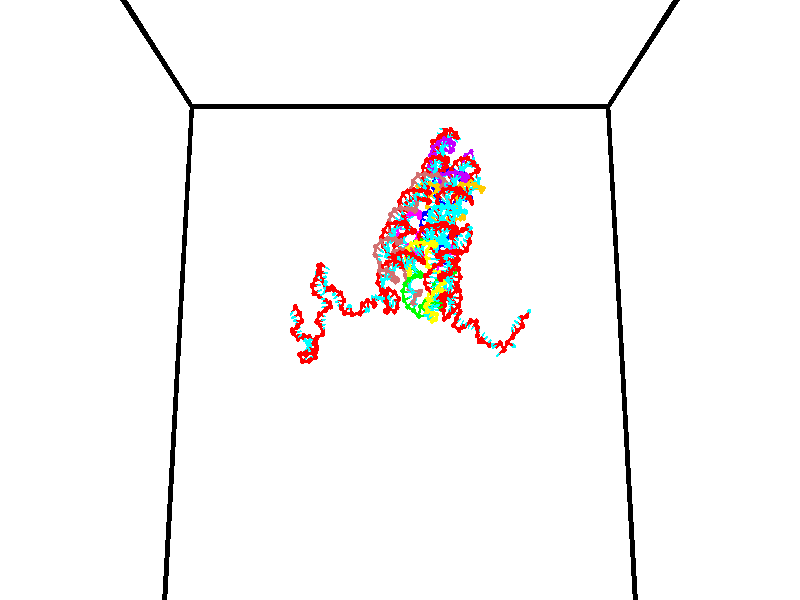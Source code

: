 // switches for output
#declare DRAW_BASES = 1; // possible values are 0, 1; only relevant for DNA ribbons
#declare DRAW_BASES_TYPE = 3; // possible values are 1, 2, 3; only relevant for DNA ribbons
#declare DRAW_FOG = 0; // set to 1 to enable fog

#include "colors.inc"

#include "transforms.inc"
background { rgb <1, 1, 1>}

#default {
   normal{
       ripples 0.25
       frequency 0.20
       turbulence 0.2
       lambda 5
   }
	finish {
		phong 0.1
		phong_size 40.
	}
}

// original window dimensions: 1024x640


// camera settings

camera {
	sky <0, 0.179814, -0.983701>
	up <0, 0.179814, -0.983701>
	right 1.6 * <1, 0, 0>
	location <35, 94.9851, 44.8844>
	look_at <35, 29.7336, 32.9568>
	direction <0, -65.2515, -11.9276>
	angle 67.0682
}


# declare cpy_camera_pos = <35, 94.9851, 44.8844>;
# if (DRAW_FOG = 1)
fog {
	fog_type 2
	up vnormalize(cpy_camera_pos)
	color rgbt<1,1,1,0.3>
	distance 1e-5
	fog_alt 3e-3
	fog_offset 56
}
# end


// LIGHTS

# declare lum = 6;
global_settings {
	ambient_light rgb lum * <0.05, 0.05, 0.05>
	max_trace_level 15
}# declare cpy_direct_light_amount = 0.25;
light_source
{	1000 * <-1, -1.16352, -0.803886>,
	rgb lum * cpy_direct_light_amount
	parallel
}

light_source
{	1000 * <1, 1.16352, 0.803886>,
	rgb lum * cpy_direct_light_amount
	parallel
}

// strand 0

// nucleotide -1

// particle -1
sphere {
	<24.407602, 34.766987, 34.486500> 0.250000
	pigment { color rgbt <1,0,0,0> }
	no_shadow
}
cylinder {
	<24.236443, 34.931576, 34.808392>,  <24.133747, 35.030327, 35.001526>, 0.100000
	pigment { color rgbt <1,0,0,0> }
	no_shadow
}
cylinder {
	<24.236443, 34.931576, 34.808392>,  <24.407602, 34.766987, 34.486500>, 0.100000
	pigment { color rgbt <1,0,0,0> }
	no_shadow
}

// particle -1
sphere {
	<24.236443, 34.931576, 34.808392> 0.100000
	pigment { color rgbt <1,0,0,0> }
	no_shadow
}
sphere {
	0, 1
	scale<0.080000,0.200000,0.300000>
	matrix <0.559196, -0.578970, 0.593375,
		0.710071, 0.703909, 0.017651,
		-0.427901, 0.411468, 0.804732,
		24.108072, 35.055016, 35.049812>
	pigment { color rgbt <0,1,1,0> }
	no_shadow
}
cylinder {
	<24.815598, 34.468658, 34.973923>,  <24.407602, 34.766987, 34.486500>, 0.130000
	pigment { color rgbt <1,0,0,0> }
	no_shadow
}

// nucleotide -1

// particle -1
sphere {
	<24.815598, 34.468658, 34.973923> 0.250000
	pigment { color rgbt <1,0,0,0> }
	no_shadow
}
cylinder {
	<24.503061, 34.611393, 35.178738>,  <24.315540, 34.697033, 35.301624>, 0.100000
	pigment { color rgbt <1,0,0,0> }
	no_shadow
}
cylinder {
	<24.503061, 34.611393, 35.178738>,  <24.815598, 34.468658, 34.973923>, 0.100000
	pigment { color rgbt <1,0,0,0> }
	no_shadow
}

// particle -1
sphere {
	<24.503061, 34.611393, 35.178738> 0.100000
	pigment { color rgbt <1,0,0,0> }
	no_shadow
}
sphere {
	0, 1
	scale<0.080000,0.200000,0.300000>
	matrix <0.123539, -0.715766, 0.687326,
		0.611758, 0.600291, 0.515173,
		-0.781339, 0.356833, 0.512034,
		24.268660, 34.718445, 35.332348>
	pigment { color rgbt <0,1,1,0> }
	no_shadow
}
cylinder {
	<25.073063, 34.615005, 35.646797>,  <24.815598, 34.468658, 34.973923>, 0.130000
	pigment { color rgbt <1,0,0,0> }
	no_shadow
}

// nucleotide -1

// particle -1
sphere {
	<25.073063, 34.615005, 35.646797> 0.250000
	pigment { color rgbt <1,0,0,0> }
	no_shadow
}
cylinder {
	<24.682264, 34.532707, 35.624344>,  <24.447786, 34.483330, 35.610870>, 0.100000
	pigment { color rgbt <1,0,0,0> }
	no_shadow
}
cylinder {
	<24.682264, 34.532707, 35.624344>,  <25.073063, 34.615005, 35.646797>, 0.100000
	pigment { color rgbt <1,0,0,0> }
	no_shadow
}

// particle -1
sphere {
	<24.682264, 34.532707, 35.624344> 0.100000
	pigment { color rgbt <1,0,0,0> }
	no_shadow
}
sphere {
	0, 1
	scale<0.080000,0.200000,0.300000>
	matrix <0.093618, -0.650243, 0.753936,
		-0.191618, 0.731336, 0.654546,
		-0.976995, -0.205745, -0.056132,
		24.389166, 34.470985, 35.607506>
	pigment { color rgbt <0,1,1,0> }
	no_shadow
}
cylinder {
	<24.670652, 34.799149, 36.148052>,  <25.073063, 34.615005, 35.646797>, 0.130000
	pigment { color rgbt <1,0,0,0> }
	no_shadow
}

// nucleotide -1

// particle -1
sphere {
	<24.670652, 34.799149, 36.148052> 0.250000
	pigment { color rgbt <1,0,0,0> }
	no_shadow
}
cylinder {
	<24.573580, 34.458416, 35.962368>,  <24.515337, 34.253975, 35.850960>, 0.100000
	pigment { color rgbt <1,0,0,0> }
	no_shadow
}
cylinder {
	<24.573580, 34.458416, 35.962368>,  <24.670652, 34.799149, 36.148052>, 0.100000
	pigment { color rgbt <1,0,0,0> }
	no_shadow
}

// particle -1
sphere {
	<24.573580, 34.458416, 35.962368> 0.100000
	pigment { color rgbt <1,0,0,0> }
	no_shadow
}
sphere {
	0, 1
	scale<0.080000,0.200000,0.300000>
	matrix <0.285601, -0.520039, 0.804979,
		-0.927113, 0.062774, 0.369487,
		-0.242680, -0.851833, -0.464207,
		24.500776, 34.202866, 35.823105>
	pigment { color rgbt <0,1,1,0> }
	no_shadow
}
cylinder {
	<24.065208, 34.373489, 36.411659>,  <24.670652, 34.799149, 36.148052>, 0.130000
	pigment { color rgbt <1,0,0,0> }
	no_shadow
}

// nucleotide -1

// particle -1
sphere {
	<24.065208, 34.373489, 36.411659> 0.250000
	pigment { color rgbt <1,0,0,0> }
	no_shadow
}
cylinder {
	<24.376551, 34.166386, 36.269623>,  <24.563356, 34.042126, 36.184399>, 0.100000
	pigment { color rgbt <1,0,0,0> }
	no_shadow
}
cylinder {
	<24.376551, 34.166386, 36.269623>,  <24.065208, 34.373489, 36.411659>, 0.100000
	pigment { color rgbt <1,0,0,0> }
	no_shadow
}

// particle -1
sphere {
	<24.376551, 34.166386, 36.269623> 0.100000
	pigment { color rgbt <1,0,0,0> }
	no_shadow
}
sphere {
	0, 1
	scale<0.080000,0.200000,0.300000>
	matrix <0.217513, -0.308181, 0.926128,
		-0.588941, -0.798094, -0.127256,
		0.778355, -0.517755, -0.355096,
		24.610058, 34.011059, 36.163094>
	pigment { color rgbt <0,1,1,0> }
	no_shadow
}
cylinder {
	<24.061342, 33.610828, 36.521175>,  <24.065208, 34.373489, 36.411659>, 0.130000
	pigment { color rgbt <1,0,0,0> }
	no_shadow
}

// nucleotide -1

// particle -1
sphere {
	<24.061342, 33.610828, 36.521175> 0.250000
	pigment { color rgbt <1,0,0,0> }
	no_shadow
}
cylinder {
	<24.431274, 33.757114, 36.479347>,  <24.653234, 33.844887, 36.454250>, 0.100000
	pigment { color rgbt <1,0,0,0> }
	no_shadow
}
cylinder {
	<24.431274, 33.757114, 36.479347>,  <24.061342, 33.610828, 36.521175>, 0.100000
	pigment { color rgbt <1,0,0,0> }
	no_shadow
}

// particle -1
sphere {
	<24.431274, 33.757114, 36.479347> 0.100000
	pigment { color rgbt <1,0,0,0> }
	no_shadow
}
sphere {
	0, 1
	scale<0.080000,0.200000,0.300000>
	matrix <0.211928, -0.267129, 0.940069,
		0.315866, -0.891568, -0.324555,
		0.924833, 0.365718, -0.104571,
		24.708725, 33.866829, 36.447975>
	pigment { color rgbt <0,1,1,0> }
	no_shadow
}
cylinder {
	<24.495363, 33.202488, 36.996250>,  <24.061342, 33.610828, 36.521175>, 0.130000
	pigment { color rgbt <1,0,0,0> }
	no_shadow
}

// nucleotide -1

// particle -1
sphere {
	<24.495363, 33.202488, 36.996250> 0.250000
	pigment { color rgbt <1,0,0,0> }
	no_shadow
}
cylinder {
	<24.662495, 33.549473, 36.888226>,  <24.762774, 33.757664, 36.823410>, 0.100000
	pigment { color rgbt <1,0,0,0> }
	no_shadow
}
cylinder {
	<24.662495, 33.549473, 36.888226>,  <24.495363, 33.202488, 36.996250>, 0.100000
	pigment { color rgbt <1,0,0,0> }
	no_shadow
}

// particle -1
sphere {
	<24.662495, 33.549473, 36.888226> 0.100000
	pigment { color rgbt <1,0,0,0> }
	no_shadow
}
sphere {
	0, 1
	scale<0.080000,0.200000,0.300000>
	matrix <0.506649, 0.024262, 0.861811,
		0.754140, -0.496913, -0.429361,
		0.417828, 0.867461, -0.270058,
		24.787844, 33.809711, 36.807209>
	pigment { color rgbt <0,1,1,0> }
	no_shadow
}
cylinder {
	<24.480705, 32.594475, 36.696884>,  <24.495363, 33.202488, 36.996250>, 0.130000
	pigment { color rgbt <1,0,0,0> }
	no_shadow
}

// nucleotide -1

// particle -1
sphere {
	<24.480705, 32.594475, 36.696884> 0.250000
	pigment { color rgbt <1,0,0,0> }
	no_shadow
}
cylinder {
	<24.836708, 32.600605, 36.879162>,  <25.050310, 32.604282, 36.988529>, 0.100000
	pigment { color rgbt <1,0,0,0> }
	no_shadow
}
cylinder {
	<24.836708, 32.600605, 36.879162>,  <24.480705, 32.594475, 36.696884>, 0.100000
	pigment { color rgbt <1,0,0,0> }
	no_shadow
}

// particle -1
sphere {
	<24.836708, 32.600605, 36.879162> 0.100000
	pigment { color rgbt <1,0,0,0> }
	no_shadow
}
sphere {
	0, 1
	scale<0.080000,0.200000,0.300000>
	matrix <-0.178412, -0.908041, 0.378988,
		0.419596, -0.418602, -0.805426,
		0.890005, 0.015325, 0.455694,
		25.103710, 32.605202, 37.015869>
	pigment { color rgbt <0,1,1,0> }
	no_shadow
}
cylinder {
	<24.827677, 31.956945, 36.541416>,  <24.480705, 32.594475, 36.696884>, 0.130000
	pigment { color rgbt <1,0,0,0> }
	no_shadow
}

// nucleotide -1

// particle -1
sphere {
	<24.827677, 31.956945, 36.541416> 0.250000
	pigment { color rgbt <1,0,0,0> }
	no_shadow
}
cylinder {
	<25.048538, 32.046535, 36.862656>,  <25.181055, 32.100288, 37.055397>, 0.100000
	pigment { color rgbt <1,0,0,0> }
	no_shadow
}
cylinder {
	<25.048538, 32.046535, 36.862656>,  <24.827677, 31.956945, 36.541416>, 0.100000
	pigment { color rgbt <1,0,0,0> }
	no_shadow
}

// particle -1
sphere {
	<25.048538, 32.046535, 36.862656> 0.100000
	pigment { color rgbt <1,0,0,0> }
	no_shadow
}
sphere {
	0, 1
	scale<0.080000,0.200000,0.300000>
	matrix <-0.201990, -0.898610, 0.389488,
		0.808905, -0.377274, -0.450929,
		0.552153, 0.223976, 0.803095,
		25.214184, 32.113728, 37.103584>
	pigment { color rgbt <0,1,1,0> }
	no_shadow
}
cylinder {
	<25.388983, 31.374926, 36.587296>,  <24.827677, 31.956945, 36.541416>, 0.130000
	pigment { color rgbt <1,0,0,0> }
	no_shadow
}

// nucleotide -1

// particle -1
sphere {
	<25.388983, 31.374926, 36.587296> 0.250000
	pigment { color rgbt <1,0,0,0> }
	no_shadow
}
cylinder {
	<25.332102, 31.558964, 36.937859>,  <25.297974, 31.669386, 37.148197>, 0.100000
	pigment { color rgbt <1,0,0,0> }
	no_shadow
}
cylinder {
	<25.332102, 31.558964, 36.937859>,  <25.388983, 31.374926, 36.587296>, 0.100000
	pigment { color rgbt <1,0,0,0> }
	no_shadow
}

// particle -1
sphere {
	<25.332102, 31.558964, 36.937859> 0.100000
	pigment { color rgbt <1,0,0,0> }
	no_shadow
}
sphere {
	0, 1
	scale<0.080000,0.200000,0.300000>
	matrix <0.013695, -0.884406, 0.466517,
		0.989743, 0.078343, 0.119465,
		-0.142205, 0.460096, 0.876407,
		25.289440, 31.696993, 37.200779>
	pigment { color rgbt <0,1,1,0> }
	no_shadow
}
cylinder {
	<25.844826, 31.020178, 36.966019>,  <25.388983, 31.374926, 36.587296>, 0.130000
	pigment { color rgbt <1,0,0,0> }
	no_shadow
}

// nucleotide -1

// particle -1
sphere {
	<25.844826, 31.020178, 36.966019> 0.250000
	pigment { color rgbt <1,0,0,0> }
	no_shadow
}
cylinder {
	<25.639605, 31.232058, 37.236187>,  <25.516472, 31.359184, 37.398289>, 0.100000
	pigment { color rgbt <1,0,0,0> }
	no_shadow
}
cylinder {
	<25.639605, 31.232058, 37.236187>,  <25.844826, 31.020178, 36.966019>, 0.100000
	pigment { color rgbt <1,0,0,0> }
	no_shadow
}

// particle -1
sphere {
	<25.639605, 31.232058, 37.236187> 0.100000
	pigment { color rgbt <1,0,0,0> }
	no_shadow
}
sphere {
	0, 1
	scale<0.080000,0.200000,0.300000>
	matrix <-0.016427, -0.792796, 0.609266,
		0.858201, 0.301490, 0.415446,
		-0.513051, 0.529697, 0.675425,
		25.485689, 31.390966, 37.438816>
	pigment { color rgbt <0,1,1,0> }
	no_shadow
}
cylinder {
	<26.170746, 31.003284, 37.628593>,  <25.844826, 31.020178, 36.966019>, 0.130000
	pigment { color rgbt <1,0,0,0> }
	no_shadow
}

// nucleotide -1

// particle -1
sphere {
	<26.170746, 31.003284, 37.628593> 0.250000
	pigment { color rgbt <1,0,0,0> }
	no_shadow
}
cylinder {
	<25.773327, 31.042006, 37.652229>,  <25.534876, 31.065239, 37.666409>, 0.100000
	pigment { color rgbt <1,0,0,0> }
	no_shadow
}
cylinder {
	<25.773327, 31.042006, 37.652229>,  <26.170746, 31.003284, 37.628593>, 0.100000
	pigment { color rgbt <1,0,0,0> }
	no_shadow
}

// particle -1
sphere {
	<25.773327, 31.042006, 37.652229> 0.100000
	pigment { color rgbt <1,0,0,0> }
	no_shadow
}
sphere {
	0, 1
	scale<0.080000,0.200000,0.300000>
	matrix <-0.047318, -0.827304, 0.559758,
		0.103069, 0.553350, 0.826547,
		-0.993548, 0.096804, 0.059086,
		25.475262, 31.071047, 37.669956>
	pigment { color rgbt <0,1,1,0> }
	no_shadow
}
cylinder {
	<26.033846, 30.968542, 38.371696>,  <26.170746, 31.003284, 37.628593>, 0.130000
	pigment { color rgbt <1,0,0,0> }
	no_shadow
}

// nucleotide -1

// particle -1
sphere {
	<26.033846, 30.968542, 38.371696> 0.250000
	pigment { color rgbt <1,0,0,0> }
	no_shadow
}
cylinder {
	<25.751844, 30.809565, 38.136745>,  <25.582644, 30.714178, 37.995777>, 0.100000
	pigment { color rgbt <1,0,0,0> }
	no_shadow
}
cylinder {
	<25.751844, 30.809565, 38.136745>,  <26.033846, 30.968542, 38.371696>, 0.100000
	pigment { color rgbt <1,0,0,0> }
	no_shadow
}

// particle -1
sphere {
	<25.751844, 30.809565, 38.136745> 0.100000
	pigment { color rgbt <1,0,0,0> }
	no_shadow
}
sphere {
	0, 1
	scale<0.080000,0.200000,0.300000>
	matrix <-0.058121, -0.793053, 0.606373,
		-0.706819, 0.461634, 0.536005,
		-0.705003, -0.397443, -0.587376,
		25.540344, 30.690332, 37.960533>
	pigment { color rgbt <0,1,1,0> }
	no_shadow
}
cylinder {
	<25.350569, 30.918171, 38.659359>,  <26.033846, 30.968542, 38.371696>, 0.130000
	pigment { color rgbt <1,0,0,0> }
	no_shadow
}

// nucleotide -1

// particle -1
sphere {
	<25.350569, 30.918171, 38.659359> 0.250000
	pigment { color rgbt <1,0,0,0> }
	no_shadow
}
cylinder {
	<25.435839, 30.589876, 38.447342>,  <25.487000, 30.392899, 38.320133>, 0.100000
	pigment { color rgbt <1,0,0,0> }
	no_shadow
}
cylinder {
	<25.435839, 30.589876, 38.447342>,  <25.350569, 30.918171, 38.659359>, 0.100000
	pigment { color rgbt <1,0,0,0> }
	no_shadow
}

// particle -1
sphere {
	<25.435839, 30.589876, 38.447342> 0.100000
	pigment { color rgbt <1,0,0,0> }
	no_shadow
}
sphere {
	0, 1
	scale<0.080000,0.200000,0.300000>
	matrix <-0.117919, -0.560160, 0.819949,
		-0.969872, -0.112289, -0.216191,
		0.213173, -0.820739, -0.530043,
		25.499790, 30.343655, 38.288330>
	pigment { color rgbt <0,1,1,0> }
	no_shadow
}
cylinder {
	<24.605221, 30.734138, 38.687061>,  <25.350569, 30.918171, 38.659359>, 0.130000
	pigment { color rgbt <1,0,0,0> }
	no_shadow
}

// nucleotide -1

// particle -1
sphere {
	<24.605221, 30.734138, 38.687061> 0.250000
	pigment { color rgbt <1,0,0,0> }
	no_shadow
}
cylinder {
	<24.695433, 30.382858, 38.518349>,  <24.749559, 30.172091, 38.417122>, 0.100000
	pigment { color rgbt <1,0,0,0> }
	no_shadow
}
cylinder {
	<24.695433, 30.382858, 38.518349>,  <24.605221, 30.734138, 38.687061>, 0.100000
	pigment { color rgbt <1,0,0,0> }
	no_shadow
}

// particle -1
sphere {
	<24.695433, 30.382858, 38.518349> 0.100000
	pigment { color rgbt <1,0,0,0> }
	no_shadow
}
sphere {
	0, 1
	scale<0.080000,0.200000,0.300000>
	matrix <-0.322912, 0.341075, -0.882834,
		0.919165, 0.335302, -0.206660,
		0.225530, -0.878203, -0.421777,
		24.763092, 30.119398, 38.391815>
	pigment { color rgbt <0,1,1,0> }
	no_shadow
}
cylinder {
	<24.379938, 31.319290, 38.142723>,  <24.605221, 30.734138, 38.687061>, 0.130000
	pigment { color rgbt <1,0,0,0> }
	no_shadow
}

// nucleotide -1

// particle -1
sphere {
	<24.379938, 31.319290, 38.142723> 0.250000
	pigment { color rgbt <1,0,0,0> }
	no_shadow
}
cylinder {
	<24.750753, 31.217295, 38.032753>,  <24.973242, 31.156097, 37.966770>, 0.100000
	pigment { color rgbt <1,0,0,0> }
	no_shadow
}
cylinder {
	<24.750753, 31.217295, 38.032753>,  <24.379938, 31.319290, 38.142723>, 0.100000
	pigment { color rgbt <1,0,0,0> }
	no_shadow
}

// particle -1
sphere {
	<24.750753, 31.217295, 38.032753> 0.100000
	pigment { color rgbt <1,0,0,0> }
	no_shadow
}
sphere {
	0, 1
	scale<0.080000,0.200000,0.300000>
	matrix <0.120537, 0.896926, -0.425435,
		0.355069, 0.361254, 0.862218,
		0.927036, -0.254988, -0.274926,
		25.028864, 31.140799, 37.950275>
	pigment { color rgbt <0,1,1,0> }
	no_shadow
}
cylinder {
	<24.632509, 32.006237, 38.168137>,  <24.379938, 31.319290, 38.142723>, 0.130000
	pigment { color rgbt <1,0,0,0> }
	no_shadow
}

// nucleotide -1

// particle -1
sphere {
	<24.632509, 32.006237, 38.168137> 0.250000
	pigment { color rgbt <1,0,0,0> }
	no_shadow
}
cylinder {
	<24.931618, 31.805471, 37.994278>,  <25.111082, 31.685011, 37.889961>, 0.100000
	pigment { color rgbt <1,0,0,0> }
	no_shadow
}
cylinder {
	<24.931618, 31.805471, 37.994278>,  <24.632509, 32.006237, 38.168137>, 0.100000
	pigment { color rgbt <1,0,0,0> }
	no_shadow
}

// particle -1
sphere {
	<24.931618, 31.805471, 37.994278> 0.100000
	pigment { color rgbt <1,0,0,0> }
	no_shadow
}
sphere {
	0, 1
	scale<0.080000,0.200000,0.300000>
	matrix <0.314566, 0.844311, -0.433806,
		0.584713, 0.187662, 0.789237,
		0.747770, -0.501919, -0.434647,
		25.155949, 31.654896, 37.863884>
	pigment { color rgbt <0,1,1,0> }
	no_shadow
}
cylinder {
	<25.207094, 32.400040, 38.271446>,  <24.632509, 32.006237, 38.168137>, 0.130000
	pigment { color rgbt <1,0,0,0> }
	no_shadow
}

// nucleotide -1

// particle -1
sphere {
	<25.207094, 32.400040, 38.271446> 0.250000
	pigment { color rgbt <1,0,0,0> }
	no_shadow
}
cylinder {
	<25.289206, 32.165592, 37.957932>,  <25.338472, 32.024921, 37.769821>, 0.100000
	pigment { color rgbt <1,0,0,0> }
	no_shadow
}
cylinder {
	<25.289206, 32.165592, 37.957932>,  <25.207094, 32.400040, 38.271446>, 0.100000
	pigment { color rgbt <1,0,0,0> }
	no_shadow
}

// particle -1
sphere {
	<25.289206, 32.165592, 37.957932> 0.100000
	pigment { color rgbt <1,0,0,0> }
	no_shadow
}
sphere {
	0, 1
	scale<0.080000,0.200000,0.300000>
	matrix <0.372661, 0.787325, -0.491165,
		0.904978, -0.191261, 0.380046,
		0.205279, -0.586122, -0.783787,
		25.350790, 31.989756, 37.722794>
	pigment { color rgbt <0,1,1,0> }
	no_shadow
}
cylinder {
	<25.963097, 32.411499, 38.075947>,  <25.207094, 32.400040, 38.271446>, 0.130000
	pigment { color rgbt <1,0,0,0> }
	no_shadow
}

// nucleotide -1

// particle -1
sphere {
	<25.963097, 32.411499, 38.075947> 0.250000
	pigment { color rgbt <1,0,0,0> }
	no_shadow
}
cylinder {
	<25.715057, 32.338669, 37.770706>,  <25.566233, 32.294971, 37.587563>, 0.100000
	pigment { color rgbt <1,0,0,0> }
	no_shadow
}
cylinder {
	<25.715057, 32.338669, 37.770706>,  <25.963097, 32.411499, 38.075947>, 0.100000
	pigment { color rgbt <1,0,0,0> }
	no_shadow
}

// particle -1
sphere {
	<25.715057, 32.338669, 37.770706> 0.100000
	pigment { color rgbt <1,0,0,0> }
	no_shadow
}
sphere {
	0, 1
	scale<0.080000,0.200000,0.300000>
	matrix <0.208835, 0.899289, -0.384274,
		0.756218, -0.397650, -0.519624,
		-0.620099, -0.182079, -0.763102,
		25.529028, 32.284046, 37.541775>
	pigment { color rgbt <0,1,1,0> }
	no_shadow
}
cylinder {
	<26.321442, 32.606010, 37.549034>,  <25.963097, 32.411499, 38.075947>, 0.130000
	pigment { color rgbt <1,0,0,0> }
	no_shadow
}

// nucleotide -1

// particle -1
sphere {
	<26.321442, 32.606010, 37.549034> 0.250000
	pigment { color rgbt <1,0,0,0> }
	no_shadow
}
cylinder {
	<25.950768, 32.611927, 37.398815>,  <25.728363, 32.615479, 37.308685>, 0.100000
	pigment { color rgbt <1,0,0,0> }
	no_shadow
}
cylinder {
	<25.950768, 32.611927, 37.398815>,  <26.321442, 32.606010, 37.549034>, 0.100000
	pigment { color rgbt <1,0,0,0> }
	no_shadow
}

// particle -1
sphere {
	<25.950768, 32.611927, 37.398815> 0.100000
	pigment { color rgbt <1,0,0,0> }
	no_shadow
}
sphere {
	0, 1
	scale<0.080000,0.200000,0.300000>
	matrix <0.239331, 0.793665, -0.559300,
		0.289786, -0.608175, -0.739018,
		-0.926685, 0.014792, -0.375548,
		25.672762, 32.616364, 37.286152>
	pigment { color rgbt <0,1,1,0> }
	no_shadow
}
cylinder {
	<26.313618, 32.573959, 36.833340>,  <26.321442, 32.606010, 37.549034>, 0.130000
	pigment { color rgbt <1,0,0,0> }
	no_shadow
}

// nucleotide -1

// particle -1
sphere {
	<26.313618, 32.573959, 36.833340> 0.250000
	pigment { color rgbt <1,0,0,0> }
	no_shadow
}
cylinder {
	<25.985437, 32.776409, 36.939697>,  <25.788530, 32.897881, 37.003510>, 0.100000
	pigment { color rgbt <1,0,0,0> }
	no_shadow
}
cylinder {
	<25.985437, 32.776409, 36.939697>,  <26.313618, 32.573959, 36.833340>, 0.100000
	pigment { color rgbt <1,0,0,0> }
	no_shadow
}

// particle -1
sphere {
	<25.985437, 32.776409, 36.939697> 0.100000
	pigment { color rgbt <1,0,0,0> }
	no_shadow
}
sphere {
	0, 1
	scale<0.080000,0.200000,0.300000>
	matrix <0.210947, 0.700246, -0.682024,
		-0.531380, -0.503477, -0.681282,
		-0.820449, 0.506128, 0.265890,
		25.739304, 32.928249, 37.019463>
	pigment { color rgbt <0,1,1,0> }
	no_shadow
}
cylinder {
	<26.958614, 32.673210, 36.528046>,  <26.313618, 32.573959, 36.833340>, 0.130000
	pigment { color rgbt <1,0,0,0> }
	no_shadow
}

// nucleotide -1

// particle -1
sphere {
	<26.958614, 32.673210, 36.528046> 0.250000
	pigment { color rgbt <1,0,0,0> }
	no_shadow
}
cylinder {
	<27.007120, 32.399517, 36.240398>,  <27.036224, 32.235302, 36.067810>, 0.100000
	pigment { color rgbt <1,0,0,0> }
	no_shadow
}
cylinder {
	<27.007120, 32.399517, 36.240398>,  <26.958614, 32.673210, 36.528046>, 0.100000
	pigment { color rgbt <1,0,0,0> }
	no_shadow
}

// particle -1
sphere {
	<27.007120, 32.399517, 36.240398> 0.100000
	pigment { color rgbt <1,0,0,0> }
	no_shadow
}
sphere {
	0, 1
	scale<0.080000,0.200000,0.300000>
	matrix <0.955970, 0.275546, -0.100970,
		0.267236, -0.675208, 0.687516,
		0.121266, -0.684228, -0.719115,
		27.043501, 32.194248, 36.024662>
	pigment { color rgbt <0,1,1,0> }
	no_shadow
}
cylinder {
	<26.744274, 32.805382, 35.768375>,  <26.958614, 32.673210, 36.528046>, 0.130000
	pigment { color rgbt <1,0,0,0> }
	no_shadow
}

// nucleotide -1

// particle -1
sphere {
	<26.744274, 32.805382, 35.768375> 0.250000
	pigment { color rgbt <1,0,0,0> }
	no_shadow
}
cylinder {
	<26.969080, 33.135883, 35.783592>,  <27.103964, 33.334183, 35.792721>, 0.100000
	pigment { color rgbt <1,0,0,0> }
	no_shadow
}
cylinder {
	<26.969080, 33.135883, 35.783592>,  <26.744274, 32.805382, 35.768375>, 0.100000
	pigment { color rgbt <1,0,0,0> }
	no_shadow
}

// particle -1
sphere {
	<26.969080, 33.135883, 35.783592> 0.100000
	pigment { color rgbt <1,0,0,0> }
	no_shadow
}
sphere {
	0, 1
	scale<0.080000,0.200000,0.300000>
	matrix <-0.176465, 0.164710, -0.970428,
		-0.808085, 0.538681, 0.238374,
		0.562013, 0.826253, 0.038042,
		27.137684, 33.383759, 35.795006>
	pigment { color rgbt <0,1,1,0> }
	no_shadow
}
cylinder {
	<26.432478, 33.513363, 35.549297>,  <26.744274, 32.805382, 35.768375>, 0.130000
	pigment { color rgbt <1,0,0,0> }
	no_shadow
}

// nucleotide -1

// particle -1
sphere {
	<26.432478, 33.513363, 35.549297> 0.250000
	pigment { color rgbt <1,0,0,0> }
	no_shadow
}
cylinder {
	<26.823246, 33.498997, 35.465069>,  <27.057707, 33.490379, 35.414532>, 0.100000
	pigment { color rgbt <1,0,0,0> }
	no_shadow
}
cylinder {
	<26.823246, 33.498997, 35.465069>,  <26.432478, 33.513363, 35.549297>, 0.100000
	pigment { color rgbt <1,0,0,0> }
	no_shadow
}

// particle -1
sphere {
	<26.823246, 33.498997, 35.465069> 0.100000
	pigment { color rgbt <1,0,0,0> }
	no_shadow
}
sphere {
	0, 1
	scale<0.080000,0.200000,0.300000>
	matrix <-0.206945, 0.085250, -0.974631,
		0.052954, 0.995712, 0.075850,
		0.976918, -0.035914, -0.210572,
		27.116322, 33.488224, 35.401897>
	pigment { color rgbt <0,1,1,0> }
	no_shadow
}
cylinder {
	<26.729048, 33.957088, 34.948242>,  <26.432478, 33.513363, 35.549297>, 0.130000
	pigment { color rgbt <1,0,0,0> }
	no_shadow
}

// nucleotide -1

// particle -1
sphere {
	<26.729048, 33.957088, 34.948242> 0.250000
	pigment { color rgbt <1,0,0,0> }
	no_shadow
}
cylinder {
	<26.940279, 33.620564, 34.994419>,  <27.067019, 33.418648, 35.022125>, 0.100000
	pigment { color rgbt <1,0,0,0> }
	no_shadow
}
cylinder {
	<26.940279, 33.620564, 34.994419>,  <26.729048, 33.957088, 34.948242>, 0.100000
	pigment { color rgbt <1,0,0,0> }
	no_shadow
}

// particle -1
sphere {
	<26.940279, 33.620564, 34.994419> 0.100000
	pigment { color rgbt <1,0,0,0> }
	no_shadow
}
sphere {
	0, 1
	scale<0.080000,0.200000,0.300000>
	matrix <-0.069106, -0.178072, -0.981588,
		0.846378, 0.510379, -0.152176,
		0.528080, -0.841311, 0.115446,
		27.098703, 33.368172, 35.029053>
	pigment { color rgbt <0,1,1,0> }
	no_shadow
}
cylinder {
	<27.394030, 33.896572, 34.578823>,  <26.729048, 33.957088, 34.948242>, 0.130000
	pigment { color rgbt <1,0,0,0> }
	no_shadow
}

// nucleotide -1

// particle -1
sphere {
	<27.394030, 33.896572, 34.578823> 0.250000
	pigment { color rgbt <1,0,0,0> }
	no_shadow
}
cylinder {
	<27.248512, 33.524902, 34.605007>,  <27.161201, 33.301899, 34.620716>, 0.100000
	pigment { color rgbt <1,0,0,0> }
	no_shadow
}
cylinder {
	<27.248512, 33.524902, 34.605007>,  <27.394030, 33.896572, 34.578823>, 0.100000
	pigment { color rgbt <1,0,0,0> }
	no_shadow
}

// particle -1
sphere {
	<27.248512, 33.524902, 34.605007> 0.100000
	pigment { color rgbt <1,0,0,0> }
	no_shadow
}
sphere {
	0, 1
	scale<0.080000,0.200000,0.300000>
	matrix <0.017385, -0.077034, -0.996877,
		0.931318, -0.361519, 0.044178,
		-0.363793, -0.929177, 0.065458,
		27.139374, 33.246151, 34.624645>
	pigment { color rgbt <0,1,1,0> }
	no_shadow
}
cylinder {
	<27.809183, 33.347023, 34.203232>,  <27.394030, 33.896572, 34.578823>, 0.130000
	pigment { color rgbt <1,0,0,0> }
	no_shadow
}

// nucleotide -1

// particle -1
sphere {
	<27.809183, 33.347023, 34.203232> 0.250000
	pigment { color rgbt <1,0,0,0> }
	no_shadow
}
cylinder {
	<27.415766, 33.276157, 34.217411>,  <27.179716, 33.233639, 34.225918>, 0.100000
	pigment { color rgbt <1,0,0,0> }
	no_shadow
}
cylinder {
	<27.415766, 33.276157, 34.217411>,  <27.809183, 33.347023, 34.203232>, 0.100000
	pigment { color rgbt <1,0,0,0> }
	no_shadow
}

// particle -1
sphere {
	<27.415766, 33.276157, 34.217411> 0.100000
	pigment { color rgbt <1,0,0,0> }
	no_shadow
}
sphere {
	0, 1
	scale<0.080000,0.200000,0.300000>
	matrix <-0.024117, -0.065714, -0.997547,
		0.179056, -0.981985, 0.060360,
		-0.983543, -0.177161, 0.035449,
		27.120703, 33.223011, 34.228046>
	pigment { color rgbt <0,1,1,0> }
	no_shadow
}
cylinder {
	<27.658634, 32.697613, 33.774895>,  <27.809183, 33.347023, 34.203232>, 0.130000
	pigment { color rgbt <1,0,0,0> }
	no_shadow
}

// nucleotide -1

// particle -1
sphere {
	<27.658634, 32.697613, 33.774895> 0.250000
	pigment { color rgbt <1,0,0,0> }
	no_shadow
}
cylinder {
	<27.324844, 32.914261, 33.815483>,  <27.124571, 33.044250, 33.839836>, 0.100000
	pigment { color rgbt <1,0,0,0> }
	no_shadow
}
cylinder {
	<27.324844, 32.914261, 33.815483>,  <27.658634, 32.697613, 33.774895>, 0.100000
	pigment { color rgbt <1,0,0,0> }
	no_shadow
}

// particle -1
sphere {
	<27.324844, 32.914261, 33.815483> 0.100000
	pigment { color rgbt <1,0,0,0> }
	no_shadow
}
sphere {
	0, 1
	scale<0.080000,0.200000,0.300000>
	matrix <-0.128823, -0.012701, -0.991586,
		-0.535777, -0.840526, 0.080372,
		-0.834475, 0.541623, 0.101474,
		27.074501, 33.076748, 33.845924>
	pigment { color rgbt <0,1,1,0> }
	no_shadow
}
cylinder {
	<27.148794, 32.316666, 33.503407>,  <27.658634, 32.697613, 33.774895>, 0.130000
	pigment { color rgbt <1,0,0,0> }
	no_shadow
}

// nucleotide -1

// particle -1
sphere {
	<27.148794, 32.316666, 33.503407> 0.250000
	pigment { color rgbt <1,0,0,0> }
	no_shadow
}
cylinder {
	<27.051191, 32.703957, 33.481499>,  <26.992630, 32.936333, 33.468353>, 0.100000
	pigment { color rgbt <1,0,0,0> }
	no_shadow
}
cylinder {
	<27.051191, 32.703957, 33.481499>,  <27.148794, 32.316666, 33.503407>, 0.100000
	pigment { color rgbt <1,0,0,0> }
	no_shadow
}

// particle -1
sphere {
	<27.051191, 32.703957, 33.481499> 0.100000
	pigment { color rgbt <1,0,0,0> }
	no_shadow
}
sphere {
	0, 1
	scale<0.080000,0.200000,0.300000>
	matrix <-0.165832, -0.097308, -0.981341,
		-0.955490, -0.230369, 0.184306,
		-0.244005, 0.968226, -0.054774,
		26.977989, 32.994423, 33.465065>
	pigment { color rgbt <0,1,1,0> }
	no_shadow
}
cylinder {
	<26.491922, 32.360844, 33.125183>,  <27.148794, 32.316666, 33.503407>, 0.130000
	pigment { color rgbt <1,0,0,0> }
	no_shadow
}

// nucleotide -1

// particle -1
sphere {
	<26.491922, 32.360844, 33.125183> 0.250000
	pigment { color rgbt <1,0,0,0> }
	no_shadow
}
cylinder {
	<26.686066, 32.709068, 33.092804>,  <26.802551, 32.918003, 33.073376>, 0.100000
	pigment { color rgbt <1,0,0,0> }
	no_shadow
}
cylinder {
	<26.686066, 32.709068, 33.092804>,  <26.491922, 32.360844, 33.125183>, 0.100000
	pigment { color rgbt <1,0,0,0> }
	no_shadow
}

// particle -1
sphere {
	<26.686066, 32.709068, 33.092804> 0.100000
	pigment { color rgbt <1,0,0,0> }
	no_shadow
}
sphere {
	0, 1
	scale<0.080000,0.200000,0.300000>
	matrix <-0.353643, 0.110805, -0.928795,
		-0.799604, 0.479421, 0.361648,
		0.485356, 0.870562, -0.080944,
		26.831673, 32.970238, 33.068520>
	pigment { color rgbt <0,1,1,0> }
	no_shadow
}
cylinder {
	<25.966213, 32.820091, 32.912766>,  <26.491922, 32.360844, 33.125183>, 0.130000
	pigment { color rgbt <1,0,0,0> }
	no_shadow
}

// nucleotide -1

// particle -1
sphere {
	<25.966213, 32.820091, 32.912766> 0.250000
	pigment { color rgbt <1,0,0,0> }
	no_shadow
}
cylinder {
	<26.331032, 32.943386, 32.804573>,  <26.549923, 33.017365, 32.739658>, 0.100000
	pigment { color rgbt <1,0,0,0> }
	no_shadow
}
cylinder {
	<26.331032, 32.943386, 32.804573>,  <25.966213, 32.820091, 32.912766>, 0.100000
	pigment { color rgbt <1,0,0,0> }
	no_shadow
}

// particle -1
sphere {
	<26.331032, 32.943386, 32.804573> 0.100000
	pigment { color rgbt <1,0,0,0> }
	no_shadow
}
sphere {
	0, 1
	scale<0.080000,0.200000,0.300000>
	matrix <-0.289793, 0.017768, -0.956925,
		-0.290154, 0.951144, 0.105530,
		0.912048, 0.308237, -0.270479,
		26.604647, 33.035858, 32.723431>
	pigment { color rgbt <0,1,1,0> }
	no_shadow
}
cylinder {
	<25.825541, 33.320137, 32.342960>,  <25.966213, 32.820091, 32.912766>, 0.130000
	pigment { color rgbt <1,0,0,0> }
	no_shadow
}

// nucleotide -1

// particle -1
sphere {
	<25.825541, 33.320137, 32.342960> 0.250000
	pigment { color rgbt <1,0,0,0> }
	no_shadow
}
cylinder {
	<26.198011, 33.181850, 32.296669>,  <26.421494, 33.098881, 32.268894>, 0.100000
	pigment { color rgbt <1,0,0,0> }
	no_shadow
}
cylinder {
	<26.198011, 33.181850, 32.296669>,  <25.825541, 33.320137, 32.342960>, 0.100000
	pigment { color rgbt <1,0,0,0> }
	no_shadow
}

// particle -1
sphere {
	<26.198011, 33.181850, 32.296669> 0.100000
	pigment { color rgbt <1,0,0,0> }
	no_shadow
}
sphere {
	0, 1
	scale<0.080000,0.200000,0.300000>
	matrix <-0.071976, 0.136848, -0.987974,
		0.357393, 0.928307, 0.102546,
		0.931176, -0.345714, -0.115725,
		26.477364, 33.078136, 32.261951>
	pigment { color rgbt <0,1,1,0> }
	no_shadow
}
cylinder {
	<26.204901, 33.663754, 31.871155>,  <25.825541, 33.320137, 32.342960>, 0.130000
	pigment { color rgbt <1,0,0,0> }
	no_shadow
}

// nucleotide -1

// particle -1
sphere {
	<26.204901, 33.663754, 31.871155> 0.250000
	pigment { color rgbt <1,0,0,0> }
	no_shadow
}
cylinder {
	<26.418116, 33.327538, 31.832449>,  <26.546045, 33.125809, 31.809225>, 0.100000
	pigment { color rgbt <1,0,0,0> }
	no_shadow
}
cylinder {
	<26.418116, 33.327538, 31.832449>,  <26.204901, 33.663754, 31.871155>, 0.100000
	pigment { color rgbt <1,0,0,0> }
	no_shadow
}

// particle -1
sphere {
	<26.418116, 33.327538, 31.832449> 0.100000
	pigment { color rgbt <1,0,0,0> }
	no_shadow
}
sphere {
	0, 1
	scale<0.080000,0.200000,0.300000>
	matrix <-0.242189, -0.041995, -0.969320,
		0.810687, 0.540121, -0.225955,
		0.533039, -0.840539, -0.096766,
		26.578028, 33.075375, 31.803419>
	pigment { color rgbt <0,1,1,0> }
	no_shadow
}
cylinder {
	<26.468018, 33.685329, 31.209076>,  <26.204901, 33.663754, 31.871155>, 0.130000
	pigment { color rgbt <1,0,0,0> }
	no_shadow
}

// nucleotide -1

// particle -1
sphere {
	<26.468018, 33.685329, 31.209076> 0.250000
	pigment { color rgbt <1,0,0,0> }
	no_shadow
}
cylinder {
	<26.408920, 33.304768, 31.317154>,  <26.373463, 33.076431, 31.382000>, 0.100000
	pigment { color rgbt <1,0,0,0> }
	no_shadow
}
cylinder {
	<26.408920, 33.304768, 31.317154>,  <26.468018, 33.685329, 31.209076>, 0.100000
	pigment { color rgbt <1,0,0,0> }
	no_shadow
}

// particle -1
sphere {
	<26.408920, 33.304768, 31.317154> 0.100000
	pigment { color rgbt <1,0,0,0> }
	no_shadow
}
sphere {
	0, 1
	scale<0.080000,0.200000,0.300000>
	matrix <-0.458640, -0.176136, -0.870991,
		0.876254, -0.252605, -0.410328,
		-0.147743, -0.951403, 0.270194,
		26.364597, 33.019348, 31.398212>
	pigment { color rgbt <0,1,1,0> }
	no_shadow
}
cylinder {
	<26.434544, 33.138435, 30.534609>,  <26.468018, 33.685329, 31.209076>, 0.130000
	pigment { color rgbt <1,0,0,0> }
	no_shadow
}

// nucleotide -1

// particle -1
sphere {
	<26.434544, 33.138435, 30.534609> 0.250000
	pigment { color rgbt <1,0,0,0> }
	no_shadow
}
cylinder {
	<26.290222, 32.916817, 30.834703>,  <26.203629, 32.783848, 31.014761>, 0.100000
	pigment { color rgbt <1,0,0,0> }
	no_shadow
}
cylinder {
	<26.290222, 32.916817, 30.834703>,  <26.434544, 33.138435, 30.534609>, 0.100000
	pigment { color rgbt <1,0,0,0> }
	no_shadow
}

// particle -1
sphere {
	<26.290222, 32.916817, 30.834703> 0.100000
	pigment { color rgbt <1,0,0,0> }
	no_shadow
}
sphere {
	0, 1
	scale<0.080000,0.200000,0.300000>
	matrix <-0.555260, -0.518708, -0.650099,
		0.749337, -0.651135, -0.120486,
		-0.360805, -0.554044, 0.750236,
		26.181980, 32.750603, 31.059774>
	pigment { color rgbt <0,1,1,0> }
	no_shadow
}
cylinder {
	<26.627502, 32.478058, 30.296490>,  <26.434544, 33.138435, 30.534609>, 0.130000
	pigment { color rgbt <1,0,0,0> }
	no_shadow
}

// nucleotide -1

// particle -1
sphere {
	<26.627502, 32.478058, 30.296490> 0.250000
	pigment { color rgbt <1,0,0,0> }
	no_shadow
}
cylinder {
	<26.991156, 32.458977, 30.461994>,  <27.209349, 32.447529, 30.561296>, 0.100000
	pigment { color rgbt <1,0,0,0> }
	no_shadow
}
cylinder {
	<26.991156, 32.458977, 30.461994>,  <26.627502, 32.478058, 30.296490>, 0.100000
	pigment { color rgbt <1,0,0,0> }
	no_shadow
}

// particle -1
sphere {
	<26.991156, 32.458977, 30.461994> 0.100000
	pigment { color rgbt <1,0,0,0> }
	no_shadow
}
sphere {
	0, 1
	scale<0.080000,0.200000,0.300000>
	matrix <-0.404411, 0.136549, 0.904327,
		-0.099639, -0.989484, 0.104849,
		0.909134, -0.047704, 0.413763,
		27.263895, 32.444668, 30.586123>
	pigment { color rgbt <0,1,1,0> }
	no_shadow
}
cylinder {
	<26.465700, 32.224960, 30.897694>,  <26.627502, 32.478058, 30.296490>, 0.130000
	pigment { color rgbt <1,0,0,0> }
	no_shadow
}

// nucleotide -1

// particle -1
sphere {
	<26.465700, 32.224960, 30.897694> 0.250000
	pigment { color rgbt <1,0,0,0> }
	no_shadow
}
cylinder {
	<26.843121, 32.342533, 30.958769>,  <27.069572, 32.413078, 30.995413>, 0.100000
	pigment { color rgbt <1,0,0,0> }
	no_shadow
}
cylinder {
	<26.843121, 32.342533, 30.958769>,  <26.465700, 32.224960, 30.897694>, 0.100000
	pigment { color rgbt <1,0,0,0> }
	no_shadow
}

// particle -1
sphere {
	<26.843121, 32.342533, 30.958769> 0.100000
	pigment { color rgbt <1,0,0,0> }
	no_shadow
}
sphere {
	0, 1
	scale<0.080000,0.200000,0.300000>
	matrix <-0.189231, 0.100030, 0.976824,
		0.271850, -0.950577, 0.150005,
		0.943552, 0.293935, 0.152686,
		27.126186, 32.430714, 31.004574>
	pigment { color rgbt <0,1,1,0> }
	no_shadow
}
cylinder {
	<26.646412, 31.969334, 31.548016>,  <26.465700, 32.224960, 30.897694>, 0.130000
	pigment { color rgbt <1,0,0,0> }
	no_shadow
}

// nucleotide -1

// particle -1
sphere {
	<26.646412, 31.969334, 31.548016> 0.250000
	pigment { color rgbt <1,0,0,0> }
	no_shadow
}
cylinder {
	<26.893669, 32.274158, 31.470907>,  <27.042023, 32.457054, 31.424643>, 0.100000
	pigment { color rgbt <1,0,0,0> }
	no_shadow
}
cylinder {
	<26.893669, 32.274158, 31.470907>,  <26.646412, 31.969334, 31.548016>, 0.100000
	pigment { color rgbt <1,0,0,0> }
	no_shadow
}

// particle -1
sphere {
	<26.893669, 32.274158, 31.470907> 0.100000
	pigment { color rgbt <1,0,0,0> }
	no_shadow
}
sphere {
	0, 1
	scale<0.080000,0.200000,0.300000>
	matrix <-0.114601, 0.329983, 0.937005,
		0.777668, -0.557110, 0.291309,
		0.618142, 0.762063, -0.192772,
		27.079111, 32.502777, 31.413076>
	pigment { color rgbt <0,1,1,0> }
	no_shadow
}
cylinder {
	<27.006384, 32.013657, 32.185139>,  <26.646412, 31.969334, 31.548016>, 0.130000
	pigment { color rgbt <1,0,0,0> }
	no_shadow
}

// nucleotide -1

// particle -1
sphere {
	<27.006384, 32.013657, 32.185139> 0.250000
	pigment { color rgbt <1,0,0,0> }
	no_shadow
}
cylinder {
	<27.100660, 32.357700, 32.004185>,  <27.157227, 32.564129, 31.895613>, 0.100000
	pigment { color rgbt <1,0,0,0> }
	no_shadow
}
cylinder {
	<27.100660, 32.357700, 32.004185>,  <27.006384, 32.013657, 32.185139>, 0.100000
	pigment { color rgbt <1,0,0,0> }
	no_shadow
}

// particle -1
sphere {
	<27.100660, 32.357700, 32.004185> 0.100000
	pigment { color rgbt <1,0,0,0> }
	no_shadow
}
sphere {
	0, 1
	scale<0.080000,0.200000,0.300000>
	matrix <-0.118946, 0.487531, 0.864965,
		0.964521, -0.150057, 0.217215,
		0.235693, 0.860114, -0.452386,
		27.171368, 32.615734, 31.868469>
	pigment { color rgbt <0,1,1,0> }
	no_shadow
}
cylinder {
	<27.573290, 32.437824, 32.505165>,  <27.006384, 32.013657, 32.185139>, 0.130000
	pigment { color rgbt <1,0,0,0> }
	no_shadow
}

// nucleotide -1

// particle -1
sphere {
	<27.573290, 32.437824, 32.505165> 0.250000
	pigment { color rgbt <1,0,0,0> }
	no_shadow
}
cylinder {
	<27.341707, 32.704247, 32.317047>,  <27.202757, 32.864098, 32.204174>, 0.100000
	pigment { color rgbt <1,0,0,0> }
	no_shadow
}
cylinder {
	<27.341707, 32.704247, 32.317047>,  <27.573290, 32.437824, 32.505165>, 0.100000
	pigment { color rgbt <1,0,0,0> }
	no_shadow
}

// particle -1
sphere {
	<27.341707, 32.704247, 32.317047> 0.100000
	pigment { color rgbt <1,0,0,0> }
	no_shadow
}
sphere {
	0, 1
	scale<0.080000,0.200000,0.300000>
	matrix <-0.095659, 0.517331, 0.850422,
		0.809727, 0.537346, -0.235798,
		-0.578957, 0.666054, -0.470299,
		27.168020, 32.904064, 32.175957>
	pigment { color rgbt <0,1,1,0> }
	no_shadow
}
cylinder {
	<27.890888, 33.180672, 32.435104>,  <27.573290, 32.437824, 32.505165>, 0.130000
	pigment { color rgbt <1,0,0,0> }
	no_shadow
}

// nucleotide -1

// particle -1
sphere {
	<27.890888, 33.180672, 32.435104> 0.250000
	pigment { color rgbt <1,0,0,0> }
	no_shadow
}
cylinder {
	<27.495569, 33.145481, 32.484943>,  <27.258377, 33.124367, 32.514847>, 0.100000
	pigment { color rgbt <1,0,0,0> }
	no_shadow
}
cylinder {
	<27.495569, 33.145481, 32.484943>,  <27.890888, 33.180672, 32.435104>, 0.100000
	pigment { color rgbt <1,0,0,0> }
	no_shadow
}

// particle -1
sphere {
	<27.495569, 33.145481, 32.484943> 0.100000
	pigment { color rgbt <1,0,0,0> }
	no_shadow
}
sphere {
	0, 1
	scale<0.080000,0.200000,0.300000>
	matrix <0.090935, 0.315991, 0.944394,
		-0.122454, 0.944675, -0.304293,
		-0.988299, -0.087975, 0.124598,
		27.199080, 33.119087, 32.522324>
	pigment { color rgbt <0,1,1,0> }
	no_shadow
}
cylinder {
	<27.596676, 33.889202, 32.732628>,  <27.890888, 33.180672, 32.435104>, 0.130000
	pigment { color rgbt <1,0,0,0> }
	no_shadow
}

// nucleotide -1

// particle -1
sphere {
	<27.596676, 33.889202, 32.732628> 0.250000
	pigment { color rgbt <1,0,0,0> }
	no_shadow
}
cylinder {
	<27.363096, 33.579727, 32.830940>,  <27.222948, 33.394043, 32.889927>, 0.100000
	pigment { color rgbt <1,0,0,0> }
	no_shadow
}
cylinder {
	<27.363096, 33.579727, 32.830940>,  <27.596676, 33.889202, 32.732628>, 0.100000
	pigment { color rgbt <1,0,0,0> }
	no_shadow
}

// particle -1
sphere {
	<27.363096, 33.579727, 32.830940> 0.100000
	pigment { color rgbt <1,0,0,0> }
	no_shadow
}
sphere {
	0, 1
	scale<0.080000,0.200000,0.300000>
	matrix <0.081375, 0.245446, 0.965989,
		-0.807700, 0.584090, -0.080370,
		-0.583951, -0.773689, 0.245777,
		27.187910, 33.347622, 32.904675>
	pigment { color rgbt <0,1,1,0> }
	no_shadow
}
cylinder {
	<28.224646, 34.275803, 32.860485>,  <27.596676, 33.889202, 32.732628>, 0.130000
	pigment { color rgbt <1,0,0,0> }
	no_shadow
}

// nucleotide -1

// particle -1
sphere {
	<28.224646, 34.275803, 32.860485> 0.250000
	pigment { color rgbt <1,0,0,0> }
	no_shadow
}
cylinder {
	<28.252594, 34.546562, 33.153587>,  <28.269363, 34.709019, 33.329449>, 0.100000
	pigment { color rgbt <1,0,0,0> }
	no_shadow
}
cylinder {
	<28.252594, 34.546562, 33.153587>,  <28.224646, 34.275803, 32.860485>, 0.100000
	pigment { color rgbt <1,0,0,0> }
	no_shadow
}

// particle -1
sphere {
	<28.252594, 34.546562, 33.153587> 0.100000
	pigment { color rgbt <1,0,0,0> }
	no_shadow
}
sphere {
	0, 1
	scale<0.080000,0.200000,0.300000>
	matrix <0.283841, -0.717674, 0.635908,
		0.956322, 0.163555, -0.242276,
		0.069869, 0.676900, 0.732751,
		28.273554, 34.749634, 33.373413>
	pigment { color rgbt <0,1,1,0> }
	no_shadow
}
cylinder {
	<28.920311, 34.233719, 33.201683>,  <28.224646, 34.275803, 32.860485>, 0.130000
	pigment { color rgbt <1,0,0,0> }
	no_shadow
}

// nucleotide -1

// particle -1
sphere {
	<28.920311, 34.233719, 33.201683> 0.250000
	pigment { color rgbt <1,0,0,0> }
	no_shadow
}
cylinder {
	<28.647741, 34.409538, 33.435760>,  <28.484200, 34.515030, 33.576206>, 0.100000
	pigment { color rgbt <1,0,0,0> }
	no_shadow
}
cylinder {
	<28.647741, 34.409538, 33.435760>,  <28.920311, 34.233719, 33.201683>, 0.100000
	pigment { color rgbt <1,0,0,0> }
	no_shadow
}

// particle -1
sphere {
	<28.647741, 34.409538, 33.435760> 0.100000
	pigment { color rgbt <1,0,0,0> }
	no_shadow
}
sphere {
	0, 1
	scale<0.080000,0.200000,0.300000>
	matrix <0.270313, -0.591890, 0.759340,
		0.680142, 0.675619, 0.284510,
		-0.681423, 0.439552, 0.585198,
		28.443314, 34.541405, 33.611320>
	pigment { color rgbt <0,1,1,0> }
	no_shadow
}
cylinder {
	<29.289463, 34.464218, 33.864738>,  <28.920311, 34.233719, 33.201683>, 0.130000
	pigment { color rgbt <1,0,0,0> }
	no_shadow
}

// nucleotide -1

// particle -1
sphere {
	<29.289463, 34.464218, 33.864738> 0.250000
	pigment { color rgbt <1,0,0,0> }
	no_shadow
}
cylinder {
	<28.895283, 34.412296, 33.908623>,  <28.658775, 34.381145, 33.934956>, 0.100000
	pigment { color rgbt <1,0,0,0> }
	no_shadow
}
cylinder {
	<28.895283, 34.412296, 33.908623>,  <29.289463, 34.464218, 33.864738>, 0.100000
	pigment { color rgbt <1,0,0,0> }
	no_shadow
}

// particle -1
sphere {
	<28.895283, 34.412296, 33.908623> 0.100000
	pigment { color rgbt <1,0,0,0> }
	no_shadow
}
sphere {
	0, 1
	scale<0.080000,0.200000,0.300000>
	matrix <0.162347, -0.527884, 0.833656,
		-0.050292, 0.839339, 0.541277,
		-0.985451, -0.129801, 0.109715,
		28.599648, 34.373356, 33.941536>
	pigment { color rgbt <0,1,1,0> }
	no_shadow
}
cylinder {
	<29.066790, 34.654037, 34.573303>,  <29.289463, 34.464218, 33.864738>, 0.130000
	pigment { color rgbt <1,0,0,0> }
	no_shadow
}

// nucleotide -1

// particle -1
sphere {
	<29.066790, 34.654037, 34.573303> 0.250000
	pigment { color rgbt <1,0,0,0> }
	no_shadow
}
cylinder {
	<28.911139, 34.349182, 34.366333>,  <28.817749, 34.166267, 34.242153>, 0.100000
	pigment { color rgbt <1,0,0,0> }
	no_shadow
}
cylinder {
	<28.911139, 34.349182, 34.366333>,  <29.066790, 34.654037, 34.573303>, 0.100000
	pigment { color rgbt <1,0,0,0> }
	no_shadow
}

// particle -1
sphere {
	<28.911139, 34.349182, 34.366333> 0.100000
	pigment { color rgbt <1,0,0,0> }
	no_shadow
}
sphere {
	0, 1
	scale<0.080000,0.200000,0.300000>
	matrix <0.274859, -0.632165, 0.724445,
		-0.879223, 0.139682, 0.455473,
		-0.389126, -0.762140, -0.517421,
		28.794401, 34.120541, 34.211105>
	pigment { color rgbt <0,1,1,0> }
	no_shadow
}
cylinder {
	<29.417179, 35.235264, 35.078278>,  <29.066790, 34.654037, 34.573303>, 0.130000
	pigment { color rgbt <1,0,0,0> }
	no_shadow
}

// nucleotide -1

// particle -1
sphere {
	<29.417179, 35.235264, 35.078278> 0.250000
	pigment { color rgbt <1,0,0,0> }
	no_shadow
}
cylinder {
	<29.666000, 35.243305, 34.765190>,  <29.815294, 35.248131, 34.577339>, 0.100000
	pigment { color rgbt <1,0,0,0> }
	no_shadow
}
cylinder {
	<29.666000, 35.243305, 34.765190>,  <29.417179, 35.235264, 35.078278>, 0.100000
	pigment { color rgbt <1,0,0,0> }
	no_shadow
}

// particle -1
sphere {
	<29.666000, 35.243305, 34.765190> 0.100000
	pigment { color rgbt <1,0,0,0> }
	no_shadow
}
sphere {
	0, 1
	scale<0.080000,0.200000,0.300000>
	matrix <0.379640, 0.866552, 0.323976,
		0.684778, -0.498681, 0.531410,
		0.622055, 0.020107, -0.782715,
		29.852617, 35.249336, 34.530376>
	pigment { color rgbt <0,1,1,0> }
	no_shadow
}
cylinder {
	<30.191481, 35.172058, 35.166691>,  <29.417179, 35.235264, 35.078278>, 0.130000
	pigment { color rgbt <1,0,0,0> }
	no_shadow
}

// nucleotide -1

// particle -1
sphere {
	<30.191481, 35.172058, 35.166691> 0.250000
	pigment { color rgbt <1,0,0,0> }
	no_shadow
}
cylinder {
	<30.091522, 35.380749, 34.840412>,  <30.031548, 35.505962, 34.644646>, 0.100000
	pigment { color rgbt <1,0,0,0> }
	no_shadow
}
cylinder {
	<30.091522, 35.380749, 34.840412>,  <30.191481, 35.172058, 35.166691>, 0.100000
	pigment { color rgbt <1,0,0,0> }
	no_shadow
}

// particle -1
sphere {
	<30.091522, 35.380749, 34.840412> 0.100000
	pigment { color rgbt <1,0,0,0> }
	no_shadow
}
sphere {
	0, 1
	scale<0.080000,0.200000,0.300000>
	matrix <0.331400, 0.837629, 0.434224,
		0.909794, -0.161811, -0.382219,
		-0.249895, 0.521722, -0.815695,
		30.016554, 35.537266, 34.595703>
	pigment { color rgbt <0,1,1,0> }
	no_shadow
}
cylinder {
	<30.983698, 35.047947, 35.084217>,  <30.191481, 35.172058, 35.166691>, 0.130000
	pigment { color rgbt <1,0,0,0> }
	no_shadow
}

// nucleotide -1

// particle -1
sphere {
	<30.983698, 35.047947, 35.084217> 0.250000
	pigment { color rgbt <1,0,0,0> }
	no_shadow
}
cylinder {
	<31.326174, 35.207245, 34.952557>,  <31.531660, 35.302822, 34.873558>, 0.100000
	pigment { color rgbt <1,0,0,0> }
	no_shadow
}
cylinder {
	<31.326174, 35.207245, 34.952557>,  <30.983698, 35.047947, 35.084217>, 0.100000
	pigment { color rgbt <1,0,0,0> }
	no_shadow
}

// particle -1
sphere {
	<31.326174, 35.207245, 34.952557> 0.100000
	pigment { color rgbt <1,0,0,0> }
	no_shadow
}
sphere {
	0, 1
	scale<0.080000,0.200000,0.300000>
	matrix <0.294056, -0.899437, -0.323332,
		-0.424819, 0.180044, -0.887194,
		0.856189, 0.398242, -0.329155,
		31.583031, 35.326717, 34.853809>
	pigment { color rgbt <0,1,1,0> }
	no_shadow
}
cylinder {
	<31.181900, 34.985596, 34.284241>,  <30.983698, 35.047947, 35.084217>, 0.130000
	pigment { color rgbt <1,0,0,0> }
	no_shadow
}

// nucleotide -1

// particle -1
sphere {
	<31.181900, 34.985596, 34.284241> 0.250000
	pigment { color rgbt <1,0,0,0> }
	no_shadow
}
cylinder {
	<31.486916, 34.985355, 34.543018>,  <31.669926, 34.985210, 34.698284>, 0.100000
	pigment { color rgbt <1,0,0,0> }
	no_shadow
}
cylinder {
	<31.486916, 34.985355, 34.543018>,  <31.181900, 34.985596, 34.284241>, 0.100000
	pigment { color rgbt <1,0,0,0> }
	no_shadow
}

// particle -1
sphere {
	<31.486916, 34.985355, 34.543018> 0.100000
	pigment { color rgbt <1,0,0,0> }
	no_shadow
}
sphere {
	0, 1
	scale<0.080000,0.200000,0.300000>
	matrix <0.395526, -0.790907, -0.466932,
		0.511951, 0.611936, -0.602860,
		0.762539, -0.000599, 0.646942,
		31.715677, 34.985176, 34.737103>
	pigment { color rgbt <0,1,1,0> }
	no_shadow
}
cylinder {
	<31.715698, 34.674145, 33.935425>,  <31.181900, 34.985596, 34.284241>, 0.130000
	pigment { color rgbt <1,0,0,0> }
	no_shadow
}

// nucleotide -1

// particle -1
sphere {
	<31.715698, 34.674145, 33.935425> 0.250000
	pigment { color rgbt <1,0,0,0> }
	no_shadow
}
cylinder {
	<31.762604, 34.619541, 34.328896>,  <31.790747, 34.586777, 34.564976>, 0.100000
	pigment { color rgbt <1,0,0,0> }
	no_shadow
}
cylinder {
	<31.762604, 34.619541, 34.328896>,  <31.715698, 34.674145, 33.935425>, 0.100000
	pigment { color rgbt <1,0,0,0> }
	no_shadow
}

// particle -1
sphere {
	<31.762604, 34.619541, 34.328896> 0.100000
	pigment { color rgbt <1,0,0,0> }
	no_shadow
}
sphere {
	0, 1
	scale<0.080000,0.200000,0.300000>
	matrix <0.363537, -0.915856, -0.170438,
		0.924170, 0.377588, -0.057770,
		0.117265, -0.136513, 0.983673,
		31.797783, 34.578587, 34.623997>
	pigment { color rgbt <0,1,1,0> }
	no_shadow
}
cylinder {
	<32.467464, 34.639778, 34.218975>,  <31.715698, 34.674145, 33.935425>, 0.130000
	pigment { color rgbt <1,0,0,0> }
	no_shadow
}

// nucleotide -1

// particle -1
sphere {
	<32.467464, 34.639778, 34.218975> 0.250000
	pigment { color rgbt <1,0,0,0> }
	no_shadow
}
cylinder {
	<32.309704, 34.475174, 33.890316>,  <32.215050, 34.376411, 33.693119>, 0.100000
	pigment { color rgbt <1,0,0,0> }
	no_shadow
}
cylinder {
	<32.309704, 34.475174, 33.890316>,  <32.467464, 34.639778, 34.218975>, 0.100000
	pigment { color rgbt <1,0,0,0> }
	no_shadow
}

// particle -1
sphere {
	<32.309704, 34.475174, 33.890316> 0.100000
	pigment { color rgbt <1,0,0,0> }
	no_shadow
}
sphere {
	0, 1
	scale<0.080000,0.200000,0.300000>
	matrix <0.719386, -0.694606, 0.002574,
		-0.571782, -0.590068, 0.569987,
		-0.394398, -0.411512, -0.821649,
		32.191383, 34.351719, 33.643822>
	pigment { color rgbt <0,1,1,0> }
	no_shadow
}
cylinder {
	<32.366039, 33.985645, 34.246643>,  <32.467464, 34.639778, 34.218975>, 0.130000
	pigment { color rgbt <1,0,0,0> }
	no_shadow
}

// nucleotide -1

// particle -1
sphere {
	<32.366039, 33.985645, 34.246643> 0.250000
	pigment { color rgbt <1,0,0,0> }
	no_shadow
}
cylinder {
	<32.427582, 34.068165, 33.860115>,  <32.464508, 34.117676, 33.628201>, 0.100000
	pigment { color rgbt <1,0,0,0> }
	no_shadow
}
cylinder {
	<32.427582, 34.068165, 33.860115>,  <32.366039, 33.985645, 34.246643>, 0.100000
	pigment { color rgbt <1,0,0,0> }
	no_shadow
}

// particle -1
sphere {
	<32.427582, 34.068165, 33.860115> 0.100000
	pigment { color rgbt <1,0,0,0> }
	no_shadow
}
sphere {
	0, 1
	scale<0.080000,0.200000,0.300000>
	matrix <0.715025, -0.698211, -0.035215,
		-0.681959, -0.685523, -0.254931,
		0.153855, 0.206298, -0.966318,
		32.473740, 34.130054, 33.570221>
	pigment { color rgbt <0,1,1,0> }
	no_shadow
}
cylinder {
	<32.213669, 33.377785, 33.855431>,  <32.366039, 33.985645, 34.246643>, 0.130000
	pigment { color rgbt <1,0,0,0> }
	no_shadow
}

// nucleotide -1

// particle -1
sphere {
	<32.213669, 33.377785, 33.855431> 0.250000
	pigment { color rgbt <1,0,0,0> }
	no_shadow
}
cylinder {
	<32.489559, 33.621132, 33.698380>,  <32.655094, 33.767139, 33.604149>, 0.100000
	pigment { color rgbt <1,0,0,0> }
	no_shadow
}
cylinder {
	<32.489559, 33.621132, 33.698380>,  <32.213669, 33.377785, 33.855431>, 0.100000
	pigment { color rgbt <1,0,0,0> }
	no_shadow
}

// particle -1
sphere {
	<32.489559, 33.621132, 33.698380> 0.100000
	pigment { color rgbt <1,0,0,0> }
	no_shadow
}
sphere {
	0, 1
	scale<0.080000,0.200000,0.300000>
	matrix <0.686757, -0.721480, 0.088496,
		-0.229438, -0.330681, -0.915428,
		0.689726, 0.608372, -0.392632,
		32.696476, 33.803642, 33.580589>
	pigment { color rgbt <0,1,1,0> }
	no_shadow
}
cylinder {
	<32.638744, 32.978275, 33.405590>,  <32.213669, 33.377785, 33.855431>, 0.130000
	pigment { color rgbt <1,0,0,0> }
	no_shadow
}

// nucleotide -1

// particle -1
sphere {
	<32.638744, 32.978275, 33.405590> 0.250000
	pigment { color rgbt <1,0,0,0> }
	no_shadow
}
cylinder {
	<32.860550, 33.307449, 33.455051>,  <32.993633, 33.504955, 33.484730>, 0.100000
	pigment { color rgbt <1,0,0,0> }
	no_shadow
}
cylinder {
	<32.860550, 33.307449, 33.455051>,  <32.638744, 32.978275, 33.405590>, 0.100000
	pigment { color rgbt <1,0,0,0> }
	no_shadow
}

// particle -1
sphere {
	<32.860550, 33.307449, 33.455051> 0.100000
	pigment { color rgbt <1,0,0,0> }
	no_shadow
}
sphere {
	0, 1
	scale<0.080000,0.200000,0.300000>
	matrix <0.824720, -0.563289, 0.050422,
		0.111148, 0.074021, -0.991043,
		0.554512, 0.822937, 0.123655,
		33.026905, 33.554329, 33.492149>
	pigment { color rgbt <0,1,1,0> }
	no_shadow
}
cylinder {
	<33.187420, 32.998779, 32.854450>,  <32.638744, 32.978275, 33.405590>, 0.130000
	pigment { color rgbt <1,0,0,0> }
	no_shadow
}

// nucleotide -1

// particle -1
sphere {
	<33.187420, 32.998779, 32.854450> 0.250000
	pigment { color rgbt <1,0,0,0> }
	no_shadow
}
cylinder {
	<33.298542, 33.234798, 33.157677>,  <33.365215, 33.376411, 33.339615>, 0.100000
	pigment { color rgbt <1,0,0,0> }
	no_shadow
}
cylinder {
	<33.298542, 33.234798, 33.157677>,  <33.187420, 32.998779, 32.854450>, 0.100000
	pigment { color rgbt <1,0,0,0> }
	no_shadow
}

// particle -1
sphere {
	<33.298542, 33.234798, 33.157677> 0.100000
	pigment { color rgbt <1,0,0,0> }
	no_shadow
}
sphere {
	0, 1
	scale<0.080000,0.200000,0.300000>
	matrix <0.836313, -0.536822, 0.111363,
		0.472658, 0.603048, -0.642594,
		0.277802, 0.590047, 0.758070,
		33.381882, 33.411812, 33.385098>
	pigment { color rgbt <0,1,1,0> }
	no_shadow
}
cylinder {
	<33.777458, 33.272537, 32.662495>,  <33.187420, 32.998779, 32.854450>, 0.130000
	pigment { color rgbt <1,0,0,0> }
	no_shadow
}

// nucleotide -1

// particle -1
sphere {
	<33.777458, 33.272537, 32.662495> 0.250000
	pigment { color rgbt <1,0,0,0> }
	no_shadow
}
cylinder {
	<33.775444, 33.294460, 33.061890>,  <33.774235, 33.307613, 33.301525>, 0.100000
	pigment { color rgbt <1,0,0,0> }
	no_shadow
}
cylinder {
	<33.775444, 33.294460, 33.061890>,  <33.777458, 33.272537, 32.662495>, 0.100000
	pigment { color rgbt <1,0,0,0> }
	no_shadow
}

// particle -1
sphere {
	<33.775444, 33.294460, 33.061890> 0.100000
	pigment { color rgbt <1,0,0,0> }
	no_shadow
}
sphere {
	0, 1
	scale<0.080000,0.200000,0.300000>
	matrix <0.621399, -0.782139, 0.046064,
		0.783478, 0.620688, -0.030120,
		-0.005033, 0.054807, 0.998484,
		33.773933, 33.310902, 33.361435>
	pigment { color rgbt <0,1,1,0> }
	no_shadow
}
cylinder {
	<34.428635, 33.326687, 32.938961>,  <33.777458, 33.272537, 32.662495>, 0.130000
	pigment { color rgbt <1,0,0,0> }
	no_shadow
}

// nucleotide -1

// particle -1
sphere {
	<34.428635, 33.326687, 32.938961> 0.250000
	pigment { color rgbt <1,0,0,0> }
	no_shadow
}
cylinder {
	<34.187294, 33.135712, 33.194466>,  <34.042488, 33.021126, 33.347767>, 0.100000
	pigment { color rgbt <1,0,0,0> }
	no_shadow
}
cylinder {
	<34.187294, 33.135712, 33.194466>,  <34.428635, 33.326687, 32.938961>, 0.100000
	pigment { color rgbt <1,0,0,0> }
	no_shadow
}

// particle -1
sphere {
	<34.187294, 33.135712, 33.194466> 0.100000
	pigment { color rgbt <1,0,0,0> }
	no_shadow
}
sphere {
	0, 1
	scale<0.080000,0.200000,0.300000>
	matrix <0.705508, -0.692984, 0.148432,
		0.371784, 0.540207, 0.754952,
		-0.603354, -0.477440, 0.638761,
		34.006287, 32.992481, 33.386093>
	pigment { color rgbt <0,1,1,0> }
	no_shadow
}
cylinder {
	<34.884697, 33.170311, 33.493450>,  <34.428635, 33.326687, 32.938961>, 0.130000
	pigment { color rgbt <1,0,0,0> }
	no_shadow
}

// nucleotide -1

// particle -1
sphere {
	<34.884697, 33.170311, 33.493450> 0.250000
	pigment { color rgbt <1,0,0,0> }
	no_shadow
}
cylinder {
	<34.582027, 32.914524, 33.547890>,  <34.400425, 32.761051, 33.580555>, 0.100000
	pigment { color rgbt <1,0,0,0> }
	no_shadow
}
cylinder {
	<34.582027, 32.914524, 33.547890>,  <34.884697, 33.170311, 33.493450>, 0.100000
	pigment { color rgbt <1,0,0,0> }
	no_shadow
}

// particle -1
sphere {
	<34.582027, 32.914524, 33.547890> 0.100000
	pigment { color rgbt <1,0,0,0> }
	no_shadow
}
sphere {
	0, 1
	scale<0.080000,0.200000,0.300000>
	matrix <0.634108, -0.667131, 0.390953,
		-0.159206, 0.382126, 0.910293,
		-0.756678, -0.639466, 0.136098,
		34.355022, 32.722683, 33.588718>
	pigment { color rgbt <0,1,1,0> }
	no_shadow
}
cylinder {
	<34.705841, 33.017132, 34.201683>,  <34.884697, 33.170311, 33.493450>, 0.130000
	pigment { color rgbt <1,0,0,0> }
	no_shadow
}

// nucleotide -1

// particle -1
sphere {
	<34.705841, 33.017132, 34.201683> 0.250000
	pigment { color rgbt <1,0,0,0> }
	no_shadow
}
cylinder {
	<34.656113, 32.730968, 33.926659>,  <34.626274, 32.559269, 33.761646>, 0.100000
	pigment { color rgbt <1,0,0,0> }
	no_shadow
}
cylinder {
	<34.656113, 32.730968, 33.926659>,  <34.705841, 33.017132, 34.201683>, 0.100000
	pigment { color rgbt <1,0,0,0> }
	no_shadow
}

// particle -1
sphere {
	<34.656113, 32.730968, 33.926659> 0.100000
	pigment { color rgbt <1,0,0,0> }
	no_shadow
}
sphere {
	0, 1
	scale<0.080000,0.200000,0.300000>
	matrix <0.516339, -0.638368, 0.570859,
		-0.847312, -0.284041, 0.448758,
		-0.124326, -0.715407, -0.687558,
		34.618816, 32.516346, 33.720390>
	pigment { color rgbt <0,1,1,0> }
	no_shadow
}
cylinder {
	<34.424561, 32.422142, 34.489597>,  <34.705841, 33.017132, 34.201683>, 0.130000
	pigment { color rgbt <1,0,0,0> }
	no_shadow
}

// nucleotide -1

// particle -1
sphere {
	<34.424561, 32.422142, 34.489597> 0.250000
	pigment { color rgbt <1,0,0,0> }
	no_shadow
}
cylinder {
	<34.602459, 32.297440, 34.153736>,  <34.709198, 32.222618, 33.952221>, 0.100000
	pigment { color rgbt <1,0,0,0> }
	no_shadow
}
cylinder {
	<34.602459, 32.297440, 34.153736>,  <34.424561, 32.422142, 34.489597>, 0.100000
	pigment { color rgbt <1,0,0,0> }
	no_shadow
}

// particle -1
sphere {
	<34.602459, 32.297440, 34.153736> 0.100000
	pigment { color rgbt <1,0,0,0> }
	no_shadow
}
sphere {
	0, 1
	scale<0.080000,0.200000,0.300000>
	matrix <0.379331, -0.783674, 0.491897,
		-0.811365, -0.537272, -0.230274,
		0.444742, -0.311758, -0.839649,
		34.735882, 32.203911, 33.901840>
	pigment { color rgbt <0,1,1,0> }
	no_shadow
}
cylinder {
	<33.851181, 32.084049, 34.107697>,  <34.424561, 32.422142, 34.489597>, 0.130000
	pigment { color rgbt <1,0,0,0> }
	no_shadow
}

// nucleotide -1

// particle -1
sphere {
	<33.851181, 32.084049, 34.107697> 0.250000
	pigment { color rgbt <1,0,0,0> }
	no_shadow
}
cylinder {
	<34.075291, 32.407803, 34.037289>,  <34.209759, 32.602055, 33.995045>, 0.100000
	pigment { color rgbt <1,0,0,0> }
	no_shadow
}
cylinder {
	<34.075291, 32.407803, 34.037289>,  <33.851181, 32.084049, 34.107697>, 0.100000
	pigment { color rgbt <1,0,0,0> }
	no_shadow
}

// particle -1
sphere {
	<34.075291, 32.407803, 34.037289> 0.100000
	pigment { color rgbt <1,0,0,0> }
	no_shadow
}
sphere {
	0, 1
	scale<0.080000,0.200000,0.300000>
	matrix <-0.812832, 0.578136, 0.071156,
		0.159355, 0.103207, 0.981812,
		0.560276, 0.809387, -0.176018,
		34.243374, 32.650620, 33.984482>
	pigment { color rgbt <0,1,1,0> }
	no_shadow
}
cylinder {
	<33.473049, 32.593834, 34.445019>,  <33.851181, 32.084049, 34.107697>, 0.130000
	pigment { color rgbt <1,0,0,0> }
	no_shadow
}

// nucleotide -1

// particle -1
sphere {
	<33.473049, 32.593834, 34.445019> 0.250000
	pigment { color rgbt <1,0,0,0> }
	no_shadow
}
cylinder {
	<33.714478, 32.772446, 34.180801>,  <33.859333, 32.879612, 34.022270>, 0.100000
	pigment { color rgbt <1,0,0,0> }
	no_shadow
}
cylinder {
	<33.714478, 32.772446, 34.180801>,  <33.473049, 32.593834, 34.445019>, 0.100000
	pigment { color rgbt <1,0,0,0> }
	no_shadow
}

// particle -1
sphere {
	<33.714478, 32.772446, 34.180801> 0.100000
	pigment { color rgbt <1,0,0,0> }
	no_shadow
}
sphere {
	0, 1
	scale<0.080000,0.200000,0.300000>
	matrix <-0.597970, 0.801505, -0.004577,
		0.527387, 0.397750, 0.750772,
		0.603568, 0.446525, -0.660546,
		33.895550, 32.906403, 33.982639>
	pigment { color rgbt <0,1,1,0> }
	no_shadow
}
cylinder {
	<33.688972, 33.328480, 34.647652>,  <33.473049, 32.593834, 34.445019>, 0.130000
	pigment { color rgbt <1,0,0,0> }
	no_shadow
}

// nucleotide -1

// particle -1
sphere {
	<33.688972, 33.328480, 34.647652> 0.250000
	pigment { color rgbt <1,0,0,0> }
	no_shadow
}
cylinder {
	<33.701099, 33.325634, 34.247845>,  <33.708378, 33.323929, 34.007961>, 0.100000
	pigment { color rgbt <1,0,0,0> }
	no_shadow
}
cylinder {
	<33.701099, 33.325634, 34.247845>,  <33.688972, 33.328480, 34.647652>, 0.100000
	pigment { color rgbt <1,0,0,0> }
	no_shadow
}

// particle -1
sphere {
	<33.701099, 33.325634, 34.247845> 0.100000
	pigment { color rgbt <1,0,0,0> }
	no_shadow
}
sphere {
	0, 1
	scale<0.080000,0.200000,0.300000>
	matrix <-0.671883, 0.740214, -0.025649,
		0.740037, 0.672334, 0.017664,
		0.030320, -0.007113, -0.999515,
		33.710197, 33.323502, 33.947990>
	pigment { color rgbt <0,1,1,0> }
	no_shadow
}
cylinder {
	<33.812733, 34.013168, 34.490349>,  <33.688972, 33.328480, 34.647652>, 0.130000
	pigment { color rgbt <1,0,0,0> }
	no_shadow
}

// nucleotide -1

// particle -1
sphere {
	<33.812733, 34.013168, 34.490349> 0.250000
	pigment { color rgbt <1,0,0,0> }
	no_shadow
}
cylinder {
	<33.663013, 33.837727, 34.163540>,  <33.573181, 33.732460, 33.967453>, 0.100000
	pigment { color rgbt <1,0,0,0> }
	no_shadow
}
cylinder {
	<33.663013, 33.837727, 34.163540>,  <33.812733, 34.013168, 34.490349>, 0.100000
	pigment { color rgbt <1,0,0,0> }
	no_shadow
}

// particle -1
sphere {
	<33.663013, 33.837727, 34.163540> 0.100000
	pigment { color rgbt <1,0,0,0> }
	no_shadow
}
sphere {
	0, 1
	scale<0.080000,0.200000,0.300000>
	matrix <-0.556111, 0.811221, -0.180725,
		0.742053, 0.386711, -0.547552,
		-0.374297, -0.438607, -0.817022,
		33.550724, 33.706146, 33.918434>
	pigment { color rgbt <0,1,1,0> }
	no_shadow
}
cylinder {
	<33.637646, 34.563850, 34.030907>,  <33.812733, 34.013168, 34.490349>, 0.130000
	pigment { color rgbt <1,0,0,0> }
	no_shadow
}

// nucleotide -1

// particle -1
sphere {
	<33.637646, 34.563850, 34.030907> 0.250000
	pigment { color rgbt <1,0,0,0> }
	no_shadow
}
cylinder {
	<33.432186, 34.248653, 33.895123>,  <33.308910, 34.059536, 33.813652>, 0.100000
	pigment { color rgbt <1,0,0,0> }
	no_shadow
}
cylinder {
	<33.432186, 34.248653, 33.895123>,  <33.637646, 34.563850, 34.030907>, 0.100000
	pigment { color rgbt <1,0,0,0> }
	no_shadow
}

// particle -1
sphere {
	<33.432186, 34.248653, 33.895123> 0.100000
	pigment { color rgbt <1,0,0,0> }
	no_shadow
}
sphere {
	0, 1
	scale<0.080000,0.200000,0.300000>
	matrix <-0.706436, 0.612944, -0.353903,
		0.486943, 0.058027, -0.871504,
		-0.513647, -0.787993, -0.339461,
		33.278091, 34.012257, 33.793285>
	pigment { color rgbt <0,1,1,0> }
	no_shadow
}
cylinder {
	<33.500538, 34.655354, 33.287457>,  <33.637646, 34.563850, 34.030907>, 0.130000
	pigment { color rgbt <1,0,0,0> }
	no_shadow
}

// nucleotide -1

// particle -1
sphere {
	<33.500538, 34.655354, 33.287457> 0.250000
	pigment { color rgbt <1,0,0,0> }
	no_shadow
}
cylinder {
	<33.351231, 34.870743, 32.985275>,  <33.261646, 34.999977, 32.803967>, 0.100000
	pigment { color rgbt <1,0,0,0> }
	no_shadow
}
cylinder {
	<33.351231, 34.870743, 32.985275>,  <33.500538, 34.655354, 33.287457>, 0.100000
	pigment { color rgbt <1,0,0,0> }
	no_shadow
}

// particle -1
sphere {
	<33.351231, 34.870743, 32.985275> 0.100000
	pigment { color rgbt <1,0,0,0> }
	no_shadow
}
sphere {
	0, 1
	scale<0.080000,0.200000,0.300000>
	matrix <0.391025, -0.647129, -0.654464,
		-0.841290, -0.539695, 0.030997,
		-0.373270, 0.538474, -0.755457,
		33.239250, 35.032284, 32.758636>
	pigment { color rgbt <0,1,1,0> }
	no_shadow
}
cylinder {
	<33.102936, 34.268250, 32.915291>,  <33.500538, 34.655354, 33.287457>, 0.130000
	pigment { color rgbt <1,0,0,0> }
	no_shadow
}

// nucleotide -1

// particle -1
sphere {
	<33.102936, 34.268250, 32.915291> 0.250000
	pigment { color rgbt <1,0,0,0> }
	no_shadow
}
cylinder {
	<33.198055, 34.553864, 32.651897>,  <33.255127, 34.725231, 32.493862>, 0.100000
	pigment { color rgbt <1,0,0,0> }
	no_shadow
}
cylinder {
	<33.198055, 34.553864, 32.651897>,  <33.102936, 34.268250, 32.915291>, 0.100000
	pigment { color rgbt <1,0,0,0> }
	no_shadow
}

// particle -1
sphere {
	<33.198055, 34.553864, 32.651897> 0.100000
	pigment { color rgbt <1,0,0,0> }
	no_shadow
}
sphere {
	0, 1
	scale<0.080000,0.200000,0.300000>
	matrix <0.388541, -0.691257, -0.609263,
		-0.890217, -0.110964, -0.441815,
		0.237801, 0.714039, -0.658482,
		33.269394, 34.768074, 32.454353>
	pigment { color rgbt <0,1,1,0> }
	no_shadow
}
cylinder {
	<32.721745, 34.219368, 32.270878>,  <33.102936, 34.268250, 32.915291>, 0.130000
	pigment { color rgbt <1,0,0,0> }
	no_shadow
}

// nucleotide -1

// particle -1
sphere {
	<32.721745, 34.219368, 32.270878> 0.250000
	pigment { color rgbt <1,0,0,0> }
	no_shadow
}
cylinder {
	<33.057072, 34.423046, 32.192974>,  <33.258270, 34.545254, 32.146233>, 0.100000
	pigment { color rgbt <1,0,0,0> }
	no_shadow
}
cylinder {
	<33.057072, 34.423046, 32.192974>,  <32.721745, 34.219368, 32.270878>, 0.100000
	pigment { color rgbt <1,0,0,0> }
	no_shadow
}

// particle -1
sphere {
	<33.057072, 34.423046, 32.192974> 0.100000
	pigment { color rgbt <1,0,0,0> }
	no_shadow
}
sphere {
	0, 1
	scale<0.080000,0.200000,0.300000>
	matrix <0.209958, -0.631240, -0.746629,
		-0.503124, 0.585024, -0.636092,
		0.838322, 0.509199, -0.194762,
		33.308567, 34.575806, 32.134544>
	pigment { color rgbt <0,1,1,0> }
	no_shadow
}
cylinder {
	<32.791943, 34.158871, 31.568724>,  <32.721745, 34.219368, 32.270878>, 0.130000
	pigment { color rgbt <1,0,0,0> }
	no_shadow
}

// nucleotide -1

// particle -1
sphere {
	<32.791943, 34.158871, 31.568724> 0.250000
	pigment { color rgbt <1,0,0,0> }
	no_shadow
}
cylinder {
	<33.166374, 34.277042, 31.645121>,  <33.391033, 34.347946, 31.690958>, 0.100000
	pigment { color rgbt <1,0,0,0> }
	no_shadow
}
cylinder {
	<33.166374, 34.277042, 31.645121>,  <32.791943, 34.158871, 31.568724>, 0.100000
	pigment { color rgbt <1,0,0,0> }
	no_shadow
}

// particle -1
sphere {
	<33.166374, 34.277042, 31.645121> 0.100000
	pigment { color rgbt <1,0,0,0> }
	no_shadow
}
sphere {
	0, 1
	scale<0.080000,0.200000,0.300000>
	matrix <0.344953, -0.664325, -0.663083,
		-0.069014, 0.686581, -0.723770,
		0.936079, 0.295429, 0.190991,
		33.447197, 34.365669, 31.702417>
	pigment { color rgbt <0,1,1,0> }
	no_shadow
}
cylinder {
	<33.082836, 34.322227, 30.940176>,  <32.791943, 34.158871, 31.568724>, 0.130000
	pigment { color rgbt <1,0,0,0> }
	no_shadow
}

// nucleotide -1

// particle -1
sphere {
	<33.082836, 34.322227, 30.940176> 0.250000
	pigment { color rgbt <1,0,0,0> }
	no_shadow
}
cylinder {
	<33.404613, 34.250092, 31.166573>,  <33.597679, 34.206810, 31.302410>, 0.100000
	pigment { color rgbt <1,0,0,0> }
	no_shadow
}
cylinder {
	<33.404613, 34.250092, 31.166573>,  <33.082836, 34.322227, 30.940176>, 0.100000
	pigment { color rgbt <1,0,0,0> }
	no_shadow
}

// particle -1
sphere {
	<33.404613, 34.250092, 31.166573> 0.100000
	pigment { color rgbt <1,0,0,0> }
	no_shadow
}
sphere {
	0, 1
	scale<0.080000,0.200000,0.300000>
	matrix <0.443017, -0.452616, -0.773870,
		0.395734, 0.873280, -0.284212,
		0.804444, -0.180336, 0.565993,
		33.645947, 34.195992, 31.336370>
	pigment { color rgbt <0,1,1,0> }
	no_shadow
}
cylinder {
	<33.650822, 34.437733, 30.549320>,  <33.082836, 34.322227, 30.940176>, 0.130000
	pigment { color rgbt <1,0,0,0> }
	no_shadow
}

// nucleotide -1

// particle -1
sphere {
	<33.650822, 34.437733, 30.549320> 0.250000
	pigment { color rgbt <1,0,0,0> }
	no_shadow
}
cylinder {
	<33.821869, 34.209080, 30.829428>,  <33.924496, 34.071888, 30.997492>, 0.100000
	pigment { color rgbt <1,0,0,0> }
	no_shadow
}
cylinder {
	<33.821869, 34.209080, 30.829428>,  <33.650822, 34.437733, 30.549320>, 0.100000
	pigment { color rgbt <1,0,0,0> }
	no_shadow
}

// particle -1
sphere {
	<33.821869, 34.209080, 30.829428> 0.100000
	pigment { color rgbt <1,0,0,0> }
	no_shadow
}
sphere {
	0, 1
	scale<0.080000,0.200000,0.300000>
	matrix <0.581865, -0.418790, -0.697172,
		0.691795, 0.705583, 0.153534,
		0.427614, -0.571636, 0.700271,
		33.950153, 34.037590, 31.039509>
	pigment { color rgbt <0,1,1,0> }
	no_shadow
}
cylinder {
	<34.443085, 34.407333, 30.336077>,  <33.650822, 34.437733, 30.549320>, 0.130000
	pigment { color rgbt <1,0,0,0> }
	no_shadow
}

// nucleotide -1

// particle -1
sphere {
	<34.443085, 34.407333, 30.336077> 0.250000
	pigment { color rgbt <1,0,0,0> }
	no_shadow
}
cylinder {
	<34.395569, 34.131863, 30.622187>,  <34.367062, 33.966579, 30.793854>, 0.100000
	pigment { color rgbt <1,0,0,0> }
	no_shadow
}
cylinder {
	<34.395569, 34.131863, 30.622187>,  <34.443085, 34.407333, 30.336077>, 0.100000
	pigment { color rgbt <1,0,0,0> }
	no_shadow
}

// particle -1
sphere {
	<34.395569, 34.131863, 30.622187> 0.100000
	pigment { color rgbt <1,0,0,0> }
	no_shadow
}
sphere {
	0, 1
	scale<0.080000,0.200000,0.300000>
	matrix <0.609179, -0.619412, -0.495206,
		0.784085, 0.376907, 0.493104,
		-0.118788, -0.688672, 0.715276,
		34.359932, 33.925262, 30.836769>
	pigment { color rgbt <0,1,1,0> }
	no_shadow
}
cylinder {
	<35.175598, 34.204983, 30.543304>,  <34.443085, 34.407333, 30.336077>, 0.130000
	pigment { color rgbt <1,0,0,0> }
	no_shadow
}

// nucleotide -1

// particle -1
sphere {
	<35.175598, 34.204983, 30.543304> 0.250000
	pigment { color rgbt <1,0,0,0> }
	no_shadow
}
cylinder {
	<34.911663, 33.916245, 30.626776>,  <34.753300, 33.743000, 30.676859>, 0.100000
	pigment { color rgbt <1,0,0,0> }
	no_shadow
}
cylinder {
	<34.911663, 33.916245, 30.626776>,  <35.175598, 34.204983, 30.543304>, 0.100000
	pigment { color rgbt <1,0,0,0> }
	no_shadow
}

// particle -1
sphere {
	<34.911663, 33.916245, 30.626776> 0.100000
	pigment { color rgbt <1,0,0,0> }
	no_shadow
}
sphere {
	0, 1
	scale<0.080000,0.200000,0.300000>
	matrix <0.586840, -0.668505, -0.456859,
		0.469285, -0.178994, 0.864715,
		-0.659841, -0.721847, 0.208678,
		34.713711, 33.699692, 30.689379>
	pigment { color rgbt <0,1,1,0> }
	no_shadow
}
cylinder {
	<35.575619, 33.568821, 30.518541>,  <35.175598, 34.204983, 30.543304>, 0.130000
	pigment { color rgbt <1,0,0,0> }
	no_shadow
}

// nucleotide -1

// particle -1
sphere {
	<35.575619, 33.568821, 30.518541> 0.250000
	pigment { color rgbt <1,0,0,0> }
	no_shadow
}
cylinder {
	<35.199268, 33.434765, 30.498817>,  <34.973457, 33.354332, 30.486982>, 0.100000
	pigment { color rgbt <1,0,0,0> }
	no_shadow
}
cylinder {
	<35.199268, 33.434765, 30.498817>,  <35.575619, 33.568821, 30.518541>, 0.100000
	pigment { color rgbt <1,0,0,0> }
	no_shadow
}

// particle -1
sphere {
	<35.199268, 33.434765, 30.498817> 0.100000
	pigment { color rgbt <1,0,0,0> }
	no_shadow
}
sphere {
	0, 1
	scale<0.080000,0.200000,0.300000>
	matrix <0.291039, -0.725280, -0.623911,
		0.173332, -0.601375, 0.779938,
		-0.940878, -0.335137, -0.049310,
		34.917004, 33.334225, 30.484024>
	pigment { color rgbt <0,1,1,0> }
	no_shadow
}
cylinder {
	<35.681355, 32.870998, 30.625647>,  <35.575619, 33.568821, 30.518541>, 0.130000
	pigment { color rgbt <1,0,0,0> }
	no_shadow
}

// nucleotide -1

// particle -1
sphere {
	<35.681355, 32.870998, 30.625647> 0.250000
	pigment { color rgbt <1,0,0,0> }
	no_shadow
}
cylinder {
	<35.321522, 32.893059, 30.452345>,  <35.105621, 32.906296, 30.348364>, 0.100000
	pigment { color rgbt <1,0,0,0> }
	no_shadow
}
cylinder {
	<35.321522, 32.893059, 30.452345>,  <35.681355, 32.870998, 30.625647>, 0.100000
	pigment { color rgbt <1,0,0,0> }
	no_shadow
}

// particle -1
sphere {
	<35.321522, 32.893059, 30.452345> 0.100000
	pigment { color rgbt <1,0,0,0> }
	no_shadow
}
sphere {
	0, 1
	scale<0.080000,0.200000,0.300000>
	matrix <0.223272, -0.794506, -0.564721,
		-0.375368, -0.604747, 0.702411,
		-0.899582, 0.055149, -0.433255,
		35.051647, 32.909603, 30.322369>
	pigment { color rgbt <0,1,1,0> }
	no_shadow
}
cylinder {
	<35.587585, 32.154476, 30.477669>,  <35.681355, 32.870998, 30.625647>, 0.130000
	pigment { color rgbt <1,0,0,0> }
	no_shadow
}

// nucleotide -1

// particle -1
sphere {
	<35.587585, 32.154476, 30.477669> 0.250000
	pigment { color rgbt <1,0,0,0> }
	no_shadow
}
cylinder {
	<35.304688, 32.336559, 30.261303>,  <35.134949, 32.445808, 30.131483>, 0.100000
	pigment { color rgbt <1,0,0,0> }
	no_shadow
}
cylinder {
	<35.304688, 32.336559, 30.261303>,  <35.587585, 32.154476, 30.477669>, 0.100000
	pigment { color rgbt <1,0,0,0> }
	no_shadow
}

// particle -1
sphere {
	<35.304688, 32.336559, 30.261303> 0.100000
	pigment { color rgbt <1,0,0,0> }
	no_shadow
}
sphere {
	0, 1
	scale<0.080000,0.200000,0.300000>
	matrix <0.089552, -0.701273, -0.707246,
		-0.701273, -0.548636, 0.455208,
		0.707246, -0.455208, 0.540915,
		35.092514, 32.473122, 30.099028>
	pigment { color rgbt <0,1,1,0> }
	no_shadow
}
cylinder {
	<35.130947, 31.617186, 30.266020>,  <35.587585, 32.154476, 30.477669>, 0.130000
	pigment { color rgbt <1,0,0,0> }
	no_shadow
}

// nucleotide -1

// particle -1
sphere {
	<35.130947, 31.617186, 30.266020> 0.250000
	pigment { color rgbt <1,0,0,0> }
	no_shadow
}
cylinder {
	<35.087143, 31.918219, 30.006289>,  <35.060860, 32.098839, 29.850449>, 0.100000
	pigment { color rgbt <1,0,0,0> }
	no_shadow
}
cylinder {
	<35.087143, 31.918219, 30.006289>,  <35.130947, 31.617186, 30.266020>, 0.100000
	pigment { color rgbt <1,0,0,0> }
	no_shadow
}

// particle -1
sphere {
	<35.087143, 31.918219, 30.006289> 0.100000
	pigment { color rgbt <1,0,0,0> }
	no_shadow
}
sphere {
	0, 1
	scale<0.080000,0.200000,0.300000>
	matrix <-0.030524, -0.655497, -0.754580,
		-0.993517, -0.062812, 0.094754,
		-0.109508, 0.752581, -0.649330,
		35.054291, 32.143993, 29.811489>
	pigment { color rgbt <0,1,1,0> }
	no_shadow
}
cylinder {
	<34.628075, 31.393690, 29.734009>,  <35.130947, 31.617186, 30.266020>, 0.130000
	pigment { color rgbt <1,0,0,0> }
	no_shadow
}

// nucleotide -1

// particle -1
sphere {
	<34.628075, 31.393690, 29.734009> 0.250000
	pigment { color rgbt <1,0,0,0> }
	no_shadow
}
cylinder {
	<34.833900, 31.684889, 29.552792>,  <34.957394, 31.859608, 29.444061>, 0.100000
	pigment { color rgbt <1,0,0,0> }
	no_shadow
}
cylinder {
	<34.833900, 31.684889, 29.552792>,  <34.628075, 31.393690, 29.734009>, 0.100000
	pigment { color rgbt <1,0,0,0> }
	no_shadow
}

// particle -1
sphere {
	<34.833900, 31.684889, 29.552792> 0.100000
	pigment { color rgbt <1,0,0,0> }
	no_shadow
}
sphere {
	0, 1
	scale<0.080000,0.200000,0.300000>
	matrix <-0.117241, -0.463660, -0.878222,
		-0.849400, 0.505014, -0.153231,
		0.514561, 0.727997, -0.453041,
		34.988270, 31.903288, 29.416880>
	pigment { color rgbt <0,1,1,0> }
	no_shadow
}
cylinder {
	<34.351696, 31.423986, 28.986572>,  <34.628075, 31.393690, 29.734009>, 0.130000
	pigment { color rgbt <1,0,0,0> }
	no_shadow
}

// nucleotide -1

// particle -1
sphere {
	<34.351696, 31.423986, 28.986572> 0.250000
	pigment { color rgbt <1,0,0,0> }
	no_shadow
}
cylinder {
	<34.687374, 31.641474, 28.990944>,  <34.888783, 31.771967, 28.993567>, 0.100000
	pigment { color rgbt <1,0,0,0> }
	no_shadow
}
cylinder {
	<34.687374, 31.641474, 28.990944>,  <34.351696, 31.423986, 28.986572>, 0.100000
	pigment { color rgbt <1,0,0,0> }
	no_shadow
}

// particle -1
sphere {
	<34.687374, 31.641474, 28.990944> 0.100000
	pigment { color rgbt <1,0,0,0> }
	no_shadow
}
sphere {
	0, 1
	scale<0.080000,0.200000,0.300000>
	matrix <0.185449, -0.267222, -0.945622,
		-0.511232, 0.795589, -0.325083,
		0.839196, 0.543719, 0.010929,
		34.939133, 31.804590, 28.994223>
	pigment { color rgbt <0,1,1,0> }
	no_shadow
}
cylinder {
	<34.380947, 31.617704, 28.305796>,  <34.351696, 31.423986, 28.986572>, 0.130000
	pigment { color rgbt <1,0,0,0> }
	no_shadow
}

// nucleotide -1

// particle -1
sphere {
	<34.380947, 31.617704, 28.305796> 0.250000
	pigment { color rgbt <1,0,0,0> }
	no_shadow
}
cylinder {
	<34.753460, 31.714363, 28.414841>,  <34.976967, 31.772358, 28.480268>, 0.100000
	pigment { color rgbt <1,0,0,0> }
	no_shadow
}
cylinder {
	<34.753460, 31.714363, 28.414841>,  <34.380947, 31.617704, 28.305796>, 0.100000
	pigment { color rgbt <1,0,0,0> }
	no_shadow
}

// particle -1
sphere {
	<34.753460, 31.714363, 28.414841> 0.100000
	pigment { color rgbt <1,0,0,0> }
	no_shadow
}
sphere {
	0, 1
	scale<0.080000,0.200000,0.300000>
	matrix <0.313519, -0.150546, -0.937572,
		-0.185521, 0.958615, -0.215962,
		0.931283, 0.241647, 0.272615,
		35.032845, 31.786858, 28.496626>
	pigment { color rgbt <0,1,1,0> }
	no_shadow
}
cylinder {
	<34.569450, 32.104321, 27.869537>,  <34.380947, 31.617704, 28.305796>, 0.130000
	pigment { color rgbt <1,0,0,0> }
	no_shadow
}

// nucleotide -1

// particle -1
sphere {
	<34.569450, 32.104321, 27.869537> 0.250000
	pigment { color rgbt <1,0,0,0> }
	no_shadow
}
cylinder {
	<34.879620, 31.906689, 28.026819>,  <35.065720, 31.788111, 28.121189>, 0.100000
	pigment { color rgbt <1,0,0,0> }
	no_shadow
}
cylinder {
	<34.879620, 31.906689, 28.026819>,  <34.569450, 32.104321, 27.869537>, 0.100000
	pigment { color rgbt <1,0,0,0> }
	no_shadow
}

// particle -1
sphere {
	<34.879620, 31.906689, 28.026819> 0.100000
	pigment { color rgbt <1,0,0,0> }
	no_shadow
}
sphere {
	0, 1
	scale<0.080000,0.200000,0.300000>
	matrix <0.295105, -0.266966, -0.917411,
		0.558243, 0.827417, -0.061207,
		0.775421, -0.494076, 0.393207,
		35.112247, 31.758467, 28.144781>
	pigment { color rgbt <0,1,1,0> }
	no_shadow
}
cylinder {
	<35.165112, 32.428200, 27.610306>,  <34.569450, 32.104321, 27.869537>, 0.130000
	pigment { color rgbt <1,0,0,0> }
	no_shadow
}

// nucleotide -1

// particle -1
sphere {
	<35.165112, 32.428200, 27.610306> 0.250000
	pigment { color rgbt <1,0,0,0> }
	no_shadow
}
cylinder {
	<35.254757, 32.050659, 27.707396>,  <35.308544, 31.824135, 27.765650>, 0.100000
	pigment { color rgbt <1,0,0,0> }
	no_shadow
}
cylinder {
	<35.254757, 32.050659, 27.707396>,  <35.165112, 32.428200, 27.610306>, 0.100000
	pigment { color rgbt <1,0,0,0> }
	no_shadow
}

// particle -1
sphere {
	<35.254757, 32.050659, 27.707396> 0.100000
	pigment { color rgbt <1,0,0,0> }
	no_shadow
}
sphere {
	0, 1
	scale<0.080000,0.200000,0.300000>
	matrix <0.405217, -0.136260, -0.904009,
		0.886325, 0.300956, 0.351928,
		0.224114, -0.943853, 0.242723,
		35.321991, 31.767504, 27.780212>
	pigment { color rgbt <0,1,1,0> }
	no_shadow
}
cylinder {
	<35.770405, 32.341667, 27.285315>,  <35.165112, 32.428200, 27.610306>, 0.130000
	pigment { color rgbt <1,0,0,0> }
	no_shadow
}

// nucleotide -1

// particle -1
sphere {
	<35.770405, 32.341667, 27.285315> 0.250000
	pigment { color rgbt <1,0,0,0> }
	no_shadow
}
cylinder {
	<35.647385, 31.971678, 27.374605>,  <35.573570, 31.749683, 27.428181>, 0.100000
	pigment { color rgbt <1,0,0,0> }
	no_shadow
}
cylinder {
	<35.647385, 31.971678, 27.374605>,  <35.770405, 32.341667, 27.285315>, 0.100000
	pigment { color rgbt <1,0,0,0> }
	no_shadow
}

// particle -1
sphere {
	<35.647385, 31.971678, 27.374605> 0.100000
	pigment { color rgbt <1,0,0,0> }
	no_shadow
}
sphere {
	0, 1
	scale<0.080000,0.200000,0.300000>
	matrix <0.316405, -0.320663, -0.892784,
		0.897385, -0.203948, 0.391288,
		-0.307553, -0.924976, 0.223228,
		35.555119, 31.694185, 27.441574>
	pigment { color rgbt <0,1,1,0> }
	no_shadow
}
cylinder {
	<36.372295, 31.899162, 27.159866>,  <35.770405, 32.341667, 27.285315>, 0.130000
	pigment { color rgbt <1,0,0,0> }
	no_shadow
}

// nucleotide -1

// particle -1
sphere {
	<36.372295, 31.899162, 27.159866> 0.250000
	pigment { color rgbt <1,0,0,0> }
	no_shadow
}
cylinder {
	<36.049038, 31.663628, 27.154608>,  <35.855083, 31.522306, 27.151453>, 0.100000
	pigment { color rgbt <1,0,0,0> }
	no_shadow
}
cylinder {
	<36.049038, 31.663628, 27.154608>,  <36.372295, 31.899162, 27.159866>, 0.100000
	pigment { color rgbt <1,0,0,0> }
	no_shadow
}

// particle -1
sphere {
	<36.049038, 31.663628, 27.154608> 0.100000
	pigment { color rgbt <1,0,0,0> }
	no_shadow
}
sphere {
	0, 1
	scale<0.080000,0.200000,0.300000>
	matrix <0.192677, -0.243218, -0.950642,
		0.556575, -0.770790, 0.310011,
		-0.808146, -0.588836, -0.013145,
		35.806595, 31.486977, 27.150665>
	pigment { color rgbt <0,1,1,0> }
	no_shadow
}
cylinder {
	<36.611195, 31.310871, 26.874973>,  <36.372295, 31.899162, 27.159866>, 0.130000
	pigment { color rgbt <1,0,0,0> }
	no_shadow
}

// nucleotide -1

// particle -1
sphere {
	<36.611195, 31.310871, 26.874973> 0.250000
	pigment { color rgbt <1,0,0,0> }
	no_shadow
}
cylinder {
	<36.213734, 31.295803, 26.832577>,  <35.975258, 31.286762, 26.807138>, 0.100000
	pigment { color rgbt <1,0,0,0> }
	no_shadow
}
cylinder {
	<36.213734, 31.295803, 26.832577>,  <36.611195, 31.310871, 26.874973>, 0.100000
	pigment { color rgbt <1,0,0,0> }
	no_shadow
}

// particle -1
sphere {
	<36.213734, 31.295803, 26.832577> 0.100000
	pigment { color rgbt <1,0,0,0> }
	no_shadow
}
sphere {
	0, 1
	scale<0.080000,0.200000,0.300000>
	matrix <0.112293, -0.276779, -0.954350,
		0.006612, -0.960195, 0.279253,
		-0.993653, -0.037668, -0.105993,
		35.915638, 31.284502, 26.800779>
	pigment { color rgbt <0,1,1,0> }
	no_shadow
}
cylinder {
	<36.572674, 30.680969, 26.679815>,  <36.611195, 31.310871, 26.874973>, 0.130000
	pigment { color rgbt <1,0,0,0> }
	no_shadow
}

// nucleotide -1

// particle -1
sphere {
	<36.572674, 30.680969, 26.679815> 0.250000
	pigment { color rgbt <1,0,0,0> }
	no_shadow
}
cylinder {
	<36.248482, 30.877050, 26.551550>,  <36.053967, 30.994699, 26.474590>, 0.100000
	pigment { color rgbt <1,0,0,0> }
	no_shadow
}
cylinder {
	<36.248482, 30.877050, 26.551550>,  <36.572674, 30.680969, 26.679815>, 0.100000
	pigment { color rgbt <1,0,0,0> }
	no_shadow
}

// particle -1
sphere {
	<36.248482, 30.877050, 26.551550> 0.100000
	pigment { color rgbt <1,0,0,0> }
	no_shadow
}
sphere {
	0, 1
	scale<0.080000,0.200000,0.300000>
	matrix <0.173142, -0.322485, -0.930605,
		-0.559596, -0.809755, 0.176492,
		-0.810478, 0.490204, -0.320664,
		36.005337, 31.024111, 26.455351>
	pigment { color rgbt <0,1,1,0> }
	no_shadow
}
cylinder {
	<36.211742, 30.219658, 26.344940>,  <36.572674, 30.680969, 26.679815>, 0.130000
	pigment { color rgbt <1,0,0,0> }
	no_shadow
}

// nucleotide -1

// particle -1
sphere {
	<36.211742, 30.219658, 26.344940> 0.250000
	pigment { color rgbt <1,0,0,0> }
	no_shadow
}
cylinder {
	<36.066841, 30.560503, 26.193848>,  <35.979900, 30.765011, 26.103193>, 0.100000
	pigment { color rgbt <1,0,0,0> }
	no_shadow
}
cylinder {
	<36.066841, 30.560503, 26.193848>,  <36.211742, 30.219658, 26.344940>, 0.100000
	pigment { color rgbt <1,0,0,0> }
	no_shadow
}

// particle -1
sphere {
	<36.066841, 30.560503, 26.193848> 0.100000
	pigment { color rgbt <1,0,0,0> }
	no_shadow
}
sphere {
	0, 1
	scale<0.080000,0.200000,0.300000>
	matrix <0.275877, -0.289077, -0.916693,
		-0.890318, -0.436279, -0.130360,
		-0.362250, 0.852112, -0.377730,
		35.958164, 30.816137, 26.080528>
	pigment { color rgbt <0,1,1,0> }
	no_shadow
}
cylinder {
	<35.751724, 29.970554, 25.900408>,  <36.211742, 30.219658, 26.344940>, 0.130000
	pigment { color rgbt <1,0,0,0> }
	no_shadow
}

// nucleotide -1

// particle -1
sphere {
	<35.751724, 29.970554, 25.900408> 0.250000
	pigment { color rgbt <1,0,0,0> }
	no_shadow
}
cylinder {
	<35.828331, 30.346790, 25.788258>,  <35.874294, 30.572533, 25.720968>, 0.100000
	pigment { color rgbt <1,0,0,0> }
	no_shadow
}
cylinder {
	<35.828331, 30.346790, 25.788258>,  <35.751724, 29.970554, 25.900408>, 0.100000
	pigment { color rgbt <1,0,0,0> }
	no_shadow
}

// particle -1
sphere {
	<35.828331, 30.346790, 25.788258> 0.100000
	pigment { color rgbt <1,0,0,0> }
	no_shadow
}
sphere {
	0, 1
	scale<0.080000,0.200000,0.300000>
	matrix <0.284554, -0.326605, -0.901309,
		-0.939335, 0.092835, -0.330200,
		0.191518, 0.940590, -0.280375,
		35.885788, 30.628967, 25.704145>
	pigment { color rgbt <0,1,1,0> }
	no_shadow
}
cylinder {
	<35.409180, 30.121761, 25.312616>,  <35.751724, 29.970554, 25.900408>, 0.130000
	pigment { color rgbt <1,0,0,0> }
	no_shadow
}

// nucleotide -1

// particle -1
sphere {
	<35.409180, 30.121761, 25.312616> 0.250000
	pigment { color rgbt <1,0,0,0> }
	no_shadow
}
cylinder {
	<35.719887, 30.373629, 25.317513>,  <35.906311, 30.524748, 25.320450>, 0.100000
	pigment { color rgbt <1,0,0,0> }
	no_shadow
}
cylinder {
	<35.719887, 30.373629, 25.317513>,  <35.409180, 30.121761, 25.312616>, 0.100000
	pigment { color rgbt <1,0,0,0> }
	no_shadow
}

// particle -1
sphere {
	<35.719887, 30.373629, 25.317513> 0.100000
	pigment { color rgbt <1,0,0,0> }
	no_shadow
}
sphere {
	0, 1
	scale<0.080000,0.200000,0.300000>
	matrix <0.251858, -0.292769, -0.922417,
		-0.577232, 0.719588, -0.386001,
		0.776769, 0.629667, 0.012238,
		35.952919, 30.562529, 25.321184>
	pigment { color rgbt <0,1,1,0> }
	no_shadow
}
cylinder {
	<35.340145, 30.447624, 24.638613>,  <35.409180, 30.121761, 25.312616>, 0.130000
	pigment { color rgbt <1,0,0,0> }
	no_shadow
}

// nucleotide -1

// particle -1
sphere {
	<35.340145, 30.447624, 24.638613> 0.250000
	pigment { color rgbt <1,0,0,0> }
	no_shadow
}
cylinder {
	<35.713772, 30.498581, 24.772058>,  <35.937946, 30.529154, 24.852127>, 0.100000
	pigment { color rgbt <1,0,0,0> }
	no_shadow
}
cylinder {
	<35.713772, 30.498581, 24.772058>,  <35.340145, 30.447624, 24.638613>, 0.100000
	pigment { color rgbt <1,0,0,0> }
	no_shadow
}

// particle -1
sphere {
	<35.713772, 30.498581, 24.772058> 0.100000
	pigment { color rgbt <1,0,0,0> }
	no_shadow
}
sphere {
	0, 1
	scale<0.080000,0.200000,0.300000>
	matrix <0.354979, -0.229309, -0.906315,
		-0.038955, 0.964981, -0.259410,
		0.934062, 0.127390, 0.333615,
		35.993992, 30.536798, 24.872143>
	pigment { color rgbt <0,1,1,0> }
	no_shadow
}
cylinder {
	<35.684631, 31.055769, 24.207245>,  <35.340145, 30.447624, 24.638613>, 0.130000
	pigment { color rgbt <1,0,0,0> }
	no_shadow
}

// nucleotide -1

// particle -1
sphere {
	<35.684631, 31.055769, 24.207245> 0.250000
	pigment { color rgbt <1,0,0,0> }
	no_shadow
}
cylinder {
	<35.977962, 30.829945, 24.358770>,  <36.153961, 30.694450, 24.449686>, 0.100000
	pigment { color rgbt <1,0,0,0> }
	no_shadow
}
cylinder {
	<35.977962, 30.829945, 24.358770>,  <35.684631, 31.055769, 24.207245>, 0.100000
	pigment { color rgbt <1,0,0,0> }
	no_shadow
}

// particle -1
sphere {
	<35.977962, 30.829945, 24.358770> 0.100000
	pigment { color rgbt <1,0,0,0> }
	no_shadow
}
sphere {
	0, 1
	scale<0.080000,0.200000,0.300000>
	matrix <0.383386, -0.116752, -0.916179,
		0.561464, 0.817094, 0.130826,
		0.733330, -0.564559, 0.378815,
		36.197960, 30.660578, 24.472414>
	pigment { color rgbt <0,1,1,0> }
	no_shadow
}
cylinder {
	<36.246185, 31.282753, 23.812532>,  <35.684631, 31.055769, 24.207245>, 0.130000
	pigment { color rgbt <1,0,0,0> }
	no_shadow
}

// nucleotide -1

// particle -1
sphere {
	<36.246185, 31.282753, 23.812532> 0.250000
	pigment { color rgbt <1,0,0,0> }
	no_shadow
}
cylinder {
	<36.378201, 30.952932, 23.996351>,  <36.457409, 30.755039, 24.106642>, 0.100000
	pigment { color rgbt <1,0,0,0> }
	no_shadow
}
cylinder {
	<36.378201, 30.952932, 23.996351>,  <36.246185, 31.282753, 23.812532>, 0.100000
	pigment { color rgbt <1,0,0,0> }
	no_shadow
}

// particle -1
sphere {
	<36.378201, 30.952932, 23.996351> 0.100000
	pigment { color rgbt <1,0,0,0> }
	no_shadow
}
sphere {
	0, 1
	scale<0.080000,0.200000,0.300000>
	matrix <0.536215, -0.236893, -0.810157,
		0.776882, 0.513802, 0.363953,
		0.330043, -0.824554, 0.459546,
		36.477215, 30.705566, 24.134214>
	pigment { color rgbt <0,1,1,0> }
	no_shadow
}
cylinder {
	<36.938801, 31.262213, 23.729324>,  <36.246185, 31.282753, 23.812532>, 0.130000
	pigment { color rgbt <1,0,0,0> }
	no_shadow
}

// nucleotide -1

// particle -1
sphere {
	<36.938801, 31.262213, 23.729324> 0.250000
	pigment { color rgbt <1,0,0,0> }
	no_shadow
}
cylinder {
	<36.889393, 30.875462, 23.818665>,  <36.859749, 30.643410, 23.872269>, 0.100000
	pigment { color rgbt <1,0,0,0> }
	no_shadow
}
cylinder {
	<36.889393, 30.875462, 23.818665>,  <36.938801, 31.262213, 23.729324>, 0.100000
	pigment { color rgbt <1,0,0,0> }
	no_shadow
}

// particle -1
sphere {
	<36.889393, 30.875462, 23.818665> 0.100000
	pigment { color rgbt <1,0,0,0> }
	no_shadow
}
sphere {
	0, 1
	scale<0.080000,0.200000,0.300000>
	matrix <0.600106, -0.252035, -0.759178,
		0.790327, 0.040265, 0.611361,
		-0.123516, -0.966880, 0.223353,
		36.852337, 30.585398, 23.885670>
	pigment { color rgbt <0,1,1,0> }
	no_shadow
}
cylinder {
	<37.614368, 31.123203, 23.811899>,  <36.938801, 31.262213, 23.729324>, 0.130000
	pigment { color rgbt <1,0,0,0> }
	no_shadow
}

// nucleotide -1

// particle -1
sphere {
	<37.614368, 31.123203, 23.811899> 0.250000
	pigment { color rgbt <1,0,0,0> }
	no_shadow
}
cylinder {
	<37.412025, 30.783640, 23.750633>,  <37.290619, 30.579903, 23.713873>, 0.100000
	pigment { color rgbt <1,0,0,0> }
	no_shadow
}
cylinder {
	<37.412025, 30.783640, 23.750633>,  <37.614368, 31.123203, 23.811899>, 0.100000
	pigment { color rgbt <1,0,0,0> }
	no_shadow
}

// particle -1
sphere {
	<37.412025, 30.783640, 23.750633> 0.100000
	pigment { color rgbt <1,0,0,0> }
	no_shadow
}
sphere {
	0, 1
	scale<0.080000,0.200000,0.300000>
	matrix <0.665922, -0.271442, -0.694886,
		0.548319, -0.453511, 0.702619,
		-0.505859, -0.848909, -0.153166,
		37.260269, 30.528967, 23.704683>
	pigment { color rgbt <0,1,1,0> }
	no_shadow
}
cylinder {
	<38.114910, 30.534868, 23.920713>,  <37.614368, 31.123203, 23.811899>, 0.130000
	pigment { color rgbt <1,0,0,0> }
	no_shadow
}

// nucleotide -1

// particle -1
sphere {
	<38.114910, 30.534868, 23.920713> 0.250000
	pigment { color rgbt <1,0,0,0> }
	no_shadow
}
cylinder {
	<37.812374, 30.460583, 23.669806>,  <37.630852, 30.416012, 23.519260>, 0.100000
	pigment { color rgbt <1,0,0,0> }
	no_shadow
}
cylinder {
	<37.812374, 30.460583, 23.669806>,  <38.114910, 30.534868, 23.920713>, 0.100000
	pigment { color rgbt <1,0,0,0> }
	no_shadow
}

// particle -1
sphere {
	<37.812374, 30.460583, 23.669806> 0.100000
	pigment { color rgbt <1,0,0,0> }
	no_shadow
}
sphere {
	0, 1
	scale<0.080000,0.200000,0.300000>
	matrix <0.649858, -0.323362, -0.687839,
		-0.075094, -0.927872, 0.365257,
		-0.756337, -0.185713, -0.627268,
		37.585472, 30.404869, 23.481625>
	pigment { color rgbt <0,1,1,0> }
	no_shadow
}
cylinder {
	<38.338169, 29.843033, 23.553503>,  <38.114910, 30.534868, 23.920713>, 0.130000
	pigment { color rgbt <1,0,0,0> }
	no_shadow
}

// nucleotide -1

// particle -1
sphere {
	<38.338169, 29.843033, 23.553503> 0.250000
	pigment { color rgbt <1,0,0,0> }
	no_shadow
}
cylinder {
	<38.050423, 30.032875, 23.350618>,  <37.877773, 30.146780, 23.228888>, 0.100000
	pigment { color rgbt <1,0,0,0> }
	no_shadow
}
cylinder {
	<38.050423, 30.032875, 23.350618>,  <38.338169, 29.843033, 23.553503>, 0.100000
	pigment { color rgbt <1,0,0,0> }
	no_shadow
}

// particle -1
sphere {
	<38.050423, 30.032875, 23.350618> 0.100000
	pigment { color rgbt <1,0,0,0> }
	no_shadow
}
sphere {
	0, 1
	scale<0.080000,0.200000,0.300000>
	matrix <0.528631, -0.099641, -0.842983,
		-0.450625, -0.874539, -0.179214,
		-0.719365, 0.474607, -0.507209,
		37.834614, 30.175257, 23.198456>
	pigment { color rgbt <0,1,1,0> }
	no_shadow
}
cylinder {
	<37.971214, 29.383183, 23.133589>,  <38.338169, 29.843033, 23.553503>, 0.130000
	pigment { color rgbt <1,0,0,0> }
	no_shadow
}

// nucleotide -1

// particle -1
sphere {
	<37.971214, 29.383183, 23.133589> 0.250000
	pigment { color rgbt <1,0,0,0> }
	no_shadow
}
cylinder {
	<37.949776, 29.748587, 22.972281>,  <37.936913, 29.967829, 22.875496>, 0.100000
	pigment { color rgbt <1,0,0,0> }
	no_shadow
}
cylinder {
	<37.949776, 29.748587, 22.972281>,  <37.971214, 29.383183, 23.133589>, 0.100000
	pigment { color rgbt <1,0,0,0> }
	no_shadow
}

// particle -1
sphere {
	<37.949776, 29.748587, 22.972281> 0.100000
	pigment { color rgbt <1,0,0,0> }
	no_shadow
}
sphere {
	0, 1
	scale<0.080000,0.200000,0.300000>
	matrix <0.432458, -0.342779, -0.833956,
		-0.900060, -0.219093, -0.376684,
		-0.053595, 0.913510, -0.403270,
		37.933697, 30.022640, 22.851299>
	pigment { color rgbt <0,1,1,0> }
	no_shadow
}
cylinder {
	<37.961533, 29.157112, 22.503622>,  <37.971214, 29.383183, 23.133589>, 0.130000
	pigment { color rgbt <1,0,0,0> }
	no_shadow
}

// nucleotide -1

// particle -1
sphere {
	<37.961533, 29.157112, 22.503622> 0.250000
	pigment { color rgbt <1,0,0,0> }
	no_shadow
}
cylinder {
	<38.020489, 29.551144, 22.468077>,  <38.055862, 29.787563, 22.446749>, 0.100000
	pigment { color rgbt <1,0,0,0> }
	no_shadow
}
cylinder {
	<38.020489, 29.551144, 22.468077>,  <37.961533, 29.157112, 22.503622>, 0.100000
	pigment { color rgbt <1,0,0,0> }
	no_shadow
}

// particle -1
sphere {
	<38.020489, 29.551144, 22.468077> 0.100000
	pigment { color rgbt <1,0,0,0> }
	no_shadow
}
sphere {
	0, 1
	scale<0.080000,0.200000,0.300000>
	matrix <0.480425, -0.149837, -0.864142,
		-0.864562, 0.084672, -0.495341,
		0.147389, 0.985079, -0.088865,
		38.064705, 29.846666, 22.441418>
	pigment { color rgbt <0,1,1,0> }
	no_shadow
}
cylinder {
	<37.629932, 29.450006, 21.900530>,  <37.961533, 29.157112, 22.503622>, 0.130000
	pigment { color rgbt <1,0,0,0> }
	no_shadow
}

// nucleotide -1

// particle -1
sphere {
	<37.629932, 29.450006, 21.900530> 0.250000
	pigment { color rgbt <1,0,0,0> }
	no_shadow
}
cylinder {
	<37.950775, 29.679420, 21.967077>,  <38.143280, 29.817068, 22.007006>, 0.100000
	pigment { color rgbt <1,0,0,0> }
	no_shadow
}
cylinder {
	<37.950775, 29.679420, 21.967077>,  <37.629932, 29.450006, 21.900530>, 0.100000
	pigment { color rgbt <1,0,0,0> }
	no_shadow
}

// particle -1
sphere {
	<37.950775, 29.679420, 21.967077> 0.100000
	pigment { color rgbt <1,0,0,0> }
	no_shadow
}
sphere {
	0, 1
	scale<0.080000,0.200000,0.300000>
	matrix <0.200467, 0.003828, -0.979693,
		-0.562524, 0.819173, -0.111904,
		0.802110, 0.573534, 0.166370,
		38.191406, 29.851480, 22.016989>
	pigment { color rgbt <0,1,1,0> }
	no_shadow
}
cylinder {
	<37.669651, 29.995417, 21.330076>,  <37.629932, 29.450006, 21.900530>, 0.130000
	pigment { color rgbt <1,0,0,0> }
	no_shadow
}

// nucleotide -1

// particle -1
sphere {
	<37.669651, 29.995417, 21.330076> 0.250000
	pigment { color rgbt <1,0,0,0> }
	no_shadow
}
cylinder {
	<38.032829, 29.978102, 21.496817>,  <38.250736, 29.967712, 21.596861>, 0.100000
	pigment { color rgbt <1,0,0,0> }
	no_shadow
}
cylinder {
	<38.032829, 29.978102, 21.496817>,  <37.669651, 29.995417, 21.330076>, 0.100000
	pigment { color rgbt <1,0,0,0> }
	no_shadow
}

// particle -1
sphere {
	<38.032829, 29.978102, 21.496817> 0.100000
	pigment { color rgbt <1,0,0,0> }
	no_shadow
}
sphere {
	0, 1
	scale<0.080000,0.200000,0.300000>
	matrix <0.410862, -0.104205, -0.905723,
		0.082646, 0.993613, -0.076826,
		0.907944, -0.043290, 0.416850,
		38.305214, 29.965115, 21.621872>
	pigment { color rgbt <0,1,1,0> }
	no_shadow
}
cylinder {
	<38.113018, 30.378780, 20.938326>,  <37.669651, 29.995417, 21.330076>, 0.130000
	pigment { color rgbt <1,0,0,0> }
	no_shadow
}

// nucleotide -1

// particle -1
sphere {
	<38.113018, 30.378780, 20.938326> 0.250000
	pigment { color rgbt <1,0,0,0> }
	no_shadow
}
cylinder {
	<38.402782, 30.202311, 21.150209>,  <38.576641, 30.096428, 21.277340>, 0.100000
	pigment { color rgbt <1,0,0,0> }
	no_shadow
}
cylinder {
	<38.402782, 30.202311, 21.150209>,  <38.113018, 30.378780, 20.938326>, 0.100000
	pigment { color rgbt <1,0,0,0> }
	no_shadow
}

// particle -1
sphere {
	<38.402782, 30.202311, 21.150209> 0.100000
	pigment { color rgbt <1,0,0,0> }
	no_shadow
}
sphere {
	0, 1
	scale<0.080000,0.200000,0.300000>
	matrix <0.588592, -0.004176, -0.808419,
		0.358866, 0.897412, 0.256646,
		0.724413, -0.441174, 0.529708,
		38.620106, 30.069958, 21.309122>
	pigment { color rgbt <0,1,1,0> }
	no_shadow
}
cylinder {
	<38.625340, 30.691429, 20.989985>,  <38.113018, 30.378780, 20.938326>, 0.130000
	pigment { color rgbt <1,0,0,0> }
	no_shadow
}

// nucleotide -1

// particle -1
sphere {
	<38.625340, 30.691429, 20.989985> 0.250000
	pigment { color rgbt <1,0,0,0> }
	no_shadow
}
cylinder {
	<38.819839, 30.349091, 21.060514>,  <38.936539, 30.143688, 21.102833>, 0.100000
	pigment { color rgbt <1,0,0,0> }
	no_shadow
}
cylinder {
	<38.819839, 30.349091, 21.060514>,  <38.625340, 30.691429, 20.989985>, 0.100000
	pigment { color rgbt <1,0,0,0> }
	no_shadow
}

// particle -1
sphere {
	<38.819839, 30.349091, 21.060514> 0.100000
	pigment { color rgbt <1,0,0,0> }
	no_shadow
}
sphere {
	0, 1
	scale<0.080000,0.200000,0.300000>
	matrix <0.566857, 0.155382, -0.809030,
		0.665007, 0.493341, 0.560697,
		0.486250, -0.855845, 0.176324,
		38.965714, 30.092337, 21.113411>
	pigment { color rgbt <0,1,1,0> }
	no_shadow
}
cylinder {
	<39.345028, 30.820478, 20.933584>,  <38.625340, 30.691429, 20.989985>, 0.130000
	pigment { color rgbt <1,0,0,0> }
	no_shadow
}

// nucleotide -1

// particle -1
sphere {
	<39.345028, 30.820478, 20.933584> 0.250000
	pigment { color rgbt <1,0,0,0> }
	no_shadow
}
cylinder {
	<39.280113, 30.431255, 20.868078>,  <39.241165, 30.197721, 20.828775>, 0.100000
	pigment { color rgbt <1,0,0,0> }
	no_shadow
}
cylinder {
	<39.280113, 30.431255, 20.868078>,  <39.345028, 30.820478, 20.933584>, 0.100000
	pigment { color rgbt <1,0,0,0> }
	no_shadow
}

// particle -1
sphere {
	<39.280113, 30.431255, 20.868078> 0.100000
	pigment { color rgbt <1,0,0,0> }
	no_shadow
}
sphere {
	0, 1
	scale<0.080000,0.200000,0.300000>
	matrix <0.518515, 0.057107, -0.853159,
		0.839526, -0.223373, 0.495278,
		-0.162289, -0.973059, -0.163765,
		39.231426, 30.139338, 20.818949>
	pigment { color rgbt <0,1,1,0> }
	no_shadow
}
cylinder {
	<39.957687, 30.438972, 20.692204>,  <39.345028, 30.820478, 20.933584>, 0.130000
	pigment { color rgbt <1,0,0,0> }
	no_shadow
}

// nucleotide -1

// particle -1
sphere {
	<39.957687, 30.438972, 20.692204> 0.250000
	pigment { color rgbt <1,0,0,0> }
	no_shadow
}
cylinder {
	<39.696938, 30.151295, 20.596018>,  <39.540489, 29.978689, 20.538307>, 0.100000
	pigment { color rgbt <1,0,0,0> }
	no_shadow
}
cylinder {
	<39.696938, 30.151295, 20.596018>,  <39.957687, 30.438972, 20.692204>, 0.100000
	pigment { color rgbt <1,0,0,0> }
	no_shadow
}

// particle -1
sphere {
	<39.696938, 30.151295, 20.596018> 0.100000
	pigment { color rgbt <1,0,0,0> }
	no_shadow
}
sphere {
	0, 1
	scale<0.080000,0.200000,0.300000>
	matrix <0.316663, 0.029965, -0.948065,
		0.689047, -0.694163, 0.208209,
		-0.651873, -0.719193, -0.240464,
		39.501377, 29.935537, 20.523878>
	pigment { color rgbt <0,1,1,0> }
	no_shadow
}
cylinder {
	<40.308212, 29.911543, 20.187838>,  <39.957687, 30.438972, 20.692204>, 0.130000
	pigment { color rgbt <1,0,0,0> }
	no_shadow
}

// nucleotide -1

// particle -1
sphere {
	<40.308212, 29.911543, 20.187838> 0.250000
	pigment { color rgbt <1,0,0,0> }
	no_shadow
}
cylinder {
	<39.916534, 29.842529, 20.145115>,  <39.681526, 29.801121, 20.119482>, 0.100000
	pigment { color rgbt <1,0,0,0> }
	no_shadow
}
cylinder {
	<39.916534, 29.842529, 20.145115>,  <40.308212, 29.911543, 20.187838>, 0.100000
	pigment { color rgbt <1,0,0,0> }
	no_shadow
}

// particle -1
sphere {
	<39.916534, 29.842529, 20.145115> 0.100000
	pigment { color rgbt <1,0,0,0> }
	no_shadow
}
sphere {
	0, 1
	scale<0.080000,0.200000,0.300000>
	matrix <0.130700, -0.133649, -0.982372,
		0.155219, -0.975894, 0.153419,
		-0.979196, -0.172534, -0.106805,
		39.622776, 29.790770, 20.113073>
	pigment { color rgbt <0,1,1,0> }
	no_shadow
}
cylinder {
	<40.280983, 29.412172, 19.739824>,  <40.308212, 29.911543, 20.187838>, 0.130000
	pigment { color rgbt <1,0,0,0> }
	no_shadow
}

// nucleotide -1

// particle -1
sphere {
	<40.280983, 29.412172, 19.739824> 0.250000
	pigment { color rgbt <1,0,0,0> }
	no_shadow
}
cylinder {
	<39.907375, 29.554710, 19.729778>,  <39.683212, 29.640234, 19.723751>, 0.100000
	pigment { color rgbt <1,0,0,0> }
	no_shadow
}
cylinder {
	<39.907375, 29.554710, 19.729778>,  <40.280983, 29.412172, 19.739824>, 0.100000
	pigment { color rgbt <1,0,0,0> }
	no_shadow
}

// particle -1
sphere {
	<39.907375, 29.554710, 19.729778> 0.100000
	pigment { color rgbt <1,0,0,0> }
	no_shadow
}
sphere {
	0, 1
	scale<0.080000,0.200000,0.300000>
	matrix <-0.054742, -0.212243, -0.975683,
		-0.353012, -0.909928, 0.217746,
		-0.934016, 0.356347, -0.025113,
		39.627171, 29.661613, 19.722244>
	pigment { color rgbt <0,1,1,0> }
	no_shadow
}
cylinder {
	<40.051132, 28.993385, 19.347336>,  <40.280983, 29.412172, 19.739824>, 0.130000
	pigment { color rgbt <1,0,0,0> }
	no_shadow
}

// nucleotide -1

// particle -1
sphere {
	<40.051132, 28.993385, 19.347336> 0.250000
	pigment { color rgbt <1,0,0,0> }
	no_shadow
}
cylinder {
	<39.788937, 29.293764, 19.315323>,  <39.631618, 29.473991, 19.296114>, 0.100000
	pigment { color rgbt <1,0,0,0> }
	no_shadow
}
cylinder {
	<39.788937, 29.293764, 19.315323>,  <40.051132, 28.993385, 19.347336>, 0.100000
	pigment { color rgbt <1,0,0,0> }
	no_shadow
}

// particle -1
sphere {
	<39.788937, 29.293764, 19.315323> 0.100000
	pigment { color rgbt <1,0,0,0> }
	no_shadow
}
sphere {
	0, 1
	scale<0.080000,0.200000,0.300000>
	matrix <-0.189098, -0.265809, -0.945297,
		-0.731143, -0.604501, 0.316239,
		-0.655493, 0.750948, -0.080034,
		39.592289, 29.519049, 19.291313>
	pigment { color rgbt <0,1,1,0> }
	no_shadow
}
cylinder {
	<39.428848, 28.754091, 18.838036>,  <40.051132, 28.993385, 19.347336>, 0.130000
	pigment { color rgbt <1,0,0,0> }
	no_shadow
}

// nucleotide -1

// particle -1
sphere {
	<39.428848, 28.754091, 18.838036> 0.250000
	pigment { color rgbt <1,0,0,0> }
	no_shadow
}
cylinder {
	<39.450089, 29.153419, 18.847281>,  <39.462833, 29.393017, 18.852827>, 0.100000
	pigment { color rgbt <1,0,0,0> }
	no_shadow
}
cylinder {
	<39.450089, 29.153419, 18.847281>,  <39.428848, 28.754091, 18.838036>, 0.100000
	pigment { color rgbt <1,0,0,0> }
	no_shadow
}

// particle -1
sphere {
	<39.450089, 29.153419, 18.847281> 0.100000
	pigment { color rgbt <1,0,0,0> }
	no_shadow
}
sphere {
	0, 1
	scale<0.080000,0.200000,0.300000>
	matrix <-0.199353, 0.033277, -0.979363,
		-0.978488, 0.047402, 0.200785,
		0.053105, 0.998321, 0.023111,
		39.466019, 29.452915, 18.854214>
	pigment { color rgbt <0,1,1,0> }
	no_shadow
}
cylinder {
	<38.915691, 29.019108, 18.401094>,  <39.428848, 28.754091, 18.838036>, 0.130000
	pigment { color rgbt <1,0,0,0> }
	no_shadow
}

// nucleotide -1

// particle -1
sphere {
	<38.915691, 29.019108, 18.401094> 0.250000
	pigment { color rgbt <1,0,0,0> }
	no_shadow
}
cylinder {
	<39.183010, 29.314138, 18.439796>,  <39.343403, 29.491156, 18.463018>, 0.100000
	pigment { color rgbt <1,0,0,0> }
	no_shadow
}
cylinder {
	<39.183010, 29.314138, 18.439796>,  <38.915691, 29.019108, 18.401094>, 0.100000
	pigment { color rgbt <1,0,0,0> }
	no_shadow
}

// particle -1
sphere {
	<39.183010, 29.314138, 18.439796> 0.100000
	pigment { color rgbt <1,0,0,0> }
	no_shadow
}
sphere {
	0, 1
	scale<0.080000,0.200000,0.300000>
	matrix <-0.116316, 0.232077, -0.965718,
		-0.734744, 0.634132, 0.240888,
		0.668297, 0.737575, 0.096757,
		39.383499, 29.535412, 18.468824>
	pigment { color rgbt <0,1,1,0> }
	no_shadow
}
cylinder {
	<38.709576, 29.457796, 17.974140>,  <38.915691, 29.019108, 18.401094>, 0.130000
	pigment { color rgbt <1,0,0,0> }
	no_shadow
}

// nucleotide -1

// particle -1
sphere {
	<38.709576, 29.457796, 17.974140> 0.250000
	pigment { color rgbt <1,0,0,0> }
	no_shadow
}
cylinder {
	<39.095104, 29.543613, 18.037420>,  <39.326420, 29.595104, 18.075388>, 0.100000
	pigment { color rgbt <1,0,0,0> }
	no_shadow
}
cylinder {
	<39.095104, 29.543613, 18.037420>,  <38.709576, 29.457796, 17.974140>, 0.100000
	pigment { color rgbt <1,0,0,0> }
	no_shadow
}

// particle -1
sphere {
	<39.095104, 29.543613, 18.037420> 0.100000
	pigment { color rgbt <1,0,0,0> }
	no_shadow
}
sphere {
	0, 1
	scale<0.080000,0.200000,0.300000>
	matrix <0.077459, 0.342462, -0.936333,
		-0.255062, 0.914708, 0.313452,
		0.963817, 0.214543, 0.158202,
		39.384251, 29.607977, 18.084881>
	pigment { color rgbt <0,1,1,0> }
	no_shadow
}
cylinder {
	<38.678226, 30.128973, 17.746796>,  <38.709576, 29.457796, 17.974140>, 0.130000
	pigment { color rgbt <1,0,0,0> }
	no_shadow
}

// nucleotide -1

// particle -1
sphere {
	<38.678226, 30.128973, 17.746796> 0.250000
	pigment { color rgbt <1,0,0,0> }
	no_shadow
}
cylinder {
	<39.032158, 29.946266, 17.710041>,  <39.244518, 29.836641, 17.687988>, 0.100000
	pigment { color rgbt <1,0,0,0> }
	no_shadow
}
cylinder {
	<39.032158, 29.946266, 17.710041>,  <38.678226, 30.128973, 17.746796>, 0.100000
	pigment { color rgbt <1,0,0,0> }
	no_shadow
}

// particle -1
sphere {
	<39.032158, 29.946266, 17.710041> 0.100000
	pigment { color rgbt <1,0,0,0> }
	no_shadow
}
sphere {
	0, 1
	scale<0.080000,0.200000,0.300000>
	matrix <0.085262, 0.352626, -0.931872,
		0.458050, 0.816712, 0.350958,
		0.884828, -0.456767, -0.091886,
		39.297607, 29.809237, 17.682476>
	pigment { color rgbt <0,1,1,0> }
	no_shadow
}
cylinder {
	<39.257072, 30.568764, 17.718767>,  <38.678226, 30.128973, 17.746796>, 0.130000
	pigment { color rgbt <1,0,0,0> }
	no_shadow
}

// nucleotide -1

// particle -1
sphere {
	<39.257072, 30.568764, 17.718767> 0.250000
	pigment { color rgbt <1,0,0,0> }
	no_shadow
}
cylinder {
	<39.360931, 30.248714, 17.502476>,  <39.423244, 30.056684, 17.372702>, 0.100000
	pigment { color rgbt <1,0,0,0> }
	no_shadow
}
cylinder {
	<39.360931, 30.248714, 17.502476>,  <39.257072, 30.568764, 17.718767>, 0.100000
	pigment { color rgbt <1,0,0,0> }
	no_shadow
}

// particle -1
sphere {
	<39.360931, 30.248714, 17.502476> 0.100000
	pigment { color rgbt <1,0,0,0> }
	no_shadow
}
sphere {
	0, 1
	scale<0.080000,0.200000,0.300000>
	matrix <0.078181, 0.575510, -0.814049,
		0.962534, 0.169090, 0.211983,
		0.259646, -0.800123, -0.540728,
		39.438824, 30.008677, 17.340258>
	pigment { color rgbt <0,1,1,0> }
	no_shadow
}
cylinder {
	<40.003571, 30.544649, 17.376427>,  <39.257072, 30.568764, 17.718767>, 0.130000
	pigment { color rgbt <1,0,0,0> }
	no_shadow
}

// nucleotide -1

// particle -1
sphere {
	<40.003571, 30.544649, 17.376427> 0.250000
	pigment { color rgbt <1,0,0,0> }
	no_shadow
}
cylinder {
	<39.696095, 30.385151, 17.176378>,  <39.511608, 30.289452, 17.056349>, 0.100000
	pigment { color rgbt <1,0,0,0> }
	no_shadow
}
cylinder {
	<39.696095, 30.385151, 17.176378>,  <40.003571, 30.544649, 17.376427>, 0.100000
	pigment { color rgbt <1,0,0,0> }
	no_shadow
}

// particle -1
sphere {
	<39.696095, 30.385151, 17.176378> 0.100000
	pigment { color rgbt <1,0,0,0> }
	no_shadow
}
sphere {
	0, 1
	scale<0.080000,0.200000,0.300000>
	matrix <0.212093, 0.578761, -0.787434,
		0.603437, -0.711363, -0.360315,
		-0.768688, -0.398746, -0.500121,
		39.465488, 30.265528, 17.026342>
	pigment { color rgbt <0,1,1,0> }
	no_shadow
}
cylinder {
	<40.284725, 30.308924, 16.724989>,  <40.003571, 30.544649, 17.376427>, 0.130000
	pigment { color rgbt <1,0,0,0> }
	no_shadow
}

// nucleotide -1

// particle -1
sphere {
	<40.284725, 30.308924, 16.724989> 0.250000
	pigment { color rgbt <1,0,0,0> }
	no_shadow
}
cylinder {
	<39.906914, 30.429829, 16.673595>,  <39.680229, 30.502373, 16.642759>, 0.100000
	pigment { color rgbt <1,0,0,0> }
	no_shadow
}
cylinder {
	<39.906914, 30.429829, 16.673595>,  <40.284725, 30.308924, 16.724989>, 0.100000
	pigment { color rgbt <1,0,0,0> }
	no_shadow
}

// particle -1
sphere {
	<39.906914, 30.429829, 16.673595> 0.100000
	pigment { color rgbt <1,0,0,0> }
	no_shadow
}
sphere {
	0, 1
	scale<0.080000,0.200000,0.300000>
	matrix <0.273716, 0.508215, -0.816577,
		-0.181525, -0.806445, -0.562756,
		-0.944526, 0.302264, -0.128483,
		39.623554, 30.520508, 16.635050>
	pigment { color rgbt <0,1,1,0> }
	no_shadow
}
cylinder {
	<40.538166, 29.961170, 17.476341>,  <40.284725, 30.308924, 16.724989>, 0.130000
	pigment { color rgbt <1,0,0,0> }
	no_shadow
}

// nucleotide -1

// particle -1
sphere {
	<40.538166, 29.961170, 17.476341> 0.250000
	pigment { color rgbt <1,0,0,0> }
	no_shadow
}
cylinder {
	<40.877274, 29.908045, 17.681730>,  <41.080738, 29.876169, 17.804964>, 0.100000
	pigment { color rgbt <1,0,0,0> }
	no_shadow
}
cylinder {
	<40.877274, 29.908045, 17.681730>,  <40.538166, 29.961170, 17.476341>, 0.100000
	pigment { color rgbt <1,0,0,0> }
	no_shadow
}

// particle -1
sphere {
	<40.877274, 29.908045, 17.681730> 0.100000
	pigment { color rgbt <1,0,0,0> }
	no_shadow
}
sphere {
	0, 1
	scale<0.080000,0.200000,0.300000>
	matrix <0.359802, 0.855307, -0.372816,
		-0.389659, 0.500809, 0.772888,
		0.847766, -0.132816, 0.513470,
		41.131603, 29.868200, 17.835772>
	pigment { color rgbt <0,1,1,0> }
	no_shadow
}
cylinder {
	<40.877083, 30.578766, 17.335888>,  <40.538166, 29.961170, 17.476341>, 0.130000
	pigment { color rgbt <1,0,0,0> }
	no_shadow
}

// nucleotide -1

// particle -1
sphere {
	<40.877083, 30.578766, 17.335888> 0.250000
	pigment { color rgbt <1,0,0,0> }
	no_shadow
}
cylinder {
	<41.156849, 30.360161, 17.520123>,  <41.324711, 30.228998, 17.630663>, 0.100000
	pigment { color rgbt <1,0,0,0> }
	no_shadow
}
cylinder {
	<41.156849, 30.360161, 17.520123>,  <40.877083, 30.578766, 17.335888>, 0.100000
	pigment { color rgbt <1,0,0,0> }
	no_shadow
}

// particle -1
sphere {
	<41.156849, 30.360161, 17.520123> 0.100000
	pigment { color rgbt <1,0,0,0> }
	no_shadow
}
sphere {
	0, 1
	scale<0.080000,0.200000,0.300000>
	matrix <0.699963, 0.654029, -0.286877,
		-0.144457, 0.523041, 0.839976,
		0.699417, -0.546511, 0.460589,
		41.366673, 30.196207, 17.658298>
	pigment { color rgbt <0,1,1,0> }
	no_shadow
}
cylinder {
	<41.426102, 30.967695, 17.709366>,  <40.877083, 30.578766, 17.335888>, 0.130000
	pigment { color rgbt <1,0,0,0> }
	no_shadow
}

// nucleotide -1

// particle -1
sphere {
	<41.426102, 30.967695, 17.709366> 0.250000
	pigment { color rgbt <1,0,0,0> }
	no_shadow
}
cylinder {
	<41.599964, 30.625242, 17.597567>,  <41.704281, 30.419771, 17.530487>, 0.100000
	pigment { color rgbt <1,0,0,0> }
	no_shadow
}
cylinder {
	<41.599964, 30.625242, 17.597567>,  <41.426102, 30.967695, 17.709366>, 0.100000
	pigment { color rgbt <1,0,0,0> }
	no_shadow
}

// particle -1
sphere {
	<41.599964, 30.625242, 17.597567> 0.100000
	pigment { color rgbt <1,0,0,0> }
	no_shadow
}
sphere {
	0, 1
	scale<0.080000,0.200000,0.300000>
	matrix <0.818879, 0.504872, -0.273023,
		0.374853, -0.110203, 0.920511,
		0.434652, -0.856130, -0.279496,
		41.730358, 30.368402, 17.513718>
	pigment { color rgbt <0,1,1,0> }
	no_shadow
}
cylinder {
	<41.239456, 31.694933, 17.608679>,  <41.426102, 30.967695, 17.709366>, 0.130000
	pigment { color rgbt <1,0,0,0> }
	no_shadow
}

// nucleotide -1

// particle -1
sphere {
	<41.239456, 31.694933, 17.608679> 0.250000
	pigment { color rgbt <1,0,0,0> }
	no_shadow
}
cylinder {
	<40.968510, 31.402416, 17.576723>,  <40.805943, 31.226906, 17.557550>, 0.100000
	pigment { color rgbt <1,0,0,0> }
	no_shadow
}
cylinder {
	<40.968510, 31.402416, 17.576723>,  <41.239456, 31.694933, 17.608679>, 0.100000
	pigment { color rgbt <1,0,0,0> }
	no_shadow
}

// particle -1
sphere {
	<40.968510, 31.402416, 17.576723> 0.100000
	pigment { color rgbt <1,0,0,0> }
	no_shadow
}
sphere {
	0, 1
	scale<0.080000,0.200000,0.300000>
	matrix <-0.682770, 0.584538, 0.438339,
		-0.273856, 0.351463, -0.895252,
		-0.677369, -0.731293, -0.079889,
		40.765301, 31.183029, 17.552757>
	pigment { color rgbt <0,1,1,0> }
	no_shadow
}
cylinder {
	<40.627907, 32.030209, 17.385738>,  <41.239456, 31.694933, 17.608679>, 0.130000
	pigment { color rgbt <1,0,0,0> }
	no_shadow
}

// nucleotide -1

// particle -1
sphere {
	<40.627907, 32.030209, 17.385738> 0.250000
	pigment { color rgbt <1,0,0,0> }
	no_shadow
}
cylinder {
	<40.566330, 31.699545, 17.602230>,  <40.529385, 31.501146, 17.732126>, 0.100000
	pigment { color rgbt <1,0,0,0> }
	no_shadow
}
cylinder {
	<40.566330, 31.699545, 17.602230>,  <40.627907, 32.030209, 17.385738>, 0.100000
	pigment { color rgbt <1,0,0,0> }
	no_shadow
}

// particle -1
sphere {
	<40.566330, 31.699545, 17.602230> 0.100000
	pigment { color rgbt <1,0,0,0> }
	no_shadow
}
sphere {
	0, 1
	scale<0.080000,0.200000,0.300000>
	matrix <-0.565514, 0.522889, 0.637794,
		-0.810243, -0.207888, -0.547986,
		-0.153946, -0.826662, 0.541231,
		40.520145, 31.451546, 17.764599>
	pigment { color rgbt <0,1,1,0> }
	no_shadow
}
cylinder {
	<39.987164, 31.848785, 17.453554>,  <40.627907, 32.030209, 17.385738>, 0.130000
	pigment { color rgbt <1,0,0,0> }
	no_shadow
}

// nucleotide -1

// particle -1
sphere {
	<39.987164, 31.848785, 17.453554> 0.250000
	pigment { color rgbt <1,0,0,0> }
	no_shadow
}
cylinder {
	<40.155979, 31.674576, 17.771599>,  <40.257271, 31.570049, 17.962425>, 0.100000
	pigment { color rgbt <1,0,0,0> }
	no_shadow
}
cylinder {
	<40.155979, 31.674576, 17.771599>,  <39.987164, 31.848785, 17.453554>, 0.100000
	pigment { color rgbt <1,0,0,0> }
	no_shadow
}

// particle -1
sphere {
	<40.155979, 31.674576, 17.771599> 0.100000
	pigment { color rgbt <1,0,0,0> }
	no_shadow
}
sphere {
	0, 1
	scale<0.080000,0.200000,0.300000>
	matrix <-0.538168, 0.585437, 0.606333,
		-0.729559, -0.683800, 0.012694,
		0.422042, -0.435524, 0.795110,
		40.282593, 31.543919, 18.010132>
	pigment { color rgbt <0,1,1,0> }
	no_shadow
}
cylinder {
	<39.376026, 31.591129, 17.889297>,  <39.987164, 31.848785, 17.453554>, 0.130000
	pigment { color rgbt <1,0,0,0> }
	no_shadow
}

// nucleotide -1

// particle -1
sphere {
	<39.376026, 31.591129, 17.889297> 0.250000
	pigment { color rgbt <1,0,0,0> }
	no_shadow
}
cylinder {
	<39.689137, 31.619234, 18.136625>,  <39.877003, 31.636097, 18.285023>, 0.100000
	pigment { color rgbt <1,0,0,0> }
	no_shadow
}
cylinder {
	<39.689137, 31.619234, 18.136625>,  <39.376026, 31.591129, 17.889297>, 0.100000
	pigment { color rgbt <1,0,0,0> }
	no_shadow
}

// particle -1
sphere {
	<39.689137, 31.619234, 18.136625> 0.100000
	pigment { color rgbt <1,0,0,0> }
	no_shadow
}
sphere {
	0, 1
	scale<0.080000,0.200000,0.300000>
	matrix <-0.544237, 0.559114, 0.625458,
		-0.301767, -0.826109, 0.475900,
		0.782779, 0.070260, 0.618321,
		39.923969, 31.640312, 18.322121>
	pigment { color rgbt <0,1,1,0> }
	no_shadow
}
cylinder {
	<39.094097, 31.572371, 18.605064>,  <39.376026, 31.591129, 17.889297>, 0.130000
	pigment { color rgbt <1,0,0,0> }
	no_shadow
}

// nucleotide -1

// particle -1
sphere {
	<39.094097, 31.572371, 18.605064> 0.250000
	pigment { color rgbt <1,0,0,0> }
	no_shadow
}
cylinder {
	<39.456646, 31.728241, 18.670361>,  <39.674175, 31.821764, 18.709538>, 0.100000
	pigment { color rgbt <1,0,0,0> }
	no_shadow
}
cylinder {
	<39.456646, 31.728241, 18.670361>,  <39.094097, 31.572371, 18.605064>, 0.100000
	pigment { color rgbt <1,0,0,0> }
	no_shadow
}

// particle -1
sphere {
	<39.456646, 31.728241, 18.670361> 0.100000
	pigment { color rgbt <1,0,0,0> }
	no_shadow
}
sphere {
	0, 1
	scale<0.080000,0.200000,0.300000>
	matrix <-0.340731, 0.445767, 0.827764,
		0.249794, -0.805881, 0.536804,
		0.906369, 0.389676, 0.163239,
		39.728558, 31.845144, 18.719332>
	pigment { color rgbt <0,1,1,0> }
	no_shadow
}
cylinder {
	<39.257664, 31.406862, 19.248545>,  <39.094097, 31.572371, 18.605064>, 0.130000
	pigment { color rgbt <1,0,0,0> }
	no_shadow
}

// nucleotide -1

// particle -1
sphere {
	<39.257664, 31.406862, 19.248545> 0.250000
	pigment { color rgbt <1,0,0,0> }
	no_shadow
}
cylinder {
	<39.486973, 31.722336, 19.159700>,  <39.624557, 31.911619, 19.106394>, 0.100000
	pigment { color rgbt <1,0,0,0> }
	no_shadow
}
cylinder {
	<39.486973, 31.722336, 19.159700>,  <39.257664, 31.406862, 19.248545>, 0.100000
	pigment { color rgbt <1,0,0,0> }
	no_shadow
}

// particle -1
sphere {
	<39.486973, 31.722336, 19.159700> 0.100000
	pigment { color rgbt <1,0,0,0> }
	no_shadow
}
sphere {
	0, 1
	scale<0.080000,0.200000,0.300000>
	matrix <-0.279260, 0.442919, 0.851961,
		0.770306, -0.426380, 0.474162,
		0.573274, 0.788684, -0.222112,
		39.658955, 31.958941, 19.093067>
	pigment { color rgbt <0,1,1,0> }
	no_shadow
}
cylinder {
	<39.649944, 31.511984, 19.877098>,  <39.257664, 31.406862, 19.248545>, 0.130000
	pigment { color rgbt <1,0,0,0> }
	no_shadow
}

// nucleotide -1

// particle -1
sphere {
	<39.649944, 31.511984, 19.877098> 0.250000
	pigment { color rgbt <1,0,0,0> }
	no_shadow
}
cylinder {
	<39.676895, 31.862482, 19.686245>,  <39.693066, 32.072781, 19.571733>, 0.100000
	pigment { color rgbt <1,0,0,0> }
	no_shadow
}
cylinder {
	<39.676895, 31.862482, 19.686245>,  <39.649944, 31.511984, 19.877098>, 0.100000
	pigment { color rgbt <1,0,0,0> }
	no_shadow
}

// particle -1
sphere {
	<39.676895, 31.862482, 19.686245> 0.100000
	pigment { color rgbt <1,0,0,0> }
	no_shadow
}
sphere {
	0, 1
	scale<0.080000,0.200000,0.300000>
	matrix <-0.220599, 0.479467, 0.849381,
		0.973035, 0.048028, 0.225602,
		0.067375, 0.876245, -0.477133,
		39.697109, 32.125355, 19.543106>
	pigment { color rgbt <0,1,1,0> }
	no_shadow
}
cylinder {
	<40.226715, 32.008568, 20.217991>,  <39.649944, 31.511984, 19.877098>, 0.130000
	pigment { color rgbt <1,0,0,0> }
	no_shadow
}

// nucleotide -1

// particle -1
sphere {
	<40.226715, 32.008568, 20.217991> 0.250000
	pigment { color rgbt <1,0,0,0> }
	no_shadow
}
cylinder {
	<39.956608, 32.237610, 20.032030>,  <39.794544, 32.375034, 19.920454>, 0.100000
	pigment { color rgbt <1,0,0,0> }
	no_shadow
}
cylinder {
	<39.956608, 32.237610, 20.032030>,  <40.226715, 32.008568, 20.217991>, 0.100000
	pigment { color rgbt <1,0,0,0> }
	no_shadow
}

// particle -1
sphere {
	<39.956608, 32.237610, 20.032030> 0.100000
	pigment { color rgbt <1,0,0,0> }
	no_shadow
}
sphere {
	0, 1
	scale<0.080000,0.200000,0.300000>
	matrix <-0.203358, 0.461345, 0.863601,
		0.708983, 0.677705, -0.195089,
		-0.675270, 0.572605, -0.464902,
		39.754028, 32.409393, 19.892559>
	pigment { color rgbt <0,1,1,0> }
	no_shadow
}
cylinder {
	<40.196659, 32.540009, 20.631739>,  <40.226715, 32.008568, 20.217991>, 0.130000
	pigment { color rgbt <1,0,0,0> }
	no_shadow
}

// nucleotide -1

// particle -1
sphere {
	<40.196659, 32.540009, 20.631739> 0.250000
	pigment { color rgbt <1,0,0,0> }
	no_shadow
}
cylinder {
	<39.861324, 32.567631, 20.415432>,  <39.660126, 32.584206, 20.285648>, 0.100000
	pigment { color rgbt <1,0,0,0> }
	no_shadow
}
cylinder {
	<39.861324, 32.567631, 20.415432>,  <40.196659, 32.540009, 20.631739>, 0.100000
	pigment { color rgbt <1,0,0,0> }
	no_shadow
}

// particle -1
sphere {
	<39.861324, 32.567631, 20.415432> 0.100000
	pigment { color rgbt <1,0,0,0> }
	no_shadow
}
sphere {
	0, 1
	scale<0.080000,0.200000,0.300000>
	matrix <-0.408937, 0.576308, 0.707559,
		0.360512, 0.814310, -0.454897,
		-0.838332, 0.069059, -0.540768,
		39.609825, 32.588348, 20.253202>
	pigment { color rgbt <0,1,1,0> }
	no_shadow
}
cylinder {
	<40.114006, 33.139481, 20.676044>,  <40.196659, 32.540009, 20.631739>, 0.130000
	pigment { color rgbt <1,0,0,0> }
	no_shadow
}

// nucleotide -1

// particle -1
sphere {
	<40.114006, 33.139481, 20.676044> 0.250000
	pigment { color rgbt <1,0,0,0> }
	no_shadow
}
cylinder {
	<39.744179, 33.012981, 20.591049>,  <39.522282, 32.937080, 20.540052>, 0.100000
	pigment { color rgbt <1,0,0,0> }
	no_shadow
}
cylinder {
	<39.744179, 33.012981, 20.591049>,  <40.114006, 33.139481, 20.676044>, 0.100000
	pigment { color rgbt <1,0,0,0> }
	no_shadow
}

// particle -1
sphere {
	<39.744179, 33.012981, 20.591049> 0.100000
	pigment { color rgbt <1,0,0,0> }
	no_shadow
}
sphere {
	0, 1
	scale<0.080000,0.200000,0.300000>
	matrix <-0.368615, 0.601399, 0.708831,
		-0.096375, 0.733693, -0.672611,
		-0.924573, -0.316248, -0.212490,
		39.466808, 32.918106, 20.527302>
	pigment { color rgbt <0,1,1,0> }
	no_shadow
}
cylinder {
	<39.813362, 33.682526, 20.885014>,  <40.114006, 33.139481, 20.676044>, 0.130000
	pigment { color rgbt <1,0,0,0> }
	no_shadow
}

// nucleotide -1

// particle -1
sphere {
	<39.813362, 33.682526, 20.885014> 0.250000
	pigment { color rgbt <1,0,0,0> }
	no_shadow
}
cylinder {
	<39.519100, 33.416805, 20.832090>,  <39.342541, 33.257374, 20.800337>, 0.100000
	pigment { color rgbt <1,0,0,0> }
	no_shadow
}
cylinder {
	<39.519100, 33.416805, 20.832090>,  <39.813362, 33.682526, 20.885014>, 0.100000
	pigment { color rgbt <1,0,0,0> }
	no_shadow
}

// particle -1
sphere {
	<39.519100, 33.416805, 20.832090> 0.100000
	pigment { color rgbt <1,0,0,0> }
	no_shadow
}
sphere {
	0, 1
	scale<0.080000,0.200000,0.300000>
	matrix <-0.529244, 0.441824, 0.724357,
		-0.422736, 0.602903, -0.676611,
		-0.735659, -0.664304, -0.132308,
		39.298401, 33.217514, 20.792398>
	pigment { color rgbt <0,1,1,0> }
	no_shadow
}
cylinder {
	<39.192348, 34.070286, 20.824560>,  <39.813362, 33.682526, 20.885014>, 0.130000
	pigment { color rgbt <1,0,0,0> }
	no_shadow
}

// nucleotide -1

// particle -1
sphere {
	<39.192348, 34.070286, 20.824560> 0.250000
	pigment { color rgbt <1,0,0,0> }
	no_shadow
}
cylinder {
	<39.049820, 33.706505, 20.910286>,  <38.964302, 33.488235, 20.961721>, 0.100000
	pigment { color rgbt <1,0,0,0> }
	no_shadow
}
cylinder {
	<39.049820, 33.706505, 20.910286>,  <39.192348, 34.070286, 20.824560>, 0.100000
	pigment { color rgbt <1,0,0,0> }
	no_shadow
}

// particle -1
sphere {
	<39.049820, 33.706505, 20.910286> 0.100000
	pigment { color rgbt <1,0,0,0> }
	no_shadow
}
sphere {
	0, 1
	scale<0.080000,0.200000,0.300000>
	matrix <-0.570119, 0.393341, 0.721282,
		-0.740271, 0.134823, -0.658652,
		-0.356320, -0.909453, 0.214314,
		38.942924, 33.433670, 20.974581>
	pigment { color rgbt <0,1,1,0> }
	no_shadow
}
cylinder {
	<38.495228, 34.115807, 20.914253>,  <39.192348, 34.070286, 20.824560>, 0.130000
	pigment { color rgbt <1,0,0,0> }
	no_shadow
}

// nucleotide -1

// particle -1
sphere {
	<38.495228, 34.115807, 20.914253> 0.250000
	pigment { color rgbt <1,0,0,0> }
	no_shadow
}
cylinder {
	<38.582756, 33.773804, 21.102333>,  <38.635273, 33.568604, 21.215181>, 0.100000
	pigment { color rgbt <1,0,0,0> }
	no_shadow
}
cylinder {
	<38.582756, 33.773804, 21.102333>,  <38.495228, 34.115807, 20.914253>, 0.100000
	pigment { color rgbt <1,0,0,0> }
	no_shadow
}

// particle -1
sphere {
	<38.582756, 33.773804, 21.102333> 0.100000
	pigment { color rgbt <1,0,0,0> }
	no_shadow
}
sphere {
	0, 1
	scale<0.080000,0.200000,0.300000>
	matrix <-0.604513, 0.259474, 0.753151,
		-0.765952, -0.449045, -0.460083,
		0.218819, -0.855004, 0.470199,
		38.648403, 33.517303, 21.243393>
	pigment { color rgbt <0,1,1,0> }
	no_shadow
}
cylinder {
	<37.833988, 33.766846, 21.023973>,  <38.495228, 34.115807, 20.914253>, 0.130000
	pigment { color rgbt <1,0,0,0> }
	no_shadow
}

// nucleotide -1

// particle -1
sphere {
	<37.833988, 33.766846, 21.023973> 0.250000
	pigment { color rgbt <1,0,0,0> }
	no_shadow
}
cylinder {
	<38.124157, 33.658985, 21.277287>,  <38.298260, 33.594269, 21.429274>, 0.100000
	pigment { color rgbt <1,0,0,0> }
	no_shadow
}
cylinder {
	<38.124157, 33.658985, 21.277287>,  <37.833988, 33.766846, 21.023973>, 0.100000
	pigment { color rgbt <1,0,0,0> }
	no_shadow
}

// particle -1
sphere {
	<38.124157, 33.658985, 21.277287> 0.100000
	pigment { color rgbt <1,0,0,0> }
	no_shadow
}
sphere {
	0, 1
	scale<0.080000,0.200000,0.300000>
	matrix <-0.600207, 0.202539, 0.773776,
		-0.336913, -0.941418, -0.014918,
		0.725425, -0.269649, 0.633283,
		38.341785, 33.578091, 21.467272>
	pigment { color rgbt <0,1,1,0> }
	no_shadow
}
cylinder {
	<37.473137, 33.542850, 21.593634>,  <37.833988, 33.766846, 21.023973>, 0.130000
	pigment { color rgbt <1,0,0,0> }
	no_shadow
}

// nucleotide -1

// particle -1
sphere {
	<37.473137, 33.542850, 21.593634> 0.250000
	pigment { color rgbt <1,0,0,0> }
	no_shadow
}
cylinder {
	<37.850922, 33.556023, 21.724417>,  <38.077595, 33.563927, 21.802887>, 0.100000
	pigment { color rgbt <1,0,0,0> }
	no_shadow
}
cylinder {
	<37.850922, 33.556023, 21.724417>,  <37.473137, 33.542850, 21.593634>, 0.100000
	pigment { color rgbt <1,0,0,0> }
	no_shadow
}

// particle -1
sphere {
	<37.850922, 33.556023, 21.724417> 0.100000
	pigment { color rgbt <1,0,0,0> }
	no_shadow
}
sphere {
	0, 1
	scale<0.080000,0.200000,0.300000>
	matrix <-0.328279, 0.049690, 0.943273,
		0.014815, -0.998222, 0.057740,
		0.944464, 0.032929, 0.326959,
		38.134262, 33.565903, 21.822504>
	pigment { color rgbt <0,1,1,0> }
	no_shadow
}
cylinder {
	<37.519638, 33.068184, 22.070723>,  <37.473137, 33.542850, 21.593634>, 0.130000
	pigment { color rgbt <1,0,0,0> }
	no_shadow
}

// nucleotide -1

// particle -1
sphere {
	<37.519638, 33.068184, 22.070723> 0.250000
	pigment { color rgbt <1,0,0,0> }
	no_shadow
}
cylinder {
	<37.807507, 33.320251, 22.187311>,  <37.980228, 33.471493, 22.257265>, 0.100000
	pigment { color rgbt <1,0,0,0> }
	no_shadow
}
cylinder {
	<37.807507, 33.320251, 22.187311>,  <37.519638, 33.068184, 22.070723>, 0.100000
	pigment { color rgbt <1,0,0,0> }
	no_shadow
}

// particle -1
sphere {
	<37.807507, 33.320251, 22.187311> 0.100000
	pigment { color rgbt <1,0,0,0> }
	no_shadow
}
sphere {
	0, 1
	scale<0.080000,0.200000,0.300000>
	matrix <-0.460178, 0.118567, 0.879874,
		0.519912, -0.767350, 0.375320,
		0.719672, 0.630171, 0.291473,
		38.023407, 33.509304, 22.274754>
	pigment { color rgbt <0,1,1,0> }
	no_shadow
}
cylinder {
	<37.702496, 32.766029, 22.676054>,  <37.519638, 33.068184, 22.070723>, 0.130000
	pigment { color rgbt <1,0,0,0> }
	no_shadow
}

// nucleotide -1

// particle -1
sphere {
	<37.702496, 32.766029, 22.676054> 0.250000
	pigment { color rgbt <1,0,0,0> }
	no_shadow
}
cylinder {
	<37.807327, 33.151615, 22.694315>,  <37.870228, 33.382965, 22.705273>, 0.100000
	pigment { color rgbt <1,0,0,0> }
	no_shadow
}
cylinder {
	<37.807327, 33.151615, 22.694315>,  <37.702496, 32.766029, 22.676054>, 0.100000
	pigment { color rgbt <1,0,0,0> }
	no_shadow
}

// particle -1
sphere {
	<37.807327, 33.151615, 22.694315> 0.100000
	pigment { color rgbt <1,0,0,0> }
	no_shadow
}
sphere {
	0, 1
	scale<0.080000,0.200000,0.300000>
	matrix <-0.438406, 0.076781, 0.895492,
		0.859718, -0.254704, 0.442731,
		0.262079, 0.963965, 0.045654,
		37.885952, 33.440804, 22.708012>
	pigment { color rgbt <0,1,1,0> }
	no_shadow
}
cylinder {
	<37.956562, 32.958492, 23.303164>,  <37.702496, 32.766029, 22.676054>, 0.130000
	pigment { color rgbt <1,0,0,0> }
	no_shadow
}

// nucleotide -1

// particle -1
sphere {
	<37.956562, 32.958492, 23.303164> 0.250000
	pigment { color rgbt <1,0,0,0> }
	no_shadow
}
cylinder {
	<37.847675, 33.323318, 23.180504>,  <37.782345, 33.542213, 23.106907>, 0.100000
	pigment { color rgbt <1,0,0,0> }
	no_shadow
}
cylinder {
	<37.847675, 33.323318, 23.180504>,  <37.956562, 32.958492, 23.303164>, 0.100000
	pigment { color rgbt <1,0,0,0> }
	no_shadow
}

// particle -1
sphere {
	<37.847675, 33.323318, 23.180504> 0.100000
	pigment { color rgbt <1,0,0,0> }
	no_shadow
}
sphere {
	0, 1
	scale<0.080000,0.200000,0.300000>
	matrix <-0.585789, 0.095746, 0.804788,
		0.763380, 0.398711, 0.508214,
		-0.272218, 0.912065, -0.306651,
		37.766010, 33.596939, 23.088509>
	pigment { color rgbt <0,1,1,0> }
	no_shadow
}
cylinder {
	<37.900593, 33.291843, 23.927055>,  <37.956562, 32.958492, 23.303164>, 0.130000
	pigment { color rgbt <1,0,0,0> }
	no_shadow
}

// nucleotide -1

// particle -1
sphere {
	<37.900593, 33.291843, 23.927055> 0.250000
	pigment { color rgbt <1,0,0,0> }
	no_shadow
}
cylinder {
	<37.751431, 33.561493, 23.672026>,  <37.661934, 33.723282, 23.519007>, 0.100000
	pigment { color rgbt <1,0,0,0> }
	no_shadow
}
cylinder {
	<37.751431, 33.561493, 23.672026>,  <37.900593, 33.291843, 23.927055>, 0.100000
	pigment { color rgbt <1,0,0,0> }
	no_shadow
}

// particle -1
sphere {
	<37.751431, 33.561493, 23.672026> 0.100000
	pigment { color rgbt <1,0,0,0> }
	no_shadow
}
sphere {
	0, 1
	scale<0.080000,0.200000,0.300000>
	matrix <-0.631805, 0.318752, 0.706554,
		0.679531, 0.666303, 0.307047,
		-0.372907, 0.674119, -0.637576,
		37.639557, 33.763729, 23.480753>
	pigment { color rgbt <0,1,1,0> }
	no_shadow
}
cylinder {
	<38.112122, 33.950428, 24.129019>,  <37.900593, 33.291843, 23.927055>, 0.130000
	pigment { color rgbt <1,0,0,0> }
	no_shadow
}

// nucleotide -1

// particle -1
sphere {
	<38.112122, 33.950428, 24.129019> 0.250000
	pigment { color rgbt <1,0,0,0> }
	no_shadow
}
cylinder {
	<37.765114, 33.968075, 23.930840>,  <37.556911, 33.978664, 23.811932>, 0.100000
	pigment { color rgbt <1,0,0,0> }
	no_shadow
}
cylinder {
	<37.765114, 33.968075, 23.930840>,  <38.112122, 33.950428, 24.129019>, 0.100000
	pigment { color rgbt <1,0,0,0> }
	no_shadow
}

// particle -1
sphere {
	<37.765114, 33.968075, 23.930840> 0.100000
	pigment { color rgbt <1,0,0,0> }
	no_shadow
}
sphere {
	0, 1
	scale<0.080000,0.200000,0.300000>
	matrix <-0.434283, 0.418461, 0.797677,
		0.242521, 0.907163, -0.343860,
		-0.867515, 0.044121, -0.495450,
		37.504860, 33.981312, 23.782204>
	pigment { color rgbt <0,1,1,0> }
	no_shadow
}
cylinder {
	<37.820629, 34.637661, 24.271814>,  <38.112122, 33.950428, 24.129019>, 0.130000
	pigment { color rgbt <1,0,0,0> }
	no_shadow
}

// nucleotide -1

// particle -1
sphere {
	<37.820629, 34.637661, 24.271814> 0.250000
	pigment { color rgbt <1,0,0,0> }
	no_shadow
}
cylinder {
	<37.525585, 34.403519, 24.137182>,  <37.348557, 34.263035, 24.056402>, 0.100000
	pigment { color rgbt <1,0,0,0> }
	no_shadow
}
cylinder {
	<37.525585, 34.403519, 24.137182>,  <37.820629, 34.637661, 24.271814>, 0.100000
	pigment { color rgbt <1,0,0,0> }
	no_shadow
}

// particle -1
sphere {
	<37.525585, 34.403519, 24.137182> 0.100000
	pigment { color rgbt <1,0,0,0> }
	no_shadow
}
sphere {
	0, 1
	scale<0.080000,0.200000,0.300000>
	matrix <-0.542868, 0.217682, 0.811116,
		-0.401523, 0.781009, -0.478335,
		-0.737613, -0.585355, -0.336581,
		37.304302, 34.227913, 24.036207>
	pigment { color rgbt <0,1,1,0> }
	no_shadow
}
cylinder {
	<37.188778, 35.121544, 24.308859>,  <37.820629, 34.637661, 24.271814>, 0.130000
	pigment { color rgbt <1,0,0,0> }
	no_shadow
}

// nucleotide -1

// particle -1
sphere {
	<37.188778, 35.121544, 24.308859> 0.250000
	pigment { color rgbt <1,0,0,0> }
	no_shadow
}
cylinder {
	<37.062012, 34.743351, 24.278843>,  <36.985954, 34.516434, 24.260834>, 0.100000
	pigment { color rgbt <1,0,0,0> }
	no_shadow
}
cylinder {
	<37.062012, 34.743351, 24.278843>,  <37.188778, 35.121544, 24.308859>, 0.100000
	pigment { color rgbt <1,0,0,0> }
	no_shadow
}

// particle -1
sphere {
	<37.062012, 34.743351, 24.278843> 0.100000
	pigment { color rgbt <1,0,0,0> }
	no_shadow
}
sphere {
	0, 1
	scale<0.080000,0.200000,0.300000>
	matrix <-0.723221, 0.189711, 0.664049,
		-0.613610, 0.264716, -0.743914,
		-0.316913, -0.945482, -0.075040,
		36.966938, 34.459705, 24.256330>
	pigment { color rgbt <0,1,1,0> }
	no_shadow
}
cylinder {
	<36.448612, 35.087402, 24.259363>,  <37.188778, 35.121544, 24.308859>, 0.130000
	pigment { color rgbt <1,0,0,0> }
	no_shadow
}

// nucleotide -1

// particle -1
sphere {
	<36.448612, 35.087402, 24.259363> 0.250000
	pigment { color rgbt <1,0,0,0> }
	no_shadow
}
cylinder {
	<36.488113, 34.706360, 24.374449>,  <36.511814, 34.477734, 24.443501>, 0.100000
	pigment { color rgbt <1,0,0,0> }
	no_shadow
}
cylinder {
	<36.488113, 34.706360, 24.374449>,  <36.448612, 35.087402, 24.259363>, 0.100000
	pigment { color rgbt <1,0,0,0> }
	no_shadow
}

// particle -1
sphere {
	<36.488113, 34.706360, 24.374449> 0.100000
	pigment { color rgbt <1,0,0,0> }
	no_shadow
}
sphere {
	0, 1
	scale<0.080000,0.200000,0.300000>
	matrix <-0.774993, 0.107734, 0.622720,
		-0.624206, -0.284474, -0.727627,
		0.098758, -0.952611, 0.287714,
		36.517742, 34.420578, 24.460762>
	pigment { color rgbt <0,1,1,0> }
	no_shadow
}
cylinder {
	<35.797459, 34.797970, 24.282997>,  <36.448612, 35.087402, 24.259363>, 0.130000
	pigment { color rgbt <1,0,0,0> }
	no_shadow
}

// nucleotide -1

// particle -1
sphere {
	<35.797459, 34.797970, 24.282997> 0.250000
	pigment { color rgbt <1,0,0,0> }
	no_shadow
}
cylinder {
	<35.983150, 34.521904, 24.505049>,  <36.094566, 34.356266, 24.638279>, 0.100000
	pigment { color rgbt <1,0,0,0> }
	no_shadow
}
cylinder {
	<35.983150, 34.521904, 24.505049>,  <35.797459, 34.797970, 24.282997>, 0.100000
	pigment { color rgbt <1,0,0,0> }
	no_shadow
}

// particle -1
sphere {
	<35.983150, 34.521904, 24.505049> 0.100000
	pigment { color rgbt <1,0,0,0> }
	no_shadow
}
sphere {
	0, 1
	scale<0.080000,0.200000,0.300000>
	matrix <-0.789936, -0.039134, 0.611939,
		-0.400612, -0.722596, -0.563351,
		0.464231, -0.690162, 0.555128,
		36.122421, 34.314857, 24.671587>
	pigment { color rgbt <0,1,1,0> }
	no_shadow
}
cylinder {
	<35.300888, 34.314552, 24.362268>,  <35.797459, 34.797970, 24.282997>, 0.130000
	pigment { color rgbt <1,0,0,0> }
	no_shadow
}

// nucleotide -1

// particle -1
sphere {
	<35.300888, 34.314552, 24.362268> 0.250000
	pigment { color rgbt <1,0,0,0> }
	no_shadow
}
cylinder {
	<35.553185, 34.268517, 24.669233>,  <35.704563, 34.240894, 24.853413>, 0.100000
	pigment { color rgbt <1,0,0,0> }
	no_shadow
}
cylinder {
	<35.553185, 34.268517, 24.669233>,  <35.300888, 34.314552, 24.362268>, 0.100000
	pigment { color rgbt <1,0,0,0> }
	no_shadow
}

// particle -1
sphere {
	<35.553185, 34.268517, 24.669233> 0.100000
	pigment { color rgbt <1,0,0,0> }
	no_shadow
}
sphere {
	0, 1
	scale<0.080000,0.200000,0.300000>
	matrix <-0.752200, 0.152348, 0.641082,
		-0.190698, -0.981603, 0.009519,
		0.630738, -0.115093, 0.767414,
		35.742405, 34.233990, 24.899458>
	pigment { color rgbt <0,1,1,0> }
	no_shadow
}
cylinder {
	<34.937866, 33.905979, 24.905869>,  <35.300888, 34.314552, 24.362268>, 0.130000
	pigment { color rgbt <1,0,0,0> }
	no_shadow
}

// nucleotide -1

// particle -1
sphere {
	<34.937866, 33.905979, 24.905869> 0.250000
	pigment { color rgbt <1,0,0,0> }
	no_shadow
}
cylinder {
	<35.236038, 34.068542, 25.117212>,  <35.414944, 34.166080, 25.244019>, 0.100000
	pigment { color rgbt <1,0,0,0> }
	no_shadow
}
cylinder {
	<35.236038, 34.068542, 25.117212>,  <34.937866, 33.905979, 24.905869>, 0.100000
	pigment { color rgbt <1,0,0,0> }
	no_shadow
}

// particle -1
sphere {
	<35.236038, 34.068542, 25.117212> 0.100000
	pigment { color rgbt <1,0,0,0> }
	no_shadow
}
sphere {
	0, 1
	scale<0.080000,0.200000,0.300000>
	matrix <-0.613053, 0.106778, 0.782793,
		0.261715, -0.907432, 0.328744,
		0.745434, 0.406406, 0.528359,
		35.459667, 34.190464, 25.275721>
	pigment { color rgbt <0,1,1,0> }
	no_shadow
}
cylinder {
	<34.981113, 33.465996, 25.472298>,  <34.937866, 33.905979, 24.905869>, 0.130000
	pigment { color rgbt <1,0,0,0> }
	no_shadow
}

// nucleotide -1

// particle -1
sphere {
	<34.981113, 33.465996, 25.472298> 0.250000
	pigment { color rgbt <1,0,0,0> }
	no_shadow
}
cylinder {
	<35.165741, 33.805630, 25.575066>,  <35.276516, 34.009411, 25.636726>, 0.100000
	pigment { color rgbt <1,0,0,0> }
	no_shadow
}
cylinder {
	<35.165741, 33.805630, 25.575066>,  <34.981113, 33.465996, 25.472298>, 0.100000
	pigment { color rgbt <1,0,0,0> }
	no_shadow
}

// particle -1
sphere {
	<35.165741, 33.805630, 25.575066> 0.100000
	pigment { color rgbt <1,0,0,0> }
	no_shadow
}
sphere {
	0, 1
	scale<0.080000,0.200000,0.300000>
	matrix <-0.382542, -0.070796, 0.921222,
		0.800387, -0.523486, 0.292135,
		0.461565, 0.849088, 0.256919,
		35.304211, 34.060356, 25.652142>
	pigment { color rgbt <0,1,1,0> }
	no_shadow
}
cylinder {
	<35.378796, 33.371529, 26.057404>,  <34.981113, 33.465996, 25.472298>, 0.130000
	pigment { color rgbt <1,0,0,0> }
	no_shadow
}

// nucleotide -1

// particle -1
sphere {
	<35.378796, 33.371529, 26.057404> 0.250000
	pigment { color rgbt <1,0,0,0> }
	no_shadow
}
cylinder {
	<35.351807, 33.768353, 26.099850>,  <35.335613, 34.006447, 26.125319>, 0.100000
	pigment { color rgbt <1,0,0,0> }
	no_shadow
}
cylinder {
	<35.351807, 33.768353, 26.099850>,  <35.378796, 33.371529, 26.057404>, 0.100000
	pigment { color rgbt <1,0,0,0> }
	no_shadow
}

// particle -1
sphere {
	<35.351807, 33.768353, 26.099850> 0.100000
	pigment { color rgbt <1,0,0,0> }
	no_shadow
}
sphere {
	0, 1
	scale<0.080000,0.200000,0.300000>
	matrix <-0.191742, -0.117271, 0.974414,
		0.979123, 0.045404, 0.198133,
		-0.067477, 0.992061, 0.106117,
		35.331562, 34.065971, 26.131685>
	pigment { color rgbt <0,1,1,0> }
	no_shadow
}
cylinder {
	<35.581997, 33.489388, 26.748951>,  <35.378796, 33.371529, 26.057404>, 0.130000
	pigment { color rgbt <1,0,0,0> }
	no_shadow
}

// nucleotide -1

// particle -1
sphere {
	<35.581997, 33.489388, 26.748951> 0.250000
	pigment { color rgbt <1,0,0,0> }
	no_shadow
}
cylinder {
	<35.390179, 33.824741, 26.645298>,  <35.275089, 34.025955, 26.583107>, 0.100000
	pigment { color rgbt <1,0,0,0> }
	no_shadow
}
cylinder {
	<35.390179, 33.824741, 26.645298>,  <35.581997, 33.489388, 26.748951>, 0.100000
	pigment { color rgbt <1,0,0,0> }
	no_shadow
}

// particle -1
sphere {
	<35.390179, 33.824741, 26.645298> 0.100000
	pigment { color rgbt <1,0,0,0> }
	no_shadow
}
sphere {
	0, 1
	scale<0.080000,0.200000,0.300000>
	matrix <-0.248853, 0.153250, 0.956340,
		0.841493, 0.523092, 0.135145,
		-0.479543, 0.838385, -0.259132,
		35.246315, 34.076256, 26.567558>
	pigment { color rgbt <0,1,1,0> }
	no_shadow
}
cylinder {
	<35.713715, 34.024551, 27.263887>,  <35.581997, 33.489388, 26.748951>, 0.130000
	pigment { color rgbt <1,0,0,0> }
	no_shadow
}

// nucleotide -1

// particle -1
sphere {
	<35.713715, 34.024551, 27.263887> 0.250000
	pigment { color rgbt <1,0,0,0> }
	no_shadow
}
cylinder {
	<35.390617, 34.160652, 27.071314>,  <35.196758, 34.242313, 26.955770>, 0.100000
	pigment { color rgbt <1,0,0,0> }
	no_shadow
}
cylinder {
	<35.390617, 34.160652, 27.071314>,  <35.713715, 34.024551, 27.263887>, 0.100000
	pigment { color rgbt <1,0,0,0> }
	no_shadow
}

// particle -1
sphere {
	<35.390617, 34.160652, 27.071314> 0.100000
	pigment { color rgbt <1,0,0,0> }
	no_shadow
}
sphere {
	0, 1
	scale<0.080000,0.200000,0.300000>
	matrix <-0.263400, 0.522296, 0.811066,
		0.527419, 0.781942, -0.332258,
		-0.807743, 0.340255, -0.481432,
		35.148293, 34.262730, 26.926884>
	pigment { color rgbt <0,1,1,0> }
	no_shadow
}
cylinder {
	<35.740395, 34.719109, 27.287642>,  <35.713715, 34.024551, 27.263887>, 0.130000
	pigment { color rgbt <1,0,0,0> }
	no_shadow
}

// nucleotide -1

// particle -1
sphere {
	<35.740395, 34.719109, 27.287642> 0.250000
	pigment { color rgbt <1,0,0,0> }
	no_shadow
}
cylinder {
	<35.358727, 34.603218, 27.257664>,  <35.129726, 34.533684, 27.239677>, 0.100000
	pigment { color rgbt <1,0,0,0> }
	no_shadow
}
cylinder {
	<35.358727, 34.603218, 27.257664>,  <35.740395, 34.719109, 27.287642>, 0.100000
	pigment { color rgbt <1,0,0,0> }
	no_shadow
}

// particle -1
sphere {
	<35.358727, 34.603218, 27.257664> 0.100000
	pigment { color rgbt <1,0,0,0> }
	no_shadow
}
sphere {
	0, 1
	scale<0.080000,0.200000,0.300000>
	matrix <-0.268294, 0.717214, 0.643135,
		-0.132583, 0.633767, -0.762076,
		-0.954170, -0.289729, -0.074945,
		35.072475, 34.516300, 27.235180>
	pigment { color rgbt <0,1,1,0> }
	no_shadow
}
cylinder {
	<35.229111, 35.337490, 27.298124>,  <35.740395, 34.719109, 27.287642>, 0.130000
	pigment { color rgbt <1,0,0,0> }
	no_shadow
}

// nucleotide -1

// particle -1
sphere {
	<35.229111, 35.337490, 27.298124> 0.250000
	pigment { color rgbt <1,0,0,0> }
	no_shadow
}
cylinder {
	<34.991966, 35.024555, 27.374510>,  <34.849682, 34.836796, 27.420341>, 0.100000
	pigment { color rgbt <1,0,0,0> }
	no_shadow
}
cylinder {
	<34.991966, 35.024555, 27.374510>,  <35.229111, 35.337490, 27.298124>, 0.100000
	pigment { color rgbt <1,0,0,0> }
	no_shadow
}

// particle -1
sphere {
	<34.991966, 35.024555, 27.374510> 0.100000
	pigment { color rgbt <1,0,0,0> }
	no_shadow
}
sphere {
	0, 1
	scale<0.080000,0.200000,0.300000>
	matrix <-0.542552, 0.563264, 0.623194,
		-0.595112, 0.265858, -0.758394,
		-0.592857, -0.782338, 0.190964,
		34.814110, 34.789852, 27.431799>
	pigment { color rgbt <0,1,1,0> }
	no_shadow
}
cylinder {
	<34.581295, 35.635441, 27.346756>,  <35.229111, 35.337490, 27.298124>, 0.130000
	pigment { color rgbt <1,0,0,0> }
	no_shadow
}

// nucleotide -1

// particle -1
sphere {
	<34.581295, 35.635441, 27.346756> 0.250000
	pigment { color rgbt <1,0,0,0> }
	no_shadow
}
cylinder {
	<34.535152, 35.288090, 27.539677>,  <34.507469, 35.079678, 27.655430>, 0.100000
	pigment { color rgbt <1,0,0,0> }
	no_shadow
}
cylinder {
	<34.535152, 35.288090, 27.539677>,  <34.581295, 35.635441, 27.346756>, 0.100000
	pigment { color rgbt <1,0,0,0> }
	no_shadow
}

// particle -1
sphere {
	<34.535152, 35.288090, 27.539677> 0.100000
	pigment { color rgbt <1,0,0,0> }
	no_shadow
}
sphere {
	0, 1
	scale<0.080000,0.200000,0.300000>
	matrix <-0.603532, 0.446916, 0.660314,
		-0.788950, -0.214915, -0.575647,
		-0.115355, -0.868376, 0.482303,
		34.500546, 35.027576, 27.684368>
	pigment { color rgbt <0,1,1,0> }
	no_shadow
}
cylinder {
	<33.768890, 35.574856, 27.471640>,  <34.581295, 35.635441, 27.346756>, 0.130000
	pigment { color rgbt <1,0,0,0> }
	no_shadow
}

// nucleotide -1

// particle -1
sphere {
	<33.768890, 35.574856, 27.471640> 0.250000
	pigment { color rgbt <1,0,0,0> }
	no_shadow
}
cylinder {
	<33.984093, 35.350460, 27.723303>,  <34.113213, 35.215824, 27.874302>, 0.100000
	pigment { color rgbt <1,0,0,0> }
	no_shadow
}
cylinder {
	<33.984093, 35.350460, 27.723303>,  <33.768890, 35.574856, 27.471640>, 0.100000
	pigment { color rgbt <1,0,0,0> }
	no_shadow
}

// particle -1
sphere {
	<33.984093, 35.350460, 27.723303> 0.100000
	pigment { color rgbt <1,0,0,0> }
	no_shadow
}
sphere {
	0, 1
	scale<0.080000,0.200000,0.300000>
	matrix <-0.538407, 0.345601, 0.768556,
		-0.648590, -0.752230, -0.116106,
		0.538004, -0.560990, 0.629159,
		34.145493, 35.182163, 27.912050>
	pigment { color rgbt <0,1,1,0> }
	no_shadow
}
cylinder {
	<33.350704, 35.404354, 27.994946>,  <33.768890, 35.574856, 27.471640>, 0.130000
	pigment { color rgbt <1,0,0,0> }
	no_shadow
}

// nucleotide -1

// particle -1
sphere {
	<33.350704, 35.404354, 27.994946> 0.250000
	pigment { color rgbt <1,0,0,0> }
	no_shadow
}
cylinder {
	<33.699215, 35.320843, 28.172617>,  <33.908321, 35.270737, 28.279221>, 0.100000
	pigment { color rgbt <1,0,0,0> }
	no_shadow
}
cylinder {
	<33.699215, 35.320843, 28.172617>,  <33.350704, 35.404354, 27.994946>, 0.100000
	pigment { color rgbt <1,0,0,0> }
	no_shadow
}

// particle -1
sphere {
	<33.699215, 35.320843, 28.172617> 0.100000
	pigment { color rgbt <1,0,0,0> }
	no_shadow
}
sphere {
	0, 1
	scale<0.080000,0.200000,0.300000>
	matrix <-0.368167, 0.320449, 0.872792,
		-0.324559, -0.923972, 0.202332,
		0.871272, -0.208780, 0.444180,
		33.960598, 35.258209, 28.305870>
	pigment { color rgbt <0,1,1,0> }
	no_shadow
}
cylinder {
	<33.118107, 35.177322, 28.545332>,  <33.350704, 35.404354, 27.994946>, 0.130000
	pigment { color rgbt <1,0,0,0> }
	no_shadow
}

// nucleotide -1

// particle -1
sphere {
	<33.118107, 35.177322, 28.545332> 0.250000
	pigment { color rgbt <1,0,0,0> }
	no_shadow
}
cylinder {
	<33.491531, 35.296711, 28.624699>,  <33.715588, 35.368343, 28.672319>, 0.100000
	pigment { color rgbt <1,0,0,0> }
	no_shadow
}
cylinder {
	<33.491531, 35.296711, 28.624699>,  <33.118107, 35.177322, 28.545332>, 0.100000
	pigment { color rgbt <1,0,0,0> }
	no_shadow
}

// particle -1
sphere {
	<33.491531, 35.296711, 28.624699> 0.100000
	pigment { color rgbt <1,0,0,0> }
	no_shadow
}
sphere {
	0, 1
	scale<0.080000,0.200000,0.300000>
	matrix <-0.283352, 0.275640, 0.918550,
		0.219470, -0.913749, 0.341900,
		0.933565, 0.298472, 0.198418,
		33.771603, 35.386253, 28.684223>
	pigment { color rgbt <0,1,1,0> }
	no_shadow
}
cylinder {
	<33.282104, 34.775253, 29.206642>,  <33.118107, 35.177322, 28.545332>, 0.130000
	pigment { color rgbt <1,0,0,0> }
	no_shadow
}

// nucleotide -1

// particle -1
sphere {
	<33.282104, 34.775253, 29.206642> 0.250000
	pigment { color rgbt <1,0,0,0> }
	no_shadow
}
cylinder {
	<33.506878, 35.103359, 29.163937>,  <33.641743, 35.300224, 29.138313>, 0.100000
	pigment { color rgbt <1,0,0,0> }
	no_shadow
}
cylinder {
	<33.506878, 35.103359, 29.163937>,  <33.282104, 34.775253, 29.206642>, 0.100000
	pigment { color rgbt <1,0,0,0> }
	no_shadow
}

// particle -1
sphere {
	<33.506878, 35.103359, 29.163937> 0.100000
	pigment { color rgbt <1,0,0,0> }
	no_shadow
}
sphere {
	0, 1
	scale<0.080000,0.200000,0.300000>
	matrix <-0.288397, 0.315248, 0.904127,
		0.775280, -0.477269, 0.413710,
		0.561933, 0.820265, -0.106762,
		33.675457, 35.349438, 29.131908>
	pigment { color rgbt <0,1,1,0> }
	no_shadow
}
cylinder {
	<33.696117, 34.755634, 29.818865>,  <33.282104, 34.775253, 29.206642>, 0.130000
	pigment { color rgbt <1,0,0,0> }
	no_shadow
}

// nucleotide -1

// particle -1
sphere {
	<33.696117, 34.755634, 29.818865> 0.250000
	pigment { color rgbt <1,0,0,0> }
	no_shadow
}
cylinder {
	<33.739754, 35.122509, 29.665571>,  <33.765934, 35.342632, 29.573595>, 0.100000
	pigment { color rgbt <1,0,0,0> }
	no_shadow
}
cylinder {
	<33.739754, 35.122509, 29.665571>,  <33.696117, 34.755634, 29.818865>, 0.100000
	pigment { color rgbt <1,0,0,0> }
	no_shadow
}

// particle -1
sphere {
	<33.739754, 35.122509, 29.665571> 0.100000
	pigment { color rgbt <1,0,0,0> }
	no_shadow
}
sphere {
	0, 1
	scale<0.080000,0.200000,0.300000>
	matrix <-0.285867, 0.398193, 0.871620,
		0.952040, 0.014471, 0.305632,
		0.109087, 0.917187, -0.383233,
		33.772480, 35.397667, 29.550602>
	pigment { color rgbt <0,1,1,0> }
	no_shadow
}
cylinder {
	<34.196259, 35.182636, 30.148647>,  <33.696117, 34.755634, 29.818865>, 0.130000
	pigment { color rgbt <1,0,0,0> }
	no_shadow
}

// nucleotide -1

// particle -1
sphere {
	<34.196259, 35.182636, 30.148647> 0.250000
	pigment { color rgbt <1,0,0,0> }
	no_shadow
}
cylinder {
	<33.964500, 35.470524, 29.995647>,  <33.825447, 35.643257, 29.903849>, 0.100000
	pigment { color rgbt <1,0,0,0> }
	no_shadow
}
cylinder {
	<33.964500, 35.470524, 29.995647>,  <34.196259, 35.182636, 30.148647>, 0.100000
	pigment { color rgbt <1,0,0,0> }
	no_shadow
}

// particle -1
sphere {
	<33.964500, 35.470524, 29.995647> 0.100000
	pigment { color rgbt <1,0,0,0> }
	no_shadow
}
sphere {
	0, 1
	scale<0.080000,0.200000,0.300000>
	matrix <-0.124194, 0.385855, 0.914162,
		0.805528, 0.577165, -0.134178,
		-0.579396, 0.719719, -0.382498,
		33.790680, 35.686440, 29.880898>
	pigment { color rgbt <0,1,1,0> }
	no_shadow
}
cylinder {
	<34.418827, 35.790916, 30.523619>,  <34.196259, 35.182636, 30.148647>, 0.130000
	pigment { color rgbt <1,0,0,0> }
	no_shadow
}

// nucleotide -1

// particle -1
sphere {
	<34.418827, 35.790916, 30.523619> 0.250000
	pigment { color rgbt <1,0,0,0> }
	no_shadow
}
cylinder {
	<34.065071, 35.897984, 30.370670>,  <33.852818, 35.962223, 30.278900>, 0.100000
	pigment { color rgbt <1,0,0,0> }
	no_shadow
}
cylinder {
	<34.065071, 35.897984, 30.370670>,  <34.418827, 35.790916, 30.523619>, 0.100000
	pigment { color rgbt <1,0,0,0> }
	no_shadow
}

// particle -1
sphere {
	<34.065071, 35.897984, 30.370670> 0.100000
	pigment { color rgbt <1,0,0,0> }
	no_shadow
}
sphere {
	0, 1
	scale<0.080000,0.200000,0.300000>
	matrix <-0.225488, 0.472265, 0.852127,
		0.408668, 0.839833, -0.357310,
		-0.884390, 0.267668, -0.382372,
		33.799755, 35.978283, 30.255959>
	pigment { color rgbt <0,1,1,0> }
	no_shadow
}
cylinder {
	<34.312107, 36.582317, 30.556732>,  <34.418827, 35.790916, 30.523619>, 0.130000
	pigment { color rgbt <1,0,0,0> }
	no_shadow
}

// nucleotide -1

// particle -1
sphere {
	<34.312107, 36.582317, 30.556732> 0.250000
	pigment { color rgbt <1,0,0,0> }
	no_shadow
}
cylinder {
	<33.943459, 36.430035, 30.526588>,  <33.722271, 36.338665, 30.508503>, 0.100000
	pigment { color rgbt <1,0,0,0> }
	no_shadow
}
cylinder {
	<33.943459, 36.430035, 30.526588>,  <34.312107, 36.582317, 30.556732>, 0.100000
	pigment { color rgbt <1,0,0,0> }
	no_shadow
}

// particle -1
sphere {
	<33.943459, 36.430035, 30.526588> 0.100000
	pigment { color rgbt <1,0,0,0> }
	no_shadow
}
sphere {
	0, 1
	scale<0.080000,0.200000,0.300000>
	matrix <-0.274750, 0.502893, 0.819519,
		-0.274101, 0.775989, -0.568075,
		-0.921619, -0.380710, -0.075359,
		33.666973, 36.315823, 30.503981>
	pigment { color rgbt <0,1,1,0> }
	no_shadow
}
cylinder {
	<34.975327, 36.875790, 30.330793>,  <34.312107, 36.582317, 30.556732>, 0.130000
	pigment { color rgbt <1,0,0,0> }
	no_shadow
}

// nucleotide -1

// particle -1
sphere {
	<34.975327, 36.875790, 30.330793> 0.250000
	pigment { color rgbt <1,0,0,0> }
	no_shadow
}
cylinder {
	<35.157158, 36.777740, 30.673319>,  <35.266258, 36.718910, 30.878834>, 0.100000
	pigment { color rgbt <1,0,0,0> }
	no_shadow
}
cylinder {
	<35.157158, 36.777740, 30.673319>,  <34.975327, 36.875790, 30.330793>, 0.100000
	pigment { color rgbt <1,0,0,0> }
	no_shadow
}

// particle -1
sphere {
	<35.157158, 36.777740, 30.673319> 0.100000
	pigment { color rgbt <1,0,0,0> }
	no_shadow
}
sphere {
	0, 1
	scale<0.080000,0.200000,0.300000>
	matrix <0.828525, -0.236541, -0.507538,
		0.326963, 0.940193, 0.095565,
		0.454578, -0.245124, 0.856314,
		35.293530, 36.704205, 30.930212>
	pigment { color rgbt <0,1,1,0> }
	no_shadow
}
cylinder {
	<35.598980, 37.139610, 30.315563>,  <34.975327, 36.875790, 30.330793>, 0.130000
	pigment { color rgbt <1,0,0,0> }
	no_shadow
}

// nucleotide -1

// particle -1
sphere {
	<35.598980, 37.139610, 30.315563> 0.250000
	pigment { color rgbt <1,0,0,0> }
	no_shadow
}
cylinder {
	<35.642429, 36.856812, 30.595093>,  <35.668499, 36.687134, 30.762810>, 0.100000
	pigment { color rgbt <1,0,0,0> }
	no_shadow
}
cylinder {
	<35.642429, 36.856812, 30.595093>,  <35.598980, 37.139610, 30.315563>, 0.100000
	pigment { color rgbt <1,0,0,0> }
	no_shadow
}

// particle -1
sphere {
	<35.642429, 36.856812, 30.595093> 0.100000
	pigment { color rgbt <1,0,0,0> }
	no_shadow
}
sphere {
	0, 1
	scale<0.080000,0.200000,0.300000>
	matrix <0.786183, -0.369122, -0.495646,
		0.608372, 0.603243, 0.515734,
		0.108626, -0.706998, 0.698823,
		35.675018, 36.644711, 30.804739>
	pigment { color rgbt <0,1,1,0> }
	no_shadow
}
cylinder {
	<36.225796, 37.183403, 30.510801>,  <35.598980, 37.139610, 30.315563>, 0.130000
	pigment { color rgbt <1,0,0,0> }
	no_shadow
}

// nucleotide -1

// particle -1
sphere {
	<36.225796, 37.183403, 30.510801> 0.250000
	pigment { color rgbt <1,0,0,0> }
	no_shadow
}
cylinder {
	<36.135761, 36.809132, 30.619499>,  <36.081741, 36.584568, 30.684717>, 0.100000
	pigment { color rgbt <1,0,0,0> }
	no_shadow
}
cylinder {
	<36.135761, 36.809132, 30.619499>,  <36.225796, 37.183403, 30.510801>, 0.100000
	pigment { color rgbt <1,0,0,0> }
	no_shadow
}

// particle -1
sphere {
	<36.135761, 36.809132, 30.619499> 0.100000
	pigment { color rgbt <1,0,0,0> }
	no_shadow
}
sphere {
	0, 1
	scale<0.080000,0.200000,0.300000>
	matrix <0.911295, -0.300864, -0.281110,
		0.344786, 0.184363, 0.920398,
		-0.225089, -0.935677, 0.271742,
		36.068233, 36.528427, 30.701021>
	pigment { color rgbt <0,1,1,0> }
	no_shadow
}
cylinder {
	<36.842171, 36.936199, 30.824011>,  <36.225796, 37.183403, 30.510801>, 0.130000
	pigment { color rgbt <1,0,0,0> }
	no_shadow
}

// nucleotide -1

// particle -1
sphere {
	<36.842171, 36.936199, 30.824011> 0.250000
	pigment { color rgbt <1,0,0,0> }
	no_shadow
}
cylinder {
	<36.600468, 36.642311, 30.700684>,  <36.455444, 36.465981, 30.626688>, 0.100000
	pigment { color rgbt <1,0,0,0> }
	no_shadow
}
cylinder {
	<36.600468, 36.642311, 30.700684>,  <36.842171, 36.936199, 30.824011>, 0.100000
	pigment { color rgbt <1,0,0,0> }
	no_shadow
}

// particle -1
sphere {
	<36.600468, 36.642311, 30.700684> 0.100000
	pigment { color rgbt <1,0,0,0> }
	no_shadow
}
sphere {
	0, 1
	scale<0.080000,0.200000,0.300000>
	matrix <0.764286, -0.425075, -0.484951,
		0.225243, -0.528681, 0.818390,
		-0.604262, -0.734716, -0.308318,
		36.419189, 36.421898, 30.608189>
	pigment { color rgbt <0,1,1,0> }
	no_shadow
}
cylinder {
	<37.188538, 36.330502, 30.900888>,  <36.842171, 36.936199, 30.824011>, 0.130000
	pigment { color rgbt <1,0,0,0> }
	no_shadow
}

// nucleotide -1

// particle -1
sphere {
	<37.188538, 36.330502, 30.900888> 0.250000
	pigment { color rgbt <1,0,0,0> }
	no_shadow
}
cylinder {
	<36.892590, 36.208340, 30.661116>,  <36.715023, 36.135040, 30.517252>, 0.100000
	pigment { color rgbt <1,0,0,0> }
	no_shadow
}
cylinder {
	<36.892590, 36.208340, 30.661116>,  <37.188538, 36.330502, 30.900888>, 0.100000
	pigment { color rgbt <1,0,0,0> }
	no_shadow
}

// particle -1
sphere {
	<36.892590, 36.208340, 30.661116> 0.100000
	pigment { color rgbt <1,0,0,0> }
	no_shadow
}
sphere {
	0, 1
	scale<0.080000,0.200000,0.300000>
	matrix <0.664207, -0.473175, -0.578736,
		-0.106886, -0.826336, 0.552941,
		-0.739868, -0.305408, -0.599434,
		36.670628, 36.116718, 30.481285>
	pigment { color rgbt <0,1,1,0> }
	no_shadow
}
cylinder {
	<37.392761, 35.677990, 30.835581>,  <37.188538, 36.330502, 30.900888>, 0.130000
	pigment { color rgbt <1,0,0,0> }
	no_shadow
}

// nucleotide -1

// particle -1
sphere {
	<37.392761, 35.677990, 30.835581> 0.250000
	pigment { color rgbt <1,0,0,0> }
	no_shadow
}
cylinder {
	<37.150471, 35.748390, 30.525194>,  <37.005096, 35.790630, 30.338963>, 0.100000
	pigment { color rgbt <1,0,0,0> }
	no_shadow
}
cylinder {
	<37.150471, 35.748390, 30.525194>,  <37.392761, 35.677990, 30.835581>, 0.100000
	pigment { color rgbt <1,0,0,0> }
	no_shadow
}

// particle -1
sphere {
	<37.150471, 35.748390, 30.525194> 0.100000
	pigment { color rgbt <1,0,0,0> }
	no_shadow
}
sphere {
	0, 1
	scale<0.080000,0.200000,0.300000>
	matrix <0.663001, -0.427551, -0.614516,
		-0.439921, -0.886692, 0.142288,
		-0.605722, 0.176002, -0.775967,
		36.968754, 35.801189, 30.292404>
	pigment { color rgbt <0,1,1,0> }
	no_shadow
}
cylinder {
	<37.307011, 35.009949, 30.446226>,  <37.392761, 35.677990, 30.835581>, 0.130000
	pigment { color rgbt <1,0,0,0> }
	no_shadow
}

// nucleotide -1

// particle -1
sphere {
	<37.307011, 35.009949, 30.446226> 0.250000
	pigment { color rgbt <1,0,0,0> }
	no_shadow
}
cylinder {
	<37.212559, 35.313934, 30.204004>,  <37.155888, 35.496326, 30.058672>, 0.100000
	pigment { color rgbt <1,0,0,0> }
	no_shadow
}
cylinder {
	<37.212559, 35.313934, 30.204004>,  <37.307011, 35.009949, 30.446226>, 0.100000
	pigment { color rgbt <1,0,0,0> }
	no_shadow
}

// particle -1
sphere {
	<37.212559, 35.313934, 30.204004> 0.100000
	pigment { color rgbt <1,0,0,0> }
	no_shadow
}
sphere {
	0, 1
	scale<0.080000,0.200000,0.300000>
	matrix <0.554220, -0.406550, -0.726331,
		-0.798174, -0.507120, -0.325188,
		-0.236132, 0.759964, -0.605554,
		37.141720, 35.541924, 30.022339>
	pigment { color rgbt <0,1,1,0> }
	no_shadow
}
cylinder {
	<37.233418, 34.717735, 29.739918>,  <37.307011, 35.009949, 30.446226>, 0.130000
	pigment { color rgbt <1,0,0,0> }
	no_shadow
}

// nucleotide -1

// particle -1
sphere {
	<37.233418, 34.717735, 29.739918> 0.250000
	pigment { color rgbt <1,0,0,0> }
	no_shadow
}
cylinder {
	<37.250664, 35.107803, 29.653036>,  <37.261013, 35.341846, 29.600908>, 0.100000
	pigment { color rgbt <1,0,0,0> }
	no_shadow
}
cylinder {
	<37.250664, 35.107803, 29.653036>,  <37.233418, 34.717735, 29.739918>, 0.100000
	pigment { color rgbt <1,0,0,0> }
	no_shadow
}

// particle -1
sphere {
	<37.250664, 35.107803, 29.653036> 0.100000
	pigment { color rgbt <1,0,0,0> }
	no_shadow
}
sphere {
	0, 1
	scale<0.080000,0.200000,0.300000>
	matrix <0.507391, -0.208654, -0.836073,
		-0.860636, -0.074157, -0.503791,
		0.043117, 0.975174, -0.217202,
		37.263599, 35.400356, 29.587875>
	pigment { color rgbt <0,1,1,0> }
	no_shadow
}
cylinder {
	<36.952499, 34.830467, 29.037901>,  <37.233418, 34.717735, 29.739918>, 0.130000
	pigment { color rgbt <1,0,0,0> }
	no_shadow
}

// nucleotide -1

// particle -1
sphere {
	<36.952499, 34.830467, 29.037901> 0.250000
	pigment { color rgbt <1,0,0,0> }
	no_shadow
}
cylinder {
	<37.185707, 35.153835, 29.070255>,  <37.325630, 35.347855, 29.089668>, 0.100000
	pigment { color rgbt <1,0,0,0> }
	no_shadow
}
cylinder {
	<37.185707, 35.153835, 29.070255>,  <36.952499, 34.830467, 29.037901>, 0.100000
	pigment { color rgbt <1,0,0,0> }
	no_shadow
}

// particle -1
sphere {
	<37.185707, 35.153835, 29.070255> 0.100000
	pigment { color rgbt <1,0,0,0> }
	no_shadow
}
sphere {
	0, 1
	scale<0.080000,0.200000,0.300000>
	matrix <0.519280, -0.294215, -0.802363,
		-0.624849, 0.509796, -0.591330,
		0.583020, 0.808422, 0.080887,
		37.360615, 35.396362, 29.094521>
	pigment { color rgbt <0,1,1,0> }
	no_shadow
}
cylinder {
	<36.944393, 35.235985, 28.380690>,  <36.952499, 34.830467, 29.037901>, 0.130000
	pigment { color rgbt <1,0,0,0> }
	no_shadow
}

// nucleotide -1

// particle -1
sphere {
	<36.944393, 35.235985, 28.380690> 0.250000
	pigment { color rgbt <1,0,0,0> }
	no_shadow
}
cylinder {
	<37.280449, 35.342922, 28.569452>,  <37.482082, 35.407085, 28.682711>, 0.100000
	pigment { color rgbt <1,0,0,0> }
	no_shadow
}
cylinder {
	<37.280449, 35.342922, 28.569452>,  <36.944393, 35.235985, 28.380690>, 0.100000
	pigment { color rgbt <1,0,0,0> }
	no_shadow
}

// particle -1
sphere {
	<37.280449, 35.342922, 28.569452> 0.100000
	pigment { color rgbt <1,0,0,0> }
	no_shadow
}
sphere {
	0, 1
	scale<0.080000,0.200000,0.300000>
	matrix <0.483939, 0.023353, -0.874790,
		-0.244891, 0.963318, -0.109760,
		0.840137, 0.267345, 0.471906,
		37.532490, 35.423126, 28.711023>
	pigment { color rgbt <0,1,1,0> }
	no_shadow
}
cylinder {
	<37.210873, 35.668377, 27.924767>,  <36.944393, 35.235985, 28.380690>, 0.130000
	pigment { color rgbt <1,0,0,0> }
	no_shadow
}

// nucleotide -1

// particle -1
sphere {
	<37.210873, 35.668377, 27.924767> 0.250000
	pigment { color rgbt <1,0,0,0> }
	no_shadow
}
cylinder {
	<37.531170, 35.598030, 28.153812>,  <37.723347, 35.555820, 28.291239>, 0.100000
	pigment { color rgbt <1,0,0,0> }
	no_shadow
}
cylinder {
	<37.531170, 35.598030, 28.153812>,  <37.210873, 35.668377, 27.924767>, 0.100000
	pigment { color rgbt <1,0,0,0> }
	no_shadow
}

// particle -1
sphere {
	<37.531170, 35.598030, 28.153812> 0.100000
	pigment { color rgbt <1,0,0,0> }
	no_shadow
}
sphere {
	0, 1
	scale<0.080000,0.200000,0.300000>
	matrix <0.532213, -0.229804, -0.814825,
		0.274888, 0.957216, -0.090415,
		0.800741, -0.175866, 0.572613,
		37.771393, 35.545269, 28.325596>
	pigment { color rgbt <0,1,1,0> }
	no_shadow
}
cylinder {
	<37.821167, 36.048748, 27.666691>,  <37.210873, 35.668377, 27.924767>, 0.130000
	pigment { color rgbt <1,0,0,0> }
	no_shadow
}

// nucleotide -1

// particle -1
sphere {
	<37.821167, 36.048748, 27.666691> 0.250000
	pigment { color rgbt <1,0,0,0> }
	no_shadow
}
cylinder {
	<37.993519, 35.762363, 27.886414>,  <38.096931, 35.590530, 28.018248>, 0.100000
	pigment { color rgbt <1,0,0,0> }
	no_shadow
}
cylinder {
	<37.993519, 35.762363, 27.886414>,  <37.821167, 36.048748, 27.666691>, 0.100000
	pigment { color rgbt <1,0,0,0> }
	no_shadow
}

// particle -1
sphere {
	<37.993519, 35.762363, 27.886414> 0.100000
	pigment { color rgbt <1,0,0,0> }
	no_shadow
}
sphere {
	0, 1
	scale<0.080000,0.200000,0.300000>
	matrix <0.640059, -0.186626, -0.745316,
		0.636135, 0.672729, 0.377846,
		0.430879, -0.715965, 0.549306,
		38.122784, 35.547573, 28.051205>
	pigment { color rgbt <0,1,1,0> }
	no_shadow
}
cylinder {
	<38.566246, 36.126842, 27.765020>,  <37.821167, 36.048748, 27.666691>, 0.130000
	pigment { color rgbt <1,0,0,0> }
	no_shadow
}

// nucleotide -1

// particle -1
sphere {
	<38.566246, 36.126842, 27.765020> 0.250000
	pigment { color rgbt <1,0,0,0> }
	no_shadow
}
cylinder {
	<38.489010, 35.735855, 27.799128>,  <38.442669, 35.501263, 27.819592>, 0.100000
	pigment { color rgbt <1,0,0,0> }
	no_shadow
}
cylinder {
	<38.489010, 35.735855, 27.799128>,  <38.566246, 36.126842, 27.765020>, 0.100000
	pigment { color rgbt <1,0,0,0> }
	no_shadow
}

// particle -1
sphere {
	<38.489010, 35.735855, 27.799128> 0.100000
	pigment { color rgbt <1,0,0,0> }
	no_shadow
}
sphere {
	0, 1
	scale<0.080000,0.200000,0.300000>
	matrix <0.519670, -0.175594, -0.836128,
		0.832261, -0.117140, 0.541867,
		-0.193093, -0.977468, 0.085266,
		38.431084, 35.442616, 27.824707>
	pigment { color rgbt <0,1,1,0> }
	no_shadow
}
cylinder {
	<39.205891, 35.908817, 27.532364>,  <38.566246, 36.126842, 27.765020>, 0.130000
	pigment { color rgbt <1,0,0,0> }
	no_shadow
}

// nucleotide -1

// particle -1
sphere {
	<39.205891, 35.908817, 27.532364> 0.250000
	pigment { color rgbt <1,0,0,0> }
	no_shadow
}
cylinder {
	<38.995411, 35.568684, 27.535116>,  <38.869122, 35.364605, 27.536768>, 0.100000
	pigment { color rgbt <1,0,0,0> }
	no_shadow
}
cylinder {
	<38.995411, 35.568684, 27.535116>,  <39.205891, 35.908817, 27.532364>, 0.100000
	pigment { color rgbt <1,0,0,0> }
	no_shadow
}

// particle -1
sphere {
	<38.995411, 35.568684, 27.535116> 0.100000
	pigment { color rgbt <1,0,0,0> }
	no_shadow
}
sphere {
	0, 1
	scale<0.080000,0.200000,0.300000>
	matrix <0.471361, -0.298398, -0.829926,
		0.707767, -0.433463, 0.557831,
		-0.526198, -0.850334, 0.006879,
		38.837551, 35.313583, 27.537180>
	pigment { color rgbt <0,1,1,0> }
	no_shadow
}
cylinder {
	<39.648056, 35.362701, 27.344896>,  <39.205891, 35.908817, 27.532364>, 0.130000
	pigment { color rgbt <1,0,0,0> }
	no_shadow
}

// nucleotide -1

// particle -1
sphere {
	<39.648056, 35.362701, 27.344896> 0.250000
	pigment { color rgbt <1,0,0,0> }
	no_shadow
}
cylinder {
	<39.288475, 35.209801, 27.259329>,  <39.072727, 35.118061, 27.207989>, 0.100000
	pigment { color rgbt <1,0,0,0> }
	no_shadow
}
cylinder {
	<39.288475, 35.209801, 27.259329>,  <39.648056, 35.362701, 27.344896>, 0.100000
	pigment { color rgbt <1,0,0,0> }
	no_shadow
}

// particle -1
sphere {
	<39.288475, 35.209801, 27.259329> 0.100000
	pigment { color rgbt <1,0,0,0> }
	no_shadow
}
sphere {
	0, 1
	scale<0.080000,0.200000,0.300000>
	matrix <0.390360, -0.477528, -0.787138,
		0.198734, -0.791108, 0.578493,
		-0.898957, -0.382251, -0.213916,
		39.018787, 35.095127, 27.195154>
	pigment { color rgbt <0,1,1,0> }
	no_shadow
}
cylinder {
	<39.824612, 34.693195, 27.310022>,  <39.648056, 35.362701, 27.344896>, 0.130000
	pigment { color rgbt <1,0,0,0> }
	no_shadow
}

// nucleotide -1

// particle -1
sphere {
	<39.824612, 34.693195, 27.310022> 0.250000
	pigment { color rgbt <1,0,0,0> }
	no_shadow
}
cylinder {
	<39.489620, 34.744095, 27.097445>,  <39.288624, 34.774635, 26.969898>, 0.100000
	pigment { color rgbt <1,0,0,0> }
	no_shadow
}
cylinder {
	<39.489620, 34.744095, 27.097445>,  <39.824612, 34.693195, 27.310022>, 0.100000
	pigment { color rgbt <1,0,0,0> }
	no_shadow
}

// particle -1
sphere {
	<39.489620, 34.744095, 27.097445> 0.100000
	pigment { color rgbt <1,0,0,0> }
	no_shadow
}
sphere {
	0, 1
	scale<0.080000,0.200000,0.300000>
	matrix <0.427999, -0.451924, -0.782676,
		-0.339763, -0.882934, 0.324018,
		-0.837483, 0.127245, -0.531442,
		39.238377, 34.782269, 26.938011>
	pigment { color rgbt <0,1,1,0> }
	no_shadow
}
cylinder {
	<39.518864, 34.007763, 26.983644>,  <39.824612, 34.693195, 27.310022>, 0.130000
	pigment { color rgbt <1,0,0,0> }
	no_shadow
}

// nucleotide -1

// particle -1
sphere {
	<39.518864, 34.007763, 26.983644> 0.250000
	pigment { color rgbt <1,0,0,0> }
	no_shadow
}
cylinder {
	<39.348331, 34.301716, 26.772667>,  <39.246014, 34.478088, 26.646080>, 0.100000
	pigment { color rgbt <1,0,0,0> }
	no_shadow
}
cylinder {
	<39.348331, 34.301716, 26.772667>,  <39.518864, 34.007763, 26.983644>, 0.100000
	pigment { color rgbt <1,0,0,0> }
	no_shadow
}

// particle -1
sphere {
	<39.348331, 34.301716, 26.772667> 0.100000
	pigment { color rgbt <1,0,0,0> }
	no_shadow
}
sphere {
	0, 1
	scale<0.080000,0.200000,0.300000>
	matrix <0.417534, -0.357389, -0.835427,
		-0.802441, -0.576391, -0.154472,
		-0.426326, 0.734878, -0.527446,
		39.220432, 34.522179, 26.614433>
	pigment { color rgbt <0,1,1,0> }
	no_shadow
}
cylinder {
	<39.091064, 33.664440, 26.395376>,  <39.518864, 34.007763, 26.983644>, 0.130000
	pigment { color rgbt <1,0,0,0> }
	no_shadow
}

// nucleotide -1

// particle -1
sphere {
	<39.091064, 33.664440, 26.395376> 0.250000
	pigment { color rgbt <1,0,0,0> }
	no_shadow
}
cylinder {
	<39.148285, 34.045513, 26.288092>,  <39.182617, 34.274155, 26.223721>, 0.100000
	pigment { color rgbt <1,0,0,0> }
	no_shadow
}
cylinder {
	<39.148285, 34.045513, 26.288092>,  <39.091064, 33.664440, 26.395376>, 0.100000
	pigment { color rgbt <1,0,0,0> }
	no_shadow
}

// particle -1
sphere {
	<39.148285, 34.045513, 26.288092> 0.100000
	pigment { color rgbt <1,0,0,0> }
	no_shadow
}
sphere {
	0, 1
	scale<0.080000,0.200000,0.300000>
	matrix <0.217596, -0.294640, -0.930505,
		-0.965499, 0.074749, -0.249448,
		0.143052, 0.952680, -0.268210,
		39.191200, 34.331318, 26.207628>
	pigment { color rgbt <0,1,1,0> }
	no_shadow
}
cylinder {
	<38.799442, 33.863205, 25.679413>,  <39.091064, 33.664440, 26.395376>, 0.130000
	pigment { color rgbt <1,0,0,0> }
	no_shadow
}

// nucleotide -1

// particle -1
sphere {
	<38.799442, 33.863205, 25.679413> 0.250000
	pigment { color rgbt <1,0,0,0> }
	no_shadow
}
cylinder {
	<39.081821, 34.140144, 25.739138>,  <39.251247, 34.306309, 25.774973>, 0.100000
	pigment { color rgbt <1,0,0,0> }
	no_shadow
}
cylinder {
	<39.081821, 34.140144, 25.739138>,  <38.799442, 33.863205, 25.679413>, 0.100000
	pigment { color rgbt <1,0,0,0> }
	no_shadow
}

// particle -1
sphere {
	<39.081821, 34.140144, 25.739138> 0.100000
	pigment { color rgbt <1,0,0,0> }
	no_shadow
}
sphere {
	0, 1
	scale<0.080000,0.200000,0.300000>
	matrix <0.403323, -0.219676, -0.888298,
		-0.582213, 0.687310, -0.434319,
		0.705945, 0.692349, 0.149310,
		39.293606, 34.347851, 25.783930>
	pigment { color rgbt <0,1,1,0> }
	no_shadow
}
cylinder {
	<38.903801, 34.041321, 25.037968>,  <38.799442, 33.863205, 25.679413>, 0.130000
	pigment { color rgbt <1,0,0,0> }
	no_shadow
}

// nucleotide -1

// particle -1
sphere {
	<38.903801, 34.041321, 25.037968> 0.250000
	pigment { color rgbt <1,0,0,0> }
	no_shadow
}
cylinder {
	<39.208401, 34.222584, 25.223341>,  <39.391159, 34.331341, 25.334564>, 0.100000
	pigment { color rgbt <1,0,0,0> }
	no_shadow
}
cylinder {
	<39.208401, 34.222584, 25.223341>,  <38.903801, 34.041321, 25.037968>, 0.100000
	pigment { color rgbt <1,0,0,0> }
	no_shadow
}

// particle -1
sphere {
	<39.208401, 34.222584, 25.223341> 0.100000
	pigment { color rgbt <1,0,0,0> }
	no_shadow
}
sphere {
	0, 1
	scale<0.080000,0.200000,0.300000>
	matrix <0.489112, 0.067411, -0.869612,
		-0.425310, 0.888879, -0.170311,
		0.761499, 0.453155, 0.463432,
		39.436852, 34.358532, 25.362370>
	pigment { color rgbt <0,1,1,0> }
	no_shadow
}
cylinder {
	<38.939571, 34.616482, 24.616640>,  <38.903801, 34.041321, 25.037968>, 0.130000
	pigment { color rgbt <1,0,0,0> }
	no_shadow
}

// nucleotide -1

// particle -1
sphere {
	<38.939571, 34.616482, 24.616640> 0.250000
	pigment { color rgbt <1,0,0,0> }
	no_shadow
}
cylinder {
	<39.272667, 34.512669, 24.812265>,  <39.472523, 34.450378, 24.929642>, 0.100000
	pigment { color rgbt <1,0,0,0> }
	no_shadow
}
cylinder {
	<39.272667, 34.512669, 24.812265>,  <38.939571, 34.616482, 24.616640>, 0.100000
	pigment { color rgbt <1,0,0,0> }
	no_shadow
}

// particle -1
sphere {
	<39.272667, 34.512669, 24.812265> 0.100000
	pigment { color rgbt <1,0,0,0> }
	no_shadow
}
sphere {
	0, 1
	scale<0.080000,0.200000,0.300000>
	matrix <0.492616, -0.055894, -0.868450,
		0.252730, 0.964115, 0.081306,
		0.832740, -0.259536, 0.489065,
		39.522488, 34.434807, 24.958984>
	pigment { color rgbt <0,1,1,0> }
	no_shadow
}
cylinder {
	<39.482880, 34.975121, 24.253445>,  <38.939571, 34.616482, 24.616640>, 0.130000
	pigment { color rgbt <1,0,0,0> }
	no_shadow
}

// nucleotide -1

// particle -1
sphere {
	<39.482880, 34.975121, 24.253445> 0.250000
	pigment { color rgbt <1,0,0,0> }
	no_shadow
}
cylinder {
	<39.653893, 34.679176, 24.461226>,  <39.756500, 34.501610, 24.585894>, 0.100000
	pigment { color rgbt <1,0,0,0> }
	no_shadow
}
cylinder {
	<39.653893, 34.679176, 24.461226>,  <39.482880, 34.975121, 24.253445>, 0.100000
	pigment { color rgbt <1,0,0,0> }
	no_shadow
}

// particle -1
sphere {
	<39.653893, 34.679176, 24.461226> 0.100000
	pigment { color rgbt <1,0,0,0> }
	no_shadow
}
sphere {
	0, 1
	scale<0.080000,0.200000,0.300000>
	matrix <0.674769, -0.121212, -0.728008,
		0.601586, 0.661754, 0.447411,
		0.427530, -0.739858, 0.519450,
		39.782150, 34.457218, 24.617060>
	pigment { color rgbt <0,1,1,0> }
	no_shadow
}
cylinder {
	<40.172462, 35.097942, 24.078396>,  <39.482880, 34.975121, 24.253445>, 0.130000
	pigment { color rgbt <1,0,0,0> }
	no_shadow
}

// nucleotide -1

// particle -1
sphere {
	<40.172462, 35.097942, 24.078396> 0.250000
	pigment { color rgbt <1,0,0,0> }
	no_shadow
}
cylinder {
	<40.166889, 34.717556, 24.201986>,  <40.163544, 34.489323, 24.276140>, 0.100000
	pigment { color rgbt <1,0,0,0> }
	no_shadow
}
cylinder {
	<40.166889, 34.717556, 24.201986>,  <40.172462, 35.097942, 24.078396>, 0.100000
	pigment { color rgbt <1,0,0,0> }
	no_shadow
}

// particle -1
sphere {
	<40.166889, 34.717556, 24.201986> 0.100000
	pigment { color rgbt <1,0,0,0> }
	no_shadow
}
sphere {
	0, 1
	scale<0.080000,0.200000,0.300000>
	matrix <0.546194, -0.266069, -0.794279,
		0.837543, 0.157693, 0.523121,
		-0.013934, -0.950968, 0.308975,
		40.162708, 34.432266, 24.294680>
	pigment { color rgbt <0,1,1,0> }
	no_shadow
}
cylinder {
	<40.845985, 34.835472, 24.069712>,  <40.172462, 35.097942, 24.078396>, 0.130000
	pigment { color rgbt <1,0,0,0> }
	no_shadow
}

// nucleotide -1

// particle -1
sphere {
	<40.845985, 34.835472, 24.069712> 0.250000
	pigment { color rgbt <1,0,0,0> }
	no_shadow
}
cylinder {
	<40.618187, 34.507217, 24.050848>,  <40.481506, 34.310265, 24.039530>, 0.100000
	pigment { color rgbt <1,0,0,0> }
	no_shadow
}
cylinder {
	<40.618187, 34.507217, 24.050848>,  <40.845985, 34.835472, 24.069712>, 0.100000
	pigment { color rgbt <1,0,0,0> }
	no_shadow
}

// particle -1
sphere {
	<40.618187, 34.507217, 24.050848> 0.100000
	pigment { color rgbt <1,0,0,0> }
	no_shadow
}
sphere {
	0, 1
	scale<0.080000,0.200000,0.300000>
	matrix <0.616966, -0.388838, -0.684221,
		0.543161, -0.418757, 0.727749,
		-0.569498, -0.820639, -0.047157,
		40.447338, 34.261024, 24.036701>
	pigment { color rgbt <0,1,1,0> }
	no_shadow
}
cylinder {
	<41.284000, 34.279724, 23.911371>,  <40.845985, 34.835472, 24.069712>, 0.130000
	pigment { color rgbt <1,0,0,0> }
	no_shadow
}

// nucleotide -1

// particle -1
sphere {
	<41.284000, 34.279724, 23.911371> 0.250000
	pigment { color rgbt <1,0,0,0> }
	no_shadow
}
cylinder {
	<40.922020, 34.135490, 23.820993>,  <40.704834, 34.048950, 23.766766>, 0.100000
	pigment { color rgbt <1,0,0,0> }
	no_shadow
}
cylinder {
	<40.922020, 34.135490, 23.820993>,  <41.284000, 34.279724, 23.911371>, 0.100000
	pigment { color rgbt <1,0,0,0> }
	no_shadow
}

// particle -1
sphere {
	<40.922020, 34.135490, 23.820993> 0.100000
	pigment { color rgbt <1,0,0,0> }
	no_shadow
}
sphere {
	0, 1
	scale<0.080000,0.200000,0.300000>
	matrix <0.378887, -0.441105, -0.813555,
		0.193687, -0.821832, 0.535796,
		-0.904948, -0.360581, -0.225945,
		40.650536, 34.027317, 23.753210>
	pigment { color rgbt <0,1,1,0> }
	no_shadow
}
cylinder {
	<41.444588, 33.645512, 23.797949>,  <41.284000, 34.279724, 23.911371>, 0.130000
	pigment { color rgbt <1,0,0,0> }
	no_shadow
}

// nucleotide -1

// particle -1
sphere {
	<41.444588, 33.645512, 23.797949> 0.250000
	pigment { color rgbt <1,0,0,0> }
	no_shadow
}
cylinder {
	<41.084171, 33.674526, 23.626900>,  <40.867920, 33.691933, 23.524271>, 0.100000
	pigment { color rgbt <1,0,0,0> }
	no_shadow
}
cylinder {
	<41.084171, 33.674526, 23.626900>,  <41.444588, 33.645512, 23.797949>, 0.100000
	pigment { color rgbt <1,0,0,0> }
	no_shadow
}

// particle -1
sphere {
	<41.084171, 33.674526, 23.626900> 0.100000
	pigment { color rgbt <1,0,0,0> }
	no_shadow
}
sphere {
	0, 1
	scale<0.080000,0.200000,0.300000>
	matrix <0.306965, -0.589888, -0.746863,
		-0.306422, -0.804221, 0.509250,
		-0.901043, 0.072533, -0.427622,
		40.813858, 33.696285, 23.498613>
	pigment { color rgbt <0,1,1,0> }
	no_shadow
}
cylinder {
	<41.233150, 33.049316, 23.801338>,  <41.444588, 33.645512, 23.797949>, 0.130000
	pigment { color rgbt <1,0,0,0> }
	no_shadow
}

// nucleotide -1

// particle -1
sphere {
	<41.233150, 33.049316, 23.801338> 0.250000
	pigment { color rgbt <1,0,0,0> }
	no_shadow
}
cylinder {
	<41.020782, 33.241261, 23.521950>,  <40.893364, 33.356426, 23.354317>, 0.100000
	pigment { color rgbt <1,0,0,0> }
	no_shadow
}
cylinder {
	<41.020782, 33.241261, 23.521950>,  <41.233150, 33.049316, 23.801338>, 0.100000
	pigment { color rgbt <1,0,0,0> }
	no_shadow
}

// particle -1
sphere {
	<41.020782, 33.241261, 23.521950> 0.100000
	pigment { color rgbt <1,0,0,0> }
	no_shadow
}
sphere {
	0, 1
	scale<0.080000,0.200000,0.300000>
	matrix <0.324558, -0.646241, -0.690677,
		-0.782809, -0.593386, 0.187358,
		-0.530916, 0.479860, -0.698471,
		40.861507, 33.385220, 23.312408>
	pigment { color rgbt <0,1,1,0> }
	no_shadow
}
cylinder {
	<40.873318, 32.521202, 23.386440>,  <41.233150, 33.049316, 23.801338>, 0.130000
	pigment { color rgbt <1,0,0,0> }
	no_shadow
}

// nucleotide -1

// particle -1
sphere {
	<40.873318, 32.521202, 23.386440> 0.250000
	pigment { color rgbt <1,0,0,0> }
	no_shadow
}
cylinder {
	<40.888687, 32.845821, 23.153233>,  <40.897907, 33.040592, 23.013308>, 0.100000
	pigment { color rgbt <1,0,0,0> }
	no_shadow
}
cylinder {
	<40.888687, 32.845821, 23.153233>,  <40.873318, 32.521202, 23.386440>, 0.100000
	pigment { color rgbt <1,0,0,0> }
	no_shadow
}

// particle -1
sphere {
	<40.888687, 32.845821, 23.153233> 0.100000
	pigment { color rgbt <1,0,0,0> }
	no_shadow
}
sphere {
	0, 1
	scale<0.080000,0.200000,0.300000>
	matrix <0.236934, -0.574211, -0.783674,
		-0.970766, -0.108025, -0.214347,
		0.038424, 0.811549, -0.583019,
		40.900215, 33.089287, 22.978327>
	pigment { color rgbt <0,1,1,0> }
	no_shadow
}
cylinder {
	<40.690601, 32.182785, 22.775492>,  <40.873318, 32.521202, 23.386440>, 0.130000
	pigment { color rgbt <1,0,0,0> }
	no_shadow
}

// nucleotide -1

// particle -1
sphere {
	<40.690601, 32.182785, 22.775492> 0.250000
	pigment { color rgbt <1,0,0,0> }
	no_shadow
}
cylinder {
	<40.842384, 32.535919, 22.664776>,  <40.933453, 32.747799, 22.598347>, 0.100000
	pigment { color rgbt <1,0,0,0> }
	no_shadow
}
cylinder {
	<40.842384, 32.535919, 22.664776>,  <40.690601, 32.182785, 22.775492>, 0.100000
	pigment { color rgbt <1,0,0,0> }
	no_shadow
}

// particle -1
sphere {
	<40.842384, 32.535919, 22.664776> 0.100000
	pigment { color rgbt <1,0,0,0> }
	no_shadow
}
sphere {
	0, 1
	scale<0.080000,0.200000,0.300000>
	matrix <0.389861, -0.423877, -0.817518,
		-0.839061, 0.202300, -0.505025,
		0.379453, 0.882838, -0.276790,
		40.956219, 32.800770, 22.581739>
	pigment { color rgbt <0,1,1,0> }
	no_shadow
}
cylinder {
	<40.523094, 32.305237, 22.057734>,  <40.690601, 32.182785, 22.775492>, 0.130000
	pigment { color rgbt <1,0,0,0> }
	no_shadow
}

// nucleotide -1

// particle -1
sphere {
	<40.523094, 32.305237, 22.057734> 0.250000
	pigment { color rgbt <1,0,0,0> }
	no_shadow
}
cylinder {
	<40.852299, 32.523228, 22.121803>,  <41.049820, 32.654022, 22.160246>, 0.100000
	pigment { color rgbt <1,0,0,0> }
	no_shadow
}
cylinder {
	<40.852299, 32.523228, 22.121803>,  <40.523094, 32.305237, 22.057734>, 0.100000
	pigment { color rgbt <1,0,0,0> }
	no_shadow
}

// particle -1
sphere {
	<40.852299, 32.523228, 22.121803> 0.100000
	pigment { color rgbt <1,0,0,0> }
	no_shadow
}
sphere {
	0, 1
	scale<0.080000,0.200000,0.300000>
	matrix <0.416169, -0.386596, -0.823011,
		-0.386596, 0.744007, -0.544974,
		0.823011, 0.544974, 0.160176,
		41.099201, 32.686722, 22.169855>
	pigment { color rgbt <0,1,1,0> }
	no_shadow
}
cylinder {
	<40.562073, 32.579292, 21.442320>,  <40.523094, 32.305237, 22.057734>, 0.130000
	pigment { color rgbt <1,0,0,0> }
	no_shadow
}

// nucleotide -1

// particle -1
sphere {
	<40.562073, 32.579292, 21.442320> 0.250000
	pigment { color rgbt <1,0,0,0> }
	no_shadow
}
cylinder {
	<40.923374, 32.641010, 21.602486>,  <41.140156, 32.678043, 21.698586>, 0.100000
	pigment { color rgbt <1,0,0,0> }
	no_shadow
}
cylinder {
	<40.923374, 32.641010, 21.602486>,  <40.562073, 32.579292, 21.442320>, 0.100000
	pigment { color rgbt <1,0,0,0> }
	no_shadow
}

// particle -1
sphere {
	<40.923374, 32.641010, 21.602486> 0.100000
	pigment { color rgbt <1,0,0,0> }
	no_shadow
}
sphere {
	0, 1
	scale<0.080000,0.200000,0.300000>
	matrix <0.423774, -0.467480, -0.775808,
		0.067480, 0.870434, -0.487638,
		0.903251, 0.154297, 0.400413,
		41.194351, 32.687298, 21.722609>
	pigment { color rgbt <0,1,1,0> }
	no_shadow
}
cylinder {
	<41.012913, 32.805847, 20.869356>,  <40.562073, 32.579292, 21.442320>, 0.130000
	pigment { color rgbt <1,0,0,0> }
	no_shadow
}

// nucleotide -1

// particle -1
sphere {
	<41.012913, 32.805847, 20.869356> 0.250000
	pigment { color rgbt <1,0,0,0> }
	no_shadow
}
cylinder {
	<41.271320, 32.694553, 21.153677>,  <41.426365, 32.627777, 21.324270>, 0.100000
	pigment { color rgbt <1,0,0,0> }
	no_shadow
}
cylinder {
	<41.271320, 32.694553, 21.153677>,  <41.012913, 32.805847, 20.869356>, 0.100000
	pigment { color rgbt <1,0,0,0> }
	no_shadow
}

// particle -1
sphere {
	<41.271320, 32.694553, 21.153677> 0.100000
	pigment { color rgbt <1,0,0,0> }
	no_shadow
}
sphere {
	0, 1
	scale<0.080000,0.200000,0.300000>
	matrix <0.614520, -0.362802, -0.700528,
		0.452790, 0.889360, -0.063399,
		0.646023, -0.278233, 0.710803,
		41.465126, 32.611084, 21.366919>
	pigment { color rgbt <0,1,1,0> }
	no_shadow
}
cylinder {
	<41.627205, 32.881020, 20.557014>,  <41.012913, 32.805847, 20.869356>, 0.130000
	pigment { color rgbt <1,0,0,0> }
	no_shadow
}

// nucleotide -1

// particle -1
sphere {
	<41.627205, 32.881020, 20.557014> 0.250000
	pigment { color rgbt <1,0,0,0> }
	no_shadow
}
cylinder {
	<41.700291, 32.620701, 20.851788>,  <41.744144, 32.464508, 21.028652>, 0.100000
	pigment { color rgbt <1,0,0,0> }
	no_shadow
}
cylinder {
	<41.700291, 32.620701, 20.851788>,  <41.627205, 32.881020, 20.557014>, 0.100000
	pigment { color rgbt <1,0,0,0> }
	no_shadow
}

// particle -1
sphere {
	<41.700291, 32.620701, 20.851788> 0.100000
	pigment { color rgbt <1,0,0,0> }
	no_shadow
}
sphere {
	0, 1
	scale<0.080000,0.200000,0.300000>
	matrix <0.586393, -0.529499, -0.613004,
		0.789150, 0.544140, 0.284877,
		0.182718, -0.650802, 0.736934,
		41.755108, 32.425461, 21.072868>
	pigment { color rgbt <0,1,1,0> }
	no_shadow
}
cylinder {
	<42.345757, 32.793110, 20.463665>,  <41.627205, 32.881020, 20.557014>, 0.130000
	pigment { color rgbt <1,0,0,0> }
	no_shadow
}

// nucleotide -1

// particle -1
sphere {
	<42.345757, 32.793110, 20.463665> 0.250000
	pigment { color rgbt <1,0,0,0> }
	no_shadow
}
cylinder {
	<42.223167, 32.468914, 20.663334>,  <42.149612, 32.274395, 20.783134>, 0.100000
	pigment { color rgbt <1,0,0,0> }
	no_shadow
}
cylinder {
	<42.223167, 32.468914, 20.663334>,  <42.345757, 32.793110, 20.463665>, 0.100000
	pigment { color rgbt <1,0,0,0> }
	no_shadow
}

// particle -1
sphere {
	<42.223167, 32.468914, 20.663334> 0.100000
	pigment { color rgbt <1,0,0,0> }
	no_shadow
}
sphere {
	0, 1
	scale<0.080000,0.200000,0.300000>
	matrix <0.680066, -0.553360, -0.480940,
		0.666021, 0.192073, 0.720781,
		-0.306476, -0.810494, 0.499171,
		42.131226, 32.225765, 20.813086>
	pigment { color rgbt <0,1,1,0> }
	no_shadow
}
cylinder {
	<43.007004, 32.534431, 20.783895>,  <42.345757, 32.793110, 20.463665>, 0.130000
	pigment { color rgbt <1,0,0,0> }
	no_shadow
}

// nucleotide -1

// particle -1
sphere {
	<43.007004, 32.534431, 20.783895> 0.250000
	pigment { color rgbt <1,0,0,0> }
	no_shadow
}
cylinder {
	<42.756027, 32.223106, 20.793257>,  <42.605442, 32.036312, 20.798874>, 0.100000
	pigment { color rgbt <1,0,0,0> }
	no_shadow
}
cylinder {
	<42.756027, 32.223106, 20.793257>,  <43.007004, 32.534431, 20.783895>, 0.100000
	pigment { color rgbt <1,0,0,0> }
	no_shadow
}

// particle -1
sphere {
	<42.756027, 32.223106, 20.793257> 0.100000
	pigment { color rgbt <1,0,0,0> }
	no_shadow
}
sphere {
	0, 1
	scale<0.080000,0.200000,0.300000>
	matrix <0.694718, -0.573115, -0.434633,
		0.351694, -0.256447, 0.900303,
		-0.627437, -0.778316, 0.023403,
		42.567795, 31.989613, 20.800278>
	pigment { color rgbt <0,1,1,0> }
	no_shadow
}
cylinder {
	<43.446182, 32.038986, 20.948551>,  <43.007004, 32.534431, 20.783895>, 0.130000
	pigment { color rgbt <1,0,0,0> }
	no_shadow
}

// nucleotide -1

// particle -1
sphere {
	<43.446182, 32.038986, 20.948551> 0.250000
	pigment { color rgbt <1,0,0,0> }
	no_shadow
}
cylinder {
	<43.150063, 31.806917, 20.812693>,  <42.972389, 31.667677, 20.731176>, 0.100000
	pigment { color rgbt <1,0,0,0> }
	no_shadow
}
cylinder {
	<43.150063, 31.806917, 20.812693>,  <43.446182, 32.038986, 20.948551>, 0.100000
	pigment { color rgbt <1,0,0,0> }
	no_shadow
}

// particle -1
sphere {
	<43.150063, 31.806917, 20.812693> 0.100000
	pigment { color rgbt <1,0,0,0> }
	no_shadow
}
sphere {
	0, 1
	scale<0.080000,0.200000,0.300000>
	matrix <0.669895, -0.594110, -0.445280,
		0.056549, -0.557169, 0.828471,
		-0.740300, -0.580168, -0.339648,
		42.927971, 31.632866, 20.710798>
	pigment { color rgbt <0,1,1,0> }
	no_shadow
}
cylinder {
	<43.684669, 31.484545, 21.051701>,  <43.446182, 32.038986, 20.948551>, 0.130000
	pigment { color rgbt <1,0,0,0> }
	no_shadow
}

// nucleotide -1

// particle -1
sphere {
	<43.684669, 31.484545, 21.051701> 0.250000
	pigment { color rgbt <1,0,0,0> }
	no_shadow
}
cylinder {
	<43.402832, 31.409044, 20.778082>,  <43.233730, 31.363745, 20.613911>, 0.100000
	pigment { color rgbt <1,0,0,0> }
	no_shadow
}
cylinder {
	<43.402832, 31.409044, 20.778082>,  <43.684669, 31.484545, 21.051701>, 0.100000
	pigment { color rgbt <1,0,0,0> }
	no_shadow
}

// particle -1
sphere {
	<43.402832, 31.409044, 20.778082> 0.100000
	pigment { color rgbt <1,0,0,0> }
	no_shadow
}
sphere {
	0, 1
	scale<0.080000,0.200000,0.300000>
	matrix <0.628370, -0.613829, -0.477875,
		-0.329688, -0.766542, 0.551107,
		-0.704597, -0.188750, -0.684044,
		43.191452, 31.352419, 20.572868>
	pigment { color rgbt <0,1,1,0> }
	no_shadow
}
cylinder {
	<43.697987, 30.787420, 20.952421>,  <43.684669, 31.484545, 21.051701>, 0.130000
	pigment { color rgbt <1,0,0,0> }
	no_shadow
}

// nucleotide -1

// particle -1
sphere {
	<43.697987, 30.787420, 20.952421> 0.250000
	pigment { color rgbt <1,0,0,0> }
	no_shadow
}
cylinder {
	<43.553467, 30.971474, 20.628017>,  <43.466755, 31.081905, 20.433374>, 0.100000
	pigment { color rgbt <1,0,0,0> }
	no_shadow
}
cylinder {
	<43.553467, 30.971474, 20.628017>,  <43.697987, 30.787420, 20.952421>, 0.100000
	pigment { color rgbt <1,0,0,0> }
	no_shadow
}

// particle -1
sphere {
	<43.553467, 30.971474, 20.628017> 0.100000
	pigment { color rgbt <1,0,0,0> }
	no_shadow
}
sphere {
	0, 1
	scale<0.080000,0.200000,0.300000>
	matrix <0.622185, -0.528857, -0.577231,
		-0.694512, -0.713154, -0.095210,
		-0.361302, 0.460132, -0.811011,
		43.445076, 31.109514, 20.384714>
	pigment { color rgbt <0,1,1,0> }
	no_shadow
}
cylinder {
	<43.592098, 30.020580, 20.689322>,  <43.697987, 30.787420, 20.952421>, 0.130000
	pigment { color rgbt <1,0,0,0> }
	no_shadow
}

// nucleotide -1

// particle -1
sphere {
	<43.592098, 30.020580, 20.689322> 0.250000
	pigment { color rgbt <1,0,0,0> }
	no_shadow
}
cylinder {
	<43.699677, 29.709351, 20.916395>,  <43.764225, 29.522614, 21.052639>, 0.100000
	pigment { color rgbt <1,0,0,0> }
	no_shadow
}
cylinder {
	<43.699677, 29.709351, 20.916395>,  <43.592098, 30.020580, 20.689322>, 0.100000
	pigment { color rgbt <1,0,0,0> }
	no_shadow
}

// particle -1
sphere {
	<43.699677, 29.709351, 20.916395> 0.100000
	pigment { color rgbt <1,0,0,0> }
	no_shadow
}
sphere {
	0, 1
	scale<0.080000,0.200000,0.300000>
	matrix <-0.432007, 0.429337, 0.793120,
		-0.860835, -0.458551, -0.220665,
		0.268946, -0.778075, 0.567686,
		43.780361, 29.475927, 21.086700>
	pigment { color rgbt <0,1,1,0> }
	no_shadow
}
cylinder {
	<42.970177, 29.699608, 21.022430>,  <43.592098, 30.020580, 20.689322>, 0.130000
	pigment { color rgbt <1,0,0,0> }
	no_shadow
}

// nucleotide -1

// particle -1
sphere {
	<42.970177, 29.699608, 21.022430> 0.250000
	pigment { color rgbt <1,0,0,0> }
	no_shadow
}
cylinder {
	<43.267265, 29.561066, 21.251656>,  <43.445518, 29.477940, 21.389191>, 0.100000
	pigment { color rgbt <1,0,0,0> }
	no_shadow
}
cylinder {
	<43.267265, 29.561066, 21.251656>,  <42.970177, 29.699608, 21.022430>, 0.100000
	pigment { color rgbt <1,0,0,0> }
	no_shadow
}

// particle -1
sphere {
	<43.267265, 29.561066, 21.251656> 0.100000
	pigment { color rgbt <1,0,0,0> }
	no_shadow
}
sphere {
	0, 1
	scale<0.080000,0.200000,0.300000>
	matrix <-0.483470, 0.314727, 0.816826,
		-0.463270, -0.883734, 0.066303,
		0.742724, -0.346355, 0.573062,
		43.490082, 29.457159, 21.423574>
	pigment { color rgbt <0,1,1,0> }
	no_shadow
}
cylinder {
	<42.603668, 29.293146, 21.511059>,  <42.970177, 29.699608, 21.022430>, 0.130000
	pigment { color rgbt <1,0,0,0> }
	no_shadow
}

// nucleotide -1

// particle -1
sphere {
	<42.603668, 29.293146, 21.511059> 0.250000
	pigment { color rgbt <1,0,0,0> }
	no_shadow
}
cylinder {
	<42.958908, 29.411221, 21.651991>,  <43.172054, 29.482065, 21.736549>, 0.100000
	pigment { color rgbt <1,0,0,0> }
	no_shadow
}
cylinder {
	<42.958908, 29.411221, 21.651991>,  <42.603668, 29.293146, 21.511059>, 0.100000
	pigment { color rgbt <1,0,0,0> }
	no_shadow
}

// particle -1
sphere {
	<42.958908, 29.411221, 21.651991> 0.100000
	pigment { color rgbt <1,0,0,0> }
	no_shadow
}
sphere {
	0, 1
	scale<0.080000,0.200000,0.300000>
	matrix <-0.423357, 0.226810, 0.877113,
		0.178996, -0.928130, 0.326399,
		0.888104, 0.295183, 0.352332,
		43.225338, 29.499777, 21.757690>
	pigment { color rgbt <0,1,1,0> }
	no_shadow
}
cylinder {
	<42.757336, 28.897423, 22.126926>,  <42.603668, 29.293146, 21.511059>, 0.130000
	pigment { color rgbt <1,0,0,0> }
	no_shadow
}

// nucleotide -1

// particle -1
sphere {
	<42.757336, 28.897423, 22.126926> 0.250000
	pigment { color rgbt <1,0,0,0> }
	no_shadow
}
cylinder {
	<43.000973, 29.213257, 22.156771>,  <43.147156, 29.402758, 22.174677>, 0.100000
	pigment { color rgbt <1,0,0,0> }
	no_shadow
}
cylinder {
	<43.000973, 29.213257, 22.156771>,  <42.757336, 28.897423, 22.126926>, 0.100000
	pigment { color rgbt <1,0,0,0> }
	no_shadow
}

// particle -1
sphere {
	<43.000973, 29.213257, 22.156771> 0.100000
	pigment { color rgbt <1,0,0,0> }
	no_shadow
}
sphere {
	0, 1
	scale<0.080000,0.200000,0.300000>
	matrix <-0.408448, 0.231650, 0.882898,
		0.679840, -0.568237, 0.463599,
		0.609088, 0.789585, 0.074610,
		43.183701, 29.450132, 22.179153>
	pigment { color rgbt <0,1,1,0> }
	no_shadow
}
cylinder {
	<42.895546, 28.868711, 22.801105>,  <42.757336, 28.897423, 22.126926>, 0.130000
	pigment { color rgbt <1,0,0,0> }
	no_shadow
}

// nucleotide -1

// particle -1
sphere {
	<42.895546, 28.868711, 22.801105> 0.250000
	pigment { color rgbt <1,0,0,0> }
	no_shadow
}
cylinder {
	<42.967609, 29.234589, 22.656397>,  <43.010849, 29.454115, 22.569572>, 0.100000
	pigment { color rgbt <1,0,0,0> }
	no_shadow
}
cylinder {
	<42.967609, 29.234589, 22.656397>,  <42.895546, 28.868711, 22.801105>, 0.100000
	pigment { color rgbt <1,0,0,0> }
	no_shadow
}

// particle -1
sphere {
	<42.967609, 29.234589, 22.656397> 0.100000
	pigment { color rgbt <1,0,0,0> }
	no_shadow
}
sphere {
	0, 1
	scale<0.080000,0.200000,0.300000>
	matrix <-0.529841, 0.400113, 0.747783,
		0.828741, 0.056962, 0.556725,
		0.180158, 0.914694, -0.361771,
		43.021656, 29.508997, 22.547865>
	pigment { color rgbt <0,1,1,0> }
	no_shadow
}
cylinder {
	<43.093658, 29.214901, 23.352262>,  <42.895546, 28.868711, 22.801105>, 0.130000
	pigment { color rgbt <1,0,0,0> }
	no_shadow
}

// nucleotide -1

// particle -1
sphere {
	<43.093658, 29.214901, 23.352262> 0.250000
	pigment { color rgbt <1,0,0,0> }
	no_shadow
}
cylinder {
	<42.972782, 29.479229, 23.077454>,  <42.900257, 29.637825, 22.912569>, 0.100000
	pigment { color rgbt <1,0,0,0> }
	no_shadow
}
cylinder {
	<42.972782, 29.479229, 23.077454>,  <43.093658, 29.214901, 23.352262>, 0.100000
	pigment { color rgbt <1,0,0,0> }
	no_shadow
}

// particle -1
sphere {
	<42.972782, 29.479229, 23.077454> 0.100000
	pigment { color rgbt <1,0,0,0> }
	no_shadow
}
sphere {
	0, 1
	scale<0.080000,0.200000,0.300000>
	matrix <-0.563446, 0.457515, 0.687901,
		0.768902, 0.594976, 0.234080,
		-0.302189, 0.660821, -0.687021,
		42.882126, 29.677475, 22.871347>
	pigment { color rgbt <0,1,1,0> }
	no_shadow
}
cylinder {
	<43.106388, 29.798933, 23.713575>,  <43.093658, 29.214901, 23.352262>, 0.130000
	pigment { color rgbt <1,0,0,0> }
	no_shadow
}

// nucleotide -1

// particle -1
sphere {
	<43.106388, 29.798933, 23.713575> 0.250000
	pigment { color rgbt <1,0,0,0> }
	no_shadow
}
cylinder {
	<42.862289, 29.893950, 23.411272>,  <42.715828, 29.950960, 23.229891>, 0.100000
	pigment { color rgbt <1,0,0,0> }
	no_shadow
}
cylinder {
	<42.862289, 29.893950, 23.411272>,  <43.106388, 29.798933, 23.713575>, 0.100000
	pigment { color rgbt <1,0,0,0> }
	no_shadow
}

// particle -1
sphere {
	<42.862289, 29.893950, 23.411272> 0.100000
	pigment { color rgbt <1,0,0,0> }
	no_shadow
}
sphere {
	0, 1
	scale<0.080000,0.200000,0.300000>
	matrix <-0.559894, 0.545590, 0.623579,
		0.560460, 0.803683, -0.199947,
		-0.610249, 0.237542, -0.755758,
		42.679214, 29.965212, 23.184546>
	pigment { color rgbt <0,1,1,0> }
	no_shadow
}
cylinder {
	<43.006298, 30.495493, 23.874733>,  <43.106388, 29.798933, 23.713575>, 0.130000
	pigment { color rgbt <1,0,0,0> }
	no_shadow
}

// nucleotide -1

// particle -1
sphere {
	<43.006298, 30.495493, 23.874733> 0.250000
	pigment { color rgbt <1,0,0,0> }
	no_shadow
}
cylinder {
	<42.722397, 30.361406, 23.626902>,  <42.552055, 30.280954, 23.478203>, 0.100000
	pigment { color rgbt <1,0,0,0> }
	no_shadow
}
cylinder {
	<42.722397, 30.361406, 23.626902>,  <43.006298, 30.495493, 23.874733>, 0.100000
	pigment { color rgbt <1,0,0,0> }
	no_shadow
}

// particle -1
sphere {
	<42.722397, 30.361406, 23.626902> 0.100000
	pigment { color rgbt <1,0,0,0> }
	no_shadow
}
sphere {
	0, 1
	scale<0.080000,0.200000,0.300000>
	matrix <-0.697107, 0.460857, 0.549230,
		0.101426, 0.821731, -0.560777,
		-0.709757, -0.335215, -0.619577,
		42.509468, 30.260841, 23.441029>
	pigment { color rgbt <0,1,1,0> }
	no_shadow
}
cylinder {
	<42.688633, 31.045612, 23.620508>,  <43.006298, 30.495493, 23.874733>, 0.130000
	pigment { color rgbt <1,0,0,0> }
	no_shadow
}

// nucleotide -1

// particle -1
sphere {
	<42.688633, 31.045612, 23.620508> 0.250000
	pigment { color rgbt <1,0,0,0> }
	no_shadow
}
cylinder {
	<42.428505, 30.743664, 23.586456>,  <42.272427, 30.562494, 23.566025>, 0.100000
	pigment { color rgbt <1,0,0,0> }
	no_shadow
}
cylinder {
	<42.428505, 30.743664, 23.586456>,  <42.688633, 31.045612, 23.620508>, 0.100000
	pigment { color rgbt <1,0,0,0> }
	no_shadow
}

// particle -1
sphere {
	<42.428505, 30.743664, 23.586456> 0.100000
	pigment { color rgbt <1,0,0,0> }
	no_shadow
}
sphere {
	0, 1
	scale<0.080000,0.200000,0.300000>
	matrix <-0.683041, 0.532005, 0.500425,
		-0.332469, 0.383584, -0.861584,
		-0.650323, -0.754873, -0.085128,
		42.233410, 30.517202, 23.560917>
	pigment { color rgbt <0,1,1,0> }
	no_shadow
}
cylinder {
	<42.075996, 31.384087, 23.349005>,  <42.688633, 31.045612, 23.620508>, 0.130000
	pigment { color rgbt <1,0,0,0> }
	no_shadow
}

// nucleotide -1

// particle -1
sphere {
	<42.075996, 31.384087, 23.349005> 0.250000
	pigment { color rgbt <1,0,0,0> }
	no_shadow
}
cylinder {
	<41.959934, 31.043015, 23.522787>,  <41.890297, 30.838371, 23.627056>, 0.100000
	pigment { color rgbt <1,0,0,0> }
	no_shadow
}
cylinder {
	<41.959934, 31.043015, 23.522787>,  <42.075996, 31.384087, 23.349005>, 0.100000
	pigment { color rgbt <1,0,0,0> }
	no_shadow
}

// particle -1
sphere {
	<41.959934, 31.043015, 23.522787> 0.100000
	pigment { color rgbt <1,0,0,0> }
	no_shadow
}
sphere {
	0, 1
	scale<0.080000,0.200000,0.300000>
	matrix <-0.764541, 0.479590, 0.430662,
		-0.575577, -0.207201, -0.791062,
		-0.290152, -0.852678, 0.434455,
		41.872890, 30.787210, 23.653124>
	pigment { color rgbt <0,1,1,0> }
	no_shadow
}
cylinder {
	<41.425346, 31.438839, 23.273321>,  <42.075996, 31.384087, 23.349005>, 0.130000
	pigment { color rgbt <1,0,0,0> }
	no_shadow
}

// nucleotide -1

// particle -1
sphere {
	<41.425346, 31.438839, 23.273321> 0.250000
	pigment { color rgbt <1,0,0,0> }
	no_shadow
}
cylinder {
	<41.495892, 31.171360, 23.562246>,  <41.538219, 31.010872, 23.735601>, 0.100000
	pigment { color rgbt <1,0,0,0> }
	no_shadow
}
cylinder {
	<41.495892, 31.171360, 23.562246>,  <41.425346, 31.438839, 23.273321>, 0.100000
	pigment { color rgbt <1,0,0,0> }
	no_shadow
}

// particle -1
sphere {
	<41.495892, 31.171360, 23.562246> 0.100000
	pigment { color rgbt <1,0,0,0> }
	no_shadow
}
sphere {
	0, 1
	scale<0.080000,0.200000,0.300000>
	matrix <-0.711290, 0.420671, 0.563119,
		-0.680413, -0.613090, -0.401446,
		0.176366, -0.668698, 0.722315,
		41.548801, 30.970751, 23.778940>
	pigment { color rgbt <0,1,1,0> }
	no_shadow
}
cylinder {
	<40.861755, 31.508253, 23.633839>,  <41.425346, 31.438839, 23.273321>, 0.130000
	pigment { color rgbt <1,0,0,0> }
	no_shadow
}

// nucleotide -1

// particle -1
sphere {
	<40.861755, 31.508253, 23.633839> 0.250000
	pigment { color rgbt <1,0,0,0> }
	no_shadow
}
cylinder {
	<41.062111, 31.300846, 23.911039>,  <41.182323, 31.176403, 24.077360>, 0.100000
	pigment { color rgbt <1,0,0,0> }
	no_shadow
}
cylinder {
	<41.062111, 31.300846, 23.911039>,  <40.861755, 31.508253, 23.633839>, 0.100000
	pigment { color rgbt <1,0,0,0> }
	no_shadow
}

// particle -1
sphere {
	<41.062111, 31.300846, 23.911039> 0.100000
	pigment { color rgbt <1,0,0,0> }
	no_shadow
}
sphere {
	0, 1
	scale<0.080000,0.200000,0.300000>
	matrix <-0.549399, 0.428217, 0.717490,
		-0.668785, -0.740117, -0.070384,
		0.500887, -0.518515, 0.693004,
		41.212376, 31.145292, 24.118940>
	pigment { color rgbt <0,1,1,0> }
	no_shadow
}
cylinder {
	<40.425442, 31.269642, 24.220432>,  <40.861755, 31.508253, 23.633839>, 0.130000
	pigment { color rgbt <1,0,0,0> }
	no_shadow
}

// nucleotide -1

// particle -1
sphere {
	<40.425442, 31.269642, 24.220432> 0.250000
	pigment { color rgbt <1,0,0,0> }
	no_shadow
}
cylinder {
	<40.793896, 31.240025, 24.373283>,  <41.014969, 31.222254, 24.464994>, 0.100000
	pigment { color rgbt <1,0,0,0> }
	no_shadow
}
cylinder {
	<40.793896, 31.240025, 24.373283>,  <40.425442, 31.269642, 24.220432>, 0.100000
	pigment { color rgbt <1,0,0,0> }
	no_shadow
}

// particle -1
sphere {
	<40.793896, 31.240025, 24.373283> 0.100000
	pigment { color rgbt <1,0,0,0> }
	no_shadow
}
sphere {
	0, 1
	scale<0.080000,0.200000,0.300000>
	matrix <-0.373990, 0.103709, 0.921616,
		-0.107872, -0.991848, 0.067838,
		0.921138, -0.074045, 0.382129,
		41.070236, 31.217812, 24.487923>
	pigment { color rgbt <0,1,1,0> }
	no_shadow
}
cylinder {
	<40.304714, 30.940487, 24.814398>,  <40.425442, 31.269642, 24.220432>, 0.130000
	pigment { color rgbt <1,0,0,0> }
	no_shadow
}

// nucleotide -1

// particle -1
sphere {
	<40.304714, 30.940487, 24.814398> 0.250000
	pigment { color rgbt <1,0,0,0> }
	no_shadow
}
cylinder {
	<40.669857, 31.081745, 24.896357>,  <40.888943, 31.166500, 24.945532>, 0.100000
	pigment { color rgbt <1,0,0,0> }
	no_shadow
}
cylinder {
	<40.669857, 31.081745, 24.896357>,  <40.304714, 30.940487, 24.814398>, 0.100000
	pigment { color rgbt <1,0,0,0> }
	no_shadow
}

// particle -1
sphere {
	<40.669857, 31.081745, 24.896357> 0.100000
	pigment { color rgbt <1,0,0,0> }
	no_shadow
}
sphere {
	0, 1
	scale<0.080000,0.200000,0.300000>
	matrix <-0.301872, 0.245897, 0.921091,
		0.274902, -0.902673, 0.331075,
		0.912854, 0.353152, 0.204894,
		40.943714, 31.187689, 24.957825>
	pigment { color rgbt <0,1,1,0> }
	no_shadow
}
cylinder {
	<40.516476, 30.639559, 25.423876>,  <40.304714, 30.940487, 24.814398>, 0.130000
	pigment { color rgbt <1,0,0,0> }
	no_shadow
}

// nucleotide -1

// particle -1
sphere {
	<40.516476, 30.639559, 25.423876> 0.250000
	pigment { color rgbt <1,0,0,0> }
	no_shadow
}
cylinder {
	<40.734512, 30.972765, 25.386023>,  <40.865334, 31.172689, 25.363310>, 0.100000
	pigment { color rgbt <1,0,0,0> }
	no_shadow
}
cylinder {
	<40.734512, 30.972765, 25.386023>,  <40.516476, 30.639559, 25.423876>, 0.100000
	pigment { color rgbt <1,0,0,0> }
	no_shadow
}

// particle -1
sphere {
	<40.734512, 30.972765, 25.386023> 0.100000
	pigment { color rgbt <1,0,0,0> }
	no_shadow
}
sphere {
	0, 1
	scale<0.080000,0.200000,0.300000>
	matrix <-0.300827, 0.299703, 0.905363,
		0.782544, -0.465039, 0.413960,
		0.545094, 0.833017, -0.094634,
		40.898041, 31.222670, 25.357632>
	pigment { color rgbt <0,1,1,0> }
	no_shadow
}
cylinder {
	<40.981617, 30.637888, 26.006756>,  <40.516476, 30.639559, 25.423876>, 0.130000
	pigment { color rgbt <1,0,0,0> }
	no_shadow
}

// nucleotide -1

// particle -1
sphere {
	<40.981617, 30.637888, 26.006756> 0.250000
	pigment { color rgbt <1,0,0,0> }
	no_shadow
}
cylinder {
	<40.917934, 31.014141, 25.886845>,  <40.879726, 31.239893, 25.814898>, 0.100000
	pigment { color rgbt <1,0,0,0> }
	no_shadow
}
cylinder {
	<40.917934, 31.014141, 25.886845>,  <40.981617, 30.637888, 26.006756>, 0.100000
	pigment { color rgbt <1,0,0,0> }
	no_shadow
}

// particle -1
sphere {
	<40.917934, 31.014141, 25.886845> 0.100000
	pigment { color rgbt <1,0,0,0> }
	no_shadow
}
sphere {
	0, 1
	scale<0.080000,0.200000,0.300000>
	matrix <-0.286291, 0.246618, 0.925860,
		0.944824, 0.233223, 0.230032,
		-0.159202, 0.940631, -0.299780,
		40.870174, 31.296329, 25.796911>
	pigment { color rgbt <0,1,1,0> }
	no_shadow
}
cylinder {
	<41.180550, 30.977720, 26.505247>,  <40.981617, 30.637888, 26.006756>, 0.130000
	pigment { color rgbt <1,0,0,0> }
	no_shadow
}

// nucleotide -1

// particle -1
sphere {
	<41.180550, 30.977720, 26.505247> 0.250000
	pigment { color rgbt <1,0,0,0> }
	no_shadow
}
cylinder {
	<40.965679, 31.264368, 26.327305>,  <40.836758, 31.436357, 26.220539>, 0.100000
	pigment { color rgbt <1,0,0,0> }
	no_shadow
}
cylinder {
	<40.965679, 31.264368, 26.327305>,  <41.180550, 30.977720, 26.505247>, 0.100000
	pigment { color rgbt <1,0,0,0> }
	no_shadow
}

// particle -1
sphere {
	<40.965679, 31.264368, 26.327305> 0.100000
	pigment { color rgbt <1,0,0,0> }
	no_shadow
}
sphere {
	0, 1
	scale<0.080000,0.200000,0.300000>
	matrix <-0.296402, 0.333394, 0.894983,
		0.789675, 0.612619, 0.033316,
		-0.537176, 0.716621, -0.444854,
		40.804527, 31.479355, 26.193848>
	pigment { color rgbt <0,1,1,0> }
	no_shadow
}
cylinder {
	<41.238564, 31.579826, 26.910213>,  <41.180550, 30.977720, 26.505247>, 0.130000
	pigment { color rgbt <1,0,0,0> }
	no_shadow
}

// nucleotide -1

// particle -1
sphere {
	<41.238564, 31.579826, 26.910213> 0.250000
	pigment { color rgbt <1,0,0,0> }
	no_shadow
}
cylinder {
	<40.916245, 31.650045, 26.683981>,  <40.722855, 31.692177, 26.548243>, 0.100000
	pigment { color rgbt <1,0,0,0> }
	no_shadow
}
cylinder {
	<40.916245, 31.650045, 26.683981>,  <41.238564, 31.579826, 26.910213>, 0.100000
	pigment { color rgbt <1,0,0,0> }
	no_shadow
}

// particle -1
sphere {
	<40.916245, 31.650045, 26.683981> 0.100000
	pigment { color rgbt <1,0,0,0> }
	no_shadow
}
sphere {
	0, 1
	scale<0.080000,0.200000,0.300000>
	matrix <-0.516601, 0.258540, 0.816260,
		0.289518, 0.949916, -0.117641,
		-0.805793, 0.175548, -0.565580,
		40.674507, 31.702709, 26.514307>
	pigment { color rgbt <0,1,1,0> }
	no_shadow
}
cylinder {
	<41.085144, 32.209675, 27.067144>,  <41.238564, 31.579826, 26.910213>, 0.130000
	pigment { color rgbt <1,0,0,0> }
	no_shadow
}

// nucleotide -1

// particle -1
sphere {
	<41.085144, 32.209675, 27.067144> 0.250000
	pigment { color rgbt <1,0,0,0> }
	no_shadow
}
cylinder {
	<40.757469, 32.037159, 26.915930>,  <40.560863, 31.933649, 26.825201>, 0.100000
	pigment { color rgbt <1,0,0,0> }
	no_shadow
}
cylinder {
	<40.757469, 32.037159, 26.915930>,  <41.085144, 32.209675, 27.067144>, 0.100000
	pigment { color rgbt <1,0,0,0> }
	no_shadow
}

// particle -1
sphere {
	<40.757469, 32.037159, 26.915930> 0.100000
	pigment { color rgbt <1,0,0,0> }
	no_shadow
}
sphere {
	0, 1
	scale<0.080000,0.200000,0.300000>
	matrix <-0.543069, 0.371407, 0.753082,
		-0.184392, 0.822219, -0.538475,
		-0.819192, -0.431292, -0.378038,
		40.511711, 31.907772, 26.802519>
	pigment { color rgbt <0,1,1,0> }
	no_shadow
}
cylinder {
	<40.559425, 32.776348, 26.919085>,  <41.085144, 32.209675, 27.067144>, 0.130000
	pigment { color rgbt <1,0,0,0> }
	no_shadow
}

// nucleotide -1

// particle -1
sphere {
	<40.559425, 32.776348, 26.919085> 0.250000
	pigment { color rgbt <1,0,0,0> }
	no_shadow
}
cylinder {
	<40.343876, 32.439594, 26.930721>,  <40.214546, 32.237541, 26.937704>, 0.100000
	pigment { color rgbt <1,0,0,0> }
	no_shadow
}
cylinder {
	<40.343876, 32.439594, 26.930721>,  <40.559425, 32.776348, 26.919085>, 0.100000
	pigment { color rgbt <1,0,0,0> }
	no_shadow
}

// particle -1
sphere {
	<40.343876, 32.439594, 26.930721> 0.100000
	pigment { color rgbt <1,0,0,0> }
	no_shadow
}
sphere {
	0, 1
	scale<0.080000,0.200000,0.300000>
	matrix <-0.665319, 0.446530, 0.598299,
		-0.516691, 0.303049, -0.800744,
		-0.538870, -0.841887, 0.029094,
		40.182217, 32.187027, 26.939449>
	pigment { color rgbt <0,1,1,0> }
	no_shadow
}
cylinder {
	<39.873135, 32.995735, 26.852949>,  <40.559425, 32.776348, 26.919085>, 0.130000
	pigment { color rgbt <1,0,0,0> }
	no_shadow
}

// nucleotide -1

// particle -1
sphere {
	<39.873135, 32.995735, 26.852949> 0.250000
	pigment { color rgbt <1,0,0,0> }
	no_shadow
}
cylinder {
	<39.846008, 32.629940, 27.012505>,  <39.829731, 32.410461, 27.108238>, 0.100000
	pigment { color rgbt <1,0,0,0> }
	no_shadow
}
cylinder {
	<39.846008, 32.629940, 27.012505>,  <39.873135, 32.995735, 26.852949>, 0.100000
	pigment { color rgbt <1,0,0,0> }
	no_shadow
}

// particle -1
sphere {
	<39.846008, 32.629940, 27.012505> 0.100000
	pigment { color rgbt <1,0,0,0> }
	no_shadow
}
sphere {
	0, 1
	scale<0.080000,0.200000,0.300000>
	matrix <-0.674019, 0.336770, 0.657483,
		-0.735595, -0.224270, -0.639221,
		-0.067817, -0.914488, 0.398888,
		39.825665, 32.355595, 27.132172>
	pigment { color rgbt <0,1,1,0> }
	no_shadow
}
cylinder {
	<39.187912, 32.927734, 27.026907>,  <39.873135, 32.995735, 26.852949>, 0.130000
	pigment { color rgbt <1,0,0,0> }
	no_shadow
}

// nucleotide -1

// particle -1
sphere {
	<39.187912, 32.927734, 27.026907> 0.250000
	pigment { color rgbt <1,0,0,0> }
	no_shadow
}
cylinder {
	<39.346107, 32.644836, 27.261305>,  <39.441025, 32.475098, 27.401943>, 0.100000
	pigment { color rgbt <1,0,0,0> }
	no_shadow
}
cylinder {
	<39.346107, 32.644836, 27.261305>,  <39.187912, 32.927734, 27.026907>, 0.100000
	pigment { color rgbt <1,0,0,0> }
	no_shadow
}

// particle -1
sphere {
	<39.346107, 32.644836, 27.261305> 0.100000
	pigment { color rgbt <1,0,0,0> }
	no_shadow
}
sphere {
	0, 1
	scale<0.080000,0.200000,0.300000>
	matrix <-0.646997, 0.238320, 0.724291,
		-0.651906, -0.665589, -0.363332,
		0.395491, -0.707245, 0.585996,
		39.464756, 32.432663, 27.437103>
	pigment { color rgbt <0,1,1,0> }
	no_shadow
}
cylinder {
	<38.652000, 32.601814, 27.354622>,  <39.187912, 32.927734, 27.026907>, 0.130000
	pigment { color rgbt <1,0,0,0> }
	no_shadow
}

// nucleotide -1

// particle -1
sphere {
	<38.652000, 32.601814, 27.354622> 0.250000
	pigment { color rgbt <1,0,0,0> }
	no_shadow
}
cylinder {
	<38.961750, 32.492439, 27.582857>,  <39.147602, 32.426815, 27.719799>, 0.100000
	pigment { color rgbt <1,0,0,0> }
	no_shadow
}
cylinder {
	<38.961750, 32.492439, 27.582857>,  <38.652000, 32.601814, 27.354622>, 0.100000
	pigment { color rgbt <1,0,0,0> }
	no_shadow
}

// particle -1
sphere {
	<38.961750, 32.492439, 27.582857> 0.100000
	pigment { color rgbt <1,0,0,0> }
	no_shadow
}
sphere {
	0, 1
	scale<0.080000,0.200000,0.300000>
	matrix <-0.551946, 0.148972, 0.820465,
		-0.309352, -0.950282, -0.035565,
		0.774376, -0.273442, 0.570589,
		39.194061, 32.410408, 27.754034>
	pigment { color rgbt <0,1,1,0> }
	no_shadow
}
cylinder {
	<38.348732, 32.209534, 27.908741>,  <38.652000, 32.601814, 27.354622>, 0.130000
	pigment { color rgbt <1,0,0,0> }
	no_shadow
}

// nucleotide -1

// particle -1
sphere {
	<38.348732, 32.209534, 27.908741> 0.250000
	pigment { color rgbt <1,0,0,0> }
	no_shadow
}
cylinder {
	<38.709003, 32.346432, 28.015808>,  <38.925167, 32.428570, 28.080048>, 0.100000
	pigment { color rgbt <1,0,0,0> }
	no_shadow
}
cylinder {
	<38.709003, 32.346432, 28.015808>,  <38.348732, 32.209534, 27.908741>, 0.100000
	pigment { color rgbt <1,0,0,0> }
	no_shadow
}

// particle -1
sphere {
	<38.709003, 32.346432, 28.015808> 0.100000
	pigment { color rgbt <1,0,0,0> }
	no_shadow
}
sphere {
	0, 1
	scale<0.080000,0.200000,0.300000>
	matrix <-0.363395, 0.255687, 0.895862,
		0.238152, -0.904158, 0.354658,
		0.900682, 0.342232, 0.267674,
		38.979206, 32.449108, 28.096107>
	pigment { color rgbt <0,1,1,0> }
	no_shadow
}
cylinder {
	<38.282330, 32.172802, 28.592678>,  <38.348732, 32.209534, 27.908741>, 0.130000
	pigment { color rgbt <1,0,0,0> }
	no_shadow
}

// nucleotide -1

// particle -1
sphere {
	<38.282330, 32.172802, 28.592678> 0.250000
	pigment { color rgbt <1,0,0,0> }
	no_shadow
}
cylinder {
	<38.604004, 32.404591, 28.539766>,  <38.797009, 32.543663, 28.508018>, 0.100000
	pigment { color rgbt <1,0,0,0> }
	no_shadow
}
cylinder {
	<38.604004, 32.404591, 28.539766>,  <38.282330, 32.172802, 28.592678>, 0.100000
	pigment { color rgbt <1,0,0,0> }
	no_shadow
}

// particle -1
sphere {
	<38.604004, 32.404591, 28.539766> 0.100000
	pigment { color rgbt <1,0,0,0> }
	no_shadow
}
sphere {
	0, 1
	scale<0.080000,0.200000,0.300000>
	matrix <-0.127046, 0.384985, 0.914137,
		0.580646, -0.718328, 0.383218,
		0.804183, 0.579476, -0.132279,
		38.845261, 32.578434, 28.500082>
	pigment { color rgbt <0,1,1,0> }
	no_shadow
}
cylinder {
	<38.851078, 32.150856, 29.222391>,  <38.282330, 32.172802, 28.592678>, 0.130000
	pigment { color rgbt <1,0,0,0> }
	no_shadow
}

// nucleotide -1

// particle -1
sphere {
	<38.851078, 32.150856, 29.222391> 0.250000
	pigment { color rgbt <1,0,0,0> }
	no_shadow
}
cylinder {
	<38.900620, 32.512131, 29.057991>,  <38.930344, 32.728893, 28.959351>, 0.100000
	pigment { color rgbt <1,0,0,0> }
	no_shadow
}
cylinder {
	<38.900620, 32.512131, 29.057991>,  <38.851078, 32.150856, 29.222391>, 0.100000
	pigment { color rgbt <1,0,0,0> }
	no_shadow
}

// particle -1
sphere {
	<38.900620, 32.512131, 29.057991> 0.100000
	pigment { color rgbt <1,0,0,0> }
	no_shadow
}
sphere {
	0, 1
	scale<0.080000,0.200000,0.300000>
	matrix <-0.041658, 0.418554, 0.907236,
		0.991426, -0.095240, 0.089463,
		0.123851, 0.903184, -0.410998,
		38.937775, 32.783085, 28.934692>
	pigment { color rgbt <0,1,1,0> }
	no_shadow
}
cylinder {
	<39.264751, 32.468517, 29.612658>,  <38.851078, 32.150856, 29.222391>, 0.130000
	pigment { color rgbt <1,0,0,0> }
	no_shadow
}

// nucleotide -1

// particle -1
sphere {
	<39.264751, 32.468517, 29.612658> 0.250000
	pigment { color rgbt <1,0,0,0> }
	no_shadow
}
cylinder {
	<39.073498, 32.763363, 29.421640>,  <38.958744, 32.940269, 29.307030>, 0.100000
	pigment { color rgbt <1,0,0,0> }
	no_shadow
}
cylinder {
	<39.073498, 32.763363, 29.421640>,  <39.264751, 32.468517, 29.612658>, 0.100000
	pigment { color rgbt <1,0,0,0> }
	no_shadow
}

// particle -1
sphere {
	<39.073498, 32.763363, 29.421640> 0.100000
	pigment { color rgbt <1,0,0,0> }
	no_shadow
}
sphere {
	0, 1
	scale<0.080000,0.200000,0.300000>
	matrix <-0.184220, 0.447459, 0.875125,
		0.858747, 0.506404, -0.078157,
		-0.478139, 0.737113, -0.477544,
		38.930058, 32.984497, 29.278378>
	pigment { color rgbt <0,1,1,0> }
	no_shadow
}
cylinder {
	<39.658485, 32.962250, 29.885923>,  <39.264751, 32.468517, 29.612658>, 0.130000
	pigment { color rgbt <1,0,0,0> }
	no_shadow
}

// nucleotide -1

// particle -1
sphere {
	<39.658485, 32.962250, 29.885923> 0.250000
	pigment { color rgbt <1,0,0,0> }
	no_shadow
}
cylinder {
	<39.301136, 33.102013, 29.772932>,  <39.086727, 33.185871, 29.705137>, 0.100000
	pigment { color rgbt <1,0,0,0> }
	no_shadow
}
cylinder {
	<39.301136, 33.102013, 29.772932>,  <39.658485, 32.962250, 29.885923>, 0.100000
	pigment { color rgbt <1,0,0,0> }
	no_shadow
}

// particle -1
sphere {
	<39.301136, 33.102013, 29.772932> 0.100000
	pigment { color rgbt <1,0,0,0> }
	no_shadow
}
sphere {
	0, 1
	scale<0.080000,0.200000,0.300000>
	matrix <-0.112336, 0.435038, 0.893377,
		0.435038, 0.829855, -0.349403,
		-0.893377, 0.349403, -0.282480,
		39.033123, 33.206833, 29.688189>
	pigment { color rgbt <0,1,1,0> }
	no_shadow
}
cylinder {
	<39.603222, 33.644493, 30.145405>,  <39.658485, 32.962250, 29.885923>, 0.130000
	pigment { color rgbt <1,0,0,0> }
	no_shadow
}

// nucleotide -1

// particle -1
sphere {
	<39.603222, 33.644493, 30.145405> 0.250000
	pigment { color rgbt <1,0,0,0> }
	no_shadow
}
cylinder {
	<39.224247, 33.528965, 30.090347>,  <38.996861, 33.459648, 30.057314>, 0.100000
	pigment { color rgbt <1,0,0,0> }
	no_shadow
}
cylinder {
	<39.224247, 33.528965, 30.090347>,  <39.603222, 33.644493, 30.145405>, 0.100000
	pigment { color rgbt <1,0,0,0> }
	no_shadow
}

// particle -1
sphere {
	<39.224247, 33.528965, 30.090347> 0.100000
	pigment { color rgbt <1,0,0,0> }
	no_shadow
}
sphere {
	0, 1
	scale<0.080000,0.200000,0.300000>
	matrix <-0.212369, 0.245939, 0.945734,
		-0.239299, 0.925254, -0.294349,
		-0.947436, -0.288824, -0.137642,
		38.940018, 33.442318, 30.049055>
	pigment { color rgbt <0,1,1,0> }
	no_shadow
}
cylinder {
	<39.222675, 34.115971, 30.574858>,  <39.603222, 33.644493, 30.145405>, 0.130000
	pigment { color rgbt <1,0,0,0> }
	no_shadow
}

// nucleotide -1

// particle -1
sphere {
	<39.222675, 34.115971, 30.574858> 0.250000
	pigment { color rgbt <1,0,0,0> }
	no_shadow
}
cylinder {
	<38.963009, 33.819912, 30.504700>,  <38.807209, 33.642277, 30.462605>, 0.100000
	pigment { color rgbt <1,0,0,0> }
	no_shadow
}
cylinder {
	<38.963009, 33.819912, 30.504700>,  <39.222675, 34.115971, 30.574858>, 0.100000
	pigment { color rgbt <1,0,0,0> }
	no_shadow
}

// particle -1
sphere {
	<38.963009, 33.819912, 30.504700> 0.100000
	pigment { color rgbt <1,0,0,0> }
	no_shadow
}
sphere {
	0, 1
	scale<0.080000,0.200000,0.300000>
	matrix <-0.346298, 0.082276, 0.934509,
		-0.677244, 0.667393, -0.309723,
		-0.649168, -0.740147, -0.175396,
		38.768257, 33.597866, 30.452082>
	pigment { color rgbt <0,1,1,0> }
	no_shadow
}
cylinder {
	<38.576283, 34.367939, 30.806400>,  <39.222675, 34.115971, 30.574858>, 0.130000
	pigment { color rgbt <1,0,0,0> }
	no_shadow
}

// nucleotide -1

// particle -1
sphere {
	<38.576283, 34.367939, 30.806400> 0.250000
	pigment { color rgbt <1,0,0,0> }
	no_shadow
}
cylinder {
	<38.562092, 33.968204, 30.803101>,  <38.553577, 33.728363, 30.801121>, 0.100000
	pigment { color rgbt <1,0,0,0> }
	no_shadow
}
cylinder {
	<38.562092, 33.968204, 30.803101>,  <38.576283, 34.367939, 30.806400>, 0.100000
	pigment { color rgbt <1,0,0,0> }
	no_shadow
}

// particle -1
sphere {
	<38.562092, 33.968204, 30.803101> 0.100000
	pigment { color rgbt <1,0,0,0> }
	no_shadow
}
sphere {
	0, 1
	scale<0.080000,0.200000,0.300000>
	matrix <-0.172151, -0.002022, 0.985069,
		-0.984432, 0.036371, -0.171965,
		-0.035481, -0.999336, -0.008252,
		38.551449, 33.668404, 30.800625>
	pigment { color rgbt <0,1,1,0> }
	no_shadow
}
cylinder {
	<38.074619, 34.247822, 31.327518>,  <38.576283, 34.367939, 30.806400>, 0.130000
	pigment { color rgbt <1,0,0,0> }
	no_shadow
}

// nucleotide -1

// particle -1
sphere {
	<38.074619, 34.247822, 31.327518> 0.250000
	pigment { color rgbt <1,0,0,0> }
	no_shadow
}
cylinder {
	<38.256180, 33.892227, 31.303268>,  <38.365116, 33.678871, 31.288719>, 0.100000
	pigment { color rgbt <1,0,0,0> }
	no_shadow
}
cylinder {
	<38.256180, 33.892227, 31.303268>,  <38.074619, 34.247822, 31.327518>, 0.100000
	pigment { color rgbt <1,0,0,0> }
	no_shadow
}

// particle -1
sphere {
	<38.256180, 33.892227, 31.303268> 0.100000
	pigment { color rgbt <1,0,0,0> }
	no_shadow
}
sphere {
	0, 1
	scale<0.080000,0.200000,0.300000>
	matrix <-0.254325, -0.194459, 0.947367,
		-0.853987, -0.414591, -0.314357,
		0.453899, -0.888988, -0.060624,
		38.392349, 33.625530, 31.285082>
	pigment { color rgbt <0,1,1,0> }
	no_shadow
}
cylinder {
	<37.601604, 33.709686, 31.565657>,  <38.074619, 34.247822, 31.327518>, 0.130000
	pigment { color rgbt <1,0,0,0> }
	no_shadow
}

// nucleotide -1

// particle -1
sphere {
	<37.601604, 33.709686, 31.565657> 0.250000
	pigment { color rgbt <1,0,0,0> }
	no_shadow
}
cylinder {
	<37.980637, 33.585068, 31.594038>,  <38.208057, 33.510296, 31.611067>, 0.100000
	pigment { color rgbt <1,0,0,0> }
	no_shadow
}
cylinder {
	<37.980637, 33.585068, 31.594038>,  <37.601604, 33.709686, 31.565657>, 0.100000
	pigment { color rgbt <1,0,0,0> }
	no_shadow
}

// particle -1
sphere {
	<37.980637, 33.585068, 31.594038> 0.100000
	pigment { color rgbt <1,0,0,0> }
	no_shadow
}
sphere {
	0, 1
	scale<0.080000,0.200000,0.300000>
	matrix <-0.163199, -0.280986, 0.945734,
		-0.274670, -0.907747, -0.317098,
		0.947587, -0.311515, 0.070965,
		38.264912, 33.491604, 31.615324>
	pigment { color rgbt <0,1,1,0> }
	no_shadow
}
cylinder {
	<37.601303, 33.205044, 32.097137>,  <37.601604, 33.709686, 31.565657>, 0.130000
	pigment { color rgbt <1,0,0,0> }
	no_shadow
}

// nucleotide -1

// particle -1
sphere {
	<37.601303, 33.205044, 32.097137> 0.250000
	pigment { color rgbt <1,0,0,0> }
	no_shadow
}
cylinder {
	<37.996746, 33.261219, 32.075500>,  <38.234013, 33.294926, 32.062519>, 0.100000
	pigment { color rgbt <1,0,0,0> }
	no_shadow
}
cylinder {
	<37.996746, 33.261219, 32.075500>,  <37.601303, 33.205044, 32.097137>, 0.100000
	pigment { color rgbt <1,0,0,0> }
	no_shadow
}

// particle -1
sphere {
	<37.996746, 33.261219, 32.075500> 0.100000
	pigment { color rgbt <1,0,0,0> }
	no_shadow
}
sphere {
	0, 1
	scale<0.080000,0.200000,0.300000>
	matrix <0.079742, -0.184010, 0.979684,
		0.127635, -0.972840, -0.193113,
		0.988610, 0.140441, -0.054090,
		38.293327, 33.303352, 32.059273>
	pigment { color rgbt <0,1,1,0> }
	no_shadow
}
cylinder {
	<37.888435, 32.625031, 32.464836>,  <37.601303, 33.205044, 32.097137>, 0.130000
	pigment { color rgbt <1,0,0,0> }
	no_shadow
}

// nucleotide -1

// particle -1
sphere {
	<37.888435, 32.625031, 32.464836> 0.250000
	pigment { color rgbt <1,0,0,0> }
	no_shadow
}
cylinder {
	<38.173126, 32.905567, 32.448971>,  <38.343941, 33.073887, 32.439453>, 0.100000
	pigment { color rgbt <1,0,0,0> }
	no_shadow
}
cylinder {
	<38.173126, 32.905567, 32.448971>,  <37.888435, 32.625031, 32.464836>, 0.100000
	pigment { color rgbt <1,0,0,0> }
	no_shadow
}

// particle -1
sphere {
	<38.173126, 32.905567, 32.448971> 0.100000
	pigment { color rgbt <1,0,0,0> }
	no_shadow
}
sphere {
	0, 1
	scale<0.080000,0.200000,0.300000>
	matrix <0.223808, -0.172876, 0.959179,
		0.665853, -0.691547, -0.280005,
		0.711723, 0.701339, -0.039664,
		38.386642, 33.115971, 32.437073>
	pigment { color rgbt <0,1,1,0> }
	no_shadow
}
cylinder {
	<38.458569, 32.272964, 32.862221>,  <37.888435, 32.625031, 32.464836>, 0.130000
	pigment { color rgbt <1,0,0,0> }
	no_shadow
}

// nucleotide -1

// particle -1
sphere {
	<38.458569, 32.272964, 32.862221> 0.250000
	pigment { color rgbt <1,0,0,0> }
	no_shadow
}
cylinder {
	<38.513485, 32.669117, 32.855419>,  <38.546436, 32.906811, 32.851337>, 0.100000
	pigment { color rgbt <1,0,0,0> }
	no_shadow
}
cylinder {
	<38.513485, 32.669117, 32.855419>,  <38.458569, 32.272964, 32.862221>, 0.100000
	pigment { color rgbt <1,0,0,0> }
	no_shadow
}

// particle -1
sphere {
	<38.513485, 32.669117, 32.855419> 0.100000
	pigment { color rgbt <1,0,0,0> }
	no_shadow
}
sphere {
	0, 1
	scale<0.080000,0.200000,0.300000>
	matrix <0.326149, -0.028987, 0.944874,
		0.935295, -0.135274, -0.326993,
		0.137296, 0.990384, -0.017008,
		38.554672, 32.966232, 32.850315>
	pigment { color rgbt <0,1,1,0> }
	no_shadow
}
cylinder {
	<39.031570, 32.352524, 33.310371>,  <38.458569, 32.272964, 32.862221>, 0.130000
	pigment { color rgbt <1,0,0,0> }
	no_shadow
}

// nucleotide -1

// particle -1
sphere {
	<39.031570, 32.352524, 33.310371> 0.250000
	pigment { color rgbt <1,0,0,0> }
	no_shadow
}
cylinder {
	<38.900833, 32.729153, 33.277855>,  <38.822392, 32.955132, 33.258347>, 0.100000
	pigment { color rgbt <1,0,0,0> }
	no_shadow
}
cylinder {
	<38.900833, 32.729153, 33.277855>,  <39.031570, 32.352524, 33.310371>, 0.100000
	pigment { color rgbt <1,0,0,0> }
	no_shadow
}

// particle -1
sphere {
	<38.900833, 32.729153, 33.277855> 0.100000
	pigment { color rgbt <1,0,0,0> }
	no_shadow
}
sphere {
	0, 1
	scale<0.080000,0.200000,0.300000>
	matrix <0.234854, 0.164233, 0.958056,
		0.915433, 0.294043, -0.274812,
		-0.326843, 0.941576, -0.081287,
		38.802780, 33.011627, 33.253468>
	pigment { color rgbt <0,1,1,0> }
	no_shadow
}
cylinder {
	<39.595482, 32.793438, 33.528896>,  <39.031570, 32.352524, 33.310371>, 0.130000
	pigment { color rgbt <1,0,0,0> }
	no_shadow
}

// nucleotide -1

// particle -1
sphere {
	<39.595482, 32.793438, 33.528896> 0.250000
	pigment { color rgbt <1,0,0,0> }
	no_shadow
}
cylinder {
	<39.233990, 32.955864, 33.583126>,  <39.017094, 33.053322, 33.615662>, 0.100000
	pigment { color rgbt <1,0,0,0> }
	no_shadow
}
cylinder {
	<39.233990, 32.955864, 33.583126>,  <39.595482, 32.793438, 33.528896>, 0.100000
	pigment { color rgbt <1,0,0,0> }
	no_shadow
}

// particle -1
sphere {
	<39.233990, 32.955864, 33.583126> 0.100000
	pigment { color rgbt <1,0,0,0> }
	no_shadow
}
sphere {
	0, 1
	scale<0.080000,0.200000,0.300000>
	matrix <0.190314, 0.097411, 0.976878,
		0.383474, 0.908636, -0.165314,
		-0.903730, 0.406069, 0.135572,
		38.962872, 33.077686, 33.623798>
	pigment { color rgbt <0,1,1,0> }
	no_shadow
}
cylinder {
	<39.646263, 33.362469, 34.067329>,  <39.595482, 32.793438, 33.528896>, 0.130000
	pigment { color rgbt <1,0,0,0> }
	no_shadow
}

// nucleotide -1

// particle -1
sphere {
	<39.646263, 33.362469, 34.067329> 0.250000
	pigment { color rgbt <1,0,0,0> }
	no_shadow
}
cylinder {
	<39.248669, 33.320763, 34.080673>,  <39.010113, 33.295738, 34.088680>, 0.100000
	pigment { color rgbt <1,0,0,0> }
	no_shadow
}
cylinder {
	<39.248669, 33.320763, 34.080673>,  <39.646263, 33.362469, 34.067329>, 0.100000
	pigment { color rgbt <1,0,0,0> }
	no_shadow
}

// particle -1
sphere {
	<39.248669, 33.320763, 34.080673> 0.100000
	pigment { color rgbt <1,0,0,0> }
	no_shadow
}
sphere {
	0, 1
	scale<0.080000,0.200000,0.300000>
	matrix <0.022935, 0.099626, 0.994761,
		-0.107043, 0.989547, -0.096636,
		-0.993990, -0.104266, 0.033360,
		38.950470, 33.289482, 34.090683>
	pigment { color rgbt <0,1,1,0> }
	no_shadow
}
cylinder {
	<39.452587, 33.759972, 34.598900>,  <39.646263, 33.362469, 34.067329>, 0.130000
	pigment { color rgbt <1,0,0,0> }
	no_shadow
}

// nucleotide -1

// particle -1
sphere {
	<39.452587, 33.759972, 34.598900> 0.250000
	pigment { color rgbt <1,0,0,0> }
	no_shadow
}
cylinder {
	<39.131046, 33.527649, 34.547543>,  <38.938122, 33.388256, 34.516727>, 0.100000
	pigment { color rgbt <1,0,0,0> }
	no_shadow
}
cylinder {
	<39.131046, 33.527649, 34.547543>,  <39.452587, 33.759972, 34.598900>, 0.100000
	pigment { color rgbt <1,0,0,0> }
	no_shadow
}

// particle -1
sphere {
	<39.131046, 33.527649, 34.547543> 0.100000
	pigment { color rgbt <1,0,0,0> }
	no_shadow
}
sphere {
	0, 1
	scale<0.080000,0.200000,0.300000>
	matrix <-0.094946, -0.087791, 0.991604,
		-0.587198, 0.809296, 0.015427,
		-0.803856, -0.580803, -0.128391,
		38.889889, 33.353409, 34.509026>
	pigment { color rgbt <0,1,1,0> }
	no_shadow
}
cylinder {
	<39.502525, 34.138115, 35.384361>,  <39.452587, 33.759972, 34.598900>, 0.130000
	pigment { color rgbt <1,0,0,0> }
	no_shadow
}

// nucleotide -1

// particle -1
sphere {
	<39.502525, 34.138115, 35.384361> 0.250000
	pigment { color rgbt <1,0,0,0> }
	no_shadow
}
cylinder {
	<39.802307, 34.030815, 35.142254>,  <39.982178, 33.966434, 34.996990>, 0.100000
	pigment { color rgbt <1,0,0,0> }
	no_shadow
}
cylinder {
	<39.802307, 34.030815, 35.142254>,  <39.502525, 34.138115, 35.384361>, 0.100000
	pigment { color rgbt <1,0,0,0> }
	no_shadow
}

// particle -1
sphere {
	<39.802307, 34.030815, 35.142254> 0.100000
	pigment { color rgbt <1,0,0,0> }
	no_shadow
}
sphere {
	0, 1
	scale<0.080000,0.200000,0.300000>
	matrix <-0.147138, 0.823883, -0.547328,
		0.645494, 0.499258, 0.577996,
		0.749458, -0.268252, -0.605271,
		40.027145, 33.950340, 34.960674>
	pigment { color rgbt <0,1,1,0> }
	no_shadow
}
cylinder {
	<39.905483, 34.825108, 35.245773>,  <39.502525, 34.138115, 35.384361>, 0.130000
	pigment { color rgbt <1,0,0,0> }
	no_shadow
}

// nucleotide -1

// particle -1
sphere {
	<39.905483, 34.825108, 35.245773> 0.250000
	pigment { color rgbt <1,0,0,0> }
	no_shadow
}
cylinder {
	<40.003197, 34.572716, 34.951241>,  <40.061825, 34.421280, 34.774521>, 0.100000
	pigment { color rgbt <1,0,0,0> }
	no_shadow
}
cylinder {
	<40.003197, 34.572716, 34.951241>,  <39.905483, 34.825108, 35.245773>, 0.100000
	pigment { color rgbt <1,0,0,0> }
	no_shadow
}

// particle -1
sphere {
	<40.003197, 34.572716, 34.951241> 0.100000
	pigment { color rgbt <1,0,0,0> }
	no_shadow
}
sphere {
	0, 1
	scale<0.080000,0.200000,0.300000>
	matrix <-0.032112, 0.753658, -0.656481,
		0.969173, 0.184010, 0.163841,
		0.244280, -0.630983, -0.736335,
		40.076481, 34.383423, 34.730339>
	pigment { color rgbt <0,1,1,0> }
	no_shadow
}
cylinder {
	<40.335739, 35.289478, 34.876167>,  <39.905483, 34.825108, 35.245773>, 0.130000
	pigment { color rgbt <1,0,0,0> }
	no_shadow
}

// nucleotide -1

// particle -1
sphere {
	<40.335739, 35.289478, 34.876167> 0.250000
	pigment { color rgbt <1,0,0,0> }
	no_shadow
}
cylinder {
	<40.265175, 34.974091, 34.640472>,  <40.222836, 34.784859, 34.499054>, 0.100000
	pigment { color rgbt <1,0,0,0> }
	no_shadow
}
cylinder {
	<40.265175, 34.974091, 34.640472>,  <40.335739, 35.289478, 34.876167>, 0.100000
	pigment { color rgbt <1,0,0,0> }
	no_shadow
}

// particle -1
sphere {
	<40.265175, 34.974091, 34.640472> 0.100000
	pigment { color rgbt <1,0,0,0> }
	no_shadow
}
sphere {
	0, 1
	scale<0.080000,0.200000,0.300000>
	matrix <0.030763, 0.593920, -0.803936,
		0.983837, -0.159946, -0.080516,
		-0.176406, -0.788465, -0.589240,
		40.212254, 34.737553, 34.463699>
	pigment { color rgbt <0,1,1,0> }
	no_shadow
}
cylinder {
	<40.891407, 35.356491, 34.502167>,  <40.335739, 35.289478, 34.876167>, 0.130000
	pigment { color rgbt <1,0,0,0> }
	no_shadow
}

// nucleotide -1

// particle -1
sphere {
	<40.891407, 35.356491, 34.502167> 0.250000
	pigment { color rgbt <1,0,0,0> }
	no_shadow
}
cylinder {
	<40.622437, 35.148930, 34.291042>,  <40.461052, 35.024395, 34.164368>, 0.100000
	pigment { color rgbt <1,0,0,0> }
	no_shadow
}
cylinder {
	<40.622437, 35.148930, 34.291042>,  <40.891407, 35.356491, 34.502167>, 0.100000
	pigment { color rgbt <1,0,0,0> }
	no_shadow
}

// particle -1
sphere {
	<40.622437, 35.148930, 34.291042> 0.100000
	pigment { color rgbt <1,0,0,0> }
	no_shadow
}
sphere {
	0, 1
	scale<0.080000,0.200000,0.300000>
	matrix <0.061855, 0.671208, -0.738684,
		0.737571, -0.529361, -0.419244,
		-0.672430, -0.518900, -0.527807,
		40.420708, 34.993259, 34.132702>
	pigment { color rgbt <0,1,1,0> }
	no_shadow
}
cylinder {
	<41.095745, 35.453369, 33.841366>,  <40.891407, 35.356491, 34.502167>, 0.130000
	pigment { color rgbt <1,0,0,0> }
	no_shadow
}

// nucleotide -1

// particle -1
sphere {
	<41.095745, 35.453369, 33.841366> 0.250000
	pigment { color rgbt <1,0,0,0> }
	no_shadow
}
cylinder {
	<40.726196, 35.305439, 33.801975>,  <40.504467, 35.216682, 33.778339>, 0.100000
	pigment { color rgbt <1,0,0,0> }
	no_shadow
}
cylinder {
	<40.726196, 35.305439, 33.801975>,  <41.095745, 35.453369, 33.841366>, 0.100000
	pigment { color rgbt <1,0,0,0> }
	no_shadow
}

// particle -1
sphere {
	<40.726196, 35.305439, 33.801975> 0.100000
	pigment { color rgbt <1,0,0,0> }
	no_shadow
}
sphere {
	0, 1
	scale<0.080000,0.200000,0.300000>
	matrix <-0.185587, 0.657963, -0.729824,
		0.334701, -0.655985, -0.676505,
		-0.923868, -0.369824, -0.098479,
		40.449036, 35.194492, 33.772430>
	pigment { color rgbt <0,1,1,0> }
	no_shadow
}
cylinder {
	<41.026531, 35.182606, 33.173817>,  <41.095745, 35.453369, 33.841366>, 0.130000
	pigment { color rgbt <1,0,0,0> }
	no_shadow
}

// nucleotide -1

// particle -1
sphere {
	<41.026531, 35.182606, 33.173817> 0.250000
	pigment { color rgbt <1,0,0,0> }
	no_shadow
}
cylinder {
	<40.654205, 35.270279, 33.290806>,  <40.430809, 35.322884, 33.361000>, 0.100000
	pigment { color rgbt <1,0,0,0> }
	no_shadow
}
cylinder {
	<40.654205, 35.270279, 33.290806>,  <41.026531, 35.182606, 33.173817>, 0.100000
	pigment { color rgbt <1,0,0,0> }
	no_shadow
}

// particle -1
sphere {
	<40.654205, 35.270279, 33.290806> 0.100000
	pigment { color rgbt <1,0,0,0> }
	no_shadow
}
sphere {
	0, 1
	scale<0.080000,0.200000,0.300000>
	matrix <-0.113271, 0.587822, -0.801021,
		-0.347489, -0.778733, -0.522328,
		-0.930818, 0.219181, 0.292469,
		40.374962, 35.336033, 33.378548>
	pigment { color rgbt <0,1,1,0> }
	no_shadow
}
cylinder {
	<40.715393, 35.282684, 32.567234>,  <41.026531, 35.182606, 33.173817>, 0.130000
	pigment { color rgbt <1,0,0,0> }
	no_shadow
}

// nucleotide -1

// particle -1
sphere {
	<40.715393, 35.282684, 32.567234> 0.250000
	pigment { color rgbt <1,0,0,0> }
	no_shadow
}
cylinder {
	<40.437572, 35.444294, 32.805347>,  <40.270878, 35.541260, 32.948215>, 0.100000
	pigment { color rgbt <1,0,0,0> }
	no_shadow
}
cylinder {
	<40.437572, 35.444294, 32.805347>,  <40.715393, 35.282684, 32.567234>, 0.100000
	pigment { color rgbt <1,0,0,0> }
	no_shadow
}

// particle -1
sphere {
	<40.437572, 35.444294, 32.805347> 0.100000
	pigment { color rgbt <1,0,0,0> }
	no_shadow
}
sphere {
	0, 1
	scale<0.080000,0.200000,0.300000>
	matrix <-0.189324, 0.695612, -0.693023,
		-0.694083, -0.594042, -0.406647,
		-0.694553, 0.404028, 0.595279,
		40.229206, 35.565502, 32.983932>
	pigment { color rgbt <0,1,1,0> }
	no_shadow
}
cylinder {
	<40.080105, 35.412388, 32.076981>,  <40.715393, 35.282684, 32.567234>, 0.130000
	pigment { color rgbt <1,0,0,0> }
	no_shadow
}

// nucleotide -1

// particle -1
sphere {
	<40.080105, 35.412388, 32.076981> 0.250000
	pigment { color rgbt <1,0,0,0> }
	no_shadow
}
cylinder {
	<40.058804, 35.635128, 32.408543>,  <40.046024, 35.768772, 32.607479>, 0.100000
	pigment { color rgbt <1,0,0,0> }
	no_shadow
}
cylinder {
	<40.058804, 35.635128, 32.408543>,  <40.080105, 35.412388, 32.076981>, 0.100000
	pigment { color rgbt <1,0,0,0> }
	no_shadow
}

// particle -1
sphere {
	<40.058804, 35.635128, 32.408543> 0.100000
	pigment { color rgbt <1,0,0,0> }
	no_shadow
}
sphere {
	0, 1
	scale<0.080000,0.200000,0.300000>
	matrix <-0.198729, 0.807566, -0.555287,
		-0.978607, -0.194297, 0.067659,
		-0.053252, 0.556854, 0.828902,
		40.042828, 35.802185, 32.657211>
	pigment { color rgbt <0,1,1,0> }
	no_shadow
}
cylinder {
	<39.964520, 36.116241, 31.751753>,  <40.080105, 35.412388, 32.076981>, 0.130000
	pigment { color rgbt <1,0,0,0> }
	no_shadow
}

// nucleotide -1

// particle -1
sphere {
	<39.964520, 36.116241, 31.751753> 0.250000
	pigment { color rgbt <1,0,0,0> }
	no_shadow
}
cylinder {
	<39.875820, 36.178185, 32.136845>,  <39.822601, 36.215351, 32.367901>, 0.100000
	pigment { color rgbt <1,0,0,0> }
	no_shadow
}
cylinder {
	<39.875820, 36.178185, 32.136845>,  <39.964520, 36.116241, 31.751753>, 0.100000
	pigment { color rgbt <1,0,0,0> }
	no_shadow
}

// particle -1
sphere {
	<39.875820, 36.178185, 32.136845> 0.100000
	pigment { color rgbt <1,0,0,0> }
	no_shadow
}
sphere {
	0, 1
	scale<0.080000,0.200000,0.300000>
	matrix <-0.196636, 0.959924, -0.199703,
		-0.955072, -0.233591, -0.182410,
		-0.221749, 0.154862, 0.962728,
		39.809296, 36.224644, 32.425663>
	pigment { color rgbt <0,1,1,0> }
	no_shadow
}
cylinder {
	<39.254478, 36.441265, 31.989063>,  <39.964520, 36.116241, 31.751753>, 0.130000
	pigment { color rgbt <1,0,0,0> }
	no_shadow
}

// nucleotide -1

// particle -1
sphere {
	<39.254478, 36.441265, 31.989063> 0.250000
	pigment { color rgbt <1,0,0,0> }
	no_shadow
}
cylinder {
	<39.497147, 36.531013, 32.294117>,  <39.642746, 36.584862, 32.477150>, 0.100000
	pigment { color rgbt <1,0,0,0> }
	no_shadow
}
cylinder {
	<39.497147, 36.531013, 32.294117>,  <39.254478, 36.441265, 31.989063>, 0.100000
	pigment { color rgbt <1,0,0,0> }
	no_shadow
}

// particle -1
sphere {
	<39.497147, 36.531013, 32.294117> 0.100000
	pigment { color rgbt <1,0,0,0> }
	no_shadow
}
sphere {
	0, 1
	scale<0.080000,0.200000,0.300000>
	matrix <-0.112057, 0.973901, -0.197384,
		-0.787017, 0.034288, 0.615977,
		0.606668, 0.224369, 0.762635,
		39.679146, 36.598324, 32.522907>
	pigment { color rgbt <0,1,1,0> }
	no_shadow
}
cylinder {
	<38.862885, 36.954762, 32.312630>,  <39.254478, 36.441265, 31.989063>, 0.130000
	pigment { color rgbt <1,0,0,0> }
	no_shadow
}

// nucleotide -1

// particle -1
sphere {
	<38.862885, 36.954762, 32.312630> 0.250000
	pigment { color rgbt <1,0,0,0> }
	no_shadow
}
cylinder {
	<39.262581, 36.962234, 32.326344>,  <39.502399, 36.966717, 32.334572>, 0.100000
	pigment { color rgbt <1,0,0,0> }
	no_shadow
}
cylinder {
	<39.262581, 36.962234, 32.326344>,  <38.862885, 36.954762, 32.312630>, 0.100000
	pigment { color rgbt <1,0,0,0> }
	no_shadow
}

// particle -1
sphere {
	<39.262581, 36.962234, 32.326344> 0.100000
	pigment { color rgbt <1,0,0,0> }
	no_shadow
}
sphere {
	0, 1
	scale<0.080000,0.200000,0.300000>
	matrix <-0.007988, 0.957356, -0.288801,
		-0.038217, 0.288307, 0.956775,
		0.999238, 0.018680, 0.034284,
		39.562351, 36.967838, 32.336628>
	pigment { color rgbt <0,1,1,0> }
	no_shadow
}
cylinder {
	<38.972618, 37.512363, 32.668835>,  <38.862885, 36.954762, 32.312630>, 0.130000
	pigment { color rgbt <1,0,0,0> }
	no_shadow
}

// nucleotide -1

// particle -1
sphere {
	<38.972618, 37.512363, 32.668835> 0.250000
	pigment { color rgbt <1,0,0,0> }
	no_shadow
}
cylinder {
	<39.278675, 37.434258, 32.423420>,  <39.462311, 37.387394, 32.276173>, 0.100000
	pigment { color rgbt <1,0,0,0> }
	no_shadow
}
cylinder {
	<39.278675, 37.434258, 32.423420>,  <38.972618, 37.512363, 32.668835>, 0.100000
	pigment { color rgbt <1,0,0,0> }
	no_shadow
}

// particle -1
sphere {
	<39.278675, 37.434258, 32.423420> 0.100000
	pigment { color rgbt <1,0,0,0> }
	no_shadow
}
sphere {
	0, 1
	scale<0.080000,0.200000,0.300000>
	matrix <-0.070788, 0.921615, -0.381594,
		0.639954, 0.335406, 0.691347,
		0.765145, -0.195264, -0.613534,
		39.508217, 37.375679, 32.239361>
	pigment { color rgbt <0,1,1,0> }
	no_shadow
}
cylinder {
	<39.217751, 38.108322, 32.554733>,  <38.972618, 37.512363, 32.668835>, 0.130000
	pigment { color rgbt <1,0,0,0> }
	no_shadow
}

// nucleotide -1

// particle -1
sphere {
	<39.217751, 38.108322, 32.554733> 0.250000
	pigment { color rgbt <1,0,0,0> }
	no_shadow
}
cylinder {
	<39.430447, 37.936062, 32.263039>,  <39.558064, 37.832706, 32.088020>, 0.100000
	pigment { color rgbt <1,0,0,0> }
	no_shadow
}
cylinder {
	<39.430447, 37.936062, 32.263039>,  <39.217751, 38.108322, 32.554733>, 0.100000
	pigment { color rgbt <1,0,0,0> }
	no_shadow
}

// particle -1
sphere {
	<39.430447, 37.936062, 32.263039> 0.100000
	pigment { color rgbt <1,0,0,0> }
	no_shadow
}
sphere {
	0, 1
	scale<0.080000,0.200000,0.300000>
	matrix <0.046005, 0.874477, -0.482880,
		0.845655, 0.223219, 0.484810,
		0.531743, -0.430654, -0.729237,
		39.589970, 37.806866, 32.044266>
	pigment { color rgbt <0,1,1,0> }
	no_shadow
}
cylinder {
	<39.822884, 38.555061, 32.366425>,  <39.217751, 38.108322, 32.554733>, 0.130000
	pigment { color rgbt <1,0,0,0> }
	no_shadow
}

// nucleotide -1

// particle -1
sphere {
	<39.822884, 38.555061, 32.366425> 0.250000
	pigment { color rgbt <1,0,0,0> }
	no_shadow
}
cylinder {
	<39.752544, 38.332447, 32.041622>,  <39.710339, 38.198879, 31.846741>, 0.100000
	pigment { color rgbt <1,0,0,0> }
	no_shadow
}
cylinder {
	<39.752544, 38.332447, 32.041622>,  <39.822884, 38.555061, 32.366425>, 0.100000
	pigment { color rgbt <1,0,0,0> }
	no_shadow
}

// particle -1
sphere {
	<39.752544, 38.332447, 32.041622> 0.100000
	pigment { color rgbt <1,0,0,0> }
	no_shadow
}
sphere {
	0, 1
	scale<0.080000,0.200000,0.300000>
	matrix <0.019266, 0.822752, -0.568073,
		0.984228, -0.115540, -0.133960,
		-0.175851, -0.556533, -0.812002,
		39.699787, 38.165485, 31.798021>
	pigment { color rgbt <0,1,1,0> }
	no_shadow
}
cylinder {
	<40.268070, 38.863438, 31.815905>,  <39.822884, 38.555061, 32.366425>, 0.130000
	pigment { color rgbt <1,0,0,0> }
	no_shadow
}

// nucleotide -1

// particle -1
sphere {
	<40.268070, 38.863438, 31.815905> 0.250000
	pigment { color rgbt <1,0,0,0> }
	no_shadow
}
cylinder {
	<40.006496, 38.634518, 31.617979>,  <39.849552, 38.497166, 31.499224>, 0.100000
	pigment { color rgbt <1,0,0,0> }
	no_shadow
}
cylinder {
	<40.006496, 38.634518, 31.617979>,  <40.268070, 38.863438, 31.815905>, 0.100000
	pigment { color rgbt <1,0,0,0> }
	no_shadow
}

// particle -1
sphere {
	<40.006496, 38.634518, 31.617979> 0.100000
	pigment { color rgbt <1,0,0,0> }
	no_shadow
}
sphere {
	0, 1
	scale<0.080000,0.200000,0.300000>
	matrix <0.206339, 0.494327, -0.844432,
		0.727870, -0.654302, -0.205168,
		-0.653934, -0.572303, -0.494814,
		39.810314, 38.462826, 31.469536>
	pigment { color rgbt <0,1,1,0> }
	no_shadow
}
cylinder {
	<40.605667, 38.375107, 31.254128>,  <40.268070, 38.863438, 31.815905>, 0.130000
	pigment { color rgbt <1,0,0,0> }
	no_shadow
}

// nucleotide -1

// particle -1
sphere {
	<40.605667, 38.375107, 31.254128> 0.250000
	pigment { color rgbt <1,0,0,0> }
	no_shadow
}
cylinder {
	<40.235806, 38.482124, 31.145735>,  <40.013889, 38.546337, 31.080700>, 0.100000
	pigment { color rgbt <1,0,0,0> }
	no_shadow
}
cylinder {
	<40.235806, 38.482124, 31.145735>,  <40.605667, 38.375107, 31.254128>, 0.100000
	pigment { color rgbt <1,0,0,0> }
	no_shadow
}

// particle -1
sphere {
	<40.235806, 38.482124, 31.145735> 0.100000
	pigment { color rgbt <1,0,0,0> }
	no_shadow
}
sphere {
	0, 1
	scale<0.080000,0.200000,0.300000>
	matrix <0.363577, 0.408642, -0.837152,
		-0.113242, -0.872600, -0.475127,
		-0.924655, 0.267546, -0.270982,
		39.958408, 38.562389, 31.064440>
	pigment { color rgbt <0,1,1,0> }
	no_shadow
}
cylinder {
	<40.530437, 38.095131, 30.568449>,  <40.605667, 38.375107, 31.254128>, 0.130000
	pigment { color rgbt <1,0,0,0> }
	no_shadow
}

// nucleotide -1

// particle -1
sphere {
	<40.530437, 38.095131, 30.568449> 0.250000
	pigment { color rgbt <1,0,0,0> }
	no_shadow
}
cylinder {
	<40.296192, 38.412899, 30.632896>,  <40.155643, 38.603558, 30.671566>, 0.100000
	pigment { color rgbt <1,0,0,0> }
	no_shadow
}
cylinder {
	<40.296192, 38.412899, 30.632896>,  <40.530437, 38.095131, 30.568449>, 0.100000
	pigment { color rgbt <1,0,0,0> }
	no_shadow
}

// particle -1
sphere {
	<40.296192, 38.412899, 30.632896> 0.100000
	pigment { color rgbt <1,0,0,0> }
	no_shadow
}
sphere {
	0, 1
	scale<0.080000,0.200000,0.300000>
	matrix <0.341427, 0.422018, -0.839838,
		-0.735177, -0.436810, -0.518375,
		-0.585613, 0.794417, 0.161119,
		40.120510, 38.651222, 30.681232>
	pigment { color rgbt <0,1,1,0> }
	no_shadow
}
cylinder {
	<40.272430, 38.372112, 29.845472>,  <40.530437, 38.095131, 30.568449>, 0.130000
	pigment { color rgbt <1,0,0,0> }
	no_shadow
}

// nucleotide -1

// particle -1
sphere {
	<40.272430, 38.372112, 29.845472> 0.250000
	pigment { color rgbt <1,0,0,0> }
	no_shadow
}
cylinder {
	<40.252193, 38.674889, 30.106083>,  <40.240051, 38.856552, 30.262449>, 0.100000
	pigment { color rgbt <1,0,0,0> }
	no_shadow
}
cylinder {
	<40.252193, 38.674889, 30.106083>,  <40.272430, 38.372112, 29.845472>, 0.100000
	pigment { color rgbt <1,0,0,0> }
	no_shadow
}

// particle -1
sphere {
	<40.252193, 38.674889, 30.106083> 0.100000
	pigment { color rgbt <1,0,0,0> }
	no_shadow
}
sphere {
	0, 1
	scale<0.080000,0.200000,0.300000>
	matrix <0.456346, 0.597797, -0.659081,
		-0.888363, 0.263979, -0.375667,
		-0.050590, 0.756937, 0.651527,
		40.237015, 38.901970, 30.301540>
	pigment { color rgbt <0,1,1,0> }
	no_shadow
}
cylinder {
	<39.931572, 38.921124, 29.539301>,  <40.272430, 38.372112, 29.845472>, 0.130000
	pigment { color rgbt <1,0,0,0> }
	no_shadow
}

// nucleotide -1

// particle -1
sphere {
	<39.931572, 38.921124, 29.539301> 0.250000
	pigment { color rgbt <1,0,0,0> }
	no_shadow
}
cylinder {
	<40.148750, 39.094582, 29.826956>,  <40.279057, 39.198658, 29.999550>, 0.100000
	pigment { color rgbt <1,0,0,0> }
	no_shadow
}
cylinder {
	<40.148750, 39.094582, 29.826956>,  <39.931572, 38.921124, 29.539301>, 0.100000
	pigment { color rgbt <1,0,0,0> }
	no_shadow
}

// particle -1
sphere {
	<40.148750, 39.094582, 29.826956> 0.100000
	pigment { color rgbt <1,0,0,0> }
	no_shadow
}
sphere {
	0, 1
	scale<0.080000,0.200000,0.300000>
	matrix <0.326352, 0.680085, -0.656490,
		-0.773758, 0.591132, 0.227730,
		0.542948, 0.433644, 0.719139,
		40.311634, 39.224674, 30.042698>
	pigment { color rgbt <0,1,1,0> }
	no_shadow
}
cylinder {
	<39.875839, 39.607037, 29.358603>,  <39.931572, 38.921124, 29.539301>, 0.130000
	pigment { color rgbt <1,0,0,0> }
	no_shadow
}

// nucleotide -1

// particle -1
sphere {
	<39.875839, 39.607037, 29.358603> 0.250000
	pigment { color rgbt <1,0,0,0> }
	no_shadow
}
cylinder {
	<40.174717, 39.574902, 29.622496>,  <40.354042, 39.555622, 29.780832>, 0.100000
	pigment { color rgbt <1,0,0,0> }
	no_shadow
}
cylinder {
	<40.174717, 39.574902, 29.622496>,  <39.875839, 39.607037, 29.358603>, 0.100000
	pigment { color rgbt <1,0,0,0> }
	no_shadow
}

// particle -1
sphere {
	<40.174717, 39.574902, 29.622496> 0.100000
	pigment { color rgbt <1,0,0,0> }
	no_shadow
}
sphere {
	0, 1
	scale<0.080000,0.200000,0.300000>
	matrix <0.536642, 0.658529, -0.527593,
		-0.392068, 0.748254, 0.535162,
		0.747194, -0.080338, 0.659733,
		40.398876, 39.550800, 29.820415>
	pigment { color rgbt <0,1,1,0> }
	no_shadow
}
cylinder {
	<40.113106, 40.288479, 29.553917>,  <39.875839, 39.607037, 29.358603>, 0.130000
	pigment { color rgbt <1,0,0,0> }
	no_shadow
}

// nucleotide -1

// particle -1
sphere {
	<40.113106, 40.288479, 29.553917> 0.250000
	pigment { color rgbt <1,0,0,0> }
	no_shadow
}
cylinder {
	<40.441715, 40.064217, 29.595398>,  <40.638882, 39.929657, 29.620287>, 0.100000
	pigment { color rgbt <1,0,0,0> }
	no_shadow
}
cylinder {
	<40.441715, 40.064217, 29.595398>,  <40.113106, 40.288479, 29.553917>, 0.100000
	pigment { color rgbt <1,0,0,0> }
	no_shadow
}

// particle -1
sphere {
	<40.441715, 40.064217, 29.595398> 0.100000
	pigment { color rgbt <1,0,0,0> }
	no_shadow
}
sphere {
	0, 1
	scale<0.080000,0.200000,0.300000>
	matrix <0.559963, 0.759109, -0.331955,
		0.107391, 0.330781, 0.937577,
		0.821528, -0.560657, 0.103704,
		40.688175, 39.896019, 29.626509>
	pigment { color rgbt <0,1,1,0> }
	no_shadow
}
cylinder {
	<40.824562, 40.667236, 29.453360>,  <40.113106, 40.288479, 29.553917>, 0.130000
	pigment { color rgbt <1,0,0,0> }
	no_shadow
}

// nucleotide -1

// particle -1
sphere {
	<40.824562, 40.667236, 29.453360> 0.250000
	pigment { color rgbt <1,0,0,0> }
	no_shadow
}
cylinder {
	<41.193920, 40.815117, 29.412060>,  <41.415535, 40.903843, 29.387280>, 0.100000
	pigment { color rgbt <1,0,0,0> }
	no_shadow
}
cylinder {
	<41.193920, 40.815117, 29.412060>,  <40.824562, 40.667236, 29.453360>, 0.100000
	pigment { color rgbt <1,0,0,0> }
	no_shadow
}

// particle -1
sphere {
	<41.193920, 40.815117, 29.412060> 0.100000
	pigment { color rgbt <1,0,0,0> }
	no_shadow
}
sphere {
	0, 1
	scale<0.080000,0.200000,0.300000>
	matrix <0.219846, -0.729880, -0.647258,
		-0.314649, 0.574978, -0.755246,
		0.923398, 0.369697, -0.103250,
		41.470940, 40.926025, 29.381084>
	pigment { color rgbt <0,1,1,0> }
	no_shadow
}
cylinder {
	<41.339531, 40.375134, 29.058046>,  <40.824562, 40.667236, 29.453360>, 0.130000
	pigment { color rgbt <1,0,0,0> }
	no_shadow
}

// nucleotide -1

// particle -1
sphere {
	<41.339531, 40.375134, 29.058046> 0.250000
	pigment { color rgbt <1,0,0,0> }
	no_shadow
}
cylinder {
	<41.393059, 40.476460, 29.441280>,  <41.425175, 40.537254, 29.671221>, 0.100000
	pigment { color rgbt <1,0,0,0> }
	no_shadow
}
cylinder {
	<41.393059, 40.476460, 29.441280>,  <41.339531, 40.375134, 29.058046>, 0.100000
	pigment { color rgbt <1,0,0,0> }
	no_shadow
}

// particle -1
sphere {
	<41.393059, 40.476460, 29.441280> 0.100000
	pigment { color rgbt <1,0,0,0> }
	no_shadow
}
sphere {
	0, 1
	scale<0.080000,0.200000,0.300000>
	matrix <-0.590788, -0.755811, 0.282347,
		0.795652, -0.603808, 0.048513,
		0.133816, 0.253311, 0.958085,
		41.433205, 40.552452, 29.728706>
	pigment { color rgbt <0,1,1,0> }
	no_shadow
}
cylinder {
	<41.678486, 39.764759, 29.409056>,  <41.339531, 40.375134, 29.058046>, 0.130000
	pigment { color rgbt <1,0,0,0> }
	no_shadow
}

// nucleotide -1

// particle -1
sphere {
	<41.678486, 39.764759, 29.409056> 0.250000
	pigment { color rgbt <1,0,0,0> }
	no_shadow
}
cylinder {
	<41.462776, 40.013866, 29.635805>,  <41.333351, 40.163330, 29.771854>, 0.100000
	pigment { color rgbt <1,0,0,0> }
	no_shadow
}
cylinder {
	<41.462776, 40.013866, 29.635805>,  <41.678486, 39.764759, 29.409056>, 0.100000
	pigment { color rgbt <1,0,0,0> }
	no_shadow
}

// particle -1
sphere {
	<41.462776, 40.013866, 29.635805> 0.100000
	pigment { color rgbt <1,0,0,0> }
	no_shadow
}
sphere {
	0, 1
	scale<0.080000,0.200000,0.300000>
	matrix <-0.589145, -0.759988, 0.274456,
		0.601741, -0.185965, 0.776740,
		-0.539274, 0.622764, 0.566876,
		41.300995, 40.200695, 29.805868>
	pigment { color rgbt <0,1,1,0> }
	no_shadow
}
cylinder {
	<41.598919, 39.335274, 30.043556>,  <41.678486, 39.764759, 29.409056>, 0.130000
	pigment { color rgbt <1,0,0,0> }
	no_shadow
}

// nucleotide -1

// particle -1
sphere {
	<41.598919, 39.335274, 30.043556> 0.250000
	pigment { color rgbt <1,0,0,0> }
	no_shadow
}
cylinder {
	<41.336494, 39.637108, 30.048992>,  <41.179039, 39.818207, 30.052254>, 0.100000
	pigment { color rgbt <1,0,0,0> }
	no_shadow
}
cylinder {
	<41.336494, 39.637108, 30.048992>,  <41.598919, 39.335274, 30.043556>, 0.100000
	pigment { color rgbt <1,0,0,0> }
	no_shadow
}

// particle -1
sphere {
	<41.336494, 39.637108, 30.048992> 0.100000
	pigment { color rgbt <1,0,0,0> }
	no_shadow
}
sphere {
	0, 1
	scale<0.080000,0.200000,0.300000>
	matrix <-0.624719, -0.553081, 0.551206,
		0.423447, 0.353136, 0.834259,
		-0.656063, 0.754584, 0.013590,
		41.139675, 39.863483, 30.053070>
	pigment { color rgbt <0,1,1,0> }
	no_shadow
}
cylinder {
	<41.297821, 39.494198, 30.756950>,  <41.598919, 39.335274, 30.043556>, 0.130000
	pigment { color rgbt <1,0,0,0> }
	no_shadow
}

// nucleotide -1

// particle -1
sphere {
	<41.297821, 39.494198, 30.756950> 0.250000
	pigment { color rgbt <1,0,0,0> }
	no_shadow
}
cylinder {
	<41.032223, 39.601963, 30.477945>,  <40.872864, 39.666622, 30.310543>, 0.100000
	pigment { color rgbt <1,0,0,0> }
	no_shadow
}
cylinder {
	<41.032223, 39.601963, 30.477945>,  <41.297821, 39.494198, 30.756950>, 0.100000
	pigment { color rgbt <1,0,0,0> }
	no_shadow
}

// particle -1
sphere {
	<41.032223, 39.601963, 30.477945> 0.100000
	pigment { color rgbt <1,0,0,0> }
	no_shadow
}
sphere {
	0, 1
	scale<0.080000,0.200000,0.300000>
	matrix <-0.671984, -0.624129, 0.398623,
		-0.327943, 0.733402, 0.595462,
		-0.663996, 0.269415, -0.697513,
		40.833023, 39.682789, 30.268692>
	pigment { color rgbt <0,1,1,0> }
	no_shadow
}
cylinder {
	<40.754345, 39.925579, 31.034691>,  <41.297821, 39.494198, 30.756950>, 0.130000
	pigment { color rgbt <1,0,0,0> }
	no_shadow
}

// nucleotide -1

// particle -1
sphere {
	<40.754345, 39.925579, 31.034691> 0.250000
	pigment { color rgbt <1,0,0,0> }
	no_shadow
}
cylinder {
	<40.622181, 39.695709, 30.735205>,  <40.542881, 39.557785, 30.555513>, 0.100000
	pigment { color rgbt <1,0,0,0> }
	no_shadow
}
cylinder {
	<40.622181, 39.695709, 30.735205>,  <40.754345, 39.925579, 31.034691>, 0.100000
	pigment { color rgbt <1,0,0,0> }
	no_shadow
}

// particle -1
sphere {
	<40.622181, 39.695709, 30.735205> 0.100000
	pigment { color rgbt <1,0,0,0> }
	no_shadow
}
sphere {
	0, 1
	scale<0.080000,0.200000,0.300000>
	matrix <-0.643098, -0.443552, 0.624249,
		-0.690837, 0.687755, -0.223021,
		-0.330409, -0.574678, -0.748716,
		40.523060, 39.523304, 30.510590>
	pigment { color rgbt <0,1,1,0> }
	no_shadow
}
cylinder {
	<40.061749, 39.995453, 31.030807>,  <40.754345, 39.925579, 31.034691>, 0.130000
	pigment { color rgbt <1,0,0,0> }
	no_shadow
}

// nucleotide -1

// particle -1
sphere {
	<40.061749, 39.995453, 31.030807> 0.250000
	pigment { color rgbt <1,0,0,0> }
	no_shadow
}
cylinder {
	<40.123257, 39.662437, 30.817930>,  <40.160160, 39.462627, 30.690203>, 0.100000
	pigment { color rgbt <1,0,0,0> }
	no_shadow
}
cylinder {
	<40.123257, 39.662437, 30.817930>,  <40.061749, 39.995453, 31.030807>, 0.100000
	pigment { color rgbt <1,0,0,0> }
	no_shadow
}

// particle -1
sphere {
	<40.123257, 39.662437, 30.817930> 0.100000
	pigment { color rgbt <1,0,0,0> }
	no_shadow
}
sphere {
	0, 1
	scale<0.080000,0.200000,0.300000>
	matrix <-0.756588, -0.445635, 0.478523,
		-0.635554, 0.329069, -0.698416,
		0.153772, -0.832540, -0.532195,
		40.169388, 39.412674, 30.658272>
	pigment { color rgbt <0,1,1,0> }
	no_shadow
}
cylinder {
	<39.419209, 39.715897, 30.892342>,  <40.061749, 39.995453, 31.030807>, 0.130000
	pigment { color rgbt <1,0,0,0> }
	no_shadow
}

// nucleotide -1

// particle -1
sphere {
	<39.419209, 39.715897, 30.892342> 0.250000
	pigment { color rgbt <1,0,0,0> }
	no_shadow
}
cylinder {
	<39.649067, 39.394817, 30.828526>,  <39.786983, 39.202171, 30.790236>, 0.100000
	pigment { color rgbt <1,0,0,0> }
	no_shadow
}
cylinder {
	<39.649067, 39.394817, 30.828526>,  <39.419209, 39.715897, 30.892342>, 0.100000
	pigment { color rgbt <1,0,0,0> }
	no_shadow
}

// particle -1
sphere {
	<39.649067, 39.394817, 30.828526> 0.100000
	pigment { color rgbt <1,0,0,0> }
	no_shadow
}
sphere {
	0, 1
	scale<0.080000,0.200000,0.300000>
	matrix <-0.641816, -0.562968, 0.520710,
		-0.507788, -0.196832, -0.838695,
		0.574651, -0.802698, -0.159539,
		39.821461, 39.154007, 30.780663>
	pigment { color rgbt <0,1,1,0> }
	no_shadow
}
cylinder {
	<38.871315, 39.232014, 30.880211>,  <39.419209, 39.715897, 30.892342>, 0.130000
	pigment { color rgbt <1,0,0,0> }
	no_shadow
}

// nucleotide -1

// particle -1
sphere {
	<38.871315, 39.232014, 30.880211> 0.250000
	pigment { color rgbt <1,0,0,0> }
	no_shadow
}
cylinder {
	<39.217358, 39.035736, 30.921797>,  <39.424984, 38.917969, 30.946749>, 0.100000
	pigment { color rgbt <1,0,0,0> }
	no_shadow
}
cylinder {
	<39.217358, 39.035736, 30.921797>,  <38.871315, 39.232014, 30.880211>, 0.100000
	pigment { color rgbt <1,0,0,0> }
	no_shadow
}

// particle -1
sphere {
	<39.217358, 39.035736, 30.921797> 0.100000
	pigment { color rgbt <1,0,0,0> }
	no_shadow
}
sphere {
	0, 1
	scale<0.080000,0.200000,0.300000>
	matrix <-0.472047, -0.726412, 0.499497,
		-0.169577, -0.481196, -0.860055,
		0.865110, -0.490690, 0.103965,
		39.476891, 38.888531, 30.952986>
	pigment { color rgbt <0,1,1,0> }
	no_shadow
}
cylinder {
	<38.629463, 38.454910, 30.952957>,  <38.871315, 39.232014, 30.880211>, 0.130000
	pigment { color rgbt <1,0,0,0> }
	no_shadow
}

// nucleotide -1

// particle -1
sphere {
	<38.629463, 38.454910, 30.952957> 0.250000
	pigment { color rgbt <1,0,0,0> }
	no_shadow
}
cylinder {
	<39.028183, 38.486877, 30.953535>,  <39.267414, 38.506058, 30.953882>, 0.100000
	pigment { color rgbt <1,0,0,0> }
	no_shadow
}
cylinder {
	<39.028183, 38.486877, 30.953535>,  <38.629463, 38.454910, 30.952957>, 0.100000
	pigment { color rgbt <1,0,0,0> }
	no_shadow
}

// particle -1
sphere {
	<39.028183, 38.486877, 30.953535> 0.100000
	pigment { color rgbt <1,0,0,0> }
	no_shadow
}
sphere {
	0, 1
	scale<0.080000,0.200000,0.300000>
	matrix <0.069099, -0.870635, 0.487052,
		0.040184, -0.485394, -0.873372,
		0.996800, 0.079921, 0.001446,
		39.327225, 38.510853, 30.953968>
	pigment { color rgbt <0,1,1,0> }
	no_shadow
}
cylinder {
	<38.899555, 37.786396, 30.814209>,  <38.629463, 38.454910, 30.952957>, 0.130000
	pigment { color rgbt <1,0,0,0> }
	no_shadow
}

// nucleotide -1

// particle -1
sphere {
	<38.899555, 37.786396, 30.814209> 0.250000
	pigment { color rgbt <1,0,0,0> }
	no_shadow
}
cylinder {
	<39.199062, 37.995682, 30.976978>,  <39.378769, 38.121254, 31.074640>, 0.100000
	pigment { color rgbt <1,0,0,0> }
	no_shadow
}
cylinder {
	<39.199062, 37.995682, 30.976978>,  <38.899555, 37.786396, 30.814209>, 0.100000
	pigment { color rgbt <1,0,0,0> }
	no_shadow
}

// particle -1
sphere {
	<39.199062, 37.995682, 30.976978> 0.100000
	pigment { color rgbt <1,0,0,0> }
	no_shadow
}
sphere {
	0, 1
	scale<0.080000,0.200000,0.300000>
	matrix <0.220838, -0.775766, 0.591115,
		0.624958, -0.352746, -0.696418,
		0.748771, 0.523218, 0.406921,
		39.423695, 38.152649, 31.099054>
	pigment { color rgbt <0,1,1,0> }
	no_shadow
}
cylinder {
	<39.538513, 37.350071, 30.809259>,  <38.899555, 37.786396, 30.814209>, 0.130000
	pigment { color rgbt <1,0,0,0> }
	no_shadow
}

// nucleotide -1

// particle -1
sphere {
	<39.538513, 37.350071, 30.809259> 0.250000
	pigment { color rgbt <1,0,0,0> }
	no_shadow
}
cylinder {
	<39.635124, 37.617748, 31.090357>,  <39.693089, 37.778355, 31.259016>, 0.100000
	pigment { color rgbt <1,0,0,0> }
	no_shadow
}
cylinder {
	<39.635124, 37.617748, 31.090357>,  <39.538513, 37.350071, 30.809259>, 0.100000
	pigment { color rgbt <1,0,0,0> }
	no_shadow
}

// particle -1
sphere {
	<39.635124, 37.617748, 31.090357> 0.100000
	pigment { color rgbt <1,0,0,0> }
	no_shadow
}
sphere {
	0, 1
	scale<0.080000,0.200000,0.300000>
	matrix <0.349529, -0.735568, 0.580319,
		0.905260, 0.105469, -0.411558,
		0.241523, 0.669191, 0.702745,
		39.707581, 37.818504, 31.301180>
	pigment { color rgbt <0,1,1,0> }
	no_shadow
}
cylinder {
	<40.221260, 37.195099, 31.115482>,  <39.538513, 37.350071, 30.809259>, 0.130000
	pigment { color rgbt <1,0,0,0> }
	no_shadow
}

// nucleotide -1

// particle -1
sphere {
	<40.221260, 37.195099, 31.115482> 0.250000
	pigment { color rgbt <1,0,0,0> }
	no_shadow
}
cylinder {
	<40.028534, 37.396423, 31.402405>,  <39.912899, 37.517216, 31.574558>, 0.100000
	pigment { color rgbt <1,0,0,0> }
	no_shadow
}
cylinder {
	<40.028534, 37.396423, 31.402405>,  <40.221260, 37.195099, 31.115482>, 0.100000
	pigment { color rgbt <1,0,0,0> }
	no_shadow
}

// particle -1
sphere {
	<40.028534, 37.396423, 31.402405> 0.100000
	pigment { color rgbt <1,0,0,0> }
	no_shadow
}
sphere {
	0, 1
	scale<0.080000,0.200000,0.300000>
	matrix <0.170162, -0.749269, 0.640032,
		0.859590, 0.430439, 0.275368,
		-0.481819, 0.503308, 0.717308,
		39.883987, 37.547417, 31.617598>
	pigment { color rgbt <0,1,1,0> }
	no_shadow
}
cylinder {
	<40.713791, 37.283417, 31.769617>,  <40.221260, 37.195099, 31.115482>, 0.130000
	pigment { color rgbt <1,0,0,0> }
	no_shadow
}

// nucleotide -1

// particle -1
sphere {
	<40.713791, 37.283417, 31.769617> 0.250000
	pigment { color rgbt <1,0,0,0> }
	no_shadow
}
cylinder {
	<40.333057, 37.306187, 31.890135>,  <40.104618, 37.319847, 31.962444>, 0.100000
	pigment { color rgbt <1,0,0,0> }
	no_shadow
}
cylinder {
	<40.333057, 37.306187, 31.890135>,  <40.713791, 37.283417, 31.769617>, 0.100000
	pigment { color rgbt <1,0,0,0> }
	no_shadow
}

// particle -1
sphere {
	<40.333057, 37.306187, 31.890135> 0.100000
	pigment { color rgbt <1,0,0,0> }
	no_shadow
}
sphere {
	0, 1
	scale<0.080000,0.200000,0.300000>
	matrix <0.183923, -0.680224, 0.709554,
		0.245335, 0.730791, 0.636989,
		-0.951831, 0.056922, 0.301292,
		40.047508, 37.323265, 31.980522>
	pigment { color rgbt <0,1,1,0> }
	no_shadow
}
cylinder {
	<40.882648, 37.208260, 32.434341>,  <40.713791, 37.283417, 31.769617>, 0.130000
	pigment { color rgbt <1,0,0,0> }
	no_shadow
}

// nucleotide -1

// particle -1
sphere {
	<40.882648, 37.208260, 32.434341> 0.250000
	pigment { color rgbt <1,0,0,0> }
	no_shadow
}
cylinder {
	<40.493240, 37.130054, 32.386974>,  <40.259594, 37.083130, 32.358555>, 0.100000
	pigment { color rgbt <1,0,0,0> }
	no_shadow
}
cylinder {
	<40.493240, 37.130054, 32.386974>,  <40.882648, 37.208260, 32.434341>, 0.100000
	pigment { color rgbt <1,0,0,0> }
	no_shadow
}

// particle -1
sphere {
	<40.493240, 37.130054, 32.386974> 0.100000
	pigment { color rgbt <1,0,0,0> }
	no_shadow
}
sphere {
	0, 1
	scale<0.080000,0.200000,0.300000>
	matrix <0.088902, -0.801140, 0.591837,
		-0.210584, 0.565640, 0.797311,
		-0.973525, -0.195515, -0.118421,
		40.201183, 37.071400, 32.351448>
	pigment { color rgbt <0,1,1,0> }
	no_shadow
}
cylinder {
	<40.616089, 37.109806, 33.102623>,  <40.882648, 37.208260, 32.434341>, 0.130000
	pigment { color rgbt <1,0,0,0> }
	no_shadow
}

// nucleotide -1

// particle -1
sphere {
	<40.616089, 37.109806, 33.102623> 0.250000
	pigment { color rgbt <1,0,0,0> }
	no_shadow
}
cylinder {
	<40.367764, 36.927410, 32.847542>,  <40.218769, 36.817970, 32.694492>, 0.100000
	pigment { color rgbt <1,0,0,0> }
	no_shadow
}
cylinder {
	<40.367764, 36.927410, 32.847542>,  <40.616089, 37.109806, 33.102623>, 0.100000
	pigment { color rgbt <1,0,0,0> }
	no_shadow
}

// particle -1
sphere {
	<40.367764, 36.927410, 32.847542> 0.100000
	pigment { color rgbt <1,0,0,0> }
	no_shadow
}
sphere {
	0, 1
	scale<0.080000,0.200000,0.300000>
	matrix <0.019526, -0.822180, 0.568893,
		-0.783718, 0.340722, 0.519321,
		-0.620810, -0.455992, -0.637704,
		40.181522, 36.790611, 32.656231>
	pigment { color rgbt <0,1,1,0> }
	no_shadow
}
cylinder {
	<40.589382, 36.385849, 33.381306>,  <40.616089, 37.109806, 33.102623>, 0.130000
	pigment { color rgbt <1,0,0,0> }
	no_shadow
}

// nucleotide -1

// particle -1
sphere {
	<40.589382, 36.385849, 33.381306> 0.250000
	pigment { color rgbt <1,0,0,0> }
	no_shadow
}
cylinder {
	<40.293148, 36.399853, 33.112885>,  <40.115410, 36.408253, 32.951832>, 0.100000
	pigment { color rgbt <1,0,0,0> }
	no_shadow
}
cylinder {
	<40.293148, 36.399853, 33.112885>,  <40.589382, 36.385849, 33.381306>, 0.100000
	pigment { color rgbt <1,0,0,0> }
	no_shadow
}

// particle -1
sphere {
	<40.293148, 36.399853, 33.112885> 0.100000
	pigment { color rgbt <1,0,0,0> }
	no_shadow
}
sphere {
	0, 1
	scale<0.080000,0.200000,0.300000>
	matrix <-0.299773, -0.910973, 0.283310,
		-0.601394, 0.410978, 0.685144,
		-0.740582, 0.035006, -0.671054,
		40.070972, 36.410355, 32.911568>
	pigment { color rgbt <0,1,1,0> }
	no_shadow
}
cylinder {
	<40.000610, 36.383888, 33.800655>,  <40.589382, 36.385849, 33.381306>, 0.130000
	pigment { color rgbt <1,0,0,0> }
	no_shadow
}

// nucleotide -1

// particle -1
sphere {
	<40.000610, 36.383888, 33.800655> 0.250000
	pigment { color rgbt <1,0,0,0> }
	no_shadow
}
cylinder {
	<39.997269, 36.222069, 33.434864>,  <39.995266, 36.124977, 33.215389>, 0.100000
	pigment { color rgbt <1,0,0,0> }
	no_shadow
}
cylinder {
	<39.997269, 36.222069, 33.434864>,  <40.000610, 36.383888, 33.800655>, 0.100000
	pigment { color rgbt <1,0,0,0> }
	no_shadow
}

// particle -1
sphere {
	<39.997269, 36.222069, 33.434864> 0.100000
	pigment { color rgbt <1,0,0,0> }
	no_shadow
}
sphere {
	0, 1
	scale<0.080000,0.200000,0.300000>
	matrix <-0.142041, -0.904758, 0.401545,
		-0.989826, 0.133246, -0.049907,
		-0.008351, -0.404548, -0.914479,
		39.994762, 36.100704, 33.160519>
	pigment { color rgbt <0,1,1,0> }
	no_shadow
}
cylinder {
	<39.348133, 36.153202, 33.766056>,  <40.000610, 36.383888, 33.800655>, 0.130000
	pigment { color rgbt <1,0,0,0> }
	no_shadow
}

// nucleotide -1

// particle -1
sphere {
	<39.348133, 36.153202, 33.766056> 0.250000
	pigment { color rgbt <1,0,0,0> }
	no_shadow
}
cylinder {
	<39.626518, 35.977501, 33.538830>,  <39.793549, 35.872082, 33.402493>, 0.100000
	pigment { color rgbt <1,0,0,0> }
	no_shadow
}
cylinder {
	<39.626518, 35.977501, 33.538830>,  <39.348133, 36.153202, 33.766056>, 0.100000
	pigment { color rgbt <1,0,0,0> }
	no_shadow
}

// particle -1
sphere {
	<39.626518, 35.977501, 33.538830> 0.100000
	pigment { color rgbt <1,0,0,0> }
	no_shadow
}
sphere {
	0, 1
	scale<0.080000,0.200000,0.300000>
	matrix <-0.092809, -0.839478, 0.535410,
		-0.712056, -0.319903, -0.625011,
		0.695962, -0.439248, -0.568065,
		39.835308, 35.845726, 33.368412>
	pigment { color rgbt <0,1,1,0> }
	no_shadow
}
cylinder {
	<39.349136, 35.525501, 34.034454>,  <39.348133, 36.153202, 33.766056>, 0.130000
	pigment { color rgbt <1,0,0,0> }
	no_shadow
}

// nucleotide -1

// particle -1
sphere {
	<39.349136, 35.525501, 34.034454> 0.250000
	pigment { color rgbt <1,0,0,0> }
	no_shadow
}
cylinder {
	<39.637211, 35.466431, 33.763302>,  <39.810055, 35.430988, 33.600613>, 0.100000
	pigment { color rgbt <1,0,0,0> }
	no_shadow
}
cylinder {
	<39.637211, 35.466431, 33.763302>,  <39.349136, 35.525501, 34.034454>, 0.100000
	pigment { color rgbt <1,0,0,0> }
	no_shadow
}

// particle -1
sphere {
	<39.637211, 35.466431, 33.763302> 0.100000
	pigment { color rgbt <1,0,0,0> }
	no_shadow
}
sphere {
	0, 1
	scale<0.080000,0.200000,0.300000>
	matrix <0.120904, -0.935417, 0.332231,
		-0.683162, -0.321228, -0.655822,
		0.720189, -0.147676, -0.677879,
		39.853268, 35.422127, 33.559937>
	pigment { color rgbt <0,1,1,0> }
	no_shadow
}
cylinder {
	<39.213097, 34.913956, 33.544933>,  <39.349136, 35.525501, 34.034454>, 0.130000
	pigment { color rgbt <1,0,0,0> }
	no_shadow
}

// nucleotide -1

// particle -1
sphere {
	<39.213097, 34.913956, 33.544933> 0.250000
	pigment { color rgbt <1,0,0,0> }
	no_shadow
}
cylinder {
	<39.603367, 34.971767, 33.610878>,  <39.837528, 35.006454, 33.650444>, 0.100000
	pigment { color rgbt <1,0,0,0> }
	no_shadow
}
cylinder {
	<39.603367, 34.971767, 33.610878>,  <39.213097, 34.913956, 33.544933>, 0.100000
	pigment { color rgbt <1,0,0,0> }
	no_shadow
}

// particle -1
sphere {
	<39.603367, 34.971767, 33.610878> 0.100000
	pigment { color rgbt <1,0,0,0> }
	no_shadow
}
sphere {
	0, 1
	scale<0.080000,0.200000,0.300000>
	matrix <0.067746, -0.913899, 0.400250,
		0.208510, -0.379343, -0.901455,
		0.975671, 0.144526, 0.164858,
		39.896069, 35.015125, 33.660336>
	pigment { color rgbt <0,1,1,0> }
	no_shadow
}
cylinder {
	<39.591217, 34.341862, 33.299496>,  <39.213097, 34.913956, 33.544933>, 0.130000
	pigment { color rgbt <1,0,0,0> }
	no_shadow
}

// nucleotide -1

// particle -1
sphere {
	<39.591217, 34.341862, 33.299496> 0.250000
	pigment { color rgbt <1,0,0,0> }
	no_shadow
}
cylinder {
	<39.827461, 34.495846, 33.583179>,  <39.969208, 34.588238, 33.753391>, 0.100000
	pigment { color rgbt <1,0,0,0> }
	no_shadow
}
cylinder {
	<39.827461, 34.495846, 33.583179>,  <39.591217, 34.341862, 33.299496>, 0.100000
	pigment { color rgbt <1,0,0,0> }
	no_shadow
}

// particle -1
sphere {
	<39.827461, 34.495846, 33.583179> 0.100000
	pigment { color rgbt <1,0,0,0> }
	no_shadow
}
sphere {
	0, 1
	scale<0.080000,0.200000,0.300000>
	matrix <0.048130, -0.894113, 0.445248,
		0.805517, -0.228836, -0.546605,
		0.590615, 0.384962, 0.709209,
		40.004646, 34.611336, 33.795940>
	pigment { color rgbt <0,1,1,0> }
	no_shadow
}
cylinder {
	<39.910400, 33.775417, 33.535862>,  <39.591217, 34.341862, 33.299496>, 0.130000
	pigment { color rgbt <1,0,0,0> }
	no_shadow
}

// nucleotide -1

// particle -1
sphere {
	<39.910400, 33.775417, 33.535862> 0.250000
	pigment { color rgbt <1,0,0,0> }
	no_shadow
}
cylinder {
	<40.014217, 34.042038, 33.815388>,  <40.076508, 34.202011, 33.983105>, 0.100000
	pigment { color rgbt <1,0,0,0> }
	no_shadow
}
cylinder {
	<40.014217, 34.042038, 33.815388>,  <39.910400, 33.775417, 33.535862>, 0.100000
	pigment { color rgbt <1,0,0,0> }
	no_shadow
}

// particle -1
sphere {
	<40.014217, 34.042038, 33.815388> 0.100000
	pigment { color rgbt <1,0,0,0> }
	no_shadow
}
sphere {
	0, 1
	scale<0.080000,0.200000,0.300000>
	matrix <0.398021, -0.733129, 0.551454,
		0.879897, 0.135019, -0.455578,
		0.259541, 0.666552, 0.698818,
		40.092079, 34.242004, 34.025032>
	pigment { color rgbt <0,1,1,0> }
	no_shadow
}
cylinder {
	<40.504364, 33.499828, 33.850719>,  <39.910400, 33.775417, 33.535862>, 0.130000
	pigment { color rgbt <1,0,0,0> }
	no_shadow
}

// nucleotide -1

// particle -1
sphere {
	<40.504364, 33.499828, 33.850719> 0.250000
	pigment { color rgbt <1,0,0,0> }
	no_shadow
}
cylinder {
	<40.380943, 33.776894, 34.111492>,  <40.306892, 33.943130, 34.267956>, 0.100000
	pigment { color rgbt <1,0,0,0> }
	no_shadow
}
cylinder {
	<40.380943, 33.776894, 34.111492>,  <40.504364, 33.499828, 33.850719>, 0.100000
	pigment { color rgbt <1,0,0,0> }
	no_shadow
}

// particle -1
sphere {
	<40.380943, 33.776894, 34.111492> 0.100000
	pigment { color rgbt <1,0,0,0> }
	no_shadow
}
sphere {
	0, 1
	scale<0.080000,0.200000,0.300000>
	matrix <0.441123, -0.503020, 0.743224,
		0.842738, 0.516905, -0.150341,
		-0.308552, 0.692662, 0.651932,
		40.288380, 33.984692, 34.307072>
	pigment { color rgbt <0,1,1,0> }
	no_shadow
}
cylinder {
	<41.029728, 33.632133, 34.236767>,  <40.504364, 33.499828, 33.850719>, 0.130000
	pigment { color rgbt <1,0,0,0> }
	no_shadow
}

// nucleotide -1

// particle -1
sphere {
	<41.029728, 33.632133, 34.236767> 0.250000
	pigment { color rgbt <1,0,0,0> }
	no_shadow
}
cylinder {
	<40.706314, 33.714550, 34.457249>,  <40.512268, 33.764000, 34.589539>, 0.100000
	pigment { color rgbt <1,0,0,0> }
	no_shadow
}
cylinder {
	<40.706314, 33.714550, 34.457249>,  <41.029728, 33.632133, 34.236767>, 0.100000
	pigment { color rgbt <1,0,0,0> }
	no_shadow
}

// particle -1
sphere {
	<40.706314, 33.714550, 34.457249> 0.100000
	pigment { color rgbt <1,0,0,0> }
	no_shadow
}
sphere {
	0, 1
	scale<0.080000,0.200000,0.300000>
	matrix <0.430085, -0.432397, 0.792502,
		0.401625, 0.877827, 0.260992,
		-0.808532, 0.206041, 0.551202,
		40.463753, 33.776363, 34.622608>
	pigment { color rgbt <0,1,1,0> }
	no_shadow
}
cylinder {
	<41.136120, 34.160988, 34.777817>,  <41.029728, 33.632133, 34.236767>, 0.130000
	pigment { color rgbt <1,0,0,0> }
	no_shadow
}

// nucleotide -1

// particle -1
sphere {
	<41.136120, 34.160988, 34.777817> 0.250000
	pigment { color rgbt <1,0,0,0> }
	no_shadow
}
cylinder {
	<40.902672, 33.839748, 34.825851>,  <40.762604, 33.647003, 34.854671>, 0.100000
	pigment { color rgbt <1,0,0,0> }
	no_shadow
}
cylinder {
	<40.902672, 33.839748, 34.825851>,  <41.136120, 34.160988, 34.777817>, 0.100000
	pigment { color rgbt <1,0,0,0> }
	no_shadow
}

// particle -1
sphere {
	<40.902672, 33.839748, 34.825851> 0.100000
	pigment { color rgbt <1,0,0,0> }
	no_shadow
}
sphere {
	0, 1
	scale<0.080000,0.200000,0.300000>
	matrix <0.546885, -0.279418, 0.789204,
		-0.600256, 0.526265, 0.602277,
		-0.583617, -0.803101, 0.120084,
		40.727585, 33.598820, 34.861877>
	pigment { color rgbt <0,1,1,0> }
	no_shadow
}
cylinder {
	<40.736759, 34.141853, 35.376038>,  <41.136120, 34.160988, 34.777817>, 0.130000
	pigment { color rgbt <1,0,0,0> }
	no_shadow
}

// nucleotide -1

// particle -1
sphere {
	<40.736759, 34.141853, 35.376038> 0.250000
	pigment { color rgbt <1,0,0,0> }
	no_shadow
}
cylinder {
	<40.854282, 33.778423, 35.257267>,  <40.924797, 33.560364, 35.186005>, 0.100000
	pigment { color rgbt <1,0,0,0> }
	no_shadow
}
cylinder {
	<40.854282, 33.778423, 35.257267>,  <40.736759, 34.141853, 35.376038>, 0.100000
	pigment { color rgbt <1,0,0,0> }
	no_shadow
}

// particle -1
sphere {
	<40.854282, 33.778423, 35.257267> 0.100000
	pigment { color rgbt <1,0,0,0> }
	no_shadow
}
sphere {
	0, 1
	scale<0.080000,0.200000,0.300000>
	matrix <0.655629, -0.034496, 0.754294,
		-0.695578, -0.416287, 0.585556,
		0.293804, -0.908578, -0.296925,
		40.942425, 33.505848, 35.168190>
	pigment { color rgbt <0,1,1,0> }
	no_shadow
}
cylinder {
	<40.513191, 33.423611, 35.830147>,  <40.736759, 34.141853, 35.376038>, 0.130000
	pigment { color rgbt <1,0,0,0> }
	no_shadow
}

// nucleotide -1

// particle -1
sphere {
	<40.513191, 33.423611, 35.830147> 0.250000
	pigment { color rgbt <1,0,0,0> }
	no_shadow
}
cylinder {
	<40.827087, 33.527004, 35.604805>,  <41.015427, 33.589039, 35.469601>, 0.100000
	pigment { color rgbt <1,0,0,0> }
	no_shadow
}
cylinder {
	<40.827087, 33.527004, 35.604805>,  <40.513191, 33.423611, 35.830147>, 0.100000
	pigment { color rgbt <1,0,0,0> }
	no_shadow
}

// particle -1
sphere {
	<40.827087, 33.527004, 35.604805> 0.100000
	pigment { color rgbt <1,0,0,0> }
	no_shadow
}
sphere {
	0, 1
	scale<0.080000,0.200000,0.300000>
	matrix <0.600182, -0.089908, 0.794794,
		0.154789, -0.961823, -0.225690,
		0.784743, 0.258481, -0.563352,
		41.062511, 33.604549, 35.435799>
	pigment { color rgbt <0,1,1,0> }
	no_shadow
}
cylinder {
	<41.080235, 33.366180, 36.255688>,  <40.513191, 33.423611, 35.830147>, 0.130000
	pigment { color rgbt <1,0,0,0> }
	no_shadow
}

// nucleotide -1

// particle -1
sphere {
	<41.080235, 33.366180, 36.255688> 0.250000
	pigment { color rgbt <1,0,0,0> }
	no_shadow
}
cylinder {
	<41.259480, 33.514267, 35.930199>,  <41.367027, 33.603119, 35.734905>, 0.100000
	pigment { color rgbt <1,0,0,0> }
	no_shadow
}
cylinder {
	<41.259480, 33.514267, 35.930199>,  <41.080235, 33.366180, 36.255688>, 0.100000
	pigment { color rgbt <1,0,0,0> }
	no_shadow
}

// particle -1
sphere {
	<41.259480, 33.514267, 35.930199> 0.100000
	pigment { color rgbt <1,0,0,0> }
	no_shadow
}
sphere {
	0, 1
	scale<0.080000,0.200000,0.300000>
	matrix <0.849564, 0.106978, 0.516524,
		0.278274, -0.922766, -0.266581,
		0.448113, 0.370213, -0.813718,
		41.393913, 33.625332, 35.686085>
	pigment { color rgbt <0,1,1,0> }
	no_shadow
}
cylinder {
	<41.716114, 32.973137, 35.868187>,  <41.080235, 33.366180, 36.255688>, 0.130000
	pigment { color rgbt <1,0,0,0> }
	no_shadow
}

// nucleotide -1

// particle -1
sphere {
	<41.716114, 32.973137, 35.868187> 0.250000
	pigment { color rgbt <1,0,0,0> }
	no_shadow
}
cylinder {
	<41.732735, 33.371910, 35.841640>,  <41.742706, 33.611172, 35.825714>, 0.100000
	pigment { color rgbt <1,0,0,0> }
	no_shadow
}
cylinder {
	<41.732735, 33.371910, 35.841640>,  <41.716114, 32.973137, 35.868187>, 0.100000
	pigment { color rgbt <1,0,0,0> }
	no_shadow
}

// particle -1
sphere {
	<41.732735, 33.371910, 35.841640> 0.100000
	pigment { color rgbt <1,0,0,0> }
	no_shadow
}
sphere {
	0, 1
	scale<0.080000,0.200000,0.300000>
	matrix <0.897340, -0.008023, 0.441266,
		0.439379, -0.077883, -0.894919,
		0.041547, 0.996930, -0.066363,
		41.745197, 33.670990, 35.821732>
	pigment { color rgbt <0,1,1,0> }
	no_shadow
}
cylinder {
	<42.304039, 33.338478, 35.440098>,  <41.716114, 32.973137, 35.868187>, 0.130000
	pigment { color rgbt <1,0,0,0> }
	no_shadow
}

// nucleotide -1

// particle -1
sphere {
	<42.304039, 33.338478, 35.440098> 0.250000
	pigment { color rgbt <1,0,0,0> }
	no_shadow
}
cylinder {
	<42.166111, 33.548786, 35.751141>,  <42.083355, 33.674969, 35.937767>, 0.100000
	pigment { color rgbt <1,0,0,0> }
	no_shadow
}
cylinder {
	<42.166111, 33.548786, 35.751141>,  <42.304039, 33.338478, 35.440098>, 0.100000
	pigment { color rgbt <1,0,0,0> }
	no_shadow
}

// particle -1
sphere {
	<42.166111, 33.548786, 35.751141> 0.100000
	pigment { color rgbt <1,0,0,0> }
	no_shadow
}
sphere {
	0, 1
	scale<0.080000,0.200000,0.300000>
	matrix <0.858349, -0.158672, 0.487913,
		0.379912, 0.835699, -0.396577,
		-0.344823, 0.525766, 0.777603,
		42.062664, 33.706516, 35.984421>
	pigment { color rgbt <0,1,1,0> }
	no_shadow
}
cylinder {
	<42.824879, 33.957565, 35.573116>,  <42.304039, 33.338478, 35.440098>, 0.130000
	pigment { color rgbt <1,0,0,0> }
	no_shadow
}

// nucleotide -1

// particle -1
sphere {
	<42.824879, 33.957565, 35.573116> 0.250000
	pigment { color rgbt <1,0,0,0> }
	no_shadow
}
cylinder {
	<42.597851, 33.818680, 35.871727>,  <42.461636, 33.735348, 36.050892>, 0.100000
	pigment { color rgbt <1,0,0,0> }
	no_shadow
}
cylinder {
	<42.597851, 33.818680, 35.871727>,  <42.824879, 33.957565, 35.573116>, 0.100000
	pigment { color rgbt <1,0,0,0> }
	no_shadow
}

// particle -1
sphere {
	<42.597851, 33.818680, 35.871727> 0.100000
	pigment { color rgbt <1,0,0,0> }
	no_shadow
}
sphere {
	0, 1
	scale<0.080000,0.200000,0.300000>
	matrix <0.821133, -0.172603, 0.544012,
		-0.060037, 0.921764, 0.383075,
		-0.567571, -0.347217, 0.746528,
		42.427578, 33.714516, 36.095684>
	pigment { color rgbt <0,1,1,0> }
	no_shadow
}
cylinder {
	<42.814327, 34.448051, 36.179790>,  <42.824879, 33.957565, 35.573116>, 0.130000
	pigment { color rgbt <1,0,0,0> }
	no_shadow
}

// nucleotide -1

// particle -1
sphere {
	<42.814327, 34.448051, 36.179790> 0.250000
	pigment { color rgbt <1,0,0,0> }
	no_shadow
}
cylinder {
	<42.784973, 34.050568, 36.213631>,  <42.767361, 33.812077, 36.233936>, 0.100000
	pigment { color rgbt <1,0,0,0> }
	no_shadow
}
cylinder {
	<42.784973, 34.050568, 36.213631>,  <42.814327, 34.448051, 36.179790>, 0.100000
	pigment { color rgbt <1,0,0,0> }
	no_shadow
}

// particle -1
sphere {
	<42.784973, 34.050568, 36.213631> 0.100000
	pigment { color rgbt <1,0,0,0> }
	no_shadow
}
sphere {
	0, 1
	scale<0.080000,0.200000,0.300000>
	matrix <0.891892, -0.027430, 0.451417,
		-0.446256, 0.108582, 0.888293,
		-0.073382, -0.993709, 0.084603,
		42.762959, 33.752457, 36.239010>
	pigment { color rgbt <0,1,1,0> }
	no_shadow
}
cylinder {
	<42.845287, 34.288025, 36.851681>,  <42.814327, 34.448051, 36.179790>, 0.130000
	pigment { color rgbt <1,0,0,0> }
	no_shadow
}

// nucleotide -1

// particle -1
sphere {
	<42.845287, 34.288025, 36.851681> 0.250000
	pigment { color rgbt <1,0,0,0> }
	no_shadow
}
cylinder {
	<42.989456, 34.000004, 36.614491>,  <43.075958, 33.827190, 36.472176>, 0.100000
	pigment { color rgbt <1,0,0,0> }
	no_shadow
}
cylinder {
	<42.989456, 34.000004, 36.614491>,  <42.845287, 34.288025, 36.851681>, 0.100000
	pigment { color rgbt <1,0,0,0> }
	no_shadow
}

// particle -1
sphere {
	<42.989456, 34.000004, 36.614491> 0.100000
	pigment { color rgbt <1,0,0,0> }
	no_shadow
}
sphere {
	0, 1
	scale<0.080000,0.200000,0.300000>
	matrix <0.890673, 0.076799, 0.448111,
		-0.277125, -0.689653, 0.669014,
		0.360421, -0.720056, -0.592972,
		43.097584, 33.783989, 36.436600>
	pigment { color rgbt <0,1,1,0> }
	no_shadow
}
cylinder {
	<43.089695, 33.619308, 37.269382>,  <42.845287, 34.288025, 36.851681>, 0.130000
	pigment { color rgbt <1,0,0,0> }
	no_shadow
}

// nucleotide -1

// particle -1
sphere {
	<43.089695, 33.619308, 37.269382> 0.250000
	pigment { color rgbt <1,0,0,0> }
	no_shadow
}
cylinder {
	<43.315228, 33.730656, 36.958359>,  <43.450546, 33.797466, 36.771744>, 0.100000
	pigment { color rgbt <1,0,0,0> }
	no_shadow
}
cylinder {
	<43.315228, 33.730656, 36.958359>,  <43.089695, 33.619308, 37.269382>, 0.100000
	pigment { color rgbt <1,0,0,0> }
	no_shadow
}

// particle -1
sphere {
	<43.315228, 33.730656, 36.958359> 0.100000
	pigment { color rgbt <1,0,0,0> }
	no_shadow
}
sphere {
	0, 1
	scale<0.080000,0.200000,0.300000>
	matrix <0.804428, 0.028128, 0.593384,
		0.187052, -0.960061, -0.208071,
		0.563832, 0.278372, -0.777562,
		43.484379, 33.814167, 36.725090>
	pigment { color rgbt <0,1,1,0> }
	no_shadow
}
cylinder {
	<43.523251, 33.048409, 37.146240>,  <43.089695, 33.619308, 37.269382>, 0.130000
	pigment { color rgbt <1,0,0,0> }
	no_shadow
}

// nucleotide -1

// particle -1
sphere {
	<43.523251, 33.048409, 37.146240> 0.250000
	pigment { color rgbt <1,0,0,0> }
	no_shadow
}
cylinder {
	<43.692986, 33.393368, 37.035812>,  <43.794827, 33.600342, 36.969555>, 0.100000
	pigment { color rgbt <1,0,0,0> }
	no_shadow
}
cylinder {
	<43.692986, 33.393368, 37.035812>,  <43.523251, 33.048409, 37.146240>, 0.100000
	pigment { color rgbt <1,0,0,0> }
	no_shadow
}

// particle -1
sphere {
	<43.692986, 33.393368, 37.035812> 0.100000
	pigment { color rgbt <1,0,0,0> }
	no_shadow
}
sphere {
	0, 1
	scale<0.080000,0.200000,0.300000>
	matrix <0.785607, -0.199015, 0.585845,
		0.450289, -0.465475, -0.761953,
		0.424336, 0.862396, -0.276066,
		43.820286, 33.652088, 36.952991>
	pigment { color rgbt <0,1,1,0> }
	no_shadow
}
cylinder {
	<44.238960, 32.961842, 37.494568>,  <43.523251, 33.048409, 37.146240>, 0.130000
	pigment { color rgbt <1,0,0,0> }
	no_shadow
}

// nucleotide -1

// particle -1
sphere {
	<44.238960, 32.961842, 37.494568> 0.250000
	pigment { color rgbt <1,0,0,0> }
	no_shadow
}
cylinder {
	<44.216011, 33.337936, 37.360306>,  <44.202240, 33.563591, 37.279747>, 0.100000
	pigment { color rgbt <1,0,0,0> }
	no_shadow
}
cylinder {
	<44.216011, 33.337936, 37.360306>,  <44.238960, 32.961842, 37.494568>, 0.100000
	pigment { color rgbt <1,0,0,0> }
	no_shadow
}

// particle -1
sphere {
	<44.216011, 33.337936, 37.360306> 0.100000
	pigment { color rgbt <1,0,0,0> }
	no_shadow
}
sphere {
	0, 1
	scale<0.080000,0.200000,0.300000>
	matrix <0.433135, 0.326364, 0.840167,
		0.899501, -0.097184, -0.425973,
		-0.057372, 0.940235, -0.335659,
		44.198799, 33.620007, 37.259609>
	pigment { color rgbt <0,1,1,0> }
	no_shadow
}
cylinder {
	<44.897785, 33.271446, 37.576580>,  <44.238960, 32.961842, 37.494568>, 0.130000
	pigment { color rgbt <1,0,0,0> }
	no_shadow
}

// nucleotide -1

// particle -1
sphere {
	<44.897785, 33.271446, 37.576580> 0.250000
	pigment { color rgbt <1,0,0,0> }
	no_shadow
}
cylinder {
	<44.635395, 33.573112, 37.564362>,  <44.477962, 33.754112, 37.557030>, 0.100000
	pigment { color rgbt <1,0,0,0> }
	no_shadow
}
cylinder {
	<44.635395, 33.573112, 37.564362>,  <44.897785, 33.271446, 37.576580>, 0.100000
	pigment { color rgbt <1,0,0,0> }
	no_shadow
}

// particle -1
sphere {
	<44.635395, 33.573112, 37.564362> 0.100000
	pigment { color rgbt <1,0,0,0> }
	no_shadow
}
sphere {
	0, 1
	scale<0.080000,0.200000,0.300000>
	matrix <0.526672, 0.486341, 0.697200,
		0.540661, 0.441257, -0.716225,
		-0.655974, 0.754165, -0.030548,
		44.438602, 33.799362, 37.555199>
	pigment { color rgbt <0,1,1,0> }
	no_shadow
}
cylinder {
	<45.177700, 33.955502, 37.448677>,  <44.897785, 33.271446, 37.576580>, 0.130000
	pigment { color rgbt <1,0,0,0> }
	no_shadow
}

// nucleotide -1

// particle -1
sphere {
	<45.177700, 33.955502, 37.448677> 0.250000
	pigment { color rgbt <1,0,0,0> }
	no_shadow
}
cylinder {
	<44.829498, 34.002808, 37.639774>,  <44.620579, 34.031193, 37.754433>, 0.100000
	pigment { color rgbt <1,0,0,0> }
	no_shadow
}
cylinder {
	<44.829498, 34.002808, 37.639774>,  <45.177700, 33.955502, 37.448677>, 0.100000
	pigment { color rgbt <1,0,0,0> }
	no_shadow
}

// particle -1
sphere {
	<44.829498, 34.002808, 37.639774> 0.100000
	pigment { color rgbt <1,0,0,0> }
	no_shadow
}
sphere {
	0, 1
	scale<0.080000,0.200000,0.300000>
	matrix <0.488496, 0.325976, 0.809389,
		-0.060010, 0.937951, -0.341536,
		-0.870500, 0.118268, 0.477747,
		44.568348, 34.038288, 37.783100>
	pigment { color rgbt <0,1,1,0> }
	no_shadow
}
cylinder {
	<45.514423, 34.287518, 38.034744>,  <45.177700, 33.955502, 37.448677>, 0.130000
	pigment { color rgbt <1,0,0,0> }
	no_shadow
}

// nucleotide -1

// particle -1
sphere {
	<45.514423, 34.287518, 38.034744> 0.250000
	pigment { color rgbt <1,0,0,0> }
	no_shadow
}
cylinder {
	<45.195724, 34.220470, 38.266987>,  <45.004505, 34.180241, 38.406330>, 0.100000
	pigment { color rgbt <1,0,0,0> }
	no_shadow
}
cylinder {
	<45.195724, 34.220470, 38.266987>,  <45.514423, 34.287518, 38.034744>, 0.100000
	pigment { color rgbt <1,0,0,0> }
	no_shadow
}

// particle -1
sphere {
	<45.195724, 34.220470, 38.266987> 0.100000
	pigment { color rgbt <1,0,0,0> }
	no_shadow
}
sphere {
	0, 1
	scale<0.080000,0.200000,0.300000>
	matrix <0.518665, 0.303390, 0.799338,
		-0.310132, 0.938008, -0.154787,
		-0.796746, -0.167618, 0.580603,
		44.956699, 34.170185, 38.441166>
	pigment { color rgbt <0,1,1,0> }
	no_shadow
}
cylinder {
	<45.906467, 34.042595, 37.412949>,  <45.514423, 34.287518, 38.034744>, 0.130000
	pigment { color rgbt <1,0,0,0> }
	no_shadow
}

// nucleotide -1

// particle -1
sphere {
	<45.906467, 34.042595, 37.412949> 0.250000
	pigment { color rgbt <1,0,0,0> }
	no_shadow
}
cylinder {
	<46.218285, 34.225739, 37.583908>,  <46.405376, 34.335625, 37.686485>, 0.100000
	pigment { color rgbt <1,0,0,0> }
	no_shadow
}
cylinder {
	<46.218285, 34.225739, 37.583908>,  <45.906467, 34.042595, 37.412949>, 0.100000
	pigment { color rgbt <1,0,0,0> }
	no_shadow
}

// particle -1
sphere {
	<46.218285, 34.225739, 37.583908> 0.100000
	pigment { color rgbt <1,0,0,0> }
	no_shadow
}
sphere {
	0, 1
	scale<0.080000,0.200000,0.300000>
	matrix <0.548651, -0.828336, -0.113324,
		0.302145, 0.322835, -0.896932,
		0.779545, 0.457862, 0.427401,
		46.452148, 34.363098, 37.712128>
	pigment { color rgbt <0,1,1,0> }
	no_shadow
}
cylinder {
	<46.477295, 34.083019, 36.922104>,  <45.906467, 34.042595, 37.412949>, 0.130000
	pigment { color rgbt <1,0,0,0> }
	no_shadow
}

// nucleotide -1

// particle -1
sphere {
	<46.477295, 34.083019, 36.922104> 0.250000
	pigment { color rgbt <1,0,0,0> }
	no_shadow
}
cylinder {
	<46.484829, 33.906296, 36.563339>,  <46.489349, 33.800262, 36.348080>, 0.100000
	pigment { color rgbt <1,0,0,0> }
	no_shadow
}
cylinder {
	<46.484829, 33.906296, 36.563339>,  <46.477295, 34.083019, 36.922104>, 0.100000
	pigment { color rgbt <1,0,0,0> }
	no_shadow
}

// particle -1
sphere {
	<46.484829, 33.906296, 36.563339> 0.100000
	pigment { color rgbt <1,0,0,0> }
	no_shadow
}
sphere {
	0, 1
	scale<0.080000,0.200000,0.300000>
	matrix <0.538076, 0.760564, -0.363342,
		0.842686, -0.475764, 0.252049,
		0.018834, -0.441805, -0.896914,
		46.490479, 33.773754, 36.294266>
	pigment { color rgbt <0,1,1,0> }
	no_shadow
}
cylinder {
	<46.852867, 34.528847, 36.463245>,  <46.477295, 34.083019, 36.922104>, 0.130000
	pigment { color rgbt <1,0,0,0> }
	no_shadow
}

// nucleotide -1

// particle -1
sphere {
	<46.852867, 34.528847, 36.463245> 0.250000
	pigment { color rgbt <1,0,0,0> }
	no_shadow
}
cylinder {
	<46.722652, 34.271854, 36.185760>,  <46.644524, 34.117661, 36.019268>, 0.100000
	pigment { color rgbt <1,0,0,0> }
	no_shadow
}
cylinder {
	<46.722652, 34.271854, 36.185760>,  <46.852867, 34.528847, 36.463245>, 0.100000
	pigment { color rgbt <1,0,0,0> }
	no_shadow
}

// particle -1
sphere {
	<46.722652, 34.271854, 36.185760> 0.100000
	pigment { color rgbt <1,0,0,0> }
	no_shadow
}
sphere {
	0, 1
	scale<0.080000,0.200000,0.300000>
	matrix <0.372512, 0.587194, -0.718637,
		0.869056, -0.492362, 0.048176,
		-0.325541, -0.642482, -0.693715,
		46.624989, 34.079109, 35.977646>
	pigment { color rgbt <0,1,1,0> }
	no_shadow
}
cylinder {
	<47.480053, 34.192856, 35.996574>,  <46.852867, 34.528847, 36.463245>, 0.130000
	pigment { color rgbt <1,0,0,0> }
	no_shadow
}

// nucleotide -1

// particle -1
sphere {
	<47.480053, 34.192856, 35.996574> 0.250000
	pigment { color rgbt <1,0,0,0> }
	no_shadow
}
cylinder {
	<47.120392, 34.281704, 35.845749>,  <46.904594, 34.335011, 35.755253>, 0.100000
	pigment { color rgbt <1,0,0,0> }
	no_shadow
}
cylinder {
	<47.120392, 34.281704, 35.845749>,  <47.480053, 34.192856, 35.996574>, 0.100000
	pigment { color rgbt <1,0,0,0> }
	no_shadow
}

// particle -1
sphere {
	<47.120392, 34.281704, 35.845749> 0.100000
	pigment { color rgbt <1,0,0,0> }
	no_shadow
}
sphere {
	0, 1
	scale<0.080000,0.200000,0.300000>
	matrix <0.420410, 0.677706, -0.603300,
		0.121539, -0.700985, -0.702744,
		-0.899157, 0.222116, -0.377068,
		46.850643, 34.348339, 35.732628>
	pigment { color rgbt <0,1,1,0> }
	no_shadow
}
cylinder {
	<47.422874, 34.037216, 35.299690>,  <47.480053, 34.192856, 35.996574>, 0.130000
	pigment { color rgbt <1,0,0,0> }
	no_shadow
}

// nucleotide -1

// particle -1
sphere {
	<47.422874, 34.037216, 35.299690> 0.250000
	pigment { color rgbt <1,0,0,0> }
	no_shadow
}
cylinder {
	<47.216877, 34.373531, 35.366447>,  <47.093277, 34.575321, 35.406502>, 0.100000
	pigment { color rgbt <1,0,0,0> }
	no_shadow
}
cylinder {
	<47.216877, 34.373531, 35.366447>,  <47.422874, 34.037216, 35.299690>, 0.100000
	pigment { color rgbt <1,0,0,0> }
	no_shadow
}

// particle -1
sphere {
	<47.216877, 34.373531, 35.366447> 0.100000
	pigment { color rgbt <1,0,0,0> }
	no_shadow
}
sphere {
	0, 1
	scale<0.080000,0.200000,0.300000>
	matrix <0.617145, 0.498800, -0.608548,
		-0.594906, -0.210403, -0.775769,
		-0.514994, 0.840791, 0.166890,
		47.062378, 34.625767, 35.416515>
	pigment { color rgbt <0,1,1,0> }
	no_shadow
}
cylinder {
	<47.821533, 34.690907, 35.249802>,  <47.422874, 34.037216, 35.299690>, 0.130000
	pigment { color rgbt <1,0,0,0> }
	no_shadow
}

// nucleotide -1

// particle -1
sphere {
	<47.821533, 34.690907, 35.249802> 0.250000
	pigment { color rgbt <1,0,0,0> }
	no_shadow
}
cylinder {
	<47.900421, 35.039650, 35.070484>,  <47.947754, 35.248898, 34.962894>, 0.100000
	pigment { color rgbt <1,0,0,0> }
	no_shadow
}
cylinder {
	<47.900421, 35.039650, 35.070484>,  <47.821533, 34.690907, 35.249802>, 0.100000
	pigment { color rgbt <1,0,0,0> }
	no_shadow
}

// particle -1
sphere {
	<47.900421, 35.039650, 35.070484> 0.100000
	pigment { color rgbt <1,0,0,0> }
	no_shadow
}
sphere {
	0, 1
	scale<0.080000,0.200000,0.300000>
	matrix <0.196328, -0.483138, -0.853249,
		-0.960500, 0.080263, -0.266453,
		0.197218, 0.871858, -0.448296,
		47.959587, 35.301208, 34.935997>
	pigment { color rgbt <0,1,1,0> }
	no_shadow
}
// strand 1

// nucleotide -1

// particle -1
sphere {
	<38.658524, 27.846060, 26.978365> 0.250000
	pigment { color rgbt <0,1,0,0> }
	no_shadow
}
cylinder {
	<38.404613, 28.100172, 26.802420>,  <38.252266, 28.252640, 26.696854>, 0.100000
	pigment { color rgbt <0,1,0,0> }
	no_shadow
}
cylinder {
	<38.404613, 28.100172, 26.802420>,  <38.658524, 27.846060, 26.978365>, 0.100000
	pigment { color rgbt <0,1,0,0> }
	no_shadow
}

// particle -1
sphere {
	<38.404613, 28.100172, 26.802420> 0.100000
	pigment { color rgbt <0,1,0,0> }
	no_shadow
}
sphere {
	0, 1
	scale<0.080000,0.200000,0.300000>
	matrix <-0.249322, 0.370414, 0.894781,
		0.731367, 0.677653, -0.076740,
		-0.634776, 0.635280, -0.439862,
		38.214180, 28.290756, 26.670462>
	pigment { color rgbt <0,1,1,0> }
	no_shadow
}
cylinder {
	<38.703438, 28.455257, 27.326786>,  <38.658524, 27.846060, 26.978365>, 0.130000
	pigment { color rgbt <0,1,0,0> }
	no_shadow
}

// nucleotide -1

// particle -1
sphere {
	<38.703438, 28.455257, 27.326786> 0.250000
	pigment { color rgbt <0,1,0,0> }
	no_shadow
}
cylinder {
	<38.353222, 28.508589, 27.141035>,  <38.143089, 28.540588, 27.029585>, 0.100000
	pigment { color rgbt <0,1,0,0> }
	no_shadow
}
cylinder {
	<38.353222, 28.508589, 27.141035>,  <38.703438, 28.455257, 27.326786>, 0.100000
	pigment { color rgbt <0,1,0,0> }
	no_shadow
}

// particle -1
sphere {
	<38.353222, 28.508589, 27.141035> 0.100000
	pigment { color rgbt <0,1,0,0> }
	no_shadow
}
sphere {
	0, 1
	scale<0.080000,0.200000,0.300000>
	matrix <-0.358091, 0.466155, 0.808994,
		0.324334, 0.874599, -0.360395,
		-0.875544, 0.133330, -0.464376,
		38.090557, 28.548588, 27.001722>
	pigment { color rgbt <0,1,1,0> }
	no_shadow
}
cylinder {
	<38.487392, 29.181890, 27.407667>,  <38.703438, 28.455257, 27.326786>, 0.130000
	pigment { color rgbt <0,1,0,0> }
	no_shadow
}

// nucleotide -1

// particle -1
sphere {
	<38.487392, 29.181890, 27.407667> 0.250000
	pigment { color rgbt <0,1,0,0> }
	no_shadow
}
cylinder {
	<38.168922, 28.952040, 27.331865>,  <37.977840, 28.814129, 27.286385>, 0.100000
	pigment { color rgbt <0,1,0,0> }
	no_shadow
}
cylinder {
	<38.168922, 28.952040, 27.331865>,  <38.487392, 29.181890, 27.407667>, 0.100000
	pigment { color rgbt <0,1,0,0> }
	no_shadow
}

// particle -1
sphere {
	<38.168922, 28.952040, 27.331865> 0.100000
	pigment { color rgbt <0,1,0,0> }
	no_shadow
}
sphere {
	0, 1
	scale<0.080000,0.200000,0.300000>
	matrix <-0.535988, 0.524465, 0.661554,
		-0.280761, 0.628281, -0.725559,
		-0.796172, -0.574629, -0.189502,
		37.930069, 28.779652, 27.275015>
	pigment { color rgbt <0,1,1,0> }
	no_shadow
}
cylinder {
	<37.914745, 29.628767, 27.318325>,  <38.487392, 29.181890, 27.407667>, 0.130000
	pigment { color rgbt <0,1,0,0> }
	no_shadow
}

// nucleotide -1

// particle -1
sphere {
	<37.914745, 29.628767, 27.318325> 0.250000
	pigment { color rgbt <0,1,0,0> }
	no_shadow
}
cylinder {
	<37.728973, 29.289129, 27.418999>,  <37.617512, 29.085346, 27.479403>, 0.100000
	pigment { color rgbt <0,1,0,0> }
	no_shadow
}
cylinder {
	<37.728973, 29.289129, 27.418999>,  <37.914745, 29.628767, 27.318325>, 0.100000
	pigment { color rgbt <0,1,0,0> }
	no_shadow
}

// particle -1
sphere {
	<37.728973, 29.289129, 27.418999> 0.100000
	pigment { color rgbt <0,1,0,0> }
	no_shadow
}
sphere {
	0, 1
	scale<0.080000,0.200000,0.300000>
	matrix <-0.504728, 0.487296, 0.712596,
		-0.727706, 0.203917, -0.654876,
		-0.464428, -0.849094, 0.251685,
		37.589645, 29.034401, 27.494505>
	pigment { color rgbt <0,1,1,0> }
	no_shadow
}
cylinder {
	<37.280235, 29.859995, 27.359171>,  <37.914745, 29.628767, 27.318325>, 0.130000
	pigment { color rgbt <0,1,0,0> }
	no_shadow
}

// nucleotide -1

// particle -1
sphere {
	<37.280235, 29.859995, 27.359171> 0.250000
	pigment { color rgbt <0,1,0,0> }
	no_shadow
}
cylinder {
	<37.279182, 29.516945, 27.564878>,  <37.278553, 29.311115, 27.688303>, 0.100000
	pigment { color rgbt <0,1,0,0> }
	no_shadow
}
cylinder {
	<37.279182, 29.516945, 27.564878>,  <37.280235, 29.859995, 27.359171>, 0.100000
	pigment { color rgbt <0,1,0,0> }
	no_shadow
}

// particle -1
sphere {
	<37.279182, 29.516945, 27.564878> 0.100000
	pigment { color rgbt <0,1,0,0> }
	no_shadow
}
sphere {
	0, 1
	scale<0.080000,0.200000,0.300000>
	matrix <-0.534954, 0.435703, 0.723870,
		-0.844877, -0.273205, -0.459936,
		-0.002630, -0.857626, 0.514268,
		37.278393, 29.259657, 27.719158>
	pigment { color rgbt <0,1,1,0> }
	no_shadow
}
cylinder {
	<36.628941, 29.933348, 27.557356>,  <37.280235, 29.859995, 27.359171>, 0.130000
	pigment { color rgbt <0,1,0,0> }
	no_shadow
}

// nucleotide -1

// particle -1
sphere {
	<36.628941, 29.933348, 27.557356> 0.250000
	pigment { color rgbt <0,1,0,0> }
	no_shadow
}
cylinder {
	<36.805412, 29.648336, 27.775589>,  <36.911297, 29.477329, 27.906528>, 0.100000
	pigment { color rgbt <0,1,0,0> }
	no_shadow
}
cylinder {
	<36.805412, 29.648336, 27.775589>,  <36.628941, 29.933348, 27.557356>, 0.100000
	pigment { color rgbt <0,1,0,0> }
	no_shadow
}

// particle -1
sphere {
	<36.805412, 29.648336, 27.775589> 0.100000
	pigment { color rgbt <0,1,0,0> }
	no_shadow
}
sphere {
	0, 1
	scale<0.080000,0.200000,0.300000>
	matrix <-0.472135, 0.332723, 0.816324,
		-0.763182, -0.617736, -0.189619,
		0.441182, -0.712529, 0.545582,
		36.937767, 29.434578, 27.939264>
	pigment { color rgbt <0,1,1,0> }
	no_shadow
}
cylinder {
	<36.045753, 29.615898, 27.961504>,  <36.628941, 29.933348, 27.557356>, 0.130000
	pigment { color rgbt <0,1,0,0> }
	no_shadow
}

// nucleotide -1

// particle -1
sphere {
	<36.045753, 29.615898, 27.961504> 0.250000
	pigment { color rgbt <0,1,0,0> }
	no_shadow
}
cylinder {
	<36.396584, 29.547586, 28.141088>,  <36.607082, 29.506599, 28.248838>, 0.100000
	pigment { color rgbt <0,1,0,0> }
	no_shadow
}
cylinder {
	<36.396584, 29.547586, 28.141088>,  <36.045753, 29.615898, 27.961504>, 0.100000
	pigment { color rgbt <0,1,0,0> }
	no_shadow
}

// particle -1
sphere {
	<36.396584, 29.547586, 28.141088> 0.100000
	pigment { color rgbt <0,1,0,0> }
	no_shadow
}
sphere {
	0, 1
	scale<0.080000,0.200000,0.300000>
	matrix <-0.366420, 0.366483, 0.855235,
		-0.310596, -0.914617, 0.258856,
		0.877079, -0.170782, 0.448962,
		36.659706, 29.496351, 28.275778>
	pigment { color rgbt <0,1,1,0> }
	no_shadow
}
cylinder {
	<35.895298, 29.268724, 28.525270>,  <36.045753, 29.615898, 27.961504>, 0.130000
	pigment { color rgbt <0,1,0,0> }
	no_shadow
}

// nucleotide -1

// particle -1
sphere {
	<35.895298, 29.268724, 28.525270> 0.250000
	pigment { color rgbt <0,1,0,0> }
	no_shadow
}
cylinder {
	<36.253197, 29.432169, 28.597340>,  <36.467937, 29.530235, 28.640581>, 0.100000
	pigment { color rgbt <0,1,0,0> }
	no_shadow
}
cylinder {
	<36.253197, 29.432169, 28.597340>,  <35.895298, 29.268724, 28.525270>, 0.100000
	pigment { color rgbt <0,1,0,0> }
	no_shadow
}

// particle -1
sphere {
	<36.253197, 29.432169, 28.597340> 0.100000
	pigment { color rgbt <0,1,0,0> }
	no_shadow
}
sphere {
	0, 1
	scale<0.080000,0.200000,0.300000>
	matrix <-0.294891, 0.237640, 0.925509,
		0.335358, -0.881228, 0.333124,
		0.894748, 0.408612, 0.180171,
		36.521622, 29.554752, 28.651392>
	pigment { color rgbt <0,1,1,0> }
	no_shadow
}
cylinder {
	<35.932480, 29.218929, 29.252426>,  <35.895298, 29.268724, 28.525270>, 0.130000
	pigment { color rgbt <0,1,0,0> }
	no_shadow
}

// nucleotide -1

// particle -1
sphere {
	<35.932480, 29.218929, 29.252426> 0.250000
	pigment { color rgbt <0,1,0,0> }
	no_shadow
}
cylinder {
	<36.249966, 29.458763, 29.211390>,  <36.440456, 29.602663, 29.186768>, 0.100000
	pigment { color rgbt <0,1,0,0> }
	no_shadow
}
cylinder {
	<36.249966, 29.458763, 29.211390>,  <35.932480, 29.218929, 29.252426>, 0.100000
	pigment { color rgbt <0,1,0,0> }
	no_shadow
}

// particle -1
sphere {
	<36.249966, 29.458763, 29.211390> 0.100000
	pigment { color rgbt <0,1,0,0> }
	no_shadow
}
sphere {
	0, 1
	scale<0.080000,0.200000,0.300000>
	matrix <-0.192118, 0.407105, 0.892948,
		0.577162, -0.689032, 0.438314,
		0.793710, 0.599583, -0.102590,
		36.488079, 29.638638, 29.180613>
	pigment { color rgbt <0,1,1,0> }
	no_shadow
}
cylinder {
	<36.275364, 29.176922, 29.826899>,  <35.932480, 29.218929, 29.252426>, 0.130000
	pigment { color rgbt <0,1,0,0> }
	no_shadow
}

// nucleotide -1

// particle -1
sphere {
	<36.275364, 29.176922, 29.826899> 0.250000
	pigment { color rgbt <0,1,0,0> }
	no_shadow
}
cylinder {
	<36.408649, 29.524662, 29.680914>,  <36.488621, 29.733307, 29.593323>, 0.100000
	pigment { color rgbt <0,1,0,0> }
	no_shadow
}
cylinder {
	<36.408649, 29.524662, 29.680914>,  <36.275364, 29.176922, 29.826899>, 0.100000
	pigment { color rgbt <0,1,0,0> }
	no_shadow
}

// particle -1
sphere {
	<36.408649, 29.524662, 29.680914> 0.100000
	pigment { color rgbt <0,1,0,0> }
	no_shadow
}
sphere {
	0, 1
	scale<0.080000,0.200000,0.300000>
	matrix <0.061221, 0.366316, 0.928474,
		0.940862, -0.331721, 0.068838,
		0.333211, 0.869352, -0.364961,
		36.508614, 29.785467, 29.571426>
	pigment { color rgbt <0,1,1,0> }
	no_shadow
}
cylinder {
	<36.828625, 29.419897, 30.162699>,  <36.275364, 29.176922, 29.826899>, 0.130000
	pigment { color rgbt <0,1,0,0> }
	no_shadow
}

// nucleotide -1

// particle -1
sphere {
	<36.828625, 29.419897, 30.162699> 0.250000
	pigment { color rgbt <0,1,0,0> }
	no_shadow
}
cylinder {
	<36.663483, 29.752790, 30.014679>,  <36.564400, 29.952526, 29.925867>, 0.100000
	pigment { color rgbt <0,1,0,0> }
	no_shadow
}
cylinder {
	<36.663483, 29.752790, 30.014679>,  <36.828625, 29.419897, 30.162699>, 0.100000
	pigment { color rgbt <0,1,0,0> }
	no_shadow
}

// particle -1
sphere {
	<36.663483, 29.752790, 30.014679> 0.100000
	pigment { color rgbt <0,1,0,0> }
	no_shadow
}
sphere {
	0, 1
	scale<0.080000,0.200000,0.300000>
	matrix <0.088422, 0.440998, 0.893142,
		0.906495, 0.336015, -0.255655,
		-0.412853, 0.832235, -0.370051,
		36.539627, 30.002460, 29.903664>
	pigment { color rgbt <0,1,1,0> }
	no_shadow
}
cylinder {
	<37.250576, 29.888584, 30.475821>,  <36.828625, 29.419897, 30.162699>, 0.130000
	pigment { color rgbt <0,1,0,0> }
	no_shadow
}

// nucleotide -1

// particle -1
sphere {
	<37.250576, 29.888584, 30.475821> 0.250000
	pigment { color rgbt <0,1,0,0> }
	no_shadow
}
cylinder {
	<36.932335, 30.093397, 30.346302>,  <36.741390, 30.216286, 30.268591>, 0.100000
	pigment { color rgbt <0,1,0,0> }
	no_shadow
}
cylinder {
	<36.932335, 30.093397, 30.346302>,  <37.250576, 29.888584, 30.475821>, 0.100000
	pigment { color rgbt <0,1,0,0> }
	no_shadow
}

// particle -1
sphere {
	<36.932335, 30.093397, 30.346302> 0.100000
	pigment { color rgbt <0,1,0,0> }
	no_shadow
}
sphere {
	0, 1
	scale<0.080000,0.200000,0.300000>
	matrix <-0.056622, 0.469290, 0.881227,
		0.603172, 0.719437, -0.344374,
		-0.795599, 0.512032, -0.323798,
		36.693657, 30.247007, 30.249163>
	pigment { color rgbt <0,1,1,0> }
	no_shadow
}
cylinder {
	<37.390842, 30.596685, 30.791786>,  <37.250576, 29.888584, 30.475821>, 0.130000
	pigment { color rgbt <0,1,0,0> }
	no_shadow
}

// nucleotide -1

// particle -1
sphere {
	<37.390842, 30.596685, 30.791786> 0.250000
	pigment { color rgbt <0,1,0,0> }
	no_shadow
}
cylinder {
	<37.005192, 30.558300, 30.692791>,  <36.773800, 30.535269, 30.633394>, 0.100000
	pigment { color rgbt <0,1,0,0> }
	no_shadow
}
cylinder {
	<37.005192, 30.558300, 30.692791>,  <37.390842, 30.596685, 30.791786>, 0.100000
	pigment { color rgbt <0,1,0,0> }
	no_shadow
}

// particle -1
sphere {
	<37.005192, 30.558300, 30.692791> 0.100000
	pigment { color rgbt <0,1,0,0> }
	no_shadow
}
sphere {
	0, 1
	scale<0.080000,0.200000,0.300000>
	matrix <-0.265391, 0.330114, 0.905866,
		-0.005230, 0.939050, -0.343739,
		-0.964127, -0.095963, -0.247489,
		36.715954, 30.529510, 30.618544>
	pigment { color rgbt <0,1,1,0> }
	no_shadow
}
cylinder {
	<37.172321, 31.125166, 31.044773>,  <37.390842, 30.596685, 30.791786>, 0.130000
	pigment { color rgbt <0,1,0,0> }
	no_shadow
}

// nucleotide -1

// particle -1
sphere {
	<37.172321, 31.125166, 31.044773> 0.250000
	pigment { color rgbt <0,1,0,0> }
	no_shadow
}
cylinder {
	<36.818703, 30.951988, 30.974325>,  <36.606533, 30.848082, 30.932056>, 0.100000
	pigment { color rgbt <0,1,0,0> }
	no_shadow
}
cylinder {
	<36.818703, 30.951988, 30.974325>,  <37.172321, 31.125166, 31.044773>, 0.100000
	pigment { color rgbt <0,1,0,0> }
	no_shadow
}

// particle -1
sphere {
	<36.818703, 30.951988, 30.974325> 0.100000
	pigment { color rgbt <0,1,0,0> }
	no_shadow
}
sphere {
	0, 1
	scale<0.080000,0.200000,0.300000>
	matrix <-0.364099, 0.401637, 0.840309,
		-0.293072, 0.806998, -0.512701,
		-0.884048, -0.432945, -0.176119,
		36.553490, 30.822105, 30.921490>
	pigment { color rgbt <0,1,1,0> }
	no_shadow
}
cylinder {
	<36.620449, 31.566906, 31.113417>,  <37.172321, 31.125166, 31.044773>, 0.130000
	pigment { color rgbt <0,1,0,0> }
	no_shadow
}

// nucleotide -1

// particle -1
sphere {
	<36.620449, 31.566906, 31.113417> 0.250000
	pigment { color rgbt <0,1,0,0> }
	no_shadow
}
cylinder {
	<36.461765, 31.208294, 31.192263>,  <36.366554, 30.993128, 31.239571>, 0.100000
	pigment { color rgbt <0,1,0,0> }
	no_shadow
}
cylinder {
	<36.461765, 31.208294, 31.192263>,  <36.620449, 31.566906, 31.113417>, 0.100000
	pigment { color rgbt <0,1,0,0> }
	no_shadow
}

// particle -1
sphere {
	<36.461765, 31.208294, 31.192263> 0.100000
	pigment { color rgbt <0,1,0,0> }
	no_shadow
}
sphere {
	0, 1
	scale<0.080000,0.200000,0.300000>
	matrix <-0.237469, 0.307663, 0.921386,
		-0.886694, 0.318717, -0.334952,
		-0.396714, -0.896528, 0.197117,
		36.342751, 30.939335, 31.251398>
	pigment { color rgbt <0,1,1,0> }
	no_shadow
}
cylinder {
	<36.015198, 31.736221, 31.330973>,  <36.620449, 31.566906, 31.113417>, 0.130000
	pigment { color rgbt <0,1,0,0> }
	no_shadow
}

// nucleotide -1

// particle -1
sphere {
	<36.015198, 31.736221, 31.330973> 0.250000
	pigment { color rgbt <0,1,0,0> }
	no_shadow
}
cylinder {
	<36.044960, 31.363287, 31.472517>,  <36.062817, 31.139526, 31.557444>, 0.100000
	pigment { color rgbt <0,1,0,0> }
	no_shadow
}
cylinder {
	<36.044960, 31.363287, 31.472517>,  <36.015198, 31.736221, 31.330973>, 0.100000
	pigment { color rgbt <0,1,0,0> }
	no_shadow
}

// particle -1
sphere {
	<36.044960, 31.363287, 31.472517> 0.100000
	pigment { color rgbt <0,1,0,0> }
	no_shadow
}
sphere {
	0, 1
	scale<0.080000,0.200000,0.300000>
	matrix <-0.095960, 0.346503, 0.933128,
		-0.992601, -0.103383, -0.063686,
		0.074402, -0.932334, 0.353860,
		36.067280, 31.083586, 31.578674>
	pigment { color rgbt <0,1,1,0> }
	no_shadow
}
cylinder {
	<35.511570, 31.686733, 31.894310>,  <36.015198, 31.736221, 31.330973>, 0.130000
	pigment { color rgbt <0,1,0,0> }
	no_shadow
}

// nucleotide -1

// particle -1
sphere {
	<35.511570, 31.686733, 31.894310> 0.250000
	pigment { color rgbt <0,1,0,0> }
	no_shadow
}
cylinder {
	<35.755764, 31.387060, 31.997095>,  <35.902279, 31.207256, 32.058765>, 0.100000
	pigment { color rgbt <0,1,0,0> }
	no_shadow
}
cylinder {
	<35.755764, 31.387060, 31.997095>,  <35.511570, 31.686733, 31.894310>, 0.100000
	pigment { color rgbt <0,1,0,0> }
	no_shadow
}

// particle -1
sphere {
	<35.755764, 31.387060, 31.997095> 0.100000
	pigment { color rgbt <0,1,0,0> }
	no_shadow
}
sphere {
	0, 1
	scale<0.080000,0.200000,0.300000>
	matrix <-0.173717, 0.189880, 0.966317,
		-0.772742, -0.634561, -0.014227,
		0.610485, -0.749185, 0.256962,
		35.938911, 31.162304, 32.074184>
	pigment { color rgbt <0,1,1,0> }
	no_shadow
}
cylinder {
	<35.293701, 31.537970, 32.481289>,  <35.511570, 31.686733, 31.894310>, 0.130000
	pigment { color rgbt <0,1,0,0> }
	no_shadow
}

// nucleotide -1

// particle -1
sphere {
	<35.293701, 31.537970, 32.481289> 0.250000
	pigment { color rgbt <0,1,0,0> }
	no_shadow
}
cylinder {
	<35.646542, 31.350817, 32.503105>,  <35.858246, 31.238525, 32.516193>, 0.100000
	pigment { color rgbt <0,1,0,0> }
	no_shadow
}
cylinder {
	<35.646542, 31.350817, 32.503105>,  <35.293701, 31.537970, 32.481289>, 0.100000
	pigment { color rgbt <0,1,0,0> }
	no_shadow
}

// particle -1
sphere {
	<35.646542, 31.350817, 32.503105> 0.100000
	pigment { color rgbt <0,1,0,0> }
	no_shadow
}
sphere {
	0, 1
	scale<0.080000,0.200000,0.300000>
	matrix <0.051483, 0.210854, 0.976161,
		-0.468230, -0.858269, 0.210083,
		0.882105, -0.467884, 0.054542,
		35.911175, 31.210451, 32.519466>
	pigment { color rgbt <0,1,1,0> }
	no_shadow
}
cylinder {
	<35.436943, 31.364901, 33.242168>,  <35.293701, 31.537970, 32.481289>, 0.130000
	pigment { color rgbt <0,1,0,0> }
	no_shadow
}

// nucleotide -1

// particle -1
sphere {
	<35.436943, 31.364901, 33.242168> 0.250000
	pigment { color rgbt <0,1,0,0> }
	no_shadow
}
cylinder {
	<35.802639, 31.304731, 33.091682>,  <36.022057, 31.268631, 33.001392>, 0.100000
	pigment { color rgbt <0,1,0,0> }
	no_shadow
}
cylinder {
	<35.802639, 31.304731, 33.091682>,  <35.436943, 31.364901, 33.242168>, 0.100000
	pigment { color rgbt <0,1,0,0> }
	no_shadow
}

// particle -1
sphere {
	<35.802639, 31.304731, 33.091682> 0.100000
	pigment { color rgbt <0,1,0,0> }
	no_shadow
}
sphere {
	0, 1
	scale<0.080000,0.200000,0.300000>
	matrix <0.404310, 0.278190, 0.871288,
		-0.026402, -0.948675, 0.315150,
		0.914241, -0.150422, -0.376214,
		36.076912, 31.259605, 32.978817>
	pigment { color rgbt <0,1,1,0> }
	no_shadow
}
cylinder {
	<35.828430, 30.936953, 33.803982>,  <35.436943, 31.364901, 33.242168>, 0.130000
	pigment { color rgbt <0,1,0,0> }
	no_shadow
}

// nucleotide -1

// particle -1
sphere {
	<35.828430, 30.936953, 33.803982> 0.250000
	pigment { color rgbt <0,1,0,0> }
	no_shadow
}
cylinder {
	<36.078121, 31.142019, 33.568184>,  <36.227936, 31.265059, 33.426704>, 0.100000
	pigment { color rgbt <0,1,0,0> }
	no_shadow
}
cylinder {
	<36.078121, 31.142019, 33.568184>,  <35.828430, 30.936953, 33.803982>, 0.100000
	pigment { color rgbt <0,1,0,0> }
	no_shadow
}

// particle -1
sphere {
	<36.078121, 31.142019, 33.568184> 0.100000
	pigment { color rgbt <0,1,0,0> }
	no_shadow
}
sphere {
	0, 1
	scale<0.080000,0.200000,0.300000>
	matrix <0.456255, 0.373284, 0.807769,
		0.634167, -0.773196, -0.000891,
		0.624231, 0.512667, -0.589499,
		36.265392, 31.295818, 33.391335>
	pigment { color rgbt <0,1,1,0> }
	no_shadow
}
cylinder {
	<36.450512, 30.846434, 34.121719>,  <35.828430, 30.936953, 33.803982>, 0.130000
	pigment { color rgbt <0,1,0,0> }
	no_shadow
}

// nucleotide -1

// particle -1
sphere {
	<36.450512, 30.846434, 34.121719> 0.250000
	pigment { color rgbt <0,1,0,0> }
	no_shadow
}
cylinder {
	<36.509541, 31.177252, 33.904751>,  <36.544956, 31.375742, 33.774570>, 0.100000
	pigment { color rgbt <0,1,0,0> }
	no_shadow
}
cylinder {
	<36.509541, 31.177252, 33.904751>,  <36.450512, 30.846434, 34.121719>, 0.100000
	pigment { color rgbt <0,1,0,0> }
	no_shadow
}

// particle -1
sphere {
	<36.509541, 31.177252, 33.904751> 0.100000
	pigment { color rgbt <0,1,0,0> }
	no_shadow
}
sphere {
	0, 1
	scale<0.080000,0.200000,0.300000>
	matrix <0.401956, 0.450945, 0.796919,
		0.903690, -0.335631, -0.265889,
		0.147569, 0.827043, -0.542423,
		36.553810, 31.425365, 33.742023>
	pigment { color rgbt <0,1,1,0> }
	no_shadow
}
cylinder {
	<37.016361, 30.790722, 34.609554>,  <36.450512, 30.846434, 34.121719>, 0.130000
	pigment { color rgbt <0,1,0,0> }
	no_shadow
}

// nucleotide -1

// particle -1
sphere {
	<37.016361, 30.790722, 34.609554> 0.250000
	pigment { color rgbt <0,1,0,0> }
	no_shadow
}
cylinder {
	<37.386688, 30.941864, 34.605995>,  <37.608887, 31.032549, 34.603859>, 0.100000
	pigment { color rgbt <0,1,0,0> }
	no_shadow
}
cylinder {
	<37.386688, 30.941864, 34.605995>,  <37.016361, 30.790722, 34.609554>, 0.100000
	pigment { color rgbt <0,1,0,0> }
	no_shadow
}

// particle -1
sphere {
	<37.386688, 30.941864, 34.605995> 0.100000
	pigment { color rgbt <0,1,0,0> }
	no_shadow
}
sphere {
	0, 1
	scale<0.080000,0.200000,0.300000>
	matrix <0.246177, -0.620702, -0.744396,
		-0.286795, 0.686989, -0.667679,
		0.925821, 0.377857, -0.008893,
		37.664436, 31.055222, 34.603329>
	pigment { color rgbt <0,1,1,0> }
	no_shadow
}
cylinder {
	<37.204433, 31.060108, 33.807915>,  <37.016361, 30.790722, 34.609554>, 0.130000
	pigment { color rgbt <0,1,0,0> }
	no_shadow
}

// nucleotide -1

// particle -1
sphere {
	<37.204433, 31.060108, 33.807915> 0.250000
	pigment { color rgbt <0,1,0,0> }
	no_shadow
}
cylinder {
	<37.529892, 30.984043, 34.027664>,  <37.725166, 30.938404, 34.159515>, 0.100000
	pigment { color rgbt <0,1,0,0> }
	no_shadow
}
cylinder {
	<37.529892, 30.984043, 34.027664>,  <37.204433, 31.060108, 33.807915>, 0.100000
	pigment { color rgbt <0,1,0,0> }
	no_shadow
}

// particle -1
sphere {
	<37.529892, 30.984043, 34.027664> 0.100000
	pigment { color rgbt <0,1,0,0> }
	no_shadow
}
sphere {
	0, 1
	scale<0.080000,0.200000,0.300000>
	matrix <0.266953, -0.717255, -0.643647,
		0.516441, 0.670360, -0.532829,
		0.813649, -0.190165, 0.549375,
		37.773987, 30.926994, 34.192478>
	pigment { color rgbt <0,1,1,0> }
	no_shadow
}
cylinder {
	<37.692760, 30.920502, 33.328487>,  <37.204433, 31.060108, 33.807915>, 0.130000
	pigment { color rgbt <0,1,0,0> }
	no_shadow
}

// nucleotide -1

// particle -1
sphere {
	<37.692760, 30.920502, 33.328487> 0.250000
	pigment { color rgbt <0,1,0,0> }
	no_shadow
}
cylinder {
	<37.864235, 30.774923, 33.659248>,  <37.967121, 30.687576, 33.857704>, 0.100000
	pigment { color rgbt <0,1,0,0> }
	no_shadow
}
cylinder {
	<37.864235, 30.774923, 33.659248>,  <37.692760, 30.920502, 33.328487>, 0.100000
	pigment { color rgbt <0,1,0,0> }
	no_shadow
}

// particle -1
sphere {
	<37.864235, 30.774923, 33.659248> 0.100000
	pigment { color rgbt <0,1,0,0> }
	no_shadow
}
sphere {
	0, 1
	scale<0.080000,0.200000,0.300000>
	matrix <0.454234, -0.704348, -0.545495,
		0.780958, 0.609456, -0.136630,
		0.428690, -0.363947, 0.826902,
		37.992844, 30.665739, 33.907318>
	pigment { color rgbt <0,1,1,0> }
	no_shadow
}
cylinder {
	<38.431667, 30.954473, 33.328621>,  <37.692760, 30.920502, 33.328487>, 0.130000
	pigment { color rgbt <0,1,0,0> }
	no_shadow
}

// nucleotide -1

// particle -1
sphere {
	<38.431667, 30.954473, 33.328621> 0.250000
	pigment { color rgbt <0,1,0,0> }
	no_shadow
}
cylinder {
	<38.329060, 30.633141, 33.543602>,  <38.267494, 30.440340, 33.672588>, 0.100000
	pigment { color rgbt <0,1,0,0> }
	no_shadow
}
cylinder {
	<38.329060, 30.633141, 33.543602>,  <38.431667, 30.954473, 33.328621>, 0.100000
	pigment { color rgbt <0,1,0,0> }
	no_shadow
}

// particle -1
sphere {
	<38.329060, 30.633141, 33.543602> 0.100000
	pigment { color rgbt <0,1,0,0> }
	no_shadow
}
sphere {
	0, 1
	scale<0.080000,0.200000,0.300000>
	matrix <0.568430, -0.575116, -0.588328,
		0.781720, 0.154587, 0.604166,
		-0.256518, -0.803334, 0.537451,
		38.252106, 30.392141, 33.704838>
	pigment { color rgbt <0,1,1,0> }
	no_shadow
}
cylinder {
	<39.054787, 30.555777, 33.272091>,  <38.431667, 30.954473, 33.328621>, 0.130000
	pigment { color rgbt <0,1,0,0> }
	no_shadow
}

// nucleotide -1

// particle -1
sphere {
	<39.054787, 30.555777, 33.272091> 0.250000
	pigment { color rgbt <0,1,0,0> }
	no_shadow
}
cylinder {
	<38.827538, 30.296602, 33.475033>,  <38.691189, 30.141098, 33.596798>, 0.100000
	pigment { color rgbt <0,1,0,0> }
	no_shadow
}
cylinder {
	<38.827538, 30.296602, 33.475033>,  <39.054787, 30.555777, 33.272091>, 0.100000
	pigment { color rgbt <0,1,0,0> }
	no_shadow
}

// particle -1
sphere {
	<38.827538, 30.296602, 33.475033> 0.100000
	pigment { color rgbt <0,1,0,0> }
	no_shadow
}
sphere {
	0, 1
	scale<0.080000,0.200000,0.300000>
	matrix <0.518399, -0.760591, -0.390849,
		0.639136, 0.040961, 0.768002,
		-0.568126, -0.647937, 0.507356,
		38.657101, 30.102221, 33.627239>
	pigment { color rgbt <0,1,1,0> }
	no_shadow
}
cylinder {
	<39.496300, 30.135578, 33.490723>,  <39.054787, 30.555777, 33.272091>, 0.130000
	pigment { color rgbt <0,1,0,0> }
	no_shadow
}

// nucleotide -1

// particle -1
sphere {
	<39.496300, 30.135578, 33.490723> 0.250000
	pigment { color rgbt <0,1,0,0> }
	no_shadow
}
cylinder {
	<39.141018, 29.952026, 33.481506>,  <38.927849, 29.841896, 33.475979>, 0.100000
	pigment { color rgbt <0,1,0,0> }
	no_shadow
}
cylinder {
	<39.141018, 29.952026, 33.481506>,  <39.496300, 30.135578, 33.490723>, 0.100000
	pigment { color rgbt <0,1,0,0> }
	no_shadow
}

// particle -1
sphere {
	<39.141018, 29.952026, 33.481506> 0.100000
	pigment { color rgbt <0,1,0,0> }
	no_shadow
}
sphere {
	0, 1
	scale<0.080000,0.200000,0.300000>
	matrix <0.432765, -0.818705, -0.377407,
		0.154322, -0.345183, 0.925761,
		-0.888200, -0.458879, -0.023039,
		38.874557, 29.814363, 33.474594>
	pigment { color rgbt <0,1,1,0> }
	no_shadow
}
cylinder {
	<39.592682, 29.485353, 33.812698>,  <39.496300, 30.135578, 33.490723>, 0.130000
	pigment { color rgbt <0,1,0,0> }
	no_shadow
}

// nucleotide -1

// particle -1
sphere {
	<39.592682, 29.485353, 33.812698> 0.250000
	pigment { color rgbt <0,1,0,0> }
	no_shadow
}
cylinder {
	<39.268517, 29.445131, 33.581833>,  <39.074017, 29.420998, 33.443314>, 0.100000
	pigment { color rgbt <0,1,0,0> }
	no_shadow
}
cylinder {
	<39.268517, 29.445131, 33.581833>,  <39.592682, 29.485353, 33.812698>, 0.100000
	pigment { color rgbt <0,1,0,0> }
	no_shadow
}

// particle -1
sphere {
	<39.268517, 29.445131, 33.581833> 0.100000
	pigment { color rgbt <0,1,0,0> }
	no_shadow
}
sphere {
	0, 1
	scale<0.080000,0.200000,0.300000>
	matrix <0.481786, -0.674918, -0.558899,
		-0.333339, -0.731009, 0.595408,
		-0.810412, -0.100557, -0.577166,
		39.025394, 29.414965, 33.408684>
	pigment { color rgbt <0,1,1,0> }
	no_shadow
}
cylinder {
	<39.530003, 28.784885, 33.600204>,  <39.592682, 29.485353, 33.812698>, 0.130000
	pigment { color rgbt <0,1,0,0> }
	no_shadow
}

// nucleotide -1

// particle -1
sphere {
	<39.530003, 28.784885, 33.600204> 0.250000
	pigment { color rgbt <0,1,0,0> }
	no_shadow
}
cylinder {
	<39.298851, 28.984123, 33.341606>,  <39.160160, 29.103666, 33.186447>, 0.100000
	pigment { color rgbt <0,1,0,0> }
	no_shadow
}
cylinder {
	<39.298851, 28.984123, 33.341606>,  <39.530003, 28.784885, 33.600204>, 0.100000
	pigment { color rgbt <0,1,0,0> }
	no_shadow
}

// particle -1
sphere {
	<39.298851, 28.984123, 33.341606> 0.100000
	pigment { color rgbt <0,1,0,0> }
	no_shadow
}
sphere {
	0, 1
	scale<0.080000,0.200000,0.300000>
	matrix <0.274102, -0.627691, -0.728610,
		-0.768719, -0.598252, 0.226198,
		-0.577875, 0.498095, -0.646500,
		39.125488, 29.133551, 33.147655>
	pigment { color rgbt <0,1,1,0> }
	no_shadow
}
cylinder {
	<39.290310, 28.220678, 33.240486>,  <39.530003, 28.784885, 33.600204>, 0.130000
	pigment { color rgbt <0,1,0,0> }
	no_shadow
}

// nucleotide -1

// particle -1
sphere {
	<39.290310, 28.220678, 33.240486> 0.250000
	pigment { color rgbt <0,1,0,0> }
	no_shadow
}
cylinder {
	<39.230968, 28.528263, 32.991749>,  <39.195362, 28.712814, 32.842506>, 0.100000
	pigment { color rgbt <0,1,0,0> }
	no_shadow
}
cylinder {
	<39.230968, 28.528263, 32.991749>,  <39.290310, 28.220678, 33.240486>, 0.100000
	pigment { color rgbt <0,1,0,0> }
	no_shadow
}

// particle -1
sphere {
	<39.230968, 28.528263, 32.991749> 0.100000
	pigment { color rgbt <0,1,0,0> }
	no_shadow
}
sphere {
	0, 1
	scale<0.080000,0.200000,0.300000>
	matrix <0.291788, -0.566773, -0.770473,
		-0.944908, -0.295751, -0.140290,
		-0.148356, 0.768960, -0.621844,
		39.186462, 28.758951, 32.805195>
	pigment { color rgbt <0,1,1,0> }
	no_shadow
}
cylinder {
	<39.013279, 27.854450, 32.632797>,  <39.290310, 28.220678, 33.240486>, 0.130000
	pigment { color rgbt <0,1,0,0> }
	no_shadow
}

// nucleotide -1

// particle -1
sphere {
	<39.013279, 27.854450, 32.632797> 0.250000
	pigment { color rgbt <0,1,0,0> }
	no_shadow
}
cylinder {
	<39.139896, 28.221613, 32.537094>,  <39.215866, 28.441912, 32.479671>, 0.100000
	pigment { color rgbt <0,1,0,0> }
	no_shadow
}
cylinder {
	<39.139896, 28.221613, 32.537094>,  <39.013279, 27.854450, 32.632797>, 0.100000
	pigment { color rgbt <0,1,0,0> }
	no_shadow
}

// particle -1
sphere {
	<39.139896, 28.221613, 32.537094> 0.100000
	pigment { color rgbt <0,1,0,0> }
	no_shadow
}
sphere {
	0, 1
	scale<0.080000,0.200000,0.300000>
	matrix <0.189733, -0.308400, -0.932143,
		-0.929410, 0.249665, -0.271779,
		0.316540, 0.917909, -0.239260,
		39.234859, 28.496986, 32.465317>
	pigment { color rgbt <0,1,1,0> }
	no_shadow
}
cylinder {
	<38.752827, 27.938927, 31.898741>,  <39.013279, 27.854450, 32.632797>, 0.130000
	pigment { color rgbt <0,1,0,0> }
	no_shadow
}

// nucleotide -1

// particle -1
sphere {
	<38.752827, 27.938927, 31.898741> 0.250000
	pigment { color rgbt <0,1,0,0> }
	no_shadow
}
cylinder {
	<39.037296, 28.217768, 31.935129>,  <39.207977, 28.385073, 31.956963>, 0.100000
	pigment { color rgbt <0,1,0,0> }
	no_shadow
}
cylinder {
	<39.037296, 28.217768, 31.935129>,  <38.752827, 27.938927, 31.898741>, 0.100000
	pigment { color rgbt <0,1,0,0> }
	no_shadow
}

// particle -1
sphere {
	<39.037296, 28.217768, 31.935129> 0.100000
	pigment { color rgbt <0,1,0,0> }
	no_shadow
}
sphere {
	0, 1
	scale<0.080000,0.200000,0.300000>
	matrix <0.399554, -0.294323, -0.868176,
		-0.578433, 0.653775, -0.487846,
		0.711176, 0.697103, 0.090972,
		39.250648, 28.426899, 31.962421>
	pigment { color rgbt <0,1,1,0> }
	no_shadow
}
cylinder {
	<38.879131, 28.139275, 31.183260>,  <38.752827, 27.938927, 31.898741>, 0.130000
	pigment { color rgbt <0,1,0,0> }
	no_shadow
}

// nucleotide -1

// particle -1
sphere {
	<38.879131, 28.139275, 31.183260> 0.250000
	pigment { color rgbt <0,1,0,0> }
	no_shadow
}
cylinder {
	<39.202240, 28.283043, 31.370163>,  <39.396103, 28.369305, 31.482304>, 0.100000
	pigment { color rgbt <0,1,0,0> }
	no_shadow
}
cylinder {
	<39.202240, 28.283043, 31.370163>,  <38.879131, 28.139275, 31.183260>, 0.100000
	pigment { color rgbt <0,1,0,0> }
	no_shadow
}

// particle -1
sphere {
	<39.202240, 28.283043, 31.370163> 0.100000
	pigment { color rgbt <0,1,0,0> }
	no_shadow
}
sphere {
	0, 1
	scale<0.080000,0.200000,0.300000>
	matrix <0.568354, -0.264430, -0.779135,
		-0.156481, 0.894927, -0.417876,
		0.807767, 0.359421, 0.467257,
		39.444569, 28.390869, 31.510340>
	pigment { color rgbt <0,1,1,0> }
	no_shadow
}
cylinder {
	<39.142178, 28.670301, 30.784739>,  <38.879131, 28.139275, 31.183260>, 0.130000
	pigment { color rgbt <0,1,0,0> }
	no_shadow
}

// nucleotide -1

// particle -1
sphere {
	<39.142178, 28.670301, 30.784739> 0.250000
	pigment { color rgbt <0,1,0,0> }
	no_shadow
}
cylinder {
	<39.440025, 28.537148, 31.016163>,  <39.618732, 28.457256, 31.155018>, 0.100000
	pigment { color rgbt <0,1,0,0> }
	no_shadow
}
cylinder {
	<39.440025, 28.537148, 31.016163>,  <39.142178, 28.670301, 30.784739>, 0.100000
	pigment { color rgbt <0,1,0,0> }
	no_shadow
}

// particle -1
sphere {
	<39.440025, 28.537148, 31.016163> 0.100000
	pigment { color rgbt <0,1,0,0> }
	no_shadow
}
sphere {
	0, 1
	scale<0.080000,0.200000,0.300000>
	matrix <0.571233, -0.130600, -0.810331,
		0.345306, 0.933880, 0.092907,
		0.744618, -0.332883, 0.578561,
		39.663410, 28.437283, 31.189732>
	pigment { color rgbt <0,1,1,0> }
	no_shadow
}
cylinder {
	<39.729164, 29.013630, 30.633078>,  <39.142178, 28.670301, 30.784739>, 0.130000
	pigment { color rgbt <0,1,0,0> }
	no_shadow
}

// nucleotide -1

// particle -1
sphere {
	<39.729164, 29.013630, 30.633078> 0.250000
	pigment { color rgbt <0,1,0,0> }
	no_shadow
}
cylinder {
	<39.865448, 28.676764, 30.800251>,  <39.947220, 28.474644, 30.900555>, 0.100000
	pigment { color rgbt <0,1,0,0> }
	no_shadow
}
cylinder {
	<39.865448, 28.676764, 30.800251>,  <39.729164, 29.013630, 30.633078>, 0.100000
	pigment { color rgbt <0,1,0,0> }
	no_shadow
}

// particle -1
sphere {
	<39.865448, 28.676764, 30.800251> 0.100000
	pigment { color rgbt <0,1,0,0> }
	no_shadow
}
sphere {
	0, 1
	scale<0.080000,0.200000,0.300000>
	matrix <0.510946, -0.207288, -0.834246,
		0.789207, 0.497780, 0.359676,
		0.340714, -0.842168, 0.417932,
		39.967663, 28.424112, 30.925631>
	pigment { color rgbt <0,1,1,0> }
	no_shadow
}
cylinder {
	<40.428516, 29.080559, 30.525999>,  <39.729164, 29.013630, 30.633078>, 0.130000
	pigment { color rgbt <0,1,0,0> }
	no_shadow
}

// nucleotide -1

// particle -1
sphere {
	<40.428516, 29.080559, 30.525999> 0.250000
	pigment { color rgbt <0,1,0,0> }
	no_shadow
}
cylinder {
	<40.353771, 28.693813, 30.595581>,  <40.308922, 28.461767, 30.637331>, 0.100000
	pigment { color rgbt <0,1,0,0> }
	no_shadow
}
cylinder {
	<40.353771, 28.693813, 30.595581>,  <40.428516, 29.080559, 30.525999>, 0.100000
	pigment { color rgbt <0,1,0,0> }
	no_shadow
}

// particle -1
sphere {
	<40.353771, 28.693813, 30.595581> 0.100000
	pigment { color rgbt <0,1,0,0> }
	no_shadow
}
sphere {
	0, 1
	scale<0.080000,0.200000,0.300000>
	matrix <0.423179, -0.239025, -0.873949,
		0.886567, -0.089697, 0.453821,
		-0.186865, -0.966862, 0.173954,
		40.297710, 28.403755, 30.647768>
	pigment { color rgbt <0,1,1,0> }
	no_shadow
}
cylinder {
	<40.994320, 28.680439, 30.236439>,  <40.428516, 29.080559, 30.525999>, 0.130000
	pigment { color rgbt <0,1,0,0> }
	no_shadow
}

// nucleotide -1

// particle -1
sphere {
	<40.994320, 28.680439, 30.236439> 0.250000
	pigment { color rgbt <0,1,0,0> }
	no_shadow
}
cylinder {
	<40.711544, 28.398302, 30.257351>,  <40.541878, 28.229019, 30.269897>, 0.100000
	pigment { color rgbt <0,1,0,0> }
	no_shadow
}
cylinder {
	<40.711544, 28.398302, 30.257351>,  <40.994320, 28.680439, 30.236439>, 0.100000
	pigment { color rgbt <0,1,0,0> }
	no_shadow
}

// particle -1
sphere {
	<40.711544, 28.398302, 30.257351> 0.100000
	pigment { color rgbt <0,1,0,0> }
	no_shadow
}
sphere {
	0, 1
	scale<0.080000,0.200000,0.300000>
	matrix <0.275540, -0.342730, -0.898117,
		0.651399, -0.620505, 0.436638,
		-0.706935, -0.705343, 0.052280,
		40.499462, 28.186699, 30.273035>
	pigment { color rgbt <0,1,1,0> }
	no_shadow
}
cylinder {
	<41.284348, 28.057753, 29.932043>,  <40.994320, 28.680439, 30.236439>, 0.130000
	pigment { color rgbt <0,1,0,0> }
	no_shadow
}

// nucleotide -1

// particle -1
sphere {
	<41.284348, 28.057753, 29.932043> 0.250000
	pigment { color rgbt <0,1,0,0> }
	no_shadow
}
cylinder {
	<40.889381, 28.002066, 29.902050>,  <40.652401, 27.968655, 29.884054>, 0.100000
	pigment { color rgbt <0,1,0,0> }
	no_shadow
}
cylinder {
	<40.889381, 28.002066, 29.902050>,  <41.284348, 28.057753, 29.932043>, 0.100000
	pigment { color rgbt <0,1,0,0> }
	no_shadow
}

// particle -1
sphere {
	<40.889381, 28.002066, 29.902050> 0.100000
	pigment { color rgbt <0,1,0,0> }
	no_shadow
}
sphere {
	0, 1
	scale<0.080000,0.200000,0.300000>
	matrix <0.125890, -0.405196, -0.905521,
		0.095680, -0.903568, 0.417624,
		-0.987419, -0.139215, -0.074981,
		40.593155, 27.960300, 29.879557>
	pigment { color rgbt <0,1,1,0> }
	no_shadow
}
cylinder {
	<41.194229, 27.469416, 29.537756>,  <41.284348, 28.057753, 29.932043>, 0.130000
	pigment { color rgbt <0,1,0,0> }
	no_shadow
}

// nucleotide -1

// particle -1
sphere {
	<41.194229, 27.469416, 29.537756> 0.250000
	pigment { color rgbt <0,1,0,0> }
	no_shadow
}
cylinder {
	<40.832161, 27.633768, 29.494236>,  <40.614918, 27.732380, 29.468124>, 0.100000
	pigment { color rgbt <0,1,0,0> }
	no_shadow
}
cylinder {
	<40.832161, 27.633768, 29.494236>,  <41.194229, 27.469416, 29.537756>, 0.100000
	pigment { color rgbt <0,1,0,0> }
	no_shadow
}

// particle -1
sphere {
	<40.832161, 27.633768, 29.494236> 0.100000
	pigment { color rgbt <0,1,0,0> }
	no_shadow
}
sphere {
	0, 1
	scale<0.080000,0.200000,0.300000>
	matrix <-0.009904, -0.276294, -0.961022,
		-0.424929, -0.868813, 0.254163,
		-0.905173, 0.410883, -0.108801,
		40.560608, 27.757032, 29.461596>
	pigment { color rgbt <0,1,1,0> }
	no_shadow
}
cylinder {
	<40.875233, 26.963102, 29.247778>,  <41.194229, 27.469416, 29.537756>, 0.130000
	pigment { color rgbt <0,1,0,0> }
	no_shadow
}

// nucleotide -1

// particle -1
sphere {
	<40.875233, 26.963102, 29.247778> 0.250000
	pigment { color rgbt <0,1,0,0> }
	no_shadow
}
cylinder {
	<40.642883, 27.282883, 29.186502>,  <40.503475, 27.474751, 29.149736>, 0.100000
	pigment { color rgbt <0,1,0,0> }
	no_shadow
}
cylinder {
	<40.642883, 27.282883, 29.186502>,  <40.875233, 26.963102, 29.247778>, 0.100000
	pigment { color rgbt <0,1,0,0> }
	no_shadow
}

// particle -1
sphere {
	<40.642883, 27.282883, 29.186502> 0.100000
	pigment { color rgbt <0,1,0,0> }
	no_shadow
}
sphere {
	0, 1
	scale<0.080000,0.200000,0.300000>
	matrix <-0.120666, -0.270687, -0.955075,
		-0.805000, -0.536293, 0.253702,
		-0.580874, 0.799449, -0.153191,
		40.468620, 27.522717, 29.140545>
	pigment { color rgbt <0,1,1,0> }
	no_shadow
}
// strand 2

// nucleotide -1

// particle -1
sphere {
	<40.210011, 26.785858, 28.700111> 0.250000
	pigment { color rgbt <0,0,1,0> }
	no_shadow
}
cylinder {
	<40.250809, 27.183313, 28.681021>,  <40.275288, 27.421787, 28.669565>, 0.100000
	pigment { color rgbt <0,0,1,0> }
	no_shadow
}
cylinder {
	<40.250809, 27.183313, 28.681021>,  <40.210011, 26.785858, 28.700111>, 0.100000
	pigment { color rgbt <0,0,1,0> }
	no_shadow
}

// particle -1
sphere {
	<40.250809, 27.183313, 28.681021> 0.100000
	pigment { color rgbt <0,0,1,0> }
	no_shadow
}
sphere {
	0, 1
	scale<0.080000,0.200000,0.300000>
	matrix <-0.197031, -0.026850, -0.980029,
		-0.975078, 0.109358, 0.193039,
		0.101991, 0.993639, -0.047727,
		40.281406, 27.481405, 28.666702>
	pigment { color rgbt <0,1,1,0> }
	no_shadow
}
cylinder {
	<39.724987, 26.953533, 28.186571>,  <40.210011, 26.785858, 28.700111>, 0.130000
	pigment { color rgbt <0,0,1,0> }
	no_shadow
}

// nucleotide -1

// particle -1
sphere {
	<39.724987, 26.953533, 28.186571> 0.250000
	pigment { color rgbt <0,0,1,0> }
	no_shadow
}
cylinder {
	<39.951965, 27.279743, 28.232042>,  <40.088154, 27.475470, 28.259325>, 0.100000
	pigment { color rgbt <0,0,1,0> }
	no_shadow
}
cylinder {
	<39.951965, 27.279743, 28.232042>,  <39.724987, 26.953533, 28.186571>, 0.100000
	pigment { color rgbt <0,0,1,0> }
	no_shadow
}

// particle -1
sphere {
	<39.951965, 27.279743, 28.232042> 0.100000
	pigment { color rgbt <0,0,1,0> }
	no_shadow
}
sphere {
	0, 1
	scale<0.080000,0.200000,0.300000>
	matrix <0.126252, 0.050255, -0.990724,
		-0.813675, 0.576534, -0.074445,
		0.567445, 0.815526, 0.113679,
		40.122200, 27.524401, 28.266146>
	pigment { color rgbt <0,1,1,0> }
	no_shadow
}
cylinder {
	<39.410027, 27.606796, 27.735638>,  <39.724987, 26.953533, 28.186571>, 0.130000
	pigment { color rgbt <0,0,1,0> }
	no_shadow
}

// nucleotide -1

// particle -1
sphere {
	<39.410027, 27.606796, 27.735638> 0.250000
	pigment { color rgbt <0,0,1,0> }
	no_shadow
}
cylinder {
	<39.803036, 27.664267, 27.782978>,  <40.038841, 27.698750, 27.811382>, 0.100000
	pigment { color rgbt <0,0,1,0> }
	no_shadow
}
cylinder {
	<39.803036, 27.664267, 27.782978>,  <39.410027, 27.606796, 27.735638>, 0.100000
	pigment { color rgbt <0,0,1,0> }
	no_shadow
}

// particle -1
sphere {
	<39.803036, 27.664267, 27.782978> 0.100000
	pigment { color rgbt <0,0,1,0> }
	no_shadow
}
sphere {
	0, 1
	scale<0.080000,0.200000,0.300000>
	matrix <0.105292, 0.095346, -0.989860,
		-0.153505, 0.985021, 0.078552,
		0.982522, 0.143678, 0.118351,
		40.097794, 27.707371, 27.818483>
	pigment { color rgbt <0,1,1,0> }
	no_shadow
}
cylinder {
	<39.570374, 28.108955, 27.364647>,  <39.410027, 27.606796, 27.735638>, 0.130000
	pigment { color rgbt <0,0,1,0> }
	no_shadow
}

// nucleotide -1

// particle -1
sphere {
	<39.570374, 28.108955, 27.364647> 0.250000
	pigment { color rgbt <0,0,1,0> }
	no_shadow
}
cylinder {
	<39.931629, 27.942623, 27.407389>,  <40.148384, 27.842825, 27.433033>, 0.100000
	pigment { color rgbt <0,0,1,0> }
	no_shadow
}
cylinder {
	<39.931629, 27.942623, 27.407389>,  <39.570374, 28.108955, 27.364647>, 0.100000
	pigment { color rgbt <0,0,1,0> }
	no_shadow
}

// particle -1
sphere {
	<39.931629, 27.942623, 27.407389> 0.100000
	pigment { color rgbt <0,0,1,0> }
	no_shadow
}
sphere {
	0, 1
	scale<0.080000,0.200000,0.300000>
	matrix <0.153514, 0.080340, -0.984875,
		0.400955, 0.905887, 0.136394,
		0.903143, -0.415829, 0.106854,
		40.202572, 27.817875, 27.439445>
	pigment { color rgbt <0,1,1,0> }
	no_shadow
}
cylinder {
	<39.998413, 28.505562, 26.956808>,  <39.570374, 28.108955, 27.364647>, 0.130000
	pigment { color rgbt <0,0,1,0> }
	no_shadow
}

// nucleotide -1

// particle -1
sphere {
	<39.998413, 28.505562, 26.956808> 0.250000
	pigment { color rgbt <0,0,1,0> }
	no_shadow
}
cylinder {
	<40.183788, 28.153727, 26.999790>,  <40.295013, 27.942625, 27.025579>, 0.100000
	pigment { color rgbt <0,0,1,0> }
	no_shadow
}
cylinder {
	<40.183788, 28.153727, 26.999790>,  <39.998413, 28.505562, 26.956808>, 0.100000
	pigment { color rgbt <0,0,1,0> }
	no_shadow
}

// particle -1
sphere {
	<40.183788, 28.153727, 26.999790> 0.100000
	pigment { color rgbt <0,0,1,0> }
	no_shadow
}
sphere {
	0, 1
	scale<0.080000,0.200000,0.300000>
	matrix <0.267798, 0.023429, -0.963190,
		0.844693, 0.475159, 0.246410,
		0.463441, -0.879588, 0.107457,
		40.322823, 27.889851, 27.032026>
	pigment { color rgbt <0,1,1,0> }
	no_shadow
}
cylinder {
	<40.667458, 28.606756, 26.611507>,  <39.998413, 28.505562, 26.956808>, 0.130000
	pigment { color rgbt <0,0,1,0> }
	no_shadow
}

// nucleotide -1

// particle -1
sphere {
	<40.667458, 28.606756, 26.611507> 0.250000
	pigment { color rgbt <0,0,1,0> }
	no_shadow
}
cylinder {
	<40.622120, 28.211521, 26.653143>,  <40.594917, 27.974380, 26.678123>, 0.100000
	pigment { color rgbt <0,0,1,0> }
	no_shadow
}
cylinder {
	<40.622120, 28.211521, 26.653143>,  <40.667458, 28.606756, 26.611507>, 0.100000
	pigment { color rgbt <0,0,1,0> }
	no_shadow
}

// particle -1
sphere {
	<40.622120, 28.211521, 26.653143> 0.100000
	pigment { color rgbt <0,0,1,0> }
	no_shadow
}
sphere {
	0, 1
	scale<0.080000,0.200000,0.300000>
	matrix <0.420229, -0.142607, -0.896142,
		0.900311, -0.057836, 0.431388,
		-0.113349, -0.988088, 0.104087,
		40.588116, 27.915094, 26.684368>
	pigment { color rgbt <0,1,1,0> }
	no_shadow
}
cylinder {
	<41.290863, 28.340488, 26.285574>,  <40.667458, 28.606756, 26.611507>, 0.130000
	pigment { color rgbt <0,0,1,0> }
	no_shadow
}

// nucleotide -1

// particle -1
sphere {
	<41.290863, 28.340488, 26.285574> 0.250000
	pigment { color rgbt <0,0,1,0> }
	no_shadow
}
cylinder {
	<41.007526, 28.058281, 26.294441>,  <40.837524, 27.888956, 26.299763>, 0.100000
	pigment { color rgbt <0,0,1,0> }
	no_shadow
}
cylinder {
	<41.007526, 28.058281, 26.294441>,  <41.290863, 28.340488, 26.285574>, 0.100000
	pigment { color rgbt <0,0,1,0> }
	no_shadow
}

// particle -1
sphere {
	<41.007526, 28.058281, 26.294441> 0.100000
	pigment { color rgbt <0,0,1,0> }
	no_shadow
}
sphere {
	0, 1
	scale<0.080000,0.200000,0.300000>
	matrix <0.205637, -0.236302, -0.949671,
		0.675250, -0.668135, 0.312464,
		-0.708344, -0.705519, 0.022170,
		40.795025, 27.846624, 26.301092>
	pigment { color rgbt <0,1,1,0> }
	no_shadow
}
cylinder {
	<41.591404, 27.631338, 26.164339>,  <41.290863, 28.340488, 26.285574>, 0.130000
	pigment { color rgbt <0,0,1,0> }
	no_shadow
}

// nucleotide -1

// particle -1
sphere {
	<41.591404, 27.631338, 26.164339> 0.250000
	pigment { color rgbt <0,0,1,0> }
	no_shadow
}
cylinder {
	<41.210697, 27.592943, 26.047766>,  <40.982273, 27.569906, 25.977821>, 0.100000
	pigment { color rgbt <0,0,1,0> }
	no_shadow
}
cylinder {
	<41.210697, 27.592943, 26.047766>,  <41.591404, 27.631338, 26.164339>, 0.100000
	pigment { color rgbt <0,0,1,0> }
	no_shadow
}

// particle -1
sphere {
	<41.210697, 27.592943, 26.047766> 0.100000
	pigment { color rgbt <0,0,1,0> }
	no_shadow
}
sphere {
	0, 1
	scale<0.080000,0.200000,0.300000>
	matrix <0.303757, -0.428930, -0.850735,
		-0.043344, -0.898223, 0.437397,
		-0.951763, -0.095988, -0.291434,
		40.925167, 27.564146, 25.960335>
	pigment { color rgbt <0,1,1,0> }
	no_shadow
}
cylinder {
	<41.488132, 26.945681, 25.990744>,  <41.591404, 27.631338, 26.164339>, 0.130000
	pigment { color rgbt <0,0,1,0> }
	no_shadow
}

// nucleotide -1

// particle -1
sphere {
	<41.488132, 26.945681, 25.990744> 0.250000
	pigment { color rgbt <0,0,1,0> }
	no_shadow
}
cylinder {
	<41.189682, 27.125702, 25.794481>,  <41.010612, 27.233715, 25.676723>, 0.100000
	pigment { color rgbt <0,0,1,0> }
	no_shadow
}
cylinder {
	<41.189682, 27.125702, 25.794481>,  <41.488132, 26.945681, 25.990744>, 0.100000
	pigment { color rgbt <0,0,1,0> }
	no_shadow
}

// particle -1
sphere {
	<41.189682, 27.125702, 25.794481> 0.100000
	pigment { color rgbt <0,0,1,0> }
	no_shadow
}
sphere {
	0, 1
	scale<0.080000,0.200000,0.300000>
	matrix <0.352161, -0.358647, -0.864497,
		-0.565041, -0.817816, 0.109106,
		-0.746131, 0.450054, -0.490654,
		40.965843, 27.260717, 25.647285>
	pigment { color rgbt <0,1,1,0> }
	no_shadow
}
cylinder {
	<41.329937, 26.517725, 25.444727>,  <41.488132, 26.945681, 25.990744>, 0.130000
	pigment { color rgbt <0,0,1,0> }
	no_shadow
}

// nucleotide -1

// particle -1
sphere {
	<41.329937, 26.517725, 25.444727> 0.250000
	pigment { color rgbt <0,0,1,0> }
	no_shadow
}
cylinder {
	<41.190231, 26.875660, 25.333529>,  <41.106407, 27.090422, 25.266809>, 0.100000
	pigment { color rgbt <0,0,1,0> }
	no_shadow
}
cylinder {
	<41.190231, 26.875660, 25.333529>,  <41.329937, 26.517725, 25.444727>, 0.100000
	pigment { color rgbt <0,0,1,0> }
	no_shadow
}

// particle -1
sphere {
	<41.190231, 26.875660, 25.333529> 0.100000
	pigment { color rgbt <0,0,1,0> }
	no_shadow
}
sphere {
	0, 1
	scale<0.080000,0.200000,0.300000>
	matrix <0.343546, -0.153733, -0.926468,
		-0.871776, -0.419081, -0.253726,
		-0.349259, 0.894839, -0.277994,
		41.085453, 27.144112, 25.250130>
	pigment { color rgbt <0,1,1,0> }
	no_shadow
}
cylinder {
	<41.095837, 26.339016, 24.705143>,  <41.329937, 26.517725, 25.444727>, 0.130000
	pigment { color rgbt <0,0,1,0> }
	no_shadow
}

// nucleotide -1

// particle -1
sphere {
	<41.095837, 26.339016, 24.705143> 0.250000
	pigment { color rgbt <0,0,1,0> }
	no_shadow
}
cylinder {
	<41.098648, 26.737907, 24.734774>,  <41.100334, 26.977242, 24.752552>, 0.100000
	pigment { color rgbt <0,0,1,0> }
	no_shadow
}
cylinder {
	<41.098648, 26.737907, 24.734774>,  <41.095837, 26.339016, 24.705143>, 0.100000
	pigment { color rgbt <0,0,1,0> }
	no_shadow
}

// particle -1
sphere {
	<41.098648, 26.737907, 24.734774> 0.100000
	pigment { color rgbt <0,0,1,0> }
	no_shadow
}
sphere {
	0, 1
	scale<0.080000,0.200000,0.300000>
	matrix <0.585522, 0.055949, -0.808724,
		-0.810626, 0.049054, -0.583506,
		0.007024, 0.997228, 0.074076,
		41.100754, 27.037075, 24.756996>
	pigment { color rgbt <0,1,1,0> }
	no_shadow
}
cylinder {
	<40.785942, 26.577719, 24.097036>,  <41.095837, 26.339016, 24.705143>, 0.130000
	pigment { color rgbt <0,0,1,0> }
	no_shadow
}

// nucleotide -1

// particle -1
sphere {
	<40.785942, 26.577719, 24.097036> 0.250000
	pigment { color rgbt <0,0,1,0> }
	no_shadow
}
cylinder {
	<41.015583, 26.879866, 24.223413>,  <41.153370, 27.061153, 24.299240>, 0.100000
	pigment { color rgbt <0,0,1,0> }
	no_shadow
}
cylinder {
	<41.015583, 26.879866, 24.223413>,  <40.785942, 26.577719, 24.097036>, 0.100000
	pigment { color rgbt <0,0,1,0> }
	no_shadow
}

// particle -1
sphere {
	<41.015583, 26.879866, 24.223413> 0.100000
	pigment { color rgbt <0,0,1,0> }
	no_shadow
}
sphere {
	0, 1
	scale<0.080000,0.200000,0.300000>
	matrix <0.527355, -0.045951, -0.848402,
		-0.626338, 0.653687, -0.424728,
		0.574106, 0.755369, 0.315944,
		41.187817, 27.106476, 24.318197>
	pigment { color rgbt <0,1,1,0> }
	no_shadow
}
cylinder {
	<40.692215, 27.207685, 23.623569>,  <40.785942, 26.577719, 24.097036>, 0.130000
	pigment { color rgbt <0,0,1,0> }
	no_shadow
}

// nucleotide -1

// particle -1
sphere {
	<40.692215, 27.207685, 23.623569> 0.250000
	pigment { color rgbt <0,0,1,0> }
	no_shadow
}
cylinder {
	<41.032364, 27.274378, 23.823198>,  <41.236454, 27.314392, 23.942976>, 0.100000
	pigment { color rgbt <0,0,1,0> }
	no_shadow
}
cylinder {
	<41.032364, 27.274378, 23.823198>,  <40.692215, 27.207685, 23.623569>, 0.100000
	pigment { color rgbt <0,0,1,0> }
	no_shadow
}

// particle -1
sphere {
	<41.032364, 27.274378, 23.823198> 0.100000
	pigment { color rgbt <0,0,1,0> }
	no_shadow
}
sphere {
	0, 1
	scale<0.080000,0.200000,0.300000>
	matrix <0.482717, 0.130290, -0.866031,
		-0.209416, 0.977357, 0.030312,
		0.850370, 0.166729, 0.499071,
		41.287476, 27.324396, 23.972919>
	pigment { color rgbt <0,1,1,0> }
	no_shadow
}
cylinder {
	<40.882977, 27.825565, 23.347555>,  <40.692215, 27.207685, 23.623569>, 0.130000
	pigment { color rgbt <0,0,1,0> }
	no_shadow
}

// nucleotide -1

// particle -1
sphere {
	<40.882977, 27.825565, 23.347555> 0.250000
	pigment { color rgbt <0,0,1,0> }
	no_shadow
}
cylinder {
	<41.200016, 27.632723, 23.496881>,  <41.390240, 27.517017, 23.586477>, 0.100000
	pigment { color rgbt <0,0,1,0> }
	no_shadow
}
cylinder {
	<41.200016, 27.632723, 23.496881>,  <40.882977, 27.825565, 23.347555>, 0.100000
	pigment { color rgbt <0,0,1,0> }
	no_shadow
}

// particle -1
sphere {
	<41.200016, 27.632723, 23.496881> 0.100000
	pigment { color rgbt <0,0,1,0> }
	no_shadow
}
sphere {
	0, 1
	scale<0.080000,0.200000,0.300000>
	matrix <0.445220, 0.039259, -0.894560,
		0.416616, 0.875233, 0.245759,
		0.792597, -0.482105, 0.373315,
		41.437794, 27.488091, 23.608875>
	pigment { color rgbt <0,1,1,0> }
	no_shadow
}
cylinder {
	<41.382732, 28.195120, 23.148390>,  <40.882977, 27.825565, 23.347555>, 0.130000
	pigment { color rgbt <0,0,1,0> }
	no_shadow
}

// nucleotide -1

// particle -1
sphere {
	<41.382732, 28.195120, 23.148390> 0.250000
	pigment { color rgbt <0,0,1,0> }
	no_shadow
}
cylinder {
	<41.552059, 27.841928, 23.229527>,  <41.653656, 27.630013, 23.278210>, 0.100000
	pigment { color rgbt <0,0,1,0> }
	no_shadow
}
cylinder {
	<41.552059, 27.841928, 23.229527>,  <41.382732, 28.195120, 23.148390>, 0.100000
	pigment { color rgbt <0,0,1,0> }
	no_shadow
}

// particle -1
sphere {
	<41.552059, 27.841928, 23.229527> 0.100000
	pigment { color rgbt <0,0,1,0> }
	no_shadow
}
sphere {
	0, 1
	scale<0.080000,0.200000,0.300000>
	matrix <0.566720, 0.083397, -0.819679,
		0.706844, 0.461942, 0.535706,
		0.423320, -0.882980, 0.202843,
		41.679054, 27.577034, 23.290379>
	pigment { color rgbt <0,1,1,0> }
	no_shadow
}
cylinder {
	<41.852802, 28.160740, 22.730713>,  <41.382732, 28.195120, 23.148390>, 0.130000
	pigment { color rgbt <0,0,1,0> }
	no_shadow
}

// nucleotide -1

// particle -1
sphere {
	<41.852802, 28.160740, 22.730713> 0.250000
	pigment { color rgbt <0,0,1,0> }
	no_shadow
}
cylinder {
	<41.957664, 27.803150, 22.876087>,  <42.020580, 27.588596, 22.963312>, 0.100000
	pigment { color rgbt <0,0,1,0> }
	no_shadow
}
cylinder {
	<41.957664, 27.803150, 22.876087>,  <41.852802, 28.160740, 22.730713>, 0.100000
	pigment { color rgbt <0,0,1,0> }
	no_shadow
}

// particle -1
sphere {
	<41.957664, 27.803150, 22.876087> 0.100000
	pigment { color rgbt <0,0,1,0> }
	no_shadow
}
sphere {
	0, 1
	scale<0.080000,0.200000,0.300000>
	matrix <0.451820, -0.219079, -0.864790,
		0.852721, 0.390916, 0.346483,
		0.262153, -0.893974, 0.363437,
		42.036312, 27.534958, 22.985119>
	pigment { color rgbt <0,1,1,0> }
	no_shadow
}
cylinder {
	<42.643650, 28.119289, 22.798975>,  <41.852802, 28.160740, 22.730713>, 0.130000
	pigment { color rgbt <0,0,1,0> }
	no_shadow
}

// nucleotide -1

// particle -1
sphere {
	<42.643650, 28.119289, 22.798975> 0.250000
	pigment { color rgbt <0,0,1,0> }
	no_shadow
}
cylinder {
	<42.433525, 27.787598, 22.722633>,  <42.307449, 27.588583, 22.676828>, 0.100000
	pigment { color rgbt <0,0,1,0> }
	no_shadow
}
cylinder {
	<42.433525, 27.787598, 22.722633>,  <42.643650, 28.119289, 22.798975>, 0.100000
	pigment { color rgbt <0,0,1,0> }
	no_shadow
}

// particle -1
sphere {
	<42.433525, 27.787598, 22.722633> 0.100000
	pigment { color rgbt <0,0,1,0> }
	no_shadow
}
sphere {
	0, 1
	scale<0.080000,0.200000,0.300000>
	matrix <0.466189, -0.092834, -0.879801,
		0.711839, -0.551144, 0.435344,
		-0.525312, -0.829230, -0.190855,
		42.275932, 27.538828, 22.665377>
	pigment { color rgbt <0,1,1,0> }
	no_shadow
}
cylinder {
	<43.161190, 27.678293, 22.604370>,  <42.643650, 28.119289, 22.798975>, 0.130000
	pigment { color rgbt <0,0,1,0> }
	no_shadow
}

// nucleotide -1

// particle -1
sphere {
	<43.161190, 27.678293, 22.604370> 0.250000
	pigment { color rgbt <0,0,1,0> }
	no_shadow
}
cylinder {
	<42.821747, 27.528381, 22.455025>,  <42.618080, 27.438435, 22.365417>, 0.100000
	pigment { color rgbt <0,0,1,0> }
	no_shadow
}
cylinder {
	<42.821747, 27.528381, 22.455025>,  <43.161190, 27.678293, 22.604370>, 0.100000
	pigment { color rgbt <0,0,1,0> }
	no_shadow
}

// particle -1
sphere {
	<42.821747, 27.528381, 22.455025> 0.100000
	pigment { color rgbt <0,0,1,0> }
	no_shadow
}
sphere {
	0, 1
	scale<0.080000,0.200000,0.300000>
	matrix <0.399698, 0.008111, -0.916611,
		0.346554, -0.927079, 0.142915,
		-0.848612, -0.374778, -0.373362,
		42.567162, 27.415949, 22.343016>
	pigment { color rgbt <0,1,1,0> }
	no_shadow
}
cylinder {
	<43.387051, 27.010397, 22.284349>,  <43.161190, 27.678293, 22.604370>, 0.130000
	pigment { color rgbt <0,0,1,0> }
	no_shadow
}

// nucleotide -1

// particle -1
sphere {
	<43.387051, 27.010397, 22.284349> 0.250000
	pigment { color rgbt <0,0,1,0> }
	no_shadow
}
cylinder {
	<43.038918, 27.120590, 22.121067>,  <42.830040, 27.186707, 22.023098>, 0.100000
	pigment { color rgbt <0,0,1,0> }
	no_shadow
}
cylinder {
	<43.038918, 27.120590, 22.121067>,  <43.387051, 27.010397, 22.284349>, 0.100000
	pigment { color rgbt <0,0,1,0> }
	no_shadow
}

// particle -1
sphere {
	<43.038918, 27.120590, 22.121067> 0.100000
	pigment { color rgbt <0,0,1,0> }
	no_shadow
}
sphere {
	0, 1
	scale<0.080000,0.200000,0.300000>
	matrix <0.398124, -0.094295, -0.912472,
		-0.289864, -0.956669, -0.027609,
		-0.870331, 0.275485, -0.408206,
		42.777817, 27.203236, 21.998606>
	pigment { color rgbt <0,1,1,0> }
	no_shadow
}
cylinder {
	<43.206001, 26.377840, 21.880745>,  <43.387051, 27.010397, 22.284349>, 0.130000
	pigment { color rgbt <0,0,1,0> }
	no_shadow
}

// nucleotide -1

// particle -1
sphere {
	<43.206001, 26.377840, 21.880745> 0.250000
	pigment { color rgbt <0,0,1,0> }
	no_shadow
}
cylinder {
	<43.010368, 26.697973, 21.742027>,  <42.892986, 26.890053, 21.658796>, 0.100000
	pigment { color rgbt <0,0,1,0> }
	no_shadow
}
cylinder {
	<43.010368, 26.697973, 21.742027>,  <43.206001, 26.377840, 21.880745>, 0.100000
	pigment { color rgbt <0,0,1,0> }
	no_shadow
}

// particle -1
sphere {
	<43.010368, 26.697973, 21.742027> 0.100000
	pigment { color rgbt <0,0,1,0> }
	no_shadow
}
sphere {
	0, 1
	scale<0.080000,0.200000,0.300000>
	matrix <0.303986, -0.216263, -0.927805,
		-0.817550, -0.559196, -0.137518,
		-0.489085, 0.800331, -0.346794,
		42.863644, 26.938072, 21.637989>
	pigment { color rgbt <0,1,1,0> }
	no_shadow
}
cylinder {
	<42.676090, 26.078655, 21.366285>,  <43.206001, 26.377840, 21.880745>, 0.130000
	pigment { color rgbt <0,0,1,0> }
	no_shadow
}

// nucleotide -1

// particle -1
sphere {
	<42.676090, 26.078655, 21.366285> 0.250000
	pigment { color rgbt <0,0,1,0> }
	no_shadow
}
cylinder {
	<42.764950, 26.460274, 21.285845>,  <42.818268, 26.689245, 21.237579>, 0.100000
	pigment { color rgbt <0,0,1,0> }
	no_shadow
}
cylinder {
	<42.764950, 26.460274, 21.285845>,  <42.676090, 26.078655, 21.366285>, 0.100000
	pigment { color rgbt <0,0,1,0> }
	no_shadow
}

// particle -1
sphere {
	<42.764950, 26.460274, 21.285845> 0.100000
	pigment { color rgbt <0,0,1,0> }
	no_shadow
}
sphere {
	0, 1
	scale<0.080000,0.200000,0.300000>
	matrix <0.131148, -0.233622, -0.963442,
		-0.966152, 0.187655, -0.177021,
		0.222151, 0.954047, -0.201103,
		42.831596, 26.746489, 21.225513>
	pigment { color rgbt <0,1,1,0> }
	no_shadow
}
cylinder {
	<42.116776, 26.325205, 20.907799>,  <42.676090, 26.078655, 21.366285>, 0.130000
	pigment { color rgbt <0,0,1,0> }
	no_shadow
}

// nucleotide -1

// particle -1
sphere {
	<42.116776, 26.325205, 20.907799> 0.250000
	pigment { color rgbt <0,0,1,0> }
	no_shadow
}
cylinder {
	<42.479382, 26.484659, 20.852201>,  <42.696945, 26.580332, 20.818842>, 0.100000
	pigment { color rgbt <0,0,1,0> }
	no_shadow
}
cylinder {
	<42.479382, 26.484659, 20.852201>,  <42.116776, 26.325205, 20.907799>, 0.100000
	pigment { color rgbt <0,0,1,0> }
	no_shadow
}

// particle -1
sphere {
	<42.479382, 26.484659, 20.852201> 0.100000
	pigment { color rgbt <0,0,1,0> }
	no_shadow
}
sphere {
	0, 1
	scale<0.080000,0.200000,0.300000>
	matrix <-0.012683, -0.303372, -0.952788,
		-0.421984, 0.865479, -0.269955,
		0.906514, 0.398638, -0.138995,
		42.751335, 26.604250, 20.810503>
	pigment { color rgbt <0,1,1,0> }
	no_shadow
}
cylinder {
	<42.092705, 26.677633, 20.252594>,  <42.116776, 26.325205, 20.907799>, 0.130000
	pigment { color rgbt <0,0,1,0> }
	no_shadow
}

// nucleotide -1

// particle -1
sphere {
	<42.092705, 26.677633, 20.252594> 0.250000
	pigment { color rgbt <0,0,1,0> }
	no_shadow
}
cylinder {
	<42.477749, 26.601902, 20.330093>,  <42.708775, 26.556463, 20.376593>, 0.100000
	pigment { color rgbt <0,0,1,0> }
	no_shadow
}
cylinder {
	<42.477749, 26.601902, 20.330093>,  <42.092705, 26.677633, 20.252594>, 0.100000
	pigment { color rgbt <0,0,1,0> }
	no_shadow
}

// particle -1
sphere {
	<42.477749, 26.601902, 20.330093> 0.100000
	pigment { color rgbt <0,0,1,0> }
	no_shadow
}
sphere {
	0, 1
	scale<0.080000,0.200000,0.300000>
	matrix <0.101830, -0.409879, -0.906438,
		0.251027, 0.892275, -0.375274,
		0.962609, -0.189326, 0.193751,
		42.766533, 26.545105, 20.388218>
	pigment { color rgbt <0,1,1,0> }
	no_shadow
}
cylinder {
	<42.441414, 26.989222, 19.686749>,  <42.092705, 26.677633, 20.252594>, 0.130000
	pigment { color rgbt <0,0,1,0> }
	no_shadow
}

// nucleotide -1

// particle -1
sphere {
	<42.441414, 26.989222, 19.686749> 0.250000
	pigment { color rgbt <0,0,1,0> }
	no_shadow
}
cylinder {
	<42.685612, 26.712559, 19.841105>,  <42.832130, 26.546562, 19.933718>, 0.100000
	pigment { color rgbt <0,0,1,0> }
	no_shadow
}
cylinder {
	<42.685612, 26.712559, 19.841105>,  <42.441414, 26.989222, 19.686749>, 0.100000
	pigment { color rgbt <0,0,1,0> }
	no_shadow
}

// particle -1
sphere {
	<42.685612, 26.712559, 19.841105> 0.100000
	pigment { color rgbt <0,0,1,0> }
	no_shadow
}
sphere {
	0, 1
	scale<0.080000,0.200000,0.300000>
	matrix <0.345598, -0.205762, -0.915546,
		0.712644, 0.692297, 0.113419,
		0.610492, -0.691655, 0.385892,
		42.868759, 26.505062, 19.956871>
	pigment { color rgbt <0,1,1,0> }
	no_shadow
}
cylinder {
	<41.679482, 27.068911, 19.715294>,  <42.441414, 26.989222, 19.686749>, 0.130000
	pigment { color rgbt <0,0,1,0> }
	no_shadow
}

// nucleotide -1

// particle -1
sphere {
	<41.679482, 27.068911, 19.715294> 0.250000
	pigment { color rgbt <0,0,1,0> }
	no_shadow
}
cylinder {
	<41.415535, 27.210016, 19.449924>,  <41.257168, 27.294680, 19.290703>, 0.100000
	pigment { color rgbt <0,0,1,0> }
	no_shadow
}
cylinder {
	<41.415535, 27.210016, 19.449924>,  <41.679482, 27.068911, 19.715294>, 0.100000
	pigment { color rgbt <0,0,1,0> }
	no_shadow
}

// particle -1
sphere {
	<41.415535, 27.210016, 19.449924> 0.100000
	pigment { color rgbt <0,0,1,0> }
	no_shadow
}
sphere {
	0, 1
	scale<0.080000,0.200000,0.300000>
	matrix <-0.659674, 0.150718, 0.736284,
		0.359726, 0.923493, 0.133257,
		-0.659869, 0.352766, -0.663422,
		41.217575, 27.315845, 19.250898>
	pigment { color rgbt <0,1,1,0> }
	no_shadow
}
cylinder {
	<41.544357, 27.641123, 20.006933>,  <41.679482, 27.068911, 19.715294>, 0.130000
	pigment { color rgbt <0,0,1,0> }
	no_shadow
}

// nucleotide -1

// particle -1
sphere {
	<41.544357, 27.641123, 20.006933> 0.250000
	pigment { color rgbt <0,0,1,0> }
	no_shadow
}
cylinder {
	<41.222473, 27.578196, 19.777956>,  <41.029343, 27.540440, 19.640570>, 0.100000
	pigment { color rgbt <0,0,1,0> }
	no_shadow
}
cylinder {
	<41.222473, 27.578196, 19.777956>,  <41.544357, 27.641123, 20.006933>, 0.100000
	pigment { color rgbt <0,0,1,0> }
	no_shadow
}

// particle -1
sphere {
	<41.222473, 27.578196, 19.777956> 0.100000
	pigment { color rgbt <0,0,1,0> }
	no_shadow
}
sphere {
	0, 1
	scale<0.080000,0.200000,0.300000>
	matrix <-0.589693, 0.323168, 0.740152,
		0.068557, 0.933174, -0.352826,
		-0.804712, -0.157316, -0.572442,
		40.981060, 27.531000, 19.606224>
	pigment { color rgbt <0,1,1,0> }
	no_shadow
}
cylinder {
	<41.187263, 28.300381, 20.018532>,  <41.544357, 27.641123, 20.006933>, 0.130000
	pigment { color rgbt <0,0,1,0> }
	no_shadow
}

// nucleotide -1

// particle -1
sphere {
	<41.187263, 28.300381, 20.018532> 0.250000
	pigment { color rgbt <0,0,1,0> }
	no_shadow
}
cylinder {
	<40.931641, 28.008781, 19.920410>,  <40.778267, 27.833822, 19.861538>, 0.100000
	pigment { color rgbt <0,0,1,0> }
	no_shadow
}
cylinder {
	<40.931641, 28.008781, 19.920410>,  <41.187263, 28.300381, 20.018532>, 0.100000
	pigment { color rgbt <0,0,1,0> }
	no_shadow
}

// particle -1
sphere {
	<40.931641, 28.008781, 19.920410> 0.100000
	pigment { color rgbt <0,0,1,0> }
	no_shadow
}
sphere {
	0, 1
	scale<0.080000,0.200000,0.300000>
	matrix <-0.594655, 0.265985, 0.758708,
		-0.487850, 0.630724, -0.603481,
		-0.639053, -0.728998, -0.245302,
		40.739925, 27.790081, 19.846819>
	pigment { color rgbt <0,1,1,0> }
	no_shadow
}
cylinder {
	<40.443256, 28.493942, 19.887024>,  <41.187263, 28.300381, 20.018532>, 0.130000
	pigment { color rgbt <0,0,1,0> }
	no_shadow
}

// nucleotide -1

// particle -1
sphere {
	<40.443256, 28.493942, 19.887024> 0.250000
	pigment { color rgbt <0,0,1,0> }
	no_shadow
}
cylinder {
	<40.395737, 28.110397, 19.990152>,  <40.367226, 27.880270, 20.052031>, 0.100000
	pigment { color rgbt <0,0,1,0> }
	no_shadow
}
cylinder {
	<40.395737, 28.110397, 19.990152>,  <40.443256, 28.493942, 19.887024>, 0.100000
	pigment { color rgbt <0,0,1,0> }
	no_shadow
}

// particle -1
sphere {
	<40.395737, 28.110397, 19.990152> 0.100000
	pigment { color rgbt <0,0,1,0> }
	no_shadow
}
sphere {
	0, 1
	scale<0.080000,0.200000,0.300000>
	matrix <-0.742645, 0.258160, 0.617925,
		-0.659064, -0.118063, -0.742762,
		-0.118797, -0.958861, 0.257823,
		40.360096, 27.822739, 20.067499>
	pigment { color rgbt <0,1,1,0> }
	no_shadow
}
cylinder {
	<39.769413, 28.456257, 20.265753>,  <40.443256, 28.493942, 19.887024>, 0.130000
	pigment { color rgbt <0,0,1,0> }
	no_shadow
}

// nucleotide -1

// particle -1
sphere {
	<39.769413, 28.456257, 20.265753> 0.250000
	pigment { color rgbt <0,0,1,0> }
	no_shadow
}
cylinder {
	<39.946022, 28.107050, 20.348595>,  <40.051987, 27.897526, 20.398300>, 0.100000
	pigment { color rgbt <0,0,1,0> }
	no_shadow
}
cylinder {
	<39.946022, 28.107050, 20.348595>,  <39.769413, 28.456257, 20.265753>, 0.100000
	pigment { color rgbt <0,0,1,0> }
	no_shadow
}

// particle -1
sphere {
	<39.946022, 28.107050, 20.348595> 0.100000
	pigment { color rgbt <0,0,1,0> }
	no_shadow
}
sphere {
	0, 1
	scale<0.080000,0.200000,0.300000>
	matrix <-0.518233, -0.059705, 0.853153,
		-0.732454, -0.484017, -0.478789,
		0.441527, -0.873019, 0.207102,
		40.078480, 27.845144, 20.410725>
	pigment { color rgbt <0,1,1,0> }
	no_shadow
}
cylinder {
	<39.197411, 27.946827, 20.348051>,  <39.769413, 28.456257, 20.265753>, 0.130000
	pigment { color rgbt <0,0,1,0> }
	no_shadow
}

// nucleotide -1

// particle -1
sphere {
	<39.197411, 27.946827, 20.348051> 0.250000
	pigment { color rgbt <0,0,1,0> }
	no_shadow
}
cylinder {
	<39.530266, 27.821959, 20.531395>,  <39.729980, 27.747038, 20.641401>, 0.100000
	pigment { color rgbt <0,0,1,0> }
	no_shadow
}
cylinder {
	<39.530266, 27.821959, 20.531395>,  <39.197411, 27.946827, 20.348051>, 0.100000
	pigment { color rgbt <0,0,1,0> }
	no_shadow
}

// particle -1
sphere {
	<39.530266, 27.821959, 20.531395> 0.100000
	pigment { color rgbt <0,0,1,0> }
	no_shadow
}
sphere {
	0, 1
	scale<0.080000,0.200000,0.300000>
	matrix <-0.507260, -0.094437, 0.856603,
		-0.224118, -0.945321, -0.236936,
		0.832141, -0.312168, 0.458359,
		39.779907, 27.728308, 20.668903>
	pigment { color rgbt <0,1,1,0> }
	no_shadow
}
cylinder {
	<38.912273, 27.638077, 20.953503>,  <39.197411, 27.946827, 20.348051>, 0.130000
	pigment { color rgbt <0,0,1,0> }
	no_shadow
}

// nucleotide -1

// particle -1
sphere {
	<38.912273, 27.638077, 20.953503> 0.250000
	pigment { color rgbt <0,0,1,0> }
	no_shadow
}
cylinder {
	<39.299908, 27.626459, 21.051510>,  <39.532486, 27.619490, 21.110313>, 0.100000
	pigment { color rgbt <0,0,1,0> }
	no_shadow
}
cylinder {
	<39.299908, 27.626459, 21.051510>,  <38.912273, 27.638077, 20.953503>, 0.100000
	pigment { color rgbt <0,0,1,0> }
	no_shadow
}

// particle -1
sphere {
	<39.299908, 27.626459, 21.051510> 0.100000
	pigment { color rgbt <0,0,1,0> }
	no_shadow
}
sphere {
	0, 1
	scale<0.080000,0.200000,0.300000>
	matrix <-0.246665, -0.137531, 0.959292,
		0.005840, -0.990072, -0.140442,
		0.969083, -0.029040, 0.245019,
		39.590633, 27.617746, 21.125015>
	pigment { color rgbt <0,1,1,0> }
	no_shadow
}
cylinder {
	<38.937832, 27.108809, 21.321421>,  <38.912273, 27.638077, 20.953503>, 0.130000
	pigment { color rgbt <0,0,1,0> }
	no_shadow
}

// nucleotide -1

// particle -1
sphere {
	<38.937832, 27.108809, 21.321421> 0.250000
	pigment { color rgbt <0,0,1,0> }
	no_shadow
}
cylinder {
	<39.230038, 27.361980, 21.423992>,  <39.405361, 27.513884, 21.485535>, 0.100000
	pigment { color rgbt <0,0,1,0> }
	no_shadow
}
cylinder {
	<39.230038, 27.361980, 21.423992>,  <38.937832, 27.108809, 21.321421>, 0.100000
	pigment { color rgbt <0,0,1,0> }
	no_shadow
}

// particle -1
sphere {
	<39.230038, 27.361980, 21.423992> 0.100000
	pigment { color rgbt <0,0,1,0> }
	no_shadow
}
sphere {
	0, 1
	scale<0.080000,0.200000,0.300000>
	matrix <-0.337461, 0.008123, 0.941304,
		0.593695, -0.774168, 0.219523,
		0.730511, 0.632928, 0.256429,
		39.449192, 27.551859, 21.500921>
	pigment { color rgbt <0,1,1,0> }
	no_shadow
}
cylinder {
	<39.191925, 26.786085, 21.963192>,  <38.937832, 27.108809, 21.321421>, 0.130000
	pigment { color rgbt <0,0,1,0> }
	no_shadow
}

// nucleotide -1

// particle -1
sphere {
	<39.191925, 26.786085, 21.963192> 0.250000
	pigment { color rgbt <0,0,1,0> }
	no_shadow
}
cylinder {
	<39.308918, 27.168587, 21.960798>,  <39.379112, 27.398087, 21.959362>, 0.100000
	pigment { color rgbt <0,0,1,0> }
	no_shadow
}
cylinder {
	<39.308918, 27.168587, 21.960798>,  <39.191925, 26.786085, 21.963192>, 0.100000
	pigment { color rgbt <0,0,1,0> }
	no_shadow
}

// particle -1
sphere {
	<39.308918, 27.168587, 21.960798> 0.100000
	pigment { color rgbt <0,0,1,0> }
	no_shadow
}
sphere {
	0, 1
	scale<0.080000,0.200000,0.300000>
	matrix <-0.226493, 0.075352, 0.971094,
		0.929062, -0.282671, 0.238624,
		0.292481, 0.956253, -0.005984,
		39.396664, 27.455463, 21.959003>
	pigment { color rgbt <0,1,1,0> }
	no_shadow
}
cylinder {
	<39.599621, 26.844498, 22.532871>,  <39.191925, 26.786085, 21.963192>, 0.130000
	pigment { color rgbt <0,0,1,0> }
	no_shadow
}

// nucleotide -1

// particle -1
sphere {
	<39.599621, 26.844498, 22.532871> 0.250000
	pigment { color rgbt <0,0,1,0> }
	no_shadow
}
cylinder {
	<39.493187, 27.222717, 22.457893>,  <39.429329, 27.449650, 22.412907>, 0.100000
	pigment { color rgbt <0,0,1,0> }
	no_shadow
}
cylinder {
	<39.493187, 27.222717, 22.457893>,  <39.599621, 26.844498, 22.532871>, 0.100000
	pigment { color rgbt <0,0,1,0> }
	no_shadow
}

// particle -1
sphere {
	<39.493187, 27.222717, 22.457893> 0.100000
	pigment { color rgbt <0,0,1,0> }
	no_shadow
}
sphere {
	0, 1
	scale<0.080000,0.200000,0.300000>
	matrix <-0.114539, 0.162064, 0.980110,
		0.957121, 0.282259, 0.065180,
		-0.266081, 0.945550, -0.187445,
		39.413364, 27.506382, 22.401661>
	pigment { color rgbt <0,1,1,0> }
	no_shadow
}
cylinder {
	<39.923237, 27.262239, 22.948736>,  <39.599621, 26.844498, 22.532871>, 0.130000
	pigment { color rgbt <0,0,1,0> }
	no_shadow
}

// nucleotide -1

// particle -1
sphere {
	<39.923237, 27.262239, 22.948736> 0.250000
	pigment { color rgbt <0,0,1,0> }
	no_shadow
}
cylinder {
	<39.610947, 27.490007, 22.845791>,  <39.423573, 27.626667, 22.784023>, 0.100000
	pigment { color rgbt <0,0,1,0> }
	no_shadow
}
cylinder {
	<39.610947, 27.490007, 22.845791>,  <39.923237, 27.262239, 22.948736>, 0.100000
	pigment { color rgbt <0,0,1,0> }
	no_shadow
}

// particle -1
sphere {
	<39.610947, 27.490007, 22.845791> 0.100000
	pigment { color rgbt <0,0,1,0> }
	no_shadow
}
sphere {
	0, 1
	scale<0.080000,0.200000,0.300000>
	matrix <-0.119228, 0.268556, 0.955857,
		0.613399, 0.776943, -0.141777,
		-0.780722, 0.569417, -0.257366,
		39.376732, 27.660833, 22.768581>
	pigment { color rgbt <0,1,1,0> }
	no_shadow
}
cylinder {
	<40.011017, 28.074215, 23.192127>,  <39.923237, 27.262239, 22.948736>, 0.130000
	pigment { color rgbt <0,0,1,0> }
	no_shadow
}

// nucleotide -1

// particle -1
sphere {
	<40.011017, 28.074215, 23.192127> 0.250000
	pigment { color rgbt <0,0,1,0> }
	no_shadow
}
cylinder {
	<39.624981, 27.972061, 23.168837>,  <39.393360, 27.910769, 23.154863>, 0.100000
	pigment { color rgbt <0,0,1,0> }
	no_shadow
}
cylinder {
	<39.624981, 27.972061, 23.168837>,  <40.011017, 28.074215, 23.192127>, 0.100000
	pigment { color rgbt <0,0,1,0> }
	no_shadow
}

// particle -1
sphere {
	<39.624981, 27.972061, 23.168837> 0.100000
	pigment { color rgbt <0,0,1,0> }
	no_shadow
}
sphere {
	0, 1
	scale<0.080000,0.200000,0.300000>
	matrix <-0.124783, 0.252807, 0.959436,
		-0.230303, 0.933203, -0.275848,
		-0.965085, -0.255382, -0.058226,
		39.335457, 27.895447, 23.151369>
	pigment { color rgbt <0,1,1,0> }
	no_shadow
}
cylinder {
	<39.702370, 28.519226, 23.584047>,  <40.011017, 28.074215, 23.192127>, 0.130000
	pigment { color rgbt <0,0,1,0> }
	no_shadow
}

// nucleotide -1

// particle -1
sphere {
	<39.702370, 28.519226, 23.584047> 0.250000
	pigment { color rgbt <0,0,1,0> }
	no_shadow
}
cylinder {
	<39.391827, 28.271233, 23.538628>,  <39.205502, 28.122437, 23.511375>, 0.100000
	pigment { color rgbt <0,0,1,0> }
	no_shadow
}
cylinder {
	<39.391827, 28.271233, 23.538628>,  <39.702370, 28.519226, 23.584047>, 0.100000
	pigment { color rgbt <0,0,1,0> }
	no_shadow
}

// particle -1
sphere {
	<39.391827, 28.271233, 23.538628> 0.100000
	pigment { color rgbt <0,0,1,0> }
	no_shadow
}
sphere {
	0, 1
	scale<0.080000,0.200000,0.300000>
	matrix <-0.333619, 0.251356, 0.908581,
		-0.534763, 0.743264, -0.401979,
		-0.776355, -0.619983, -0.113551,
		39.158920, 28.085238, 23.504562>
	pigment { color rgbt <0,1,1,0> }
	no_shadow
}
cylinder {
	<39.163025, 28.875412, 23.935349>,  <39.702370, 28.519226, 23.584047>, 0.130000
	pigment { color rgbt <0,0,1,0> }
	no_shadow
}

// nucleotide -1

// particle -1
sphere {
	<39.163025, 28.875412, 23.935349> 0.250000
	pigment { color rgbt <0,0,1,0> }
	no_shadow
}
cylinder {
	<39.026676, 28.499598, 23.922232>,  <38.944866, 28.274109, 23.914362>, 0.100000
	pigment { color rgbt <0,0,1,0> }
	no_shadow
}
cylinder {
	<39.026676, 28.499598, 23.922232>,  <39.163025, 28.875412, 23.935349>, 0.100000
	pigment { color rgbt <0,0,1,0> }
	no_shadow
}

// particle -1
sphere {
	<39.026676, 28.499598, 23.922232> 0.100000
	pigment { color rgbt <0,0,1,0> }
	no_shadow
}
sphere {
	0, 1
	scale<0.080000,0.200000,0.300000>
	matrix <-0.349359, 0.094213, 0.932240,
		-0.872786, 0.329230, -0.360351,
		-0.340871, -0.939538, -0.032792,
		38.924416, 28.217735, 23.912394>
	pigment { color rgbt <0,1,1,0> }
	no_shadow
}
cylinder {
	<38.398720, 28.835232, 24.184395>,  <39.163025, 28.875412, 23.935349>, 0.130000
	pigment { color rgbt <0,0,1,0> }
	no_shadow
}

// nucleotide -1

// particle -1
sphere {
	<38.398720, 28.835232, 24.184395> 0.250000
	pigment { color rgbt <0,0,1,0> }
	no_shadow
}
cylinder {
	<38.511360, 28.453632, 24.225555>,  <38.578945, 28.224672, 24.250252>, 0.100000
	pigment { color rgbt <0,0,1,0> }
	no_shadow
}
cylinder {
	<38.511360, 28.453632, 24.225555>,  <38.398720, 28.835232, 24.184395>, 0.100000
	pigment { color rgbt <0,0,1,0> }
	no_shadow
}

// particle -1
sphere {
	<38.511360, 28.453632, 24.225555> 0.100000
	pigment { color rgbt <0,0,1,0> }
	no_shadow
}
sphere {
	0, 1
	scale<0.080000,0.200000,0.300000>
	matrix <-0.256565, 0.028475, 0.966107,
		-0.924595, -0.298458, -0.236744,
		0.281601, -0.953998, 0.102901,
		38.595840, 28.167433, 24.256426>
	pigment { color rgbt <0,1,1,0> }
	no_shadow
}
cylinder {
	<37.813023, 28.478964, 24.302322>,  <38.398720, 28.835232, 24.184395>, 0.130000
	pigment { color rgbt <0,0,1,0> }
	no_shadow
}

// nucleotide -1

// particle -1
sphere {
	<37.813023, 28.478964, 24.302322> 0.250000
	pigment { color rgbt <0,0,1,0> }
	no_shadow
}
cylinder {
	<38.097717, 28.238850, 24.448246>,  <38.268536, 28.094782, 24.535801>, 0.100000
	pigment { color rgbt <0,0,1,0> }
	no_shadow
}
cylinder {
	<38.097717, 28.238850, 24.448246>,  <37.813023, 28.478964, 24.302322>, 0.100000
	pigment { color rgbt <0,0,1,0> }
	no_shadow
}

// particle -1
sphere {
	<38.097717, 28.238850, 24.448246> 0.100000
	pigment { color rgbt <0,0,1,0> }
	no_shadow
}
sphere {
	0, 1
	scale<0.080000,0.200000,0.300000>
	matrix <-0.455912, 0.000333, 0.890025,
		-0.534390, -0.799786, -0.273441,
		0.711738, -0.600286, 0.364809,
		38.311237, 28.058764, 24.557690>
	pigment { color rgbt <0,1,1,0> }
	no_shadow
}
cylinder {
	<37.425041, 28.069927, 24.679663>,  <37.813023, 28.478964, 24.302322>, 0.130000
	pigment { color rgbt <0,0,1,0> }
	no_shadow
}

// nucleotide -1

// particle -1
sphere {
	<37.425041, 28.069927, 24.679663> 0.250000
	pigment { color rgbt <0,0,1,0> }
	no_shadow
}
cylinder {
	<37.795990, 28.042116, 24.826712>,  <38.018559, 28.025429, 24.914940>, 0.100000
	pigment { color rgbt <0,0,1,0> }
	no_shadow
}
cylinder {
	<37.795990, 28.042116, 24.826712>,  <37.425041, 28.069927, 24.679663>, 0.100000
	pigment { color rgbt <0,0,1,0> }
	no_shadow
}

// particle -1
sphere {
	<37.795990, 28.042116, 24.826712> 0.100000
	pigment { color rgbt <0,0,1,0> }
	no_shadow
}
sphere {
	0, 1
	scale<0.080000,0.200000,0.300000>
	matrix <-0.371614, -0.057227, 0.926622,
		-0.043379, -0.995938, -0.078905,
		0.927374, -0.069518, 0.367622,
		38.074203, 28.021257, 24.936998>
	pigment { color rgbt <0,1,1,0> }
	no_shadow
}
cylinder {
	<37.450745, 27.725208, 25.326853>,  <37.425041, 28.069927, 24.679663>, 0.130000
	pigment { color rgbt <0,0,1,0> }
	no_shadow
}

// nucleotide -1

// particle -1
sphere {
	<37.450745, 27.725208, 25.326853> 0.250000
	pigment { color rgbt <0,0,1,0> }
	no_shadow
}
cylinder {
	<37.821190, 27.867739, 25.376413>,  <38.043457, 27.953257, 25.406151>, 0.100000
	pigment { color rgbt <0,0,1,0> }
	no_shadow
}
cylinder {
	<37.821190, 27.867739, 25.376413>,  <37.450745, 27.725208, 25.326853>, 0.100000
	pigment { color rgbt <0,0,1,0> }
	no_shadow
}

// particle -1
sphere {
	<37.821190, 27.867739, 25.376413> 0.100000
	pigment { color rgbt <0,0,1,0> }
	no_shadow
}
sphere {
	0, 1
	scale<0.080000,0.200000,0.300000>
	matrix <-0.200798, 0.187546, 0.961513,
		0.319376, -0.915345, 0.245238,
		0.926110, 0.356327, 0.123902,
		38.099022, 27.974636, 25.413584>
	pigment { color rgbt <0,1,1,0> }
	no_shadow
}
cylinder {
	<37.790340, 27.396660, 25.871229>,  <37.450745, 27.725208, 25.326853>, 0.130000
	pigment { color rgbt <0,0,1,0> }
	no_shadow
}

// nucleotide -1

// particle -1
sphere {
	<37.790340, 27.396660, 25.871229> 0.250000
	pigment { color rgbt <0,0,1,0> }
	no_shadow
}
cylinder {
	<37.940746, 27.767170, 25.861189>,  <38.030991, 27.989475, 25.855165>, 0.100000
	pigment { color rgbt <0,0,1,0> }
	no_shadow
}
cylinder {
	<37.940746, 27.767170, 25.861189>,  <37.790340, 27.396660, 25.871229>, 0.100000
	pigment { color rgbt <0,0,1,0> }
	no_shadow
}

// particle -1
sphere {
	<37.940746, 27.767170, 25.861189> 0.100000
	pigment { color rgbt <0,0,1,0> }
	no_shadow
}
sphere {
	0, 1
	scale<0.080000,0.200000,0.300000>
	matrix <-0.095664, 0.065748, 0.993240,
		0.921663, -0.371070, 0.113333,
		0.376013, 0.926274, -0.025099,
		38.053551, 28.045052, 25.853659>
	pigment { color rgbt <0,1,1,0> }
	no_shadow
}
cylinder {
	<38.114082, 27.455330, 26.602522>,  <37.790340, 27.396660, 25.871229>, 0.130000
	pigment { color rgbt <0,0,1,0> }
	no_shadow
}

// nucleotide -1

// particle -1
sphere {
	<38.114082, 27.455330, 26.602522> 0.250000
	pigment { color rgbt <0,0,1,0> }
	no_shadow
}
cylinder {
	<38.089153, 27.822487, 26.445761>,  <38.074196, 28.042782, 26.351704>, 0.100000
	pigment { color rgbt <0,0,1,0> }
	no_shadow
}
cylinder {
	<38.089153, 27.822487, 26.445761>,  <38.114082, 27.455330, 26.602522>, 0.100000
	pigment { color rgbt <0,0,1,0> }
	no_shadow
}

// particle -1
sphere {
	<38.089153, 27.822487, 26.445761> 0.100000
	pigment { color rgbt <0,0,1,0> }
	no_shadow
}
sphere {
	0, 1
	scale<0.080000,0.200000,0.300000>
	matrix <-0.205537, 0.372445, 0.905008,
		0.976663, 0.136953, 0.165450,
		-0.062323, 0.917894, -0.391902,
		38.070457, 28.097855, 26.328190>
	pigment { color rgbt <0,1,1,0> }
	no_shadow
}
// strand 3

// nucleotide -1

// particle -1
sphere {
	<40.552162, 27.884642, 31.977999> 0.250000
	pigment { color rgbt <1,1,0,0> }
	no_shadow
}
cylinder {
	<40.302326, 28.075972, 31.731066>,  <40.152424, 28.190769, 31.582907>, 0.100000
	pigment { color rgbt <1,1,0,0> }
	no_shadow
}
cylinder {
	<40.302326, 28.075972, 31.731066>,  <40.552162, 27.884642, 31.977999>, 0.100000
	pigment { color rgbt <1,1,0,0> }
	no_shadow
}

// particle -1
sphere {
	<40.302326, 28.075972, 31.731066> 0.100000
	pigment { color rgbt <1,1,0,0> }
	no_shadow
}
sphere {
	0, 1
	scale<0.080000,0.200000,0.300000>
	matrix <-0.443243, 0.433703, 0.784498,
		0.642985, 0.763613, -0.058870,
		-0.624585, 0.478327, -0.617330,
		40.114952, 28.219469, 31.545866>
	pigment { color rgbt <0,1,1,0> }
	no_shadow
}
cylinder {
	<40.533585, 28.568554, 32.240932>,  <40.552162, 27.884642, 31.977999>, 0.130000
	pigment { color rgbt <1,1,0,0> }
	no_shadow
}

// nucleotide -1

// particle -1
sphere {
	<40.533585, 28.568554, 32.240932> 0.250000
	pigment { color rgbt <1,1,0,0> }
	no_shadow
}
cylinder {
	<40.195782, 28.533379, 32.029621>,  <39.993099, 28.512274, 31.902836>, 0.100000
	pigment { color rgbt <1,1,0,0> }
	no_shadow
}
cylinder {
	<40.195782, 28.533379, 32.029621>,  <40.533585, 28.568554, 32.240932>, 0.100000
	pigment { color rgbt <1,1,0,0> }
	no_shadow
}

// particle -1
sphere {
	<40.195782, 28.533379, 32.029621> 0.100000
	pigment { color rgbt <1,1,0,0> }
	no_shadow
}
sphere {
	0, 1
	scale<0.080000,0.200000,0.300000>
	matrix <-0.509627, 0.435109, 0.742267,
		0.164584, 0.896073, -0.412268,
		-0.844507, -0.087937, -0.528275,
		39.942429, 28.506998, 31.871138>
	pigment { color rgbt <0,1,1,0> }
	no_shadow
}
cylinder {
	<40.250011, 29.228085, 32.207912>,  <40.533585, 28.568554, 32.240932>, 0.130000
	pigment { color rgbt <1,1,0,0> }
	no_shadow
}

// nucleotide -1

// particle -1
sphere {
	<40.250011, 29.228085, 32.207912> 0.250000
	pigment { color rgbt <1,1,0,0> }
	no_shadow
}
cylinder {
	<39.947670, 28.979725, 32.124805>,  <39.766266, 28.830709, 32.074940>, 0.100000
	pigment { color rgbt <1,1,0,0> }
	no_shadow
}
cylinder {
	<39.947670, 28.979725, 32.124805>,  <40.250011, 29.228085, 32.207912>, 0.100000
	pigment { color rgbt <1,1,0,0> }
	no_shadow
}

// particle -1
sphere {
	<39.947670, 28.979725, 32.124805> 0.100000
	pigment { color rgbt <1,1,0,0> }
	no_shadow
}
sphere {
	0, 1
	scale<0.080000,0.200000,0.300000>
	matrix <-0.568774, 0.465487, 0.678099,
		-0.324318, 0.630717, -0.704992,
		-0.755853, -0.620901, -0.207769,
		39.720913, 28.793455, 32.062473>
	pigment { color rgbt <0,1,1,0> }
	no_shadow
}
cylinder {
	<39.638702, 29.646475, 31.998688>,  <40.250011, 29.228085, 32.207912>, 0.130000
	pigment { color rgbt <1,1,0,0> }
	no_shadow
}

// nucleotide -1

// particle -1
sphere {
	<39.638702, 29.646475, 31.998688> 0.250000
	pigment { color rgbt <1,1,0,0> }
	no_shadow
}
cylinder {
	<39.499676, 29.304886, 32.153568>,  <39.416260, 29.099932, 32.246494>, 0.100000
	pigment { color rgbt <1,1,0,0> }
	no_shadow
}
cylinder {
	<39.499676, 29.304886, 32.153568>,  <39.638702, 29.646475, 31.998688>, 0.100000
	pigment { color rgbt <1,1,0,0> }
	no_shadow
}

// particle -1
sphere {
	<39.499676, 29.304886, 32.153568> 0.100000
	pigment { color rgbt <1,1,0,0> }
	no_shadow
}
sphere {
	0, 1
	scale<0.080000,0.200000,0.300000>
	matrix <-0.617832, 0.519204, 0.590518,
		-0.705323, -0.033979, -0.708072,
		-0.347568, -0.853975, 0.387199,
		39.395405, 29.048693, 32.269730>
	pigment { color rgbt <0,1,1,0> }
	no_shadow
}
cylinder {
	<38.983406, 29.808819, 32.116196>,  <39.638702, 29.646475, 31.998688>, 0.130000
	pigment { color rgbt <1,1,0,0> }
	no_shadow
}

// nucleotide -1

// particle -1
sphere {
	<38.983406, 29.808819, 32.116196> 0.250000
	pigment { color rgbt <1,1,0,0> }
	no_shadow
}
cylinder {
	<39.041214, 29.477434, 32.332626>,  <39.075897, 29.278605, 32.462486>, 0.100000
	pigment { color rgbt <1,1,0,0> }
	no_shadow
}
cylinder {
	<39.041214, 29.477434, 32.332626>,  <38.983406, 29.808819, 32.116196>, 0.100000
	pigment { color rgbt <1,1,0,0> }
	no_shadow
}

// particle -1
sphere {
	<39.041214, 29.477434, 32.332626> 0.100000
	pigment { color rgbt <1,1,0,0> }
	no_shadow
}
sphere {
	0, 1
	scale<0.080000,0.200000,0.300000>
	matrix <-0.497796, 0.411714, 0.763341,
		-0.855168, -0.379664, -0.352904,
		0.144518, -0.828460, 0.541080,
		39.084568, 29.228895, 32.494949>
	pigment { color rgbt <0,1,1,0> }
	no_shadow
}
cylinder {
	<38.274696, 29.563360, 32.343849>,  <38.983406, 29.808819, 32.116196>, 0.130000
	pigment { color rgbt <1,1,0,0> }
	no_shadow
}

// nucleotide -1

// particle -1
sphere {
	<38.274696, 29.563360, 32.343849> 0.250000
	pigment { color rgbt <1,1,0,0> }
	no_shadow
}
cylinder {
	<38.561489, 29.433113, 32.590397>,  <38.733566, 29.354965, 32.738327>, 0.100000
	pigment { color rgbt <1,1,0,0> }
	no_shadow
}
cylinder {
	<38.561489, 29.433113, 32.590397>,  <38.274696, 29.563360, 32.343849>, 0.100000
	pigment { color rgbt <1,1,0,0> }
	no_shadow
}

// particle -1
sphere {
	<38.561489, 29.433113, 32.590397> 0.100000
	pigment { color rgbt <1,1,0,0> }
	no_shadow
}
sphere {
	0, 1
	scale<0.080000,0.200000,0.300000>
	matrix <-0.471846, 0.424164, 0.772946,
		-0.513126, -0.845020, 0.150477,
		0.716982, -0.325617, 0.616369,
		38.776585, 29.335428, 32.775307>
	pigment { color rgbt <0,1,1,0> }
	no_shadow
}
cylinder {
	<37.885300, 29.293301, 32.846207>,  <38.274696, 29.563360, 32.343849>, 0.130000
	pigment { color rgbt <1,1,0,0> }
	no_shadow
}

// nucleotide -1

// particle -1
sphere {
	<37.885300, 29.293301, 32.846207> 0.250000
	pigment { color rgbt <1,1,0,0> }
	no_shadow
}
cylinder {
	<38.251419, 29.341421, 32.999958>,  <38.471092, 29.370293, 33.092209>, 0.100000
	pigment { color rgbt <1,1,0,0> }
	no_shadow
}
cylinder {
	<38.251419, 29.341421, 32.999958>,  <37.885300, 29.293301, 32.846207>, 0.100000
	pigment { color rgbt <1,1,0,0> }
	no_shadow
}

// particle -1
sphere {
	<38.251419, 29.341421, 32.999958> 0.100000
	pigment { color rgbt <1,1,0,0> }
	no_shadow
}
sphere {
	0, 1
	scale<0.080000,0.200000,0.300000>
	matrix <-0.391343, 0.491322, 0.778109,
		-0.095249, -0.862630, 0.496787,
		0.915302, 0.120300, 0.384382,
		38.526009, 29.377512, 33.115273>
	pigment { color rgbt <0,1,1,0> }
	no_shadow
}
cylinder {
	<37.746933, 29.135500, 33.513382>,  <37.885300, 29.293301, 32.846207>, 0.130000
	pigment { color rgbt <1,1,0,0> }
	no_shadow
}

// nucleotide -1

// particle -1
sphere {
	<37.746933, 29.135500, 33.513382> 0.250000
	pigment { color rgbt <1,1,0,0> }
	no_shadow
}
cylinder {
	<38.086853, 29.345280, 33.492241>,  <38.290806, 29.471148, 33.479557>, 0.100000
	pigment { color rgbt <1,1,0,0> }
	no_shadow
}
cylinder {
	<38.086853, 29.345280, 33.492241>,  <37.746933, 29.135500, 33.513382>, 0.100000
	pigment { color rgbt <1,1,0,0> }
	no_shadow
}

// particle -1
sphere {
	<38.086853, 29.345280, 33.492241> 0.100000
	pigment { color rgbt <1,1,0,0> }
	no_shadow
}
sphere {
	0, 1
	scale<0.080000,0.200000,0.300000>
	matrix <-0.313712, 0.583796, 0.748844,
		0.423586, -0.619786, 0.660636,
		0.849800, 0.524449, -0.052854,
		38.341793, 29.502615, 33.476383>
	pigment { color rgbt <0,1,1,0> }
	no_shadow
}
cylinder {
	<37.825108, 29.277313, 34.150219>,  <37.746933, 29.135500, 33.513382>, 0.130000
	pigment { color rgbt <1,1,0,0> }
	no_shadow
}

// nucleotide -1

// particle -1
sphere {
	<37.825108, 29.277313, 34.150219> 0.250000
	pigment { color rgbt <1,1,0,0> }
	no_shadow
}
cylinder {
	<38.061985, 29.541800, 33.966003>,  <38.204113, 29.700491, 33.855473>, 0.100000
	pigment { color rgbt <1,1,0,0> }
	no_shadow
}
cylinder {
	<38.061985, 29.541800, 33.966003>,  <37.825108, 29.277313, 34.150219>, 0.100000
	pigment { color rgbt <1,1,0,0> }
	no_shadow
}

// particle -1
sphere {
	<38.061985, 29.541800, 33.966003> 0.100000
	pigment { color rgbt <1,1,0,0> }
	no_shadow
}
sphere {
	0, 1
	scale<0.080000,0.200000,0.300000>
	matrix <-0.211659, 0.679108, 0.702860,
		0.777499, -0.318753, 0.542117,
		0.592195, 0.661217, -0.460540,
		38.239643, 29.740164, 33.827843>
	pigment { color rgbt <0,1,1,0> }
	no_shadow
}
cylinder {
	<38.239124, 29.561222, 34.657284>,  <37.825108, 29.277313, 34.150219>, 0.130000
	pigment { color rgbt <1,1,0,0> }
	no_shadow
}

// nucleotide -1

// particle -1
sphere {
	<38.239124, 29.561222, 34.657284> 0.250000
	pigment { color rgbt <1,1,0,0> }
	no_shadow
}
cylinder {
	<38.251743, 29.828808, 34.360233>,  <38.259315, 29.989359, 34.182003>, 0.100000
	pigment { color rgbt <1,1,0,0> }
	no_shadow
}
cylinder {
	<38.251743, 29.828808, 34.360233>,  <38.239124, 29.561222, 34.657284>, 0.100000
	pigment { color rgbt <1,1,0,0> }
	no_shadow
}

// particle -1
sphere {
	<38.251743, 29.828808, 34.360233> 0.100000
	pigment { color rgbt <1,1,0,0> }
	no_shadow
}
sphere {
	0, 1
	scale<0.080000,0.200000,0.300000>
	matrix <-0.139617, 0.738660, 0.659461,
		0.989703, 0.082879, 0.116701,
		0.031546, 0.668964, -0.742625,
		38.261208, 30.029497, 34.137447>
	pigment { color rgbt <0,1,1,0> }
	no_shadow
}
cylinder {
	<38.511078, 30.199896, 34.978905>,  <38.239124, 29.561222, 34.657284>, 0.130000
	pigment { color rgbt <1,1,0,0> }
	no_shadow
}

// nucleotide -1

// particle -1
sphere {
	<38.511078, 30.199896, 34.978905> 0.250000
	pigment { color rgbt <1,1,0,0> }
	no_shadow
}
cylinder {
	<38.308945, 30.311237, 34.652184>,  <38.187664, 30.378042, 34.456150>, 0.100000
	pigment { color rgbt <1,1,0,0> }
	no_shadow
}
cylinder {
	<38.308945, 30.311237, 34.652184>,  <38.511078, 30.199896, 34.978905>, 0.100000
	pigment { color rgbt <1,1,0,0> }
	no_shadow
}

// particle -1
sphere {
	<38.308945, 30.311237, 34.652184> 0.100000
	pigment { color rgbt <1,1,0,0> }
	no_shadow
}
sphere {
	0, 1
	scale<0.080000,0.200000,0.300000>
	matrix <-0.353277, 0.796856, 0.490118,
		0.787298, 0.536227, -0.304340,
		-0.505330, 0.278352, -0.816800,
		38.157345, 30.394743, 34.407143>
	pigment { color rgbt <0,1,1,0> }
	no_shadow
}
cylinder {
	<38.854259, 30.761673, 34.892792>,  <38.511078, 30.199896, 34.978905>, 0.130000
	pigment { color rgbt <1,1,0,0> }
	no_shadow
}

// nucleotide -1

// particle -1
sphere {
	<38.854259, 30.761673, 34.892792> 0.250000
	pigment { color rgbt <1,1,0,0> }
	no_shadow
}
cylinder {
	<38.507545, 30.803932, 34.697845>,  <38.299519, 30.829287, 34.580875>, 0.100000
	pigment { color rgbt <1,1,0,0> }
	no_shadow
}
cylinder {
	<38.507545, 30.803932, 34.697845>,  <38.854259, 30.761673, 34.892792>, 0.100000
	pigment { color rgbt <1,1,0,0> }
	no_shadow
}

// particle -1
sphere {
	<38.507545, 30.803932, 34.697845> 0.100000
	pigment { color rgbt <1,1,0,0> }
	no_shadow
}
sphere {
	0, 1
	scale<0.080000,0.200000,0.300000>
	matrix <-0.191521, 0.831835, 0.520933,
		0.460446, 0.544876, -0.700785,
		-0.866781, 0.105646, -0.487370,
		38.247513, 30.835627, 34.551636>
	pigment { color rgbt <0,1,1,0> }
	no_shadow
}
cylinder {
	<38.882618, 31.498199, 34.601250>,  <38.854259, 30.761673, 34.892792>, 0.130000
	pigment { color rgbt <1,1,0,0> }
	no_shadow
}

// nucleotide -1

// particle -1
sphere {
	<38.882618, 31.498199, 34.601250> 0.250000
	pigment { color rgbt <1,1,0,0> }
	no_shadow
}
cylinder {
	<38.509289, 31.358688, 34.635342>,  <38.285290, 31.274982, 34.655796>, 0.100000
	pigment { color rgbt <1,1,0,0> }
	no_shadow
}
cylinder {
	<38.509289, 31.358688, 34.635342>,  <38.882618, 31.498199, 34.601250>, 0.100000
	pigment { color rgbt <1,1,0,0> }
	no_shadow
}

// particle -1
sphere {
	<38.509289, 31.358688, 34.635342> 0.100000
	pigment { color rgbt <1,1,0,0> }
	no_shadow
}
sphere {
	0, 1
	scale<0.080000,0.200000,0.300000>
	matrix <-0.281650, 0.858441, 0.428663,
		-0.222671, 0.376077, -0.899436,
		-0.933323, -0.348777, 0.085228,
		38.229294, 31.254055, 34.660912>
	pigment { color rgbt <0,1,1,0> }
	no_shadow
}
cylinder {
	<38.401939, 32.078506, 34.471951>,  <38.882618, 31.498199, 34.601250>, 0.130000
	pigment { color rgbt <1,1,0,0> }
	no_shadow
}

// nucleotide -1

// particle -1
sphere {
	<38.401939, 32.078506, 34.471951> 0.250000
	pigment { color rgbt <1,1,0,0> }
	no_shadow
}
cylinder {
	<38.217213, 31.809561, 34.703346>,  <38.106377, 31.648193, 34.842182>, 0.100000
	pigment { color rgbt <1,1,0,0> }
	no_shadow
}
cylinder {
	<38.217213, 31.809561, 34.703346>,  <38.401939, 32.078506, 34.471951>, 0.100000
	pigment { color rgbt <1,1,0,0> }
	no_shadow
}

// particle -1
sphere {
	<38.217213, 31.809561, 34.703346> 0.100000
	pigment { color rgbt <1,1,0,0> }
	no_shadow
}
sphere {
	0, 1
	scale<0.080000,0.200000,0.300000>
	matrix <-0.306451, 0.732990, 0.607300,
		-0.832356, 0.103181, -0.544553,
		-0.461814, -0.672368, 0.578489,
		38.078667, 31.607851, 34.876892>
	pigment { color rgbt <0,1,1,0> }
	no_shadow
}
cylinder {
	<37.879562, 32.521057, 34.438488>,  <38.401939, 32.078506, 34.471951>, 0.130000
	pigment { color rgbt <1,1,0,0> }
	no_shadow
}

// nucleotide -1

// particle -1
sphere {
	<37.879562, 32.521057, 34.438488> 0.250000
	pigment { color rgbt <1,1,0,0> }
	no_shadow
}
cylinder {
	<38.178200, 32.787140, 34.434479>,  <38.357380, 32.946789, 34.432076>, 0.100000
	pigment { color rgbt <1,1,0,0> }
	no_shadow
}
cylinder {
	<38.178200, 32.787140, 34.434479>,  <37.879562, 32.521057, 34.438488>, 0.100000
	pigment { color rgbt <1,1,0,0> }
	no_shadow
}

// particle -1
sphere {
	<38.178200, 32.787140, 34.434479> 0.100000
	pigment { color rgbt <1,1,0,0> }
	no_shadow
}
sphere {
	0, 1
	scale<0.080000,0.200000,0.300000>
	matrix <-0.180445, 0.187981, -0.965455,
		-0.640344, 0.722608, 0.260378,
		0.746591, 0.665207, -0.010019,
		38.402176, 32.986702, 34.431473>
	pigment { color rgbt <0,1,1,0> }
	no_shadow
}
cylinder {
	<37.704773, 33.171246, 34.026802>,  <37.879562, 32.521057, 34.438488>, 0.130000
	pigment { color rgbt <1,1,0,0> }
	no_shadow
}

// nucleotide -1

// particle -1
sphere {
	<37.704773, 33.171246, 34.026802> 0.250000
	pigment { color rgbt <1,1,0,0> }
	no_shadow
}
cylinder {
	<38.104553, 33.166775, 34.039291>,  <38.344421, 33.164093, 34.046783>, 0.100000
	pigment { color rgbt <1,1,0,0> }
	no_shadow
}
cylinder {
	<38.104553, 33.166775, 34.039291>,  <37.704773, 33.171246, 34.026802>, 0.100000
	pigment { color rgbt <1,1,0,0> }
	no_shadow
}

// particle -1
sphere {
	<38.104553, 33.166775, 34.039291> 0.100000
	pigment { color rgbt <1,1,0,0> }
	no_shadow
}
sphere {
	0, 1
	scale<0.080000,0.200000,0.300000>
	matrix <0.033129, 0.294530, -0.955068,
		0.001476, 0.955577, 0.294738,
		0.999450, -0.011174, 0.031222,
		38.404388, 33.163422, 34.048656>
	pigment { color rgbt <0,1,1,0> }
	no_shadow
}
cylinder {
	<37.969112, 33.809811, 33.748817>,  <37.704773, 33.171246, 34.026802>, 0.130000
	pigment { color rgbt <1,1,0,0> }
	no_shadow
}

// nucleotide -1

// particle -1
sphere {
	<37.969112, 33.809811, 33.748817> 0.250000
	pigment { color rgbt <1,1,0,0> }
	no_shadow
}
cylinder {
	<38.291504, 33.578289, 33.699211>,  <38.484940, 33.439377, 33.669449>, 0.100000
	pigment { color rgbt <1,1,0,0> }
	no_shadow
}
cylinder {
	<38.291504, 33.578289, 33.699211>,  <37.969112, 33.809811, 33.748817>, 0.100000
	pigment { color rgbt <1,1,0,0> }
	no_shadow
}

// particle -1
sphere {
	<38.291504, 33.578289, 33.699211> 0.100000
	pigment { color rgbt <1,1,0,0> }
	no_shadow
}
sphere {
	0, 1
	scale<0.080000,0.200000,0.300000>
	matrix <0.005609, 0.216967, -0.976163,
		0.591912, 0.786075, 0.178118,
		0.805983, -0.578802, -0.124016,
		38.533298, 33.404648, 33.662006>
	pigment { color rgbt <0,1,1,0> }
	no_shadow
}
cylinder {
	<38.382912, 34.206589, 33.191582>,  <37.969112, 33.809811, 33.748817>, 0.130000
	pigment { color rgbt <1,1,0,0> }
	no_shadow
}

// nucleotide -1

// particle -1
sphere {
	<38.382912, 34.206589, 33.191582> 0.250000
	pigment { color rgbt <1,1,0,0> }
	no_shadow
}
cylinder {
	<38.524033, 33.833500, 33.221386>,  <38.608707, 33.609646, 33.239269>, 0.100000
	pigment { color rgbt <1,1,0,0> }
	no_shadow
}
cylinder {
	<38.524033, 33.833500, 33.221386>,  <38.382912, 34.206589, 33.191582>, 0.100000
	pigment { color rgbt <1,1,0,0> }
	no_shadow
}

// particle -1
sphere {
	<38.524033, 33.833500, 33.221386> 0.100000
	pigment { color rgbt <1,1,0,0> }
	no_shadow
}
sphere {
	0, 1
	scale<0.080000,0.200000,0.300000>
	matrix <0.161174, -0.017867, -0.986764,
		0.921711, 0.360146, 0.144027,
		0.352806, -0.932725, 0.074514,
		38.629875, 33.553684, 33.243740>
	pigment { color rgbt <0,1,1,0> }
	no_shadow
}
cylinder {
	<38.906494, 34.227684, 32.749348>,  <38.382912, 34.206589, 33.191582>, 0.130000
	pigment { color rgbt <1,1,0,0> }
	no_shadow
}

// nucleotide -1

// particle -1
sphere {
	<38.906494, 34.227684, 32.749348> 0.250000
	pigment { color rgbt <1,1,0,0> }
	no_shadow
}
cylinder {
	<38.770435, 33.853405, 32.786827>,  <38.688801, 33.628838, 32.809315>, 0.100000
	pigment { color rgbt <1,1,0,0> }
	no_shadow
}
cylinder {
	<38.770435, 33.853405, 32.786827>,  <38.906494, 34.227684, 32.749348>, 0.100000
	pigment { color rgbt <1,1,0,0> }
	no_shadow
}

// particle -1
sphere {
	<38.770435, 33.853405, 32.786827> 0.100000
	pigment { color rgbt <1,1,0,0> }
	no_shadow
}
sphere {
	0, 1
	scale<0.080000,0.200000,0.300000>
	matrix <0.157636, -0.154961, -0.975263,
		0.927067, -0.316960, 0.200209,
		-0.340144, -0.935694, 0.093695,
		38.668392, 33.572697, 32.814934>
	pigment { color rgbt <0,1,1,0> }
	no_shadow
}
cylinder {
	<39.351868, 33.964668, 32.280018>,  <38.906494, 34.227684, 32.749348>, 0.130000
	pigment { color rgbt <1,1,0,0> }
	no_shadow
}

// nucleotide -1

// particle -1
sphere {
	<39.351868, 33.964668, 32.280018> 0.250000
	pigment { color rgbt <1,1,0,0> }
	no_shadow
}
cylinder {
	<39.048439, 33.713772, 32.350597>,  <38.866383, 33.563232, 32.392944>, 0.100000
	pigment { color rgbt <1,1,0,0> }
	no_shadow
}
cylinder {
	<39.048439, 33.713772, 32.350597>,  <39.351868, 33.964668, 32.280018>, 0.100000
	pigment { color rgbt <1,1,0,0> }
	no_shadow
}

// particle -1
sphere {
	<39.048439, 33.713772, 32.350597> 0.100000
	pigment { color rgbt <1,1,0,0> }
	no_shadow
}
sphere {
	0, 1
	scale<0.080000,0.200000,0.300000>
	matrix <0.043761, -0.319231, -0.946666,
		0.650121, -0.710391, 0.269608,
		-0.758570, -0.627246, 0.176451,
		38.820869, 33.525597, 32.403534>
	pigment { color rgbt <0,1,1,0> }
	no_shadow
}
cylinder {
	<39.631271, 33.330704, 32.072025>,  <39.351868, 33.964668, 32.280018>, 0.130000
	pigment { color rgbt <1,1,0,0> }
	no_shadow
}

// nucleotide -1

// particle -1
sphere {
	<39.631271, 33.330704, 32.072025> 0.250000
	pigment { color rgbt <1,1,0,0> }
	no_shadow
}
cylinder {
	<39.232849, 33.361027, 32.053600>,  <38.993793, 33.379219, 32.042545>, 0.100000
	pigment { color rgbt <1,1,0,0> }
	no_shadow
}
cylinder {
	<39.232849, 33.361027, 32.053600>,  <39.631271, 33.330704, 32.072025>, 0.100000
	pigment { color rgbt <1,1,0,0> }
	no_shadow
}

// particle -1
sphere {
	<39.232849, 33.361027, 32.053600> 0.100000
	pigment { color rgbt <1,1,0,0> }
	no_shadow
}
sphere {
	0, 1
	scale<0.080000,0.200000,0.300000>
	matrix <0.026334, -0.243162, -0.969628,
		-0.084704, -0.967019, 0.240207,
		-0.996058, 0.075806, -0.046063,
		38.934032, 33.383770, 32.039780>
	pigment { color rgbt <0,1,1,0> }
	no_shadow
}
cylinder {
	<39.444668, 32.883633, 31.578260>,  <39.631271, 33.330704, 32.072025>, 0.130000
	pigment { color rgbt <1,1,0,0> }
	no_shadow
}

// nucleotide -1

// particle -1
sphere {
	<39.444668, 32.883633, 31.578260> 0.250000
	pigment { color rgbt <1,1,0,0> }
	no_shadow
}
cylinder {
	<39.088531, 33.064087, 31.602837>,  <38.874851, 33.172359, 31.617582>, 0.100000
	pigment { color rgbt <1,1,0,0> }
	no_shadow
}
cylinder {
	<39.088531, 33.064087, 31.602837>,  <39.444668, 32.883633, 31.578260>, 0.100000
	pigment { color rgbt <1,1,0,0> }
	no_shadow
}

// particle -1
sphere {
	<39.088531, 33.064087, 31.602837> 0.100000
	pigment { color rgbt <1,1,0,0> }
	no_shadow
}
sphere {
	0, 1
	scale<0.080000,0.200000,0.300000>
	matrix <-0.070125, -0.002536, -0.997535,
		-0.449865, -0.892453, 0.033893,
		-0.890339, 0.451132, 0.061443,
		38.821430, 33.199425, 31.621269>
	pigment { color rgbt <0,1,1,0> }
	no_shadow
}
cylinder {
	<39.163136, 32.618721, 31.060865>,  <39.444668, 32.883633, 31.578260>, 0.130000
	pigment { color rgbt <1,1,0,0> }
	no_shadow
}

// nucleotide -1

// particle -1
sphere {
	<39.163136, 32.618721, 31.060865> 0.250000
	pigment { color rgbt <1,1,0,0> }
	no_shadow
}
cylinder {
	<38.908154, 32.913651, 31.150316>,  <38.755165, 33.090607, 31.203987>, 0.100000
	pigment { color rgbt <1,1,0,0> }
	no_shadow
}
cylinder {
	<38.908154, 32.913651, 31.150316>,  <39.163136, 32.618721, 31.060865>, 0.100000
	pigment { color rgbt <1,1,0,0> }
	no_shadow
}

// particle -1
sphere {
	<38.908154, 32.913651, 31.150316> 0.100000
	pigment { color rgbt <1,1,0,0> }
	no_shadow
}
sphere {
	0, 1
	scale<0.080000,0.200000,0.300000>
	matrix <-0.184598, 0.135636, -0.973410,
		-0.748048, -0.661785, 0.049647,
		-0.637455, 0.737322, 0.223627,
		38.716919, 33.134846, 31.217403>
	pigment { color rgbt <0,1,1,0> }
	no_shadow
}
cylinder {
	<38.511383, 32.378529, 30.791054>,  <39.163136, 32.618721, 31.060865>, 0.130000
	pigment { color rgbt <1,1,0,0> }
	no_shadow
}

// nucleotide -1

// particle -1
sphere {
	<38.511383, 32.378529, 30.791054> 0.250000
	pigment { color rgbt <1,1,0,0> }
	no_shadow
}
cylinder {
	<38.504501, 32.778091, 30.808426>,  <38.500370, 33.017830, 30.818850>, 0.100000
	pigment { color rgbt <1,1,0,0> }
	no_shadow
}
cylinder {
	<38.504501, 32.778091, 30.808426>,  <38.511383, 32.378529, 30.791054>, 0.100000
	pigment { color rgbt <1,1,0,0> }
	no_shadow
}

// particle -1
sphere {
	<38.504501, 32.778091, 30.808426> 0.100000
	pigment { color rgbt <1,1,0,0> }
	no_shadow
}
sphere {
	0, 1
	scale<0.080000,0.200000,0.300000>
	matrix <-0.032140, 0.042861, -0.998564,
		-0.999335, -0.018580, 0.031367,
		-0.017209, 0.998908, 0.043429,
		38.499340, 33.077763, 30.821455>
	pigment { color rgbt <0,1,1,0> }
	no_shadow
}
cylinder {
	<37.882626, 32.675915, 30.417030>,  <38.511383, 32.378529, 30.791054>, 0.130000
	pigment { color rgbt <1,1,0,0> }
	no_shadow
}

// nucleotide -1

// particle -1
sphere {
	<37.882626, 32.675915, 30.417030> 0.250000
	pigment { color rgbt <1,1,0,0> }
	no_shadow
}
cylinder {
	<38.179138, 32.944157, 30.405729>,  <38.357044, 33.105103, 30.398949>, 0.100000
	pigment { color rgbt <1,1,0,0> }
	no_shadow
}
cylinder {
	<38.179138, 32.944157, 30.405729>,  <37.882626, 32.675915, 30.417030>, 0.100000
	pigment { color rgbt <1,1,0,0> }
	no_shadow
}

// particle -1
sphere {
	<38.179138, 32.944157, 30.405729> 0.100000
	pigment { color rgbt <1,1,0,0> }
	no_shadow
}
sphere {
	0, 1
	scale<0.080000,0.200000,0.300000>
	matrix <-0.075192, 0.041144, -0.996320,
		-0.666973, 0.740675, 0.080923,
		0.741278, 0.670603, -0.028252,
		38.401520, 33.145336, 30.397253>
	pigment { color rgbt <0,1,1,0> }
	no_shadow
}
cylinder {
	<37.721195, 33.063328, 29.826090>,  <37.882626, 32.675915, 30.417030>, 0.130000
	pigment { color rgbt <1,1,0,0> }
	no_shadow
}

// nucleotide -1

// particle -1
sphere {
	<37.721195, 33.063328, 29.826090> 0.250000
	pigment { color rgbt <1,1,0,0> }
	no_shadow
}
cylinder {
	<38.097263, 33.184776, 29.887924>,  <38.322903, 33.257645, 29.925024>, 0.100000
	pigment { color rgbt <1,1,0,0> }
	no_shadow
}
cylinder {
	<38.097263, 33.184776, 29.887924>,  <37.721195, 33.063328, 29.826090>, 0.100000
	pigment { color rgbt <1,1,0,0> }
	no_shadow
}

// particle -1
sphere {
	<38.097263, 33.184776, 29.887924> 0.100000
	pigment { color rgbt <1,1,0,0> }
	no_shadow
}
sphere {
	0, 1
	scale<0.080000,0.200000,0.300000>
	matrix <0.187748, -0.083078, -0.978697,
		-0.284313, 0.949163, -0.135112,
		0.940169, 0.303623, 0.154584,
		38.379314, 33.275864, 29.934299>
	pigment { color rgbt <0,1,1,0> }
	no_shadow
}
cylinder {
	<37.824890, 33.550873, 29.290564>,  <37.721195, 33.063328, 29.826090>, 0.130000
	pigment { color rgbt <1,1,0,0> }
	no_shadow
}

// nucleotide -1

// particle -1
sphere {
	<37.824890, 33.550873, 29.290564> 0.250000
	pigment { color rgbt <1,1,0,0> }
	no_shadow
}
cylinder {
	<38.188892, 33.443645, 29.417070>,  <38.407295, 33.379307, 29.492975>, 0.100000
	pigment { color rgbt <1,1,0,0> }
	no_shadow
}
cylinder {
	<38.188892, 33.443645, 29.417070>,  <37.824890, 33.550873, 29.290564>, 0.100000
	pigment { color rgbt <1,1,0,0> }
	no_shadow
}

// particle -1
sphere {
	<38.188892, 33.443645, 29.417070> 0.100000
	pigment { color rgbt <1,1,0,0> }
	no_shadow
}
sphere {
	0, 1
	scale<0.080000,0.200000,0.300000>
	matrix <0.294745, -0.118174, -0.948241,
		0.291573, 0.956123, -0.028526,
		0.910006, -0.268073, 0.316269,
		38.461895, 33.363224, 29.511951>
	pigment { color rgbt <0,1,1,0> }
	no_shadow
}
cylinder {
	<38.181793, 33.876198, 28.761951>,  <37.824890, 33.550873, 29.290564>, 0.130000
	pigment { color rgbt <1,1,0,0> }
	no_shadow
}

// nucleotide -1

// particle -1
sphere {
	<38.181793, 33.876198, 28.761951> 0.250000
	pigment { color rgbt <1,1,0,0> }
	no_shadow
}
cylinder {
	<38.435390, 33.617161, 28.931038>,  <38.587547, 33.461739, 29.032490>, 0.100000
	pigment { color rgbt <1,1,0,0> }
	no_shadow
}
cylinder {
	<38.435390, 33.617161, 28.931038>,  <38.181793, 33.876198, 28.761951>, 0.100000
	pigment { color rgbt <1,1,0,0> }
	no_shadow
}

// particle -1
sphere {
	<38.435390, 33.617161, 28.931038> 0.100000
	pigment { color rgbt <1,1,0,0> }
	no_shadow
}
sphere {
	0, 1
	scale<0.080000,0.200000,0.300000>
	matrix <0.290948, -0.306714, -0.906243,
		0.716525, 0.697536, -0.006038,
		0.633989, -0.647588, 0.422715,
		38.625587, 33.422886, 29.057852>
	pigment { color rgbt <0,1,1,0> }
	no_shadow
}
cylinder {
	<38.513077, 34.564106, 28.802691>,  <38.181793, 33.876198, 28.761951>, 0.130000
	pigment { color rgbt <1,1,0,0> }
	no_shadow
}

// nucleotide -1

// particle -1
sphere {
	<38.513077, 34.564106, 28.802691> 0.250000
	pigment { color rgbt <1,1,0,0> }
	no_shadow
}
cylinder {
	<38.397724, 34.856903, 28.555784>,  <38.328514, 35.032581, 28.407640>, 0.100000
	pigment { color rgbt <1,1,0,0> }
	no_shadow
}
cylinder {
	<38.397724, 34.856903, 28.555784>,  <38.513077, 34.564106, 28.802691>, 0.100000
	pigment { color rgbt <1,1,0,0> }
	no_shadow
}

// particle -1
sphere {
	<38.397724, 34.856903, 28.555784> 0.100000
	pigment { color rgbt <1,1,0,0> }
	no_shadow
}
sphere {
	0, 1
	scale<0.080000,0.200000,0.300000>
	matrix <-0.371220, 0.508763, 0.776760,
		0.882628, 0.453144, 0.125014,
		-0.288381, 0.731997, -0.617265,
		38.311211, 35.076504, 28.370605>
	pigment { color rgbt <0,1,1,0> }
	no_shadow
}
cylinder {
	<38.688828, 35.219524, 29.170801>,  <38.513077, 34.564106, 28.802691>, 0.130000
	pigment { color rgbt <1,1,0,0> }
	no_shadow
}

// nucleotide -1

// particle -1
sphere {
	<38.688828, 35.219524, 29.170801> 0.250000
	pigment { color rgbt <1,1,0,0> }
	no_shadow
}
cylinder {
	<38.415928, 35.337948, 28.903404>,  <38.252186, 35.409004, 28.742966>, 0.100000
	pigment { color rgbt <1,1,0,0> }
	no_shadow
}
cylinder {
	<38.415928, 35.337948, 28.903404>,  <38.688828, 35.219524, 29.170801>, 0.100000
	pigment { color rgbt <1,1,0,0> }
	no_shadow
}

// particle -1
sphere {
	<38.415928, 35.337948, 28.903404> 0.100000
	pigment { color rgbt <1,1,0,0> }
	no_shadow
}
sphere {
	0, 1
	scale<0.080000,0.200000,0.300000>
	matrix <-0.508696, 0.464506, 0.724888,
		0.525130, 0.834615, -0.166304,
		-0.682251, 0.296062, -0.668491,
		38.211254, 35.426765, 28.702856>
	pigment { color rgbt <0,1,1,0> }
	no_shadow
}
cylinder {
	<38.542564, 35.878990, 29.425791>,  <38.688828, 35.219524, 29.170801>, 0.130000
	pigment { color rgbt <1,1,0,0> }
	no_shadow
}

// nucleotide -1

// particle -1
sphere {
	<38.542564, 35.878990, 29.425791> 0.250000
	pigment { color rgbt <1,1,0,0> }
	no_shadow
}
cylinder {
	<38.231907, 35.752838, 29.207666>,  <38.045513, 35.677147, 29.076792>, 0.100000
	pigment { color rgbt <1,1,0,0> }
	no_shadow
}
cylinder {
	<38.231907, 35.752838, 29.207666>,  <38.542564, 35.878990, 29.425791>, 0.100000
	pigment { color rgbt <1,1,0,0> }
	no_shadow
}

// particle -1
sphere {
	<38.231907, 35.752838, 29.207666> 0.100000
	pigment { color rgbt <1,1,0,0> }
	no_shadow
}
sphere {
	0, 1
	scale<0.080000,0.200000,0.300000>
	matrix <-0.629936, 0.392172, 0.670359,
		0.002437, 0.864140, -0.503246,
		-0.776643, -0.315379, -0.545309,
		37.998913, 35.658226, 29.044073>
	pigment { color rgbt <0,1,1,0> }
	no_shadow
}
cylinder {
	<38.131432, 36.427841, 29.367516>,  <38.542564, 35.878990, 29.425791>, 0.130000
	pigment { color rgbt <1,1,0,0> }
	no_shadow
}

// nucleotide -1

// particle -1
sphere {
	<38.131432, 36.427841, 29.367516> 0.250000
	pigment { color rgbt <1,1,0,0> }
	no_shadow
}
cylinder {
	<37.891304, 36.116680, 29.293240>,  <37.747227, 35.929985, 29.248674>, 0.100000
	pigment { color rgbt <1,1,0,0> }
	no_shadow
}
cylinder {
	<37.891304, 36.116680, 29.293240>,  <38.131432, 36.427841, 29.367516>, 0.100000
	pigment { color rgbt <1,1,0,0> }
	no_shadow
}

// particle -1
sphere {
	<37.891304, 36.116680, 29.293240> 0.100000
	pigment { color rgbt <1,1,0,0> }
	no_shadow
}
sphere {
	0, 1
	scale<0.080000,0.200000,0.300000>
	matrix <-0.632556, 0.319768, 0.705423,
		-0.489373, 0.540940, -0.684031,
		-0.600322, -0.777903, -0.185689,
		37.711208, 35.883308, 29.237534>
	pigment { color rgbt <0,1,1,0> }
	no_shadow
}
cylinder {
	<37.398415, 36.681694, 29.433016>,  <38.131432, 36.427841, 29.367516>, 0.130000
	pigment { color rgbt <1,1,0,0> }
	no_shadow
}

// nucleotide -1

// particle -1
sphere {
	<37.398415, 36.681694, 29.433016> 0.250000
	pigment { color rgbt <1,1,0,0> }
	no_shadow
}
cylinder {
	<37.357563, 36.284458, 29.456144>,  <37.333054, 36.046116, 29.470020>, 0.100000
	pigment { color rgbt <1,1,0,0> }
	no_shadow
}
cylinder {
	<37.357563, 36.284458, 29.456144>,  <37.398415, 36.681694, 29.433016>, 0.100000
	pigment { color rgbt <1,1,0,0> }
	no_shadow
}

// particle -1
sphere {
	<37.357563, 36.284458, 29.456144> 0.100000
	pigment { color rgbt <1,1,0,0> }
	no_shadow
}
sphere {
	0, 1
	scale<0.080000,0.200000,0.300000>
	matrix <-0.698449, 0.112974, 0.706687,
		-0.708335, 0.031789, -0.705160,
		-0.102130, -0.993089, 0.057820,
		37.326923, 35.986530, 29.473490>
	pigment { color rgbt <0,1,1,0> }
	no_shadow
}
cylinder {
	<36.645435, 36.539761, 29.317205>,  <37.398415, 36.681694, 29.433016>, 0.130000
	pigment { color rgbt <1,1,0,0> }
	no_shadow
}

// nucleotide -1

// particle -1
sphere {
	<36.645435, 36.539761, 29.317205> 0.250000
	pigment { color rgbt <1,1,0,0> }
	no_shadow
}
cylinder {
	<36.814163, 36.244354, 29.527599>,  <36.915401, 36.067108, 29.653835>, 0.100000
	pigment { color rgbt <1,1,0,0> }
	no_shadow
}
cylinder {
	<36.814163, 36.244354, 29.527599>,  <36.645435, 36.539761, 29.317205>, 0.100000
	pigment { color rgbt <1,1,0,0> }
	no_shadow
}

// particle -1
sphere {
	<36.814163, 36.244354, 29.527599> 0.100000
	pigment { color rgbt <1,1,0,0> }
	no_shadow
}
sphere {
	0, 1
	scale<0.080000,0.200000,0.300000>
	matrix <-0.734833, 0.061363, 0.675467,
		-0.531120, -0.671436, -0.516803,
		0.421820, -0.738518, 0.525984,
		36.940708, 36.022800, 29.685394>
	pigment { color rgbt <0,1,1,0> }
	no_shadow
}
cylinder {
	<36.126472, 36.120541, 29.365910>,  <36.645435, 36.539761, 29.317205>, 0.130000
	pigment { color rgbt <1,1,0,0> }
	no_shadow
}

// nucleotide -1

// particle -1
sphere {
	<36.126472, 36.120541, 29.365910> 0.250000
	pigment { color rgbt <1,1,0,0> }
	no_shadow
}
cylinder {
	<36.375111, 36.006615, 29.657801>,  <36.524292, 35.938259, 29.832935>, 0.100000
	pigment { color rgbt <1,1,0,0> }
	no_shadow
}
cylinder {
	<36.375111, 36.006615, 29.657801>,  <36.126472, 36.120541, 29.365910>, 0.100000
	pigment { color rgbt <1,1,0,0> }
	no_shadow
}

// particle -1
sphere {
	<36.375111, 36.006615, 29.657801> 0.100000
	pigment { color rgbt <1,1,0,0> }
	no_shadow
}
sphere {
	0, 1
	scale<0.080000,0.200000,0.300000>
	matrix <-0.730001, 0.127250, 0.671495,
		-0.284112, -0.950098, -0.128821,
		0.621594, -0.284819, 0.729726,
		36.561588, 35.921169, 29.876719>
	pigment { color rgbt <0,1,1,0> }
	no_shadow
}
cylinder {
	<35.747162, 35.625233, 29.691118>,  <36.126472, 36.120541, 29.365910>, 0.130000
	pigment { color rgbt <1,1,0,0> }
	no_shadow
}

// nucleotide -1

// particle -1
sphere {
	<35.747162, 35.625233, 29.691118> 0.250000
	pigment { color rgbt <1,1,0,0> }
	no_shadow
}
cylinder {
	<36.027237, 35.785038, 29.927803>,  <36.195282, 35.880920, 30.069815>, 0.100000
	pigment { color rgbt <1,1,0,0> }
	no_shadow
}
cylinder {
	<36.027237, 35.785038, 29.927803>,  <35.747162, 35.625233, 29.691118>, 0.100000
	pigment { color rgbt <1,1,0,0> }
	no_shadow
}

// particle -1
sphere {
	<36.027237, 35.785038, 29.927803> 0.100000
	pigment { color rgbt <1,1,0,0> }
	no_shadow
}
sphere {
	0, 1
	scale<0.080000,0.200000,0.300000>
	matrix <-0.687338, 0.152994, 0.710042,
		0.193149, -0.903866, 0.381732,
		0.700185, 0.399523, 0.591711,
		36.237293, 35.904892, 30.105318>
	pigment { color rgbt <0,1,1,0> }
	no_shadow
}
cylinder {
	<35.613621, 35.386036, 30.390841>,  <35.747162, 35.625233, 29.691118>, 0.130000
	pigment { color rgbt <1,1,0,0> }
	no_shadow
}

// nucleotide -1

// particle -1
sphere {
	<35.613621, 35.386036, 30.390841> 0.250000
	pigment { color rgbt <1,1,0,0> }
	no_shadow
}
cylinder {
	<35.858856, 35.696194, 30.451349>,  <36.005997, 35.882290, 30.487656>, 0.100000
	pigment { color rgbt <1,1,0,0> }
	no_shadow
}
cylinder {
	<35.858856, 35.696194, 30.451349>,  <35.613621, 35.386036, 30.390841>, 0.100000
	pigment { color rgbt <1,1,0,0> }
	no_shadow
}

// particle -1
sphere {
	<35.858856, 35.696194, 30.451349> 0.100000
	pigment { color rgbt <1,1,0,0> }
	no_shadow
}
sphere {
	0, 1
	scale<0.080000,0.200000,0.300000>
	matrix <-0.484086, 0.217401, 0.847584,
		0.624324, -0.592875, 0.508644,
		0.613091, 0.775394, 0.151274,
		36.042782, 35.928810, 30.496731>
	pigment { color rgbt <0,1,1,0> }
	no_shadow
}
cylinder {
	<35.918316, 35.316475, 31.088301>,  <35.613621, 35.386036, 30.390841>, 0.130000
	pigment { color rgbt <1,1,0,0> }
	no_shadow
}

// nucleotide -1

// particle -1
sphere {
	<35.918316, 35.316475, 31.088301> 0.250000
	pigment { color rgbt <1,1,0,0> }
	no_shadow
}
cylinder {
	<35.927589, 35.694744, 30.958582>,  <35.933155, 35.921703, 30.880751>, 0.100000
	pigment { color rgbt <1,1,0,0> }
	no_shadow
}
cylinder {
	<35.927589, 35.694744, 30.958582>,  <35.918316, 35.316475, 31.088301>, 0.100000
	pigment { color rgbt <1,1,0,0> }
	no_shadow
}

// particle -1
sphere {
	<35.927589, 35.694744, 30.958582> 0.100000
	pigment { color rgbt <1,1,0,0> }
	no_shadow
}
sphere {
	0, 1
	scale<0.080000,0.200000,0.300000>
	matrix <-0.668054, 0.255983, 0.698697,
		0.743752, 0.200449, 0.637694,
		0.023185, 0.945671, -0.324299,
		35.934544, 35.978447, 30.861292>
	pigment { color rgbt <0,1,1,0> }
	no_shadow
}
cylinder {
	<35.930470, 35.668606, 31.629147>,  <35.918316, 35.316475, 31.088301>, 0.130000
	pigment { color rgbt <1,1,0,0> }
	no_shadow
}

// nucleotide -1

// particle -1
sphere {
	<35.930470, 35.668606, 31.629147> 0.250000
	pigment { color rgbt <1,1,0,0> }
	no_shadow
}
cylinder {
	<35.836109, 35.961903, 31.374050>,  <35.779491, 36.137878, 31.220993>, 0.100000
	pigment { color rgbt <1,1,0,0> }
	no_shadow
}
cylinder {
	<35.836109, 35.961903, 31.374050>,  <35.930470, 35.668606, 31.629147>, 0.100000
	pigment { color rgbt <1,1,0,0> }
	no_shadow
}

// particle -1
sphere {
	<35.836109, 35.961903, 31.374050> 0.100000
	pigment { color rgbt <1,1,0,0> }
	no_shadow
}
sphere {
	0, 1
	scale<0.080000,0.200000,0.300000>
	matrix <-0.492086, 0.475770, 0.729037,
		0.837975, 0.485803, 0.248581,
		-0.235901, 0.733238, -0.637740,
		35.765339, 36.181873, 31.182728>
	pigment { color rgbt <0,1,1,0> }
	no_shadow
}
cylinder {
	<35.904224, 36.243206, 31.977028>,  <35.930470, 35.668606, 31.629147>, 0.130000
	pigment { color rgbt <1,1,0,0> }
	no_shadow
}

// nucleotide -1

// particle -1
sphere {
	<35.904224, 36.243206, 31.977028> 0.250000
	pigment { color rgbt <1,1,0,0> }
	no_shadow
}
cylinder {
	<35.710865, 36.406124, 31.667076>,  <35.594849, 36.503876, 31.481104>, 0.100000
	pigment { color rgbt <1,1,0,0> }
	no_shadow
}
cylinder {
	<35.710865, 36.406124, 31.667076>,  <35.904224, 36.243206, 31.977028>, 0.100000
	pigment { color rgbt <1,1,0,0> }
	no_shadow
}

// particle -1
sphere {
	<35.710865, 36.406124, 31.667076> 0.100000
	pigment { color rgbt <1,1,0,0> }
	no_shadow
}
sphere {
	0, 1
	scale<0.080000,0.200000,0.300000>
	matrix <-0.545687, 0.551952, 0.630535,
		0.684511, 0.727639, -0.044554,
		-0.483394, 0.407296, -0.774881,
		35.565845, 36.528313, 31.434612>
	pigment { color rgbt <0,1,1,0> }
	no_shadow
}
// strand 4

// nucleotide -1

// particle -1
sphere {
	<40.610046, 34.166325, 25.615042> 0.250000
	pigment { color rgbt <0,1,1,0> }
	no_shadow
}
cylinder {
	<40.285183, 34.262810, 25.402548>,  <40.090263, 34.320702, 25.275051>, 0.100000
	pigment { color rgbt <0,1,1,0> }
	no_shadow
}
cylinder {
	<40.285183, 34.262810, 25.402548>,  <40.610046, 34.166325, 25.615042>, 0.100000
	pigment { color rgbt <0,1,1,0> }
	no_shadow
}

// particle -1
sphere {
	<40.285183, 34.262810, 25.402548> 0.100000
	pigment { color rgbt <0,1,1,0> }
	no_shadow
}
sphere {
	0, 1
	scale<0.080000,0.200000,0.300000>
	matrix <-0.303488, 0.602981, 0.737773,
		0.498287, 0.760413, -0.416511,
		-0.812160, 0.241217, -0.531234,
		40.041534, 34.335175, 25.243177>
	pigment { color rgbt <0,1,1,0> }
	no_shadow
}
cylinder {
	<40.490658, 34.904408, 25.738745>,  <40.610046, 34.166325, 25.615042>, 0.130000
	pigment { color rgbt <0,1,1,0> }
	no_shadow
}

// nucleotide -1

// particle -1
sphere {
	<40.490658, 34.904408, 25.738745> 0.250000
	pigment { color rgbt <0,1,1,0> }
	no_shadow
}
cylinder {
	<40.149784, 34.719021, 25.641605>,  <39.945259, 34.607788, 25.583323>, 0.100000
	pigment { color rgbt <0,1,1,0> }
	no_shadow
}
cylinder {
	<40.149784, 34.719021, 25.641605>,  <40.490658, 34.904408, 25.738745>, 0.100000
	pigment { color rgbt <0,1,1,0> }
	no_shadow
}

// particle -1
sphere {
	<40.149784, 34.719021, 25.641605> 0.100000
	pigment { color rgbt <0,1,1,0> }
	no_shadow
}
sphere {
	0, 1
	scale<0.080000,0.200000,0.300000>
	matrix <-0.458682, 0.438394, 0.772930,
		-0.251764, 0.770072, -0.586178,
		-0.852189, -0.463465, -0.242847,
		39.894127, 34.579983, 25.568752>
	pigment { color rgbt <0,1,1,0> }
	no_shadow
}
cylinder {
	<40.000595, 35.415329, 25.926975>,  <40.490658, 34.904408, 25.738745>, 0.130000
	pigment { color rgbt <0,1,1,0> }
	no_shadow
}

// nucleotide -1

// particle -1
sphere {
	<40.000595, 35.415329, 25.926975> 0.250000
	pigment { color rgbt <0,1,1,0> }
	no_shadow
}
cylinder {
	<39.781895, 35.083466, 25.881842>,  <39.650673, 34.884350, 25.854761>, 0.100000
	pigment { color rgbt <0,1,1,0> }
	no_shadow
}
cylinder {
	<39.781895, 35.083466, 25.881842>,  <40.000595, 35.415329, 25.926975>, 0.100000
	pigment { color rgbt <0,1,1,0> }
	no_shadow
}

// particle -1
sphere {
	<39.781895, 35.083466, 25.881842> 0.100000
	pigment { color rgbt <0,1,1,0> }
	no_shadow
}
sphere {
	0, 1
	scale<0.080000,0.200000,0.300000>
	matrix <-0.633220, 0.321551, 0.704015,
		-0.547808, 0.456372, -0.701164,
		-0.546753, -0.829656, -0.112836,
		39.617870, 34.834568, 25.847990>
	pigment { color rgbt <0,1,1,0> }
	no_shadow
}
cylinder {
	<39.320068, 35.603951, 25.897474>,  <40.000595, 35.415329, 25.926975>, 0.130000
	pigment { color rgbt <0,1,1,0> }
	no_shadow
}

// nucleotide -1

// particle -1
sphere {
	<39.320068, 35.603951, 25.897474> 0.250000
	pigment { color rgbt <0,1,1,0> }
	no_shadow
}
cylinder {
	<39.287926, 35.214355, 25.982220>,  <39.268639, 34.980598, 26.033066>, 0.100000
	pigment { color rgbt <0,1,1,0> }
	no_shadow
}
cylinder {
	<39.287926, 35.214355, 25.982220>,  <39.320068, 35.603951, 25.897474>, 0.100000
	pigment { color rgbt <0,1,1,0> }
	no_shadow
}

// particle -1
sphere {
	<39.287926, 35.214355, 25.982220> 0.100000
	pigment { color rgbt <0,1,1,0> }
	no_shadow
}
sphere {
	0, 1
	scale<0.080000,0.200000,0.300000>
	matrix <-0.649162, 0.212433, 0.730384,
		-0.756393, -0.078838, -0.649349,
		-0.080361, -0.973990, 0.211861,
		39.263817, 34.922157, 26.045778>
	pigment { color rgbt <0,1,1,0> }
	no_shadow
}
cylinder {
	<38.564445, 35.458214, 25.947552>,  <39.320068, 35.603951, 25.897474>, 0.130000
	pigment { color rgbt <0,1,1,0> }
	no_shadow
}

// nucleotide -1

// particle -1
sphere {
	<38.564445, 35.458214, 25.947552> 0.250000
	pigment { color rgbt <0,1,1,0> }
	no_shadow
}
cylinder {
	<38.786263, 35.188442, 26.142538>,  <38.919353, 35.026581, 26.259531>, 0.100000
	pigment { color rgbt <0,1,1,0> }
	no_shadow
}
cylinder {
	<38.786263, 35.188442, 26.142538>,  <38.564445, 35.458214, 25.947552>, 0.100000
	pigment { color rgbt <0,1,1,0> }
	no_shadow
}

// particle -1
sphere {
	<38.786263, 35.188442, 26.142538> 0.100000
	pigment { color rgbt <0,1,1,0> }
	no_shadow
}
sphere {
	0, 1
	scale<0.080000,0.200000,0.300000>
	matrix <-0.579866, 0.106974, 0.807658,
		-0.596856, -0.730548, -0.331757,
		0.554543, -0.674431, 0.487468,
		38.952625, 34.986115, 26.288778>
	pigment { color rgbt <0,1,1,0> }
	no_shadow
}
cylinder {
	<38.110214, 34.997215, 26.254145>,  <38.564445, 35.458214, 25.947552>, 0.130000
	pigment { color rgbt <0,1,1,0> }
	no_shadow
}

// nucleotide -1

// particle -1
sphere {
	<38.110214, 34.997215, 26.254145> 0.250000
	pigment { color rgbt <0,1,1,0> }
	no_shadow
}
cylinder {
	<38.455193, 34.947308, 26.450357>,  <38.662178, 34.917362, 26.568085>, 0.100000
	pigment { color rgbt <0,1,1,0> }
	no_shadow
}
cylinder {
	<38.455193, 34.947308, 26.450357>,  <38.110214, 34.997215, 26.254145>, 0.100000
	pigment { color rgbt <0,1,1,0> }
	no_shadow
}

// particle -1
sphere {
	<38.455193, 34.947308, 26.450357> 0.100000
	pigment { color rgbt <0,1,1,0> }
	no_shadow
}
sphere {
	0, 1
	scale<0.080000,0.200000,0.300000>
	matrix <-0.489465, 0.041220, 0.871048,
		-0.128904, -0.991328, -0.025523,
		0.862443, -0.124774, 0.490534,
		38.713924, 34.909878, 26.597517>
	pigment { color rgbt <0,1,1,0> }
	no_shadow
}
cylinder {
	<38.040466, 34.461582, 26.798660>,  <38.110214, 34.997215, 26.254145>, 0.130000
	pigment { color rgbt <0,1,1,0> }
	no_shadow
}

// nucleotide -1

// particle -1
sphere {
	<38.040466, 34.461582, 26.798660> 0.250000
	pigment { color rgbt <0,1,1,0> }
	no_shadow
}
cylinder {
	<38.337761, 34.695530, 26.928600>,  <38.516136, 34.835899, 27.006563>, 0.100000
	pigment { color rgbt <0,1,1,0> }
	no_shadow
}
cylinder {
	<38.337761, 34.695530, 26.928600>,  <38.040466, 34.461582, 26.798660>, 0.100000
	pigment { color rgbt <0,1,1,0> }
	no_shadow
}

// particle -1
sphere {
	<38.337761, 34.695530, 26.928600> 0.100000
	pigment { color rgbt <0,1,1,0> }
	no_shadow
}
sphere {
	0, 1
	scale<0.080000,0.200000,0.300000>
	matrix <-0.445661, 0.070674, 0.892408,
		0.498984, -0.808042, 0.313181,
		0.743237, 0.584870, 0.324848,
		38.560734, 34.870991, 27.026054>
	pigment { color rgbt <0,1,1,0> }
	no_shadow
}
cylinder {
	<37.971745, 34.367092, 27.506020>,  <38.040466, 34.461582, 26.798660>, 0.130000
	pigment { color rgbt <0,1,1,0> }
	no_shadow
}

// nucleotide -1

// particle -1
sphere {
	<37.971745, 34.367092, 27.506020> 0.250000
	pigment { color rgbt <0,1,1,0> }
	no_shadow
}
cylinder {
	<38.257523, 34.646660, 27.519226>,  <38.428989, 34.814400, 27.527149>, 0.100000
	pigment { color rgbt <0,1,1,0> }
	no_shadow
}
cylinder {
	<38.257523, 34.646660, 27.519226>,  <37.971745, 34.367092, 27.506020>, 0.100000
	pigment { color rgbt <0,1,1,0> }
	no_shadow
}

// particle -1
sphere {
	<38.257523, 34.646660, 27.519226> 0.100000
	pigment { color rgbt <0,1,1,0> }
	no_shadow
}
sphere {
	0, 1
	scale<0.080000,0.200000,0.300000>
	matrix <-0.217255, 0.176736, 0.959981,
		0.665111, -0.693023, 0.278111,
		0.714442, 0.698916, 0.033014,
		38.471855, 34.856335, 27.529131>
	pigment { color rgbt <0,1,1,0> }
	no_shadow
}
cylinder {
	<38.326069, 34.205364, 28.152498>,  <37.971745, 34.367092, 27.506020>, 0.130000
	pigment { color rgbt <0,1,1,0> }
	no_shadow
}

// nucleotide -1

// particle -1
sphere {
	<38.326069, 34.205364, 28.152498> 0.250000
	pigment { color rgbt <0,1,1,0> }
	no_shadow
}
cylinder {
	<38.360607, 34.593586, 28.062557>,  <38.381332, 34.826519, 28.008593>, 0.100000
	pigment { color rgbt <0,1,1,0> }
	no_shadow
}
cylinder {
	<38.360607, 34.593586, 28.062557>,  <38.326069, 34.205364, 28.152498>, 0.100000
	pigment { color rgbt <0,1,1,0> }
	no_shadow
}

// particle -1
sphere {
	<38.360607, 34.593586, 28.062557> 0.100000
	pigment { color rgbt <0,1,1,0> }
	no_shadow
}
sphere {
	0, 1
	scale<0.080000,0.200000,0.300000>
	matrix <-0.285076, 0.240330, 0.927886,
		0.954607, -0.016022, 0.297436,
		0.086349, 0.970559, -0.224854,
		38.386513, 34.884754, 27.995102>
	pigment { color rgbt <0,1,1,0> }
	no_shadow
}
cylinder {
	<39.060913, 33.891304, 28.329327>,  <38.326069, 34.205364, 28.152498>, 0.130000
	pigment { color rgbt <0,1,1,0> }
	no_shadow
}

// nucleotide -1

// particle -1
sphere {
	<39.060913, 33.891304, 28.329327> 0.250000
	pigment { color rgbt <0,1,1,0> }
	no_shadow
}
cylinder {
	<39.009075, 33.549809, 28.531052>,  <38.977974, 33.344910, 28.652086>, 0.100000
	pigment { color rgbt <0,1,1,0> }
	no_shadow
}
cylinder {
	<39.009075, 33.549809, 28.531052>,  <39.060913, 33.891304, 28.329327>, 0.100000
	pigment { color rgbt <0,1,1,0> }
	no_shadow
}

// particle -1
sphere {
	<39.009075, 33.549809, 28.531052> 0.100000
	pigment { color rgbt <0,1,1,0> }
	no_shadow
}
sphere {
	0, 1
	scale<0.080000,0.200000,0.300000>
	matrix <0.450210, -0.503816, -0.737211,
		0.883469, 0.131510, 0.449653,
		-0.129592, -0.853741, 0.504313,
		38.970196, 33.293686, 28.682346>
	pigment { color rgbt <0,1,1,0> }
	no_shadow
}
cylinder {
	<39.785503, 33.440506, 28.315298>,  <39.060913, 33.891304, 28.329327>, 0.130000
	pigment { color rgbt <0,1,1,0> }
	no_shadow
}

// nucleotide -1

// particle -1
sphere {
	<39.785503, 33.440506, 28.315298> 0.250000
	pigment { color rgbt <0,1,1,0> }
	no_shadow
}
cylinder {
	<39.500996, 33.166088, 28.376528>,  <39.330292, 33.001438, 28.413265>, 0.100000
	pigment { color rgbt <0,1,1,0> }
	no_shadow
}
cylinder {
	<39.500996, 33.166088, 28.376528>,  <39.785503, 33.440506, 28.315298>, 0.100000
	pigment { color rgbt <0,1,1,0> }
	no_shadow
}

// particle -1
sphere {
	<39.500996, 33.166088, 28.376528> 0.100000
	pigment { color rgbt <0,1,1,0> }
	no_shadow
}
sphere {
	0, 1
	scale<0.080000,0.200000,0.300000>
	matrix <0.453932, -0.614578, -0.645167,
		0.536690, -0.389404, 0.748551,
		-0.711273, -0.686046, 0.153075,
		39.287613, 32.960274, 28.422451>
	pigment { color rgbt <0,1,1,0> }
	no_shadow
}
cylinder {
	<40.116539, 32.915104, 28.570665>,  <39.785503, 33.440506, 28.315298>, 0.130000
	pigment { color rgbt <0,1,1,0> }
	no_shadow
}

// nucleotide -1

// particle -1
sphere {
	<40.116539, 32.915104, 28.570665> 0.250000
	pigment { color rgbt <0,1,1,0> }
	no_shadow
}
cylinder {
	<39.780838, 32.753891, 28.424665>,  <39.579418, 32.657166, 28.337065>, 0.100000
	pigment { color rgbt <0,1,1,0> }
	no_shadow
}
cylinder {
	<39.780838, 32.753891, 28.424665>,  <40.116539, 32.915104, 28.570665>, 0.100000
	pigment { color rgbt <0,1,1,0> }
	no_shadow
}

// particle -1
sphere {
	<39.780838, 32.753891, 28.424665> 0.100000
	pigment { color rgbt <0,1,1,0> }
	no_shadow
}
sphere {
	0, 1
	scale<0.080000,0.200000,0.300000>
	matrix <0.542567, -0.576545, -0.610916,
		0.035778, -0.710748, 0.702536,
		-0.839251, -0.403030, -0.365000,
		39.529064, 32.632980, 28.315165>
	pigment { color rgbt <0,1,1,0> }
	no_shadow
}
cylinder {
	<40.224026, 32.179367, 28.471172>,  <40.116539, 32.915104, 28.570665>, 0.130000
	pigment { color rgbt <0,1,1,0> }
	no_shadow
}

// nucleotide -1

// particle -1
sphere {
	<40.224026, 32.179367, 28.471172> 0.250000
	pigment { color rgbt <0,1,1,0> }
	no_shadow
}
cylinder {
	<39.901333, 32.259609, 28.248842>,  <39.707718, 32.307755, 28.115444>, 0.100000
	pigment { color rgbt <0,1,1,0> }
	no_shadow
}
cylinder {
	<39.901333, 32.259609, 28.248842>,  <40.224026, 32.179367, 28.471172>, 0.100000
	pigment { color rgbt <0,1,1,0> }
	no_shadow
}

// particle -1
sphere {
	<39.901333, 32.259609, 28.248842> 0.100000
	pigment { color rgbt <0,1,1,0> }
	no_shadow
}
sphere {
	0, 1
	scale<0.080000,0.200000,0.300000>
	matrix <0.368975, -0.563704, -0.738982,
		-0.461565, -0.801246, 0.380739,
		-0.806731, 0.200605, -0.555826,
		39.659313, 32.319790, 28.082094>
	pigment { color rgbt <0,1,1,0> }
	no_shadow
}
cylinder {
	<39.994946, 31.516296, 28.161844>,  <40.224026, 32.179367, 28.471172>, 0.130000
	pigment { color rgbt <0,1,1,0> }
	no_shadow
}

// nucleotide -1

// particle -1
sphere {
	<39.994946, 31.516296, 28.161844> 0.250000
	pigment { color rgbt <0,1,1,0> }
	no_shadow
}
cylinder {
	<39.830814, 31.804258, 27.937929>,  <39.732334, 31.977036, 27.803579>, 0.100000
	pigment { color rgbt <0,1,1,0> }
	no_shadow
}
cylinder {
	<39.830814, 31.804258, 27.937929>,  <39.994946, 31.516296, 28.161844>, 0.100000
	pigment { color rgbt <0,1,1,0> }
	no_shadow
}

// particle -1
sphere {
	<39.830814, 31.804258, 27.937929> 0.100000
	pigment { color rgbt <0,1,1,0> }
	no_shadow
}
sphere {
	0, 1
	scale<0.080000,0.200000,0.300000>
	matrix <0.320313, -0.460955, -0.827599,
		-0.853831, -0.518897, -0.041451,
		-0.410331, 0.719907, -0.559787,
		39.707714, 32.020229, 27.769993>
	pigment { color rgbt <0,1,1,0> }
	no_shadow
}
cylinder {
	<39.617214, 31.182497, 27.636316>,  <39.994946, 31.516296, 28.161844>, 0.130000
	pigment { color rgbt <0,1,1,0> }
	no_shadow
}

// nucleotide -1

// particle -1
sphere {
	<39.617214, 31.182497, 27.636316> 0.250000
	pigment { color rgbt <0,1,1,0> }
	no_shadow
}
cylinder {
	<39.691444, 31.542980, 27.479658>,  <39.735985, 31.759270, 27.385664>, 0.100000
	pigment { color rgbt <0,1,1,0> }
	no_shadow
}
cylinder {
	<39.691444, 31.542980, 27.479658>,  <39.617214, 31.182497, 27.636316>, 0.100000
	pigment { color rgbt <0,1,1,0> }
	no_shadow
}

// particle -1
sphere {
	<39.691444, 31.542980, 27.479658> 0.100000
	pigment { color rgbt <0,1,1,0> }
	no_shadow
}
sphere {
	0, 1
	scale<0.080000,0.200000,0.300000>
	matrix <0.452684, -0.432164, -0.779943,
		-0.872146, -0.032551, -0.488162,
		0.185578, 0.901208, -0.391645,
		39.747116, 31.813343, 27.362165>
	pigment { color rgbt <0,1,1,0> }
	no_shadow
}
cylinder {
	<39.408485, 31.171934, 26.887320>,  <39.617214, 31.182497, 27.636316>, 0.130000
	pigment { color rgbt <0,1,1,0> }
	no_shadow
}

// nucleotide -1

// particle -1
sphere {
	<39.408485, 31.171934, 26.887320> 0.250000
	pigment { color rgbt <0,1,1,0> }
	no_shadow
}
cylinder {
	<39.673336, 31.468386, 26.931698>,  <39.832249, 31.646257, 26.958324>, 0.100000
	pigment { color rgbt <0,1,1,0> }
	no_shadow
}
cylinder {
	<39.673336, 31.468386, 26.931698>,  <39.408485, 31.171934, 26.887320>, 0.100000
	pigment { color rgbt <0,1,1,0> }
	no_shadow
}

// particle -1
sphere {
	<39.673336, 31.468386, 26.931698> 0.100000
	pigment { color rgbt <0,1,1,0> }
	no_shadow
}
sphere {
	0, 1
	scale<0.080000,0.200000,0.300000>
	matrix <0.426622, -0.251075, -0.868881,
		-0.616099, 0.622645, -0.482427,
		0.662130, 0.741131, 0.110947,
		39.871975, 31.690725, 26.964981>
	pigment { color rgbt <0,1,1,0> }
	no_shadow
}
cylinder {
	<39.410816, 31.560099, 26.273540>,  <39.408485, 31.171934, 26.887320>, 0.130000
	pigment { color rgbt <0,1,1,0> }
	no_shadow
}

// nucleotide -1

// particle -1
sphere {
	<39.410816, 31.560099, 26.273540> 0.250000
	pigment { color rgbt <0,1,1,0> }
	no_shadow
}
cylinder {
	<39.755524, 31.693466, 26.426479>,  <39.962349, 31.773487, 26.518242>, 0.100000
	pigment { color rgbt <0,1,1,0> }
	no_shadow
}
cylinder {
	<39.755524, 31.693466, 26.426479>,  <39.410816, 31.560099, 26.273540>, 0.100000
	pigment { color rgbt <0,1,1,0> }
	no_shadow
}

// particle -1
sphere {
	<39.755524, 31.693466, 26.426479> 0.100000
	pigment { color rgbt <0,1,1,0> }
	no_shadow
}
sphere {
	0, 1
	scale<0.080000,0.200000,0.300000>
	matrix <0.414589, -0.028530, -0.909561,
		-0.292357, 0.942347, -0.162818,
		0.861768, 0.333419, 0.382346,
		40.014053, 31.793491, 26.541183>
	pigment { color rgbt <0,1,1,0> }
	no_shadow
}
cylinder {
	<39.624763, 32.060192, 25.868830>,  <39.410816, 31.560099, 26.273540>, 0.130000
	pigment { color rgbt <0,1,1,0> }
	no_shadow
}

// nucleotide -1

// particle -1
sphere {
	<39.624763, 32.060192, 25.868830> 0.250000
	pigment { color rgbt <0,1,1,0> }
	no_shadow
}
cylinder {
	<39.955013, 31.972973, 26.076984>,  <40.153164, 31.920641, 26.201878>, 0.100000
	pigment { color rgbt <0,1,1,0> }
	no_shadow
}
cylinder {
	<39.955013, 31.972973, 26.076984>,  <39.624763, 32.060192, 25.868830>, 0.100000
	pigment { color rgbt <0,1,1,0> }
	no_shadow
}

// particle -1
sphere {
	<39.955013, 31.972973, 26.076984> 0.100000
	pigment { color rgbt <0,1,1,0> }
	no_shadow
}
sphere {
	0, 1
	scale<0.080000,0.200000,0.300000>
	matrix <0.506852, -0.118592, -0.853836,
		0.247890, 0.968706, 0.012606,
		0.825622, -0.218047, 0.520389,
		40.202702, 31.907558, 26.233101>
	pigment { color rgbt <0,1,1,0> }
	no_shadow
}
cylinder {
	<40.142120, 32.284260, 25.406012>,  <39.624763, 32.060192, 25.868830>, 0.130000
	pigment { color rgbt <0,1,1,0> }
	no_shadow
}

// nucleotide -1

// particle -1
sphere {
	<40.142120, 32.284260, 25.406012> 0.250000
	pigment { color rgbt <0,1,1,0> }
	no_shadow
}
cylinder {
	<40.346592, 32.073109, 25.677315>,  <40.469276, 31.946417, 25.840097>, 0.100000
	pigment { color rgbt <0,1,1,0> }
	no_shadow
}
cylinder {
	<40.346592, 32.073109, 25.677315>,  <40.142120, 32.284260, 25.406012>, 0.100000
	pigment { color rgbt <0,1,1,0> }
	no_shadow
}

// particle -1
sphere {
	<40.346592, 32.073109, 25.677315> 0.100000
	pigment { color rgbt <0,1,1,0> }
	no_shadow
}
sphere {
	0, 1
	scale<0.080000,0.200000,0.300000>
	matrix <0.685436, -0.225715, -0.692264,
		0.518526, 0.818776, 0.246447,
		0.511183, -0.527881, 0.678258,
		40.499947, 31.914743, 25.880793>
	pigment { color rgbt <0,1,1,0> }
	no_shadow
}
cylinder {
	<40.906036, 32.551022, 25.483551>,  <40.142120, 32.284260, 25.406012>, 0.130000
	pigment { color rgbt <0,1,1,0> }
	no_shadow
}

// nucleotide -1

// particle -1
sphere {
	<40.906036, 32.551022, 25.483551> 0.250000
	pigment { color rgbt <0,1,1,0> }
	no_shadow
}
cylinder {
	<40.898754, 32.165752, 25.590855>,  <40.894386, 31.934589, 25.655237>, 0.100000
	pigment { color rgbt <0,1,1,0> }
	no_shadow
}
cylinder {
	<40.898754, 32.165752, 25.590855>,  <40.906036, 32.551022, 25.483551>, 0.100000
	pigment { color rgbt <0,1,1,0> }
	no_shadow
}

// particle -1
sphere {
	<40.898754, 32.165752, 25.590855> 0.100000
	pigment { color rgbt <0,1,1,0> }
	no_shadow
}
sphere {
	0, 1
	scale<0.080000,0.200000,0.300000>
	matrix <0.609398, -0.223394, -0.760743,
		0.792655, 0.149627, 0.591024,
		-0.018204, -0.963175, 0.268257,
		40.893291, 31.876801, 25.671331>
	pigment { color rgbt <0,1,1,0> }
	no_shadow
}
cylinder {
	<41.581310, 32.315891, 25.322218>,  <40.906036, 32.551022, 25.483551>, 0.130000
	pigment { color rgbt <0,1,1,0> }
	no_shadow
}

// nucleotide -1

// particle -1
sphere {
	<41.581310, 32.315891, 25.322218> 0.250000
	pigment { color rgbt <0,1,1,0> }
	no_shadow
}
cylinder {
	<41.370419, 31.976017, 25.318922>,  <41.243885, 31.772093, 25.316944>, 0.100000
	pigment { color rgbt <0,1,1,0> }
	no_shadow
}
cylinder {
	<41.370419, 31.976017, 25.318922>,  <41.581310, 32.315891, 25.322218>, 0.100000
	pigment { color rgbt <0,1,1,0> }
	no_shadow
}

// particle -1
sphere {
	<41.370419, 31.976017, 25.318922> 0.100000
	pigment { color rgbt <0,1,1,0> }
	no_shadow
}
sphere {
	0, 1
	scale<0.080000,0.200000,0.300000>
	matrix <0.532992, -0.323137, -0.781987,
		0.661780, -0.416675, 0.623241,
		-0.527227, -0.849685, -0.008239,
		41.212250, 31.721111, 25.316450>
	pigment { color rgbt <0,1,1,0> }
	no_shadow
}
cylinder {
	<42.055916, 31.775311, 25.137018>,  <41.581310, 32.315891, 25.322218>, 0.130000
	pigment { color rgbt <0,1,1,0> }
	no_shadow
}

// nucleotide -1

// particle -1
sphere {
	<42.055916, 31.775311, 25.137018> 0.250000
	pigment { color rgbt <0,1,1,0> }
	no_shadow
}
cylinder {
	<41.692360, 31.621265, 25.073011>,  <41.474228, 31.528837, 25.034607>, 0.100000
	pigment { color rgbt <0,1,1,0> }
	no_shadow
}
cylinder {
	<41.692360, 31.621265, 25.073011>,  <42.055916, 31.775311, 25.137018>, 0.100000
	pigment { color rgbt <0,1,1,0> }
	no_shadow
}

// particle -1
sphere {
	<41.692360, 31.621265, 25.073011> 0.100000
	pigment { color rgbt <0,1,1,0> }
	no_shadow
}
sphere {
	0, 1
	scale<0.080000,0.200000,0.300000>
	matrix <0.324008, -0.410519, -0.852346,
		0.262561, -0.826535, 0.497897,
		-0.908890, -0.385115, -0.160017,
		41.419693, 31.505732, 25.025005>
	pigment { color rgbt <0,1,1,0> }
	no_shadow
}
cylinder {
	<42.275547, 31.094585, 25.017855>,  <42.055916, 31.775311, 25.137018>, 0.130000
	pigment { color rgbt <0,1,1,0> }
	no_shadow
}

// nucleotide -1

// particle -1
sphere {
	<42.275547, 31.094585, 25.017855> 0.250000
	pigment { color rgbt <0,1,1,0> }
	no_shadow
}
cylinder {
	<41.907017, 31.138554, 24.868685>,  <41.685898, 31.164934, 24.779182>, 0.100000
	pigment { color rgbt <0,1,1,0> }
	no_shadow
}
cylinder {
	<41.907017, 31.138554, 24.868685>,  <42.275547, 31.094585, 25.017855>, 0.100000
	pigment { color rgbt <0,1,1,0> }
	no_shadow
}

// particle -1
sphere {
	<41.907017, 31.138554, 24.868685> 0.100000
	pigment { color rgbt <0,1,1,0> }
	no_shadow
}
sphere {
	0, 1
	scale<0.080000,0.200000,0.300000>
	matrix <0.269863, -0.509688, -0.816941,
		-0.279874, -0.853309, 0.439926,
		-0.921328, 0.109921, -0.372925,
		41.630619, 31.171530, 24.756807>
	pigment { color rgbt <0,1,1,0> }
	no_shadow
}
// strand 5

// nucleotide -1

// particle -1
sphere {
	<36.798412, 29.389854, 23.488499> 0.250000
	pigment { color rgbt <1,0,1,0> }
	no_shadow
}
cylinder {
	<36.931099, 29.760553, 23.559044>,  <37.010712, 29.982973, 23.601372>, 0.100000
	pigment { color rgbt <1,0,1,0> }
	no_shadow
}
cylinder {
	<36.931099, 29.760553, 23.559044>,  <36.798412, 29.389854, 23.488499>, 0.100000
	pigment { color rgbt <1,0,1,0> }
	no_shadow
}

// particle -1
sphere {
	<36.931099, 29.760553, 23.559044> 0.100000
	pigment { color rgbt <1,0,1,0> }
	no_shadow
}
sphere {
	0, 1
	scale<0.080000,0.200000,0.300000>
	matrix <-0.521922, 0.024552, 0.852640,
		0.785852, -0.374880, 0.491835,
		0.331713, 0.926748, 0.176365,
		37.030613, 30.038578, 23.611954>
	pigment { color rgbt <0,1,1,0> }
	no_shadow
}
cylinder {
	<36.752625, 29.363052, 24.225374>,  <36.798412, 29.389854, 23.488499>, 0.130000
	pigment { color rgbt <1,0,1,0> }
	no_shadow
}

// nucleotide -1

// particle -1
sphere {
	<36.752625, 29.363052, 24.225374> 0.250000
	pigment { color rgbt <1,0,1,0> }
	no_shadow
}
cylinder {
	<36.777065, 29.745523, 24.110840>,  <36.791729, 29.975006, 24.042120>, 0.100000
	pigment { color rgbt <1,0,1,0> }
	no_shadow
}
cylinder {
	<36.777065, 29.745523, 24.110840>,  <36.752625, 29.363052, 24.225374>, 0.100000
	pigment { color rgbt <1,0,1,0> }
	no_shadow
}

// particle -1
sphere {
	<36.777065, 29.745523, 24.110840> 0.100000
	pigment { color rgbt <1,0,1,0> }
	no_shadow
}
sphere {
	0, 1
	scale<0.080000,0.200000,0.300000>
	matrix <-0.407236, 0.285788, 0.867459,
		0.911277, 0.063605, 0.406852,
		0.061099, 0.956180, -0.286335,
		36.795395, 30.032377, 24.024940>
	pigment { color rgbt <0,1,1,0> }
	no_shadow
}
cylinder {
	<37.222984, 29.712126, 24.598454>,  <36.752625, 29.363052, 24.225374>, 0.130000
	pigment { color rgbt <1,0,1,0> }
	no_shadow
}

// nucleotide -1

// particle -1
sphere {
	<37.222984, 29.712126, 24.598454> 0.250000
	pigment { color rgbt <1,0,1,0> }
	no_shadow
}
cylinder {
	<36.991463, 30.013502, 24.473673>,  <36.852551, 30.194328, 24.398804>, 0.100000
	pigment { color rgbt <1,0,1,0> }
	no_shadow
}
cylinder {
	<36.991463, 30.013502, 24.473673>,  <37.222984, 29.712126, 24.598454>, 0.100000
	pigment { color rgbt <1,0,1,0> }
	no_shadow
}

// particle -1
sphere {
	<36.991463, 30.013502, 24.473673> 0.100000
	pigment { color rgbt <1,0,1,0> }
	no_shadow
}
sphere {
	0, 1
	scale<0.080000,0.200000,0.300000>
	matrix <-0.147665, 0.279384, 0.948757,
		0.801988, 0.595206, -0.050451,
		-0.578801, 0.753442, -0.311954,
		36.817822, 30.239534, 24.380087>
	pigment { color rgbt <0,1,1,0> }
	no_shadow
}
cylinder {
	<37.171185, 30.121502, 25.225246>,  <37.222984, 29.712126, 24.598454>, 0.130000
	pigment { color rgbt <1,0,1,0> }
	no_shadow
}

// nucleotide -1

// particle -1
sphere {
	<37.171185, 30.121502, 25.225246> 0.250000
	pigment { color rgbt <1,0,1,0> }
	no_shadow
}
cylinder {
	<36.883659, 30.277248, 24.994873>,  <36.711143, 30.370697, 24.856649>, 0.100000
	pigment { color rgbt <1,0,1,0> }
	no_shadow
}
cylinder {
	<36.883659, 30.277248, 24.994873>,  <37.171185, 30.121502, 25.225246>, 0.100000
	pigment { color rgbt <1,0,1,0> }
	no_shadow
}

// particle -1
sphere {
	<36.883659, 30.277248, 24.994873> 0.100000
	pigment { color rgbt <1,0,1,0> }
	no_shadow
}
sphere {
	0, 1
	scale<0.080000,0.200000,0.300000>
	matrix <-0.482803, 0.316482, 0.816542,
		0.500207, 0.865004, -0.039503,
		-0.718814, 0.389368, -0.575933,
		36.668015, 30.394058, 24.822094>
	pigment { color rgbt <0,1,1,0> }
	no_shadow
}
cylinder {
	<37.231220, 30.910521, 25.229033>,  <37.171185, 30.121502, 25.225246>, 0.130000
	pigment { color rgbt <1,0,1,0> }
	no_shadow
}

// nucleotide -1

// particle -1
sphere {
	<37.231220, 30.910521, 25.229033> 0.250000
	pigment { color rgbt <1,0,1,0> }
	no_shadow
}
cylinder {
	<36.863335, 30.792656, 25.125269>,  <36.642601, 30.721937, 25.063011>, 0.100000
	pigment { color rgbt <1,0,1,0> }
	no_shadow
}
cylinder {
	<36.863335, 30.792656, 25.125269>,  <37.231220, 30.910521, 25.229033>, 0.100000
	pigment { color rgbt <1,0,1,0> }
	no_shadow
}

// particle -1
sphere {
	<36.863335, 30.792656, 25.125269> 0.100000
	pigment { color rgbt <1,0,1,0> }
	no_shadow
}
sphere {
	0, 1
	scale<0.080000,0.200000,0.300000>
	matrix <-0.371995, 0.442965, 0.815722,
		-0.125452, 0.846733, -0.517015,
		-0.919718, -0.294661, -0.259410,
		36.587418, 30.704258, 25.047445>
	pigment { color rgbt <0,1,1,0> }
	no_shadow
}
cylinder {
	<36.790909, 31.479813, 25.241566>,  <37.231220, 30.910521, 25.229033>, 0.130000
	pigment { color rgbt <1,0,1,0> }
	no_shadow
}

// nucleotide -1

// particle -1
sphere {
	<36.790909, 31.479813, 25.241566> 0.250000
	pigment { color rgbt <1,0,1,0> }
	no_shadow
}
cylinder {
	<36.531090, 31.177683, 25.276384>,  <36.375198, 30.996405, 25.297276>, 0.100000
	pigment { color rgbt <1,0,1,0> }
	no_shadow
}
cylinder {
	<36.531090, 31.177683, 25.276384>,  <36.790909, 31.479813, 25.241566>, 0.100000
	pigment { color rgbt <1,0,1,0> }
	no_shadow
}

// particle -1
sphere {
	<36.531090, 31.177683, 25.276384> 0.100000
	pigment { color rgbt <1,0,1,0> }
	no_shadow
}
sphere {
	0, 1
	scale<0.080000,0.200000,0.300000>
	matrix <-0.500476, 0.510930, 0.698909,
		-0.572377, 0.410409, -0.709894,
		-0.649545, -0.755325, 0.087044,
		36.336227, 30.951086, 25.302498>
	pigment { color rgbt <0,1,1,0> }
	no_shadow
}
cylinder {
	<36.098053, 31.862965, 25.432474>,  <36.790909, 31.479813, 25.241566>, 0.130000
	pigment { color rgbt <1,0,1,0> }
	no_shadow
}

// nucleotide -1

// particle -1
sphere {
	<36.098053, 31.862965, 25.432474> 0.250000
	pigment { color rgbt <1,0,1,0> }
	no_shadow
}
cylinder {
	<36.046616, 31.471127, 25.494257>,  <36.015755, 31.236023, 25.531326>, 0.100000
	pigment { color rgbt <1,0,1,0> }
	no_shadow
}
cylinder {
	<36.046616, 31.471127, 25.494257>,  <36.098053, 31.862965, 25.432474>, 0.100000
	pigment { color rgbt <1,0,1,0> }
	no_shadow
}

// particle -1
sphere {
	<36.046616, 31.471127, 25.494257> 0.100000
	pigment { color rgbt <1,0,1,0> }
	no_shadow
}
sphere {
	0, 1
	scale<0.080000,0.200000,0.300000>
	matrix <-0.481220, 0.197824, 0.853987,
		-0.867117, 0.035488, -0.496840,
		-0.128593, -0.979595, 0.154459,
		36.008038, 31.177248, 25.540594>
	pigment { color rgbt <0,1,1,0> }
	no_shadow
}
cylinder {
	<35.469059, 31.893917, 25.633324>,  <36.098053, 31.862965, 25.432474>, 0.130000
	pigment { color rgbt <1,0,1,0> }
	no_shadow
}

// nucleotide -1

// particle -1
sphere {
	<35.469059, 31.893917, 25.633324> 0.250000
	pigment { color rgbt <1,0,1,0> }
	no_shadow
}
cylinder {
	<35.627098, 31.555084, 25.775507>,  <35.721920, 31.351784, 25.860817>, 0.100000
	pigment { color rgbt <1,0,1,0> }
	no_shadow
}
cylinder {
	<35.627098, 31.555084, 25.775507>,  <35.469059, 31.893917, 25.633324>, 0.100000
	pigment { color rgbt <1,0,1,0> }
	no_shadow
}

// particle -1
sphere {
	<35.627098, 31.555084, 25.775507> 0.100000
	pigment { color rgbt <1,0,1,0> }
	no_shadow
}
sphere {
	0, 1
	scale<0.080000,0.200000,0.300000>
	matrix <-0.436642, 0.167268, 0.883949,
		-0.808236, -0.504449, -0.303786,
		0.395093, -0.847085, 0.355456,
		35.745625, 31.300959, 25.882143>
	pigment { color rgbt <0,1,1,0> }
	no_shadow
}
cylinder {
	<34.951775, 31.594597, 26.068600>,  <35.469059, 31.893917, 25.633324>, 0.130000
	pigment { color rgbt <1,0,1,0> }
	no_shadow
}

// nucleotide -1

// particle -1
sphere {
	<34.951775, 31.594597, 26.068600> 0.250000
	pigment { color rgbt <1,0,1,0> }
	no_shadow
}
cylinder {
	<35.298710, 31.435976, 26.188910>,  <35.506870, 31.340803, 26.261095>, 0.100000
	pigment { color rgbt <1,0,1,0> }
	no_shadow
}
cylinder {
	<35.298710, 31.435976, 26.188910>,  <34.951775, 31.594597, 26.068600>, 0.100000
	pigment { color rgbt <1,0,1,0> }
	no_shadow
}

// particle -1
sphere {
	<35.298710, 31.435976, 26.188910> 0.100000
	pigment { color rgbt <1,0,1,0> }
	no_shadow
}
sphere {
	0, 1
	scale<0.080000,0.200000,0.300000>
	matrix <-0.284779, 0.100208, 0.953341,
		-0.408189, -0.912527, -0.026015,
		0.867342, -0.396551, 0.300773,
		35.558914, 31.317011, 26.279140>
	pigment { color rgbt <0,1,1,0> }
	no_shadow
}
cylinder {
	<34.698238, 31.058105, 26.491451>,  <34.951775, 31.594597, 26.068600>, 0.130000
	pigment { color rgbt <1,0,1,0> }
	no_shadow
}

// nucleotide -1

// particle -1
sphere {
	<34.698238, 31.058105, 26.491451> 0.250000
	pigment { color rgbt <1,0,1,0> }
	no_shadow
}
cylinder {
	<35.073906, 31.162931, 26.580254>,  <35.299305, 31.225826, 26.633535>, 0.100000
	pigment { color rgbt <1,0,1,0> }
	no_shadow
}
cylinder {
	<35.073906, 31.162931, 26.580254>,  <34.698238, 31.058105, 26.491451>, 0.100000
	pigment { color rgbt <1,0,1,0> }
	no_shadow
}

// particle -1
sphere {
	<35.073906, 31.162931, 26.580254> 0.100000
	pigment { color rgbt <1,0,1,0> }
	no_shadow
}
sphere {
	0, 1
	scale<0.080000,0.200000,0.300000>
	matrix <-0.202567, -0.099361, 0.974215,
		0.277367, -0.959921, -0.040230,
		0.939167, 0.262066, 0.222008,
		35.355656, 31.241550, 26.646856>
	pigment { color rgbt <0,1,1,0> }
	no_shadow
}
cylinder {
	<34.780251, 30.684511, 27.025305>,  <34.698238, 31.058105, 26.491451>, 0.130000
	pigment { color rgbt <1,0,1,0> }
	no_shadow
}

// nucleotide -1

// particle -1
sphere {
	<34.780251, 30.684511, 27.025305> 0.250000
	pigment { color rgbt <1,0,1,0> }
	no_shadow
}
cylinder {
	<35.084629, 30.941605, 27.060766>,  <35.267254, 31.095861, 27.082043>, 0.100000
	pigment { color rgbt <1,0,1,0> }
	no_shadow
}
cylinder {
	<35.084629, 30.941605, 27.060766>,  <34.780251, 30.684511, 27.025305>, 0.100000
	pigment { color rgbt <1,0,1,0> }
	no_shadow
}

// particle -1
sphere {
	<35.084629, 30.941605, 27.060766> 0.100000
	pigment { color rgbt <1,0,1,0> }
	no_shadow
}
sphere {
	0, 1
	scale<0.080000,0.200000,0.300000>
	matrix <-0.049016, -0.079302, 0.995645,
		0.646966, -0.761974, -0.028840,
		0.760942, 0.642734, 0.088654,
		35.312912, 31.134424, 27.087362>
	pigment { color rgbt <0,1,1,0> }
	no_shadow
}
cylinder {
	<35.299103, 30.459208, 27.577778>,  <34.780251, 30.684511, 27.025305>, 0.130000
	pigment { color rgbt <1,0,1,0> }
	no_shadow
}

// nucleotide -1

// particle -1
sphere {
	<35.299103, 30.459208, 27.577778> 0.250000
	pigment { color rgbt <1,0,1,0> }
	no_shadow
}
cylinder {
	<35.349613, 30.853605, 27.534197>,  <35.379921, 31.090244, 27.508049>, 0.100000
	pigment { color rgbt <1,0,1,0> }
	no_shadow
}
cylinder {
	<35.349613, 30.853605, 27.534197>,  <35.299103, 30.459208, 27.577778>, 0.100000
	pigment { color rgbt <1,0,1,0> }
	no_shadow
}

// particle -1
sphere {
	<35.349613, 30.853605, 27.534197> 0.100000
	pigment { color rgbt <1,0,1,0> }
	no_shadow
}
sphere {
	0, 1
	scale<0.080000,0.200000,0.300000>
	matrix <0.092913, 0.097591, 0.990880,
		0.987634, -0.135251, -0.079288,
		0.126279, 0.985994, -0.108951,
		35.387497, 31.149403, 27.501513>
	pigment { color rgbt <0,1,1,0> }
	no_shadow
}
cylinder {
	<35.846241, 30.563402, 28.040802>,  <35.299103, 30.459208, 27.577778>, 0.130000
	pigment { color rgbt <1,0,1,0> }
	no_shadow
}

// nucleotide -1

// particle -1
sphere {
	<35.846241, 30.563402, 28.040802> 0.250000
	pigment { color rgbt <1,0,1,0> }
	no_shadow
}
cylinder {
	<35.675350, 30.918140, 27.970396>,  <35.572815, 31.130983, 27.928152>, 0.100000
	pigment { color rgbt <1,0,1,0> }
	no_shadow
}
cylinder {
	<35.675350, 30.918140, 27.970396>,  <35.846241, 30.563402, 28.040802>, 0.100000
	pigment { color rgbt <1,0,1,0> }
	no_shadow
}

// particle -1
sphere {
	<35.675350, 30.918140, 27.970396> 0.100000
	pigment { color rgbt <1,0,1,0> }
	no_shadow
}
sphere {
	0, 1
	scale<0.080000,0.200000,0.300000>
	matrix <-0.087850, 0.153040, 0.984307,
		0.899867, 0.435984, 0.012526,
		-0.427226, 0.886846, -0.176017,
		35.547184, 31.184195, 27.917591>
	pigment { color rgbt <0,1,1,0> }
	no_shadow
}
cylinder {
	<36.183727, 30.991735, 28.480764>,  <35.846241, 30.563402, 28.040802>, 0.130000
	pigment { color rgbt <1,0,1,0> }
	no_shadow
}

// nucleotide -1

// particle -1
sphere {
	<36.183727, 30.991735, 28.480764> 0.250000
	pigment { color rgbt <1,0,1,0> }
	no_shadow
}
cylinder {
	<35.868767, 31.223799, 28.397419>,  <35.679790, 31.363037, 28.347412>, 0.100000
	pigment { color rgbt <1,0,1,0> }
	no_shadow
}
cylinder {
	<35.868767, 31.223799, 28.397419>,  <36.183727, 30.991735, 28.480764>, 0.100000
	pigment { color rgbt <1,0,1,0> }
	no_shadow
}

// particle -1
sphere {
	<35.868767, 31.223799, 28.397419> 0.100000
	pigment { color rgbt <1,0,1,0> }
	no_shadow
}
sphere {
	0, 1
	scale<0.080000,0.200000,0.300000>
	matrix <-0.013143, 0.322132, 0.946604,
		0.616301, 0.748095, -0.246022,
		-0.787401, 0.580159, -0.208362,
		35.632545, 31.397846, 28.334909>
	pigment { color rgbt <0,1,1,0> }
	no_shadow
}
cylinder {
	<36.769264, 30.806019, 28.784307>,  <36.183727, 30.991735, 28.480764>, 0.130000
	pigment { color rgbt <1,0,1,0> }
	no_shadow
}

// nucleotide -1

// particle -1
sphere {
	<36.769264, 30.806019, 28.784307> 0.250000
	pigment { color rgbt <1,0,1,0> }
	no_shadow
}
cylinder {
	<36.723820, 30.515121, 29.055073>,  <36.696552, 30.340582, 29.217531>, 0.100000
	pigment { color rgbt <1,0,1,0> }
	no_shadow
}
cylinder {
	<36.723820, 30.515121, 29.055073>,  <36.769264, 30.806019, 28.784307>, 0.100000
	pigment { color rgbt <1,0,1,0> }
	no_shadow
}

// particle -1
sphere {
	<36.723820, 30.515121, 29.055073> 0.100000
	pigment { color rgbt <1,0,1,0> }
	no_shadow
}
sphere {
	0, 1
	scale<0.080000,0.200000,0.300000>
	matrix <0.383279, -0.660663, -0.645462,
		0.916619, 0.186117, 0.353793,
		-0.113607, -0.727245, 0.676911,
		36.689739, 30.296947, 29.258146>
	pigment { color rgbt <0,1,1,0> }
	no_shadow
}
cylinder {
	<37.465599, 30.520340, 28.965899>,  <36.769264, 30.806019, 28.784307>, 0.130000
	pigment { color rgbt <1,0,1,0> }
	no_shadow
}

// nucleotide -1

// particle -1
sphere {
	<37.465599, 30.520340, 28.965899> 0.250000
	pigment { color rgbt <1,0,1,0> }
	no_shadow
}
cylinder {
	<37.159111, 30.267769, 29.013590>,  <36.975220, 30.116226, 29.042204>, 0.100000
	pigment { color rgbt <1,0,1,0> }
	no_shadow
}
cylinder {
	<37.159111, 30.267769, 29.013590>,  <37.465599, 30.520340, 28.965899>, 0.100000
	pigment { color rgbt <1,0,1,0> }
	no_shadow
}

// particle -1
sphere {
	<37.159111, 30.267769, 29.013590> 0.100000
	pigment { color rgbt <1,0,1,0> }
	no_shadow
}
sphere {
	0, 1
	scale<0.080000,0.200000,0.300000>
	matrix <0.349325, -0.565035, -0.747467,
		0.539338, -0.531071, 0.653512,
		-0.766215, -0.631426, 0.119229,
		36.929245, 30.078341, 29.049358>
	pigment { color rgbt <0,1,1,0> }
	no_shadow
}
cylinder {
	<37.724125, 29.869953, 28.930473>,  <37.465599, 30.520340, 28.965899>, 0.130000
	pigment { color rgbt <1,0,1,0> }
	no_shadow
}

// nucleotide -1

// particle -1
sphere {
	<37.724125, 29.869953, 28.930473> 0.250000
	pigment { color rgbt <1,0,1,0> }
	no_shadow
}
cylinder {
	<37.345764, 29.757933, 28.864943>,  <37.118748, 29.690722, 28.825624>, 0.100000
	pigment { color rgbt <1,0,1,0> }
	no_shadow
}
cylinder {
	<37.345764, 29.757933, 28.864943>,  <37.724125, 29.869953, 28.930473>, 0.100000
	pigment { color rgbt <1,0,1,0> }
	no_shadow
}

// particle -1
sphere {
	<37.345764, 29.757933, 28.864943> 0.100000
	pigment { color rgbt <1,0,1,0> }
	no_shadow
}
sphere {
	0, 1
	scale<0.080000,0.200000,0.300000>
	matrix <0.307738, -0.614440, -0.726471,
		0.102786, -0.737587, 0.667383,
		-0.945903, -0.280050, -0.163828,
		37.061993, 29.673918, 28.815794>
	pigment { color rgbt <0,1,1,0> }
	no_shadow
}
cylinder {
	<37.723312, 29.156408, 28.988892>,  <37.724125, 29.869953, 28.930473>, 0.130000
	pigment { color rgbt <1,0,1,0> }
	no_shadow
}

// nucleotide -1

// particle -1
sphere {
	<37.723312, 29.156408, 28.988892> 0.250000
	pigment { color rgbt <1,0,1,0> }
	no_shadow
}
cylinder {
	<37.401020, 29.252476, 28.772331>,  <37.207645, 29.310116, 28.642395>, 0.100000
	pigment { color rgbt <1,0,1,0> }
	no_shadow
}
cylinder {
	<37.401020, 29.252476, 28.772331>,  <37.723312, 29.156408, 28.988892>, 0.100000
	pigment { color rgbt <1,0,1,0> }
	no_shadow
}

// particle -1
sphere {
	<37.401020, 29.252476, 28.772331> 0.100000
	pigment { color rgbt <1,0,1,0> }
	no_shadow
}
sphere {
	0, 1
	scale<0.080000,0.200000,0.300000>
	matrix <0.245350, -0.696634, -0.674169,
		-0.539072, -0.676032, 0.502376,
		-0.805732, 0.240168, -0.541401,
		37.159302, 29.324526, 28.609911>
	pigment { color rgbt <0,1,1,0> }
	no_shadow
}
cylinder {
	<37.461239, 28.572323, 28.761013>,  <37.723312, 29.156408, 28.988892>, 0.130000
	pigment { color rgbt <1,0,1,0> }
	no_shadow
}

// nucleotide -1

// particle -1
sphere {
	<37.461239, 28.572323, 28.761013> 0.250000
	pigment { color rgbt <1,0,1,0> }
	no_shadow
}
cylinder {
	<37.280640, 28.823788, 28.507736>,  <37.172279, 28.974667, 28.355770>, 0.100000
	pigment { color rgbt <1,0,1,0> }
	no_shadow
}
cylinder {
	<37.280640, 28.823788, 28.507736>,  <37.461239, 28.572323, 28.761013>, 0.100000
	pigment { color rgbt <1,0,1,0> }
	no_shadow
}

// particle -1
sphere {
	<37.280640, 28.823788, 28.507736> 0.100000
	pigment { color rgbt <1,0,1,0> }
	no_shadow
}
sphere {
	0, 1
	scale<0.080000,0.200000,0.300000>
	matrix <0.241338, -0.597149, -0.764963,
		-0.859014, -0.498192, 0.117892,
		-0.451498, 0.628663, -0.633193,
		37.145191, 29.012386, 28.317778>
	pigment { color rgbt <0,1,1,0> }
	no_shadow
}
cylinder {
	<37.133816, 28.098568, 28.318808>,  <37.461239, 28.572323, 28.761013>, 0.130000
	pigment { color rgbt <1,0,1,0> }
	no_shadow
}

// nucleotide -1

// particle -1
sphere {
	<37.133816, 28.098568, 28.318808> 0.250000
	pigment { color rgbt <1,0,1,0> }
	no_shadow
}
cylinder {
	<37.146877, 28.447666, 28.123976>,  <37.154713, 28.657125, 28.007076>, 0.100000
	pigment { color rgbt <1,0,1,0> }
	no_shadow
}
cylinder {
	<37.146877, 28.447666, 28.123976>,  <37.133816, 28.098568, 28.318808>, 0.100000
	pigment { color rgbt <1,0,1,0> }
	no_shadow
}

// particle -1
sphere {
	<37.146877, 28.447666, 28.123976> 0.100000
	pigment { color rgbt <1,0,1,0> }
	no_shadow
}
sphere {
	0, 1
	scale<0.080000,0.200000,0.300000>
	matrix <0.400041, -0.458011, -0.793848,
		-0.915916, -0.168932, -0.364089,
		0.032650, 0.872748, -0.487079,
		37.156673, 28.709490, 27.977852>
	pigment { color rgbt <0,1,1,0> }
	no_shadow
}
cylinder {
	<36.890980, 27.990072, 27.705519>,  <37.133816, 28.098568, 28.318808>, 0.130000
	pigment { color rgbt <1,0,1,0> }
	no_shadow
}

// nucleotide -1

// particle -1
sphere {
	<36.890980, 27.990072, 27.705519> 0.250000
	pigment { color rgbt <1,0,1,0> }
	no_shadow
}
cylinder {
	<37.115379, 28.318228, 27.661251>,  <37.250019, 28.515121, 27.634691>, 0.100000
	pigment { color rgbt <1,0,1,0> }
	no_shadow
}
cylinder {
	<37.115379, 28.318228, 27.661251>,  <36.890980, 27.990072, 27.705519>, 0.100000
	pigment { color rgbt <1,0,1,0> }
	no_shadow
}

// particle -1
sphere {
	<37.115379, 28.318228, 27.661251> 0.100000
	pigment { color rgbt <1,0,1,0> }
	no_shadow
}
sphere {
	0, 1
	scale<0.080000,0.200000,0.300000>
	matrix <0.289165, -0.319467, -0.902399,
		-0.775673, 0.474240, -0.416447,
		0.560995, 0.820388, -0.110669,
		37.283676, 28.564344, 27.628050>
	pigment { color rgbt <0,1,1,0> }
	no_shadow
}
cylinder {
	<36.809155, 28.168026, 26.947218>,  <36.890980, 27.990072, 27.705519>, 0.130000
	pigment { color rgbt <1,0,1,0> }
	no_shadow
}

// nucleotide -1

// particle -1
sphere {
	<36.809155, 28.168026, 26.947218> 0.250000
	pigment { color rgbt <1,0,1,0> }
	no_shadow
}
cylinder {
	<37.149879, 28.347158, 27.055931>,  <37.354313, 28.454638, 27.121159>, 0.100000
	pigment { color rgbt <1,0,1,0> }
	no_shadow
}
cylinder {
	<37.149879, 28.347158, 27.055931>,  <36.809155, 28.168026, 26.947218>, 0.100000
	pigment { color rgbt <1,0,1,0> }
	no_shadow
}

// particle -1
sphere {
	<37.149879, 28.347158, 27.055931> 0.100000
	pigment { color rgbt <1,0,1,0> }
	no_shadow
}
sphere {
	0, 1
	scale<0.080000,0.200000,0.300000>
	matrix <0.389990, -0.195733, -0.899776,
		-0.349752, 0.872430, -0.341378,
		0.851811, 0.447832, 0.271781,
		37.405422, 28.481508, 27.137465>
	pigment { color rgbt <0,1,1,0> }
	no_shadow
}
cylinder {
	<36.979603, 28.605532, 26.394482>,  <36.809155, 28.168026, 26.947218>, 0.130000
	pigment { color rgbt <1,0,1,0> }
	no_shadow
}

// nucleotide -1

// particle -1
sphere {
	<36.979603, 28.605532, 26.394482> 0.250000
	pigment { color rgbt <1,0,1,0> }
	no_shadow
}
cylinder {
	<37.323662, 28.599432, 26.598412>,  <37.530098, 28.595772, 26.720770>, 0.100000
	pigment { color rgbt <1,0,1,0> }
	no_shadow
}
cylinder {
	<37.323662, 28.599432, 26.598412>,  <36.979603, 28.605532, 26.394482>, 0.100000
	pigment { color rgbt <1,0,1,0> }
	no_shadow
}

// particle -1
sphere {
	<37.323662, 28.599432, 26.598412> 0.100000
	pigment { color rgbt <1,0,1,0> }
	no_shadow
}
sphere {
	0, 1
	scale<0.080000,0.200000,0.300000>
	matrix <0.508264, -0.057997, -0.859246,
		0.042673, 0.998200, -0.042134,
		0.860143, -0.015251, 0.509824,
		37.581703, 28.594856, 26.751358>
	pigment { color rgbt <0,1,1,0> }
	no_shadow
}
cylinder {
	<37.398746, 29.189236, 26.133602>,  <36.979603, 28.605532, 26.394482>, 0.130000
	pigment { color rgbt <1,0,1,0> }
	no_shadow
}

// nucleotide -1

// particle -1
sphere {
	<37.398746, 29.189236, 26.133602> 0.250000
	pigment { color rgbt <1,0,1,0> }
	no_shadow
}
cylinder {
	<37.654366, 28.927095, 26.294670>,  <37.807735, 28.769812, 26.391310>, 0.100000
	pigment { color rgbt <1,0,1,0> }
	no_shadow
}
cylinder {
	<37.654366, 28.927095, 26.294670>,  <37.398746, 29.189236, 26.133602>, 0.100000
	pigment { color rgbt <1,0,1,0> }
	no_shadow
}

// particle -1
sphere {
	<37.654366, 28.927095, 26.294670> 0.100000
	pigment { color rgbt <1,0,1,0> }
	no_shadow
}
sphere {
	0, 1
	scale<0.080000,0.200000,0.300000>
	matrix <0.532341, -0.001039, -0.846529,
		0.555190, 0.755326, 0.348205,
		0.639044, -0.655348, 0.402668,
		37.846077, 28.730492, 26.415470>
	pigment { color rgbt <0,1,1,0> }
	no_shadow
}
cylinder {
	<38.081612, 29.289085, 25.755362>,  <37.398746, 29.189236, 26.133602>, 0.130000
	pigment { color rgbt <1,0,1,0> }
	no_shadow
}

// nucleotide -1

// particle -1
sphere {
	<38.081612, 29.289085, 25.755362> 0.250000
	pigment { color rgbt <1,0,1,0> }
	no_shadow
}
cylinder {
	<38.069126, 28.934422, 25.939911>,  <38.061634, 28.721624, 26.050640>, 0.100000
	pigment { color rgbt <1,0,1,0> }
	no_shadow
}
cylinder {
	<38.069126, 28.934422, 25.939911>,  <38.081612, 29.289085, 25.755362>, 0.100000
	pigment { color rgbt <1,0,1,0> }
	no_shadow
}

// particle -1
sphere {
	<38.069126, 28.934422, 25.939911> 0.100000
	pigment { color rgbt <1,0,1,0> }
	no_shadow
}
sphere {
	0, 1
	scale<0.080000,0.200000,0.300000>
	matrix <0.588084, -0.389535, -0.708816,
		0.808197, 0.249200, 0.533588,
		-0.031214, -0.886658, 0.461371,
		38.059761, 28.668425, 26.078321>
	pigment { color rgbt <0,1,1,0> }
	no_shadow
}
cylinder {
	<38.802326, 29.091192, 25.854742>,  <38.081612, 29.289085, 25.755362>, 0.130000
	pigment { color rgbt <1,0,1,0> }
	no_shadow
}

// nucleotide -1

// particle -1
sphere {
	<38.802326, 29.091192, 25.854742> 0.250000
	pigment { color rgbt <1,0,1,0> }
	no_shadow
}
cylinder {
	<38.544407, 28.786142, 25.834183>,  <38.389656, 28.603113, 25.821848>, 0.100000
	pigment { color rgbt <1,0,1,0> }
	no_shadow
}
cylinder {
	<38.544407, 28.786142, 25.834183>,  <38.802326, 29.091192, 25.854742>, 0.100000
	pigment { color rgbt <1,0,1,0> }
	no_shadow
}

// particle -1
sphere {
	<38.544407, 28.786142, 25.834183> 0.100000
	pigment { color rgbt <1,0,1,0> }
	no_shadow
}
sphere {
	0, 1
	scale<0.080000,0.200000,0.300000>
	matrix <0.467929, -0.340674, -0.815465,
		0.604382, -0.549861, 0.576520,
		-0.644798, -0.762623, -0.051399,
		38.350967, 28.557356, 25.818764>
	pigment { color rgbt <0,1,1,0> }
	no_shadow
}
cylinder {
	<39.249928, 28.571472, 25.494221>,  <38.802326, 29.091192, 25.854742>, 0.130000
	pigment { color rgbt <1,0,1,0> }
	no_shadow
}

// nucleotide -1

// particle -1
sphere {
	<39.249928, 28.571472, 25.494221> 0.250000
	pigment { color rgbt <1,0,1,0> }
	no_shadow
}
cylinder {
	<38.896091, 28.386673, 25.468746>,  <38.683788, 28.275793, 25.453463>, 0.100000
	pigment { color rgbt <1,0,1,0> }
	no_shadow
}
cylinder {
	<38.896091, 28.386673, 25.468746>,  <39.249928, 28.571472, 25.494221>, 0.100000
	pigment { color rgbt <1,0,1,0> }
	no_shadow
}

// particle -1
sphere {
	<38.896091, 28.386673, 25.468746> 0.100000
	pigment { color rgbt <1,0,1,0> }
	no_shadow
}
sphere {
	0, 1
	scale<0.080000,0.200000,0.300000>
	matrix <0.334370, -0.533091, -0.777181,
		0.325106, -0.708783, 0.626046,
		-0.884592, -0.461997, -0.063685,
		38.630714, 28.248074, 25.449640>
	pigment { color rgbt <0,1,1,0> }
	no_shadow
}
cylinder {
	<39.284489, 27.865847, 25.343670>,  <39.249928, 28.571472, 25.494221>, 0.130000
	pigment { color rgbt <1,0,1,0> }
	no_shadow
}

// nucleotide -1

// particle -1
sphere {
	<39.284489, 27.865847, 25.343670> 0.250000
	pigment { color rgbt <1,0,1,0> }
	no_shadow
}
cylinder {
	<38.905941, 27.909327, 25.221970>,  <38.678814, 27.935413, 25.148951>, 0.100000
	pigment { color rgbt <1,0,1,0> }
	no_shadow
}
cylinder {
	<38.905941, 27.909327, 25.221970>,  <39.284489, 27.865847, 25.343670>, 0.100000
	pigment { color rgbt <1,0,1,0> }
	no_shadow
}

// particle -1
sphere {
	<38.905941, 27.909327, 25.221970> 0.100000
	pigment { color rgbt <1,0,1,0> }
	no_shadow
}
sphere {
	0, 1
	scale<0.080000,0.200000,0.300000>
	matrix <0.238611, -0.399753, -0.885021,
		-0.217823, -0.910155, 0.352379,
		-0.946371, 0.108696, -0.304249,
		38.622028, 27.941936, 25.130695>
	pigment { color rgbt <0,1,1,0> }
	no_shadow
}
cylinder {
	<39.680599, 27.408779, 25.718388>,  <39.284489, 27.865847, 25.343670>, 0.130000
	pigment { color rgbt <1,0,1,0> }
	no_shadow
}

// nucleotide -1

// particle -1
sphere {
	<39.680599, 27.408779, 25.718388> 0.250000
	pigment { color rgbt <1,0,1,0> }
	no_shadow
}
cylinder {
	<40.071960, 27.452358, 25.788654>,  <40.306778, 27.478506, 25.830814>, 0.100000
	pigment { color rgbt <1,0,1,0> }
	no_shadow
}
cylinder {
	<40.071960, 27.452358, 25.788654>,  <39.680599, 27.408779, 25.718388>, 0.100000
	pigment { color rgbt <1,0,1,0> }
	no_shadow
}

// particle -1
sphere {
	<40.071960, 27.452358, 25.788654> 0.100000
	pigment { color rgbt <1,0,1,0> }
	no_shadow
}
sphere {
	0, 1
	scale<0.080000,0.200000,0.300000>
	matrix <-0.160384, -0.136016, 0.977638,
		0.130407, -0.984698, -0.115605,
		0.978402, 0.108950, 0.175668,
		40.365482, 27.485043, 25.841354>
	pigment { color rgbt <0,1,1,0> }
	no_shadow
}
cylinder {
	<39.862404, 26.925117, 26.207947>,  <39.680599, 27.408779, 25.718388>, 0.130000
	pigment { color rgbt <1,0,1,0> }
	no_shadow
}

// nucleotide -1

// particle -1
sphere {
	<39.862404, 26.925117, 26.207947> 0.250000
	pigment { color rgbt <1,0,1,0> }
	no_shadow
}
cylinder {
	<40.145729, 27.205139, 26.244192>,  <40.315723, 27.373152, 26.265940>, 0.100000
	pigment { color rgbt <1,0,1,0> }
	no_shadow
}
cylinder {
	<40.145729, 27.205139, 26.244192>,  <39.862404, 26.925117, 26.207947>, 0.100000
	pigment { color rgbt <1,0,1,0> }
	no_shadow
}

// particle -1
sphere {
	<40.145729, 27.205139, 26.244192> 0.100000
	pigment { color rgbt <1,0,1,0> }
	no_shadow
}
sphere {
	0, 1
	scale<0.080000,0.200000,0.300000>
	matrix <-0.094090, -0.033592, 0.994997,
		0.699598, -0.713297, 0.042075,
		0.708315, 0.700056, 0.090615,
		40.358223, 27.415155, 26.271378>
	pigment { color rgbt <0,1,1,0> }
	no_shadow
}
cylinder {
	<40.409237, 26.659153, 26.648333>,  <39.862404, 26.925117, 26.207947>, 0.130000
	pigment { color rgbt <1,0,1,0> }
	no_shadow
}

// nucleotide -1

// particle -1
sphere {
	<40.409237, 26.659153, 26.648333> 0.250000
	pigment { color rgbt <1,0,1,0> }
	no_shadow
}
cylinder {
	<40.457722, 27.055115, 26.677710>,  <40.486813, 27.292692, 26.695335>, 0.100000
	pigment { color rgbt <1,0,1,0> }
	no_shadow
}
cylinder {
	<40.457722, 27.055115, 26.677710>,  <40.409237, 26.659153, 26.648333>, 0.100000
	pigment { color rgbt <1,0,1,0> }
	no_shadow
}

// particle -1
sphere {
	<40.457722, 27.055115, 26.677710> 0.100000
	pigment { color rgbt <1,0,1,0> }
	no_shadow
}
sphere {
	0, 1
	scale<0.080000,0.200000,0.300000>
	matrix <-0.003662, -0.073544, 0.997285,
		0.992620, -0.121149, -0.005289,
		0.121209, 0.989906, 0.073445,
		40.494083, 27.352087, 26.699743>
	pigment { color rgbt <0,1,1,0> }
	no_shadow
}
cylinder {
	<41.027431, 26.805271, 27.169983>,  <40.409237, 26.659153, 26.648333>, 0.130000
	pigment { color rgbt <1,0,1,0> }
	no_shadow
}

// nucleotide -1

// particle -1
sphere {
	<41.027431, 26.805271, 27.169983> 0.250000
	pigment { color rgbt <1,0,1,0> }
	no_shadow
}
cylinder {
	<40.799889, 27.132561, 27.136717>,  <40.663364, 27.328934, 27.116756>, 0.100000
	pigment { color rgbt <1,0,1,0> }
	no_shadow
}
cylinder {
	<40.799889, 27.132561, 27.136717>,  <41.027431, 26.805271, 27.169983>, 0.100000
	pigment { color rgbt <1,0,1,0> }
	no_shadow
}

// particle -1
sphere {
	<40.799889, 27.132561, 27.136717> 0.100000
	pigment { color rgbt <1,0,1,0> }
	no_shadow
}
sphere {
	0, 1
	scale<0.080000,0.200000,0.300000>
	matrix <-0.102405, 0.029866, 0.994294,
		0.816037, 0.574126, 0.066801,
		-0.568855, 0.818222, -0.083165,
		40.629230, 27.378027, 27.111767>
	pigment { color rgbt <0,1,1,0> }
	no_shadow
}
cylinder {
	<41.315060, 27.203913, 27.675436>,  <41.027431, 26.805271, 27.169983>, 0.130000
	pigment { color rgbt <1,0,1,0> }
	no_shadow
}

// nucleotide -1

// particle -1
sphere {
	<41.315060, 27.203913, 27.675436> 0.250000
	pigment { color rgbt <1,0,1,0> }
	no_shadow
}
cylinder {
	<40.967285, 27.387360, 27.601959>,  <40.758621, 27.497427, 27.557873>, 0.100000
	pigment { color rgbt <1,0,1,0> }
	no_shadow
}
cylinder {
	<40.967285, 27.387360, 27.601959>,  <41.315060, 27.203913, 27.675436>, 0.100000
	pigment { color rgbt <1,0,1,0> }
	no_shadow
}

// particle -1
sphere {
	<40.967285, 27.387360, 27.601959> 0.100000
	pigment { color rgbt <1,0,1,0> }
	no_shadow
}
sphere {
	0, 1
	scale<0.080000,0.200000,0.300000>
	matrix <-0.115442, 0.172929, 0.978146,
		0.480360, 0.871646, -0.097408,
		-0.869441, 0.458617, -0.183692,
		40.706451, 27.524944, 27.546852>
	pigment { color rgbt <0,1,1,0> }
	no_shadow
}
cylinder {
	<41.318413, 27.801544, 28.071369>,  <41.315060, 27.203913, 27.675436>, 0.130000
	pigment { color rgbt <1,0,1,0> }
	no_shadow
}

// nucleotide -1

// particle -1
sphere {
	<41.318413, 27.801544, 28.071369> 0.250000
	pigment { color rgbt <1,0,1,0> }
	no_shadow
}
cylinder {
	<40.932121, 27.785875, 27.968733>,  <40.700348, 27.776474, 27.907150>, 0.100000
	pigment { color rgbt <1,0,1,0> }
	no_shadow
}
cylinder {
	<40.932121, 27.785875, 27.968733>,  <41.318413, 27.801544, 28.071369>, 0.100000
	pigment { color rgbt <1,0,1,0> }
	no_shadow
}

// particle -1
sphere {
	<40.932121, 27.785875, 27.968733> 0.100000
	pigment { color rgbt <1,0,1,0> }
	no_shadow
}
sphere {
	0, 1
	scale<0.080000,0.200000,0.300000>
	matrix <-0.246375, 0.449450, 0.858658,
		0.081690, 0.892446, -0.443697,
		-0.965726, -0.039172, -0.256592,
		40.642403, 27.774124, 27.891756>
	pigment { color rgbt <0,1,1,0> }
	no_shadow
}
cylinder {
	<41.001141, 28.442087, 28.185188>,  <41.318413, 27.801544, 28.071369>, 0.130000
	pigment { color rgbt <1,0,1,0> }
	no_shadow
}

// nucleotide -1

// particle -1
sphere {
	<41.001141, 28.442087, 28.185188> 0.250000
	pigment { color rgbt <1,0,1,0> }
	no_shadow
}
cylinder {
	<40.716522, 28.163445, 28.221924>,  <40.545750, 27.996258, 28.243965>, 0.100000
	pigment { color rgbt <1,0,1,0> }
	no_shadow
}
cylinder {
	<40.716522, 28.163445, 28.221924>,  <41.001141, 28.442087, 28.185188>, 0.100000
	pigment { color rgbt <1,0,1,0> }
	no_shadow
}

// particle -1
sphere {
	<40.716522, 28.163445, 28.221924> 0.100000
	pigment { color rgbt <1,0,1,0> }
	no_shadow
}
sphere {
	0, 1
	scale<0.080000,0.200000,0.300000>
	matrix <-0.206220, 0.331991, 0.920465,
		-0.671693, 0.636017, -0.379883,
		-0.711549, -0.696609, 0.091837,
		40.503056, 27.954462, 28.249475>
	pigment { color rgbt <0,1,1,0> }
	no_shadow
}
cylinder {
	<40.361309, 28.764425, 28.401361>,  <41.001141, 28.442087, 28.185188>, 0.130000
	pigment { color rgbt <1,0,1,0> }
	no_shadow
}

// nucleotide -1

// particle -1
sphere {
	<40.361309, 28.764425, 28.401361> 0.250000
	pigment { color rgbt <1,0,1,0> }
	no_shadow
}
cylinder {
	<40.320171, 28.379576, 28.502350>,  <40.295486, 28.148666, 28.562943>, 0.100000
	pigment { color rgbt <1,0,1,0> }
	no_shadow
}
cylinder {
	<40.320171, 28.379576, 28.502350>,  <40.361309, 28.764425, 28.401361>, 0.100000
	pigment { color rgbt <1,0,1,0> }
	no_shadow
}

// particle -1
sphere {
	<40.320171, 28.379576, 28.502350> 0.100000
	pigment { color rgbt <1,0,1,0> }
	no_shadow
}
sphere {
	0, 1
	scale<0.080000,0.200000,0.300000>
	matrix <-0.197685, 0.268523, 0.942771,
		-0.974856, 0.047052, -0.217814,
		-0.102847, -0.962124, 0.252470,
		40.289318, 28.090939, 28.578091>
	pigment { color rgbt <0,1,1,0> }
	no_shadow
}
cylinder {
	<39.815983, 28.729288, 28.918219>,  <40.361309, 28.764425, 28.401361>, 0.130000
	pigment { color rgbt <1,0,1,0> }
	no_shadow
}

// nucleotide -1

// particle -1
sphere {
	<39.815983, 28.729288, 28.918219> 0.250000
	pigment { color rgbt <1,0,1,0> }
	no_shadow
}
cylinder {
	<40.030239, 28.393007, 28.949987>,  <40.158794, 28.191238, 28.969048>, 0.100000
	pigment { color rgbt <1,0,1,0> }
	no_shadow
}
cylinder {
	<40.030239, 28.393007, 28.949987>,  <39.815983, 28.729288, 28.918219>, 0.100000
	pigment { color rgbt <1,0,1,0> }
	no_shadow
}

// particle -1
sphere {
	<40.030239, 28.393007, 28.949987> 0.100000
	pigment { color rgbt <1,0,1,0> }
	no_shadow
}
sphere {
	0, 1
	scale<0.080000,0.200000,0.300000>
	matrix <-0.051249, 0.061514, 0.996790,
		-0.842890, -0.537990, -0.010136,
		0.535639, -0.840704, 0.079421,
		40.190929, 28.140797, 28.973814>
	pigment { color rgbt <0,1,1,0> }
	no_shadow
}
cylinder {
	<39.349625, 28.236204, 29.318438>,  <39.815983, 28.729288, 28.918219>, 0.130000
	pigment { color rgbt <1,0,1,0> }
	no_shadow
}

// nucleotide -1

// particle -1
sphere {
	<39.349625, 28.236204, 29.318438> 0.250000
	pigment { color rgbt <1,0,1,0> }
	no_shadow
}
cylinder {
	<39.721626, 28.099518, 29.372574>,  <39.944828, 28.017506, 29.405056>, 0.100000
	pigment { color rgbt <1,0,1,0> }
	no_shadow
}
cylinder {
	<39.721626, 28.099518, 29.372574>,  <39.349625, 28.236204, 29.318438>, 0.100000
	pigment { color rgbt <1,0,1,0> }
	no_shadow
}

// particle -1
sphere {
	<39.721626, 28.099518, 29.372574> 0.100000
	pigment { color rgbt <1,0,1,0> }
	no_shadow
}
sphere {
	0, 1
	scale<0.080000,0.200000,0.300000>
	matrix <-0.173401, -0.083254, 0.981326,
		-0.324069, -0.936107, -0.136681,
		0.930006, -0.341718, 0.135341,
		40.000629, 27.997004, 29.413176>
	pigment { color rgbt <0,1,1,0> }
	no_shadow
}
cylinder {
	<39.296062, 27.804607, 29.868753>,  <39.349625, 28.236204, 29.318438>, 0.130000
	pigment { color rgbt <1,0,1,0> }
	no_shadow
}

// nucleotide -1

// particle -1
sphere {
	<39.296062, 27.804607, 29.868753> 0.250000
	pigment { color rgbt <1,0,1,0> }
	no_shadow
}
cylinder {
	<39.685524, 27.894285, 29.852072>,  <39.919201, 27.948092, 29.842062>, 0.100000
	pigment { color rgbt <1,0,1,0> }
	no_shadow
}
cylinder {
	<39.685524, 27.894285, 29.852072>,  <39.296062, 27.804607, 29.868753>, 0.100000
	pigment { color rgbt <1,0,1,0> }
	no_shadow
}

// particle -1
sphere {
	<39.685524, 27.894285, 29.852072> 0.100000
	pigment { color rgbt <1,0,1,0> }
	no_shadow
}
sphere {
	0, 1
	scale<0.080000,0.200000,0.300000>
	matrix <0.037204, 0.024265, 0.999013,
		0.224988, -0.974241, 0.015285,
		0.973651, 0.224198, -0.041705,
		39.977619, 27.961544, 29.839560>
	pigment { color rgbt <0,1,1,0> }
	no_shadow
}
cylinder {
	<39.485767, 27.342419, 30.309698>,  <39.296062, 27.804607, 29.868753>, 0.130000
	pigment { color rgbt <1,0,1,0> }
	no_shadow
}

// nucleotide -1

// particle -1
sphere {
	<39.485767, 27.342419, 30.309698> 0.250000
	pigment { color rgbt <1,0,1,0> }
	no_shadow
}
cylinder {
	<39.785030, 27.607790, 30.305262>,  <39.964588, 27.767014, 30.302601>, 0.100000
	pigment { color rgbt <1,0,1,0> }
	no_shadow
}
cylinder {
	<39.785030, 27.607790, 30.305262>,  <39.485767, 27.342419, 30.309698>, 0.100000
	pigment { color rgbt <1,0,1,0> }
	no_shadow
}

// particle -1
sphere {
	<39.785030, 27.607790, 30.305262> 0.100000
	pigment { color rgbt <1,0,1,0> }
	no_shadow
}
sphere {
	0, 1
	scale<0.080000,0.200000,0.300000>
	matrix <-0.099669, 0.128891, 0.986637,
		0.655994, -0.737054, 0.162554,
		0.748157, 0.663429, -0.011090,
		40.009476, 27.806818, 30.301935>
	pigment { color rgbt <0,1,1,0> }
	no_shadow
}
cylinder {
	<39.971165, 27.189651, 30.902304>,  <39.485767, 27.342419, 30.309698>, 0.130000
	pigment { color rgbt <1,0,1,0> }
	no_shadow
}

// nucleotide -1

// particle -1
sphere {
	<39.971165, 27.189651, 30.902304> 0.250000
	pigment { color rgbt <1,0,1,0> }
	no_shadow
}
cylinder {
	<40.039410, 27.574587, 30.817642>,  <40.080357, 27.805548, 30.766846>, 0.100000
	pigment { color rgbt <1,0,1,0> }
	no_shadow
}
cylinder {
	<40.039410, 27.574587, 30.817642>,  <39.971165, 27.189651, 30.902304>, 0.100000
	pigment { color rgbt <1,0,1,0> }
	no_shadow
}

// particle -1
sphere {
	<40.039410, 27.574587, 30.817642> 0.100000
	pigment { color rgbt <1,0,1,0> }
	no_shadow
}
sphere {
	0, 1
	scale<0.080000,0.200000,0.300000>
	matrix <-0.083179, 0.228105, 0.970077,
		0.981821, -0.147904, 0.118964,
		0.170615, 0.962337, -0.211656,
		40.090595, 27.863289, 30.754145>
	pigment { color rgbt <0,1,1,0> }
	no_shadow
}
cylinder {
	<40.264854, 27.330265, 31.522722>,  <39.971165, 27.189651, 30.902304>, 0.130000
	pigment { color rgbt <1,0,1,0> }
	no_shadow
}

// nucleotide -1

// particle -1
sphere {
	<40.264854, 27.330265, 31.522722> 0.250000
	pigment { color rgbt <1,0,1,0> }
	no_shadow
}
cylinder {
	<40.187336, 27.675430, 31.336035>,  <40.140823, 27.882528, 31.224022>, 0.100000
	pigment { color rgbt <1,0,1,0> }
	no_shadow
}
cylinder {
	<40.187336, 27.675430, 31.336035>,  <40.264854, 27.330265, 31.522722>, 0.100000
	pigment { color rgbt <1,0,1,0> }
	no_shadow
}

// particle -1
sphere {
	<40.187336, 27.675430, 31.336035> 0.100000
	pigment { color rgbt <1,0,1,0> }
	no_shadow
}
sphere {
	0, 1
	scale<0.080000,0.200000,0.300000>
	matrix <-0.079446, 0.460372, 0.884164,
		0.977820, 0.208426, -0.020663,
		-0.193795, 0.862911, -0.466720,
		40.129196, 27.934303, 31.196018>
	pigment { color rgbt <0,1,1,0> }
	no_shadow
}
// strand 6

// nucleotide -1

// particle -1
sphere {
	<41.965137, 30.443043, 24.919306> 0.250000
	pigment { color rgbt <1,0.6,0,0> }
	no_shadow
}
cylinder {
	<41.775772, 30.667643, 24.647837>,  <41.662155, 30.802402, 24.484955>, 0.100000
	pigment { color rgbt <1,0.6,0,0> }
	no_shadow
}
cylinder {
	<41.775772, 30.667643, 24.647837>,  <41.965137, 30.443043, 24.919306>, 0.100000
	pigment { color rgbt <1,0.6,0,0> }
	no_shadow
}

// particle -1
sphere {
	<41.775772, 30.667643, 24.647837> 0.100000
	pigment { color rgbt <1,0.6,0,0> }
	no_shadow
}
sphere {
	0, 1
	scale<0.080000,0.200000,0.300000>
	matrix <0.154897, -0.705409, -0.691668,
		-0.867116, -0.432567, 0.246973,
		-0.473410, 0.561501, -0.678675,
		41.633751, 30.836094, 24.444235>
	pigment { color rgbt <0,1,1,0> }
	no_shadow
}
cylinder {
	<41.625179, 29.966274, 24.544022>,  <41.965137, 30.443043, 24.919306>, 0.130000
	pigment { color rgbt <1,0.6,0,0> }
	no_shadow
}

// nucleotide -1

// particle -1
sphere {
	<41.625179, 29.966274, 24.544022> 0.250000
	pigment { color rgbt <1,0.6,0,0> }
	no_shadow
}
cylinder {
	<41.600773, 30.292448, 24.313772>,  <41.586128, 30.488153, 24.175623>, 0.100000
	pigment { color rgbt <1,0.6,0,0> }
	no_shadow
}
cylinder {
	<41.600773, 30.292448, 24.313772>,  <41.625179, 29.966274, 24.544022>, 0.100000
	pigment { color rgbt <1,0.6,0,0> }
	no_shadow
}

// particle -1
sphere {
	<41.600773, 30.292448, 24.313772> 0.100000
	pigment { color rgbt <1,0.6,0,0> }
	no_shadow
}
sphere {
	0, 1
	scale<0.080000,0.200000,0.300000>
	matrix <0.184303, -0.557578, -0.809407,
		-0.980974, -0.155474, -0.116267,
		-0.061014, 0.815436, -0.575623,
		41.582470, 30.537079, 24.141085>
	pigment { color rgbt <0,1,1,0> }
	no_shadow
}
cylinder {
	<41.225552, 29.707947, 23.926897>,  <41.625179, 29.966274, 24.544022>, 0.130000
	pigment { color rgbt <1,0.6,0,0> }
	no_shadow
}

// nucleotide -1

// particle -1
sphere {
	<41.225552, 29.707947, 23.926897> 0.250000
	pigment { color rgbt <1,0.6,0,0> }
	no_shadow
}
cylinder {
	<41.441124, 30.038065, 23.859440>,  <41.570469, 30.236135, 23.818966>, 0.100000
	pigment { color rgbt <1,0.6,0,0> }
	no_shadow
}
cylinder {
	<41.441124, 30.038065, 23.859440>,  <41.225552, 29.707947, 23.926897>, 0.100000
	pigment { color rgbt <1,0.6,0,0> }
	no_shadow
}

// particle -1
sphere {
	<41.441124, 30.038065, 23.859440> 0.100000
	pigment { color rgbt <1,0.6,0,0> }
	no_shadow
}
sphere {
	0, 1
	scale<0.080000,0.200000,0.300000>
	matrix <0.412222, -0.432995, -0.801616,
		-0.734592, 0.362497, -0.573559,
		0.538932, 0.825295, -0.168645,
		41.602802, 30.285654, 23.808846>
	pigment { color rgbt <0,1,1,0> }
	no_shadow
}
cylinder {
	<41.334484, 29.674152, 23.330343>,  <41.225552, 29.707947, 23.926897>, 0.130000
	pigment { color rgbt <1,0.6,0,0> }
	no_shadow
}

// nucleotide -1

// particle -1
sphere {
	<41.334484, 29.674152, 23.330343> 0.250000
	pigment { color rgbt <1,0.6,0,0> }
	no_shadow
}
cylinder {
	<41.610390, 29.951836, 23.412613>,  <41.775932, 30.118446, 23.461975>, 0.100000
	pigment { color rgbt <1,0.6,0,0> }
	no_shadow
}
cylinder {
	<41.610390, 29.951836, 23.412613>,  <41.334484, 29.674152, 23.330343>, 0.100000
	pigment { color rgbt <1,0.6,0,0> }
	no_shadow
}

// particle -1
sphere {
	<41.610390, 29.951836, 23.412613> 0.100000
	pigment { color rgbt <1,0.6,0,0> }
	no_shadow
}
sphere {
	0, 1
	scale<0.080000,0.200000,0.300000>
	matrix <0.554271, -0.323514, -0.766891,
		-0.465842, 0.642973, -0.607928,
		0.689764, 0.694207, 0.205675,
		41.817318, 30.160097, 23.474316>
	pigment { color rgbt <0,1,1,0> }
	no_shadow
}
cylinder {
	<41.493122, 29.950226, 22.659622>,  <41.334484, 29.674152, 23.330343>, 0.130000
	pigment { color rgbt <1,0.6,0,0> }
	no_shadow
}

// nucleotide -1

// particle -1
sphere {
	<41.493122, 29.950226, 22.659622> 0.250000
	pigment { color rgbt <1,0.6,0,0> }
	no_shadow
}
cylinder {
	<41.798214, 30.044270, 22.900608>,  <41.981270, 30.100695, 23.045198>, 0.100000
	pigment { color rgbt <1,0.6,0,0> }
	no_shadow
}
cylinder {
	<41.798214, 30.044270, 22.900608>,  <41.493122, 29.950226, 22.659622>, 0.100000
	pigment { color rgbt <1,0.6,0,0> }
	no_shadow
}

// particle -1
sphere {
	<41.798214, 30.044270, 22.900608> 0.100000
	pigment { color rgbt <1,0.6,0,0> }
	no_shadow
}
sphere {
	0, 1
	scale<0.080000,0.200000,0.300000>
	matrix <0.646704, -0.272532, -0.712391,
		-0.003298, 0.932980, -0.359914,
		0.762734, 0.235107, 0.602462,
		42.027035, 30.114801, 23.081347>
	pigment { color rgbt <0,1,1,0> }
	no_shadow
}
cylinder {
	<41.970924, 30.282982, 22.158480>,  <41.493122, 29.950226, 22.659622>, 0.130000
	pigment { color rgbt <1,0.6,0,0> }
	no_shadow
}

// nucleotide -1

// particle -1
sphere {
	<41.970924, 30.282982, 22.158480> 0.250000
	pigment { color rgbt <1,0.6,0,0> }
	no_shadow
}
cylinder {
	<42.202030, 30.211843, 22.477118>,  <42.340694, 30.169161, 22.668301>, 0.100000
	pigment { color rgbt <1,0.6,0,0> }
	no_shadow
}
cylinder {
	<42.202030, 30.211843, 22.477118>,  <41.970924, 30.282982, 22.158480>, 0.100000
	pigment { color rgbt <1,0.6,0,0> }
	no_shadow
}

// particle -1
sphere {
	<42.202030, 30.211843, 22.477118> 0.100000
	pigment { color rgbt <1,0.6,0,0> }
	no_shadow
}
sphere {
	0, 1
	scale<0.080000,0.200000,0.300000>
	matrix <0.790143, -0.122781, -0.600499,
		0.204602, 0.976369, 0.069584,
		0.577765, -0.177844, 0.796592,
		42.375359, 30.158491, 22.716095>
	pigment { color rgbt <0,1,1,0> }
	no_shadow
}
cylinder {
	<42.614441, 30.726770, 22.193562>,  <41.970924, 30.282982, 22.158480>, 0.130000
	pigment { color rgbt <1,0.6,0,0> }
	no_shadow
}

// nucleotide -1

// particle -1
sphere {
	<42.614441, 30.726770, 22.193562> 0.250000
	pigment { color rgbt <1,0.6,0,0> }
	no_shadow
}
cylinder {
	<42.715858, 30.394899, 22.392498>,  <42.776711, 30.195776, 22.511860>, 0.100000
	pigment { color rgbt <1,0.6,0,0> }
	no_shadow
}
cylinder {
	<42.715858, 30.394899, 22.392498>,  <42.614441, 30.726770, 22.193562>, 0.100000
	pigment { color rgbt <1,0.6,0,0> }
	no_shadow
}

// particle -1
sphere {
	<42.715858, 30.394899, 22.392498> 0.100000
	pigment { color rgbt <1,0.6,0,0> }
	no_shadow
}
sphere {
	0, 1
	scale<0.080000,0.200000,0.300000>
	matrix <0.847674, -0.057123, -0.527433,
		0.466009, 0.555312, 0.688814,
		0.253543, -0.829678, 0.497343,
		42.791920, 30.145996, 22.541700>
	pigment { color rgbt <0,1,1,0> }
	no_shadow
}
cylinder {
	<43.354237, 30.744957, 22.235531>,  <42.614441, 30.726770, 22.193562>, 0.130000
	pigment { color rgbt <1,0.6,0,0> }
	no_shadow
}

// nucleotide -1

// particle -1
sphere {
	<43.354237, 30.744957, 22.235531> 0.250000
	pigment { color rgbt <1,0.6,0,0> }
	no_shadow
}
cylinder {
	<43.285404, 30.363171, 22.333006>,  <43.244106, 30.134098, 22.391491>, 0.100000
	pigment { color rgbt <1,0.6,0,0> }
	no_shadow
}
cylinder {
	<43.285404, 30.363171, 22.333006>,  <43.354237, 30.744957, 22.235531>, 0.100000
	pigment { color rgbt <1,0.6,0,0> }
	no_shadow
}

// particle -1
sphere {
	<43.285404, 30.363171, 22.333006> 0.100000
	pigment { color rgbt <1,0.6,0,0> }
	no_shadow
}
sphere {
	0, 1
	scale<0.080000,0.200000,0.300000>
	matrix <0.760337, -0.285977, -0.583185,
		0.626319, 0.084932, 0.774927,
		-0.172080, -0.954465, 0.243689,
		43.233780, 30.076832, 22.406113>
	pigment { color rgbt <0,1,1,0> }
	no_shadow
}
cylinder {
	<44.020672, 30.382065, 22.379946>,  <43.354237, 30.744957, 22.235531>, 0.130000
	pigment { color rgbt <1,0.6,0,0> }
	no_shadow
}

// nucleotide -1

// particle -1
sphere {
	<44.020672, 30.382065, 22.379946> 0.250000
	pigment { color rgbt <1,0.6,0,0> }
	no_shadow
}
cylinder {
	<43.742210, 30.107555, 22.295670>,  <43.575134, 29.942850, 22.245104>, 0.100000
	pigment { color rgbt <1,0.6,0,0> }
	no_shadow
}
cylinder {
	<43.742210, 30.107555, 22.295670>,  <44.020672, 30.382065, 22.379946>, 0.100000
	pigment { color rgbt <1,0.6,0,0> }
	no_shadow
}

// particle -1
sphere {
	<43.742210, 30.107555, 22.295670> 0.100000
	pigment { color rgbt <1,0.6,0,0> }
	no_shadow
}
sphere {
	0, 1
	scale<0.080000,0.200000,0.300000>
	matrix <0.604508, -0.402094, -0.687671,
		0.387213, -0.606093, 0.694779,
		-0.696158, -0.686274, -0.210692,
		43.533363, 29.901672, 22.232462>
	pigment { color rgbt <0,1,1,0> }
	no_shadow
}
cylinder {
	<44.433945, 29.843145, 22.284790>,  <44.020672, 30.382065, 22.379946>, 0.130000
	pigment { color rgbt <1,0.6,0,0> }
	no_shadow
}

// nucleotide -1

// particle -1
sphere {
	<44.433945, 29.843145, 22.284790> 0.250000
	pigment { color rgbt <1,0.6,0,0> }
	no_shadow
}
cylinder {
	<44.073933, 29.756321, 22.133615>,  <43.857925, 29.704226, 22.042912>, 0.100000
	pigment { color rgbt <1,0.6,0,0> }
	no_shadow
}
cylinder {
	<44.073933, 29.756321, 22.133615>,  <44.433945, 29.843145, 22.284790>, 0.100000
	pigment { color rgbt <1,0.6,0,0> }
	no_shadow
}

// particle -1
sphere {
	<44.073933, 29.756321, 22.133615> 0.100000
	pigment { color rgbt <1,0.6,0,0> }
	no_shadow
}
sphere {
	0, 1
	scale<0.080000,0.200000,0.300000>
	matrix <0.435213, -0.493859, -0.752790,
		-0.023244, -0.842014, 0.538955,
		-0.900028, -0.217062, -0.377935,
		43.803925, 29.691202, 22.020235>
	pigment { color rgbt <0,1,1,0> }
	no_shadow
}
cylinder {
	<44.304466, 29.065611, 22.314638>,  <44.433945, 29.843145, 22.284790>, 0.130000
	pigment { color rgbt <1,0.6,0,0> }
	no_shadow
}

// nucleotide -1

// particle -1
sphere {
	<44.304466, 29.065611, 22.314638> 0.250000
	pigment { color rgbt <1,0.6,0,0> }
	no_shadow
}
cylinder {
	<44.066044, 29.216625, 22.031178>,  <43.922993, 29.307234, 21.861101>, 0.100000
	pigment { color rgbt <1,0.6,0,0> }
	no_shadow
}
cylinder {
	<44.066044, 29.216625, 22.031178>,  <44.304466, 29.065611, 22.314638>, 0.100000
	pigment { color rgbt <1,0.6,0,0> }
	no_shadow
}

// particle -1
sphere {
	<44.066044, 29.216625, 22.031178> 0.100000
	pigment { color rgbt <1,0.6,0,0> }
	no_shadow
}
sphere {
	0, 1
	scale<0.080000,0.200000,0.300000>
	matrix <0.331338, -0.688270, -0.645368,
		-0.731394, -0.619476, 0.285152,
		-0.596052, 0.377537, -0.708653,
		43.887226, 29.329885, 21.818583>
	pigment { color rgbt <0,1,1,0> }
	no_shadow
}
cylinder {
	<44.282768, 28.542763, 21.893900>,  <44.304466, 29.065611, 22.314638>, 0.130000
	pigment { color rgbt <1,0.6,0,0> }
	no_shadow
}

// nucleotide -1

// particle -1
sphere {
	<44.282768, 28.542763, 21.893900> 0.250000
	pigment { color rgbt <1,0.6,0,0> }
	no_shadow
}
cylinder {
	<44.104321, 28.808289, 21.653790>,  <43.997253, 28.967604, 21.509724>, 0.100000
	pigment { color rgbt <1,0.6,0,0> }
	no_shadow
}
cylinder {
	<44.104321, 28.808289, 21.653790>,  <44.282768, 28.542763, 21.893900>, 0.100000
	pigment { color rgbt <1,0.6,0,0> }
	no_shadow
}

// particle -1
sphere {
	<44.104321, 28.808289, 21.653790> 0.100000
	pigment { color rgbt <1,0.6,0,0> }
	no_shadow
}
sphere {
	0, 1
	scale<0.080000,0.200000,0.300000>
	matrix <0.179589, -0.590680, -0.786667,
		-0.876772, -0.458748, 0.144298,
		-0.446116, 0.663813, -0.600278,
		43.970486, 29.007433, 21.473705>
	pigment { color rgbt <0,1,1,0> }
	no_shadow
}
cylinder {
	<43.601063, 28.267584, 21.697403>,  <44.282768, 28.542763, 21.893900>, 0.130000
	pigment { color rgbt <1,0.6,0,0> }
	no_shadow
}

// nucleotide -1

// particle -1
sphere {
	<43.601063, 28.267584, 21.697403> 0.250000
	pigment { color rgbt <1,0.6,0,0> }
	no_shadow
}
cylinder {
	<43.808903, 28.512316, 21.458845>,  <43.933605, 28.659155, 21.315710>, 0.100000
	pigment { color rgbt <1,0.6,0,0> }
	no_shadow
}
cylinder {
	<43.808903, 28.512316, 21.458845>,  <43.601063, 28.267584, 21.697403>, 0.100000
	pigment { color rgbt <1,0.6,0,0> }
	no_shadow
}

// particle -1
sphere {
	<43.808903, 28.512316, 21.458845> 0.100000
	pigment { color rgbt <1,0.6,0,0> }
	no_shadow
}
sphere {
	0, 1
	scale<0.080000,0.200000,0.300000>
	matrix <0.137030, -0.748653, -0.648646,
		-0.843351, 0.255311, -0.472837,
		0.519597, 0.611830, -0.596392,
		43.964783, 28.695864, 21.279928>
	pigment { color rgbt <0,1,1,0> }
	no_shadow
}
cylinder {
	<43.897251, 27.859818, 21.219473>,  <43.601063, 28.267584, 21.697403>, 0.130000
	pigment { color rgbt <1,0.6,0,0> }
	no_shadow
}

// nucleotide -1

// particle -1
sphere {
	<43.897251, 27.859818, 21.219473> 0.250000
	pigment { color rgbt <1,0.6,0,0> }
	no_shadow
}
cylinder {
	<44.051613, 28.174387, 21.026554>,  <44.144230, 28.363129, 20.910803>, 0.100000
	pigment { color rgbt <1,0.6,0,0> }
	no_shadow
}
cylinder {
	<44.051613, 28.174387, 21.026554>,  <43.897251, 27.859818, 21.219473>, 0.100000
	pigment { color rgbt <1,0.6,0,0> }
	no_shadow
}

// particle -1
sphere {
	<44.051613, 28.174387, 21.026554> 0.100000
	pigment { color rgbt <1,0.6,0,0> }
	no_shadow
}
sphere {
	0, 1
	scale<0.080000,0.200000,0.300000>
	matrix <0.703992, -0.588907, -0.396968,
		-0.596214, -0.186340, -0.780901,
		0.385907, 0.786426, -0.482297,
		44.167385, 28.410315, 20.881865>
	pigment { color rgbt <0,1,1,0> }
	no_shadow
}
cylinder {
	<43.498466, 27.531229, 20.670822>,  <43.897251, 27.859818, 21.219473>, 0.130000
	pigment { color rgbt <1,0.6,0,0> }
	no_shadow
}

// nucleotide -1

// particle -1
sphere {
	<43.498466, 27.531229, 20.670822> 0.250000
	pigment { color rgbt <1,0.6,0,0> }
	no_shadow
}
cylinder {
	<43.229889, 27.234837, 20.675005>,  <43.068741, 27.057001, 20.677515>, 0.100000
	pigment { color rgbt <1,0.6,0,0> }
	no_shadow
}
cylinder {
	<43.229889, 27.234837, 20.675005>,  <43.498466, 27.531229, 20.670822>, 0.100000
	pigment { color rgbt <1,0.6,0,0> }
	no_shadow
}

// particle -1
sphere {
	<43.229889, 27.234837, 20.675005> 0.100000
	pigment { color rgbt <1,0.6,0,0> }
	no_shadow
}
sphere {
	0, 1
	scale<0.080000,0.200000,0.300000>
	matrix <-0.378031, 0.354623, 0.855181,
		-0.637380, 0.570255, -0.518224,
		-0.671446, -0.740980, 0.010456,
		43.028454, 27.012543, 20.678143>
	pigment { color rgbt <0,1,1,0> }
	no_shadow
}
cylinder {
	<42.852451, 27.918016, 20.835773>,  <43.498466, 27.531229, 20.670822>, 0.130000
	pigment { color rgbt <1,0.6,0,0> }
	no_shadow
}

// nucleotide -1

// particle -1
sphere {
	<42.852451, 27.918016, 20.835773> 0.250000
	pigment { color rgbt <1,0.6,0,0> }
	no_shadow
}
cylinder {
	<42.833473, 27.537220, 20.956745>,  <42.822086, 27.308743, 21.029327>, 0.100000
	pigment { color rgbt <1,0.6,0,0> }
	no_shadow
}
cylinder {
	<42.833473, 27.537220, 20.956745>,  <42.852451, 27.918016, 20.835773>, 0.100000
	pigment { color rgbt <1,0.6,0,0> }
	no_shadow
}

// particle -1
sphere {
	<42.833473, 27.537220, 20.956745> 0.100000
	pigment { color rgbt <1,0.6,0,0> }
	no_shadow
}
sphere {
	0, 1
	scale<0.080000,0.200000,0.300000>
	matrix <-0.405274, 0.295075, 0.865265,
		-0.912963, -0.081517, -0.399816,
		-0.047442, -0.951991, 0.302429,
		42.819241, 27.251623, 21.047474>
	pigment { color rgbt <0,1,1,0> }
	no_shadow
}
cylinder {
	<42.161716, 27.820839, 21.086233>,  <42.852451, 27.918016, 20.835773>, 0.130000
	pigment { color rgbt <1,0.6,0,0> }
	no_shadow
}

// nucleotide -1

// particle -1
sphere {
	<42.161716, 27.820839, 21.086233> 0.250000
	pigment { color rgbt <1,0.6,0,0> }
	no_shadow
}
cylinder {
	<42.349331, 27.522821, 21.275932>,  <42.461899, 27.344011, 21.389751>, 0.100000
	pigment { color rgbt <1,0.6,0,0> }
	no_shadow
}
cylinder {
	<42.349331, 27.522821, 21.275932>,  <42.161716, 27.820839, 21.086233>, 0.100000
	pigment { color rgbt <1,0.6,0,0> }
	no_shadow
}

// particle -1
sphere {
	<42.349331, 27.522821, 21.275932> 0.100000
	pigment { color rgbt <1,0.6,0,0> }
	no_shadow
}
sphere {
	0, 1
	scale<0.080000,0.200000,0.300000>
	matrix <-0.483982, 0.232340, 0.843670,
		-0.738759, -0.625242, -0.251611,
		0.469039, -0.745044, 0.474249,
		42.490044, 27.299309, 21.418207>
	pigment { color rgbt <0,1,1,0> }
	no_shadow
}
cylinder {
	<41.659557, 27.356384, 21.385830>,  <42.161716, 27.820839, 21.086233>, 0.130000
	pigment { color rgbt <1,0.6,0,0> }
	no_shadow
}

// nucleotide -1

// particle -1
sphere {
	<41.659557, 27.356384, 21.385830> 0.250000
	pigment { color rgbt <1,0.6,0,0> }
	no_shadow
}
cylinder {
	<42.001163, 27.307858, 21.588196>,  <42.206127, 27.278742, 21.709616>, 0.100000
	pigment { color rgbt <1,0.6,0,0> }
	no_shadow
}
cylinder {
	<42.001163, 27.307858, 21.588196>,  <41.659557, 27.356384, 21.385830>, 0.100000
	pigment { color rgbt <1,0.6,0,0> }
	no_shadow
}

// particle -1
sphere {
	<42.001163, 27.307858, 21.588196> 0.100000
	pigment { color rgbt <1,0.6,0,0> }
	no_shadow
}
sphere {
	0, 1
	scale<0.080000,0.200000,0.300000>
	matrix <-0.499735, 0.079131, 0.862556,
		-0.144677, -0.989455, 0.006952,
		0.854010, -0.121318, 0.505913,
		42.257366, 27.271463, 21.739969>
	pigment { color rgbt <0,1,1,0> }
	no_shadow
}
cylinder {
	<41.553608, 26.805084, 21.843496>,  <41.659557, 27.356384, 21.385830>, 0.130000
	pigment { color rgbt <1,0.6,0,0> }
	no_shadow
}

// nucleotide -1

// particle -1
sphere {
	<41.553608, 26.805084, 21.843496> 0.250000
	pigment { color rgbt <1,0.6,0,0> }
	no_shadow
}
cylinder {
	<41.870403, 26.999325, 21.991522>,  <42.060482, 27.115870, 22.080338>, 0.100000
	pigment { color rgbt <1,0.6,0,0> }
	no_shadow
}
cylinder {
	<41.870403, 26.999325, 21.991522>,  <41.553608, 26.805084, 21.843496>, 0.100000
	pigment { color rgbt <1,0.6,0,0> }
	no_shadow
}

// particle -1
sphere {
	<41.870403, 26.999325, 21.991522> 0.100000
	pigment { color rgbt <1,0.6,0,0> }
	no_shadow
}
sphere {
	0, 1
	scale<0.080000,0.200000,0.300000>
	matrix <-0.384294, -0.074496, 0.920200,
		0.474419, -0.871000, 0.127614,
		0.791988, 0.485601, 0.370062,
		42.107998, 27.145006, 22.102541>
	pigment { color rgbt <0,1,1,0> }
	no_shadow
}
cylinder {
	<41.649517, 26.454586, 22.445839>,  <41.553608, 26.805084, 21.843496>, 0.130000
	pigment { color rgbt <1,0.6,0,0> }
	no_shadow
}

// nucleotide -1

// particle -1
sphere {
	<41.649517, 26.454586, 22.445839> 0.250000
	pigment { color rgbt <1,0.6,0,0> }
	no_shadow
}
cylinder {
	<41.860596, 26.788307, 22.509686>,  <41.987244, 26.988539, 22.547995>, 0.100000
	pigment { color rgbt <1,0.6,0,0> }
	no_shadow
}
cylinder {
	<41.860596, 26.788307, 22.509686>,  <41.649517, 26.454586, 22.445839>, 0.100000
	pigment { color rgbt <1,0.6,0,0> }
	no_shadow
}

// particle -1
sphere {
	<41.860596, 26.788307, 22.509686> 0.100000
	pigment { color rgbt <1,0.6,0,0> }
	no_shadow
}
sphere {
	0, 1
	scale<0.080000,0.200000,0.300000>
	matrix <-0.285510, -0.002771, 0.958372,
		0.800013, -0.551301, 0.236739,
		0.527695, 0.834302, 0.159618,
		42.018906, 27.038597, 22.557571>
	pigment { color rgbt <0,1,1,0> }
	no_shadow
}
cylinder {
	<42.047127, 26.310667, 23.144047>,  <41.649517, 26.454586, 22.445839>, 0.130000
	pigment { color rgbt <1,0.6,0,0> }
	no_shadow
}

// nucleotide -1

// particle -1
sphere {
	<42.047127, 26.310667, 23.144047> 0.250000
	pigment { color rgbt <1,0.6,0,0> }
	no_shadow
}
cylinder {
	<42.019848, 26.706898, 23.096533>,  <42.003479, 26.944635, 23.068026>, 0.100000
	pigment { color rgbt <1,0.6,0,0> }
	no_shadow
}
cylinder {
	<42.019848, 26.706898, 23.096533>,  <42.047127, 26.310667, 23.144047>, 0.100000
	pigment { color rgbt <1,0.6,0,0> }
	no_shadow
}

// particle -1
sphere {
	<42.019848, 26.706898, 23.096533> 0.100000
	pigment { color rgbt <1,0.6,0,0> }
	no_shadow
}
sphere {
	0, 1
	scale<0.080000,0.200000,0.300000>
	matrix <-0.245558, 0.098732, 0.964341,
		0.966980, 0.094933, 0.236510,
		-0.068197, 0.990575, -0.118783,
		41.999390, 27.004070, 23.060898>
	pigment { color rgbt <0,1,1,0> }
	no_shadow
}
cylinder {
	<42.340126, 26.550182, 23.643204>,  <42.047127, 26.310667, 23.144047>, 0.130000
	pigment { color rgbt <1,0.6,0,0> }
	no_shadow
}

// nucleotide -1

// particle -1
sphere {
	<42.340126, 26.550182, 23.643204> 0.250000
	pigment { color rgbt <1,0.6,0,0> }
	no_shadow
}
cylinder {
	<42.132496, 26.872633, 23.529560>,  <42.007919, 27.066103, 23.461374>, 0.100000
	pigment { color rgbt <1,0.6,0,0> }
	no_shadow
}
cylinder {
	<42.132496, 26.872633, 23.529560>,  <42.340126, 26.550182, 23.643204>, 0.100000
	pigment { color rgbt <1,0.6,0,0> }
	no_shadow
}

// particle -1
sphere {
	<42.132496, 26.872633, 23.529560> 0.100000
	pigment { color rgbt <1,0.6,0,0> }
	no_shadow
}
sphere {
	0, 1
	scale<0.080000,0.200000,0.300000>
	matrix <-0.128336, 0.255121, 0.958354,
		0.845039, 0.533920, -0.028972,
		-0.519076, 0.806128, -0.284108,
		41.976772, 27.114471, 23.444328>
	pigment { color rgbt <0,1,1,0> }
	no_shadow
}
cylinder {
	<42.525333, 26.966827, 24.163242>,  <42.340126, 26.550182, 23.643204>, 0.130000
	pigment { color rgbt <1,0.6,0,0> }
	no_shadow
}

// nucleotide -1

// particle -1
sphere {
	<42.525333, 26.966827, 24.163242> 0.250000
	pigment { color rgbt <1,0.6,0,0> }
	no_shadow
}
cylinder {
	<42.208172, 27.143635, 23.995468>,  <42.017876, 27.249720, 23.894804>, 0.100000
	pigment { color rgbt <1,0.6,0,0> }
	no_shadow
}
cylinder {
	<42.208172, 27.143635, 23.995468>,  <42.525333, 26.966827, 24.163242>, 0.100000
	pigment { color rgbt <1,0.6,0,0> }
	no_shadow
}

// particle -1
sphere {
	<42.208172, 27.143635, 23.995468> 0.100000
	pigment { color rgbt <1,0.6,0,0> }
	no_shadow
}
sphere {
	0, 1
	scale<0.080000,0.200000,0.300000>
	matrix <-0.305296, 0.307539, 0.901229,
		0.527354, 0.842638, -0.108901,
		-0.792901, 0.442020, -0.419436,
		41.970303, 27.276241, 23.869637>
	pigment { color rgbt <0,1,1,0> }
	no_shadow
}
cylinder {
	<42.450367, 27.609495, 24.532885>,  <42.525333, 26.966827, 24.163242>, 0.130000
	pigment { color rgbt <1,0.6,0,0> }
	no_shadow
}

// nucleotide -1

// particle -1
sphere {
	<42.450367, 27.609495, 24.532885> 0.250000
	pigment { color rgbt <1,0.6,0,0> }
	no_shadow
}
cylinder {
	<42.098305, 27.516827, 24.367161>,  <41.887066, 27.461226, 24.267727>, 0.100000
	pigment { color rgbt <1,0.6,0,0> }
	no_shadow
}
cylinder {
	<42.098305, 27.516827, 24.367161>,  <42.450367, 27.609495, 24.532885>, 0.100000
	pigment { color rgbt <1,0.6,0,0> }
	no_shadow
}

// particle -1
sphere {
	<42.098305, 27.516827, 24.367161> 0.100000
	pigment { color rgbt <1,0.6,0,0> }
	no_shadow
}
sphere {
	0, 1
	scale<0.080000,0.200000,0.300000>
	matrix <-0.473229, 0.359993, 0.804027,
		-0.037122, 0.903733, -0.426484,
		-0.880157, -0.231672, -0.414309,
		41.834259, 27.447325, 24.242868>
	pigment { color rgbt <0,1,1,0> }
	no_shadow
}
cylinder {
	<41.984482, 28.056580, 24.751347>,  <42.450367, 27.609495, 24.532885>, 0.130000
	pigment { color rgbt <1,0.6,0,0> }
	no_shadow
}

// nucleotide -1

// particle -1
sphere {
	<41.984482, 28.056580, 24.751347> 0.250000
	pigment { color rgbt <1,0.6,0,0> }
	no_shadow
}
cylinder {
	<41.721756, 27.783609, 24.623037>,  <41.564121, 27.619827, 24.546051>, 0.100000
	pigment { color rgbt <1,0.6,0,0> }
	no_shadow
}
cylinder {
	<41.721756, 27.783609, 24.623037>,  <41.984482, 28.056580, 24.751347>, 0.100000
	pigment { color rgbt <1,0.6,0,0> }
	no_shadow
}

// particle -1
sphere {
	<41.721756, 27.783609, 24.623037> 0.100000
	pigment { color rgbt <1,0.6,0,0> }
	no_shadow
}
sphere {
	0, 1
	scale<0.080000,0.200000,0.300000>
	matrix <-0.610711, 0.231894, 0.757138,
		-0.442304, 0.693197, -0.569074,
		-0.656810, -0.682425, -0.320775,
		41.524712, 27.578882, 24.526804>
	pigment { color rgbt <0,1,1,0> }
	no_shadow
}
cylinder {
	<41.305351, 28.321260, 24.828180>,  <41.984482, 28.056580, 24.751347>, 0.130000
	pigment { color rgbt <1,0.6,0,0> }
	no_shadow
}

// nucleotide -1

// particle -1
sphere {
	<41.305351, 28.321260, 24.828180> 0.250000
	pigment { color rgbt <1,0.6,0,0> }
	no_shadow
}
cylinder {
	<41.220512, 27.931221, 24.802259>,  <41.169609, 27.697197, 24.786707>, 0.100000
	pigment { color rgbt <1,0.6,0,0> }
	no_shadow
}
cylinder {
	<41.220512, 27.931221, 24.802259>,  <41.305351, 28.321260, 24.828180>, 0.100000
	pigment { color rgbt <1,0.6,0,0> }
	no_shadow
}

// particle -1
sphere {
	<41.220512, 27.931221, 24.802259> 0.100000
	pigment { color rgbt <1,0.6,0,0> }
	no_shadow
}
sphere {
	0, 1
	scale<0.080000,0.200000,0.300000>
	matrix <-0.680963, 0.099904, 0.725471,
		-0.700932, 0.197997, -0.685195,
		-0.212095, -0.975098, -0.064803,
		41.156883, 27.638691, 24.782818>
	pigment { color rgbt <0,1,1,0> }
	no_shadow
}
cylinder {
	<40.505829, 28.174725, 24.773949>,  <41.305351, 28.321260, 24.828180>, 0.130000
	pigment { color rgbt <1,0.6,0,0> }
	no_shadow
}

// nucleotide -1

// particle -1
sphere {
	<40.505829, 28.174725, 24.773949> 0.250000
	pigment { color rgbt <1,0.6,0,0> }
	no_shadow
}
cylinder {
	<40.701687, 27.870008, 24.943619>,  <40.819202, 27.687178, 25.045422>, 0.100000
	pigment { color rgbt <1,0.6,0,0> }
	no_shadow
}
cylinder {
	<40.701687, 27.870008, 24.943619>,  <40.505829, 28.174725, 24.773949>, 0.100000
	pigment { color rgbt <1,0.6,0,0> }
	no_shadow
}

// particle -1
sphere {
	<40.701687, 27.870008, 24.943619> 0.100000
	pigment { color rgbt <1,0.6,0,0> }
	no_shadow
}
sphere {
	0, 1
	scale<0.080000,0.200000,0.300000>
	matrix <-0.635303, 0.021500, 0.771963,
		-0.597195, -0.647465, -0.473441,
		0.489640, -0.761792, 0.424177,
		40.848579, 27.641472, 25.070871>
	pigment { color rgbt <0,1,1,0> }
	no_shadow
}
cylinder {
	<39.959953, 27.796883, 25.042391>,  <40.505829, 28.174725, 24.773949>, 0.130000
	pigment { color rgbt <1,0.6,0,0> }
	no_shadow
}

// nucleotide -1

// particle -1
sphere {
	<39.959953, 27.796883, 25.042391> 0.250000
	pigment { color rgbt <1,0.6,0,0> }
	no_shadow
}
cylinder {
	<40.273449, 27.636383, 25.232023>,  <40.461548, 27.540083, 25.345802>, 0.100000
	pigment { color rgbt <1,0.6,0,0> }
	no_shadow
}
cylinder {
	<40.273449, 27.636383, 25.232023>,  <39.959953, 27.796883, 25.042391>, 0.100000
	pigment { color rgbt <1,0.6,0,0> }
	no_shadow
}

// particle -1
sphere {
	<40.273449, 27.636383, 25.232023> 0.100000
	pigment { color rgbt <1,0.6,0,0> }
	no_shadow
}
sphere {
	0, 1
	scale<0.080000,0.200000,0.300000>
	matrix <-0.521786, -0.011341, 0.853001,
		-0.336889, -0.915899, -0.218255,
		0.783738, -0.401249, 0.474083,
		40.508572, 27.516008, 25.374249>
	pigment { color rgbt <0,1,1,0> }
	no_shadow
}
cylinder {
	<39.260956, 27.316629, 24.904316>,  <39.959953, 27.796883, 25.042391>, 0.130000
	pigment { color rgbt <1,0.6,0,0> }
	no_shadow
}

// nucleotide -1

// particle -1
sphere {
	<39.260956, 27.316629, 24.904316> 0.250000
	pigment { color rgbt <1,0.6,0,0> }
	no_shadow
}
cylinder {
	<38.958530, 27.559536, 24.806664>,  <38.777077, 27.705280, 24.748072>, 0.100000
	pigment { color rgbt <1,0.6,0,0> }
	no_shadow
}
cylinder {
	<38.958530, 27.559536, 24.806664>,  <39.260956, 27.316629, 24.904316>, 0.100000
	pigment { color rgbt <1,0.6,0,0> }
	no_shadow
}

// particle -1
sphere {
	<38.958530, 27.559536, 24.806664> 0.100000
	pigment { color rgbt <1,0.6,0,0> }
	no_shadow
}
sphere {
	0, 1
	scale<0.080000,0.200000,0.300000>
	matrix <0.201390, -0.139054, -0.969591,
		-0.622747, -0.782235, -0.017164,
		-0.756061, 0.607266, -0.244130,
		38.731712, 27.741716, 24.733425>
	pigment { color rgbt <0,1,1,0> }
	no_shadow
}
cylinder {
	<38.841755, 26.954393, 24.325428>,  <39.260956, 27.316629, 24.904316>, 0.130000
	pigment { color rgbt <1,0.6,0,0> }
	no_shadow
}

// nucleotide -1

// particle -1
sphere {
	<38.841755, 26.954393, 24.325428> 0.250000
	pigment { color rgbt <1,0.6,0,0> }
	no_shadow
}
cylinder {
	<38.819817, 27.353415, 24.308084>,  <38.806652, 27.592827, 24.297678>, 0.100000
	pigment { color rgbt <1,0.6,0,0> }
	no_shadow
}
cylinder {
	<38.819817, 27.353415, 24.308084>,  <38.841755, 26.954393, 24.325428>, 0.100000
	pigment { color rgbt <1,0.6,0,0> }
	no_shadow
}

// particle -1
sphere {
	<38.819817, 27.353415, 24.308084> 0.100000
	pigment { color rgbt <1,0.6,0,0> }
	no_shadow
}
sphere {
	0, 1
	scale<0.080000,0.200000,0.300000>
	matrix <0.008774, -0.042942, -0.999039,
		-0.998456, -0.055173, -0.006397,
		-0.054845, 0.997553, -0.043360,
		38.803364, 27.652681, 24.295076>
	pigment { color rgbt <0,1,1,0> }
	no_shadow
}
cylinder {
	<38.440022, 27.025002, 23.810112>,  <38.841755, 26.954393, 24.325428>, 0.130000
	pigment { color rgbt <1,0.6,0,0> }
	no_shadow
}

// nucleotide -1

// particle -1
sphere {
	<38.440022, 27.025002, 23.810112> 0.250000
	pigment { color rgbt <1,0.6,0,0> }
	no_shadow
}
cylinder {
	<38.603107, 27.388365, 23.847122>,  <38.700958, 27.606382, 23.869329>, 0.100000
	pigment { color rgbt <1,0.6,0,0> }
	no_shadow
}
cylinder {
	<38.603107, 27.388365, 23.847122>,  <38.440022, 27.025002, 23.810112>, 0.100000
	pigment { color rgbt <1,0.6,0,0> }
	no_shadow
}

// particle -1
sphere {
	<38.603107, 27.388365, 23.847122> 0.100000
	pigment { color rgbt <1,0.6,0,0> }
	no_shadow
}
sphere {
	0, 1
	scale<0.080000,0.200000,0.300000>
	matrix <0.000780, 0.100986, -0.994888,
		-0.913109, 0.405703, 0.040465,
		0.407715, 0.908409, 0.092527,
		38.725422, 27.660887, 23.874880>
	pigment { color rgbt <0,1,1,0> }
	no_shadow
}
cylinder {
	<38.120632, 27.372549, 23.320683>,  <38.440022, 27.025002, 23.810112>, 0.130000
	pigment { color rgbt <1,0.6,0,0> }
	no_shadow
}

// nucleotide -1

// particle -1
sphere {
	<38.120632, 27.372549, 23.320683> 0.250000
	pigment { color rgbt <1,0.6,0,0> }
	no_shadow
}
cylinder {
	<38.452648, 27.585400, 23.387457>,  <38.651859, 27.713110, 23.427521>, 0.100000
	pigment { color rgbt <1,0.6,0,0> }
	no_shadow
}
cylinder {
	<38.452648, 27.585400, 23.387457>,  <38.120632, 27.372549, 23.320683>, 0.100000
	pigment { color rgbt <1,0.6,0,0> }
	no_shadow
}

// particle -1
sphere {
	<38.452648, 27.585400, 23.387457> 0.100000
	pigment { color rgbt <1,0.6,0,0> }
	no_shadow
}
sphere {
	0, 1
	scale<0.080000,0.200000,0.300000>
	matrix <0.077050, 0.187039, -0.979326,
		-0.552349, 0.825746, 0.114250,
		0.830044, 0.532127, 0.166935,
		38.701660, 27.745037, 23.437538>
	pigment { color rgbt <0,1,1,0> }
	no_shadow
}
cylinder {
	<38.100273, 27.823933, 22.778072>,  <38.120632, 27.372549, 23.320683>, 0.130000
	pigment { color rgbt <1,0.6,0,0> }
	no_shadow
}

// nucleotide -1

// particle -1
sphere {
	<38.100273, 27.823933, 22.778072> 0.250000
	pigment { color rgbt <1,0.6,0,0> }
	no_shadow
}
cylinder {
	<38.474651, 27.872787, 22.910183>,  <38.699280, 27.902100, 22.989450>, 0.100000
	pigment { color rgbt <1,0.6,0,0> }
	no_shadow
}
cylinder {
	<38.474651, 27.872787, 22.910183>,  <38.100273, 27.823933, 22.778072>, 0.100000
	pigment { color rgbt <1,0.6,0,0> }
	no_shadow
}

// particle -1
sphere {
	<38.474651, 27.872787, 22.910183> 0.100000
	pigment { color rgbt <1,0.6,0,0> }
	no_shadow
}
sphere {
	0, 1
	scale<0.080000,0.200000,0.300000>
	matrix <0.318495, 0.106468, -0.941927,
		-0.150206, 0.986786, 0.060749,
		0.935948, 0.122135, 0.330278,
		38.755436, 27.909428, 23.009266>
	pigment { color rgbt <0,1,1,0> }
	no_shadow
}
cylinder {
	<38.435272, 28.492500, 22.453396>,  <38.100273, 27.823933, 22.778072>, 0.130000
	pigment { color rgbt <1,0.6,0,0> }
	no_shadow
}

// nucleotide -1

// particle -1
sphere {
	<38.435272, 28.492500, 22.453396> 0.250000
	pigment { color rgbt <1,0.6,0,0> }
	no_shadow
}
cylinder {
	<38.729546, 28.243406, 22.559965>,  <38.906109, 28.093950, 22.623907>, 0.100000
	pigment { color rgbt <1,0.6,0,0> }
	no_shadow
}
cylinder {
	<38.729546, 28.243406, 22.559965>,  <38.435272, 28.492500, 22.453396>, 0.100000
	pigment { color rgbt <1,0.6,0,0> }
	no_shadow
}

// particle -1
sphere {
	<38.729546, 28.243406, 22.559965> 0.100000
	pigment { color rgbt <1,0.6,0,0> }
	no_shadow
}
sphere {
	0, 1
	scale<0.080000,0.200000,0.300000>
	matrix <0.296560, -0.057491, -0.953282,
		0.608957, 0.780320, 0.142383,
		0.735679, -0.622733, 0.266421,
		38.950249, 28.056587, 22.639891>
	pigment { color rgbt <0,1,1,0> }
	no_shadow
}
cylinder {
	<39.142170, 28.764410, 22.271877>,  <38.435272, 28.492500, 22.453396>, 0.130000
	pigment { color rgbt <1,0.6,0,0> }
	no_shadow
}

// nucleotide -1

// particle -1
sphere {
	<39.142170, 28.764410, 22.271877> 0.250000
	pigment { color rgbt <1,0.6,0,0> }
	no_shadow
}
cylinder {
	<39.198906, 28.368612, 22.283089>,  <39.232948, 28.131134, 22.289816>, 0.100000
	pigment { color rgbt <1,0.6,0,0> }
	no_shadow
}
cylinder {
	<39.198906, 28.368612, 22.283089>,  <39.142170, 28.764410, 22.271877>, 0.100000
	pigment { color rgbt <1,0.6,0,0> }
	no_shadow
}

// particle -1
sphere {
	<39.198906, 28.368612, 22.283089> 0.100000
	pigment { color rgbt <1,0.6,0,0> }
	no_shadow
}
sphere {
	0, 1
	scale<0.080000,0.200000,0.300000>
	matrix <0.457787, 0.040467, -0.888140,
		0.877674, 0.138807, 0.458717,
		0.141843, -0.989492, 0.028027,
		39.241459, 28.071764, 22.291496>
	pigment { color rgbt <0,1,1,0> }
	no_shadow
}
cylinder {
	<39.576408, 29.379784, 21.944269>,  <39.142170, 28.764410, 22.271877>, 0.130000
	pigment { color rgbt <1,0.6,0,0> }
	no_shadow
}

// nucleotide -1

// particle -1
sphere {
	<39.576408, 29.379784, 21.944269> 0.250000
	pigment { color rgbt <1,0.6,0,0> }
	no_shadow
}
cylinder {
	<39.281311, 29.581720, 21.764997>,  <39.104252, 29.702883, 21.657434>, 0.100000
	pigment { color rgbt <1,0.6,0,0> }
	no_shadow
}
cylinder {
	<39.281311, 29.581720, 21.764997>,  <39.576408, 29.379784, 21.944269>, 0.100000
	pigment { color rgbt <1,0.6,0,0> }
	no_shadow
}

// particle -1
sphere {
	<39.281311, 29.581720, 21.764997> 0.100000
	pigment { color rgbt <1,0.6,0,0> }
	no_shadow
}
sphere {
	0, 1
	scale<0.080000,0.200000,0.300000>
	matrix <-0.300342, 0.349117, 0.887644,
		0.604588, 0.789463, -0.105934,
		-0.737745, 0.504843, -0.448181,
		39.059986, 29.733173, 21.630543>
	pigment { color rgbt <0,1,1,0> }
	no_shadow
}
cylinder {
	<39.425198, 30.020386, 22.315641>,  <39.576408, 29.379784, 21.944269>, 0.130000
	pigment { color rgbt <1,0.6,0,0> }
	no_shadow
}

// nucleotide -1

// particle -1
sphere {
	<39.425198, 30.020386, 22.315641> 0.250000
	pigment { color rgbt <1,0.6,0,0> }
	no_shadow
}
cylinder {
	<39.088638, 30.010321, 22.099709>,  <38.886703, 30.004282, 21.970150>, 0.100000
	pigment { color rgbt <1,0.6,0,0> }
	no_shadow
}
cylinder {
	<39.088638, 30.010321, 22.099709>,  <39.425198, 30.020386, 22.315641>, 0.100000
	pigment { color rgbt <1,0.6,0,0> }
	no_shadow
}

// particle -1
sphere {
	<39.088638, 30.010321, 22.099709> 0.100000
	pigment { color rgbt <1,0.6,0,0> }
	no_shadow
}
sphere {
	0, 1
	scale<0.080000,0.200000,0.300000>
	matrix <-0.489298, 0.459547, 0.741218,
		0.229427, 0.887797, -0.398973,
		-0.841398, -0.025161, -0.539830,
		38.836220, 30.002773, 21.937759>
	pigment { color rgbt <0,1,1,0> }
	no_shadow
}
cylinder {
	<39.055908, 30.687479, 22.370340>,  <39.425198, 30.020386, 22.315641>, 0.130000
	pigment { color rgbt <1,0.6,0,0> }
	no_shadow
}

// nucleotide -1

// particle -1
sphere {
	<39.055908, 30.687479, 22.370340> 0.250000
	pigment { color rgbt <1,0.6,0,0> }
	no_shadow
}
cylinder {
	<38.786438, 30.421547, 22.241241>,  <38.624756, 30.261988, 22.163782>, 0.100000
	pigment { color rgbt <1,0.6,0,0> }
	no_shadow
}
cylinder {
	<38.786438, 30.421547, 22.241241>,  <39.055908, 30.687479, 22.370340>, 0.100000
	pigment { color rgbt <1,0.6,0,0> }
	no_shadow
}

// particle -1
sphere {
	<38.786438, 30.421547, 22.241241> 0.100000
	pigment { color rgbt <1,0.6,0,0> }
	no_shadow
}
sphere {
	0, 1
	scale<0.080000,0.200000,0.300000>
	matrix <-0.681947, 0.390925, 0.618164,
		-0.284806, 0.636535, -0.716735,
		-0.673672, -0.664832, -0.322745,
		38.584335, 30.222097, 22.144419>
	pigment { color rgbt <0,1,1,0> }
	no_shadow
}
cylinder {
	<38.354881, 31.103420, 22.307327>,  <39.055908, 30.687479, 22.370340>, 0.130000
	pigment { color rgbt <1,0.6,0,0> }
	no_shadow
}

// nucleotide -1

// particle -1
sphere {
	<38.354881, 31.103420, 22.307327> 0.250000
	pigment { color rgbt <1,0.6,0,0> }
	no_shadow
}
cylinder {
	<38.281273, 30.716103, 22.374905>,  <38.237110, 30.483711, 22.415451>, 0.100000
	pigment { color rgbt <1,0.6,0,0> }
	no_shadow
}
cylinder {
	<38.281273, 30.716103, 22.374905>,  <38.354881, 31.103420, 22.307327>, 0.100000
	pigment { color rgbt <1,0.6,0,0> }
	no_shadow
}

// particle -1
sphere {
	<38.281273, 30.716103, 22.374905> 0.100000
	pigment { color rgbt <1,0.6,0,0> }
	no_shadow
}
sphere {
	0, 1
	scale<0.080000,0.200000,0.300000>
	matrix <-0.709777, 0.249805, 0.658646,
		-0.679966, 0.001292, -0.733243,
		-0.184019, -0.968295, 0.168942,
		38.226067, 30.425613, 22.425587>
	pigment { color rgbt <0,1,1,0> }
	no_shadow
}
cylinder {
	<37.632111, 31.050428, 22.157026>,  <38.354881, 31.103420, 22.307327>, 0.130000
	pigment { color rgbt <1,0.6,0,0> }
	no_shadow
}

// nucleotide -1

// particle -1
sphere {
	<37.632111, 31.050428, 22.157026> 0.250000
	pigment { color rgbt <1,0.6,0,0> }
	no_shadow
}
cylinder {
	<37.741703, 30.753771, 22.401941>,  <37.807461, 30.575775, 22.548889>, 0.100000
	pigment { color rgbt <1,0.6,0,0> }
	no_shadow
}
cylinder {
	<37.741703, 30.753771, 22.401941>,  <37.632111, 31.050428, 22.157026>, 0.100000
	pigment { color rgbt <1,0.6,0,0> }
	no_shadow
}

// particle -1
sphere {
	<37.741703, 30.753771, 22.401941> 0.100000
	pigment { color rgbt <1,0.6,0,0> }
	no_shadow
}
sphere {
	0, 1
	scale<0.080000,0.200000,0.300000>
	matrix <-0.746112, 0.237798, 0.621907,
		-0.606835, -0.627228, -0.488197,
		0.273985, -0.741645, 0.612287,
		37.823898, 30.531277, 22.585627>
	pigment { color rgbt <0,1,1,0> }
	no_shadow
}
cylinder {
	<36.969536, 30.680397, 22.377869>,  <37.632111, 31.050428, 22.157026>, 0.130000
	pigment { color rgbt <1,0.6,0,0> }
	no_shadow
}

// nucleotide -1

// particle -1
sphere {
	<36.969536, 30.680397, 22.377869> 0.250000
	pigment { color rgbt <1,0.6,0,0> }
	no_shadow
}
cylinder {
	<37.243935, 30.547956, 22.637030>,  <37.408573, 30.468493, 22.792526>, 0.100000
	pigment { color rgbt <1,0.6,0,0> }
	no_shadow
}
cylinder {
	<37.243935, 30.547956, 22.637030>,  <36.969536, 30.680397, 22.377869>, 0.100000
	pigment { color rgbt <1,0.6,0,0> }
	no_shadow
}

// particle -1
sphere {
	<37.243935, 30.547956, 22.637030> 0.100000
	pigment { color rgbt <1,0.6,0,0> }
	no_shadow
}
sphere {
	0, 1
	scale<0.080000,0.200000,0.300000>
	matrix <-0.710214, -0.111209, 0.695147,
		-0.158120, -0.937015, -0.311450,
		0.685999, -0.331112, 0.647897,
		37.449734, 30.448626, 22.831400>
	pigment { color rgbt <0,1,1,0> }
	no_shadow
}
cylinder {
	<36.765846, 30.039314, 22.605988>,  <36.969536, 30.680397, 22.377869>, 0.130000
	pigment { color rgbt <1,0.6,0,0> }
	no_shadow
}

// nucleotide -1

// particle -1
sphere {
	<36.765846, 30.039314, 22.605988> 0.250000
	pigment { color rgbt <1,0.6,0,0> }
	no_shadow
}
cylinder {
	<37.003231, 30.155891, 22.906084>,  <37.145664, 30.225838, 23.086142>, 0.100000
	pigment { color rgbt <1,0.6,0,0> }
	no_shadow
}
cylinder {
	<37.003231, 30.155891, 22.906084>,  <36.765846, 30.039314, 22.605988>, 0.100000
	pigment { color rgbt <1,0.6,0,0> }
	no_shadow
}

// particle -1
sphere {
	<37.003231, 30.155891, 22.906084> 0.100000
	pigment { color rgbt <1,0.6,0,0> }
	no_shadow
}
sphere {
	0, 1
	scale<0.080000,0.200000,0.300000>
	matrix <-0.681212, -0.314563, 0.661060,
		0.428661, -0.903388, 0.011854,
		0.593464, 0.291446, 0.750240,
		37.181271, 30.243324, 23.131157>
	pigment { color rgbt <0,1,1,0> }
	no_shadow
}
// strand 7

// nucleotide -1

// particle -1
sphere {
	<42.915440, 31.492441, 19.299500> 0.250000
	pigment { color rgbt <0.56,0,1,0> }
	no_shadow
}
cylinder {
	<43.073578, 31.358875, 19.641773>,  <43.168461, 31.278736, 19.847137>, 0.100000
	pigment { color rgbt <0.56,0,1,0> }
	no_shadow
}
cylinder {
	<43.073578, 31.358875, 19.641773>,  <42.915440, 31.492441, 19.299500>, 0.100000
	pigment { color rgbt <0.56,0,1,0> }
	no_shadow
}

// particle -1
sphere {
	<43.073578, 31.358875, 19.641773> 0.100000
	pigment { color rgbt <0.56,0,1,0> }
	no_shadow
}
sphere {
	0, 1
	scale<0.080000,0.200000,0.300000>
	matrix <-0.718970, 0.467272, 0.514528,
		-0.571647, -0.818631, -0.055340,
		0.395350, -0.333916, 0.855686,
		43.192184, 31.258701, 19.898479>
	pigment { color rgbt <0,1,1,0> }
	no_shadow
}
cylinder {
	<42.321835, 31.164423, 19.569445>,  <42.915440, 31.492441, 19.299500>, 0.130000
	pigment { color rgbt <0.56,0,1,0> }
	no_shadow
}

// nucleotide -1

// particle -1
sphere {
	<42.321835, 31.164423, 19.569445> 0.250000
	pigment { color rgbt <0.56,0,1,0> }
	no_shadow
}
cylinder {
	<42.577137, 31.197165, 19.875628>,  <42.730320, 31.216810, 20.059338>, 0.100000
	pigment { color rgbt <0.56,0,1,0> }
	no_shadow
}
cylinder {
	<42.577137, 31.197165, 19.875628>,  <42.321835, 31.164423, 19.569445>, 0.100000
	pigment { color rgbt <0.56,0,1,0> }
	no_shadow
}

// particle -1
sphere {
	<42.577137, 31.197165, 19.875628> 0.100000
	pigment { color rgbt <0.56,0,1,0> }
	no_shadow
}
sphere {
	0, 1
	scale<0.080000,0.200000,0.300000>
	matrix <-0.700948, 0.472889, 0.533899,
		-0.318276, -0.877312, 0.359199,
		0.638257, 0.081853, 0.765459,
		42.768616, 31.221720, 20.105265>
	pigment { color rgbt <0,1,1,0> }
	no_shadow
}
cylinder {
	<41.960732, 31.113688, 20.078854>,  <42.321835, 31.164423, 19.569445>, 0.130000
	pigment { color rgbt <0.56,0,1,0> }
	no_shadow
}

// nucleotide -1

// particle -1
sphere {
	<41.960732, 31.113688, 20.078854> 0.250000
	pigment { color rgbt <0.56,0,1,0> }
	no_shadow
}
cylinder {
	<42.264950, 31.251186, 20.299187>,  <42.447479, 31.333685, 20.431387>, 0.100000
	pigment { color rgbt <0.56,0,1,0> }
	no_shadow
}
cylinder {
	<42.264950, 31.251186, 20.299187>,  <41.960732, 31.113688, 20.078854>, 0.100000
	pigment { color rgbt <0.56,0,1,0> }
	no_shadow
}

// particle -1
sphere {
	<42.264950, 31.251186, 20.299187> 0.100000
	pigment { color rgbt <0.56,0,1,0> }
	no_shadow
}
sphere {
	0, 1
	scale<0.080000,0.200000,0.300000>
	matrix <-0.648747, 0.436988, 0.623033,
		-0.026541, -0.831192, 0.555352,
		0.760542, 0.343747, 0.550831,
		42.493111, 31.354311, 20.464436>
	pigment { color rgbt <0,1,1,0> }
	no_shadow
}
cylinder {
	<41.740612, 30.988104, 20.813437>,  <41.960732, 31.113688, 20.078854>, 0.130000
	pigment { color rgbt <0.56,0,1,0> }
	no_shadow
}

// nucleotide -1

// particle -1
sphere {
	<41.740612, 30.988104, 20.813437> 0.250000
	pigment { color rgbt <0.56,0,1,0> }
	no_shadow
}
cylinder {
	<41.999096, 31.293308, 20.819479>,  <42.154186, 31.476431, 20.823105>, 0.100000
	pigment { color rgbt <0.56,0,1,0> }
	no_shadow
}
cylinder {
	<41.999096, 31.293308, 20.819479>,  <41.740612, 30.988104, 20.813437>, 0.100000
	pigment { color rgbt <0.56,0,1,0> }
	no_shadow
}

// particle -1
sphere {
	<41.999096, 31.293308, 20.819479> 0.100000
	pigment { color rgbt <0.56,0,1,0> }
	no_shadow
}
sphere {
	0, 1
	scale<0.080000,0.200000,0.300000>
	matrix <-0.553710, 0.455139, 0.697319,
		0.525189, -0.458975, 0.716602,
		0.646205, 0.763014, 0.015105,
		42.192959, 31.522211, 20.824011>
	pigment { color rgbt <0,1,1,0> }
	no_shadow
}
cylinder {
	<41.808380, 31.172600, 21.479763>,  <41.740612, 30.988104, 20.813437>, 0.130000
	pigment { color rgbt <0.56,0,1,0> }
	no_shadow
}

// nucleotide -1

// particle -1
sphere {
	<41.808380, 31.172600, 21.479763> 0.250000
	pigment { color rgbt <0.56,0,1,0> }
	no_shadow
}
cylinder {
	<41.916447, 31.501738, 21.279787>,  <41.981285, 31.699221, 21.159801>, 0.100000
	pigment { color rgbt <0.56,0,1,0> }
	no_shadow
}
cylinder {
	<41.916447, 31.501738, 21.279787>,  <41.808380, 31.172600, 21.479763>, 0.100000
	pigment { color rgbt <0.56,0,1,0> }
	no_shadow
}

// particle -1
sphere {
	<41.916447, 31.501738, 21.279787> 0.100000
	pigment { color rgbt <0.56,0,1,0> }
	no_shadow
}
sphere {
	0, 1
	scale<0.080000,0.200000,0.300000>
	matrix <-0.588737, 0.552045, 0.590453,
		0.761841, 0.134816, 0.633580,
		0.270162, 0.822843, -0.499941,
		41.997494, 31.748590, 21.129805>
	pigment { color rgbt <0,1,1,0> }
	no_shadow
}
cylinder {
	<41.894653, 31.558395, 22.007120>,  <41.808380, 31.172600, 21.479763>, 0.130000
	pigment { color rgbt <0.56,0,1,0> }
	no_shadow
}

// nucleotide -1

// particle -1
sphere {
	<41.894653, 31.558395, 22.007120> 0.250000
	pigment { color rgbt <0.56,0,1,0> }
	no_shadow
}
cylinder {
	<41.867958, 31.821545, 21.707054>,  <41.851940, 31.979435, 21.527014>, 0.100000
	pigment { color rgbt <0.56,0,1,0> }
	no_shadow
}
cylinder {
	<41.867958, 31.821545, 21.707054>,  <41.894653, 31.558395, 22.007120>, 0.100000
	pigment { color rgbt <0.56,0,1,0> }
	no_shadow
}

// particle -1
sphere {
	<41.867958, 31.821545, 21.707054> 0.100000
	pigment { color rgbt <0.56,0,1,0> }
	no_shadow
}
sphere {
	0, 1
	scale<0.080000,0.200000,0.300000>
	matrix <-0.348653, 0.689070, 0.635313,
		0.934872, 0.303949, 0.183380,
		-0.066741, 0.657873, -0.750166,
		41.847935, 32.018906, 21.482004>
	pigment { color rgbt <0,1,1,0> }
	no_shadow
}
cylinder {
	<42.152729, 32.150143, 22.339594>,  <41.894653, 31.558395, 22.007120>, 0.130000
	pigment { color rgbt <0.56,0,1,0> }
	no_shadow
}

// nucleotide -1

// particle -1
sphere {
	<42.152729, 32.150143, 22.339594> 0.250000
	pigment { color rgbt <0.56,0,1,0> }
	no_shadow
}
cylinder {
	<41.937775, 32.290916, 22.033037>,  <41.808804, 32.375381, 21.849104>, 0.100000
	pigment { color rgbt <0.56,0,1,0> }
	no_shadow
}
cylinder {
	<41.937775, 32.290916, 22.033037>,  <42.152729, 32.150143, 22.339594>, 0.100000
	pigment { color rgbt <0.56,0,1,0> }
	no_shadow
}

// particle -1
sphere {
	<41.937775, 32.290916, 22.033037> 0.100000
	pigment { color rgbt <0.56,0,1,0> }
	no_shadow
}
sphere {
	0, 1
	scale<0.080000,0.200000,0.300000>
	matrix <-0.422302, 0.674318, 0.605769,
		0.729984, 0.649181, -0.213746,
		-0.537386, 0.351937, -0.766392,
		41.776558, 32.396496, 21.803120>
	pigment { color rgbt <0,1,1,0> }
	no_shadow
}
cylinder {
	<42.336098, 32.864590, 22.248129>,  <42.152729, 32.150143, 22.339594>, 0.130000
	pigment { color rgbt <0.56,0,1,0> }
	no_shadow
}

// nucleotide -1

// particle -1
sphere {
	<42.336098, 32.864590, 22.248129> 0.250000
	pigment { color rgbt <0.56,0,1,0> }
	no_shadow
}
cylinder {
	<41.969532, 32.814762, 22.095989>,  <41.749592, 32.784866, 22.004705>, 0.100000
	pigment { color rgbt <0.56,0,1,0> }
	no_shadow
}
cylinder {
	<41.969532, 32.814762, 22.095989>,  <42.336098, 32.864590, 22.248129>, 0.100000
	pigment { color rgbt <0.56,0,1,0> }
	no_shadow
}

// particle -1
sphere {
	<41.969532, 32.814762, 22.095989> 0.100000
	pigment { color rgbt <0.56,0,1,0> }
	no_shadow
}
sphere {
	0, 1
	scale<0.080000,0.200000,0.300000>
	matrix <-0.340035, 0.743570, 0.575743,
		0.211096, 0.656951, -0.723777,
		-0.916414, -0.124573, -0.380351,
		41.694607, 32.777390, 21.981884>
	pigment { color rgbt <0,1,1,0> }
	no_shadow
}
cylinder {
	<42.058769, 33.515980, 22.324875>,  <42.336098, 32.864590, 22.248129>, 0.130000
	pigment { color rgbt <0.56,0,1,0> }
	no_shadow
}

// nucleotide -1

// particle -1
sphere {
	<42.058769, 33.515980, 22.324875> 0.250000
	pigment { color rgbt <0.56,0,1,0> }
	no_shadow
}
cylinder {
	<41.754936, 33.263550, 22.261906>,  <41.572636, 33.112091, 22.224125>, 0.100000
	pigment { color rgbt <0.56,0,1,0> }
	no_shadow
}
cylinder {
	<41.754936, 33.263550, 22.261906>,  <42.058769, 33.515980, 22.324875>, 0.100000
	pigment { color rgbt <0.56,0,1,0> }
	no_shadow
}

// particle -1
sphere {
	<41.754936, 33.263550, 22.261906> 0.100000
	pigment { color rgbt <0.56,0,1,0> }
	no_shadow
}
sphere {
	0, 1
	scale<0.080000,0.200000,0.300000>
	matrix <-0.548487, 0.491419, 0.676513,
		-0.349568, 0.600212, -0.719408,
		-0.759582, -0.631073, -0.157424,
		41.527061, 33.074226, 22.214678>
	pigment { color rgbt <0,1,1,0> }
	no_shadow
}
cylinder {
	<41.573612, 33.901836, 22.356150>,  <42.058769, 33.515980, 22.324875>, 0.130000
	pigment { color rgbt <0.56,0,1,0> }
	no_shadow
}

// nucleotide -1

// particle -1
sphere {
	<41.573612, 33.901836, 22.356150> 0.250000
	pigment { color rgbt <0.56,0,1,0> }
	no_shadow
}
cylinder {
	<41.377144, 33.558983, 22.418215>,  <41.259262, 33.353271, 22.455454>, 0.100000
	pigment { color rgbt <0.56,0,1,0> }
	no_shadow
}
cylinder {
	<41.377144, 33.558983, 22.418215>,  <41.573612, 33.901836, 22.356150>, 0.100000
	pigment { color rgbt <0.56,0,1,0> }
	no_shadow
}

// particle -1
sphere {
	<41.377144, 33.558983, 22.418215> 0.100000
	pigment { color rgbt <0.56,0,1,0> }
	no_shadow
}
sphere {
	0, 1
	scale<0.080000,0.200000,0.300000>
	matrix <-0.703895, 0.495487, 0.508945,
		-0.513115, 0.140760, -0.846699,
		-0.491167, -0.857134, 0.155162,
		41.229794, 33.301842, 22.464764>
	pigment { color rgbt <0,1,1,0> }
	no_shadow
}
cylinder {
	<40.885441, 34.175297, 22.320885>,  <41.573612, 33.901836, 22.356150>, 0.130000
	pigment { color rgbt <0.56,0,1,0> }
	no_shadow
}

// nucleotide -1

// particle -1
sphere {
	<40.885441, 34.175297, 22.320885> 0.250000
	pigment { color rgbt <0.56,0,1,0> }
	no_shadow
}
cylinder {
	<40.859337, 33.813675, 22.489843>,  <40.843674, 33.596703, 22.591219>, 0.100000
	pigment { color rgbt <0.56,0,1,0> }
	no_shadow
}
cylinder {
	<40.859337, 33.813675, 22.489843>,  <40.885441, 34.175297, 22.320885>, 0.100000
	pigment { color rgbt <0.56,0,1,0> }
	no_shadow
}

// particle -1
sphere {
	<40.859337, 33.813675, 22.489843> 0.100000
	pigment { color rgbt <0.56,0,1,0> }
	no_shadow
}
sphere {
	0, 1
	scale<0.080000,0.200000,0.300000>
	matrix <-0.625395, 0.366906, 0.688666,
		-0.777575, -0.219221, -0.589338,
		-0.065262, -0.904059, 0.422397,
		40.839760, 33.542458, 22.616562>
	pigment { color rgbt <0,1,1,0> }
	no_shadow
}
cylinder {
	<40.132221, 34.003403, 22.342237>,  <40.885441, 34.175297, 22.320885>, 0.130000
	pigment { color rgbt <0.56,0,1,0> }
	no_shadow
}

// nucleotide -1

// particle -1
sphere {
	<40.132221, 34.003403, 22.342237> 0.250000
	pigment { color rgbt <0.56,0,1,0> }
	no_shadow
}
cylinder {
	<40.353069, 33.827000, 22.625271>,  <40.485580, 33.721157, 22.795092>, 0.100000
	pigment { color rgbt <0.56,0,1,0> }
	no_shadow
}
cylinder {
	<40.353069, 33.827000, 22.625271>,  <40.132221, 34.003403, 22.342237>, 0.100000
	pigment { color rgbt <0.56,0,1,0> }
	no_shadow
}

// particle -1
sphere {
	<40.353069, 33.827000, 22.625271> 0.100000
	pigment { color rgbt <0.56,0,1,0> }
	no_shadow
}
sphere {
	0, 1
	scale<0.080000,0.200000,0.300000>
	matrix <-0.626966, 0.339832, 0.701019,
		-0.549612, -0.830680, -0.088865,
		0.552123, -0.441004, 0.707584,
		40.518707, 33.694698, 22.837545>
	pigment { color rgbt <0,1,1,0> }
	no_shadow
}
cylinder {
	<39.387787, 33.627892, 22.381704>,  <40.132221, 34.003403, 22.342237>, 0.130000
	pigment { color rgbt <0.56,0,1,0> }
	no_shadow
}

// nucleotide -1

// particle -1
sphere {
	<39.387787, 33.627892, 22.381704> 0.250000
	pigment { color rgbt <0.56,0,1,0> }
	no_shadow
}
cylinder {
	<39.014206, 33.643200, 22.239567>,  <38.790058, 33.652386, 22.154284>, 0.100000
	pigment { color rgbt <0.56,0,1,0> }
	no_shadow
}
cylinder {
	<39.014206, 33.643200, 22.239567>,  <39.387787, 33.627892, 22.381704>, 0.100000
	pigment { color rgbt <0.56,0,1,0> }
	no_shadow
}

// particle -1
sphere {
	<39.014206, 33.643200, 22.239567> 0.100000
	pigment { color rgbt <0.56,0,1,0> }
	no_shadow
}
sphere {
	0, 1
	scale<0.080000,0.200000,0.300000>
	matrix <0.278916, -0.543628, -0.791627,
		-0.223471, -0.838453, 0.497048,
		-0.933952, 0.038271, -0.355343,
		38.734020, 33.654682, 22.132963>
	pigment { color rgbt <0,1,1,0> }
	no_shadow
}
cylinder {
	<39.285587, 32.986164, 22.194258>,  <39.387787, 33.627892, 22.381704>, 0.130000
	pigment { color rgbt <0.56,0,1,0> }
	no_shadow
}

// nucleotide -1

// particle -1
sphere {
	<39.285587, 32.986164, 22.194258> 0.250000
	pigment { color rgbt <0.56,0,1,0> }
	no_shadow
}
cylinder {
	<39.039997, 33.217430, 21.979313>,  <38.892643, 33.356190, 21.850346>, 0.100000
	pigment { color rgbt <0.56,0,1,0> }
	no_shadow
}
cylinder {
	<39.039997, 33.217430, 21.979313>,  <39.285587, 32.986164, 22.194258>, 0.100000
	pigment { color rgbt <0.56,0,1,0> }
	no_shadow
}

// particle -1
sphere {
	<39.039997, 33.217430, 21.979313> 0.100000
	pigment { color rgbt <0.56,0,1,0> }
	no_shadow
}
sphere {
	0, 1
	scale<0.080000,0.200000,0.300000>
	matrix <0.201620, -0.543331, -0.814949,
		-0.763141, -0.608702, 0.217022,
		-0.613975, 0.578164, -0.537364,
		38.855804, 33.390881, 21.818104>
	pigment { color rgbt <0,1,1,0> }
	no_shadow
}
cylinder {
	<39.067684, 32.486176, 21.892645>,  <39.285587, 32.986164, 22.194258>, 0.130000
	pigment { color rgbt <0.56,0,1,0> }
	no_shadow
}

// nucleotide -1

// particle -1
sphere {
	<39.067684, 32.486176, 21.892645> 0.250000
	pigment { color rgbt <0.56,0,1,0> }
	no_shadow
}
cylinder {
	<38.941235, 32.810810, 21.696115>,  <38.865364, 33.005589, 21.578197>, 0.100000
	pigment { color rgbt <0.56,0,1,0> }
	no_shadow
}
cylinder {
	<38.941235, 32.810810, 21.696115>,  <39.067684, 32.486176, 21.892645>, 0.100000
	pigment { color rgbt <0.56,0,1,0> }
	no_shadow
}

// particle -1
sphere {
	<38.941235, 32.810810, 21.696115> 0.100000
	pigment { color rgbt <0.56,0,1,0> }
	no_shadow
}
sphere {
	0, 1
	scale<0.080000,0.200000,0.300000>
	matrix <0.122303, -0.478699, -0.869419,
		-0.940802, -0.334934, 0.052069,
		-0.316123, 0.811583, -0.491325,
		38.846397, 33.054283, 21.548717>
	pigment { color rgbt <0,1,1,0> }
	no_shadow
}
cylinder {
	<38.551636, 32.277645, 21.396212>,  <39.067684, 32.486176, 21.892645>, 0.130000
	pigment { color rgbt <0.56,0,1,0> }
	no_shadow
}

// nucleotide -1

// particle -1
sphere {
	<38.551636, 32.277645, 21.396212> 0.250000
	pigment { color rgbt <0.56,0,1,0> }
	no_shadow
}
cylinder {
	<38.701118, 32.622810, 21.260136>,  <38.790806, 32.829910, 21.178490>, 0.100000
	pigment { color rgbt <0.56,0,1,0> }
	no_shadow
}
cylinder {
	<38.701118, 32.622810, 21.260136>,  <38.551636, 32.277645, 21.396212>, 0.100000
	pigment { color rgbt <0.56,0,1,0> }
	no_shadow
}

// particle -1
sphere {
	<38.701118, 32.622810, 21.260136> 0.100000
	pigment { color rgbt <0.56,0,1,0> }
	no_shadow
}
sphere {
	0, 1
	scale<0.080000,0.200000,0.300000>
	matrix <0.241068, -0.444515, -0.862724,
		-0.895675, 0.240393, -0.374136,
		0.373702, 0.862912, -0.340190,
		38.813229, 32.881683, 21.158079>
	pigment { color rgbt <0,1,1,0> }
	no_shadow
}
cylinder {
	<38.401474, 32.218273, 20.750540>,  <38.551636, 32.277645, 21.396212>, 0.130000
	pigment { color rgbt <0.56,0,1,0> }
	no_shadow
}

// nucleotide -1

// particle -1
sphere {
	<38.401474, 32.218273, 20.750540> 0.250000
	pigment { color rgbt <0.56,0,1,0> }
	no_shadow
}
cylinder {
	<38.648464, 32.532909, 20.751345>,  <38.796658, 32.721691, 20.751827>, 0.100000
	pigment { color rgbt <0.56,0,1,0> }
	no_shadow
}
cylinder {
	<38.648464, 32.532909, 20.751345>,  <38.401474, 32.218273, 20.750540>, 0.100000
	pigment { color rgbt <0.56,0,1,0> }
	no_shadow
}

// particle -1
sphere {
	<38.648464, 32.532909, 20.751345> 0.100000
	pigment { color rgbt <0.56,0,1,0> }
	no_shadow
}
sphere {
	0, 1
	scale<0.080000,0.200000,0.300000>
	matrix <0.347856, -0.270774, -0.897596,
		-0.705494, 0.554942, -0.440815,
		0.617474, 0.786588, 0.002010,
		38.833706, 32.768887, 20.751947>
	pigment { color rgbt <0,1,1,0> }
	no_shadow
}
cylinder {
	<38.308987, 32.566109, 20.095129>,  <38.401474, 32.218273, 20.750540>, 0.130000
	pigment { color rgbt <0.56,0,1,0> }
	no_shadow
}

// nucleotide -1

// particle -1
sphere {
	<38.308987, 32.566109, 20.095129> 0.250000
	pigment { color rgbt <0.56,0,1,0> }
	no_shadow
}
cylinder {
	<38.665451, 32.665573, 20.246916>,  <38.879330, 32.725250, 20.337988>, 0.100000
	pigment { color rgbt <0.56,0,1,0> }
	no_shadow
}
cylinder {
	<38.665451, 32.665573, 20.246916>,  <38.308987, 32.566109, 20.095129>, 0.100000
	pigment { color rgbt <0.56,0,1,0> }
	no_shadow
}

// particle -1
sphere {
	<38.665451, 32.665573, 20.246916> 0.100000
	pigment { color rgbt <0.56,0,1,0> }
	no_shadow
}
sphere {
	0, 1
	scale<0.080000,0.200000,0.300000>
	matrix <0.424287, -0.160639, -0.891165,
		-0.160639, 0.955178, -0.248658,
		0.891165, 0.248658, 0.379465,
		38.932800, 32.740170, 20.360756>
	pigment { color rgbt <0,1,1,0> }
	no_shadow
}
cylinder {
	<38.551098, 32.924397, 19.493803>,  <38.308987, 32.566109, 20.095129>, 0.130000
	pigment { color rgbt <0.56,0,1,0> }
	no_shadow
}

// nucleotide -1

// particle -1
sphere {
	<38.551098, 32.924397, 19.493803> 0.250000
	pigment { color rgbt <0.56,0,1,0> }
	no_shadow
}
cylinder {
	<38.875244, 32.838589, 19.711903>,  <39.069733, 32.787106, 19.842762>, 0.100000
	pigment { color rgbt <0.56,0,1,0> }
	no_shadow
}
cylinder {
	<38.875244, 32.838589, 19.711903>,  <38.551098, 32.924397, 19.493803>, 0.100000
	pigment { color rgbt <0.56,0,1,0> }
	no_shadow
}

// particle -1
sphere {
	<38.875244, 32.838589, 19.711903> 0.100000
	pigment { color rgbt <0.56,0,1,0> }
	no_shadow
}
sphere {
	0, 1
	scale<0.080000,0.200000,0.300000>
	matrix <0.480481, -0.289289, -0.827919,
		0.335335, 0.932896, -0.131358,
		0.810363, -0.214515, 0.545248,
		39.118355, 32.774235, 19.875477>
	pigment { color rgbt <0,1,1,0> }
	no_shadow
}
cylinder {
	<39.094715, 33.233482, 19.176676>,  <38.551098, 32.924397, 19.493803>, 0.130000
	pigment { color rgbt <0.56,0,1,0> }
	no_shadow
}

// nucleotide -1

// particle -1
sphere {
	<39.094715, 33.233482, 19.176676> 0.250000
	pigment { color rgbt <0.56,0,1,0> }
	no_shadow
}
cylinder {
	<39.277290, 32.960949, 19.405567>,  <39.386837, 32.797428, 19.542902>, 0.100000
	pigment { color rgbt <0.56,0,1,0> }
	no_shadow
}
cylinder {
	<39.277290, 32.960949, 19.405567>,  <39.094715, 33.233482, 19.176676>, 0.100000
	pigment { color rgbt <0.56,0,1,0> }
	no_shadow
}

// particle -1
sphere {
	<39.277290, 32.960949, 19.405567> 0.100000
	pigment { color rgbt <0.56,0,1,0> }
	no_shadow
}
sphere {
	0, 1
	scale<0.080000,0.200000,0.300000>
	matrix <0.367781, -0.441141, -0.818616,
		0.810186, 0.584102, 0.049229,
		0.456438, -0.681336, 0.572228,
		39.414223, 32.756550, 19.577236>
	pigment { color rgbt <0,1,1,0> }
	no_shadow
}
cylinder {
	<39.760216, 33.257233, 18.799009>,  <39.094715, 33.233482, 19.176676>, 0.130000
	pigment { color rgbt <0.56,0,1,0> }
	no_shadow
}

// nucleotide -1

// particle -1
sphere {
	<39.760216, 33.257233, 18.799009> 0.250000
	pigment { color rgbt <0.56,0,1,0> }
	no_shadow
}
cylinder {
	<39.753864, 32.930210, 19.029261>,  <39.750053, 32.733997, 19.167412>, 0.100000
	pigment { color rgbt <0.56,0,1,0> }
	no_shadow
}
cylinder {
	<39.753864, 32.930210, 19.029261>,  <39.760216, 33.257233, 18.799009>, 0.100000
	pigment { color rgbt <0.56,0,1,0> }
	no_shadow
}

// particle -1
sphere {
	<39.753864, 32.930210, 19.029261> 0.100000
	pigment { color rgbt <0.56,0,1,0> }
	no_shadow
}
sphere {
	0, 1
	scale<0.080000,0.200000,0.300000>
	matrix <0.510506, -0.501635, -0.698388,
		0.859728, 0.282772, 0.425333,
		-0.015878, -0.817559, 0.575627,
		39.749100, 32.684944, 19.201948>
	pigment { color rgbt <0,1,1,0> }
	no_shadow
}
cylinder {
	<40.476513, 32.896145, 18.783400>,  <39.760216, 33.257233, 18.799009>, 0.130000
	pigment { color rgbt <0.56,0,1,0> }
	no_shadow
}

// nucleotide -1

// particle -1
sphere {
	<40.476513, 32.896145, 18.783400> 0.250000
	pigment { color rgbt <0.56,0,1,0> }
	no_shadow
}
cylinder {
	<40.210541, 32.616840, 18.889454>,  <40.050957, 32.449257, 18.953087>, 0.100000
	pigment { color rgbt <0.56,0,1,0> }
	no_shadow
}
cylinder {
	<40.210541, 32.616840, 18.889454>,  <40.476513, 32.896145, 18.783400>, 0.100000
	pigment { color rgbt <0.56,0,1,0> }
	no_shadow
}

// particle -1
sphere {
	<40.210541, 32.616840, 18.889454> 0.100000
	pigment { color rgbt <0.56,0,1,0> }
	no_shadow
}
sphere {
	0, 1
	scale<0.080000,0.200000,0.300000>
	matrix <0.458132, -0.661644, -0.593584,
		0.589904, -0.273224, 0.759843,
		-0.664927, -0.698266, 0.265134,
		40.011063, 32.407360, 18.968994>
	pigment { color rgbt <0,1,1,0> }
	no_shadow
}
cylinder {
	<40.906250, 32.334942, 18.897961>,  <40.476513, 32.896145, 18.783400>, 0.130000
	pigment { color rgbt <0.56,0,1,0> }
	no_shadow
}

// nucleotide -1

// particle -1
sphere {
	<40.906250, 32.334942, 18.897961> 0.250000
	pigment { color rgbt <0.56,0,1,0> }
	no_shadow
}
cylinder {
	<40.538914, 32.188267, 18.838367>,  <40.318512, 32.100262, 18.802610>, 0.100000
	pigment { color rgbt <0.56,0,1,0> }
	no_shadow
}
cylinder {
	<40.538914, 32.188267, 18.838367>,  <40.906250, 32.334942, 18.897961>, 0.100000
	pigment { color rgbt <0.56,0,1,0> }
	no_shadow
}

// particle -1
sphere {
	<40.538914, 32.188267, 18.838367> 0.100000
	pigment { color rgbt <0.56,0,1,0> }
	no_shadow
}
sphere {
	0, 1
	scale<0.080000,0.200000,0.300000>
	matrix <0.392494, -0.795155, -0.462252,
		0.051037, -0.482979, 0.874143,
		-0.918337, -0.366688, -0.148984,
		40.263412, 32.078259, 18.793673>
	pigment { color rgbt <0,1,1,0> }
	no_shadow
}
cylinder {
	<40.861496, 31.644924, 19.194971>,  <40.906250, 32.334942, 18.897961>, 0.130000
	pigment { color rgbt <0.56,0,1,0> }
	no_shadow
}

// nucleotide -1

// particle -1
sphere {
	<40.861496, 31.644924, 19.194971> 0.250000
	pigment { color rgbt <0.56,0,1,0> }
	no_shadow
}
cylinder {
	<40.567238, 31.661673, 18.924543>,  <40.390682, 31.671722, 18.762287>, 0.100000
	pigment { color rgbt <0.56,0,1,0> }
	no_shadow
}
cylinder {
	<40.567238, 31.661673, 18.924543>,  <40.861496, 31.644924, 19.194971>, 0.100000
	pigment { color rgbt <0.56,0,1,0> }
	no_shadow
}

// particle -1
sphere {
	<40.567238, 31.661673, 18.924543> 0.100000
	pigment { color rgbt <0.56,0,1,0> }
	no_shadow
}
sphere {
	0, 1
	scale<0.080000,0.200000,0.300000>
	matrix <0.456612, -0.706575, -0.540608,
		-0.500331, -0.706398, 0.500670,
		-0.735645, 0.041871, -0.676071,
		40.346542, 31.674234, 18.721722>
	pigment { color rgbt <0,1,1,0> }
	no_shadow
}
cylinder {
	<40.622345, 30.925188, 19.101929>,  <40.861496, 31.644924, 19.194971>, 0.130000
	pigment { color rgbt <0.56,0,1,0> }
	no_shadow
}

// nucleotide -1

// particle -1
sphere {
	<40.622345, 30.925188, 19.101929> 0.250000
	pigment { color rgbt <0.56,0,1,0> }
	no_shadow
}
cylinder {
	<40.534790, 31.123596, 18.765821>,  <40.482258, 31.242641, 18.564157>, 0.100000
	pigment { color rgbt <0.56,0,1,0> }
	no_shadow
}
cylinder {
	<40.534790, 31.123596, 18.765821>,  <40.622345, 30.925188, 19.101929>, 0.100000
	pigment { color rgbt <0.56,0,1,0> }
	no_shadow
}

// particle -1
sphere {
	<40.534790, 31.123596, 18.765821> 0.100000
	pigment { color rgbt <0.56,0,1,0> }
	no_shadow
}
sphere {
	0, 1
	scale<0.080000,0.200000,0.300000>
	matrix <0.647791, -0.570122, -0.505300,
		-0.729694, -0.654923, -0.196523,
		-0.218890, 0.496020, -0.840268,
		40.469124, 31.272402, 18.513741>
	pigment { color rgbt <0,1,1,0> }
	no_shadow
}
cylinder {
	<40.071190, 30.529381, 18.721291>,  <40.622345, 30.925188, 19.101929>, 0.130000
	pigment { color rgbt <0.56,0,1,0> }
	no_shadow
}

// nucleotide -1

// particle -1
sphere {
	<40.071190, 30.529381, 18.721291> 0.250000
	pigment { color rgbt <0.56,0,1,0> }
	no_shadow
}
cylinder {
	<39.810123, 30.245554, 18.615047>,  <39.653484, 30.075258, 18.551302>, 0.100000
	pigment { color rgbt <0.56,0,1,0> }
	no_shadow
}
cylinder {
	<39.810123, 30.245554, 18.615047>,  <40.071190, 30.529381, 18.721291>, 0.100000
	pigment { color rgbt <0.56,0,1,0> }
	no_shadow
}

// particle -1
sphere {
	<39.810123, 30.245554, 18.615047> 0.100000
	pigment { color rgbt <0.56,0,1,0> }
	no_shadow
}
sphere {
	0, 1
	scale<0.080000,0.200000,0.300000>
	matrix <-0.388357, 0.012304, 0.921427,
		-0.650544, 0.704532, -0.283596,
		-0.652664, -0.709565, -0.265606,
		39.614323, 30.032684, 18.535366>
	pigment { color rgbt <0,1,1,0> }
	no_shadow
}
cylinder {
	<39.500584, 30.725729, 18.971170>,  <40.071190, 30.529381, 18.721291>, 0.130000
	pigment { color rgbt <0.56,0,1,0> }
	no_shadow
}

// nucleotide -1

// particle -1
sphere {
	<39.500584, 30.725729, 18.971170> 0.250000
	pigment { color rgbt <0.56,0,1,0> }
	no_shadow
}
cylinder {
	<39.489071, 30.327974, 18.930439>,  <39.482162, 30.089321, 18.906000>, 0.100000
	pigment { color rgbt <0.56,0,1,0> }
	no_shadow
}
cylinder {
	<39.489071, 30.327974, 18.930439>,  <39.500584, 30.725729, 18.971170>, 0.100000
	pigment { color rgbt <0.56,0,1,0> }
	no_shadow
}

// particle -1
sphere {
	<39.489071, 30.327974, 18.930439> 0.100000
	pigment { color rgbt <0.56,0,1,0> }
	no_shadow
}
sphere {
	0, 1
	scale<0.080000,0.200000,0.300000>
	matrix <-0.085824, -0.099037, 0.991376,
		-0.995894, 0.037278, -0.082491,
		-0.028787, -0.994385, -0.101830,
		39.480434, 30.029659, 18.899891>
	pigment { color rgbt <0,1,1,0> }
	no_shadow
}
cylinder {
	<38.839977, 30.591585, 19.251484>,  <39.500584, 30.725729, 18.971170>, 0.130000
	pigment { color rgbt <0.56,0,1,0> }
	no_shadow
}

// nucleotide -1

// particle -1
sphere {
	<38.839977, 30.591585, 19.251484> 0.250000
	pigment { color rgbt <0.56,0,1,0> }
	no_shadow
}
cylinder {
	<39.064865, 30.262085, 19.280727>,  <39.199799, 30.064384, 19.298273>, 0.100000
	pigment { color rgbt <0.56,0,1,0> }
	no_shadow
}
cylinder {
	<39.064865, 30.262085, 19.280727>,  <38.839977, 30.591585, 19.251484>, 0.100000
	pigment { color rgbt <0.56,0,1,0> }
	no_shadow
}

// particle -1
sphere {
	<39.064865, 30.262085, 19.280727> 0.100000
	pigment { color rgbt <0.56,0,1,0> }
	no_shadow
}
sphere {
	0, 1
	scale<0.080000,0.200000,0.300000>
	matrix <-0.339201, -0.149077, 0.928827,
		-0.754222, -0.547003, -0.363231,
		0.562220, -0.823750, 0.073106,
		39.233532, 30.014959, 19.302660>
	pigment { color rgbt <0,1,1,0> }
	no_shadow
}
cylinder {
	<38.387947, 30.170931, 19.593792>,  <38.839977, 30.591585, 19.251484>, 0.130000
	pigment { color rgbt <0.56,0,1,0> }
	no_shadow
}

// nucleotide -1

// particle -1
sphere {
	<38.387947, 30.170931, 19.593792> 0.250000
	pigment { color rgbt <0.56,0,1,0> }
	no_shadow
}
cylinder {
	<38.756599, 30.020018, 19.630123>,  <38.977791, 29.929470, 19.651922>, 0.100000
	pigment { color rgbt <0.56,0,1,0> }
	no_shadow
}
cylinder {
	<38.756599, 30.020018, 19.630123>,  <38.387947, 30.170931, 19.593792>, 0.100000
	pigment { color rgbt <0.56,0,1,0> }
	no_shadow
}

// particle -1
sphere {
	<38.756599, 30.020018, 19.630123> 0.100000
	pigment { color rgbt <0.56,0,1,0> }
	no_shadow
}
sphere {
	0, 1
	scale<0.080000,0.200000,0.300000>
	matrix <-0.176783, -0.199831, 0.963751,
		-0.345456, -0.904282, -0.250868,
		0.921633, -0.377282, 0.090829,
		39.033089, 29.906834, 19.657372>
	pigment { color rgbt <0,1,1,0> }
	no_shadow
}
cylinder {
	<38.321537, 29.619961, 19.976490>,  <38.387947, 30.170931, 19.593792>, 0.130000
	pigment { color rgbt <0.56,0,1,0> }
	no_shadow
}

// nucleotide -1

// particle -1
sphere {
	<38.321537, 29.619961, 19.976490> 0.250000
	pigment { color rgbt <0.56,0,1,0> }
	no_shadow
}
cylinder {
	<38.715431, 29.682913, 20.006226>,  <38.951767, 29.720684, 20.024067>, 0.100000
	pigment { color rgbt <0.56,0,1,0> }
	no_shadow
}
cylinder {
	<38.715431, 29.682913, 20.006226>,  <38.321537, 29.619961, 19.976490>, 0.100000
	pigment { color rgbt <0.56,0,1,0> }
	no_shadow
}

// particle -1
sphere {
	<38.715431, 29.682913, 20.006226> 0.100000
	pigment { color rgbt <0.56,0,1,0> }
	no_shadow
}
sphere {
	0, 1
	scale<0.080000,0.200000,0.300000>
	matrix <-0.060787, -0.089233, 0.994154,
		0.163091, -0.983499, -0.078305,
		0.984737, 0.157378, 0.074337,
		39.010853, 29.730125, 20.028526>
	pigment { color rgbt <0,1,1,0> }
	no_shadow
}
cylinder {
	<38.572109, 28.980688, 20.314692>,  <38.321537, 29.619961, 19.976490>, 0.130000
	pigment { color rgbt <0.56,0,1,0> }
	no_shadow
}

// nucleotide -1

// particle -1
sphere {
	<38.572109, 28.980688, 20.314692> 0.250000
	pigment { color rgbt <0.56,0,1,0> }
	no_shadow
}
cylinder {
	<38.833092, 29.280699, 20.358070>,  <38.989681, 29.460705, 20.384098>, 0.100000
	pigment { color rgbt <0.56,0,1,0> }
	no_shadow
}
cylinder {
	<38.833092, 29.280699, 20.358070>,  <38.572109, 28.980688, 20.314692>, 0.100000
	pigment { color rgbt <0.56,0,1,0> }
	no_shadow
}

// particle -1
sphere {
	<38.833092, 29.280699, 20.358070> 0.100000
	pigment { color rgbt <0.56,0,1,0> }
	no_shadow
}
sphere {
	0, 1
	scale<0.080000,0.200000,0.300000>
	matrix <0.048310, -0.183976, 0.981743,
		0.756287, -0.635303, -0.156270,
		0.652454, 0.750028, 0.108447,
		39.028828, 29.505707, 20.390604>
	pigment { color rgbt <0,1,1,0> }
	no_shadow
}
cylinder {
	<39.176430, 28.812279, 20.691093>,  <38.572109, 28.980688, 20.314692>, 0.130000
	pigment { color rgbt <0.56,0,1,0> }
	no_shadow
}

// nucleotide -1

// particle -1
sphere {
	<39.176430, 28.812279, 20.691093> 0.250000
	pigment { color rgbt <0.56,0,1,0> }
	no_shadow
}
cylinder {
	<39.174477, 29.211468, 20.716473>,  <39.173306, 29.450981, 20.731701>, 0.100000
	pigment { color rgbt <0.56,0,1,0> }
	no_shadow
}
cylinder {
	<39.174477, 29.211468, 20.716473>,  <39.176430, 28.812279, 20.691093>, 0.100000
	pigment { color rgbt <0.56,0,1,0> }
	no_shadow
}

// particle -1
sphere {
	<39.174477, 29.211468, 20.716473> 0.100000
	pigment { color rgbt <0.56,0,1,0> }
	no_shadow
}
sphere {
	0, 1
	scale<0.080000,0.200000,0.300000>
	matrix <-0.020551, -0.063536, 0.997768,
		0.999777, 0.003567, 0.020819,
		-0.004882, 0.997973, 0.063448,
		39.173012, 29.510860, 20.735508>
	pigment { color rgbt <0,1,1,0> }
	no_shadow
}
cylinder {
	<39.601738, 28.997755, 21.302143>,  <39.176430, 28.812279, 20.691093>, 0.130000
	pigment { color rgbt <0.56,0,1,0> }
	no_shadow
}

// nucleotide -1

// particle -1
sphere {
	<39.601738, 28.997755, 21.302143> 0.250000
	pigment { color rgbt <0.56,0,1,0> }
	no_shadow
}
cylinder {
	<39.368469, 29.317129, 21.242266>,  <39.228508, 29.508753, 21.206339>, 0.100000
	pigment { color rgbt <0.56,0,1,0> }
	no_shadow
}
cylinder {
	<39.368469, 29.317129, 21.242266>,  <39.601738, 28.997755, 21.302143>, 0.100000
	pigment { color rgbt <0.56,0,1,0> }
	no_shadow
}

// particle -1
sphere {
	<39.368469, 29.317129, 21.242266> 0.100000
	pigment { color rgbt <0.56,0,1,0> }
	no_shadow
}
sphere {
	0, 1
	scale<0.080000,0.200000,0.300000>
	matrix <-0.144953, 0.079039, 0.986277,
		0.799309, 0.596871, 0.069642,
		-0.583176, 0.798434, -0.149695,
		39.193516, 29.556660, 21.197357>
	pigment { color rgbt <0,1,1,0> }
	no_shadow
}
cylinder {
	<39.897572, 28.659946, 21.941029>,  <39.601738, 28.997755, 21.302143>, 0.130000
	pigment { color rgbt <0.56,0,1,0> }
	no_shadow
}

// nucleotide -1

// particle -1
sphere {
	<39.897572, 28.659946, 21.941029> 0.250000
	pigment { color rgbt <0.56,0,1,0> }
	no_shadow
}
cylinder {
	<39.733833, 28.295002, 21.943518>,  <39.635590, 28.076036, 21.945011>, 0.100000
	pigment { color rgbt <0.56,0,1,0> }
	no_shadow
}
cylinder {
	<39.733833, 28.295002, 21.943518>,  <39.897572, 28.659946, 21.941029>, 0.100000
	pigment { color rgbt <0.56,0,1,0> }
	no_shadow
}

// particle -1
sphere {
	<39.733833, 28.295002, 21.943518> 0.100000
	pigment { color rgbt <0.56,0,1,0> }
	no_shadow
}
sphere {
	0, 1
	scale<0.080000,0.200000,0.300000>
	matrix <0.493033, -0.226933, -0.839893,
		0.767696, -0.340738, 0.542716,
		-0.409343, -0.912359, 0.006221,
		39.611031, 28.021294, 21.945383>
	pigment { color rgbt <0,1,1,0> }
	no_shadow
}
cylinder {
	<40.504547, 28.243341, 21.880371>,  <39.897572, 28.659946, 21.941029>, 0.130000
	pigment { color rgbt <0.56,0,1,0> }
	no_shadow
}

// nucleotide -1

// particle -1
sphere {
	<40.504547, 28.243341, 21.880371> 0.250000
	pigment { color rgbt <0.56,0,1,0> }
	no_shadow
}
cylinder {
	<40.185600, 28.036180, 21.756441>,  <39.994232, 27.911884, 21.682083>, 0.100000
	pigment { color rgbt <0.56,0,1,0> }
	no_shadow
}
cylinder {
	<40.185600, 28.036180, 21.756441>,  <40.504547, 28.243341, 21.880371>, 0.100000
	pigment { color rgbt <0.56,0,1,0> }
	no_shadow
}

// particle -1
sphere {
	<40.185600, 28.036180, 21.756441> 0.100000
	pigment { color rgbt <0.56,0,1,0> }
	no_shadow
}
sphere {
	0, 1
	scale<0.080000,0.200000,0.300000>
	matrix <0.502399, -0.285192, -0.816248,
		0.334377, -0.806501, 0.487594,
		-0.797363, -0.517901, -0.309824,
		39.946392, 27.880810, 21.663494>
	pigment { color rgbt <0,1,1,0> }
	no_shadow
}
cylinder {
	<40.814808, 27.876049, 21.420538>,  <40.504547, 28.243341, 21.880371>, 0.130000
	pigment { color rgbt <0.56,0,1,0> }
	no_shadow
}

// nucleotide -1

// particle -1
sphere {
	<40.814808, 27.876049, 21.420538> 0.250000
	pigment { color rgbt <0.56,0,1,0> }
	no_shadow
}
cylinder {
	<40.440430, 27.762247, 21.337538>,  <40.215801, 27.693966, 21.287737>, 0.100000
	pigment { color rgbt <0.56,0,1,0> }
	no_shadow
}
cylinder {
	<40.440430, 27.762247, 21.337538>,  <40.814808, 27.876049, 21.420538>, 0.100000
	pigment { color rgbt <0.56,0,1,0> }
	no_shadow
}

// particle -1
sphere {
	<40.440430, 27.762247, 21.337538> 0.100000
	pigment { color rgbt <0.56,0,1,0> }
	no_shadow
}
sphere {
	0, 1
	scale<0.080000,0.200000,0.300000>
	matrix <0.319935, -0.440875, -0.838612,
		0.147105, -0.851285, 0.503659,
		-0.935950, -0.284503, -0.207501,
		40.159645, 27.676897, 21.275288>
	pigment { color rgbt <0,1,1,0> }
	no_shadow
}
cylinder {
	<40.824615, 27.108829, 21.204531>,  <40.814808, 27.876049, 21.420538>, 0.130000
	pigment { color rgbt <0.56,0,1,0> }
	no_shadow
}

// nucleotide -1

// particle -1
sphere {
	<40.824615, 27.108829, 21.204531> 0.250000
	pigment { color rgbt <0.56,0,1,0> }
	no_shadow
}
cylinder {
	<40.495506, 27.282721, 21.058077>,  <40.298042, 27.387054, 20.970203>, 0.100000
	pigment { color rgbt <0.56,0,1,0> }
	no_shadow
}
cylinder {
	<40.495506, 27.282721, 21.058077>,  <40.824615, 27.108829, 21.204531>, 0.100000
	pigment { color rgbt <0.56,0,1,0> }
	no_shadow
}

// particle -1
sphere {
	<40.495506, 27.282721, 21.058077> 0.100000
	pigment { color rgbt <0.56,0,1,0> }
	no_shadow
}
sphere {
	0, 1
	scale<0.080000,0.200000,0.300000>
	matrix <0.209886, -0.366266, -0.906530,
		-0.528196, -0.822717, 0.210111,
		-0.822774, 0.434726, -0.366137,
		40.248672, 27.413137, 20.948236>
	pigment { color rgbt <0,1,1,0> }
	no_shadow
}
cylinder {
	<40.527973, 26.650742, 20.689333>,  <40.824615, 27.108829, 21.204531>, 0.130000
	pigment { color rgbt <0.56,0,1,0> }
	no_shadow
}

// nucleotide -1

// particle -1
sphere {
	<40.527973, 26.650742, 20.689333> 0.250000
	pigment { color rgbt <0.56,0,1,0> }
	no_shadow
}
cylinder {
	<40.387318, 27.015947, 20.606623>,  <40.302925, 27.235071, 20.556995>, 0.100000
	pigment { color rgbt <0.56,0,1,0> }
	no_shadow
}
cylinder {
	<40.387318, 27.015947, 20.606623>,  <40.527973, 26.650742, 20.689333>, 0.100000
	pigment { color rgbt <0.56,0,1,0> }
	no_shadow
}

// particle -1
sphere {
	<40.387318, 27.015947, 20.606623> 0.100000
	pigment { color rgbt <0.56,0,1,0> }
	no_shadow
}
sphere {
	0, 1
	scale<0.080000,0.200000,0.300000>
	matrix <0.181930, -0.150023, -0.971799,
		-0.918286, -0.379344, -0.113351,
		-0.351641, 0.913012, -0.206778,
		40.281826, 27.289850, 20.544590>
	pigment { color rgbt <0,1,1,0> }
	no_shadow
}
cylinder {
	<39.979187, 26.590776, 20.105320>,  <40.527973, 26.650742, 20.689333>, 0.130000
	pigment { color rgbt <0.56,0,1,0> }
	no_shadow
}

// nucleotide -1

// particle -1
sphere {
	<39.979187, 26.590776, 20.105320> 0.250000
	pigment { color rgbt <0.56,0,1,0> }
	no_shadow
}
cylinder {
	<40.124119, 26.963583, 20.108612>,  <40.211079, 27.187267, 20.110586>, 0.100000
	pigment { color rgbt <0.56,0,1,0> }
	no_shadow
}
cylinder {
	<40.124119, 26.963583, 20.108612>,  <39.979187, 26.590776, 20.105320>, 0.100000
	pigment { color rgbt <0.56,0,1,0> }
	no_shadow
}

// particle -1
sphere {
	<40.124119, 26.963583, 20.108612> 0.100000
	pigment { color rgbt <0.56,0,1,0> }
	no_shadow
}
sphere {
	0, 1
	scale<0.080000,0.200000,0.300000>
	matrix <0.377140, -0.138531, -0.915737,
		-0.852341, 0.334899, -0.401693,
		0.362327, 0.932015, 0.008228,
		40.232819, 27.243187, 20.111080>
	pigment { color rgbt <0,1,1,0> }
	no_shadow
}
cylinder {
	<39.982368, 26.793215, 19.532082>,  <39.979187, 26.590776, 20.105320>, 0.130000
	pigment { color rgbt <0.56,0,1,0> }
	no_shadow
}

// nucleotide -1

// particle -1
sphere {
	<39.982368, 26.793215, 19.532082> 0.250000
	pigment { color rgbt <0.56,0,1,0> }
	no_shadow
}
cylinder {
	<40.193848, 27.122826, 19.613525>,  <40.320736, 27.320591, 19.662392>, 0.100000
	pigment { color rgbt <0.56,0,1,0> }
	no_shadow
}
cylinder {
	<40.193848, 27.122826, 19.613525>,  <39.982368, 26.793215, 19.532082>, 0.100000
	pigment { color rgbt <0.56,0,1,0> }
	no_shadow
}

// particle -1
sphere {
	<40.193848, 27.122826, 19.613525> 0.100000
	pigment { color rgbt <0.56,0,1,0> }
	no_shadow
}
sphere {
	0, 1
	scale<0.080000,0.200000,0.300000>
	matrix <0.523049, -0.127358, -0.842733,
		-0.668502, 0.552053, -0.498340,
		0.528701, 0.824025, 0.203612,
		40.352459, 27.370033, 19.674608>
	pigment { color rgbt <0,1,1,0> }
	no_shadow
}
cylinder {
	<39.923813, 27.218229, 18.979660>,  <39.982368, 26.793215, 19.532082>, 0.130000
	pigment { color rgbt <0.56,0,1,0> }
	no_shadow
}

// nucleotide -1

// particle -1
sphere {
	<39.923813, 27.218229, 18.979660> 0.250000
	pigment { color rgbt <0.56,0,1,0> }
	no_shadow
}
cylinder {
	<40.263973, 27.318480, 19.164705>,  <40.468067, 27.378630, 19.275732>, 0.100000
	pigment { color rgbt <0.56,0,1,0> }
	no_shadow
}
cylinder {
	<40.263973, 27.318480, 19.164705>,  <39.923813, 27.218229, 18.979660>, 0.100000
	pigment { color rgbt <0.56,0,1,0> }
	no_shadow
}

// particle -1
sphere {
	<40.263973, 27.318480, 19.164705> 0.100000
	pigment { color rgbt <0.56,0,1,0> }
	no_shadow
}
sphere {
	0, 1
	scale<0.080000,0.200000,0.300000>
	matrix <0.513763, -0.205953, -0.832845,
		-0.113454, 0.945923, -0.303903,
		0.850397, 0.250624, 0.462615,
		40.519093, 27.393667, 19.303490>
	pigment { color rgbt <0,1,1,0> }
	no_shadow
}
cylinder {
	<40.160534, 27.707214, 18.512030>,  <39.923813, 27.218229, 18.979660>, 0.130000
	pigment { color rgbt <0.56,0,1,0> }
	no_shadow
}

// nucleotide -1

// particle -1
sphere {
	<40.160534, 27.707214, 18.512030> 0.250000
	pigment { color rgbt <0.56,0,1,0> }
	no_shadow
}
cylinder {
	<40.480705, 27.572975, 18.710697>,  <40.672810, 27.492432, 18.829899>, 0.100000
	pigment { color rgbt <0.56,0,1,0> }
	no_shadow
}
cylinder {
	<40.480705, 27.572975, 18.710697>,  <40.160534, 27.707214, 18.512030>, 0.100000
	pigment { color rgbt <0.56,0,1,0> }
	no_shadow
}

// particle -1
sphere {
	<40.480705, 27.572975, 18.710697> 0.100000
	pigment { color rgbt <0.56,0,1,0> }
	no_shadow
}
sphere {
	0, 1
	scale<0.080000,0.200000,0.300000>
	matrix <0.499027, -0.085959, -0.862313,
		0.332085, 0.938075, 0.098669,
		0.800432, -0.335599, 0.496670,
		40.720837, 27.472296, 18.859699>
	pigment { color rgbt <0,1,1,0> }
	no_shadow
}
// strand 8

// nucleotide -1

// particle -1
sphere {
	<36.339138, 32.676865, 33.743595> 0.250000
	pigment { color rgbt <0.647,0.165,0.165,0> }
	no_shadow
}
cylinder {
	<36.562145, 32.345062, 33.756855>,  <36.695950, 32.145981, 33.764809>, 0.100000
	pigment { color rgbt <0.647,0.165,0.165,0> }
	no_shadow
}
cylinder {
	<36.562145, 32.345062, 33.756855>,  <36.339138, 32.676865, 33.743595>, 0.100000
	pigment { color rgbt <0.647,0.165,0.165,0> }
	no_shadow
}

// particle -1
sphere {
	<36.562145, 32.345062, 33.756855> 0.100000
	pigment { color rgbt <0.647,0.165,0.165,0> }
	no_shadow
}
sphere {
	0, 1
	scale<0.080000,0.200000,0.300000>
	matrix <-0.458492, -0.340952, -0.820692,
		0.692069, 0.442352, -0.570408,
		0.557517, -0.829504, 0.033148,
		36.729401, 32.096210, 33.766800>
	pigment { color rgbt <0,1,1,0> }
	no_shadow
}
cylinder {
	<36.609482, 32.535458, 33.070480>,  <36.339138, 32.676865, 33.743595>, 0.130000
	pigment { color rgbt <0.647,0.165,0.165,0> }
	no_shadow
}

// nucleotide -1

// particle -1
sphere {
	<36.609482, 32.535458, 33.070480> 0.250000
	pigment { color rgbt <0.647,0.165,0.165,0> }
	no_shadow
}
cylinder {
	<36.589340, 32.193241, 33.276592>,  <36.577255, 31.987911, 33.400261>, 0.100000
	pigment { color rgbt <0.647,0.165,0.165,0> }
	no_shadow
}
cylinder {
	<36.589340, 32.193241, 33.276592>,  <36.609482, 32.535458, 33.070480>, 0.100000
	pigment { color rgbt <0.647,0.165,0.165,0> }
	no_shadow
}

// particle -1
sphere {
	<36.589340, 32.193241, 33.276592> 0.100000
	pigment { color rgbt <0.647,0.165,0.165,0> }
	no_shadow
}
sphere {
	0, 1
	scale<0.080000,0.200000,0.300000>
	matrix <-0.269166, -0.485221, -0.831932,
		0.961777, -0.180585, -0.205851,
		-0.050352, -0.855540, 0.515282,
		36.574234, 31.936579, 33.431175>
	pigment { color rgbt <0,1,1,0> }
	no_shadow
}
cylinder {
	<37.033161, 32.043713, 32.661411>,  <36.609482, 32.535458, 33.070480>, 0.130000
	pigment { color rgbt <0.647,0.165,0.165,0> }
	no_shadow
}

// nucleotide -1

// particle -1
sphere {
	<37.033161, 32.043713, 32.661411> 0.250000
	pigment { color rgbt <0.647,0.165,0.165,0> }
	no_shadow
}
cylinder {
	<36.824444, 31.801126, 32.901390>,  <36.699215, 31.655577, 33.045376>, 0.100000
	pigment { color rgbt <0.647,0.165,0.165,0> }
	no_shadow
}
cylinder {
	<36.824444, 31.801126, 32.901390>,  <37.033161, 32.043713, 32.661411>, 0.100000
	pigment { color rgbt <0.647,0.165,0.165,0> }
	no_shadow
}

// particle -1
sphere {
	<36.824444, 31.801126, 32.901390> 0.100000
	pigment { color rgbt <0.647,0.165,0.165,0> }
	no_shadow
}
sphere {
	0, 1
	scale<0.080000,0.200000,0.300000>
	matrix <-0.300099, -0.527831, -0.794566,
		0.798545, -0.594642, 0.093419,
		-0.521792, -0.606461, 0.599948,
		36.667908, 31.619188, 33.081375>
	pigment { color rgbt <0,1,1,0> }
	no_shadow
}
cylinder {
	<37.261169, 31.355354, 32.462170>,  <37.033161, 32.043713, 32.661411>, 0.130000
	pigment { color rgbt <0.647,0.165,0.165,0> }
	no_shadow
}

// nucleotide -1

// particle -1
sphere {
	<37.261169, 31.355354, 32.462170> 0.250000
	pigment { color rgbt <0.647,0.165,0.165,0> }
	no_shadow
}
cylinder {
	<36.898792, 31.331921, 32.629906>,  <36.681366, 31.317862, 32.730545>, 0.100000
	pigment { color rgbt <0.647,0.165,0.165,0> }
	no_shadow
}
cylinder {
	<36.898792, 31.331921, 32.629906>,  <37.261169, 31.355354, 32.462170>, 0.100000
	pigment { color rgbt <0.647,0.165,0.165,0> }
	no_shadow
}

// particle -1
sphere {
	<36.898792, 31.331921, 32.629906> 0.100000
	pigment { color rgbt <0.647,0.165,0.165,0> }
	no_shadow
}
sphere {
	0, 1
	scale<0.080000,0.200000,0.300000>
	matrix <-0.277909, -0.664921, -0.693287,
		0.319441, -0.744613, 0.586097,
		-0.905938, -0.058583, 0.419338,
		36.627010, 31.314346, 32.755707>
	pigment { color rgbt <0,1,1,0> }
	no_shadow
}
cylinder {
	<37.121567, 30.639515, 32.607178>,  <37.261169, 31.355354, 32.462170>, 0.130000
	pigment { color rgbt <0.647,0.165,0.165,0> }
	no_shadow
}

// nucleotide -1

// particle -1
sphere {
	<37.121567, 30.639515, 32.607178> 0.250000
	pigment { color rgbt <0.647,0.165,0.165,0> }
	no_shadow
}
cylinder {
	<36.763676, 30.813486, 32.566582>,  <36.548943, 30.917868, 32.542225>, 0.100000
	pigment { color rgbt <0.647,0.165,0.165,0> }
	no_shadow
}
cylinder {
	<36.763676, 30.813486, 32.566582>,  <37.121567, 30.639515, 32.607178>, 0.100000
	pigment { color rgbt <0.647,0.165,0.165,0> }
	no_shadow
}

// particle -1
sphere {
	<36.763676, 30.813486, 32.566582> 0.100000
	pigment { color rgbt <0.647,0.165,0.165,0> }
	no_shadow
}
sphere {
	0, 1
	scale<0.080000,0.200000,0.300000>
	matrix <-0.250787, -0.677308, -0.691635,
		-0.369550, -0.593374, 0.715081,
		-0.894729, 0.434927, -0.101489,
		36.495258, 30.943964, 32.536137>
	pigment { color rgbt <0,1,1,0> }
	no_shadow
}
cylinder {
	<36.651360, 30.120018, 32.341030>,  <37.121567, 30.639515, 32.607178>, 0.130000
	pigment { color rgbt <0.647,0.165,0.165,0> }
	no_shadow
}

// nucleotide -1

// particle -1
sphere {
	<36.651360, 30.120018, 32.341030> 0.250000
	pigment { color rgbt <0.647,0.165,0.165,0> }
	no_shadow
}
cylinder {
	<36.420437, 30.436678, 32.261017>,  <36.281883, 30.626675, 32.213009>, 0.100000
	pigment { color rgbt <0.647,0.165,0.165,0> }
	no_shadow
}
cylinder {
	<36.420437, 30.436678, 32.261017>,  <36.651360, 30.120018, 32.341030>, 0.100000
	pigment { color rgbt <0.647,0.165,0.165,0> }
	no_shadow
}

// particle -1
sphere {
	<36.420437, 30.436678, 32.261017> 0.100000
	pigment { color rgbt <0.647,0.165,0.165,0> }
	no_shadow
}
sphere {
	0, 1
	scale<0.080000,0.200000,0.300000>
	matrix <-0.226169, -0.390427, -0.892420,
		-0.784582, -0.469956, 0.404441,
		-0.577302, 0.791649, -0.200032,
		36.247246, 30.674173, 32.201008>
	pigment { color rgbt <0,1,1,0> }
	no_shadow
}
cylinder {
	<35.955429, 29.861145, 32.007214>,  <36.651360, 30.120018, 32.341030>, 0.130000
	pigment { color rgbt <0.647,0.165,0.165,0> }
	no_shadow
}

// nucleotide -1

// particle -1
sphere {
	<35.955429, 29.861145, 32.007214> 0.250000
	pigment { color rgbt <0.647,0.165,0.165,0> }
	no_shadow
}
cylinder {
	<35.989918, 30.235111, 31.869518>,  <36.010612, 30.459490, 31.786901>, 0.100000
	pigment { color rgbt <0.647,0.165,0.165,0> }
	no_shadow
}
cylinder {
	<35.989918, 30.235111, 31.869518>,  <35.955429, 29.861145, 32.007214>, 0.100000
	pigment { color rgbt <0.647,0.165,0.165,0> }
	no_shadow
}

// particle -1
sphere {
	<35.989918, 30.235111, 31.869518> 0.100000
	pigment { color rgbt <0.647,0.165,0.165,0> }
	no_shadow
}
sphere {
	0, 1
	scale<0.080000,0.200000,0.300000>
	matrix <0.012050, -0.346479, -0.937981,
		-0.996203, 0.076728, -0.041141,
		0.086224, 0.934915, -0.344238,
		36.015785, 30.515585, 31.766247>
	pigment { color rgbt <0,1,1,0> }
	no_shadow
}
cylinder {
	<35.712807, 29.824509, 31.323790>,  <35.955429, 29.861145, 32.007214>, 0.130000
	pigment { color rgbt <0.647,0.165,0.165,0> }
	no_shadow
}

// nucleotide -1

// particle -1
sphere {
	<35.712807, 29.824509, 31.323790> 0.250000
	pigment { color rgbt <0.647,0.165,0.165,0> }
	no_shadow
}
cylinder {
	<35.906281, 30.174604, 31.323635>,  <36.022366, 30.384663, 31.323542>, 0.100000
	pigment { color rgbt <0.647,0.165,0.165,0> }
	no_shadow
}
cylinder {
	<35.906281, 30.174604, 31.323635>,  <35.712807, 29.824509, 31.323790>, 0.100000
	pigment { color rgbt <0.647,0.165,0.165,0> }
	no_shadow
}

// particle -1
sphere {
	<35.906281, 30.174604, 31.323635> 0.100000
	pigment { color rgbt <0.647,0.165,0.165,0> }
	no_shadow
}
sphere {
	0, 1
	scale<0.080000,0.200000,0.300000>
	matrix <0.273454, -0.151540, -0.949873,
		-0.831426, 0.459336, -0.312636,
		0.483688, 0.875241, -0.000387,
		36.051388, 30.437176, 31.323519>
	pigment { color rgbt <0,1,1,0> }
	no_shadow
}
cylinder {
	<35.558182, 30.047207, 30.714823>,  <35.712807, 29.824509, 31.323790>, 0.130000
	pigment { color rgbt <0.647,0.165,0.165,0> }
	no_shadow
}

// nucleotide -1

// particle -1
sphere {
	<35.558182, 30.047207, 30.714823> 0.250000
	pigment { color rgbt <0.647,0.165,0.165,0> }
	no_shadow
}
cylinder {
	<35.862095, 30.290686, 30.806231>,  <36.044441, 30.436773, 30.861074>, 0.100000
	pigment { color rgbt <0.647,0.165,0.165,0> }
	no_shadow
}
cylinder {
	<35.862095, 30.290686, 30.806231>,  <35.558182, 30.047207, 30.714823>, 0.100000
	pigment { color rgbt <0.647,0.165,0.165,0> }
	no_shadow
}

// particle -1
sphere {
	<35.862095, 30.290686, 30.806231> 0.100000
	pigment { color rgbt <0.647,0.165,0.165,0> }
	no_shadow
}
sphere {
	0, 1
	scale<0.080000,0.200000,0.300000>
	matrix <0.183862, 0.135977, -0.973501,
		-0.623643, 0.781662, -0.008604,
		0.759779, 0.608699, 0.228519,
		36.090027, 30.473295, 30.874786>
	pigment { color rgbt <0,1,1,0> }
	no_shadow
}
cylinder {
	<35.478161, 30.573435, 30.307928>,  <35.558182, 30.047207, 30.714823>, 0.130000
	pigment { color rgbt <0.647,0.165,0.165,0> }
	no_shadow
}

// nucleotide -1

// particle -1
sphere {
	<35.478161, 30.573435, 30.307928> 0.250000
	pigment { color rgbt <0.647,0.165,0.165,0> }
	no_shadow
}
cylinder {
	<35.864670, 30.545607, 30.407110>,  <36.096573, 30.528910, 30.466619>, 0.100000
	pigment { color rgbt <0.647,0.165,0.165,0> }
	no_shadow
}
cylinder {
	<35.864670, 30.545607, 30.407110>,  <35.478161, 30.573435, 30.307928>, 0.100000
	pigment { color rgbt <0.647,0.165,0.165,0> }
	no_shadow
}

// particle -1
sphere {
	<35.864670, 30.545607, 30.407110> 0.100000
	pigment { color rgbt <0.647,0.165,0.165,0> }
	no_shadow
}
sphere {
	0, 1
	scale<0.080000,0.200000,0.300000>
	matrix <0.248347, -0.003103, -0.968666,
		0.068162, 0.997572, 0.014280,
		0.966270, -0.069573, 0.247955,
		36.154552, 30.524734, 30.481497>
	pigment { color rgbt <0,1,1,0> }
	no_shadow
}
cylinder {
	<35.724129, 31.037575, 29.834730>,  <35.478161, 30.573435, 30.307928>, 0.130000
	pigment { color rgbt <0.647,0.165,0.165,0> }
	no_shadow
}

// nucleotide -1

// particle -1
sphere {
	<35.724129, 31.037575, 29.834730> 0.250000
	pigment { color rgbt <0.647,0.165,0.165,0> }
	no_shadow
}
cylinder {
	<35.994297, 30.773857, 29.966877>,  <36.156399, 30.615625, 30.046165>, 0.100000
	pigment { color rgbt <0.647,0.165,0.165,0> }
	no_shadow
}
cylinder {
	<35.994297, 30.773857, 29.966877>,  <35.724129, 31.037575, 29.834730>, 0.100000
	pigment { color rgbt <0.647,0.165,0.165,0> }
	no_shadow
}

// particle -1
sphere {
	<35.994297, 30.773857, 29.966877> 0.100000
	pigment { color rgbt <0.647,0.165,0.165,0> }
	no_shadow
}
sphere {
	0, 1
	scale<0.080000,0.200000,0.300000>
	matrix <0.311929, -0.150517, -0.938107,
		0.668215, 0.736664, 0.103991,
		0.675417, -0.659296, 0.330365,
		36.196922, 30.576069, 30.065987>
	pigment { color rgbt <0,1,1,0> }
	no_shadow
}
cylinder {
	<36.259518, 31.099213, 29.369961>,  <35.724129, 31.037575, 29.834730>, 0.130000
	pigment { color rgbt <0.647,0.165,0.165,0> }
	no_shadow
}

// nucleotide -1

// particle -1
sphere {
	<36.259518, 31.099213, 29.369961> 0.250000
	pigment { color rgbt <0.647,0.165,0.165,0> }
	no_shadow
}
cylinder {
	<36.333904, 30.742188, 29.534277>,  <36.378536, 30.527973, 29.632868>, 0.100000
	pigment { color rgbt <0.647,0.165,0.165,0> }
	no_shadow
}
cylinder {
	<36.333904, 30.742188, 29.534277>,  <36.259518, 31.099213, 29.369961>, 0.100000
	pigment { color rgbt <0.647,0.165,0.165,0> }
	no_shadow
}

// particle -1
sphere {
	<36.333904, 30.742188, 29.534277> 0.100000
	pigment { color rgbt <0.647,0.165,0.165,0> }
	no_shadow
}
sphere {
	0, 1
	scale<0.080000,0.200000,0.300000>
	matrix <0.480973, -0.281873, -0.830189,
		0.856785, 0.351970, 0.376877,
		0.185970, -0.892561, 0.410792,
		36.389694, 30.474419, 29.657515>
	pigment { color rgbt <0,1,1,0> }
	no_shadow
}
cylinder {
	<36.238464, 31.661234, 28.905743>,  <36.259518, 31.099213, 29.369961>, 0.130000
	pigment { color rgbt <0.647,0.165,0.165,0> }
	no_shadow
}

// nucleotide -1

// particle -1
sphere {
	<36.238464, 31.661234, 28.905743> 0.250000
	pigment { color rgbt <0.647,0.165,0.165,0> }
	no_shadow
}
cylinder {
	<35.869728, 31.713003, 28.759617>,  <35.648487, 31.744064, 28.671942>, 0.100000
	pigment { color rgbt <0.647,0.165,0.165,0> }
	no_shadow
}
cylinder {
	<35.869728, 31.713003, 28.759617>,  <36.238464, 31.661234, 28.905743>, 0.100000
	pigment { color rgbt <0.647,0.165,0.165,0> }
	no_shadow
}

// particle -1
sphere {
	<35.869728, 31.713003, 28.759617> 0.100000
	pigment { color rgbt <0.647,0.165,0.165,0> }
	no_shadow
}
sphere {
	0, 1
	scale<0.080000,0.200000,0.300000>
	matrix <-0.197998, 0.653035, 0.730987,
		0.333168, 0.746188, -0.576371,
		-0.921844, 0.129421, -0.365314,
		35.593174, 31.751829, 28.650023>
	pigment { color rgbt <0,1,1,0> }
	no_shadow
}
cylinder {
	<36.156212, 32.371307, 28.821898>,  <36.238464, 31.661234, 28.905743>, 0.130000
	pigment { color rgbt <0.647,0.165,0.165,0> }
	no_shadow
}

// nucleotide -1

// particle -1
sphere {
	<36.156212, 32.371307, 28.821898> 0.250000
	pigment { color rgbt <0.647,0.165,0.165,0> }
	no_shadow
}
cylinder {
	<35.792747, 32.207874, 28.856285>,  <35.574669, 32.109814, 28.876919>, 0.100000
	pigment { color rgbt <0.647,0.165,0.165,0> }
	no_shadow
}
cylinder {
	<35.792747, 32.207874, 28.856285>,  <36.156212, 32.371307, 28.821898>, 0.100000
	pigment { color rgbt <0.647,0.165,0.165,0> }
	no_shadow
}

// particle -1
sphere {
	<35.792747, 32.207874, 28.856285> 0.100000
	pigment { color rgbt <0.647,0.165,0.165,0> }
	no_shadow
}
sphere {
	0, 1
	scale<0.080000,0.200000,0.300000>
	matrix <-0.214971, 0.634332, 0.742570,
		-0.357934, 0.656265, -0.664228,
		-0.908664, -0.408581, 0.085971,
		35.520149, 32.085300, 28.882076>
	pigment { color rgbt <0,1,1,0> }
	no_shadow
}
cylinder {
	<35.645367, 32.937286, 28.965462>,  <36.156212, 32.371307, 28.821898>, 0.130000
	pigment { color rgbt <0.647,0.165,0.165,0> }
	no_shadow
}

// nucleotide -1

// particle -1
sphere {
	<35.645367, 32.937286, 28.965462> 0.250000
	pigment { color rgbt <0.647,0.165,0.165,0> }
	no_shadow
}
cylinder {
	<35.458523, 32.609219, 29.097603>,  <35.346416, 32.412380, 29.176888>, 0.100000
	pigment { color rgbt <0.647,0.165,0.165,0> }
	no_shadow
}
cylinder {
	<35.458523, 32.609219, 29.097603>,  <35.645367, 32.937286, 28.965462>, 0.100000
	pigment { color rgbt <0.647,0.165,0.165,0> }
	no_shadow
}

// particle -1
sphere {
	<35.458523, 32.609219, 29.097603> 0.100000
	pigment { color rgbt <0.647,0.165,0.165,0> }
	no_shadow
}
sphere {
	0, 1
	scale<0.080000,0.200000,0.300000>
	matrix <-0.414921, 0.533251, 0.737213,
		-0.780800, 0.207288, -0.589391,
		-0.467109, -0.820168, 0.330354,
		35.318390, 32.363167, 29.196709>
	pigment { color rgbt <0,1,1,0> }
	no_shadow
}
cylinder {
	<35.042191, 33.220070, 29.059851>,  <35.645367, 32.937286, 28.965462>, 0.130000
	pigment { color rgbt <0.647,0.165,0.165,0> }
	no_shadow
}

// nucleotide -1

// particle -1
sphere {
	<35.042191, 33.220070, 29.059851> 0.250000
	pigment { color rgbt <0.647,0.165,0.165,0> }
	no_shadow
}
cylinder {
	<35.034828, 32.877651, 29.266481>,  <35.030411, 32.672199, 29.390459>, 0.100000
	pigment { color rgbt <0.647,0.165,0.165,0> }
	no_shadow
}
cylinder {
	<35.034828, 32.877651, 29.266481>,  <35.042191, 33.220070, 29.059851>, 0.100000
	pigment { color rgbt <0.647,0.165,0.165,0> }
	no_shadow
}

// particle -1
sphere {
	<35.034828, 32.877651, 29.266481> 0.100000
	pigment { color rgbt <0.647,0.165,0.165,0> }
	no_shadow
}
sphere {
	0, 1
	scale<0.080000,0.200000,0.300000>
	matrix <-0.284839, 0.499742, 0.818000,
		-0.958399, -0.132085, -0.253033,
		-0.018406, -0.856044, 0.516575,
		35.029308, 32.620838, 29.421453>
	pigment { color rgbt <0,1,1,0> }
	no_shadow
}
cylinder {
	<34.350300, 33.028240, 29.227028>,  <35.042191, 33.220070, 29.059851>, 0.130000
	pigment { color rgbt <0.647,0.165,0.165,0> }
	no_shadow
}

// nucleotide -1

// particle -1
sphere {
	<34.350300, 33.028240, 29.227028> 0.250000
	pigment { color rgbt <0.647,0.165,0.165,0> }
	no_shadow
}
cylinder {
	<34.563450, 32.849052, 29.514185>,  <34.691338, 32.741539, 29.686480>, 0.100000
	pigment { color rgbt <0.647,0.165,0.165,0> }
	no_shadow
}
cylinder {
	<34.563450, 32.849052, 29.514185>,  <34.350300, 33.028240, 29.227028>, 0.100000
	pigment { color rgbt <0.647,0.165,0.165,0> }
	no_shadow
}

// particle -1
sphere {
	<34.563450, 32.849052, 29.514185> 0.100000
	pigment { color rgbt <0.647,0.165,0.165,0> }
	no_shadow
}
sphere {
	0, 1
	scale<0.080000,0.200000,0.300000>
	matrix <-0.496842, 0.521109, 0.693969,
		-0.684978, -0.726476, 0.055115,
		0.532873, -0.447970, 0.717892,
		34.723312, 32.714661, 29.729553>
	pigment { color rgbt <0,1,1,0> }
	no_shadow
}
cylinder {
	<33.891205, 32.955250, 29.686073>,  <34.350300, 33.028240, 29.227028>, 0.130000
	pigment { color rgbt <0.647,0.165,0.165,0> }
	no_shadow
}

// nucleotide -1

// particle -1
sphere {
	<33.891205, 32.955250, 29.686073> 0.250000
	pigment { color rgbt <0.647,0.165,0.165,0> }
	no_shadow
}
cylinder {
	<34.230053, 32.928986, 29.897007>,  <34.433361, 32.913227, 30.023567>, 0.100000
	pigment { color rgbt <0.647,0.165,0.165,0> }
	no_shadow
}
cylinder {
	<34.230053, 32.928986, 29.897007>,  <33.891205, 32.955250, 29.686073>, 0.100000
	pigment { color rgbt <0.647,0.165,0.165,0> }
	no_shadow
}

// particle -1
sphere {
	<34.230053, 32.928986, 29.897007> 0.100000
	pigment { color rgbt <0.647,0.165,0.165,0> }
	no_shadow
}
sphere {
	0, 1
	scale<0.080000,0.200000,0.300000>
	matrix <-0.416174, 0.535087, 0.735174,
		-0.330439, -0.842242, 0.425956,
		0.847118, -0.065659, 0.527332,
		34.484188, 32.909286, 30.055206>
	pigment { color rgbt <0,1,1,0> }
	no_shadow
}
cylinder {
	<33.739048, 32.983326, 30.363085>,  <33.891205, 32.955250, 29.686073>, 0.130000
	pigment { color rgbt <0.647,0.165,0.165,0> }
	no_shadow
}

// nucleotide -1

// particle -1
sphere {
	<33.739048, 32.983326, 30.363085> 0.250000
	pigment { color rgbt <0.647,0.165,0.165,0> }
	no_shadow
}
cylinder {
	<34.124184, 33.072414, 30.424191>,  <34.355267, 33.125870, 30.460854>, 0.100000
	pigment { color rgbt <0.647,0.165,0.165,0> }
	no_shadow
}
cylinder {
	<34.124184, 33.072414, 30.424191>,  <33.739048, 32.983326, 30.363085>, 0.100000
	pigment { color rgbt <0.647,0.165,0.165,0> }
	no_shadow
}

// particle -1
sphere {
	<34.124184, 33.072414, 30.424191> 0.100000
	pigment { color rgbt <0.647,0.165,0.165,0> }
	no_shadow
}
sphere {
	0, 1
	scale<0.080000,0.200000,0.300000>
	matrix <-0.253893, 0.553554, 0.793168,
		0.092095, -0.802478, 0.589532,
		0.962837, 0.222725, 0.152764,
		34.413036, 33.139233, 30.470020>
	pigment { color rgbt <0,1,1,0> }
	no_shadow
}
cylinder {
	<33.991005, 32.688202, 30.981203>,  <33.739048, 32.983326, 30.363085>, 0.130000
	pigment { color rgbt <0.647,0.165,0.165,0> }
	no_shadow
}

// nucleotide -1

// particle -1
sphere {
	<33.991005, 32.688202, 30.981203> 0.250000
	pigment { color rgbt <0.647,0.165,0.165,0> }
	no_shadow
}
cylinder {
	<34.213356, 33.011959, 30.905426>,  <34.346767, 33.206211, 30.859961>, 0.100000
	pigment { color rgbt <0.647,0.165,0.165,0> }
	no_shadow
}
cylinder {
	<34.213356, 33.011959, 30.905426>,  <33.991005, 32.688202, 30.981203>, 0.100000
	pigment { color rgbt <0.647,0.165,0.165,0> }
	no_shadow
}

// particle -1
sphere {
	<34.213356, 33.011959, 30.905426> 0.100000
	pigment { color rgbt <0.647,0.165,0.165,0> }
	no_shadow
}
sphere {
	0, 1
	scale<0.080000,0.200000,0.300000>
	matrix <-0.449412, 0.484338, 0.750630,
		0.699308, -0.332118, 0.632982,
		0.555875, 0.809391, -0.189444,
		34.380119, 33.254776, 30.848593>
	pigment { color rgbt <0,1,1,0> }
	no_shadow
}
cylinder {
	<34.207142, 32.947575, 31.673012>,  <33.991005, 32.688202, 30.981203>, 0.130000
	pigment { color rgbt <0.647,0.165,0.165,0> }
	no_shadow
}

// nucleotide -1

// particle -1
sphere {
	<34.207142, 32.947575, 31.673012> 0.250000
	pigment { color rgbt <0.647,0.165,0.165,0> }
	no_shadow
}
cylinder {
	<34.270477, 33.255547, 31.425741>,  <34.308479, 33.440331, 31.277380>, 0.100000
	pigment { color rgbt <0.647,0.165,0.165,0> }
	no_shadow
}
cylinder {
	<34.270477, 33.255547, 31.425741>,  <34.207142, 32.947575, 31.673012>, 0.100000
	pigment { color rgbt <0.647,0.165,0.165,0> }
	no_shadow
}

// particle -1
sphere {
	<34.270477, 33.255547, 31.425741> 0.100000
	pigment { color rgbt <0.647,0.165,0.165,0> }
	no_shadow
}
sphere {
	0, 1
	scale<0.080000,0.200000,0.300000>
	matrix <-0.381202, 0.625199, 0.681037,
		0.910832, 0.127817, 0.392489,
		0.158335, 0.769928, -0.618176,
		34.317978, 33.486526, 31.240288>
	pigment { color rgbt <0,1,1,0> }
	no_shadow
}
cylinder {
	<34.523113, 33.462601, 32.024422>,  <34.207142, 32.947575, 31.673012>, 0.130000
	pigment { color rgbt <0.647,0.165,0.165,0> }
	no_shadow
}

// nucleotide -1

// particle -1
sphere {
	<34.523113, 33.462601, 32.024422> 0.250000
	pigment { color rgbt <0.647,0.165,0.165,0> }
	no_shadow
}
cylinder {
	<34.354580, 33.651230, 31.714558>,  <34.253460, 33.764408, 31.528639>, 0.100000
	pigment { color rgbt <0.647,0.165,0.165,0> }
	no_shadow
}
cylinder {
	<34.354580, 33.651230, 31.714558>,  <34.523113, 33.462601, 32.024422>, 0.100000
	pigment { color rgbt <0.647,0.165,0.165,0> }
	no_shadow
}

// particle -1
sphere {
	<34.354580, 33.651230, 31.714558> 0.100000
	pigment { color rgbt <0.647,0.165,0.165,0> }
	no_shadow
}
sphere {
	0, 1
	scale<0.080000,0.200000,0.300000>
	matrix <-0.260293, 0.755364, 0.601392,
		0.868750, 0.455026, -0.195513,
		-0.421333, 0.471568, -0.774663,
		34.228180, 33.792702, 31.482159>
	pigment { color rgbt <0,1,1,0> }
	no_shadow
}
cylinder {
	<34.749912, 34.148224, 32.021770>,  <34.523113, 33.462601, 32.024422>, 0.130000
	pigment { color rgbt <0.647,0.165,0.165,0> }
	no_shadow
}

// nucleotide -1

// particle -1
sphere {
	<34.749912, 34.148224, 32.021770> 0.250000
	pigment { color rgbt <0.647,0.165,0.165,0> }
	no_shadow
}
cylinder {
	<34.403858, 34.146484, 31.821167>,  <34.196224, 34.145439, 31.700804>, 0.100000
	pigment { color rgbt <0.647,0.165,0.165,0> }
	no_shadow
}
cylinder {
	<34.403858, 34.146484, 31.821167>,  <34.749912, 34.148224, 32.021770>, 0.100000
	pigment { color rgbt <0.647,0.165,0.165,0> }
	no_shadow
}

// particle -1
sphere {
	<34.403858, 34.146484, 31.821167> 0.100000
	pigment { color rgbt <0.647,0.165,0.165,0> }
	no_shadow
}
sphere {
	0, 1
	scale<0.080000,0.200000,0.300000>
	matrix <-0.345354, 0.730285, 0.589419,
		0.363682, 0.683129, -0.633301,
		-0.865139, -0.004352, -0.501513,
		34.144318, 34.145180, 31.670713>
	pigment { color rgbt <0,1,1,0> }
	no_shadow
}
cylinder {
	<34.592716, 34.832581, 32.034519>,  <34.749912, 34.148224, 32.021770>, 0.130000
	pigment { color rgbt <0.647,0.165,0.165,0> }
	no_shadow
}

// nucleotide -1

// particle -1
sphere {
	<34.592716, 34.832581, 32.034519> 0.250000
	pigment { color rgbt <0.647,0.165,0.165,0> }
	no_shadow
}
cylinder {
	<34.232071, 34.698982, 31.924576>,  <34.015686, 34.618824, 31.858610>, 0.100000
	pigment { color rgbt <0.647,0.165,0.165,0> }
	no_shadow
}
cylinder {
	<34.232071, 34.698982, 31.924576>,  <34.592716, 34.832581, 32.034519>, 0.100000
	pigment { color rgbt <0.647,0.165,0.165,0> }
	no_shadow
}

// particle -1
sphere {
	<34.232071, 34.698982, 31.924576> 0.100000
	pigment { color rgbt <0.647,0.165,0.165,0> }
	no_shadow
}
sphere {
	0, 1
	scale<0.080000,0.200000,0.300000>
	matrix <-0.430846, 0.749781, 0.502195,
		0.038351, 0.571205, -0.819911,
		-0.901610, -0.333996, -0.274856,
		33.961586, 34.598782, 31.842119>
	pigment { color rgbt <0,1,1,0> }
	no_shadow
}
cylinder {
	<34.274487, 35.348316, 31.736443>,  <34.592716, 34.832581, 32.034519>, 0.130000
	pigment { color rgbt <0.647,0.165,0.165,0> }
	no_shadow
}

// nucleotide -1

// particle -1
sphere {
	<34.274487, 35.348316, 31.736443> 0.250000
	pigment { color rgbt <0.647,0.165,0.165,0> }
	no_shadow
}
cylinder {
	<33.999763, 35.098568, 31.885283>,  <33.834930, 34.948719, 31.974586>, 0.100000
	pigment { color rgbt <0.647,0.165,0.165,0> }
	no_shadow
}
cylinder {
	<33.999763, 35.098568, 31.885283>,  <34.274487, 35.348316, 31.736443>, 0.100000
	pigment { color rgbt <0.647,0.165,0.165,0> }
	no_shadow
}

// particle -1
sphere {
	<33.999763, 35.098568, 31.885283> 0.100000
	pigment { color rgbt <0.647,0.165,0.165,0> }
	no_shadow
}
sphere {
	0, 1
	scale<0.080000,0.200000,0.300000>
	matrix <-0.533150, 0.780712, 0.325943,
		-0.494011, 0.025475, -0.869082,
		-0.686807, -0.624371, 0.372098,
		33.793720, 34.911255, 31.996912>
	pigment { color rgbt <0,1,1,0> }
	no_shadow
}
cylinder {
	<33.636059, 35.531776, 31.467787>,  <34.274487, 35.348316, 31.736443>, 0.130000
	pigment { color rgbt <0.647,0.165,0.165,0> }
	no_shadow
}

// nucleotide -1

// particle -1
sphere {
	<33.636059, 35.531776, 31.467787> 0.250000
	pigment { color rgbt <0.647,0.165,0.165,0> }
	no_shadow
}
cylinder {
	<33.565891, 35.328171, 31.804863>,  <33.523792, 35.206005, 32.007111>, 0.100000
	pigment { color rgbt <0.647,0.165,0.165,0> }
	no_shadow
}
cylinder {
	<33.565891, 35.328171, 31.804863>,  <33.636059, 35.531776, 31.467787>, 0.100000
	pigment { color rgbt <0.647,0.165,0.165,0> }
	no_shadow
}

// particle -1
sphere {
	<33.565891, 35.328171, 31.804863> 0.100000
	pigment { color rgbt <0.647,0.165,0.165,0> }
	no_shadow
}
sphere {
	0, 1
	scale<0.080000,0.200000,0.300000>
	matrix <-0.611475, 0.727175, 0.311954,
		-0.771574, -0.460564, -0.438809,
		-0.175416, -0.509017, 0.842693,
		33.513268, 35.175465, 32.057671>
	pigment { color rgbt <0,1,1,0> }
	no_shadow
}
cylinder {
	<32.954552, 35.552879, 31.476830>,  <33.636059, 35.531776, 31.467787>, 0.130000
	pigment { color rgbt <0.647,0.165,0.165,0> }
	no_shadow
}

// nucleotide -1

// particle -1
sphere {
	<32.954552, 35.552879, 31.476830> 0.250000
	pigment { color rgbt <0.647,0.165,0.165,0> }
	no_shadow
}
cylinder {
	<33.036968, 35.445084, 31.853111>,  <33.086418, 35.380405, 32.078880>, 0.100000
	pigment { color rgbt <0.647,0.165,0.165,0> }
	no_shadow
}
cylinder {
	<33.036968, 35.445084, 31.853111>,  <32.954552, 35.552879, 31.476830>, 0.100000
	pigment { color rgbt <0.647,0.165,0.165,0> }
	no_shadow
}

// particle -1
sphere {
	<33.036968, 35.445084, 31.853111> 0.100000
	pigment { color rgbt <0.647,0.165,0.165,0> }
	no_shadow
}
sphere {
	0, 1
	scale<0.080000,0.200000,0.300000>
	matrix <-0.800572, 0.506382, 0.320408,
		-0.562701, -0.819118, -0.111409,
		0.206037, -0.269486, 0.940705,
		33.098778, 35.364239, 32.135323>
	pigment { color rgbt <0,1,1,0> }
	no_shadow
}
cylinder {
	<32.916580, 35.498528, 30.776714>,  <32.954552, 35.552879, 31.476830>, 0.130000
	pigment { color rgbt <0.647,0.165,0.165,0> }
	no_shadow
}

// nucleotide -1

// particle -1
sphere {
	<32.916580, 35.498528, 30.776714> 0.250000
	pigment { color rgbt <0.647,0.165,0.165,0> }
	no_shadow
}
cylinder {
	<32.926163, 35.897388, 30.748117>,  <32.931911, 36.136703, 30.730959>, 0.100000
	pigment { color rgbt <0.647,0.165,0.165,0> }
	no_shadow
}
cylinder {
	<32.926163, 35.897388, 30.748117>,  <32.916580, 35.498528, 30.776714>, 0.100000
	pigment { color rgbt <0.647,0.165,0.165,0> }
	no_shadow
}

// particle -1
sphere {
	<32.926163, 35.897388, 30.748117> 0.100000
	pigment { color rgbt <0.647,0.165,0.165,0> }
	no_shadow
}
sphere {
	0, 1
	scale<0.080000,0.200000,0.300000>
	matrix <0.355143, -0.075337, -0.931771,
		-0.934505, -0.003063, -0.355937,
		0.023961, 0.997153, -0.071491,
		32.933350, 36.196533, 30.726669>
	pigment { color rgbt <0,1,1,0> }
	no_shadow
}
cylinder {
	<32.472076, 35.775696, 30.208168>,  <32.916580, 35.498528, 30.776714>, 0.130000
	pigment { color rgbt <0.647,0.165,0.165,0> }
	no_shadow
}

// nucleotide -1

// particle -1
sphere {
	<32.472076, 35.775696, 30.208168> 0.250000
	pigment { color rgbt <0.647,0.165,0.165,0> }
	no_shadow
}
cylinder {
	<32.799839, 35.983883, 30.304239>,  <32.996498, 36.108795, 30.361883>, 0.100000
	pigment { color rgbt <0.647,0.165,0.165,0> }
	no_shadow
}
cylinder {
	<32.799839, 35.983883, 30.304239>,  <32.472076, 35.775696, 30.208168>, 0.100000
	pigment { color rgbt <0.647,0.165,0.165,0> }
	no_shadow
}

// particle -1
sphere {
	<32.799839, 35.983883, 30.304239> 0.100000
	pigment { color rgbt <0.647,0.165,0.165,0> }
	no_shadow
}
sphere {
	0, 1
	scale<0.080000,0.200000,0.300000>
	matrix <0.390643, -0.200403, -0.898464,
		-0.419485, 0.830033, -0.367528,
		0.819408, 0.520464, 0.240180,
		33.045662, 36.140022, 30.376293>
	pigment { color rgbt <0,1,1,0> }
	no_shadow
}
cylinder {
	<32.563137, 36.282242, 29.619089>,  <32.472076, 35.775696, 30.208168>, 0.130000
	pigment { color rgbt <0.647,0.165,0.165,0> }
	no_shadow
}

// nucleotide -1

// particle -1
sphere {
	<32.563137, 36.282242, 29.619089> 0.250000
	pigment { color rgbt <0.647,0.165,0.165,0> }
	no_shadow
}
cylinder {
	<32.904392, 36.198429, 29.810192>,  <33.109146, 36.148140, 29.924854>, 0.100000
	pigment { color rgbt <0.647,0.165,0.165,0> }
	no_shadow
}
cylinder {
	<32.904392, 36.198429, 29.810192>,  <32.563137, 36.282242, 29.619089>, 0.100000
	pigment { color rgbt <0.647,0.165,0.165,0> }
	no_shadow
}

// particle -1
sphere {
	<32.904392, 36.198429, 29.810192> 0.100000
	pigment { color rgbt <0.647,0.165,0.165,0> }
	no_shadow
}
sphere {
	0, 1
	scale<0.080000,0.200000,0.300000>
	matrix <0.410282, -0.296160, -0.862530,
		0.322221, 0.931872, -0.166698,
		0.853136, -0.209532, 0.477760,
		33.160332, 36.135571, 29.953520>
	pigment { color rgbt <0,1,1,0> }
	no_shadow
}
cylinder {
	<33.115421, 36.521214, 29.221634>,  <32.563137, 36.282242, 29.619089>, 0.130000
	pigment { color rgbt <0.647,0.165,0.165,0> }
	no_shadow
}

// nucleotide -1

// particle -1
sphere {
	<33.115421, 36.521214, 29.221634> 0.250000
	pigment { color rgbt <0.647,0.165,0.165,0> }
	no_shadow
}
cylinder {
	<33.313080, 36.258942, 29.449987>,  <33.431675, 36.101578, 29.587000>, 0.100000
	pigment { color rgbt <0.647,0.165,0.165,0> }
	no_shadow
}
cylinder {
	<33.313080, 36.258942, 29.449987>,  <33.115421, 36.521214, 29.221634>, 0.100000
	pigment { color rgbt <0.647,0.165,0.165,0> }
	no_shadow
}

// particle -1
sphere {
	<33.313080, 36.258942, 29.449987> 0.100000
	pigment { color rgbt <0.647,0.165,0.165,0> }
	no_shadow
}
sphere {
	0, 1
	scale<0.080000,0.200000,0.300000>
	matrix <0.486264, -0.335886, -0.806677,
		0.720673, 0.676214, 0.152856,
		0.494144, -0.655679, 0.570882,
		33.461323, 36.062237, 29.621252>
	pigment { color rgbt <0,1,1,0> }
	no_shadow
}
cylinder {
	<33.776260, 36.595043, 28.999739>,  <33.115421, 36.521214, 29.221634>, 0.130000
	pigment { color rgbt <0.647,0.165,0.165,0> }
	no_shadow
}

// nucleotide -1

// particle -1
sphere {
	<33.776260, 36.595043, 28.999739> 0.250000
	pigment { color rgbt <0.647,0.165,0.165,0> }
	no_shadow
}
cylinder {
	<33.763950, 36.239662, 29.182909>,  <33.756565, 36.026432, 29.292812>, 0.100000
	pigment { color rgbt <0.647,0.165,0.165,0> }
	no_shadow
}
cylinder {
	<33.763950, 36.239662, 29.182909>,  <33.776260, 36.595043, 28.999739>, 0.100000
	pigment { color rgbt <0.647,0.165,0.165,0> }
	no_shadow
}

// particle -1
sphere {
	<33.763950, 36.239662, 29.182909> 0.100000
	pigment { color rgbt <0.647,0.165,0.165,0> }
	no_shadow
}
sphere {
	0, 1
	scale<0.080000,0.200000,0.300000>
	matrix <0.444581, -0.422496, -0.789839,
		0.895210, 0.179282, 0.407991,
		-0.030771, -0.888457, 0.457928,
		33.754719, 35.973125, 29.320288>
	pigment { color rgbt <0,1,1,0> }
	no_shadow
}
cylinder {
	<34.523304, 36.337269, 28.961361>,  <33.776260, 36.595043, 28.999739>, 0.130000
	pigment { color rgbt <0.647,0.165,0.165,0> }
	no_shadow
}

// nucleotide -1

// particle -1
sphere {
	<34.523304, 36.337269, 28.961361> 0.250000
	pigment { color rgbt <0.647,0.165,0.165,0> }
	no_shadow
}
cylinder {
	<34.265690, 36.036900, 29.019781>,  <34.111122, 35.856678, 29.054834>, 0.100000
	pigment { color rgbt <0.647,0.165,0.165,0> }
	no_shadow
}
cylinder {
	<34.265690, 36.036900, 29.019781>,  <34.523304, 36.337269, 28.961361>, 0.100000
	pigment { color rgbt <0.647,0.165,0.165,0> }
	no_shadow
}

// particle -1
sphere {
	<34.265690, 36.036900, 29.019781> 0.100000
	pigment { color rgbt <0.647,0.165,0.165,0> }
	no_shadow
}
sphere {
	0, 1
	scale<0.080000,0.200000,0.300000>
	matrix <0.491049, -0.552197, -0.673758,
		0.586591, -0.362206, 0.724375,
		-0.644036, -0.750923, 0.146053,
		34.072479, 35.811623, 29.063597>
	pigment { color rgbt <0,1,1,0> }
	no_shadow
}
cylinder {
	<34.960426, 35.689228, 29.044630>,  <34.523304, 36.337269, 28.961361>, 0.130000
	pigment { color rgbt <0.647,0.165,0.165,0> }
	no_shadow
}

// nucleotide -1

// particle -1
sphere {
	<34.960426, 35.689228, 29.044630> 0.250000
	pigment { color rgbt <0.647,0.165,0.165,0> }
	no_shadow
}
cylinder {
	<34.590530, 35.585171, 28.933512>,  <34.368591, 35.522736, 28.866840>, 0.100000
	pigment { color rgbt <0.647,0.165,0.165,0> }
	no_shadow
}
cylinder {
	<34.590530, 35.585171, 28.933512>,  <34.960426, 35.689228, 29.044630>, 0.100000
	pigment { color rgbt <0.647,0.165,0.165,0> }
	no_shadow
}

// particle -1
sphere {
	<34.590530, 35.585171, 28.933512> 0.100000
	pigment { color rgbt <0.647,0.165,0.165,0> }
	no_shadow
}
sphere {
	0, 1
	scale<0.080000,0.200000,0.300000>
	matrix <0.371952, -0.463135, -0.804461,
		0.080622, -0.847248, 0.525044,
		-0.924744, -0.260148, -0.277797,
		34.313107, 35.507126, 28.850172>
	pigment { color rgbt <0,1,1,0> }
	no_shadow
}
cylinder {
	<35.099049, 35.058540, 28.850269>,  <34.960426, 35.689228, 29.044630>, 0.130000
	pigment { color rgbt <0.647,0.165,0.165,0> }
	no_shadow
}

// nucleotide -1

// particle -1
sphere {
	<35.099049, 35.058540, 28.850269> 0.250000
	pigment { color rgbt <0.647,0.165,0.165,0> }
	no_shadow
}
cylinder {
	<34.735146, 35.119186, 28.695683>,  <34.516804, 35.155575, 28.602930>, 0.100000
	pigment { color rgbt <0.647,0.165,0.165,0> }
	no_shadow
}
cylinder {
	<34.735146, 35.119186, 28.695683>,  <35.099049, 35.058540, 28.850269>, 0.100000
	pigment { color rgbt <0.647,0.165,0.165,0> }
	no_shadow
}

// particle -1
sphere {
	<34.735146, 35.119186, 28.695683> 0.100000
	pigment { color rgbt <0.647,0.165,0.165,0> }
	no_shadow
}
sphere {
	0, 1
	scale<0.080000,0.200000,0.300000>
	matrix <0.251162, -0.540212, -0.803174,
		-0.330544, -0.827759, 0.453382,
		-0.909757, 0.151612, -0.386465,
		34.462219, 35.164669, 28.579742>
	pigment { color rgbt <0,1,1,0> }
	no_shadow
}
cylinder {
	<34.729683, 34.369858, 28.787733>,  <35.099049, 35.058540, 28.850269>, 0.130000
	pigment { color rgbt <0.647,0.165,0.165,0> }
	no_shadow
}

// nucleotide -1

// particle -1
sphere {
	<34.729683, 34.369858, 28.787733> 0.250000
	pigment { color rgbt <0.647,0.165,0.165,0> }
	no_shadow
}
cylinder {
	<34.552326, 34.595467, 28.509081>,  <34.445911, 34.730831, 28.341890>, 0.100000
	pigment { color rgbt <0.647,0.165,0.165,0> }
	no_shadow
}
cylinder {
	<34.552326, 34.595467, 28.509081>,  <34.729683, 34.369858, 28.787733>, 0.100000
	pigment { color rgbt <0.647,0.165,0.165,0> }
	no_shadow
}

// particle -1
sphere {
	<34.552326, 34.595467, 28.509081> 0.100000
	pigment { color rgbt <0.647,0.165,0.165,0> }
	no_shadow
}
sphere {
	0, 1
	scale<0.080000,0.200000,0.300000>
	matrix <0.365236, -0.596064, -0.715060,
		-0.818541, -0.571483, 0.058288,
		-0.443388, 0.564017, -0.696629,
		34.419312, 34.764671, 28.300093>
	pigment { color rgbt <0,1,1,0> }
	no_shadow
}
cylinder {
	<34.452850, 33.885792, 28.248142>,  <34.729683, 34.369858, 28.787733>, 0.130000
	pigment { color rgbt <0.647,0.165,0.165,0> }
	no_shadow
}

// nucleotide -1

// particle -1
sphere {
	<34.452850, 33.885792, 28.248142> 0.250000
	pigment { color rgbt <0.647,0.165,0.165,0> }
	no_shadow
}
cylinder {
	<34.435978, 34.237656, 28.058651>,  <34.425854, 34.448772, 27.944956>, 0.100000
	pigment { color rgbt <0.647,0.165,0.165,0> }
	no_shadow
}
cylinder {
	<34.435978, 34.237656, 28.058651>,  <34.452850, 33.885792, 28.248142>, 0.100000
	pigment { color rgbt <0.647,0.165,0.165,0> }
	no_shadow
}

// particle -1
sphere {
	<34.435978, 34.237656, 28.058651> 0.100000
	pigment { color rgbt <0.647,0.165,0.165,0> }
	no_shadow
}
sphere {
	0, 1
	scale<0.080000,0.200000,0.300000>
	matrix <0.296791, -0.441717, -0.846641,
		-0.954011, -0.176307, -0.242445,
		-0.042177, 0.879660, -0.473729,
		34.423325, 34.501553, 27.916533>
	pigment { color rgbt <0,1,1,0> }
	no_shadow
}
cylinder {
	<33.944725, 33.876831, 27.531229>,  <34.452850, 33.885792, 28.248142>, 0.130000
	pigment { color rgbt <0.647,0.165,0.165,0> }
	no_shadow
}

// nucleotide -1

// particle -1
sphere {
	<33.944725, 33.876831, 27.531229> 0.250000
	pigment { color rgbt <0.647,0.165,0.165,0> }
	no_shadow
}
cylinder {
	<34.226780, 34.160057, 27.516104>,  <34.396011, 34.329990, 27.507029>, 0.100000
	pigment { color rgbt <0.647,0.165,0.165,0> }
	no_shadow
}
cylinder {
	<34.226780, 34.160057, 27.516104>,  <33.944725, 33.876831, 27.531229>, 0.100000
	pigment { color rgbt <0.647,0.165,0.165,0> }
	no_shadow
}

// particle -1
sphere {
	<34.226780, 34.160057, 27.516104> 0.100000
	pigment { color rgbt <0.647,0.165,0.165,0> }
	no_shadow
}
sphere {
	0, 1
	scale<0.080000,0.200000,0.300000>
	matrix <0.329170, -0.374111, -0.866999,
		-0.628035, 0.598907, -0.496873,
		0.705137, 0.708062, -0.037813,
		34.438320, 34.372475, 27.504761>
	pigment { color rgbt <0,1,1,0> }
	no_shadow
}
cylinder {
	<33.864376, 34.277897, 26.856527>,  <33.944725, 33.876831, 27.531229>, 0.130000
	pigment { color rgbt <0.647,0.165,0.165,0> }
	no_shadow
}

// nucleotide -1

// particle -1
sphere {
	<33.864376, 34.277897, 26.856527> 0.250000
	pigment { color rgbt <0.647,0.165,0.165,0> }
	no_shadow
}
cylinder {
	<34.234703, 34.321121, 27.001410>,  <34.456898, 34.347057, 27.088339>, 0.100000
	pigment { color rgbt <0.647,0.165,0.165,0> }
	no_shadow
}
cylinder {
	<34.234703, 34.321121, 27.001410>,  <33.864376, 34.277897, 26.856527>, 0.100000
	pigment { color rgbt <0.647,0.165,0.165,0> }
	no_shadow
}

// particle -1
sphere {
	<34.234703, 34.321121, 27.001410> 0.100000
	pigment { color rgbt <0.647,0.165,0.165,0> }
	no_shadow
}
sphere {
	0, 1
	scale<0.080000,0.200000,0.300000>
	matrix <0.372704, -0.101433, -0.922390,
		-0.062934, 0.988956, -0.134183,
		0.925814, 0.108060, 0.362204,
		34.512447, 34.353539, 27.110071>
	pigment { color rgbt <0,1,1,0> }
	no_shadow
}
cylinder {
	<34.021675, 34.558273, 26.336914>,  <33.864376, 34.277897, 26.856527>, 0.130000
	pigment { color rgbt <0.647,0.165,0.165,0> }
	no_shadow
}

// nucleotide -1

// particle -1
sphere {
	<34.021675, 34.558273, 26.336914> 0.250000
	pigment { color rgbt <0.647,0.165,0.165,0> }
	no_shadow
}
cylinder {
	<34.374283, 34.486217, 26.511490>,  <34.585846, 34.442982, 26.616236>, 0.100000
	pigment { color rgbt <0.647,0.165,0.165,0> }
	no_shadow
}
cylinder {
	<34.374283, 34.486217, 26.511490>,  <34.021675, 34.558273, 26.336914>, 0.100000
	pigment { color rgbt <0.647,0.165,0.165,0> }
	no_shadow
}

// particle -1
sphere {
	<34.374283, 34.486217, 26.511490> 0.100000
	pigment { color rgbt <0.647,0.165,0.165,0> }
	no_shadow
}
sphere {
	0, 1
	scale<0.080000,0.200000,0.300000>
	matrix <0.435080, -0.049135, -0.899050,
		0.183401, 0.982413, 0.035063,
		0.881515, -0.180142, 0.436440,
		34.638737, 34.432175, 26.642422>
	pigment { color rgbt <0,1,1,0> }
	no_shadow
}
cylinder {
	<34.408119, 34.937988, 26.014210>,  <34.021675, 34.558273, 26.336914>, 0.130000
	pigment { color rgbt <0.647,0.165,0.165,0> }
	no_shadow
}

// nucleotide -1

// particle -1
sphere {
	<34.408119, 34.937988, 26.014210> 0.250000
	pigment { color rgbt <0.647,0.165,0.165,0> }
	no_shadow
}
cylinder {
	<34.680691, 34.691525, 26.172195>,  <34.844234, 34.543644, 26.266987>, 0.100000
	pigment { color rgbt <0.647,0.165,0.165,0> }
	no_shadow
}
cylinder {
	<34.680691, 34.691525, 26.172195>,  <34.408119, 34.937988, 26.014210>, 0.100000
	pigment { color rgbt <0.647,0.165,0.165,0> }
	no_shadow
}

// particle -1
sphere {
	<34.680691, 34.691525, 26.172195> 0.100000
	pigment { color rgbt <0.647,0.165,0.165,0> }
	no_shadow
}
sphere {
	0, 1
	scale<0.080000,0.200000,0.300000>
	matrix <0.456608, -0.063841, -0.887374,
		0.571983, 0.785027, 0.237842,
		0.681429, -0.616163, 0.394966,
		34.885120, 34.506676, 26.290686>
	pigment { color rgbt <0,1,1,0> }
	no_shadow
}
cylinder {
	<35.080132, 35.262421, 25.931198>,  <34.408119, 34.937988, 26.014210>, 0.130000
	pigment { color rgbt <0.647,0.165,0.165,0> }
	no_shadow
}

// nucleotide -1

// particle -1
sphere {
	<35.080132, 35.262421, 25.931198> 0.250000
	pigment { color rgbt <0.647,0.165,0.165,0> }
	no_shadow
}
cylinder {
	<35.160816, 34.879478, 26.013927>,  <35.209229, 34.649712, 26.063564>, 0.100000
	pigment { color rgbt <0.647,0.165,0.165,0> }
	no_shadow
}
cylinder {
	<35.160816, 34.879478, 26.013927>,  <35.080132, 35.262421, 25.931198>, 0.100000
	pigment { color rgbt <0.647,0.165,0.165,0> }
	no_shadow
}

// particle -1
sphere {
	<35.160816, 34.879478, 26.013927> 0.100000
	pigment { color rgbt <0.647,0.165,0.165,0> }
	no_shadow
}
sphere {
	0, 1
	scale<0.080000,0.200000,0.300000>
	matrix <0.605241, -0.044182, -0.794815,
		0.770061, 0.285504, 0.570521,
		0.201716, -0.957358, 0.206822,
		35.221333, 34.592270, 26.075974>
	pigment { color rgbt <0,1,1,0> }
	no_shadow
}
cylinder {
	<35.789181, 35.196255, 25.997328>,  <35.080132, 35.262421, 25.931198>, 0.130000
	pigment { color rgbt <0.647,0.165,0.165,0> }
	no_shadow
}

// nucleotide -1

// particle -1
sphere {
	<35.789181, 35.196255, 25.997328> 0.250000
	pigment { color rgbt <0.647,0.165,0.165,0> }
	no_shadow
}
cylinder {
	<35.667442, 34.824776, 25.912567>,  <35.594398, 34.601891, 25.861710>, 0.100000
	pigment { color rgbt <0.647,0.165,0.165,0> }
	no_shadow
}
cylinder {
	<35.667442, 34.824776, 25.912567>,  <35.789181, 35.196255, 25.997328>, 0.100000
	pigment { color rgbt <0.647,0.165,0.165,0> }
	no_shadow
}

// particle -1
sphere {
	<35.667442, 34.824776, 25.912567> 0.100000
	pigment { color rgbt <0.647,0.165,0.165,0> }
	no_shadow
}
sphere {
	0, 1
	scale<0.080000,0.200000,0.300000>
	matrix <0.639898, -0.034540, -0.767683,
		0.705623, -0.369238, 0.604781,
		-0.304346, -0.928693, -0.211902,
		35.576138, 34.546169, 25.848997>
	pigment { color rgbt <0,1,1,0> }
	no_shadow
}
cylinder {
	<36.386059, 34.769608, 25.940687>,  <35.789181, 35.196255, 25.997328>, 0.130000
	pigment { color rgbt <0.647,0.165,0.165,0> }
	no_shadow
}

// nucleotide -1

// particle -1
sphere {
	<36.386059, 34.769608, 25.940687> 0.250000
	pigment { color rgbt <0.647,0.165,0.165,0> }
	no_shadow
}
cylinder {
	<36.097916, 34.582100, 25.736204>,  <35.925030, 34.469593, 25.613514>, 0.100000
	pigment { color rgbt <0.647,0.165,0.165,0> }
	no_shadow
}
cylinder {
	<36.097916, 34.582100, 25.736204>,  <36.386059, 34.769608, 25.940687>, 0.100000
	pigment { color rgbt <0.647,0.165,0.165,0> }
	no_shadow
}

// particle -1
sphere {
	<36.097916, 34.582100, 25.736204> 0.100000
	pigment { color rgbt <0.647,0.165,0.165,0> }
	no_shadow
}
sphere {
	0, 1
	scale<0.080000,0.200000,0.300000>
	matrix <0.633081, -0.143278, -0.760710,
		0.283356, -0.871621, 0.399984,
		-0.720360, -0.468774, -0.511207,
		35.881809, 34.441467, 25.582842>
	pigment { color rgbt <0,1,1,0> }
	no_shadow
}
cylinder {
	<36.604027, 34.064888, 25.836151>,  <36.386059, 34.769608, 25.940687>, 0.130000
	pigment { color rgbt <0.647,0.165,0.165,0> }
	no_shadow
}

// nucleotide -1

// particle -1
sphere {
	<36.604027, 34.064888, 25.836151> 0.250000
	pigment { color rgbt <0.647,0.165,0.165,0> }
	no_shadow
}
cylinder {
	<36.339520, 34.171967, 25.555849>,  <36.180813, 34.236214, 25.387669>, 0.100000
	pigment { color rgbt <0.647,0.165,0.165,0> }
	no_shadow
}
cylinder {
	<36.339520, 34.171967, 25.555849>,  <36.604027, 34.064888, 25.836151>, 0.100000
	pigment { color rgbt <0.647,0.165,0.165,0> }
	no_shadow
}

// particle -1
sphere {
	<36.339520, 34.171967, 25.555849> 0.100000
	pigment { color rgbt <0.647,0.165,0.165,0> }
	no_shadow
}
sphere {
	0, 1
	scale<0.080000,0.200000,0.300000>
	matrix <0.567657, -0.432114, -0.700745,
		-0.490397, -0.861170, 0.133781,
		-0.661269, 0.267701, -0.700756,
		36.141140, 34.252277, 25.345623>
	pigment { color rgbt <0,1,1,0> }
	no_shadow
}
cylinder {
	<36.650021, 33.526585, 25.528282>,  <36.604027, 34.064888, 25.836151>, 0.130000
	pigment { color rgbt <0.647,0.165,0.165,0> }
	no_shadow
}

// nucleotide -1

// particle -1
sphere {
	<36.650021, 33.526585, 25.528282> 0.250000
	pigment { color rgbt <0.647,0.165,0.165,0> }
	no_shadow
}
cylinder {
	<36.508785, 33.780987, 25.253817>,  <36.424046, 33.933628, 25.089138>, 0.100000
	pigment { color rgbt <0.647,0.165,0.165,0> }
	no_shadow
}
cylinder {
	<36.508785, 33.780987, 25.253817>,  <36.650021, 33.526585, 25.528282>, 0.100000
	pigment { color rgbt <0.647,0.165,0.165,0> }
	no_shadow
}

// particle -1
sphere {
	<36.508785, 33.780987, 25.253817> 0.100000
	pigment { color rgbt <0.647,0.165,0.165,0> }
	no_shadow
}
sphere {
	0, 1
	scale<0.080000,0.200000,0.300000>
	matrix <0.709791, -0.295710, -0.639338,
		-0.609531, -0.712774, -0.347023,
		-0.353086, 0.636010, -0.686165,
		36.402859, 33.971790, 25.047968>
	pigment { color rgbt <0,1,1,0> }
	no_shadow
}
cylinder {
	<36.815659, 33.264774, 24.885529>,  <36.650021, 33.526585, 25.528282>, 0.130000
	pigment { color rgbt <0.647,0.165,0.165,0> }
	no_shadow
}

// nucleotide -1

// particle -1
sphere {
	<36.815659, 33.264774, 24.885529> 0.250000
	pigment { color rgbt <0.647,0.165,0.165,0> }
	no_shadow
}
cylinder {
	<36.699097, 33.624180, 24.754225>,  <36.629158, 33.839825, 24.675444>, 0.100000
	pigment { color rgbt <0.647,0.165,0.165,0> }
	no_shadow
}
cylinder {
	<36.699097, 33.624180, 24.754225>,  <36.815659, 33.264774, 24.885529>, 0.100000
	pigment { color rgbt <0.647,0.165,0.165,0> }
	no_shadow
}

// particle -1
sphere {
	<36.699097, 33.624180, 24.754225> 0.100000
	pigment { color rgbt <0.647,0.165,0.165,0> }
	no_shadow
}
sphere {
	0, 1
	scale<0.080000,0.200000,0.300000>
	matrix <0.435843, -0.180757, -0.881685,
		-0.851541, -0.400000, -0.338937,
		-0.291409, 0.898514, -0.328259,
		36.611675, 33.893734, 24.655746>
	pigment { color rgbt <0,1,1,0> }
	no_shadow
}
cylinder {
	<36.581951, 33.196629, 24.156811>,  <36.815659, 33.264774, 24.885529>, 0.130000
	pigment { color rgbt <0.647,0.165,0.165,0> }
	no_shadow
}

// nucleotide -1

// particle -1
sphere {
	<36.581951, 33.196629, 24.156811> 0.250000
	pigment { color rgbt <0.647,0.165,0.165,0> }
	no_shadow
}
cylinder {
	<36.702717, 33.574039, 24.211363>,  <36.775177, 33.800488, 24.244095>, 0.100000
	pigment { color rgbt <0.647,0.165,0.165,0> }
	no_shadow
}
cylinder {
	<36.702717, 33.574039, 24.211363>,  <36.581951, 33.196629, 24.156811>, 0.100000
	pigment { color rgbt <0.647,0.165,0.165,0> }
	no_shadow
}

// particle -1
sphere {
	<36.702717, 33.574039, 24.211363> 0.100000
	pigment { color rgbt <0.647,0.165,0.165,0> }
	no_shadow
}
sphere {
	0, 1
	scale<0.080000,0.200000,0.300000>
	matrix <0.405760, 0.002273, -0.913977,
		-0.862674, 0.331280, -0.382161,
		0.301913, 0.943530, 0.136381,
		36.793289, 33.857098, 24.252277>
	pigment { color rgbt <0,1,1,0> }
	no_shadow
}
cylinder {
	<36.231583, 33.617767, 23.629700>,  <36.581951, 33.196629, 24.156811>, 0.130000
	pigment { color rgbt <0.647,0.165,0.165,0> }
	no_shadow
}

// nucleotide -1

// particle -1
sphere {
	<36.231583, 33.617767, 23.629700> 0.250000
	pigment { color rgbt <0.647,0.165,0.165,0> }
	no_shadow
}
cylinder {
	<36.568710, 33.802681, 23.739927>,  <36.770988, 33.913631, 23.806065>, 0.100000
	pigment { color rgbt <0.647,0.165,0.165,0> }
	no_shadow
}
cylinder {
	<36.568710, 33.802681, 23.739927>,  <36.231583, 33.617767, 23.629700>, 0.100000
	pigment { color rgbt <0.647,0.165,0.165,0> }
	no_shadow
}

// particle -1
sphere {
	<36.568710, 33.802681, 23.739927> 0.100000
	pigment { color rgbt <0.647,0.165,0.165,0> }
	no_shadow
}
sphere {
	0, 1
	scale<0.080000,0.200000,0.300000>
	matrix <0.336720, -0.053510, -0.940083,
		-0.419843, 0.885114, -0.200761,
		0.842824, 0.462287, 0.275570,
		36.821556, 33.941368, 23.822598>
	pigment { color rgbt <0,1,1,0> }
	no_shadow
}
cylinder {
	<36.395164, 34.183708, 23.157589>,  <36.231583, 33.617767, 23.629700>, 0.130000
	pigment { color rgbt <0.647,0.165,0.165,0> }
	no_shadow
}

// nucleotide -1

// particle -1
sphere {
	<36.395164, 34.183708, 23.157589> 0.250000
	pigment { color rgbt <0.647,0.165,0.165,0> }
	no_shadow
}
cylinder {
	<36.749237, 34.097073, 23.322292>,  <36.961681, 34.045090, 23.421114>, 0.100000
	pigment { color rgbt <0.647,0.165,0.165,0> }
	no_shadow
}
cylinder {
	<36.749237, 34.097073, 23.322292>,  <36.395164, 34.183708, 23.157589>, 0.100000
	pigment { color rgbt <0.647,0.165,0.165,0> }
	no_shadow
}

// particle -1
sphere {
	<36.749237, 34.097073, 23.322292> 0.100000
	pigment { color rgbt <0.647,0.165,0.165,0> }
	no_shadow
}
sphere {
	0, 1
	scale<0.080000,0.200000,0.300000>
	matrix <0.403914, -0.081458, -0.911163,
		0.230893, 0.972857, 0.015380,
		0.885179, -0.216593, 0.411759,
		37.014790, 34.032093, 23.445820>
	pigment { color rgbt <0,1,1,0> }
	no_shadow
}
cylinder {
	<36.888252, 34.438118, 22.637878>,  <36.395164, 34.183708, 23.157589>, 0.130000
	pigment { color rgbt <0.647,0.165,0.165,0> }
	no_shadow
}

// nucleotide -1

// particle -1
sphere {
	<36.888252, 34.438118, 22.637878> 0.250000
	pigment { color rgbt <0.647,0.165,0.165,0> }
	no_shadow
}
cylinder {
	<37.125980, 34.250317, 22.899057>,  <37.268620, 34.137634, 23.055765>, 0.100000
	pigment { color rgbt <0.647,0.165,0.165,0> }
	no_shadow
}
cylinder {
	<37.125980, 34.250317, 22.899057>,  <36.888252, 34.438118, 22.637878>, 0.100000
	pigment { color rgbt <0.647,0.165,0.165,0> }
	no_shadow
}

// particle -1
sphere {
	<37.125980, 34.250317, 22.899057> 0.100000
	pigment { color rgbt <0.647,0.165,0.165,0> }
	no_shadow
}
sphere {
	0, 1
	scale<0.080000,0.200000,0.300000>
	matrix <0.701820, -0.093681, -0.706168,
		0.392719, 0.877945, 0.273832,
		0.594324, -0.469506, 0.652950,
		37.304279, 34.109467, 23.094942>
	pigment { color rgbt <0,1,1,0> }
	no_shadow
}
cylinder {
	<37.589050, 34.795158, 22.719687>,  <36.888252, 34.438118, 22.637878>, 0.130000
	pigment { color rgbt <0.647,0.165,0.165,0> }
	no_shadow
}

// nucleotide -1

// particle -1
sphere {
	<37.589050, 34.795158, 22.719687> 0.250000
	pigment { color rgbt <0.647,0.165,0.165,0> }
	no_shadow
}
cylinder {
	<37.646919, 34.414116, 22.826729>,  <37.681641, 34.185490, 22.890953>, 0.100000
	pigment { color rgbt <0.647,0.165,0.165,0> }
	no_shadow
}
cylinder {
	<37.646919, 34.414116, 22.826729>,  <37.589050, 34.795158, 22.719687>, 0.100000
	pigment { color rgbt <0.647,0.165,0.165,0> }
	no_shadow
}

// particle -1
sphere {
	<37.646919, 34.414116, 22.826729> 0.100000
	pigment { color rgbt <0.647,0.165,0.165,0> }
	no_shadow
}
sphere {
	0, 1
	scale<0.080000,0.200000,0.300000>
	matrix <0.633753, -0.118490, -0.764406,
		0.759887, 0.280181, 0.586576,
		0.144668, -0.952606, 0.267605,
		37.690319, 34.128334, 22.907011>
	pigment { color rgbt <0,1,1,0> }
	no_shadow
}
cylinder {
	<38.322674, 34.672302, 22.815813>,  <37.589050, 34.795158, 22.719687>, 0.130000
	pigment { color rgbt <0.647,0.165,0.165,0> }
	no_shadow
}

// nucleotide -1

// particle -1
sphere {
	<38.322674, 34.672302, 22.815813> 0.250000
	pigment { color rgbt <0.647,0.165,0.165,0> }
	no_shadow
}
cylinder {
	<38.158440, 34.318874, 22.725716>,  <38.059898, 34.106819, 22.671658>, 0.100000
	pigment { color rgbt <0.647,0.165,0.165,0> }
	no_shadow
}
cylinder {
	<38.158440, 34.318874, 22.725716>,  <38.322674, 34.672302, 22.815813>, 0.100000
	pigment { color rgbt <0.647,0.165,0.165,0> }
	no_shadow
}

// particle -1
sphere {
	<38.158440, 34.318874, 22.725716> 0.100000
	pigment { color rgbt <0.647,0.165,0.165,0> }
	no_shadow
}
sphere {
	0, 1
	scale<0.080000,0.200000,0.300000>
	matrix <0.664012, -0.120434, -0.737959,
		0.624908, -0.452557, 0.636146,
		-0.410583, -0.883565, -0.225243,
		38.035263, 34.053806, 22.658142>
	pigment { color rgbt <0,1,1,0> }
	no_shadow
}
cylinder {
	<38.961205, 34.332298, 22.602938>,  <38.322674, 34.672302, 22.815813>, 0.130000
	pigment { color rgbt <0.647,0.165,0.165,0> }
	no_shadow
}

// nucleotide -1

// particle -1
sphere {
	<38.961205, 34.332298, 22.602938> 0.250000
	pigment { color rgbt <0.647,0.165,0.165,0> }
	no_shadow
}
cylinder {
	<38.662464, 34.086658, 22.500877>,  <38.483219, 33.939274, 22.439642>, 0.100000
	pigment { color rgbt <0.647,0.165,0.165,0> }
	no_shadow
}
cylinder {
	<38.662464, 34.086658, 22.500877>,  <38.961205, 34.332298, 22.602938>, 0.100000
	pigment { color rgbt <0.647,0.165,0.165,0> }
	no_shadow
}

// particle -1
sphere {
	<38.662464, 34.086658, 22.500877> 0.100000
	pigment { color rgbt <0.647,0.165,0.165,0> }
	no_shadow
}
sphere {
	0, 1
	scale<0.080000,0.200000,0.300000>
	matrix <0.499704, -0.265101, -0.824632,
		0.438765, -0.743374, 0.504858,
		-0.746848, -0.614098, -0.255150,
		38.438408, 33.902428, 22.424332>
	pigment { color rgbt <0,1,1,0> }
	no_shadow
}
cylinder {
	<39.657753, 34.081848, 22.977743>,  <38.961205, 34.332298, 22.602938>, 0.130000
	pigment { color rgbt <0.647,0.165,0.165,0> }
	no_shadow
}

// nucleotide -1

// particle -1
sphere {
	<39.657753, 34.081848, 22.977743> 0.250000
	pigment { color rgbt <0.647,0.165,0.165,0> }
	no_shadow
}
cylinder {
	<39.995483, 33.917763, 23.115631>,  <40.198124, 33.819309, 23.198364>, 0.100000
	pigment { color rgbt <0.647,0.165,0.165,0> }
	no_shadow
}
cylinder {
	<39.995483, 33.917763, 23.115631>,  <39.657753, 34.081848, 22.977743>, 0.100000
	pigment { color rgbt <0.647,0.165,0.165,0> }
	no_shadow
}

// particle -1
sphere {
	<39.995483, 33.917763, 23.115631> 0.100000
	pigment { color rgbt <0.647,0.165,0.165,0> }
	no_shadow
}
sphere {
	0, 1
	scale<0.080000,0.200000,0.300000>
	matrix <-0.256811, 0.254828, 0.932261,
		-0.470273, -0.875663, 0.109810,
		0.844329, -0.410217, 0.344718,
		40.248783, 33.794697, 23.219046>
	pigment { color rgbt <0,1,1,0> }
	no_shadow
}
cylinder {
	<39.439472, 33.595551, 23.461393>,  <39.657753, 34.081848, 22.977743>, 0.130000
	pigment { color rgbt <0.647,0.165,0.165,0> }
	no_shadow
}

// nucleotide -1

// particle -1
sphere {
	<39.439472, 33.595551, 23.461393> 0.250000
	pigment { color rgbt <0.647,0.165,0.165,0> }
	no_shadow
}
cylinder {
	<39.809452, 33.727276, 23.537310>,  <40.031441, 33.806313, 23.582859>, 0.100000
	pigment { color rgbt <0.647,0.165,0.165,0> }
	no_shadow
}
cylinder {
	<39.809452, 33.727276, 23.537310>,  <39.439472, 33.595551, 23.461393>, 0.100000
	pigment { color rgbt <0.647,0.165,0.165,0> }
	no_shadow
}

// particle -1
sphere {
	<39.809452, 33.727276, 23.537310> 0.100000
	pigment { color rgbt <0.647,0.165,0.165,0> }
	no_shadow
}
sphere {
	0, 1
	scale<0.080000,0.200000,0.300000>
	matrix <-0.301829, 0.332880, 0.893359,
		0.231019, -0.883596, 0.407294,
		0.924948, 0.329316, 0.189793,
		40.086937, 33.826069, 23.594248>
	pigment { color rgbt <0,1,1,0> }
	no_shadow
}
cylinder {
	<39.717621, 33.157162, 23.963516>,  <39.439472, 33.595551, 23.461393>, 0.130000
	pigment { color rgbt <0.647,0.165,0.165,0> }
	no_shadow
}

// nucleotide -1

// particle -1
sphere {
	<39.717621, 33.157162, 23.963516> 0.250000
	pigment { color rgbt <0.647,0.165,0.165,0> }
	no_shadow
}
cylinder {
	<39.928059, 33.496555, 23.986465>,  <40.054321, 33.700191, 24.000235>, 0.100000
	pigment { color rgbt <0.647,0.165,0.165,0> }
	no_shadow
}
cylinder {
	<39.928059, 33.496555, 23.986465>,  <39.717621, 33.157162, 23.963516>, 0.100000
	pigment { color rgbt <0.647,0.165,0.165,0> }
	no_shadow
}

// particle -1
sphere {
	<39.928059, 33.496555, 23.986465> 0.100000
	pigment { color rgbt <0.647,0.165,0.165,0> }
	no_shadow
}
sphere {
	0, 1
	scale<0.080000,0.200000,0.300000>
	matrix <-0.250411, 0.090083, 0.963940,
		0.812724, -0.521490, 0.259863,
		0.526094, 0.848489, 0.057374,
		40.085888, 33.751102, 24.003677>
	pigment { color rgbt <0,1,1,0> }
	no_shadow
}
cylinder {
	<40.112736, 33.144745, 24.654358>,  <39.717621, 33.157162, 23.963516>, 0.130000
	pigment { color rgbt <0.647,0.165,0.165,0> }
	no_shadow
}

// nucleotide -1

// particle -1
sphere {
	<40.112736, 33.144745, 24.654358> 0.250000
	pigment { color rgbt <0.647,0.165,0.165,0> }
	no_shadow
}
cylinder {
	<40.124462, 33.534397, 24.564720>,  <40.131496, 33.768188, 24.510937>, 0.100000
	pigment { color rgbt <0.647,0.165,0.165,0> }
	no_shadow
}
cylinder {
	<40.124462, 33.534397, 24.564720>,  <40.112736, 33.144745, 24.654358>, 0.100000
	pigment { color rgbt <0.647,0.165,0.165,0> }
	no_shadow
}

// particle -1
sphere {
	<40.124462, 33.534397, 24.564720> 0.100000
	pigment { color rgbt <0.647,0.165,0.165,0> }
	no_shadow
}
sphere {
	0, 1
	scale<0.080000,0.200000,0.300000>
	matrix <-0.260231, 0.223896, 0.939228,
		0.965101, 0.030785, 0.260061,
		0.029313, 0.974127, -0.224094,
		40.133255, 33.826633, 24.497492>
	pigment { color rgbt <0,1,1,0> }
	no_shadow
}
cylinder {
	<40.400406, 33.470692, 25.221415>,  <40.112736, 33.144745, 24.654358>, 0.130000
	pigment { color rgbt <0.647,0.165,0.165,0> }
	no_shadow
}

// nucleotide -1

// particle -1
sphere {
	<40.400406, 33.470692, 25.221415> 0.250000
	pigment { color rgbt <0.647,0.165,0.165,0> }
	no_shadow
}
cylinder {
	<40.196671, 33.756073, 25.028933>,  <40.074429, 33.927303, 24.913443>, 0.100000
	pigment { color rgbt <0.647,0.165,0.165,0> }
	no_shadow
}
cylinder {
	<40.196671, 33.756073, 25.028933>,  <40.400406, 33.470692, 25.221415>, 0.100000
	pigment { color rgbt <0.647,0.165,0.165,0> }
	no_shadow
}

// particle -1
sphere {
	<40.196671, 33.756073, 25.028933> 0.100000
	pigment { color rgbt <0.647,0.165,0.165,0> }
	no_shadow
}
sphere {
	0, 1
	scale<0.080000,0.200000,0.300000>
	matrix <-0.491828, 0.217521, 0.843084,
		0.706172, 0.666086, 0.240103,
		-0.509339, 0.713452, -0.481207,
		40.043869, 33.970108, 24.884571>
	pigment { color rgbt <0,1,1,0> }
	no_shadow
}
// box output
cylinder {
	<0.000000, 0.000000, 0.000000>,  <70.000000, 0.000000, 0.000000>, 0.350000
	pigment { color rgbt <0,0,0,0> }
	no_shadow
}
cylinder {
	<0.000000, 0.000000, 0.000000>,  <0.000000, 70.000000, 0.000000>, 0.350000
	pigment { color rgbt <0,0,0,0> }
	no_shadow
}
cylinder {
	<0.000000, 0.000000, 0.000000>,  <0.000000, 0.000000, 70.000000>, 0.350000
	pigment { color rgbt <0,0,0,0> }
	no_shadow
}
cylinder {
	<70.000000, 70.000000, 70.000000>,  <0.000000, 70.000000, 70.000000>, 0.350000
	pigment { color rgbt <0,0,0,0> }
	no_shadow
}
cylinder {
	<70.000000, 70.000000, 70.000000>,  <70.000000, 0.000000, 70.000000>, 0.350000
	pigment { color rgbt <0,0,0,0> }
	no_shadow
}
cylinder {
	<70.000000, 70.000000, 70.000000>,  <70.000000, 70.000000, 0.000000>, 0.350000
	pigment { color rgbt <0,0,0,0> }
	no_shadow
}
cylinder {
	<0.000000, 0.000000, 70.000000>,  <0.000000, 70.000000, 70.000000>, 0.350000
	pigment { color rgbt <0,0,0,0> }
	no_shadow
}
cylinder {
	<0.000000, 0.000000, 70.000000>,  <70.000000, 0.000000, 70.000000>, 0.350000
	pigment { color rgbt <0,0,0,0> }
	no_shadow
}
cylinder {
	<70.000000, 70.000000, 0.000000>,  <0.000000, 70.000000, 0.000000>, 0.350000
	pigment { color rgbt <0,0,0,0> }
	no_shadow
}
cylinder {
	<70.000000, 70.000000, 0.000000>,  <70.000000, 0.000000, 0.000000>, 0.350000
	pigment { color rgbt <0,0,0,0> }
	no_shadow
}
cylinder {
	<70.000000, 0.000000, 70.000000>,  <70.000000, 0.000000, 0.000000>, 0.350000
	pigment { color rgbt <0,0,0,0> }
	no_shadow
}
cylinder {
	<0.000000, 70.000000, 0.000000>,  <0.000000, 70.000000, 70.000000>, 0.350000
	pigment { color rgbt <0,0,0,0> }
	no_shadow
}
// end of box output
